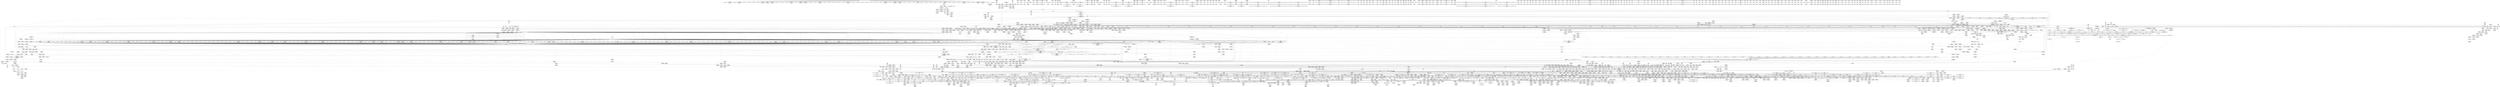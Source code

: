 digraph {
	CE0x632e660 [shape=record,shape=Mrecord,label="{CE0x632e660|tomoyo_audit_path_number_log:idxprom|security/tomoyo/file.c,234}"]
	CE0x44b8870 [shape=record,shape=Mrecord,label="{CE0x44b8870|%struct.lockdep_map*_null|*Constant*|*SummSink*}"]
	CE0x63c8d40 [shape=record,shape=Mrecord,label="{CE0x63c8d40|tomoyo_const_part_length:tmp20|security/tomoyo/util.c,628}"]
	CE0x62bbaa0 [shape=record,shape=Mrecord,label="{CE0x62bbaa0|tomoyo_init_request_info:profile3|security/tomoyo/util.c,1008|*SummSource*}"]
	CE0x6236ec0 [shape=record,shape=Mrecord,label="{CE0x6236ec0|i64*_getelementptr_inbounds_(_11_x_i64_,_11_x_i64_*___llvm_gcov_ctr54147,_i64_0,_i64_1)|*Constant*}"]
	CE0x46df290 [shape=record,shape=Mrecord,label="{CE0x46df290|tomoyo_file_ioctl:file|Function::tomoyo_file_ioctl&Arg::file::}"]
	CE0x53b7ee0 [shape=record,shape=Mrecord,label="{CE0x53b7ee0|tomoyo_file_ioctl:conv|security/tomoyo/tomoyo.c,350}"]
	CE0x4468e90 [shape=record,shape=Mrecord,label="{CE0x4468e90|tomoyo_print_ulong:conv7|security/tomoyo/util.c,242|*SummSink*}"]
	CE0x5fab0b0 [shape=record,shape=Mrecord,label="{CE0x5fab0b0|tomoyo_print_ulong:cmp11|security/tomoyo/util.c,243|*SummSource*}"]
	CE0x52106d0 [shape=record,shape=Mrecord,label="{CE0x52106d0|24:_%struct.dentry*,_:_SCMRE_104,105_}"]
	CE0x60c6480 [shape=record,shape=Mrecord,label="{CE0x60c6480|i64_4|*Constant*|*SummSink*}"]
	CE0x52ecca0 [shape=record,shape=Mrecord,label="{CE0x52ecca0|24:_%struct.dentry*,_:_SCMRE_396,397_}"]
	CE0x6408060 [shape=record,shape=Mrecord,label="{CE0x6408060|tomoyo_const_part_length:tmp51|security/tomoyo/util.c,651}"]
	CE0x7bbc040 [shape=record,shape=Mrecord,label="{CE0x7bbc040|0:_i8,_array:_GCRE_tomoyo_index2category_constant_39_x_i8_c_00_00_00_00_00_00_00_00_00_00_00_00_00_00_00_00_00_00_00_00_00_00_00_01_01_01_01_01_01_01_01_01_01_01_01_01_01_01_02_,_align_16:_elem_12::|security/tomoyo/util.c,983}"]
	CE0x6480c50 [shape=record,shape=Mrecord,label="{CE0x6480c50|tomoyo_add_slash:entry|*SummSink*}"]
	CE0x644d860 [shape=record,shape=Mrecord,label="{CE0x644d860|tomoyo_fill_path_info:conv4|security/tomoyo/util.c,667}"]
	CE0x60c6580 [shape=record,shape=Mrecord,label="{CE0x60c6580|tomoyo_path_number_perm:tmp14|security/tomoyo/file.c,701}"]
	CE0x79bef70 [shape=record,shape=Mrecord,label="{CE0x79bef70|0:_i8*,_array:_GCRE_tomoyo_mac_keywords_external_constant_42_x_i8*_:_elem_39::|security/tomoyo/file.c,233}"]
	CE0x79fb090 [shape=record,shape=Mrecord,label="{CE0x79fb090|i64*_getelementptr_inbounds_(_2_x_i64_,_2_x_i64_*___llvm_gcov_ctr31,_i64_0,_i64_1)|*Constant*|*SummSink*}"]
	CE0x636e7d0 [shape=record,shape=Mrecord,label="{CE0x636e7d0|i1_false|*Constant*|*SummSource*}"]
	CE0x5209d10 [shape=record,shape=Mrecord,label="{CE0x5209d10|24:_%struct.dentry*,_:_SCMRE_87,88_}"]
	CE0x5281eb0 [shape=record,shape=Mrecord,label="{CE0x5281eb0|24:_%struct.dentry*,_:_SCMRE_146,147_}"]
	CE0x5f174b0 [shape=record,shape=Mrecord,label="{CE0x5f174b0|tomoyo_const_part_length:tmp22|security/tomoyo/util.c,634|*SummSink*}"]
	CE0x4468130 [shape=record,shape=Mrecord,label="{CE0x4468130|tomoyo_print_ulong:tmp15|security/tomoyo/util.c,243}"]
	CE0x7c12430 [shape=record,shape=Mrecord,label="{CE0x7c12430|tomoyo_path_number_perm:tmp50|security/tomoyo/file.c,723|*SummSink*}"]
	CE0x624ffb0 [shape=record,shape=Mrecord,label="{CE0x624ffb0|i64_19|*Constant*|*SummSource*}"]
	CE0x52ece70 [shape=record,shape=Mrecord,label="{CE0x52ece70|24:_%struct.dentry*,_:_SCMRE_397,398_}"]
	CE0x453fc10 [shape=record,shape=Mrecord,label="{CE0x453fc10|tomoyo_audit_path_number_log:sw.epilog|*SummSink*}"]
	CE0x64cca30 [shape=record,shape=Mrecord,label="{CE0x64cca30|i64*_getelementptr_inbounds_(_12_x_i64_,_12_x_i64_*___llvm_gcov_ctr31133,_i64_0,_i64_6)|*Constant*|*SummSink*}"]
	CE0x64dac10 [shape=record,shape=Mrecord,label="{CE0x64dac10|tomoyo_fill_path_info:call|security/tomoyo/util.c,664}"]
	CE0x512f0c0 [shape=record,shape=Mrecord,label="{CE0x512f0c0|tomoyo_path_number_perm:tmp53|security/tomoyo/file.c,724}"]
	CE0x5ef2ef0 [shape=record,shape=Mrecord,label="{CE0x5ef2ef0|tomoyo_domain:do.end}"]
	CE0x443e590 [shape=record,shape=Mrecord,label="{CE0x443e590|i64_4|*Constant*}"]
	CE0x62ad350 [shape=record,shape=Mrecord,label="{CE0x62ad350|i64*_getelementptr_inbounds_(_2_x_i64_,_2_x_i64_*___llvm_gcov_ctr23,_i64_0,_i64_0)|*Constant*|*SummSink*}"]
	CE0x792ae40 [shape=record,shape=Mrecord,label="{CE0x792ae40|_ret_i32_%call,_!dbg_!38932|security/tomoyo/file.c,236}"]
	CE0x502fcf0 [shape=record,shape=Mrecord,label="{CE0x502fcf0|tomoyo_print_ulong:tmp7|security/tomoyo/util.c,240|*SummSource*}"]
	CE0x50baf80 [shape=record,shape=Mrecord,label="{CE0x50baf80|24:_%struct.dentry*,_:_SCMRE_64,65_}"]
	CE0x63d4a50 [shape=record,shape=Mrecord,label="{CE0x63d4a50|tomoyo_const_part_length:tmp11|security/tomoyo/util.c,626|*SummSource*}"]
	CE0x7bbce20 [shape=record,shape=Mrecord,label="{CE0x7bbce20|0:_i8,_array:_GCRE_tomoyo_index2category_constant_39_x_i8_c_00_00_00_00_00_00_00_00_00_00_00_00_00_00_00_00_00_00_00_00_00_00_00_01_01_01_01_01_01_01_01_01_01_01_01_01_01_01_02_,_align_16:_elem_38::|security/tomoyo/util.c,983}"]
	CE0x7966d40 [shape=record,shape=Mrecord,label="{CE0x7966d40|tomoyo_const_part_length:tmp5|security/tomoyo/util.c,624|*SummSink*}"]
	CE0x64c89b0 [shape=record,shape=Mrecord,label="{CE0x64c89b0|tomoyo_path_number_perm:call15|security/tomoyo/file.c,716}"]
	CE0x62670c0 [shape=record,shape=Mrecord,label="{CE0x62670c0|i32_4|*Constant*|*SummSink*}"]
	CE0x793b370 [shape=record,shape=Mrecord,label="{CE0x793b370|GLOBAL:full_name_hash|*Constant*}"]
	CE0x5f17c70 [shape=record,shape=Mrecord,label="{CE0x5f17c70|tomoyo_const_part_length:tmp10|security/tomoyo/util.c,626}"]
	CE0x52650f0 [shape=record,shape=Mrecord,label="{CE0x52650f0|tomoyo_const_part_length:tmp27|security/tomoyo/util.c,641|*SummSource*}"]
	CE0x5f749c0 [shape=record,shape=Mrecord,label="{CE0x5f749c0|tomoyo_domain:tmp11|security/tomoyo/common.h,1205}"]
	CE0x6235020 [shape=record,shape=Mrecord,label="{CE0x6235020|tomoyo_path_number_perm:do.cond|*SummSource*}"]
	CE0x63353d0 [shape=record,shape=Mrecord,label="{CE0x63353d0|GLOBAL:tomoyo_print_ulong|*Constant*}"]
	CE0x53782f0 [shape=record,shape=Mrecord,label="{CE0x53782f0|i32_47|*Constant*}"]
	CE0x64497b0 [shape=record,shape=Mrecord,label="{CE0x64497b0|tomoyo_path_number_perm:tmp30|security/tomoyo/file.c,709|*SummSink*}"]
	CE0x532f970 [shape=record,shape=Mrecord,label="{CE0x532f970|128:_i8*,_1208:_%struct.file*,_:_CMRE_24,25_}"]
	CE0x45c8960 [shape=record,shape=Mrecord,label="{CE0x45c8960|tomoyo_get_mode:tmp20|security/tomoyo/util.c,985|*SummSink*}"]
	CE0x44b8c60 [shape=record,shape=Mrecord,label="{CE0x44b8c60|i64_ptrtoint_(i8*_blockaddress(_rcu_lock_acquire,_%__here)_to_i64)|*Constant*|*SummSink*}"]
	CE0x525eb60 [shape=record,shape=Mrecord,label="{CE0x525eb60|tomoyo_fill_path_info:bb|*SummSource*}"]
	CE0x635c000 [shape=record,shape=Mrecord,label="{CE0x635c000|tomoyo_audit_path_number_log:arrayidx|security/tomoyo/file.c,234|*SummSource*}"]
	CE0x5fe1a90 [shape=record,shape=Mrecord,label="{CE0x5fe1a90|tomoyo_domain:land.lhs.true2}"]
	CE0x7a9f910 [shape=record,shape=Mrecord,label="{CE0x7a9f910|_call_void_mcount()_#3|*SummSink*}"]
	CE0x64c0550 [shape=record,shape=Mrecord,label="{CE0x64c0550|i64*_getelementptr_inbounds_(_31_x_i64_,_31_x_i64_*___llvm_gcov_ctr43150,_i64_0,_i64_30)|*Constant*|*SummSink*}"]
	CE0x5146d90 [shape=record,shape=Mrecord,label="{CE0x5146d90|i64_5|*Constant*}"]
	CE0x440e420 [shape=record,shape=Mrecord,label="{CE0x440e420|__llvm_gcov_indirect_counter_increment114:tmp5|*SummSource*}"]
	CE0x5f94360 [shape=record,shape=Mrecord,label="{CE0x5f94360|tomoyo_print_ulong:tmp1|*SummSource*}"]
	CE0x78e27c0 [shape=record,shape=Mrecord,label="{CE0x78e27c0|tomoyo_fill_path_info:const_len|security/tomoyo/util.c,666|*SummSource*}"]
	CE0x64c7f30 [shape=record,shape=Mrecord,label="{CE0x64c7f30|GLOBAL:get_current|*Constant*}"]
	CE0x793f2e0 [shape=record,shape=Mrecord,label="{CE0x793f2e0|tomoyo_fill_path_info:conv7|security/tomoyo/util.c,668|*SummSink*}"]
	CE0x60829f0 [shape=record,shape=Mrecord,label="{CE0x60829f0|i64*_getelementptr_inbounds_(_14_x_i64_,_14_x_i64_*___llvm_gcov_ctr18115,_i64_0,_i64_10)|*Constant*}"]
	CE0x5f76530 [shape=record,shape=Mrecord,label="{CE0x5f76530|i64_1|*Constant*}"]
	CE0x52643b0 [shape=record,shape=Mrecord,label="{CE0x52643b0|i8*_undef|*Constant*}"]
	CE0x7ba1a10 [shape=record,shape=Mrecord,label="{CE0x7ba1a10|tomoyo_domain:cred|security/tomoyo/common.h,1205|*SummSource*}"]
	CE0x62ae4f0 [shape=record,shape=Mrecord,label="{CE0x62ae4f0|__llvm_gcov_indirect_counter_increment:counter|*SummSink*}"]
	CE0x52105e0 [shape=record,shape=Mrecord,label="{CE0x52105e0|24:_%struct.dentry*,_:_SCMRE_103,104_}"]
	CE0x45bcc10 [shape=record,shape=Mrecord,label="{CE0x45bcc10|tomoyo_const_part_length:tmp12|security/tomoyo/util.c,626|*SummSink*}"]
	CE0x7a33950 [shape=record,shape=Mrecord,label="{CE0x7a33950|%struct.lockdep_map*_null|*Constant*|*SummSource*}"]
	CE0x6072330 [shape=record,shape=Mrecord,label="{CE0x6072330|tomoyo_const_part_length:conv24|security/tomoyo/util.c,644|*SummSource*}"]
	CE0x62aa100 [shape=record,shape=Mrecord,label="{CE0x62aa100|tomoyo_fill_path_info:ptr|Function::tomoyo_fill_path_info&Arg::ptr::}"]
	CE0x7bbc5a0 [shape=record,shape=Mrecord,label="{CE0x7bbc5a0|0:_i8,_array:_GCRE_tomoyo_index2category_constant_39_x_i8_c_00_00_00_00_00_00_00_00_00_00_00_00_00_00_00_00_00_00_00_00_00_00_00_01_01_01_01_01_01_01_01_01_01_01_01_01_01_01_02_,_align_16:_elem_14::|security/tomoyo/util.c,983}"]
	CE0x5201890 [shape=record,shape=Mrecord,label="{CE0x5201890|i64*_getelementptr_inbounds_(_12_x_i64_,_12_x_i64_*___llvm_gcov_ctr28,_i64_0,_i64_0)|*Constant*|*SummSource*}"]
	CE0x638f090 [shape=record,shape=Mrecord,label="{CE0x638f090|tomoyo_const_part_length:tmp40|security/tomoyo/util.c,644|*SummSource*}"]
	CE0x4468d60 [shape=record,shape=Mrecord,label="{CE0x4468d60|tomoyo_print_ulong:conv7|security/tomoyo/util.c,242}"]
	CE0x7a5c840 [shape=record,shape=Mrecord,label="{CE0x7a5c840|get_current:tmp1|*SummSource*}"]
	CE0x6383990 [shape=record,shape=Mrecord,label="{CE0x6383990|_call_void_tomoyo_fill_path_info(%struct.tomoyo_path_info*_%buf)_#9,_!dbg_!38913|security/tomoyo/file.c,152|*SummSource*}"]
	CE0x5132690 [shape=record,shape=Mrecord,label="{CE0x5132690|i64*_getelementptr_inbounds_(_4_x_i64_,_4_x_i64_*___llvm_gcov_ctr33,_i64_0,_i64_1)|*Constant*|*SummSink*}"]
	CE0x7a4f8c0 [shape=record,shape=Mrecord,label="{CE0x7a4f8c0|tomoyo_fill_path_info:frombool10|security/tomoyo/util.c,668|*SummSink*}"]
	CE0x7966c80 [shape=record,shape=Mrecord,label="{CE0x7966c80|tomoyo_const_part_length:tmp5|security/tomoyo/util.c,624|*SummSource*}"]
	CE0x7a64820 [shape=record,shape=Mrecord,label="{CE0x7a64820|GLOBAL:__llvm_gcov_global_state_pred45|Global_var:__llvm_gcov_global_state_pred45|*SummSource*}"]
	CE0x4381090 [shape=record,shape=Mrecord,label="{CE0x4381090|tomoyo_get_mode:tmp25|security/tomoyo/util.c,987}"]
	CE0x5131960 [shape=record,shape=Mrecord,label="{CE0x5131960|GLOBAL:__llvm_gcov_indirect_counter_increment114|*Constant*}"]
	CE0x638f660 [shape=record,shape=Mrecord,label="{CE0x638f660|tomoyo_const_part_length:tmp41|security/tomoyo/util.c,644|*SummSink*}"]
	CE0x796d740 [shape=record,shape=Mrecord,label="{CE0x796d740|tomoyo_path_number_perm:tmp28|security/tomoyo/file.c,708|*SummSource*}"]
	CE0x51f1d80 [shape=record,shape=Mrecord,label="{CE0x51f1d80|GLOBAL:lockdep_rcu_suspicious|*Constant*|*SummSource*}"]
	CE0x536e260 [shape=record,shape=Mrecord,label="{CE0x536e260|128:_i8*,_1208:_%struct.file*,_:_CMRE_52,56_|*MultipleSource*|security/tomoyo/common.h,1205|security/tomoyo/common.h,1205}"]
	CE0x5199c40 [shape=record,shape=Mrecord,label="{CE0x5199c40|tomoyo_const_part_length:tmp1}"]
	CE0x50ff940 [shape=record,shape=Mrecord,label="{CE0x50ff940|tomoyo_const_part_length:tmp21|security/tomoyo/util.c,631}"]
	CE0x5f61cf0 [shape=record,shape=Mrecord,label="{CE0x5f61cf0|tomoyo_path_number_perm:tmp13|security/tomoyo/file.c,701}"]
	CE0x6f0b270 [shape=record,shape=Mrecord,label="{CE0x6f0b270|tomoyo_domain:tmp21|security/tomoyo/common.h,1205|*SummSource*}"]
	CE0x43835f0 [shape=record,shape=Mrecord,label="{CE0x43835f0|tomoyo_path_number_perm:retval.0|*SummSink*}"]
	CE0x5217770 [shape=record,shape=Mrecord,label="{CE0x5217770|24:_%struct.dentry*,_:_SCMRE_115,116_}"]
	CE0x63d3f80 [shape=record,shape=Mrecord,label="{CE0x63d3f80|i32_50|*Constant*|*SummSink*}"]
	CE0x5f18d90 [shape=record,shape=Mrecord,label="{CE0x5f18d90|tomoyo_get_mode:tmp12|security/tomoyo/util.c,982}"]
	CE0x649a6b0 [shape=record,shape=Mrecord,label="{CE0x649a6b0|GLOBAL:tomoyo_const_part_length|*Constant*}"]
	CE0x64de150 [shape=record,shape=Mrecord,label="{CE0x64de150|tomoyo_add_slash:tobool|security/tomoyo/file.c,131}"]
	CE0x5f71a50 [shape=record,shape=Mrecord,label="{CE0x5f71a50|tomoyo_audit_path_number_log:tmp5|security/tomoyo/file.c,222|*SummSource*}"]
	CE0x79b3720 [shape=record,shape=Mrecord,label="{CE0x79b3720|tomoyo_add_slash:name|security/tomoyo/file.c,136}"]
	CE0x5efe250 [shape=record,shape=Mrecord,label="{CE0x5efe250|_call_void_mcount()_#3|*SummSource*}"]
	CE0x78ef950 [shape=record,shape=Mrecord,label="{CE0x78ef950|rcu_lock_acquire:tmp7}"]
	CE0x512d5b0 [shape=record,shape=Mrecord,label="{CE0x512d5b0|i64*_getelementptr_inbounds_(_2_x_i64_,_2_x_i64_*___llvm_gcov_ctr40189,_i64_0,_i64_1)|*Constant*|*SummSink*}"]
	CE0x62602f0 [shape=record,shape=Mrecord,label="{CE0x62602f0|i32_49|*Constant*}"]
	CE0x43c1cb0 [shape=record,shape=Mrecord,label="{CE0x43c1cb0|__llvm_gcov_indirect_counter_increment:counters|Function::__llvm_gcov_indirect_counter_increment&Arg::counters::|*SummSink*}"]
	CE0x621c710 [shape=record,shape=Mrecord,label="{CE0x621c710|0:_%struct.tomoyo_obj_info*,_24:_%struct.tomoyo_path_info*,_32:_i64,_40:_i8,_72:_i8,_76:_i8,_:_SCMRE_37,38_}"]
	CE0x6425b70 [shape=record,shape=Mrecord,label="{CE0x6425b70|i64_9|*Constant*}"]
	CE0x7c1d400 [shape=record,shape=Mrecord,label="{CE0x7c1d400|i64_17|*Constant*}"]
	CE0x79e99f0 [shape=record,shape=Mrecord,label="{CE0x79e99f0|tomoyo_init_request_info:entry|*SummSink*}"]
	CE0x636e3b0 [shape=record,shape=Mrecord,label="{CE0x636e3b0|tomoyo_init_request_info:domain1|security/tomoyo/util.c,1006}"]
	CE0x6243b90 [shape=record,shape=Mrecord,label="{CE0x6243b90|tomoyo_init_request_info:tmp12|security/tomoyo/util.c,1010|*SummSink*}"]
	CE0x63eb790 [shape=record,shape=Mrecord,label="{CE0x63eb790|tomoyo_read_lock:tmp1}"]
	CE0x53e1690 [shape=record,shape=Mrecord,label="{CE0x53e1690|i64*_getelementptr_inbounds_(_5_x_i64_,_5_x_i64_*___llvm_gcov_ctr32134,_i64_0,_i64_0)|*Constant*|*SummSink*}"]
	CE0x6277d20 [shape=record,shape=Mrecord,label="{CE0x6277d20|_call_void_tomoyo_print_ulong(i8*_%arraydecay,_i32_64,_i64_%tmp12,_i8_zeroext_%radix.0)_#9,_!dbg_!38923|security/tomoyo/file.c,231}"]
	CE0x453fa70 [shape=record,shape=Mrecord,label="{CE0x453fa70|_ret_void,_!dbg_!38907|include/linux/srcu.h,238|*SummSink*}"]
	CE0x625feb0 [shape=record,shape=Mrecord,label="{CE0x625feb0|COLLAPSED:_GCMRE___llvm_gcov_ctr24_internal_global_4_x_i64_zeroinitializer:_elem_0:default:}"]
	CE0x5287e40 [shape=record,shape=Mrecord,label="{CE0x5287e40|24:_%struct.dentry*,_:_SCMRE_177,178_}"]
	CE0x440ded0 [shape=record,shape=Mrecord,label="{CE0x440ded0|tomoyo_const_part_length:tmp13|security/tomoyo/util.c,626|*SummSource*}"]
	CE0x7970ec0 [shape=record,shape=Mrecord,label="{CE0x7970ec0|tomoyo_get_realpath:name|security/tomoyo/file.c,150|*SummSource*}"]
	CE0x53cc810 [shape=record,shape=Mrecord,label="{CE0x53cc810|tomoyo_path_number_perm:param_type|security/tomoyo/file.c,710|*SummSink*}"]
	CE0x79f8b10 [shape=record,shape=Mrecord,label="{CE0x79f8b10|tomoyo_audit_path_number_log:tmp17|security/tomoyo/file.c,236|*SummSource*}"]
	CE0x5ec16b0 [shape=record,shape=Mrecord,label="{CE0x5ec16b0|i64*_getelementptr_inbounds_(_11_x_i64_,_11_x_i64_*___llvm_gcov_ctr54147,_i64_0,_i64_10)|*Constant*}"]
	CE0x5fa15e0 [shape=record,shape=Mrecord,label="{CE0x5fa15e0|VOIDTB_TE:_CE_2048,2096_|*MultipleSource*|security/tomoyo/util.c,1010|Function::tomoyo_get_mode&Arg::ns::}"]
	CE0x6456c10 [shape=record,shape=Mrecord,label="{CE0x6456c10|GLOBAL:tomoyo_add_slash|*Constant*|*SummSink*}"]
	CE0x61d7da0 [shape=record,shape=Mrecord,label="{CE0x61d7da0|tomoyo_fill_path_info:sub|security/tomoyo/util.c,667}"]
	CE0x52a1990 [shape=record,shape=Mrecord,label="{CE0x52a1990|i64*_getelementptr_inbounds_(_14_x_i64_,_14_x_i64_*___llvm_gcov_ctr18115,_i64_0,_i64_6)|*Constant*|*SummSink*}"]
	CE0x6185030 [shape=record,shape=Mrecord,label="{CE0x6185030|i8*_getelementptr_inbounds_(_45_x_i8_,_45_x_i8_*_.str13,_i32_0,_i32_0)|*Constant*|*SummSink*}"]
	CE0x7a08900 [shape=record,shape=Mrecord,label="{CE0x7a08900|tomoyo_add_slash:tmp|*SummSink*}"]
	CE0x601c240 [shape=record,shape=Mrecord,label="{CE0x601c240|tomoyo_domain:call|security/tomoyo/common.h,1205}"]
	CE0x6324f10 [shape=record,shape=Mrecord,label="{CE0x6324f10|tomoyo_init_request_info:tmp10|security/tomoyo/util.c,1006|*SummSource*}"]
	CE0x6143dc0 [shape=record,shape=Mrecord,label="{CE0x6143dc0|tomoyo_path_number_perm:cmp|security/tomoyo/file.c,702|*SummSource*}"]
	CE0x52ebb30 [shape=record,shape=Mrecord,label="{CE0x52ebb30|__llvm_gcov_indirect_counter_increment:tmp|*SummSink*}"]
	CE0x7995a10 [shape=record,shape=Mrecord,label="{CE0x7995a10|tomoyo_const_part_length:tmp36|security/tomoyo/util.c,644}"]
	CE0x538fcf0 [shape=record,shape=Mrecord,label="{CE0x538fcf0|tomoyo_fill_path_info:land.end|*SummSource*}"]
	CE0x632ede0 [shape=record,shape=Mrecord,label="{CE0x632ede0|i32_64|*Constant*|*SummSink*}"]
	CE0x5f94150 [shape=record,shape=Mrecord,label="{CE0x5f94150|tomoyo_print_ulong:tmp|*SummSink*}"]
	CE0x793ee60 [shape=record,shape=Mrecord,label="{CE0x793ee60|tomoyo_fill_path_info:conv7|security/tomoyo/util.c,668}"]
	CE0x5f5f8e0 [shape=record,shape=Mrecord,label="{CE0x5f5f8e0|0:_%struct.tomoyo_obj_info*,_24:_%struct.tomoyo_path_info*,_32:_i64,_40:_i8,_72:_i8,_76:_i8,_:_SCMRE_16,24_|*MultipleSource*|security/tomoyo/file.c,693|security/tomoyo/file.c, 693|security/tomoyo/file.c,707|Function::tomoyo_init_request_info&Arg::r::}"]
	CE0x7a96640 [shape=record,shape=Mrecord,label="{CE0x7a96640|tomoyo_read_unlock:idx|Function::tomoyo_read_unlock&Arg::idx::|*SummSink*}"]
	CE0x5317170 [shape=record,shape=Mrecord,label="{CE0x5317170|24:_%struct.dentry*,_:_SCMRE_456,464_|*MultipleSource*|security/tomoyo/tomoyo.c,350|Function::tomoyo_file_ioctl&Arg::file::}"]
	CE0x6344c60 [shape=record,shape=Mrecord,label="{CE0x6344c60|i32_-1|*Constant*|*SummSource*}"]
	CE0x62cd3d0 [shape=record,shape=Mrecord,label="{CE0x62cd3d0|tomoyo_print_ulong:tmp8|security/tomoyo/util.c,241|*SummSink*}"]
	CE0x512e8a0 [shape=record,shape=Mrecord,label="{CE0x512e8a0|tomoyo_path_number_perm:tmp52|security/tomoyo/file.c,724|*SummSource*}"]
	CE0x621c550 [shape=record,shape=Mrecord,label="{CE0x621c550|0:_%struct.tomoyo_obj_info*,_24:_%struct.tomoyo_path_info*,_32:_i64,_40:_i8,_72:_i8,_76:_i8,_:_SCMRE_36,37_}"]
	CE0x440f8c0 [shape=record,shape=Mrecord,label="{CE0x440f8c0|tomoyo_get_mode:cmp|security/tomoyo/util.c,982|*SummSource*}"]
	CE0x5f084f0 [shape=record,shape=Mrecord,label="{CE0x5f084f0|i64*_getelementptr_inbounds_(_2_x_i64_,_2_x_i64_*___llvm_gcov_ctr22,_i64_0,_i64_0)|*Constant*}"]
	CE0x79e0800 [shape=record,shape=Mrecord,label="{CE0x79e0800|_call_void_kfree(i8*_%tmp41)_#9,_!dbg_!38956|security/tomoyo/file.c,718|*SummSource*}"]
	CE0x6434c60 [shape=record,shape=Mrecord,label="{CE0x6434c60|i64_9|*Constant*|*SummSource*}"]
	CE0x50b9690 [shape=record,shape=Mrecord,label="{CE0x50b9690|tomoyo_path_number_perm:tmp11|security/tomoyo/file.c,702|*SummSink*}"]
	CE0x5218110 [shape=record,shape=Mrecord,label="{CE0x5218110|24:_%struct.dentry*,_:_SCMRE_118,119_}"]
	CE0x60700e0 [shape=record,shape=Mrecord,label="{CE0x60700e0|i32_0|*Constant*}"]
	CE0x443d730 [shape=record,shape=Mrecord,label="{CE0x443d730|rcu_lock_release:entry|*SummSource*}"]
	CE0x6402a10 [shape=record,shape=Mrecord,label="{CE0x6402a10|GLOBAL:__llvm_gcov_ctr9|Global_var:__llvm_gcov_ctr9}"]
	CE0x454d2c0 [shape=record,shape=Mrecord,label="{CE0x454d2c0|tomoyo_get_mode:tmp17|security/tomoyo/util.c,983|*SummSource*}"]
	CE0x7c013b0 [shape=record,shape=Mrecord,label="{CE0x7c013b0|tomoyo_read_unlock:bb|*SummSink*}"]
	CE0x7995390 [shape=record,shape=Mrecord,label="{CE0x7995390|i64_22|*Constant*}"]
	CE0x7a3eb10 [shape=record,shape=Mrecord,label="{CE0x7a3eb10|tomoyo_audit_path_number_log:path_number7|security/tomoyo/file.c,235|*SummSource*}"]
	CE0x52f7040 [shape=record,shape=Mrecord,label="{CE0x52f7040|24:_%struct.dentry*,_:_SCMRE_428,432_|*MultipleSource*|security/tomoyo/tomoyo.c,350|Function::tomoyo_file_ioctl&Arg::file::}"]
	CE0x44a9da0 [shape=record,shape=Mrecord,label="{CE0x44a9da0|tomoyo_print_ulong:tmp6|security/tomoyo/util.c,240|*SummSource*}"]
	CE0x793fc90 [shape=record,shape=Mrecord,label="{CE0x793fc90|tomoyo_path_number_perm:param|security/tomoyo/file.c,711|*SummSink*}"]
	CE0x637c510 [shape=record,shape=Mrecord,label="{CE0x637c510|0:_i8,_array:_GCRE_tomoyo_pn2mac_constant_8_x_i8_c_02_05_07_08_12_0F_10_11_,_align_1:_elem_6::|security/tomoyo/file.c,701}"]
	CE0x5182bb0 [shape=record,shape=Mrecord,label="{CE0x5182bb0|24:_%struct.dentry*,_:_SCMRE_14,15_}"]
	CE0x796d800 [shape=record,shape=Mrecord,label="{CE0x796d800|tomoyo_path_number_perm:tmp28|security/tomoyo/file.c,708|*SummSink*}"]
	CE0x4693f90 [shape=record,shape=Mrecord,label="{CE0x4693f90|tomoyo_path_number_perm:idxprom|security/tomoyo/file.c,701|*SummSource*}"]
	CE0x5201630 [shape=record,shape=Mrecord,label="{CE0x5201630|srcu_read_lock:tmp2}"]
	CE0x605fa10 [shape=record,shape=Mrecord,label="{CE0x605fa10|0:_%struct.tomoyo_obj_info*,_24:_%struct.tomoyo_path_info*,_32:_i64,_40:_i8,_72:_i8,_76:_i8,_:_SCMRE_61,62_}"]
	CE0x7908350 [shape=record,shape=Mrecord,label="{CE0x7908350|0:_i8*,_array:_GCRE_tomoyo_mac_keywords_external_constant_42_x_i8*_:_elem_30::|security/tomoyo/file.c,233}"]
	CE0x43e4e90 [shape=record,shape=Mrecord,label="{CE0x43e4e90|tomoyo_audit_path_number_log:sw.default|*SummSink*}"]
	CE0x5267040 [shape=record,shape=Mrecord,label="{CE0x5267040|tomoyo_domain:tmp11|security/tomoyo/common.h,1205|*SummSink*}"]
	CE0x4476bf0 [shape=record,shape=Mrecord,label="{CE0x4476bf0|0:_i8,_array:_GCRE_tomoyo_index2category_constant_39_x_i8_c_00_00_00_00_00_00_00_00_00_00_00_00_00_00_00_00_00_00_00_00_00_00_00_01_01_01_01_01_01_01_01_01_01_01_01_01_01_01_02_,_align_16:_elem_26::|security/tomoyo/util.c,983}"]
	CE0x61edd80 [shape=record,shape=Mrecord,label="{CE0x61edd80|tomoyo_const_part_length:tmp16|security/tomoyo/util.c,627|*SummSource*}"]
	"CONST[source:1(input),value:2(dynamic)][purpose:{operation}][SrcIdx:1]"
	CE0x638ca90 [shape=record,shape=Mrecord,label="{CE0x638ca90|_call_void_rcu_lock_release(%struct.lockdep_map*_%dep_map)_#9,_!dbg_!38905|include/linux/srcu.h,236|*SummSink*}"]
	CE0x7bfd2f0 [shape=record,shape=Mrecord,label="{CE0x7bfd2f0|tomoyo_read_unlock:bb|*SummSource*}"]
	CE0x6037990 [shape=record,shape=Mrecord,label="{CE0x6037990|tomoyo_get_realpath:return}"]
	CE0x7a18be0 [shape=record,shape=Mrecord,label="{CE0x7a18be0|tomoyo_fill_path_info:frombool|security/tomoyo/util.c,667|*SummSink*}"]
	CE0x5269350 [shape=record,shape=Mrecord,label="{CE0x5269350|tomoyo_const_part_length:if.then17|*SummSink*}"]
	CE0x46ffc50 [shape=record,shape=Mrecord,label="{CE0x46ffc50|i8_4|*Constant*}"]
	CE0x7a1c100 [shape=record,shape=Mrecord,label="{CE0x7a1c100|tomoyo_const_part_length:tmp45|security/tomoyo/util.c,645}"]
	CE0x7a68470 [shape=record,shape=Mrecord,label="{CE0x7a68470|tomoyo_const_part_length:tmp29|security/tomoyo/util.c,641|*SummSource*}"]
	CE0x45731b0 [shape=record,shape=Mrecord,label="{CE0x45731b0|tomoyo_get_mode:mode.0|*SummSink*}"]
	CE0x616c6b0 [shape=record,shape=Mrecord,label="{CE0x616c6b0|tomoyo_path_number_perm:tmp12|*LoadInst*|security/tomoyo/file.c,702|*SummSink*}"]
	CE0x5268890 [shape=record,shape=Mrecord,label="{CE0x5268890|__llvm_gcov_indirect_counter_increment114:bb|*SummSource*}"]
	CE0x536d4a0 [shape=record,shape=Mrecord,label="{CE0x536d4a0|128:_i8*,_1208:_%struct.file*,_:_CMRE_41,42_}"]
	CE0x5161380 [shape=record,shape=Mrecord,label="{CE0x5161380|tomoyo_print_ulong:tmp8|security/tomoyo/util.c,241}"]
	CE0x53cc770 [shape=record,shape=Mrecord,label="{CE0x53cc770|tomoyo_path_number_perm:param_type|security/tomoyo/file.c,710|*SummSource*}"]
	CE0x7a7f960 [shape=record,shape=Mrecord,label="{CE0x7a7f960|_call_void_tomoyo_read_unlock(i32_%call1)_#9,_!dbg_!38957|security/tomoyo/file.c,720|*SummSource*}"]
	CE0x79a2520 [shape=record,shape=Mrecord,label="{CE0x79a2520|tomoyo_path_number_perm:name|security/tomoyo/file.c,718|*SummSource*}"]
	CE0x636e8f0 [shape=record,shape=Mrecord,label="{CE0x636e8f0|tomoyo_get_realpath:retval.0}"]
	CE0x454d4d0 [shape=record,shape=Mrecord,label="{CE0x454d4d0|tomoyo_get_mode:tmp17|security/tomoyo/util.c,983|*SummSink*}"]
	CE0x5132830 [shape=record,shape=Mrecord,label="{CE0x5132830|tomoyo_const_part_length:if.end18|*SummSource*}"]
	CE0x6505550 [shape=record,shape=Mrecord,label="{CE0x6505550|tomoyo_fill_path_info:ptr|Function::tomoyo_fill_path_info&Arg::ptr::|*SummSink*}"]
	CE0x63d50a0 [shape=record,shape=Mrecord,label="{CE0x63d50a0|tomoyo_const_part_length:if.end}"]
	CE0x5e5c250 [shape=record,shape=Mrecord,label="{CE0x5e5c250|128:_i8*,_1208:_%struct.file*,_:_CMRE_104,112_|*MultipleSource*|security/tomoyo/common.h,1205|security/tomoyo/common.h,1205}"]
	CE0x78c6a90 [shape=record,shape=Mrecord,label="{CE0x78c6a90|tomoyo_path_number_perm:filename|security/tomoyo/file.c,712|*SummSink*}"]
	CE0x52a0d00 [shape=record,shape=Mrecord,label="{CE0x52a0d00|rcu_lock_release:map|Function::rcu_lock_release&Arg::map::|*SummSink*}"]
	CE0x5282350 [shape=record,shape=Mrecord,label="{CE0x5282350|24:_%struct.dentry*,_:_SCMRE_152,153_}"]
	CE0x510b100 [shape=record,shape=Mrecord,label="{CE0x510b100|tomoyo_print_ulong:if.else16}"]
	CE0x5073490 [shape=record,shape=Mrecord,label="{CE0x5073490|tomoyo_print_ulong:if.end|*SummSource*}"]
	CE0x7a32ee0 [shape=record,shape=Mrecord,label="{CE0x7a32ee0|i64*_getelementptr_inbounds_(_2_x_i64_,_2_x_i64_*___llvm_gcov_ctr53148,_i64_0,_i64_0)|*Constant*|*SummSink*}"]
	CE0x5f37150 [shape=record,shape=Mrecord,label="{CE0x5f37150|tomoyo_path_number_perm:path1|security/tomoyo/file.c,694|*SummSource*}"]
	CE0x64c0840 [shape=record,shape=Mrecord,label="{CE0x64c0840|tomoyo_const_part_length:tmp53|security/tomoyo/util.c,652|*SummSource*}"]
	CE0x636c830 [shape=record,shape=Mrecord,label="{CE0x636c830|tomoyo_domain:tmp6|security/tomoyo/common.h,1205}"]
	CE0x46ecca0 [shape=record,shape=Mrecord,label="{CE0x46ecca0|tomoyo_const_part_length:tmp47|security/tomoyo/util.c,646|*SummSink*}"]
	CE0x5048450 [shape=record,shape=Mrecord,label="{CE0x5048450|tomoyo_path_number_perm:tmp8|security/tomoyo/file.c,702}"]
	CE0x5fb94c0 [shape=record,shape=Mrecord,label="{CE0x5fb94c0|tomoyo_add_slash:if.then|*SummSink*}"]
	CE0x6442160 [shape=record,shape=Mrecord,label="{CE0x6442160|i64*_getelementptr_inbounds_(_4_x_i64_,_4_x_i64_*___llvm_gcov_ctr24,_i64_0,_i64_2)|*Constant*|*SummSink*}"]
	CE0x6460700 [shape=record,shape=Mrecord,label="{CE0x6460700|i64*_getelementptr_inbounds_(_22_x_i64_,_22_x_i64_*___llvm_gcov_ctr9,_i64_0,_i64_8)|*Constant*}"]
	CE0x7907e10 [shape=record,shape=Mrecord,label="{CE0x7907e10|0:_i8*,_array:_GCRE_tomoyo_mac_keywords_external_constant_42_x_i8*_:_elem_27::|security/tomoyo/file.c,233}"]
	CE0x447ef40 [shape=record,shape=Mrecord,label="{CE0x447ef40|_call_void_mcount()_#3|*SummSink*}"]
	CE0x6311970 [shape=record,shape=Mrecord,label="{CE0x6311970|tomoyo_init_request_info:ns|security/tomoyo/util.c,1010}"]
	CE0x52927a0 [shape=record,shape=Mrecord,label="{CE0x52927a0|24:_%struct.dentry*,_:_SCMRE_187,188_}"]
	CE0x50bb170 [shape=record,shape=Mrecord,label="{CE0x50bb170|i64*_getelementptr_inbounds_(_2_x_i64_,_2_x_i64_*___llvm_gcov_ctr40189,_i64_0,_i64_1)|*Constant*}"]
	CE0x50a0c80 [shape=record,shape=Mrecord,label="{CE0x50a0c80|24:_%struct.dentry*,_:_SCMRE_78,79_}"]
	CE0x65050c0 [shape=record,shape=Mrecord,label="{CE0x65050c0|tomoyo_fill_path_info:entry|*SummSink*}"]
	CE0x443e6a0 [shape=record,shape=Mrecord,label="{CE0x443e6a0|tomoyo_print_ulong:cmp4|security/tomoyo/util.c,241|*SummSource*}"]
	CE0x6252620 [shape=record,shape=Mrecord,label="{CE0x6252620|tomoyo_const_part_length:filename|Function::tomoyo_const_part_length&Arg::filename::}"]
	CE0x6234c50 [shape=record,shape=Mrecord,label="{CE0x6234c50|i64*_getelementptr_inbounds_(_2_x_i64_,_2_x_i64_*___llvm_gcov_ctr22,_i64_0,_i64_1)|*Constant*}"]
	CE0x60b42b0 [shape=record,shape=Mrecord,label="{CE0x60b42b0|tomoyo_const_part_length:bb|*SummSink*}"]
	CE0x516a1a0 [shape=record,shape=Mrecord,label="{CE0x516a1a0|tomoyo_const_part_length:tmp11|security/tomoyo/util.c,626}"]
	CE0x7b6e3b0 [shape=record,shape=Mrecord,label="{CE0x7b6e3b0|tomoyo_get_mode:tmp14|security/tomoyo/util.c,983|*SummSource*}"]
	CE0x4468810 [shape=record,shape=Mrecord,label="{CE0x4468810|tomoyo_print_ulong:tmp16|security/tomoyo/util.c,243|*SummSink*}"]
	CE0x6456100 [shape=record,shape=Mrecord,label="{CE0x6456100|_call_void_tomoyo_add_slash(%struct.tomoyo_path_info*_%buf)_#9,_!dbg_!38934|security/tomoyo/file.c,709}"]
	CE0x4381810 [shape=record,shape=Mrecord,label="{CE0x4381810|tomoyo_get_mode:tmp25|security/tomoyo/util.c,987|*SummSink*}"]
	CE0x538f290 [shape=record,shape=Mrecord,label="{CE0x538f290|_call_void_rcu_lock_acquire(%struct.lockdep_map*_%dep_map)_#9,_!dbg_!38906|include/linux/srcu.h,222|*SummSource*}"]
	CE0x621bfa0 [shape=record,shape=Mrecord,label="{CE0x621bfa0|GLOBAL:tomoyo_ss|Global_var:tomoyo_ss}"]
	CE0x46b14a0 [shape=record,shape=Mrecord,label="{CE0x46b14a0|tomoyo_get_mode:mode.1}"]
	CE0x60820d0 [shape=record,shape=Mrecord,label="{CE0x60820d0|tomoyo_print_ulong:call15|security/tomoyo/util.c,244}"]
	CE0x5266ec0 [shape=record,shape=Mrecord,label="{CE0x5266ec0|tomoyo_domain:tmp11|security/tomoyo/common.h,1205|*SummSource*}"]
	CE0x7995400 [shape=record,shape=Mrecord,label="{CE0x7995400|i64_22|*Constant*|*SummSource*}"]
	CE0x5fc03e0 [shape=record,shape=Mrecord,label="{CE0x5fc03e0|i1_false|*Constant*}"]
	CE0x6243a80 [shape=record,shape=Mrecord,label="{CE0x6243a80|tomoyo_init_request_info:tmp12|security/tomoyo/util.c,1010|*SummSource*}"]
	CE0x7c1d8a0 [shape=record,shape=Mrecord,label="{CE0x7c1d8a0|rcu_lock_release:tmp6}"]
	CE0x51003f0 [shape=record,shape=Mrecord,label="{CE0x51003f0|i64*_getelementptr_inbounds_(_4_x_i64_,_4_x_i64_*___llvm_gcov_ctr33,_i64_0,_i64_2)|*Constant*}"]
	CE0x52f6770 [shape=record,shape=Mrecord,label="{CE0x52f6770|24:_%struct.dentry*,_:_SCMRE_402,403_}"]
	CE0x510bdc0 [shape=record,shape=Mrecord,label="{CE0x510bdc0|tomoyo_audit_path_number_log:buffer|security/tomoyo/file.c, 215}"]
	CE0x52074f0 [shape=record,shape=Mrecord,label="{CE0x52074f0|tomoyo_domain:tmp|*SummSink*}"]
	CE0x61380a0 [shape=record,shape=Mrecord,label="{CE0x61380a0|i64*_getelementptr_inbounds_(_2_x_i64_,_2_x_i64_*___llvm_gcov_ctr53148,_i64_0,_i64_1)|*Constant*|*SummSource*}"]
	CE0x43e4980 [shape=record,shape=Mrecord,label="{CE0x43e4980|_call_void___llvm_gcov_indirect_counter_increment(i32*___llvm_gcov_global_state_pred30,_i64**_getelementptr_inbounds_(_3_x_i64*_,_3_x_i64*_*___llvm_gcda_edge_table29,_i64_0,_i64_1)),_!dbg_!38911|security/tomoyo/file.c,222|*SummSink*}"]
	CE0x6398c10 [shape=record,shape=Mrecord,label="{CE0x6398c10|tomoyo_const_part_length:tmp24|security/tomoyo/util.c,640}"]
	CE0x5f2df00 [shape=record,shape=Mrecord,label="{CE0x5f2df00|tomoyo_path_number_perm:tmp2|security/tomoyo/file.c,693}"]
	CE0x649a310 [shape=record,shape=Mrecord,label="{CE0x649a310|i64*_getelementptr_inbounds_(_12_x_i64_,_12_x_i64_*___llvm_gcov_ctr31133,_i64_0,_i64_3)|*Constant*}"]
	CE0x5298720 [shape=record,shape=Mrecord,label="{CE0x5298720|24:_%struct.dentry*,_:_SCMRE_191,192_}"]
	CE0x61d4c00 [shape=record,shape=Mrecord,label="{CE0x61d4c00|_ret_i1_%retval.0,_!dbg_!38916|security/tomoyo/file.c,156|*SummSource*}"]
	CE0x510aac0 [shape=record,shape=Mrecord,label="{CE0x510aac0|i64*_getelementptr_inbounds_(_14_x_i64_,_14_x_i64_*___llvm_gcov_ctr18115,_i64_0,_i64_0)|*Constant*}"]
	CE0x78c6f80 [shape=record,shape=Mrecord,label="{CE0x78c6f80|tomoyo_path_number_perm:param12|security/tomoyo/file.c,713|*SummSource*}"]
	CE0x7a5d430 [shape=record,shape=Mrecord,label="{CE0x7a5d430|rcu_lock_release:tmp}"]
	CE0x60adb50 [shape=record,shape=Mrecord,label="{CE0x60adb50|tomoyo_audit_path_number_log:path_number3|security/tomoyo/file.c,231|*SummSink*}"]
	CE0x42c9f00 [shape=record,shape=Mrecord,label="{CE0x42c9f00|GLOBAL:tomoyo_domain.__warned|Global_var:tomoyo_domain.__warned|*SummSink*}"]
	CE0x5f19620 [shape=record,shape=Mrecord,label="{CE0x5f19620|tomoyo_get_mode:tmp3|security/tomoyo/util.c,978}"]
	CE0x62ff730 [shape=record,shape=Mrecord,label="{CE0x62ff730|tomoyo_get_mode:tmp6|security/tomoyo/util.c,978}"]
	CE0x5fee9c0 [shape=record,shape=Mrecord,label="{CE0x5fee9c0|tomoyo_const_part_length:lor.lhs.false|*SummSink*}"]
	CE0x54ae840 [shape=record,shape=Mrecord,label="{CE0x54ae840|128:_i8*,_1208:_%struct.file*,_:_CMRE_3,4_}"]
	CE0x50d5880 [shape=record,shape=Mrecord,label="{CE0x50d5880|tomoyo_get_mode:tmp28|security/tomoyo/util.c,988|*SummSource*}"]
	CE0x62989a0 [shape=record,shape=Mrecord,label="{CE0x62989a0|tomoyo_init_request_info:profile2|security/tomoyo/util.c,1007|*SummSource*}"]
	CE0x7a3f310 [shape=record,shape=Mrecord,label="{CE0x7a3f310|tomoyo_audit_path_number_log:filename|security/tomoyo/file.c,235|*SummSink*}"]
	CE0x449f6e0 [shape=record,shape=Mrecord,label="{CE0x449f6e0|GLOBAL:tomoyo_const_part_length|*Constant*|*SummSource*}"]
	CE0x63f1260 [shape=record,shape=Mrecord,label="{CE0x63f1260|tomoyo_init_request_info:call|security/tomoyo/util.c,1005|*SummSource*}"]
	CE0x4691910 [shape=record,shape=Mrecord,label="{CE0x4691910|24:_%struct.dentry*,_:_SCMRE_96,97_}"]
	CE0x63c9820 [shape=record,shape=Mrecord,label="{CE0x63c9820|get_current:tmp3}"]
	CE0x6398ab0 [shape=record,shape=Mrecord,label="{CE0x6398ab0|tomoyo_const_part_length:incdec.ptr10|security/tomoyo/util.c,640|*SummSource*}"]
	CE0x63ca2c0 [shape=record,shape=Mrecord,label="{CE0x63ca2c0|0:_i8*,_array:_GCRE_tomoyo_mac_keywords_external_constant_42_x_i8*_:_elem_10::|security/tomoyo/file.c,233}"]
	CE0x5f276e0 [shape=record,shape=Mrecord,label="{CE0x5f276e0|__llvm_gcov_indirect_counter_increment114:tmp1|*SummSink*}"]
	CE0x5202c80 [shape=record,shape=Mrecord,label="{CE0x5202c80|tomoyo_path_number_perm:call1|security/tomoyo/file.c,704|*SummSource*}"]
	CE0x7a9fc10 [shape=record,shape=Mrecord,label="{CE0x7a9fc10|tomoyo_print_ulong:if.end21}"]
	CE0x5281d00 [shape=record,shape=Mrecord,label="{CE0x5281d00|24:_%struct.dentry*,_:_SCMRE_144,145_}"]
	CE0x61439b0 [shape=record,shape=Mrecord,label="{CE0x61439b0|i64*_getelementptr_inbounds_(_2_x_i64_,_2_x_i64_*___llvm_gcov_ctr22,_i64_0,_i64_1)|*Constant*|*SummSink*}"]
	CE0x637bf90 [shape=record,shape=Mrecord,label="{CE0x637bf90|tomoyo_get_realpath:call|security/tomoyo/file.c,150}"]
	CE0x5f83250 [shape=record,shape=Mrecord,label="{CE0x5f83250|tomoyo_path_number_perm:path_number13|security/tomoyo/file.c,713}"]
	CE0x52bbc10 [shape=record,shape=Mrecord,label="{CE0x52bbc10|24:_%struct.dentry*,_:_SCMRE_248,256_|*MultipleSource*|security/tomoyo/tomoyo.c,350|Function::tomoyo_file_ioctl&Arg::file::}"]
	CE0x62987d0 [shape=record,shape=Mrecord,label="{CE0x62987d0|tomoyo_init_request_info:profile2|security/tomoyo/util.c,1007}"]
	CE0x51985e0 [shape=record,shape=Mrecord,label="{CE0x51985e0|tomoyo_print_ulong:tmp19|security/tomoyo/util.c,244|*SummSource*}"]
	CE0x46fff70 [shape=record,shape=Mrecord,label="{CE0x46fff70|_ret_i32_%call,_!dbg_!38908|security/tomoyo/tomoyo.c,350}"]
	CE0x4475dd0 [shape=record,shape=Mrecord,label="{CE0x4475dd0|tomoyo_fill_path_info:bb|*SummSink*}"]
	CE0x62ef010 [shape=record,shape=Mrecord,label="{CE0x62ef010|tomoyo_init_request_info:domain.addr.0|*SummSink*}"]
	CE0x7b549a0 [shape=record,shape=Mrecord,label="{CE0x7b549a0|tomoyo_path_number_perm:tmp43|security/tomoyo/file.c,721|*SummSource*}"]
	CE0x600acb0 [shape=record,shape=Mrecord,label="{CE0x600acb0|tomoyo_add_slash:if.then|*SummSource*}"]
	CE0x52bb680 [shape=record,shape=Mrecord,label="{CE0x52bb680|24:_%struct.dentry*,_:_SCMRE_215,216_}"]
	CE0x46ba800 [shape=record,shape=Mrecord,label="{CE0x46ba800|24:_%struct.dentry*,_:_SCMRE_69,70_}"]
	CE0x50e48f0 [shape=record,shape=Mrecord,label="{CE0x50e48f0|tomoyo_path_number_perm:call|security/tomoyo/file.c,701|*SummSource*}"]
	CE0x65051f0 [shape=record,shape=Mrecord,label="{CE0x65051f0|i64*_getelementptr_inbounds_(_6_x_i64_,_6_x_i64_*___llvm_gcov_ctr25,_i64_0,_i64_4)|*Constant*}"]
	CE0x62ab530 [shape=record,shape=Mrecord,label="{CE0x62ab530|_call_void___srcu_read_unlock(%struct.srcu_struct*_%sp,_i32_%idx)_#9,_!dbg_!38906|include/linux/srcu.h,237|*SummSource*}"]
	CE0x52cb6b0 [shape=record,shape=Mrecord,label="{CE0x52cb6b0|24:_%struct.dentry*,_:_SCMRE_304,312_|*MultipleSource*|security/tomoyo/tomoyo.c,350|Function::tomoyo_file_ioctl&Arg::file::}"]
	CE0x7a10060 [shape=record,shape=Mrecord,label="{CE0x7a10060|GLOBAL:__llvm_gcov_ctr26|Global_var:__llvm_gcov_ctr26|*SummSink*}"]
	CE0x464f240 [shape=record,shape=Mrecord,label="{CE0x464f240|tomoyo_file_ioctl:tmp|*SummSource*}"]
	CE0x4593800 [shape=record,shape=Mrecord,label="{CE0x4593800|tomoyo_get_mode:conv|security/tomoyo/util.c,982|*SummSink*}"]
	CE0x51bd610 [shape=record,shape=Mrecord,label="{CE0x51bd610|tomoyo_path_number_perm:tmp7|security/tomoyo/file.c,701|*SummSink*}"]
	CE0x52a1a00 [shape=record,shape=Mrecord,label="{CE0x52a1a00|tomoyo_print_ulong:tmp12|security/tomoyo/util.c,242|*SummSource*}"]
	CE0x636e880 [shape=record,shape=Mrecord,label="{CE0x636e880|i1_false|*Constant*|*SummSink*}"]
	CE0x6f03240 [shape=record,shape=Mrecord,label="{CE0x6f03240|tomoyo_domain:tmp13|security/tomoyo/common.h,1205|*SummSink*}"]
	CE0x60b5690 [shape=record,shape=Mrecord,label="{CE0x60b5690|tomoyo_domain:tmp15|security/tomoyo/common.h,1205|*SummSink*}"]
	CE0x510aed0 [shape=record,shape=Mrecord,label="{CE0x510aed0|_call_void_rcu_lock_release(%struct.lockdep_map*_%dep_map)_#9,_!dbg_!38905|include/linux/srcu.h,236}"]
	CE0x6201f60 [shape=record,shape=Mrecord,label="{CE0x6201f60|i64*_getelementptr_inbounds_(_5_x_i64_,_5_x_i64_*___llvm_gcov_ctr32134,_i64_0,_i64_4)|*Constant*|*SummSource*}"]
	CE0x52eb4e0 [shape=record,shape=Mrecord,label="{CE0x52eb4e0|tomoyo_fill_path_info:tmp4|security/tomoyo/util.c,667}"]
	CE0x7a69000 [shape=record,shape=Mrecord,label="{CE0x7a69000|_call_void_lock_release(%struct.lockdep_map*_%map,_i32_1,_i64_ptrtoint_(i8*_blockaddress(_rcu_lock_release,_%__here)_to_i64))_#9,_!dbg_!38907|include/linux/rcupdate.h,423|*SummSource*}"]
	CE0x63f0f30 [shape=record,shape=Mrecord,label="{CE0x63f0f30|tomoyo_init_request_info:tmp8|security/tomoyo/util.c,1005|*SummSink*}"]
	CE0x7ba1e40 [shape=record,shape=Mrecord,label="{CE0x7ba1e40|tomoyo_domain:tmp21|security/tomoyo/common.h,1205}"]
	CE0x609e000 [shape=record,shape=Mrecord,label="{CE0x609e000|tomoyo_fill_path_info:call11|security/tomoyo/util.c,669}"]
	CE0x79710e0 [shape=record,shape=Mrecord,label="{CE0x79710e0|tomoyo_get_realpath:tmp4|security/tomoyo/file.c,151|*SummSource*}"]
	CE0x6058590 [shape=record,shape=Mrecord,label="{CE0x6058590|i64*_getelementptr_inbounds_(_5_x_i64_,_5_x_i64_*___llvm_gcov_ctr32134,_i64_0,_i64_3)|*Constant*|*SummSource*}"]
	CE0x62aa630 [shape=record,shape=Mrecord,label="{CE0x62aa630|tomoyo_add_slash:tmp12|security/tomoyo/file.c,138|*SummSource*}"]
	CE0x7bbcb00 [shape=record,shape=Mrecord,label="{CE0x7bbcb00|0:_i8,_array:_GCRE_tomoyo_index2category_constant_39_x_i8_c_00_00_00_00_00_00_00_00_00_00_00_00_00_00_00_00_00_00_00_00_00_00_00_01_01_01_01_01_01_01_01_01_01_01_01_01_01_01_02_,_align_16:_elem_16::|security/tomoyo/util.c,983}"]
	CE0x62ccee0 [shape=record,shape=Mrecord,label="{CE0x62ccee0|tomoyo_print_ulong:cmp4|security/tomoyo/util.c,241}"]
	CE0x4383740 [shape=record,shape=Mrecord,label="{CE0x4383740|i64*_getelementptr_inbounds_(_22_x_i64_,_22_x_i64_*___llvm_gcov_ctr9,_i64_0,_i64_21)|*Constant*}"]
	CE0x52a0e10 [shape=record,shape=Mrecord,label="{CE0x52a0e10|_call_void___srcu_read_unlock(%struct.srcu_struct*_%sp,_i32_%idx)_#9,_!dbg_!38906|include/linux/srcu.h,237}"]
	CE0x5100310 [shape=record,shape=Mrecord,label="{CE0x5100310|_call_void_mcount()_#3|*SummSink*}"]
	CE0x50e4430 [shape=record,shape=Mrecord,label="{CE0x50e4430|24:_%struct.dentry*,_:_SCMRE_75,76_}"]
	CE0x798fb90 [shape=record,shape=Mrecord,label="{CE0x798fb90|tomoyo_path_number_perm:tmp38|security/tomoyo/file.c,717|*SummSink*}"]
	CE0x7a5df10 [shape=record,shape=Mrecord,label="{CE0x7a5df10|tomoyo_audit_path_number_log:name|security/tomoyo/file.c,235}"]
	CE0x53819c0 [shape=record,shape=Mrecord,label="{CE0x53819c0|tomoyo_fill_path_info:tmp7|security/tomoyo/util.c,667}"]
	CE0x63116f0 [shape=record,shape=Mrecord,label="{CE0x63116f0|tomoyo_init_request_info:type|security/tomoyo/util.c,1009|*SummSink*}"]
	CE0x78d47d0 [shape=record,shape=Mrecord,label="{CE0x78d47d0|_call_void_tomoyo_check_acl(%struct.tomoyo_request_info*_%r,_i1_(%struct.tomoyo_request_info*,_%struct.tomoyo_acl_info*)*_tomoyo_check_path_number_acl)_#9,_!dbg_!38950|security/tomoyo/file.c,715|*SummSource*}"]
	CE0x626fd40 [shape=record,shape=Mrecord,label="{CE0x626fd40|tomoyo_get_mode:entry|*SummSource*}"]
	CE0x443d870 [shape=record,shape=Mrecord,label="{CE0x443d870|rcu_lock_release:map|Function::rcu_lock_release&Arg::map::}"]
	CE0x46a0c60 [shape=record,shape=Mrecord,label="{CE0x46a0c60|tomoyo_file_ioctl:file|Function::tomoyo_file_ioctl&Arg::file::|*SummSource*}"]
	CE0x440e100 [shape=record,shape=Mrecord,label="{CE0x440e100|tomoyo_const_part_length:tmp14|security/tomoyo/util.c,626}"]
	CE0x644d570 [shape=record,shape=Mrecord,label="{CE0x644d570|tomoyo_get_mode:tmp15|security/tomoyo/util.c,983|*SummSource*}"]
	CE0x52921b0 [shape=record,shape=Mrecord,label="{CE0x52921b0|24:_%struct.dentry*,_:_SCMRE_182,183_}"]
	CE0x5f77030 [shape=record,shape=Mrecord,label="{CE0x5f77030|tomoyo_get_realpath:if.then|*SummSink*}"]
	CE0x4411070 [shape=record,shape=Mrecord,label="{CE0x4411070|tomoyo_domain:tmp3}"]
	CE0x5264940 [shape=record,shape=Mrecord,label="{CE0x5264940|rcu_lock_release:tmp7|*SummSink*}"]
	CE0x621be30 [shape=record,shape=Mrecord,label="{CE0x621be30|srcu_read_lock:entry|*SummSource*}"]
	CE0x60cee50 [shape=record,shape=Mrecord,label="{CE0x60cee50|tomoyo_get_realpath:tmp8|security/tomoyo/file.c,152}"]
	CE0x5278e00 [shape=record,shape=Mrecord,label="{CE0x5278e00|24:_%struct.dentry*,_:_SCMRE_157,158_}"]
	CE0x63f18c0 [shape=record,shape=Mrecord,label="{CE0x63f18c0|tomoyo_get_realpath:tmp5|security/tomoyo/file.c,151|*SummSink*}"]
	CE0x60506f0 [shape=record,shape=Mrecord,label="{CE0x60506f0|i8_1|*Constant*}"]
	CE0x629e4a0 [shape=record,shape=Mrecord,label="{CE0x629e4a0|tomoyo_const_part_length:if.then5|*SummSink*}"]
	CE0x54af9e0 [shape=record,shape=Mrecord,label="{CE0x54af9e0|128:_i8*,_1208:_%struct.file*,_:_CMRE_23,24_}"]
	CE0x5f5f870 [shape=record,shape=Mrecord,label="{CE0x5f5f870|0:_%struct.tomoyo_obj_info*,_24:_%struct.tomoyo_path_info*,_32:_i64,_40:_i8,_72:_i8,_76:_i8,_:_SCMRE_8,16_|*MultipleSource*|security/tomoyo/file.c,693|security/tomoyo/file.c, 693|security/tomoyo/file.c,707|Function::tomoyo_init_request_info&Arg::r::}"]
	CE0x793ebc0 [shape=record,shape=Mrecord,label="{CE0x793ebc0|tomoyo_fill_path_info:tmp13|*LoadInst*|security/tomoyo/util.c,668|*SummSource*}"]
	CE0x62d5ab0 [shape=record,shape=Mrecord,label="{CE0x62d5ab0|tomoyo_const_part_length:tmp9|security/tomoyo/util.c,626}"]
	CE0x60ac9c0 [shape=record,shape=Mrecord,label="{CE0x60ac9c0|i32_0|*Constant*}"]
	CE0x61ecc20 [shape=record,shape=Mrecord,label="{CE0x61ecc20|i64*_getelementptr_inbounds_(_5_x_i64_,_5_x_i64_*___llvm_gcov_ctr32134,_i64_0,_i64_4)|*Constant*|*SummSink*}"]
	CE0x7bacc00 [shape=record,shape=Mrecord,label="{CE0x7bacc00|tomoyo_const_part_length:tmp34|security/tomoyo/util.c,642}"]
	CE0x7983910 [shape=record,shape=Mrecord,label="{CE0x7983910|tomoyo_print_ulong:tmp26|security/tomoyo/util.c,247|*SummSink*}"]
	CE0x61b8d50 [shape=record,shape=Mrecord,label="{CE0x61b8d50|tomoyo_get_mode:tmp1|*SummSource*}"]
	CE0x7c12b00 [shape=record,shape=Mrecord,label="{CE0x7c12b00|tomoyo_path_number_perm:retval.0}"]
	CE0x44c2b00 [shape=record,shape=Mrecord,label="{CE0x44c2b00|tomoyo_file_ioctl:tmp3|*SummSink*}"]
	CE0x792e030 [shape=record,shape=Mrecord,label="{CE0x792e030|i32_92|*Constant*}"]
	CE0x63e3420 [shape=record,shape=Mrecord,label="{CE0x63e3420|tomoyo_path_number_perm:tmp7|security/tomoyo/file.c,701}"]
	CE0x7c187c0 [shape=record,shape=Mrecord,label="{CE0x7c187c0|GLOBAL:__llvm_gcov_ctr28130|Global_var:__llvm_gcov_ctr28130|*SummSource*}"]
	CE0x525d040 [shape=record,shape=Mrecord,label="{CE0x525d040|rcu_lock_release:tmp6|*SummSource*}"]
	CE0x46deea0 [shape=record,shape=Mrecord,label="{CE0x46deea0|i32_0|*Constant*|*SummSink*}"]
	CE0x5377510 [shape=record,shape=Mrecord,label="{CE0x5377510|tomoyo_fill_path_info:const_len6|security/tomoyo/util.c,668}"]
	CE0x529ec90 [shape=record,shape=Mrecord,label="{CE0x529ec90|i64**_getelementptr_inbounds_(_3_x_i64*_,_3_x_i64*_*___llvm_gcda_edge_table44,_i64_0,_i64_0)|*Constant*|*SummSink*}"]
	CE0x62511f0 [shape=record,shape=Mrecord,label="{CE0x62511f0|tomoyo_const_part_length:tmp7|security/tomoyo/util.c,625|*SummSink*}"]
	CE0x634ccd0 [shape=record,shape=Mrecord,label="{CE0x634ccd0|GLOBAL:__llvm_gcov_ctr43150|Global_var:__llvm_gcov_ctr43150|*SummSink*}"]
	CE0x51501c0 [shape=record,shape=Mrecord,label="{CE0x51501c0|tomoyo_path_number_perm:tmp54|security/tomoyo/file.c,724|*SummSink*}"]
	CE0x7b7df50 [shape=record,shape=Mrecord,label="{CE0x7b7df50|i64_18|*Constant*|*SummSource*}"]
	CE0x5eb3e40 [shape=record,shape=Mrecord,label="{CE0x5eb3e40|tomoyo_print_ulong:if.end21|*SummSink*}"]
	CE0x79dce10 [shape=record,shape=Mrecord,label="{CE0x79dce10|tomoyo_const_part_length:tmp28|security/tomoyo/util.c,641}"]
	CE0x4410f90 [shape=record,shape=Mrecord,label="{CE0x4410f90|i64*_getelementptr_inbounds_(_11_x_i64_,_11_x_i64_*___llvm_gcov_ctr54147,_i64_0,_i64_1)|*Constant*|*SummSink*}"]
	CE0x60e5940 [shape=record,shape=Mrecord,label="{CE0x60e5940|i64_176|*Constant*|*SummSink*}"]
	CE0x6449110 [shape=record,shape=Mrecord,label="{CE0x6449110|tomoyo_path_number_perm:tmp29|security/tomoyo/file.c,709|*SummSource*}"]
	CE0x5f0b8c0 [shape=record,shape=Mrecord,label="{CE0x5f0b8c0|tomoyo_get_realpath:tmp10|security/tomoyo/file.c,155}"]
	CE0x60b3250 [shape=record,shape=Mrecord,label="{CE0x60b3250|tomoyo_const_part_length:tmp20|security/tomoyo/util.c,628|*SummSink*}"]
	CE0x6424ef0 [shape=record,shape=Mrecord,label="{CE0x6424ef0|i64_10|*Constant*|*SummSource*}"]
	CE0x5030cc0 [shape=record,shape=Mrecord,label="{CE0x5030cc0|24:_%struct.dentry*,_:_SCMRE_5,6_}"]
	CE0x7b7dc90 [shape=record,shape=Mrecord,label="{CE0x7b7dc90|i64_18|*Constant*}"]
	CE0x60defc0 [shape=record,shape=Mrecord,label="{CE0x60defc0|GLOBAL:__llvm_gcov_ctr32134|Global_var:__llvm_gcov_ctr32134|*SummSource*}"]
	CE0x51dd3c0 [shape=record,shape=Mrecord,label="{CE0x51dd3c0|i8_1|*Constant*}"]
	CE0x4469030 [shape=record,shape=Mrecord,label="{CE0x4469030|tomoyo_print_ulong:call8|security/tomoyo/util.c,242}"]
	CE0x453f040 [shape=record,shape=Mrecord,label="{CE0x453f040|srcu_read_unlock:idx|Function::srcu_read_unlock&Arg::idx::|*SummSource*}"]
	CE0x46df0a0 [shape=record,shape=Mrecord,label="{CE0x46df0a0|tomoyo_file_ioctl:tmp1}"]
	CE0x524fb70 [shape=record,shape=Mrecord,label="{CE0x524fb70|i64_1|*Constant*}"]
	CE0x5187c80 [shape=record,shape=Mrecord,label="{CE0x5187c80|tomoyo_const_part_length:tmp26|security/tomoyo/util.c,641|*SummSource*}"]
	CE0x79949b0 [shape=record,shape=Mrecord,label="{CE0x79949b0|tomoyo_const_part_length:cmp21|security/tomoyo/util.c,644}"]
	CE0x52337d0 [shape=record,shape=Mrecord,label="{CE0x52337d0|__llvm_gcov_indirect_counter_increment114:bb4|*SummSink*}"]
	CE0x4714eb0 [shape=record,shape=Mrecord,label="{CE0x4714eb0|tomoyo_get_realpath:path|Function::tomoyo_get_realpath&Arg::path::|*SummSource*}"]
	CE0x5278d10 [shape=record,shape=Mrecord,label="{CE0x5278d10|24:_%struct.dentry*,_:_SCMRE_156,157_}"]
	CE0x7a4f0c0 [shape=record,shape=Mrecord,label="{CE0x7a4f0c0|tomoyo_fill_path_info:is_patterned|security/tomoyo/util.c,668|*SummSource*}"]
	CE0x64f0d40 [shape=record,shape=Mrecord,label="{CE0x64f0d40|i32_3|*Constant*}"]
	CE0x62ccad0 [shape=record,shape=Mrecord,label="{CE0x62ccad0|i64*_getelementptr_inbounds_(_2_x_i64_,_2_x_i64_*___llvm_gcov_ctr32,_i64_0,_i64_1)|*Constant*|*SummSink*}"]
	CE0x60e61a0 [shape=record,shape=Mrecord,label="{CE0x60e61a0|tomoyo_path_number_perm:do.cond}"]
	CE0x61b7f50 [shape=record,shape=Mrecord,label="{CE0x61b7f50|GLOBAL:tomoyo_policy_loaded|Global_var:tomoyo_policy_loaded}"]
	CE0x4714e40 [shape=record,shape=Mrecord,label="{CE0x4714e40|tomoyo_get_realpath:path|Function::tomoyo_get_realpath&Arg::path::}"]
	CE0x453f120 [shape=record,shape=Mrecord,label="{CE0x453f120|srcu_read_unlock:idx|Function::srcu_read_unlock&Arg::idx::|*SummSink*}"]
	CE0x63d4b20 [shape=record,shape=Mrecord,label="{CE0x63d4b20|tomoyo_const_part_length:tmp11|security/tomoyo/util.c,626|*SummSink*}"]
	CE0x64424b0 [shape=record,shape=Mrecord,label="{CE0x64424b0|rcu_lock_acquire:tmp4|include/linux/rcupdate.h,418|*SummSource*}"]
	CE0x78e12f0 [shape=record,shape=Mrecord,label="{CE0x78e12f0|tomoyo_const_part_length:tmp4|security/tomoyo/util.c,624|*SummSource*}"]
	CE0x6442520 [shape=record,shape=Mrecord,label="{CE0x6442520|rcu_lock_acquire:tmp4|include/linux/rcupdate.h,418|*SummSink*}"]
	CE0x63c9730 [shape=record,shape=Mrecord,label="{CE0x63c9730|get_current:tmp2|*SummSource*}"]
	CE0x60383c0 [shape=record,shape=Mrecord,label="{CE0x60383c0|0:_%struct.tomoyo_obj_info*,_24:_%struct.tomoyo_path_info*,_32:_i64,_40:_i8,_72:_i8,_76:_i8,_:_SCMRE_43,44_}"]
	CE0x629ad40 [shape=record,shape=Mrecord,label="{CE0x629ad40|tomoyo_path_number_perm:if.end9|*SummSource*}"]
	CE0x635be70 [shape=record,shape=Mrecord,label="{CE0x635be70|tomoyo_audit_path_number_log:arrayidx|security/tomoyo/file.c,234}"]
	CE0x447f7b0 [shape=record,shape=Mrecord,label="{CE0x447f7b0|_call_void_mcount()_#3}"]
	CE0x6051990 [shape=record,shape=Mrecord,label="{CE0x6051990|i32_1|*Constant*}"]
	CE0x6f09a50 [shape=record,shape=Mrecord,label="{CE0x6f09a50|tomoyo_get_mode:tmp9|security/tomoyo/util.c,981|*SummSource*}"]
	CE0x44bca70 [shape=record,shape=Mrecord,label="{CE0x44bca70|0:_i8,_array:_GCRE_tomoyo_index2category_constant_39_x_i8_c_00_00_00_00_00_00_00_00_00_00_00_00_00_00_00_00_00_00_00_00_00_00_00_01_01_01_01_01_01_01_01_01_01_01_01_01_01_01_02_,_align_16:_elem_37::|security/tomoyo/util.c,983}"]
	CE0x5160a30 [shape=record,shape=Mrecord,label="{CE0x5160a30|get_current:tmp2}"]
	CE0x6118930 [shape=record,shape=Mrecord,label="{CE0x6118930|tomoyo_init_request_info:tmp8|security/tomoyo/util.c,1005}"]
	CE0x4453d90 [shape=record,shape=Mrecord,label="{CE0x4453d90|_call_void_srcu_read_unlock(%struct.srcu_struct*_tomoyo_ss,_i32_%idx)_#9,_!dbg_!38903|security/tomoyo/common.h,1109|*SummSource*}"]
	CE0x4410240 [shape=record,shape=Mrecord,label="{CE0x4410240|tomoyo_get_mode:tmp4|security/tomoyo/util.c,978}"]
	CE0x6ef6a60 [shape=record,shape=Mrecord,label="{CE0x6ef6a60|i64_2|*Constant*}"]
	CE0x607d0f0 [shape=record,shape=Mrecord,label="{CE0x607d0f0|i64*_getelementptr_inbounds_(_31_x_i64_,_31_x_i64_*___llvm_gcov_ctr43150,_i64_0,_i64_3)|*Constant*|*SummSink*}"]
	CE0x7b7e350 [shape=record,shape=Mrecord,label="{CE0x7b7e350|tomoyo_path_number_perm:tmp43|security/tomoyo/file.c,721}"]
	CE0x7a3eaa0 [shape=record,shape=Mrecord,label="{CE0x7a3eaa0|tomoyo_audit_path_number_log:path_number7|security/tomoyo/file.c,235}"]
	CE0x79b3880 [shape=record,shape=Mrecord,label="{CE0x79b3880|tomoyo_add_slash:tmp10|security/tomoyo/file.c,136}"]
	CE0x449f350 [shape=record,shape=Mrecord,label="{CE0x449f350|i32_255|*Constant*|*SummSink*}"]
	CE0x6456230 [shape=record,shape=Mrecord,label="{CE0x6456230|_call_void_tomoyo_add_slash(%struct.tomoyo_path_info*_%buf)_#9,_!dbg_!38934|security/tomoyo/file.c,709|*SummSink*}"]
	CE0x5217e30 [shape=record,shape=Mrecord,label="{CE0x5217e30|24:_%struct.dentry*,_:_SCMRE_504,512_|*MultipleSource*|security/tomoyo/tomoyo.c,350|Function::tomoyo_file_ioctl&Arg::file::}"]
	CE0x536dea0 [shape=record,shape=Mrecord,label="{CE0x536dea0|128:_i8*,_1208:_%struct.file*,_:_CMRE_49,50_}"]
	CE0x5140230 [shape=record,shape=Mrecord,label="{CE0x5140230|i64*_getelementptr_inbounds_(_2_x_i64_,_2_x_i64_*___llvm_gcov_ctr23,_i64_0,_i64_0)|*Constant*|*SummSource*}"]
	CE0x4452010 [shape=record,shape=Mrecord,label="{CE0x4452010|tomoyo_const_part_length:conv24|security/tomoyo/util.c,644}"]
	CE0x6244250 [shape=record,shape=Mrecord,label="{CE0x6244250|GLOBAL:tomoyo_get_mode|*Constant*}"]
	CE0x63ebde0 [shape=record,shape=Mrecord,label="{CE0x63ebde0|i64_2|*Constant*}"]
	CE0x5f36f90 [shape=record,shape=Mrecord,label="{CE0x5f36f90|i64_176|*Constant*}"]
	CE0x63d0790 [shape=record,shape=Mrecord,label="{CE0x63d0790|i64*_getelementptr_inbounds_(_31_x_i64_,_31_x_i64_*___llvm_gcov_ctr43150,_i64_0,_i64_29)|*Constant*}"]
	CE0x797ef60 [shape=record,shape=Mrecord,label="{CE0x797ef60|tomoyo_path_number_perm:tmp36|security/tomoyo/file.c,717|*SummSource*}"]
	CE0x5f2e310 [shape=record,shape=Mrecord,label="{CE0x5f2e310|tomoyo_init_request_info:tmp5|security/tomoyo/util.c,1004}"]
	CE0x626fee0 [shape=record,shape=Mrecord,label="{CE0x626fee0|tomoyo_get_mode:ns|Function::tomoyo_get_mode&Arg::ns::|*SummSource*}"]
	CE0x64c82e0 [shape=record,shape=Mrecord,label="{CE0x64c82e0|GLOBAL:get_current|*Constant*|*SummSource*}"]
	CE0x7a5e200 [shape=record,shape=Mrecord,label="{CE0x7a5e200|i64*_getelementptr_inbounds_(_2_x_i64_,_2_x_i64_*___llvm_gcov_ctr23,_i64_0,_i64_1)|*Constant*}"]
	CE0x538f420 [shape=record,shape=Mrecord,label="{CE0x538f420|GLOBAL:rcu_lock_acquire|*Constant*}"]
	CE0x78e2570 [shape=record,shape=Mrecord,label="{CE0x78e2570|i32_2|*Constant*}"]
	CE0x50ffba0 [shape=record,shape=Mrecord,label="{CE0x50ffba0|_call_void_mcount()_#3}"]
	CE0x45ac0b0 [shape=record,shape=Mrecord,label="{CE0x45ac0b0|i32_39|*Constant*|*SummSource*}"]
	CE0x62bd6e0 [shape=record,shape=Mrecord,label="{CE0x62bd6e0|_ret_i32_%retval.0,_!dbg_!38935|security/tomoyo/util.c,988}"]
	CE0x50a11f0 [shape=record,shape=Mrecord,label="{CE0x50a11f0|24:_%struct.dentry*,_:_SCMRE_84,85_}"]
	CE0x60b5700 [shape=record,shape=Mrecord,label="{CE0x60b5700|tomoyo_domain:tmp16|security/tomoyo/common.h,1205}"]
	CE0x45ac580 [shape=record,shape=Mrecord,label="{CE0x45ac580|tomoyo_get_mode:conv10|security/tomoyo/util.c,985}"]
	CE0x6130840 [shape=record,shape=Mrecord,label="{CE0x6130840|tomoyo_get_mode:tmp2|security/tomoyo/util.c,978|*SummSink*}"]
	CE0x60b8580 [shape=record,shape=Mrecord,label="{CE0x60b8580|tomoyo_const_part_length:if.end6|*SummSink*}"]
	CE0x4551cf0 [shape=record,shape=Mrecord,label="{CE0x4551cf0|tomoyo_audit_path_number_log:tmp6|security/tomoyo/file.c,225|*SummSink*}"]
	CE0x50315e0 [shape=record,shape=Mrecord,label="{CE0x50315e0|tomoyo_path_number_perm:tmp23|security/tomoyo/file.c,706}"]
	CE0x524eec0 [shape=record,shape=Mrecord,label="{CE0x524eec0|i64*_getelementptr_inbounds_(_5_x_i64_,_5_x_i64_*___llvm_gcov_ctr28130,_i64_0,_i64_0)|*Constant*}"]
	CE0x612c820 [shape=record,shape=Mrecord,label="{CE0x612c820|0:_%struct.tomoyo_obj_info*,_24:_%struct.tomoyo_path_info*,_32:_i64,_40:_i8,_72:_i8,_76:_i8,_:_SCMRE_57,58_}"]
	CE0x512e9f0 [shape=record,shape=Mrecord,label="{CE0x512e9f0|tomoyo_path_number_perm:tmp52|security/tomoyo/file.c,724|*SummSink*}"]
	CE0x606fa70 [shape=record,shape=Mrecord,label="{CE0x606fa70|tomoyo_fill_path_info:name1|security/tomoyo/util.c,663|*SummSource*}"]
	CE0x5fc0450 [shape=record,shape=Mrecord,label="{CE0x5fc0450|tomoyo_fill_path_info:cmp|security/tomoyo/util.c,667}"]
	CE0x62bd450 [shape=record,shape=Mrecord,label="{CE0x62bd450|tomoyo_init_request_info:conv|security/tomoyo/util.c,1010}"]
	CE0x79adb40 [shape=record,shape=Mrecord,label="{CE0x79adb40|0:_i8*,_8:_i32,_12:_i16,_14:_i8,_15:_i8,_:_SCMRE_8,12_|*MultipleSource*|security/tomoyo/file.c, 698|Function::tomoyo_get_realpath&Arg::buf::|Function::tomoyo_add_slash&Arg::buf::|security/tomoyo/file.c,718}"]
	CE0x7a0f790 [shape=record,shape=Mrecord,label="{CE0x7a0f790|tomoyo_get_realpath:tmp3|security/tomoyo/file.c,151|*SummSink*}"]
	CE0x63d4890 [shape=record,shape=Mrecord,label="{CE0x63d4890|tomoyo_const_part_length:tmp12|security/tomoyo/util.c,626}"]
	CE0x5211030 [shape=record,shape=Mrecord,label="{CE0x5211030|24:_%struct.dentry*,_:_SCMRE_114,115_}"]
	CE0x64ddd60 [shape=record,shape=Mrecord,label="{CE0x64ddd60|_call_void_mcount()_#3}"]
	CE0x51c66e0 [shape=record,shape=Mrecord,label="{CE0x51c66e0|i64_2|*Constant*}"]
	CE0x5f3d1d0 [shape=record,shape=Mrecord,label="{CE0x5f3d1d0|get_current:tmp4|./arch/x86/include/asm/current.h,14|*SummSink*}"]
	CE0x61b7dd0 [shape=record,shape=Mrecord,label="{CE0x61b7dd0|_call_void_mcount()_#3|*SummSource*}"]
	CE0x64257f0 [shape=record,shape=Mrecord,label="{CE0x64257f0|tomoyo_path_number_perm:cmp6|security/tomoyo/file.c,708}"]
	CE0x793eb50 [shape=record,shape=Mrecord,label="{CE0x793eb50|tomoyo_fill_path_info:tmp13|*LoadInst*|security/tomoyo/util.c,668}"]
	CE0x5f93b30 [shape=record,shape=Mrecord,label="{CE0x5f93b30|GLOBAL:__srcu_read_unlock|*Constant*|*SummSink*}"]
	CE0x43c1770 [shape=record,shape=Mrecord,label="{CE0x43c1770|_call_void_mcount()_#3|*SummSink*}"]
	CE0x5eb4520 [shape=record,shape=Mrecord,label="{CE0x5eb4520|tomoyo_get_mode:tmp15|security/tomoyo/util.c,983|*SummSink*}"]
	CE0x612c460 [shape=record,shape=Mrecord,label="{CE0x612c460|0:_%struct.tomoyo_obj_info*,_24:_%struct.tomoyo_path_info*,_32:_i64,_40:_i8,_72:_i8,_76:_i8,_:_SCMRE_55,56_}"]
	CE0x447f680 [shape=record,shape=Mrecord,label="{CE0x447f680|get_current:tmp3|*SummSource*}"]
	CE0x520a0d0 [shape=record,shape=Mrecord,label="{CE0x520a0d0|24:_%struct.dentry*,_:_SCMRE_91,92_}"]
	CE0x502f3f0 [shape=record,shape=Mrecord,label="{CE0x502f3f0|GLOBAL:rcu_lock_release|*Constant*|*SummSource*}"]
	CE0x4694210 [shape=record,shape=Mrecord,label="{CE0x4694210|24:_%struct.dentry*,_:_SCMRE_52,53_}"]
	CE0x7a9ed00 [shape=record,shape=Mrecord,label="{CE0x7a9ed00|tomoyo_const_part_length:tmp19|security/tomoyo/util.c,628|*SummSource*}"]
	CE0x5143e10 [shape=record,shape=Mrecord,label="{CE0x5143e10|24:_%struct.dentry*,_:_SCMRE_58,59_}"]
	CE0x52f63a0 [shape=record,shape=Mrecord,label="{CE0x52f63a0|24:_%struct.dentry*,_:_SCMRE_398,399_}"]
	CE0x63ab160 [shape=record,shape=Mrecord,label="{CE0x63ab160|0:_i8*,_array:_GCRE_tomoyo_mac_keywords_external_constant_42_x_i8*_:_elem_14::|security/tomoyo/file.c,233}"]
	CE0x5f3dc40 [shape=record,shape=Mrecord,label="{CE0x5f3dc40|i64*_getelementptr_inbounds_(_4_x_i64_,_4_x_i64_*___llvm_gcov_ctr24,_i64_0,_i64_0)|*Constant*|*SummSink*}"]
	CE0x4451ad0 [shape=record,shape=Mrecord,label="{CE0x4451ad0|tomoyo_const_part_length:tmp39|security/tomoyo/util.c,644}"]
	CE0x45c7d80 [shape=record,shape=Mrecord,label="{CE0x45c7d80|tomoyo_get_mode:tmp18|security/tomoyo/util.c,985}"]
	CE0x63754b0 [shape=record,shape=Mrecord,label="{CE0x63754b0|i64_80|*Constant*}"]
	CE0x44e3d20 [shape=record,shape=Mrecord,label="{CE0x44e3d20|tomoyo_print_ulong:if.then6|*SummSink*}"]
	CE0x78c5170 [shape=record,shape=Mrecord,label="{CE0x78c5170|tomoyo_path_number_perm:path_number11|security/tomoyo/file.c,712}"]
	CE0x7a18b20 [shape=record,shape=Mrecord,label="{CE0x7a18b20|tomoyo_fill_path_info:frombool|security/tomoyo/util.c,667|*SummSource*}"]
	CE0x6056870 [shape=record,shape=Mrecord,label="{CE0x6056870|i8_3|*Constant*}"]
	CE0x5197f00 [shape=record,shape=Mrecord,label="{CE0x5197f00|i64*_getelementptr_inbounds_(_14_x_i64_,_14_x_i64_*___llvm_gcov_ctr18115,_i64_0,_i64_9)|*Constant*|*SummSource*}"]
	CE0x63fb9f0 [shape=record,shape=Mrecord,label="{CE0x63fb9f0|tomoyo_path_number_perm:tmp23|security/tomoyo/file.c,706|*SummSink*}"]
	CE0x6056b60 [shape=record,shape=Mrecord,label="{CE0x6056b60|tomoyo_audit_path_number_log:radix.0|*SummSource*}"]
	CE0x5f764c0 [shape=record,shape=Mrecord,label="{CE0x5f764c0|get_current:tmp|*SummSink*}"]
	CE0x5147b50 [shape=record,shape=Mrecord,label="{CE0x5147b50|tomoyo_const_part_length:tmp|*SummSink*}"]
	CE0x52790d0 [shape=record,shape=Mrecord,label="{CE0x52790d0|24:_%struct.dentry*,_:_SCMRE_160,161_}"]
	CE0x6050760 [shape=record,shape=Mrecord,label="{CE0x6050760|i8_1|*Constant*|*SummSource*}"]
	CE0x50c8860 [shape=record,shape=Mrecord,label="{CE0x50c8860|tomoyo_get_realpath:tmp|*SummSource*}"]
	CE0x439af20 [shape=record,shape=Mrecord,label="{CE0x439af20|tomoyo_fill_path_info:tmp4|security/tomoyo/util.c,667}"]
	CE0x5f79bc0 [shape=record,shape=Mrecord,label="{CE0x5f79bc0|i32_2|*Constant*}"]
	CE0x79b39d0 [shape=record,shape=Mrecord,label="{CE0x79b39d0|tomoyo_add_slash:tmp10|security/tomoyo/file.c,136|*SummSource*}"]
	CE0x60159c0 [shape=record,shape=Mrecord,label="{CE0x60159c0|tomoyo_get_mode:tmp8|security/tomoyo/util.c,979}"]
	CE0x5193e70 [shape=record,shape=Mrecord,label="{CE0x5193e70|24:_%struct.dentry*,_:_SCMRE_49,50_}"]
	CE0x539b5f0 [shape=record,shape=Mrecord,label="{CE0x539b5f0|tomoyo_init_request_info:mode5|security/tomoyo/util.c,1011|*SummSink*}"]
	CE0x6f03120 [shape=record,shape=Mrecord,label="{CE0x6f03120|i64*_getelementptr_inbounds_(_11_x_i64_,_11_x_i64_*___llvm_gcov_ctr54147,_i64_0,_i64_6)|*Constant*|*SummSource*}"]
	CE0x43816a0 [shape=record,shape=Mrecord,label="{CE0x43816a0|i64*_getelementptr_inbounds_(_12_x_i64_,_12_x_i64_*___llvm_gcov_ctr31133,_i64_0,_i64_10)|*Constant*|*SummSource*}"]
	CE0x609e300 [shape=record,shape=Mrecord,label="{CE0x609e300|srcu_read_unlock:tmp}"]
	CE0x7a013e0 [shape=record,shape=Mrecord,label="{CE0x7a013e0|GLOBAL:kfree|*Constant*|*SummSink*}"]
	CE0x7b343d0 [shape=record,shape=Mrecord,label="{CE0x7b343d0|tomoyo_path_number_perm:tmp45|security/tomoyo/file.c,721|*SummSink*}"]
	CE0x79ff790 [shape=record,shape=Mrecord,label="{CE0x79ff790|tomoyo_domain:tmp4|security/tomoyo/common.h,1205|*SummSource*}"]
	CE0x45587f0 [shape=record,shape=Mrecord,label="{CE0x45587f0|GLOBAL:__llvm_gcov_global_state_pred30|Global_var:__llvm_gcov_global_state_pred30|*SummSource*}"]
	"CONST[source:0(mediator),value:0(static)][purpose:{operation}]"
	CE0x63757b0 [shape=record,shape=Mrecord,label="{CE0x63757b0|i64_80|*Constant*|*SummSink*}"]
	CE0x45ac790 [shape=record,shape=Mrecord,label="{CE0x45ac790|tomoyo_get_mode:conv10|security/tomoyo/util.c,985|*SummSink*}"]
	CE0x649a510 [shape=record,shape=Mrecord,label="{CE0x649a510|tomoyo_fill_path_info:call2|security/tomoyo/util.c,666|*SummSink*}"]
	CE0x7900340 [shape=record,shape=Mrecord,label="{CE0x7900340|0:_%struct.tomoyo_obj_info*,_24:_%struct.tomoyo_path_info*,_32:_i64,_40:_i8,_72:_i8,_76:_i8,_:_SCMRE_30,31_}"]
	CE0x63ec0d0 [shape=record,shape=Mrecord,label="{CE0x63ec0d0|%struct.tomoyo_domain_info*_null|*Constant*}"]
	CE0x5085f50 [shape=record,shape=Mrecord,label="{CE0x5085f50|i32_2|*Constant*|*SummSink*}"]
	CE0x45e17d0 [shape=record,shape=Mrecord,label="{CE0x45e17d0|tomoyo_file_ioctl:tmp|*SummSink*}"]
	CE0x51f26a0 [shape=record,shape=Mrecord,label="{CE0x51f26a0|i32_1|*Constant*}"]
	CE0x7bd4c40 [shape=record,shape=Mrecord,label="{CE0x7bd4c40|_call_void_mcount()_#3|*SummSink*}"]
	CE0x52df2f0 [shape=record,shape=Mrecord,label="{CE0x52df2f0|24:_%struct.dentry*,_:_SCMRE_318,319_}"]
	CE0x6f0bcf0 [shape=record,shape=Mrecord,label="{CE0x6f0bcf0|128:_i8*,_1208:_%struct.file*,_:_CMRE_0,1_}"]
	CE0x4715370 [shape=record,shape=Mrecord,label="{CE0x4715370|_ret_i32_%retval.0,_!dbg_!38967|security/tomoyo/file.c,724}"]
	CE0x4383f10 [shape=record,shape=Mrecord,label="{CE0x4383f10|tomoyo_path_number_perm:tmp51|security/tomoyo/file.c,724|*SummSink*}"]
	CE0x7a68540 [shape=record,shape=Mrecord,label="{CE0x7a68540|tomoyo_const_part_length:tmp29|security/tomoyo/util.c,641|*SummSink*}"]
	CE0x5f37750 [shape=record,shape=Mrecord,label="{CE0x5f37750|tomoyo_path_number_perm:r|security/tomoyo/file.c, 693}"]
	CE0x79e0920 [shape=record,shape=Mrecord,label="{CE0x79e0920|_call_void_kfree(i8*_%tmp41)_#9,_!dbg_!38956|security/tomoyo/file.c,718|*SummSink*}"]
	CE0x6334b30 [shape=record,shape=Mrecord,label="{CE0x6334b30|i32_64|*Constant*}"]
	CE0x51f1f60 [shape=record,shape=Mrecord,label="{CE0x51f1f60|GLOBAL:lockdep_rcu_suspicious|*Constant*|*SummSink*}"]
	CE0x6480ea0 [shape=record,shape=Mrecord,label="{CE0x6480ea0|tomoyo_add_slash:buf|Function::tomoyo_add_slash&Arg::buf::|*SummSource*}"]
	CE0x60e59e0 [shape=record,shape=Mrecord,label="{CE0x60e59e0|i32_0|*Constant*}"]
	CE0x52791c0 [shape=record,shape=Mrecord,label="{CE0x52791c0|24:_%struct.dentry*,_:_SCMRE_161,162_}"]
	CE0x79438b0 [shape=record,shape=Mrecord,label="{CE0x79438b0|tomoyo_const_part_length:tmp5|security/tomoyo/util.c,624}"]
	CE0x440eb80 [shape=record,shape=Mrecord,label="{CE0x440eb80|tomoyo_const_part_length:conv14|security/tomoyo/util.c,641}"]
	CE0x793f5d0 [shape=record,shape=Mrecord,label="{CE0x793f5d0|i32_3|*Constant*}"]
	CE0x5f07a50 [shape=record,shape=Mrecord,label="{CE0x5f07a50|COLLAPSED:_GCMRE___llvm_gcov_ctr22_internal_global_2_x_i64_zeroinitializer:_elem_0:default:}"]
	CE0x533fb40 [shape=record,shape=Mrecord,label="{CE0x533fb40|tomoyo_path_number_perm:type|Function::tomoyo_path_number_perm&Arg::type::|*SummSource*}"]
	CE0x613a0c0 [shape=record,shape=Mrecord,label="{CE0x613a0c0|tomoyo_audit_path_number_log:operation|security/tomoyo/file.c,213|*SummSink*}"]
	CE0x78abb40 [shape=record,shape=Mrecord,label="{CE0x78abb40|tomoyo_get_mode:arrayidx4|security/tomoyo/util.c,983|*SummSink*}"]
	CE0x79b3290 [shape=record,shape=Mrecord,label="{CE0x79b3290|tomoyo_add_slash:tmp9|security/tomoyo/file.c,136|*SummSink*}"]
	CE0x7b6dde0 [shape=record,shape=Mrecord,label="{CE0x7b6dde0|tomoyo_fill_path_info:tmp4|security/tomoyo/util.c,667|*SummSource*}"]
	CE0x60055f0 [shape=record,shape=Mrecord,label="{CE0x60055f0|tomoyo_path_number_perm:lor.lhs.false|*SummSink*}"]
	CE0x6058e90 [shape=record,shape=Mrecord,label="{CE0x6058e90|GLOBAL:tomoyo_pn2mac|Global_var:tomoyo_pn2mac|*SummSink*}"]
	CE0x7940170 [shape=record,shape=Mrecord,label="{CE0x7940170|tomoyo_path_number_perm:operation|security/tomoyo/file.c,711}"]
	CE0x513e3d0 [shape=record,shape=Mrecord,label="{CE0x513e3d0|tomoyo_add_slash:call|security/tomoyo/file.c,136|*SummSource*}"]
	CE0x510b2d0 [shape=record,shape=Mrecord,label="{CE0x510b2d0|tomoyo_print_ulong:if.else16|*SummSource*}"]
	CE0x45bd020 [shape=record,shape=Mrecord,label="{CE0x45bd020|__llvm_gcov_indirect_counter_increment114:tmp6}"]
	CE0x64dd810 [shape=record,shape=Mrecord,label="{CE0x64dd810|GLOBAL:__llvm_gcov_indirect_counter_increment|*Constant*|*SummSource*}"]
	CE0x78e01b0 [shape=record,shape=Mrecord,label="{CE0x78e01b0|i64*_getelementptr_inbounds_(_31_x_i64_,_31_x_i64_*___llvm_gcov_ctr43150,_i64_0,_i64_4)|*Constant*}"]
	CE0x50e4610 [shape=record,shape=Mrecord,label="{CE0x50e4610|24:_%struct.dentry*,_:_SCMRE_77,78_}"]
	CE0x53e18e0 [shape=record,shape=Mrecord,label="{CE0x53e18e0|i64_16|*Constant*}"]
	CE0x622b220 [shape=record,shape=Mrecord,label="{CE0x622b220|__llvm_gcov_indirect_counter_increment:bb|*SummSink*}"]
	CE0x62cc330 [shape=record,shape=Mrecord,label="{CE0x62cc330|srcu_read_unlock:tmp1|*SummSink*}"]
	CE0x52acd10 [shape=record,shape=Mrecord,label="{CE0x52acd10|24:_%struct.dentry*,_:_SCMRE_207,208_}"]
	CE0x64f33a0 [shape=record,shape=Mrecord,label="{CE0x64f33a0|GLOBAL:tomoyo_realpath_from_path|*Constant*|*SummSink*}"]
	CE0x5039d90 [shape=record,shape=Mrecord,label="{CE0x5039d90|tomoyo_get_mode:conv15|security/tomoyo/util.c,987|*SummSource*}"]
	CE0x62bbbb0 [shape=record,shape=Mrecord,label="{CE0x62bbbb0|tomoyo_init_request_info:profile3|security/tomoyo/util.c,1008|*SummSink*}"]
	CE0x5193cd0 [shape=record,shape=Mrecord,label="{CE0x5193cd0|24:_%struct.dentry*,_:_SCMRE_51,52_}"]
	CE0x7928a10 [shape=record,shape=Mrecord,label="{CE0x7928a10|tomoyo_get_realpath:name|security/tomoyo/file.c,150}"]
	CE0x60b8320 [shape=record,shape=Mrecord,label="{CE0x60b8320|tomoyo_const_part_length:if.end6}"]
	CE0x60ce9b0 [shape=record,shape=Mrecord,label="{CE0x60ce9b0|i64_1|*Constant*}"]
	CE0x505ebf0 [shape=record,shape=Mrecord,label="{CE0x505ebf0|_call_void_mcount()_#3|*SummSink*}"]
	CE0x7c1da60 [shape=record,shape=Mrecord,label="{CE0x7c1da60|tomoyo_const_part_length:if.then}"]
	CE0x62ae0b0 [shape=record,shape=Mrecord,label="{CE0x62ae0b0|tomoyo_fill_path_info:tmp11|security/tomoyo/util.c,667}"]
	CE0x79ff860 [shape=record,shape=Mrecord,label="{CE0x79ff860|tomoyo_domain:tmp4|security/tomoyo/common.h,1205|*SummSink*}"]
	CE0x510ac90 [shape=record,shape=Mrecord,label="{CE0x510ac90|i32_9|*Constant*}"]
	CE0x51f2360 [shape=record,shape=Mrecord,label="{CE0x51f2360|i8*_getelementptr_inbounds_(_25_x_i8_,_25_x_i8_*_.str12,_i32_0,_i32_0)|*Constant*|*SummSink*}"]
	CE0x5207c70 [shape=record,shape=Mrecord,label="{CE0x5207c70|i64*_getelementptr_inbounds_(_2_x_i64_,_2_x_i64_*___llvm_gcov_ctr23,_i64_0,_i64_1)|*Constant*|*SummSink*}"]
	CE0x5fc0240 [shape=record,shape=Mrecord,label="{CE0x5fc0240|tomoyo_fill_path_info:cmp|security/tomoyo/util.c,667|*SummSink*}"]
	CE0x5f614b0 [shape=record,shape=Mrecord,label="{CE0x5f614b0|tomoyo_path_number_perm:obj|security/tomoyo/file.c, 694|*SummSink*}"]
	CE0x4410530 [shape=record,shape=Mrecord,label="{CE0x4410530|_ret_i32_%retval.0,_!dbg_!38957|security/tomoyo/util.c,652|*SummSource*}"]
	CE0x7a185c0 [shape=record,shape=Mrecord,label="{CE0x7a185c0|tomoyo_fill_path_info:frombool|security/tomoyo/util.c,667}"]
	CE0x638c4a0 [shape=record,shape=Mrecord,label="{CE0x638c4a0|_call_void_rcu_lock_release(%struct.lockdep_map*_%dep_map)_#9,_!dbg_!38905|include/linux/srcu.h,236|*SummSource*}"]
	CE0x638d3f0 [shape=record,shape=Mrecord,label="{CE0x638d3f0|tomoyo_print_ulong:conv3|security/tomoyo/util.c,241|*SummSink*}"]
	CE0x61b8290 [shape=record,shape=Mrecord,label="{CE0x61b8290|tomoyo_domain:tmp23|security/tomoyo/common.h,1205|*SummSink*}"]
	CE0x5269570 [shape=record,shape=Mrecord,label="{CE0x5269570|tomoyo_const_part_length:while.cond|*SummSource*}"]
	CE0x51cd240 [shape=record,shape=Mrecord,label="{CE0x51cd240|srcu_read_lock:call|include/linux/srcu.h,220}"]
	CE0x6505330 [shape=record,shape=Mrecord,label="{CE0x6505330|tomoyo_fill_path_info:ptr|Function::tomoyo_fill_path_info&Arg::ptr::}"]
	CE0x505eb50 [shape=record,shape=Mrecord,label="{CE0x505eb50|_call_void_mcount()_#3|*SummSource*}"]
	CE0x5f0b150 [shape=record,shape=Mrecord,label="{CE0x5f0b150|i1_true|*Constant*|*SummSink*}"]
	CE0x50e9660 [shape=record,shape=Mrecord,label="{CE0x50e9660|tomoyo_path_number_perm:tmp}"]
	CE0x7a334b0 [shape=record,shape=Mrecord,label="{CE0x7a334b0|GLOBAL:lock_acquire|*Constant*|*SummSink*}"]
	CE0x51328f0 [shape=record,shape=Mrecord,label="{CE0x51328f0|tomoyo_const_part_length:if.end18|*SummSink*}"]
	CE0x52333c0 [shape=record,shape=Mrecord,label="{CE0x52333c0|tomoyo_const_part_length:cmp3|security/tomoyo/util.c,627|*SummSink*}"]
	CE0x629d5e0 [shape=record,shape=Mrecord,label="{CE0x629d5e0|tomoyo_const_part_length:tmp14|security/tomoyo/util.c,626|*SummSink*}"]
	CE0x60b3ba0 [shape=record,shape=Mrecord,label="{CE0x60b3ba0|_call_void___llvm_gcov_indirect_counter_increment114(i32*___llvm_gcov_global_state_pred45,_i64**_getelementptr_inbounds_(_3_x_i64*_,_3_x_i64*_*___llvm_gcda_edge_table44,_i64_0,_i64_1)),_!dbg_!38927|security/tomoyo/util.c,634|*SummSink*}"]
	CE0x6252430 [shape=record,shape=Mrecord,label="{CE0x6252430|tomoyo_const_part_length:entry|*SummSource*}"]
	CE0x44a9d30 [shape=record,shape=Mrecord,label="{CE0x44a9d30|tomoyo_print_ulong:tmp6|security/tomoyo/util.c,240|*SummSink*}"]
	CE0x78c7390 [shape=record,shape=Mrecord,label="{CE0x78c7390|tomoyo_path_number_perm:number14|security/tomoyo/file.c,713}"]
	CE0x5233d90 [shape=record,shape=Mrecord,label="{CE0x5233d90|tomoyo_const_part_length:if.then17|*SummSource*}"]
	CE0x7c016c0 [shape=record,shape=Mrecord,label="{CE0x7c016c0|i64*_getelementptr_inbounds_(_2_x_i64_,_2_x_i64_*___llvm_gcov_ctr31,_i64_0,_i64_0)|*Constant*|*SummSource*}"]
	CE0x61ed160 [shape=record,shape=Mrecord,label="{CE0x61ed160|0:_i8,_array:_GCRE_tomoyo_pn2mac_constant_8_x_i8_c_02_05_07_08_12_0F_10_11_,_align_1:_elem_2::|security/tomoyo/file.c,701}"]
	CE0x52ad0a0 [shape=record,shape=Mrecord,label="{CE0x52ad0a0|24:_%struct.dentry*,_:_SCMRE_210,211_}"]
	CE0x5e5c070 [shape=record,shape=Mrecord,label="{CE0x5e5c070|128:_i8*,_1208:_%struct.file*,_:_CMRE_96,104_|*MultipleSource*|security/tomoyo/common.h,1205|security/tomoyo/common.h,1205}"]
	CE0x5316e70 [shape=record,shape=Mrecord,label="{CE0x5316e70|24:_%struct.dentry*,_:_SCMRE_440,448_|*MultipleSource*|security/tomoyo/tomoyo.c,350|Function::tomoyo_file_ioctl&Arg::file::}"]
	CE0x61c27b0 [shape=record,shape=Mrecord,label="{CE0x61c27b0|tomoyo_path_number_perm:tmp1}"]
	CE0x616c2d0 [shape=record,shape=Mrecord,label="{CE0x616c2d0|_call_void_mcount()_#3}"]
	CE0x62343a0 [shape=record,shape=Mrecord,label="{CE0x62343a0|_ret_%struct.tomoyo_domain_info*_%tmp23,_!dbg_!38929|security/tomoyo/common.h,1205|*SummSink*}"]
	CE0x63ebb70 [shape=record,shape=Mrecord,label="{CE0x63ebb70|tomoyo_path_number_perm:do.end|*SummSink*}"]
	CE0x7a96ab0 [shape=record,shape=Mrecord,label="{CE0x7a96ab0|_ret_void,_!dbg_!38904|security/tomoyo/common.h,1110|*SummSink*}"]
	CE0x5f75760 [shape=record,shape=Mrecord,label="{CE0x5f75760|rcu_lock_acquire:tmp2|*SummSource*}"]
	CE0x62bbfd0 [shape=record,shape=Mrecord,label="{CE0x62bbfd0|i32_10|*Constant*|*SummSink*}"]
	CE0x60df900 [shape=record,shape=Mrecord,label="{CE0x60df900|0:_%struct.tomoyo_obj_info*,_24:_%struct.tomoyo_path_info*,_32:_i64,_40:_i8,_72:_i8,_76:_i8,_:_SCMRE_49,50_}"]
	CE0x44bc510 [shape=record,shape=Mrecord,label="{CE0x44bc510|0:_i8,_array:_GCRE_tomoyo_index2category_constant_39_x_i8_c_00_00_00_00_00_00_00_00_00_00_00_00_00_00_00_00_00_00_00_00_00_00_00_01_01_01_01_01_01_01_01_01_01_01_01_01_01_01_02_,_align_16:_elem_35::|security/tomoyo/util.c,983}"]
	CE0x5200bd0 [shape=record,shape=Mrecord,label="{CE0x5200bd0|tomoyo_audit_path_number_log:conv|security/tomoyo/file.c,216}"]
	CE0x45a6aa0 [shape=record,shape=Mrecord,label="{CE0x45a6aa0|COLLAPSED:_GCMRE___llvm_gcov_ctr18115_internal_global_14_x_i64_zeroinitializer:_elem_0:default:}"]
	CE0x63231e0 [shape=record,shape=Mrecord,label="{CE0x63231e0|tomoyo_read_unlock:tmp2|*SummSource*}"]
	CE0x5fd12c0 [shape=record,shape=Mrecord,label="{CE0x5fd12c0|tomoyo_add_slash:tobool|security/tomoyo/file.c,131|*SummSink*}"]
	CE0x6499920 [shape=record,shape=Mrecord,label="{CE0x6499920|tomoyo_get_mode:arrayidx|security/tomoyo/util.c,981|*SummSource*}"]
	CE0x63d46b0 [shape=record,shape=Mrecord,label="{CE0x63d46b0|rcu_lock_release:tmp4|include/linux/rcupdate.h,423|*SummSink*}"]
	"CONST[source:2(external),value:2(dynamic)][purpose:{subject}][SrcIdx:3]"
	CE0x7c1d4c0 [shape=record,shape=Mrecord,label="{CE0x7c1d4c0|tomoyo_const_part_length:tmp25|security/tomoyo/util.c,641}"]
	CE0x7c19790 [shape=record,shape=Mrecord,label="{CE0x7c19790|tomoyo_fill_path_info:tmp7|security/tomoyo/util.c,667|*SummSink*}"]
	CE0x64490a0 [shape=record,shape=Mrecord,label="{CE0x64490a0|tomoyo_path_number_perm:tmp29|security/tomoyo/file.c,709}"]
	CE0x44541e0 [shape=record,shape=Mrecord,label="{CE0x44541e0|i64*_getelementptr_inbounds_(_12_x_i64_,_12_x_i64_*___llvm_gcov_ctr28,_i64_0,_i64_10)|*Constant*|*SummSource*}"]
	CE0x43b4fe0 [shape=record,shape=Mrecord,label="{CE0x43b4fe0|tomoyo_print_ulong:bb}"]
	CE0x52875f0 [shape=record,shape=Mrecord,label="{CE0x52875f0|24:_%struct.dentry*,_:_SCMRE_170,171_}"]
	CE0x63348e0 [shape=record,shape=Mrecord,label="{CE0x63348e0|tomoyo_print_ulong:entry}"]
	CE0x5fa1930 [shape=record,shape=Mrecord,label="{CE0x5fa1930|tomoyo_domain:bb|*SummSource*}"]
	CE0x4476230 [shape=record,shape=Mrecord,label="{CE0x4476230|0:_i32,_:_GCMR___llvm_gcov_global_state_pred30_internal_unnamed_addr_global_i32_-1:_elem_0:default:}"]
	CE0x540ac90 [shape=record,shape=Mrecord,label="{CE0x540ac90|0:_i8*,_array:_GCRE_tomoyo_mac_keywords_external_constant_42_x_i8*_:_elem_21::|security/tomoyo/file.c,233}"]
	CE0x52cb880 [shape=record,shape=Mrecord,label="{CE0x52cb880|24:_%struct.dentry*,_:_SCMRE_312,313_}"]
	CE0x6270430 [shape=record,shape=Mrecord,label="{CE0x6270430|tomoyo_get_mode:profile|Function::tomoyo_get_mode&Arg::profile::|*SummSource*}"]
	CE0x60c66f0 [shape=record,shape=Mrecord,label="{CE0x60c66f0|i64_3|*Constant*|*SummSource*}"]
	CE0x78f00a0 [shape=record,shape=Mrecord,label="{CE0x78f00a0|tomoyo_const_part_length:while.end|*SummSink*}"]
	CE0x4691cd0 [shape=record,shape=Mrecord,label="{CE0x4691cd0|24:_%struct.dentry*,_:_SCMRE_100,101_}"]
	CE0x60590e0 [shape=record,shape=Mrecord,label="{CE0x60590e0|tomoyo_path_number_perm:arrayidx|security/tomoyo/file.c,701}"]
	CE0x61d5870 [shape=record,shape=Mrecord,label="{CE0x61d5870|tomoyo_path_number_perm:if.then3|*SummSource*}"]
	CE0x629acd0 [shape=record,shape=Mrecord,label="{CE0x629acd0|tomoyo_path_number_perm:if.end9}"]
	CE0x54da4a0 [shape=record,shape=Mrecord,label="{CE0x54da4a0|_call_void_mcount()_#3}"]
	CE0x505f150 [shape=record,shape=Mrecord,label="{CE0x505f150|tomoyo_print_ulong:tmp17|security/tomoyo/util.c,243|*SummSink*}"]
	CE0x50ed450 [shape=record,shape=Mrecord,label="{CE0x50ed450|tomoyo_read_lock:call|security/tomoyo/common.h,1097|*SummSource*}"]
	CE0x63750c0 [shape=record,shape=Mrecord,label="{CE0x63750c0|tomoyo_init_request_info:r|Function::tomoyo_init_request_info&Arg::r::|*SummSink*}"]
	CE0x4451540 [shape=record,shape=Mrecord,label="{CE0x4451540|tomoyo_const_part_length:tmp38|security/tomoyo/util.c,644}"]
	CE0x538f640 [shape=record,shape=Mrecord,label="{CE0x538f640|tomoyo_fill_path_info:call2|security/tomoyo/util.c,666|*SummSource*}"]
	CE0x44681a0 [shape=record,shape=Mrecord,label="{CE0x44681a0|tomoyo_print_ulong:tmp15|security/tomoyo/util.c,243|*SummSource*}"]
	CE0x4572ca0 [shape=record,shape=Mrecord,label="{CE0x4572ca0|tomoyo_get_mode:mode.0}"]
	CE0x6373460 [shape=record,shape=Mrecord,label="{CE0x6373460|tomoyo_audit_path_number_log:idxprom4|security/tomoyo/file.c,233|*SummSink*}"]
	CE0x64da590 [shape=record,shape=Mrecord,label="{CE0x64da590|tomoyo_print_ulong:if.end20}"]
	CE0x61ee100 [shape=record,shape=Mrecord,label="{CE0x61ee100|__llvm_gcov_indirect_counter_increment114:counter|*SummSource*}"]
	CE0x6277bc0 [shape=record,shape=Mrecord,label="{CE0x6277bc0|tomoyo_audit_path_number_log:tmp12|security/tomoyo/file.c,231|*SummSink*}"]
	CE0x4476410 [shape=record,shape=Mrecord,label="{CE0x4476410|_call_void_mcount()_#3|*SummSource*}"]
	CE0x5f767a0 [shape=record,shape=Mrecord,label="{CE0x5f767a0|tomoyo_init_request_info:tmp13|*LoadInst*|security/tomoyo/util.c,1011}"]
	CE0x608dd60 [shape=record,shape=Mrecord,label="{CE0x608dd60|tomoyo_audit_path_number_log:tmp10|security/tomoyo/file.c,231|*SummSink*}"]
	CE0x5048350 [shape=record,shape=Mrecord,label="{CE0x5048350|i64_0|*Constant*}"]
	CE0x4468420 [shape=record,shape=Mrecord,label="{CE0x4468420|tomoyo_print_ulong:tmp16|security/tomoyo/util.c,243}"]
	CE0x6081db0 [shape=record,shape=Mrecord,label="{CE0x6081db0|tomoyo_print_ulong:conv14|security/tomoyo/util.c,244}"]
	CE0x5f757d0 [shape=record,shape=Mrecord,label="{CE0x5f757d0|rcu_lock_acquire:tmp2|*SummSink*}"]
	CE0x61949e0 [shape=record,shape=Mrecord,label="{CE0x61949e0|tomoyo_path_number_perm:tmp2|security/tomoyo/file.c,693|*SummSink*}"]
	CE0x61ee270 [shape=record,shape=Mrecord,label="{CE0x61ee270|__llvm_gcov_indirect_counter_increment114:counter|*SummSink*}"]
	CE0x63eb800 [shape=record,shape=Mrecord,label="{CE0x63eb800|tomoyo_read_lock:tmp1|*SummSource*}"]
	CE0x79b4d30 [shape=record,shape=Mrecord,label="{CE0x79b4d30|0:_i8*,_8:_i32,_12:_i16,_14:_i8,_15:_i8,_:_SCMRE_15,16_|*MultipleSource*|security/tomoyo/file.c, 698|Function::tomoyo_get_realpath&Arg::buf::|Function::tomoyo_add_slash&Arg::buf::|security/tomoyo/file.c,718}"]
	CE0x644d010 [shape=record,shape=Mrecord,label="{CE0x644d010|tomoyo_const_part_length:filename|Function::tomoyo_const_part_length&Arg::filename::|*SummSource*}"]
	CE0x64dab00 [shape=record,shape=Mrecord,label="{CE0x64dab00|tomoyo_fill_path_info:conv|security/tomoyo/util.c,664}"]
	CE0x7c1dc80 [shape=record,shape=Mrecord,label="{CE0x7c1dc80|tomoyo_const_part_length:if.then|*SummSink*}"]
	CE0x62de040 [shape=record,shape=Mrecord,label="{CE0x62de040|tomoyo_path_number_perm:bb}"]
	CE0x7c19160 [shape=record,shape=Mrecord,label="{CE0x7c19160|tomoyo_fill_path_info:tobool|security/tomoyo/util.c,667}"]
	CE0x61c2b10 [shape=record,shape=Mrecord,label="{CE0x61c2b10|tomoyo_add_slash:tmp7|security/tomoyo/file.c,132|*SummSource*}"]
	CE0x45114f0 [shape=record,shape=Mrecord,label="{CE0x45114f0|tomoyo_audit_path_number_log:path_number|security/tomoyo/file.c,213|*SummSource*}"]
	CE0x61d53c0 [shape=record,shape=Mrecord,label="{CE0x61d53c0|tomoyo_init_request_info:tmp5|security/tomoyo/util.c,1004|*SummSink*}"]
	CE0x50c53a0 [shape=record,shape=Mrecord,label="{CE0x50c53a0|0:_%struct.tomoyo_obj_info*,_24:_%struct.tomoyo_path_info*,_32:_i64,_40:_i8,_72:_i8,_76:_i8,_:_SCMRE_75,76_|*MultipleSource*|security/tomoyo/file.c,693|security/tomoyo/file.c, 693|security/tomoyo/file.c,707|Function::tomoyo_init_request_info&Arg::r::}"]
	CE0x5282080 [shape=record,shape=Mrecord,label="{CE0x5282080|24:_%struct.dentry*,_:_SCMRE_149,150_}"]
	CE0x46b0fe0 [shape=record,shape=Mrecord,label="{CE0x46b0fe0|tomoyo_get_mode:default_config|security/tomoyo/util.c,986|*SummSink*}"]
	CE0x794c310 [shape=record,shape=Mrecord,label="{CE0x794c310|i64_14|*Constant*|*SummSource*}"]
	CE0x794d850 [shape=record,shape=Mrecord,label="{CE0x794d850|i64*_getelementptr_inbounds_(_2_x_i64_,_2_x_i64_*___llvm_gcov_ctr31,_i64_0,_i64_1)|*Constant*}"]
	CE0x5e5b8a0 [shape=record,shape=Mrecord,label="{CE0x5e5b8a0|128:_i8*,_1208:_%struct.file*,_:_CMRE_64,72_|*MultipleSource*|security/tomoyo/common.h,1205|security/tomoyo/common.h,1205}"]
	CE0x5188660 [shape=record,shape=Mrecord,label="{CE0x5188660|tomoyo_print_ulong:tmp13|security/tomoyo/util.c,242|*SummSource*}"]
	CE0x79e7f30 [shape=record,shape=Mrecord,label="{CE0x79e7f30|i64*_getelementptr_inbounds_(_2_x_i64_,_2_x_i64_*___llvm_gcov_ctr31,_i64_0,_i64_0)|*Constant*|*SummSink*}"]
	CE0x6130370 [shape=record,shape=Mrecord,label="{CE0x6130370|tomoyo_get_mode:tmp13|security/tomoyo/util.c,982}"]
	CE0x6250430 [shape=record,shape=Mrecord,label="{CE0x6250430|i64_20|*Constant*|*SummSource*}"]
	CE0x4593af0 [shape=record,shape=Mrecord,label="{CE0x4593af0|tomoyo_domain:land.lhs.true|*SummSink*}"]
	CE0x7906300 [shape=record,shape=Mrecord,label="{CE0x7906300|tomoyo_print_ulong:tmp25}"]
	CE0x6325320 [shape=record,shape=Mrecord,label="{CE0x6325320|i32_0|*Constant*}"]
	CE0x6139570 [shape=record,shape=Mrecord,label="{CE0x6139570|tomoyo_path_number_perm:tmp14|security/tomoyo/file.c,701|*SummSource*}"]
	CE0x7bcabb0 [shape=record,shape=Mrecord,label="{CE0x7bcabb0|tomoyo_path_number_perm:tmp48|security/tomoyo/file.c,722|*SummSource*}"]
	CE0x607d240 [shape=record,shape=Mrecord,label="{CE0x607d240|tomoyo_const_part_length:tmp7|security/tomoyo/util.c,625}"]
	CE0x60c6090 [shape=record,shape=Mrecord,label="{CE0x60c6090|%struct.dentry*_null|*Constant*|*SummSource*}"]
	CE0x794bbb0 [shape=record,shape=Mrecord,label="{CE0x794bbb0|_ret_i32_%call,_!dbg_!38932|security/tomoyo/file.c,236|*SummSink*}"]
	CE0x60ad410 [shape=record,shape=Mrecord,label="{CE0x60ad410|tomoyo_audit_path_number_log:param2|security/tomoyo/file.c,231|*SummSource*}"]
	CE0x5f71b50 [shape=record,shape=Mrecord,label="{CE0x5f71b50|tomoyo_audit_path_number_log:tmp5|security/tomoyo/file.c,222|*SummSink*}"]
	CE0x5398ff0 [shape=record,shape=Mrecord,label="{CE0x5398ff0|i64*_getelementptr_inbounds_(_6_x_i64_,_6_x_i64_*___llvm_gcov_ctr25,_i64_0,_i64_0)|*Constant*|*SummSource*}"]
	CE0x5f3d5e0 [shape=record,shape=Mrecord,label="{CE0x5f3d5e0|tomoyo_const_part_length:conv8|security/tomoyo/util.c,632|*SummSink*}"]
	CE0x5f61ad0 [shape=record,shape=Mrecord,label="{CE0x5f61ad0|_ret_i32_%call,_!dbg_!38907|include/linux/srcu.h,223|*SummSource*}"]
	CE0x7a33680 [shape=record,shape=Mrecord,label="{CE0x7a33680|i32_2|*Constant*}"]
	CE0x5217c60 [shape=record,shape=Mrecord,label="{CE0x5217c60|24:_%struct.dentry*,_:_SCMRE_496,504_|*MultipleSource*|security/tomoyo/tomoyo.c,350|Function::tomoyo_file_ioctl&Arg::file::}"]
	CE0x6456d80 [shape=record,shape=Mrecord,label="{CE0x6456d80|tomoyo_add_slash:entry|*SummSource*}"]
	CE0x78abed0 [shape=record,shape=Mrecord,label="{CE0x78abed0|0:_i8,_array:_GCRE_tomoyo_index2category_constant_39_x_i8_c_00_00_00_00_00_00_00_00_00_00_00_00_00_00_00_00_00_00_00_00_00_00_00_01_01_01_01_01_01_01_01_01_01_01_01_01_01_01_02_,_align_16:_elem_2::|security/tomoyo/util.c,983}"]
	CE0x616bfc0 [shape=record,shape=Mrecord,label="{CE0x616bfc0|tomoyo_init_request_info:tmp1}"]
	CE0x46ff7e0 [shape=record,shape=Mrecord,label="{CE0x46ff7e0|GLOBAL:tomoyo_path_number_perm|*Constant*|*SummSink*}"]
	CE0x79ffcf0 [shape=record,shape=Mrecord,label="{CE0x79ffcf0|tomoyo_audit_path_number_log:param6|security/tomoyo/file.c,235}"]
	CE0x4518b40 [shape=record,shape=Mrecord,label="{CE0x4518b40|srcu_read_unlock:entry|*SummSource*}"]
	CE0x46a0490 [shape=record,shape=Mrecord,label="{CE0x46a0490|tomoyo_init_request_info:entry}"]
	CE0x62a9d70 [shape=record,shape=Mrecord,label="{CE0x62a9d70|tomoyo_fill_path_info:entry}"]
	CE0x7bb42c0 [shape=record,shape=Mrecord,label="{CE0x7bb42c0|tomoyo_audit_path_number_log:call|security/tomoyo/file.c,233|*SummSource*}"]
	CE0x5266760 [shape=record,shape=Mrecord,label="{CE0x5266760|tomoyo_get_mode:call|security/tomoyo/util.c,980|*SummSink*}"]
	CE0x51bb400 [shape=record,shape=Mrecord,label="{CE0x51bb400|tomoyo_add_slash:tmp11|*LoadInst*|security/tomoyo/file.c,136|*SummSource*}"]
	CE0x649a3d0 [shape=record,shape=Mrecord,label="{CE0x649a3d0|tomoyo_fill_path_info:call2|security/tomoyo/util.c,666}"]
	CE0x7983730 [shape=record,shape=Mrecord,label="{CE0x7983730|i64*_getelementptr_inbounds_(_14_x_i64_,_14_x_i64_*___llvm_gcov_ctr18115,_i64_0,_i64_13)|*Constant*|*SummSource*}"]
	CE0x52686b0 [shape=record,shape=Mrecord,label="{CE0x52686b0|__llvm_gcov_indirect_counter_increment114:entry}"]
	CE0x793a5f0 [shape=record,shape=Mrecord,label="{CE0x793a5f0|tomoyo_audit_path_number_log:bb}"]
	CE0x440f030 [shape=record,shape=Mrecord,label="{CE0x440f030|tomoyo_const_part_length:conv14|security/tomoyo/util.c,641|*SummSink*}"]
	CE0x50ff9b0 [shape=record,shape=Mrecord,label="{CE0x50ff9b0|tomoyo_const_part_length:tmp21|security/tomoyo/util.c,631|*SummSink*}"]
	CE0x794bfe0 [shape=record,shape=Mrecord,label="{CE0x794bfe0|tomoyo_path_number_perm:cmp16|security/tomoyo/file.c,717|*SummSource*}"]
	CE0x7baca30 [shape=record,shape=Mrecord,label="{CE0x7baca30|i64*_getelementptr_inbounds_(_31_x_i64_,_31_x_i64_*___llvm_gcov_ctr43150,_i64_0,_i64_21)|*Constant*|*SummSink*}"]
	CE0x79713c0 [shape=record,shape=Mrecord,label="{CE0x79713c0|tomoyo_audit_path_number_log:operation|security/tomoyo/file.c,213}"]
	CE0x60ce940 [shape=record,shape=Mrecord,label="{CE0x60ce940|tomoyo_path_number_perm:tmp|*SummSink*}"]
	CE0x50ed8f0 [shape=record,shape=Mrecord,label="{CE0x50ed8f0|tomoyo_path_number_perm:tmp5|security/tomoyo/file.c,695}"]
	CE0x5f08370 [shape=record,shape=Mrecord,label="{CE0x5f08370|tomoyo_read_lock:bb|*SummSink*}"]
	CE0x79fac90 [shape=record,shape=Mrecord,label="{CE0x79fac90|_call_void___llvm_gcov_indirect_counter_increment(i32*___llvm_gcov_global_state_pred30,_i64**_getelementptr_inbounds_(_3_x_i64*_,_3_x_i64*_*___llvm_gcda_edge_table29,_i64_0,_i64_1)),_!dbg_!38911|security/tomoyo/file.c,222}"]
	CE0x7c03fa0 [shape=record,shape=Mrecord,label="{CE0x7c03fa0|i64*_getelementptr_inbounds_(_22_x_i64_,_22_x_i64_*___llvm_gcov_ctr9,_i64_0,_i64_20)|*Constant*}"]
	CE0x51f0410 [shape=record,shape=Mrecord,label="{CE0x51f0410|tomoyo_audit_path_number_log:tmp4|security/tomoyo/file.c,222}"]
	CE0x4453e70 [shape=record,shape=Mrecord,label="{CE0x4453e70|_call_void_srcu_read_unlock(%struct.srcu_struct*_tomoyo_ss,_i32_%idx)_#9,_!dbg_!38903|security/tomoyo/common.h,1109|*SummSink*}"]
	CE0x5efdde0 [shape=record,shape=Mrecord,label="{CE0x5efdde0|tomoyo_get_realpath:entry|*SummSink*}"]
	CE0x529f1c0 [shape=record,shape=Mrecord,label="{CE0x529f1c0|i64*_getelementptr_inbounds_(_31_x_i64_,_31_x_i64_*___llvm_gcov_ctr43150,_i64_0,_i64_28)|*Constant*|*SummSink*}"]
	CE0x5209b30 [shape=record,shape=Mrecord,label="{CE0x5209b30|24:_%struct.dentry*,_:_SCMRE_85,86_}"]
	CE0x52336a0 [shape=record,shape=Mrecord,label="{CE0x52336a0|tomoyo_const_part_length:cmp3|security/tomoyo/util.c,627|*SummSource*}"]
	CE0x52874c0 [shape=record,shape=Mrecord,label="{CE0x52874c0|24:_%struct.dentry*,_:_SCMRE_169,170_}"]
	CE0x50ea0a0 [shape=record,shape=Mrecord,label="{CE0x50ea0a0|_ret_i32_%conv6,_!dbg_!38926|security/tomoyo/util.c,1011|*SummSink*}"]
	CE0x6118040 [shape=record,shape=Mrecord,label="{CE0x6118040|_call_void_mcount()_#3}"]
	CE0x46a0280 [shape=record,shape=Mrecord,label="{CE0x46a0280|GLOBAL:tomoyo_init_request_info|*Constant*|*SummSource*}"]
	CE0x4399e50 [shape=record,shape=Mrecord,label="{CE0x4399e50|i64*_getelementptr_inbounds_(_6_x_i64_,_6_x_i64_*___llvm_gcov_ctr25,_i64_0,_i64_3)|*Constant*}"]
	CE0x60ac850 [shape=record,shape=Mrecord,label="{CE0x60ac850|_call_void_lock_acquire(%struct.lockdep_map*_%map,_i32_0,_i32_0,_i32_2,_i32_0,_%struct.lockdep_map*_null,_i64_ptrtoint_(i8*_blockaddress(_rcu_lock_acquire,_%__here)_to_i64))_#9,_!dbg_!38907|include/linux/rcupdate.h,418|*SummSink*}"]
	CE0x6276c00 [shape=record,shape=Mrecord,label="{CE0x6276c00|tomoyo_const_part_length:while.body}"]
	CE0x5221620 [shape=record,shape=Mrecord,label="{CE0x5221620|tomoyo_fill_path_info:cmp|security/tomoyo/util.c,667}"]
	CE0x5f5ff90 [shape=record,shape=Mrecord,label="{CE0x5f5ff90|0:_%struct.tomoyo_obj_info*,_24:_%struct.tomoyo_path_info*,_32:_i64,_40:_i8,_72:_i8,_76:_i8,_:_SCMRE_24,25_}"]
	CE0x52ec360 [shape=record,shape=Mrecord,label="{CE0x52ec360|24:_%struct.dentry*,_:_SCMRE_360,368_|*MultipleSource*|security/tomoyo/tomoyo.c,350|Function::tomoyo_file_ioctl&Arg::file::}"]
	CE0x5f07c20 [shape=record,shape=Mrecord,label="{CE0x5f07c20|tomoyo_init_request_info:conv6|security/tomoyo/util.c,1011|*SummSource*}"]
	CE0x601c920 [shape=record,shape=Mrecord,label="{CE0x601c920|tomoyo_domain:if.end|*SummSink*}"]
	CE0x621c390 [shape=record,shape=Mrecord,label="{CE0x621c390|0:_%struct.tomoyo_obj_info*,_24:_%struct.tomoyo_path_info*,_32:_i64,_40:_i8,_72:_i8,_76:_i8,_:_SCMRE_35,36_}"]
	CE0x639f180 [shape=record,shape=Mrecord,label="{CE0x639f180|tomoyo_print_ulong:tmp23|*SummSink*}"]
	CE0x50d51d0 [shape=record,shape=Mrecord,label="{CE0x50d51d0|tomoyo_get_mode:tmp27|security/tomoyo/util.c,988|*SummSource*}"]
	CE0x525d6c0 [shape=record,shape=Mrecord,label="{CE0x525d6c0|i64*_getelementptr_inbounds_(_31_x_i64_,_31_x_i64_*___llvm_gcov_ctr43150,_i64_0,_i64_21)|*Constant*}"]
	CE0x64166a0 [shape=record,shape=Mrecord,label="{CE0x64166a0|tomoyo_path_number_perm:conv|security/tomoyo/file.c,708|*SummSource*}"]
	CE0x5f080f0 [shape=record,shape=Mrecord,label="{CE0x5f080f0|tomoyo_read_lock:bb}"]
	CE0x505ecb0 [shape=record,shape=Mrecord,label="{CE0x505ecb0|get_current:tmp4|./arch/x86/include/asm/current.h,14}"]
	CE0x78c51e0 [shape=record,shape=Mrecord,label="{CE0x78c51e0|tomoyo_path_number_perm:path_number11|security/tomoyo/file.c,712|*SummSink*}"]
	CE0x7ba17f0 [shape=record,shape=Mrecord,label="{CE0x7ba17f0|tomoyo_domain:cred|security/tomoyo/common.h,1205}"]
	CE0x60ac370 [shape=record,shape=Mrecord,label="{CE0x60ac370|rcu_lock_acquire:tmp5|include/linux/rcupdate.h,418|*SummSink*}"]
	CE0x5f83940 [shape=record,shape=Mrecord,label="{CE0x5f83940|tomoyo_init_request_info:tmp2|security/tomoyo/util.c,1003}"]
	CE0x793d160 [shape=record,shape=Mrecord,label="{CE0x793d160|rcu_lock_acquire:map|Function::rcu_lock_acquire&Arg::map::|*SummSink*}"]
	CE0x7a9eb70 [shape=record,shape=Mrecord,label="{CE0x7a9eb70|i64*_getelementptr_inbounds_(_31_x_i64_,_31_x_i64_*___llvm_gcov_ctr43150,_i64_0,_i64_9)|*Constant*}"]
	CE0x78d1020 [shape=record,shape=Mrecord,label="{CE0x78d1020|tomoyo_path_number_perm:number14|security/tomoyo/file.c,713|*SummSource*}"]
	CE0x6270090 [shape=record,shape=Mrecord,label="{CE0x6270090|tomoyo_get_mode:ns|Function::tomoyo_get_mode&Arg::ns::|*SummSink*}"]
	CE0x60adcb0 [shape=record,shape=Mrecord,label="{CE0x60adcb0|tomoyo_audit_path_number_log:number|security/tomoyo/file.c,231}"]
	CE0x7baab60 [shape=record,shape=Mrecord,label="{CE0x7baab60|tomoyo_path_number_perm:lor.lhs.false}"]
	CE0x45a6e60 [shape=record,shape=Mrecord,label="{CE0x45a6e60|tomoyo_const_part_length:cmp12|security/tomoyo/util.c,641|*SummSource*}"]
	CE0x5287260 [shape=record,shape=Mrecord,label="{CE0x5287260|24:_%struct.dentry*,_:_SCMRE_167,168_}"]
	CE0x45bd180 [shape=record,shape=Mrecord,label="{CE0x45bd180|__llvm_gcov_indirect_counter_increment114:tmp6|*SummSink*}"]
	CE0x6056670 [shape=record,shape=Mrecord,label="{CE0x6056670|i64*_getelementptr_inbounds_(_12_x_i64_,_12_x_i64_*___llvm_gcov_ctr28,_i64_0,_i64_11)|*Constant*}"]
	CE0x45fe7e0 [shape=record,shape=Mrecord,label="{CE0x45fe7e0|i64*_getelementptr_inbounds_(_12_x_i64_,_12_x_i64_*___llvm_gcov_ctr28,_i64_0,_i64_9)|*Constant*|*SummSink*}"]
	CE0x5ec1b00 [shape=record,shape=Mrecord,label="{CE0x5ec1b00|i64*_getelementptr_inbounds_(_11_x_i64_,_11_x_i64_*___llvm_gcov_ctr54147,_i64_0,_i64_10)|*Constant*|*SummSource*}"]
	CE0x6015ff0 [shape=record,shape=Mrecord,label="{CE0x6015ff0|tomoyo_domain:tmp9|security/tomoyo/common.h,1205|*SummSource*}"]
	CE0x64c16e0 [shape=record,shape=Mrecord,label="{CE0x64c16e0|rcu_lock_release:indirectgoto|*SummSink*}"]
	CE0x6416d30 [shape=record,shape=Mrecord,label="{CE0x6416d30|tomoyo_path_number_perm:tmp27|security/tomoyo/file.c,708}"]
	CE0x7a9fa20 [shape=record,shape=Mrecord,label="{CE0x7a9fa20|i32_0|*Constant*}"]
	CE0x5268ed0 [shape=record,shape=Mrecord,label="{CE0x5268ed0|tomoyo_const_part_length:tmp15|security/tomoyo/util.c,627}"]
	CE0x632e3d0 [shape=record,shape=Mrecord,label="{CE0x632e3d0|tomoyo_print_ulong:buffer_len|Function::tomoyo_print_ulong&Arg::buffer_len::|*SummSource*}"]
	CE0x5039f00 [shape=record,shape=Mrecord,label="{CE0x5039f00|tomoyo_get_mode:conv15|security/tomoyo/util.c,987|*SummSink*}"]
	CE0x5042e20 [shape=record,shape=Mrecord,label="{CE0x5042e20|tomoyo_file_ioctl:tmp1|*SummSink*}"]
	CE0x5298e40 [shape=record,shape=Mrecord,label="{CE0x5298e40|24:_%struct.dentry*,_:_SCMRE_197,198_}"]
	CE0x6424f90 [shape=record,shape=Mrecord,label="{CE0x6424f90|i64_10|*Constant*|*SummSink*}"]
	CE0x7a76c50 [shape=record,shape=Mrecord,label="{CE0x7a76c50|tomoyo_path_number_perm:tmp21|security/tomoyo/file.c,705}"]
	CE0x52df0c0 [shape=record,shape=Mrecord,label="{CE0x52df0c0|GLOBAL:tomoyo_path_number_perm|*Constant*}"]
	CE0x7a3f470 [shape=record,shape=Mrecord,label="{CE0x7a3f470|tomoyo_audit_path_number_log:tmp15|security/tomoyo/file.c,235}"]
	CE0x5218330 [shape=record,shape=Mrecord,label="{CE0x5218330|24:_%struct.dentry*,_:_SCMRE_120,128_|*MultipleSource*|security/tomoyo/tomoyo.c,350|Function::tomoyo_file_ioctl&Arg::file::}"]
	CE0x6449180 [shape=record,shape=Mrecord,label="{CE0x6449180|tomoyo_path_number_perm:tmp29|security/tomoyo/file.c,709|*SummSink*}"]
	CE0x62dd6a0 [shape=record,shape=Mrecord,label="{CE0x62dd6a0|__llvm_gcov_indirect_counter_increment:counters|Function::__llvm_gcov_indirect_counter_increment&Arg::counters::|*SummSource*}"]
	CE0x43e4430 [shape=record,shape=Mrecord,label="{CE0x43e4430|_call_void_mcount()_#3}"]
	CE0x458dc60 [shape=record,shape=Mrecord,label="{CE0x458dc60|GLOBAL:__llvm_gcov_global_state_pred30|Global_var:__llvm_gcov_global_state_pred30|*SummSink*}"]
	CE0x5f741e0 [shape=record,shape=Mrecord,label="{CE0x5f741e0|srcu_read_lock:tmp|*SummSource*}"]
	CE0x540a590 [shape=record,shape=Mrecord,label="{CE0x540a590|0:_i8*,_array:_GCRE_tomoyo_mac_keywords_external_constant_42_x_i8*_:_elem_17::|security/tomoyo/file.c,233}"]
	CE0x5281f50 [shape=record,shape=Mrecord,label="{CE0x5281f50|24:_%struct.dentry*,_:_SCMRE_148,149_}"]
	CE0x7b55520 [shape=record,shape=Mrecord,label="{CE0x7b55520|tomoyo_path_number_perm:conv18|security/tomoyo/file.c,721|*SummSink*}"]
	CE0x462fe60 [shape=record,shape=Mrecord,label="{CE0x462fe60|tomoyo_get_mode:config7|security/tomoyo/util.c,983}"]
	CE0x45e84a0 [shape=record,shape=Mrecord,label="{CE0x45e84a0|i64*_getelementptr_inbounds_(_2_x_i64_,_2_x_i64_*___llvm_gcov_ctr40189,_i64_0,_i64_0)|*Constant*}"]
	CE0x62afa70 [shape=record,shape=Mrecord,label="{CE0x62afa70|0:_%struct.tomoyo_obj_info*,_24:_%struct.tomoyo_path_info*,_32:_i64,_40:_i8,_72:_i8,_76:_i8,_:_SCMRE_52,53_}"]
	CE0x5ee3c30 [shape=record,shape=Mrecord,label="{CE0x5ee3c30|GLOBAL:tomoyo_get_realpath|*Constant*}"]
	CE0x792e2a0 [shape=record,shape=Mrecord,label="{CE0x792e2a0|GLOBAL:lock_release|*Constant*|*SummSource*}"]
	CE0x5f77120 [shape=record,shape=Mrecord,label="{CE0x5f77120|tomoyo_get_realpath:bb}"]
	CE0x4593d40 [shape=record,shape=Mrecord,label="{CE0x4593d40|i64*_getelementptr_inbounds_(_11_x_i64_,_11_x_i64_*___llvm_gcov_ctr54147,_i64_0,_i64_0)|*Constant*}"]
	CE0x794c3d0 [shape=record,shape=Mrecord,label="{CE0x794c3d0|i64_14|*Constant*|*SummSink*}"]
	CE0x78c6810 [shape=record,shape=Mrecord,label="{CE0x78c6810|tomoyo_path_number_perm:filename|security/tomoyo/file.c,712}"]
	CE0x61c2e30 [shape=record,shape=Mrecord,label="{CE0x61c2e30|tomoyo_path_number_perm:cmp|security/tomoyo/file.c,702}"]
	CE0x5143030 [shape=record,shape=Mrecord,label="{CE0x5143030|tomoyo_fill_path_info:tmp12|security/tomoyo/util.c,667}"]
	CE0x54d9bd0 [shape=record,shape=Mrecord,label="{CE0x54d9bd0|128:_i8*,_1208:_%struct.file*,_:_CMRE_160,168_|*MultipleSource*|security/tomoyo/common.h,1205|security/tomoyo/common.h,1205}"]
	CE0x64563c0 [shape=record,shape=Mrecord,label="{CE0x64563c0|tomoyo_add_slash:entry}"]
	CE0x5f3f400 [shape=record,shape=Mrecord,label="{CE0x5f3f400|i64_5|*Constant*}"]
	CE0x644ccd0 [shape=record,shape=Mrecord,label="{CE0x644ccd0|tomoyo_get_mode:tmp13|security/tomoyo/util.c,982|*SummSource*}"]
	CE0x5f84df0 [shape=record,shape=Mrecord,label="{CE0x5f84df0|tomoyo_add_slash:tmp}"]
	CE0x60b3c40 [shape=record,shape=Mrecord,label="{CE0x60b3c40|__llvm_gcov_indirect_counter_increment114:predecessor|Function::__llvm_gcov_indirect_counter_increment114&Arg::predecessor::}"]
	CE0x636eb10 [shape=record,shape=Mrecord,label="{CE0x636eb10|tomoyo_get_realpath:retval.0|*SummSink*}"]
	CE0x7c04790 [shape=record,shape=Mrecord,label="{CE0x7c04790|tomoyo_path_number_perm:tmp49|security/tomoyo/file.c,723|*SummSource*}"]
	CE0x64da7d0 [shape=record,shape=Mrecord,label="{CE0x64da7d0|rcu_lock_acquire:bb|*SummSink*}"]
	CE0x50a0d40 [shape=record,shape=Mrecord,label="{CE0x50a0d40|24:_%struct.dentry*,_:_SCMRE_79,80_}"]
	CE0x45ac3a0 [shape=record,shape=Mrecord,label="{CE0x45ac3a0|tomoyo_get_mode:add|security/tomoyo/util.c,984|*SummSink*}"]
	CE0x5381bf0 [shape=record,shape=Mrecord,label="{CE0x5381bf0|tomoyo_fill_path_info:tmp1|*SummSource*}"]
	CE0x793ecf0 [shape=record,shape=Mrecord,label="{CE0x793ecf0|tomoyo_fill_path_info:tmp13|*LoadInst*|security/tomoyo/util.c,668|*SummSink*}"]
	CE0x6324e50 [shape=record,shape=Mrecord,label="{CE0x6324e50|tomoyo_init_request_info:tmp10|security/tomoyo/util.c,1006}"]
	CE0x5efd970 [shape=record,shape=Mrecord,label="{CE0x5efd970|tomoyo_path_number_perm:call2|security/tomoyo/file.c,705|*SummSink*}"]
	CE0x46b0a90 [shape=record,shape=Mrecord,label="{CE0x46b0a90|tomoyo_get_mode:default_config|security/tomoyo/util.c,986}"]
	CE0x6456d10 [shape=record,shape=Mrecord,label="{CE0x6456d10|GLOBAL:tomoyo_add_slash|*Constant*|*SummSource*}"]
	CE0x6234780 [shape=record,shape=Mrecord,label="{CE0x6234780|tomoyo_path_number_perm:if.then|*SummSource*}"]
	CE0x63c9fc0 [shape=record,shape=Mrecord,label="{CE0x63c9fc0|0:_i8*,_array:_GCRE_tomoyo_mac_keywords_external_constant_42_x_i8*_:_elem_8::|security/tomoyo/file.c,233}"]
	CE0x5377800 [shape=record,shape=Mrecord,label="{CE0x5377800|tomoyo_fill_path_info:tmp9|security/tomoyo/util.c,667}"]
	CE0x62afdf0 [shape=record,shape=Mrecord,label="{CE0x62afdf0|0:_%struct.tomoyo_obj_info*,_24:_%struct.tomoyo_path_info*,_32:_i64,_40:_i8,_72:_i8,_76:_i8,_:_SCMRE_54,55_}"]
	CE0x43b4680 [shape=record,shape=Mrecord,label="{CE0x43b4680|tomoyo_get_mode:tmp10|security/tomoyo/util.c,982|*SummSink*}"]
	CE0x6073500 [shape=record,shape=Mrecord,label="{CE0x6073500|tomoyo_const_part_length:tmp41|security/tomoyo/util.c,644}"]
	CE0x52acbe0 [shape=record,shape=Mrecord,label="{CE0x52acbe0|24:_%struct.dentry*,_:_SCMRE_206,207_}"]
	CE0x6375cb0 [shape=record,shape=Mrecord,label="{CE0x6375cb0|tomoyo_path_number_perm:tmp16|security/tomoyo/file.c,701|*SummSink*}"]
	CE0x4573670 [shape=record,shape=Mrecord,label="{CE0x4573670|tomoyo_get_mode:conv5|security/tomoyo/util.c,983|*SummSink*}"]
	CE0x449f7f0 [shape=record,shape=Mrecord,label="{CE0x449f7f0|GLOBAL:tomoyo_const_part_length|*Constant*|*SummSink*}"]
	CE0x529e8d0 [shape=record,shape=Mrecord,label="{CE0x529e8d0|i64**_getelementptr_inbounds_(_3_x_i64*_,_3_x_i64*_*___llvm_gcda_edge_table44,_i64_0,_i64_0)|*Constant*}"]
	CE0x7b7d9f0 [shape=record,shape=Mrecord,label="{CE0x7b7d9f0|tomoyo_path_number_perm:cmp19|security/tomoyo/file.c,721|*SummSource*}"]
	CE0x46a0940 [shape=record,shape=Mrecord,label="{CE0x46a0940|tomoyo_file_ioctl:bb|*SummSink*}"]
	CE0x6058d60 [shape=record,shape=Mrecord,label="{CE0x6058d60|GLOBAL:tomoyo_pn2mac|Global_var:tomoyo_pn2mac|*SummSource*}"]
	CE0x443d9a0 [shape=record,shape=Mrecord,label="{CE0x443d9a0|tomoyo_print_ulong:tmp3|security/tomoyo/util.c,239}"]
	CE0x64aa130 [shape=record,shape=Mrecord,label="{CE0x64aa130|tomoyo_add_slash:return|*SummSource*}"]
	CE0x607c730 [shape=record,shape=Mrecord,label="{CE0x607c730|tomoyo_const_part_length:len.0}"]
	CE0x7995670 [shape=record,shape=Mrecord,label="{CE0x7995670|tomoyo_const_part_length:tmp37|security/tomoyo/util.c,644}"]
	CE0x6481030 [shape=record,shape=Mrecord,label="{CE0x6481030|i64*_getelementptr_inbounds_(_22_x_i64_,_22_x_i64_*___llvm_gcov_ctr9,_i64_0,_i64_12)|*Constant*}"]
	CE0x43817a0 [shape=record,shape=Mrecord,label="{CE0x43817a0|i64*_getelementptr_inbounds_(_12_x_i64_,_12_x_i64_*___llvm_gcov_ctr31133,_i64_0,_i64_10)|*Constant*|*SummSink*}"]
	CE0x7a5d4a0 [shape=record,shape=Mrecord,label="{CE0x7a5d4a0|COLLAPSED:_GCMRE___llvm_gcov_ctr33_internal_global_4_x_i64_zeroinitializer:_elem_0:default:}"]
	CE0x7c233f0 [shape=record,shape=Mrecord,label="{CE0x7c233f0|24:_%struct.dentry*,_:_SCMRE_8,9_}"]
	CE0x50a1010 [shape=record,shape=Mrecord,label="{CE0x50a1010|24:_%struct.dentry*,_:_SCMRE_82,83_}"]
	CE0x54a0460 [shape=record,shape=Mrecord,label="{CE0x54a0460|tomoyo_const_part_length:tmp32|security/tomoyo/util.c,641|*SummSink*}"]
	CE0x60ee550 [shape=record,shape=Mrecord,label="{CE0x60ee550|srcu_read_unlock:tmp3|*SummSource*}"]
	CE0x5317650 [shape=record,shape=Mrecord,label="{CE0x5317650|24:_%struct.dentry*,_:_SCMRE_480,488_|*MultipleSource*|security/tomoyo/tomoyo.c,350|Function::tomoyo_file_ioctl&Arg::file::}"]
	CE0x51bd810 [shape=record,shape=Mrecord,label="{CE0x51bd810|tomoyo_path_number_perm:call|security/tomoyo/file.c,701}"]
	CE0x5ff51a0 [shape=record,shape=Mrecord,label="{CE0x5ff51a0|tomoyo_get_realpath:tmp12|security/tomoyo/file.c,156}"]
	CE0x78efee0 [shape=record,shape=Mrecord,label="{CE0x78efee0|i8*_undef|*Constant*|*SummSource*}"]
	CE0x5287ab0 [shape=record,shape=Mrecord,label="{CE0x5287ab0|24:_%struct.dentry*,_:_SCMRE_174,175_}"]
	CE0x50e4be0 [shape=record,shape=Mrecord,label="{CE0x50e4be0|tomoyo_file_ioctl:f_path|security/tomoyo/tomoyo.c,350|*SummSink*}"]
	CE0x793f710 [shape=record,shape=Mrecord,label="{CE0x793f710|tomoyo_path_number_perm:param|security/tomoyo/file.c,711}"]
	CE0x43892a0 [shape=record,shape=Mrecord,label="{CE0x43892a0|_call_void_mcount()_#3|*SummSink*}"]
	CE0x62fffc0 [shape=record,shape=Mrecord,label="{CE0x62fffc0|tomoyo_get_realpath:tmp|*SummSink*}"]
	CE0x43b48f0 [shape=record,shape=Mrecord,label="{CE0x43b48f0|_call_void_mcount()_#3|*SummSource*}"]
	CE0x51e4910 [shape=record,shape=Mrecord,label="{CE0x51e4910|tomoyo_const_part_length:incdec.ptr19|security/tomoyo/util.c,643|*SummSource*}"]
	CE0x5042910 [shape=record,shape=Mrecord,label="{CE0x5042910|GLOBAL:tomoyo_init_request_info|*Constant*}"]
	CE0x6305670 [shape=record,shape=Mrecord,label="{CE0x6305670|tomoyo_const_part_length:tmp2|security/tomoyo/util.c,624|*SummSink*}"]
	CE0x64cd720 [shape=record,shape=Mrecord,label="{CE0x64cd720|0:_i8,_array:_GCRE_tomoyo_index2category_constant_39_x_i8_c_00_00_00_00_00_00_00_00_00_00_00_00_00_00_00_00_00_00_00_00_00_00_00_01_01_01_01_01_01_01_01_01_01_01_01_01_01_01_02_,_align_16:_elem_7::|security/tomoyo/util.c,983}"]
	CE0x43dce60 [shape=record,shape=Mrecord,label="{CE0x43dce60|tomoyo_domain:tmp8|security/tomoyo/common.h,1205|*SummSink*}"]
	CE0x6201c80 [shape=record,shape=Mrecord,label="{CE0x6201c80|tomoyo_path_number_perm:tmp19|security/tomoyo/file.c,705|*SummSource*}"]
	CE0x452a950 [shape=record,shape=Mrecord,label="{CE0x452a950|srcu_read_unlock:sp|Function::srcu_read_unlock&Arg::sp::|*SummSource*}"]
	CE0x51bb2b0 [shape=record,shape=Mrecord,label="{CE0x51bb2b0|tomoyo_add_slash:tmp11|*LoadInst*|security/tomoyo/file.c,136}"]
	CE0x5287850 [shape=record,shape=Mrecord,label="{CE0x5287850|24:_%struct.dentry*,_:_SCMRE_172,173_}"]
	CE0x796dfa0 [shape=record,shape=Mrecord,label="{CE0x796dfa0|i64*_getelementptr_inbounds_(_5_x_i64_,_5_x_i64_*___llvm_gcov_ctr32134,_i64_0,_i64_3)|*Constant*}"]
	CE0x6278430 [shape=record,shape=Mrecord,label="{CE0x6278430|tomoyo_print_ulong:type|Function::tomoyo_print_ulong&Arg::type::|*SummSink*}"]
	CE0x637c030 [shape=record,shape=Mrecord,label="{CE0x637c030|tomoyo_get_realpath:call|security/tomoyo/file.c,150|*SummSource*}"]
	CE0x635dc70 [shape=record,shape=Mrecord,label="{CE0x635dc70|40:_%struct.tomoyo_policy_namespace*,_48:_i8,_:_GCRE_tomoyo_kernel_domain_external_global_%struct.tomoyo_domain_info_40,48_|*MultipleSource*|security/tomoyo/util.c,1005|security/tomoyo/util.c,1007|Function::tomoyo_init_request_info&Arg::domain::}"]
	CE0x536dae0 [shape=record,shape=Mrecord,label="{CE0x536dae0|128:_i8*,_1208:_%struct.file*,_:_CMRE_46,47_}"]
	CE0x7990070 [shape=record,shape=Mrecord,label="{CE0x7990070|i64*_getelementptr_inbounds_(_22_x_i64_,_22_x_i64_*___llvm_gcov_ctr9,_i64_0,_i64_16)|*Constant*|*SummSource*}"]
	CE0x52a0fd0 [shape=record,shape=Mrecord,label="{CE0x52a0fd0|tomoyo_print_ulong:tmp4|security/tomoyo/util.c,239|*SummSource*}"]
	CE0x5faaa70 [shape=record,shape=Mrecord,label="{CE0x5faaa70|%struct.task_struct*_(%struct.task_struct**)*_asm_movq_%gs:$_1:P_,$0_,_r,im,_dirflag_,_fpsr_,_flags_}"]
	CE0x52210b0 [shape=record,shape=Mrecord,label="{CE0x52210b0|i64_1|*Constant*}"]
	CE0x5f37a20 [shape=record,shape=Mrecord,label="{CE0x5f37a20|tomoyo_path_number_perm:r|security/tomoyo/file.c, 693|*SummSource*}"]
	CE0x53309b0 [shape=record,shape=Mrecord,label="{CE0x53309b0|128:_i8*,_1208:_%struct.file*,_:_CMRE_37,38_}"]
	CE0x60411e0 [shape=record,shape=Mrecord,label="{CE0x60411e0|tomoyo_path_number_perm:tmp10|security/tomoyo/file.c,702}"]
	CE0x4714a00 [shape=record,shape=Mrecord,label="{CE0x4714a00|tomoyo_get_realpath:buf|Function::tomoyo_get_realpath&Arg::buf::}"]
	CE0x635c460 [shape=record,shape=Mrecord,label="{CE0x635c460|tomoyo_audit_path_number_log:tmp13|security/tomoyo/file.c,234}"]
	CE0x7a060e0 [shape=record,shape=Mrecord,label="{CE0x7a060e0|tomoyo_file_ioctl:tmp2}"]
	CE0x6f0b830 [shape=record,shape=Mrecord,label="{CE0x6f0b830|i32_22|*Constant*|*SummSource*}"]
	CE0x7b6eb20 [shape=record,shape=Mrecord,label="{CE0x7b6eb20|tomoyo_get_mode:bb|*SummSource*}"]
	CE0x6108960 [shape=record,shape=Mrecord,label="{CE0x6108960|0:_%struct.tomoyo_obj_info*,_24:_%struct.tomoyo_path_info*,_32:_i64,_40:_i8,_72:_i8,_76:_i8,_:_SCMRE_25,26_}"]
	CE0x52016a0 [shape=record,shape=Mrecord,label="{CE0x52016a0|srcu_read_lock:tmp2|*SummSource*}"]
	CE0x6066d00 [shape=record,shape=Mrecord,label="{CE0x6066d00|tomoyo_path_number_perm:tmp18|security/tomoyo/file.c,703|*SummSink*}"]
	CE0x7a7f690 [shape=record,shape=Mrecord,label="{CE0x7a7f690|_call_void_tomoyo_read_unlock(i32_%call1)_#9,_!dbg_!38957|security/tomoyo/file.c,720}"]
	CE0x5f64990 [shape=record,shape=Mrecord,label="{CE0x5f64990|i32_50|*Constant*|*SummSource*}"]
	CE0x79711a0 [shape=record,shape=Mrecord,label="{CE0x79711a0|tomoyo_get_realpath:tmp4|security/tomoyo/file.c,151|*SummSink*}"]
	CE0x638cb70 [shape=record,shape=Mrecord,label="{CE0x638cb70|GLOBAL:rcu_lock_release|*Constant*}"]
	CE0x79fab60 [shape=record,shape=Mrecord,label="{CE0x79fab60|i32_5|*Constant*}"]
	CE0x7a4f700 [shape=record,shape=Mrecord,label="{CE0x7a4f700|tomoyo_fill_path_info:frombool10|security/tomoyo/util.c,668|*SummSource*}"]
	CE0x61d8b10 [shape=record,shape=Mrecord,label="{CE0x61d8b10|i64*_getelementptr_inbounds_(_5_x_i64_,_5_x_i64_*___llvm_gcov_ctr28130,_i64_0,_i64_0)|*Constant*}"]
	CE0x44e2d60 [shape=record,shape=Mrecord,label="{CE0x44e2d60|tomoyo_print_ulong:tmp1}"]
	CE0x53400c0 [shape=record,shape=Mrecord,label="{CE0x53400c0|tomoyo_path_number_perm:type|Function::tomoyo_path_number_perm&Arg::type::}"]
	CE0x60ad730 [shape=record,shape=Mrecord,label="{CE0x60ad730|tomoyo_audit_path_number_log:path_number3|security/tomoyo/file.c,231}"]
	CE0x7b7e010 [shape=record,shape=Mrecord,label="{CE0x7b7e010|i64_18|*Constant*|*SummSink*}"]
	CE0x794df00 [shape=record,shape=Mrecord,label="{CE0x794df00|tomoyo_add_slash:tmp6|security/tomoyo/file.c,131|*SummSink*}"]
	CE0x5fab8f0 [shape=record,shape=Mrecord,label="{CE0x5fab8f0|tomoyo_print_ulong:if.end20|*SummSource*}"]
	CE0x6322e00 [shape=record,shape=Mrecord,label="{CE0x6322e00|tomoyo_add_slash:tmp6|security/tomoyo/file.c,131}"]
	CE0x6334ac0 [shape=record,shape=Mrecord,label="{CE0x6334ac0|tomoyo_print_ulong:entry|*SummSink*}"]
	CE0x5207900 [shape=record,shape=Mrecord,label="{CE0x5207900|srcu_read_lock:tmp1|*SummSink*}"]
	CE0x5f7a590 [shape=record,shape=Mrecord,label="{CE0x5f7a590|tomoyo_const_part_length:filename.addr.0|*SummSource*}"]
	CE0x7bca6d0 [shape=record,shape=Mrecord,label="{CE0x7bca6d0|tomoyo_path_number_perm:tmp47|security/tomoyo/file.c,722|*SummSink*}"]
	CE0x62ab790 [shape=record,shape=Mrecord,label="{CE0x62ab790|__llvm_gcov_indirect_counter_increment:exit|*SummSource*}"]
	CE0x6277f00 [shape=record,shape=Mrecord,label="{CE0x6277f00|tomoyo_print_ulong:value|Function::tomoyo_print_ulong&Arg::value::|*SummSource*}"]
	CE0x644ddd0 [shape=record,shape=Mrecord,label="{CE0x644ddd0|i64*_getelementptr_inbounds_(_12_x_i64_,_12_x_i64_*___llvm_gcov_ctr31133,_i64_0,_i64_0)|*Constant*|*SummSink*}"]
	CE0x5150930 [shape=record,shape=Mrecord,label="{CE0x5150930|tomoyo_init_request_info:bb|*SummSink*}"]
	CE0x78c70d0 [shape=record,shape=Mrecord,label="{CE0x78c70d0|tomoyo_path_number_perm:param12|security/tomoyo/file.c,713|*SummSink*}"]
	CE0x4691af0 [shape=record,shape=Mrecord,label="{CE0x4691af0|24:_%struct.dentry*,_:_SCMRE_98,99_}"]
	CE0x53402f0 [shape=record,shape=Mrecord,label="{CE0x53402f0|tomoyo_path_number_perm:path|Function::tomoyo_path_number_perm&Arg::path::|*SummSink*}"]
	CE0x63e29d0 [shape=record,shape=Mrecord,label="{CE0x63e29d0|tomoyo_path_number_perm:tmp5|security/tomoyo/file.c,695|*SummSource*}"]
	CE0x62ef080 [shape=record,shape=Mrecord,label="{CE0x62ef080|tomoyo_init_request_info:domain.addr.0|*SummSource*}"]
	CE0x6117fa0 [shape=record,shape=Mrecord,label="{CE0x6117fa0|tomoyo_read_lock:tmp3|*SummSink*}"]
	CE0x5f84ed0 [shape=record,shape=Mrecord,label="{CE0x5f84ed0|tomoyo_add_slash:tmp|*SummSource*}"]
	CE0x5ec1c90 [shape=record,shape=Mrecord,label="{CE0x5ec1c90|tomoyo_domain:tmp20|security/tomoyo/common.h,1205}"]
	CE0x606f840 [shape=record,shape=Mrecord,label="{CE0x606f840|tomoyo_fill_path_info:name1|security/tomoyo/util.c,663}"]
	CE0x616beb0 [shape=record,shape=Mrecord,label="{CE0x616beb0|tomoyo_path_number_perm:tmp7|security/tomoyo/file.c,701|*SummSource*}"]
	CE0x5ff5760 [shape=record,shape=Mrecord,label="{CE0x5ff5760|tomoyo_add_slash:bb|*SummSource*}"]
	CE0x522cec0 [shape=record,shape=Mrecord,label="{CE0x522cec0|tomoyo_const_part_length:incdec.ptr|security/tomoyo/util.c,626|*SummSource*}"]
	CE0x6266f60 [shape=record,shape=Mrecord,label="{CE0x6266f60|i32_4|*Constant*|*SummSource*}"]
	CE0x7965eb0 [shape=record,shape=Mrecord,label="{CE0x7965eb0|tomoyo_const_part_length:conv11|security/tomoyo/util.c,641|*SummSink*}"]
	CE0x5fa1000 [shape=record,shape=Mrecord,label="{CE0x5fa1000|GLOBAL:tomoyo_domain.__warned|Global_var:tomoyo_domain.__warned}"]
	CE0x7bb3660 [shape=record,shape=Mrecord,label="{CE0x7bb3660|tomoyo_audit_path_number_log:name|security/tomoyo/file.c,235|*SummSource*}"]
	CE0x7a90110 [shape=record,shape=Mrecord,label="{CE0x7a90110|i32_0|*Constant*}"]
	CE0x6108d90 [shape=record,shape=Mrecord,label="{CE0x6108d90|0:_%struct.tomoyo_obj_info*,_24:_%struct.tomoyo_path_info*,_32:_i64,_40:_i8,_72:_i8,_76:_i8,_:_SCMRE_28,29_}"]
	CE0x602bcb0 [shape=record,shape=Mrecord,label="{CE0x602bcb0|tomoyo_domain:tmp15|security/tomoyo/common.h,1205}"]
	CE0x6402ad0 [shape=record,shape=Mrecord,label="{CE0x6402ad0|tomoyo_path_number_perm:dentry|security/tomoyo/file.c,702|*SummSink*}"]
	CE0x60b3970 [shape=record,shape=Mrecord,label="{CE0x60b3970|_call_void___llvm_gcov_indirect_counter_increment114(i32*___llvm_gcov_global_state_pred45,_i64**_getelementptr_inbounds_(_3_x_i64*_,_3_x_i64*_*___llvm_gcda_edge_table44,_i64_0,_i64_1)),_!dbg_!38927|security/tomoyo/util.c,634}"]
	CE0x5fc0b30 [shape=record,shape=Mrecord,label="{CE0x5fc0b30|tomoyo_fill_path_info:tmp10|*SummSink*}"]
	CE0x79ea4d0 [shape=record,shape=Mrecord,label="{CE0x79ea4d0|tomoyo_path_number_perm:tmp9|security/tomoyo/file.c,702}"]
	CE0x52e35c0 [shape=record,shape=Mrecord,label="{CE0x52e35c0|0:_i8,_array:_GCRE_tomoyo_index2category_constant_39_x_i8_c_00_00_00_00_00_00_00_00_00_00_00_00_00_00_00_00_00_00_00_00_00_00_00_01_01_01_01_01_01_01_01_01_01_01_01_01_01_01_02_,_align_16:_elem_20::|security/tomoyo/util.c,983}"]
	CE0x440ef70 [shape=record,shape=Mrecord,label="{CE0x440ef70|tomoyo_const_part_length:conv14|security/tomoyo/util.c,641|*SummSource*}"]
	CE0x6408500 [shape=record,shape=Mrecord,label="{CE0x6408500|tomoyo_const_part_length:tmp51|security/tomoyo/util.c,651|*SummSink*}"]
	CE0x447f6f0 [shape=record,shape=Mrecord,label="{CE0x447f6f0|get_current:tmp3|*SummSink*}"]
	CE0x53b7920 [shape=record,shape=Mrecord,label="{CE0x53b7920|tomoyo_path_number_perm:number|Function::tomoyo_path_number_perm&Arg::number::}"]
	CE0x63f1c00 [shape=record,shape=Mrecord,label="{CE0x63f1c00|tomoyo_path_number_perm:out|*SummSource*}"]
	CE0x78efb70 [shape=record,shape=Mrecord,label="{CE0x78efb70|rcu_lock_acquire:tmp7|*SummSink*}"]
	CE0x5264690 [shape=record,shape=Mrecord,label="{CE0x5264690|tomoyo_const_part_length:tmp17|security/tomoyo/util.c,627}"]
	CE0x6072f70 [shape=record,shape=Mrecord,label="{CE0x6072f70|i64_24|*Constant*}"]
	CE0x61ed260 [shape=record,shape=Mrecord,label="{CE0x61ed260|0:_i8,_array:_GCRE_tomoyo_pn2mac_constant_8_x_i8_c_02_05_07_08_12_0F_10_11_,_align_1:_elem_4::|security/tomoyo/file.c,701}"]
	CE0x524fa40 [shape=record,shape=Mrecord,label="{CE0x524fa40|_call_void_mcount()_#3}"]
	CE0x63d40b0 [shape=record,shape=Mrecord,label="{CE0x63d40b0|i32_51|*Constant*}"]
	CE0x52cb000 [shape=record,shape=Mrecord,label="{CE0x52cb000|24:_%struct.dentry*,_:_SCMRE_264,280_|*MultipleSource*|security/tomoyo/tomoyo.c,350|Function::tomoyo_file_ioctl&Arg::file::}"]
	CE0x79838a0 [shape=record,shape=Mrecord,label="{CE0x79838a0|tomoyo_print_ulong:tmp26|security/tomoyo/util.c,247|*SummSource*}"]
	CE0x62784a0 [shape=record,shape=Mrecord,label="{CE0x62784a0|_ret_void,_!dbg_!38931|security/tomoyo/util.c,247}"]
	CE0x45e1480 [shape=record,shape=Mrecord,label="{CE0x45e1480|i32_1|*Constant*|*SummSink*}"]
	CE0x78e1de0 [shape=record,shape=Mrecord,label="{CE0x78e1de0|tomoyo_fill_path_info:cmp8|security/tomoyo/util.c,668}"]
	CE0x62505c0 [shape=record,shape=Mrecord,label="{CE0x62505c0|tomoyo_const_part_length:tmp29|security/tomoyo/util.c,641}"]
	CE0x60b7400 [shape=record,shape=Mrecord,label="{CE0x60b7400|tomoyo_const_part_length:conv2|security/tomoyo/util.c,627}"]
	CE0x5269070 [shape=record,shape=Mrecord,label="{CE0x5269070|__llvm_gcov_indirect_counter_increment114:exit|*SummSource*}"]
	CE0x6435680 [shape=record,shape=Mrecord,label="{CE0x6435680|tomoyo_path_number_perm:tmp27|security/tomoyo/file.c,708|*SummSink*}"]
	CE0x5399330 [shape=record,shape=Mrecord,label="{CE0x5399330|tomoyo_read_lock:tmp|*SummSink*}"]
	CE0x45c8270 [shape=record,shape=Mrecord,label="{CE0x45c8270|tomoyo_get_mode:tmp19|security/tomoyo/util.c,985|*SummSource*}"]
	CE0x439ac90 [shape=record,shape=Mrecord,label="{CE0x439ac90|i64_0|*Constant*}"]
	CE0x636c750 [shape=record,shape=Mrecord,label="{CE0x636c750|tomoyo_domain:tmp5|security/tomoyo/common.h,1205}"]
	CE0x79faa00 [shape=record,shape=Mrecord,label="{CE0x79faa00|tomoyo_audit_path_number_log:conv|security/tomoyo/file.c,216|*SummSink*}"]
	CE0x600be40 [shape=record,shape=Mrecord,label="{CE0x600be40|tomoyo_get_realpath:tmp3|security/tomoyo/file.c,151|*SummSource*}"]
	CE0x538f000 [shape=record,shape=Mrecord,label="{CE0x538f000|srcu_read_lock:dep_map|include/linux/srcu.h,222|*SummSource*}"]
	CE0x79849a0 [shape=record,shape=Mrecord,label="{CE0x79849a0|i64*_getelementptr_inbounds_(_2_x_i64_,_2_x_i64_*___llvm_gcov_ctr32,_i64_0,_i64_0)|*Constant*|*SummSink*}"]
	CE0x602bf50 [shape=record,shape=Mrecord,label="{CE0x602bf50|tomoyo_domain:tmp15|security/tomoyo/common.h,1205|*SummSource*}"]
	CE0x7a905a0 [shape=record,shape=Mrecord,label="{CE0x7a905a0|GLOBAL:tomoyo_fill_path_info|*Constant*|*SummSource*}"]
	CE0x64c6e90 [shape=record,shape=Mrecord,label="{CE0x64c6e90|tomoyo_const_part_length:conv11|security/tomoyo/util.c,641}"]
	CE0x5143ff0 [shape=record,shape=Mrecord,label="{CE0x5143ff0|24:_%struct.dentry*,_:_SCMRE_60,61_}"]
	CE0x51509a0 [shape=record,shape=Mrecord,label="{CE0x51509a0|tomoyo_init_request_info:if.then|*SummSource*}"]
	CE0x60b7fb0 [shape=record,shape=Mrecord,label="{CE0x60b7fb0|__llvm_gcov_indirect_counter_increment114:tmp3|*SummSink*}"]
	CE0x44763a0 [shape=record,shape=Mrecord,label="{CE0x44763a0|_call_void_mcount()_#3}"]
	CE0x62b2730 [shape=record,shape=Mrecord,label="{CE0x62b2730|tomoyo_const_part_length:add29|security/tomoyo/util.c,646|*SummSink*}"]
	CE0x51dd760 [shape=record,shape=Mrecord,label="{CE0x51dd760|_call_void_lockdep_rcu_suspicious(i8*_getelementptr_inbounds_(_25_x_i8_,_25_x_i8_*_.str12,_i32_0,_i32_0),_i32_1205,_i8*_getelementptr_inbounds_(_45_x_i8_,_45_x_i8_*_.str13,_i32_0,_i32_0))_#9,_!dbg_!38917|security/tomoyo/common.h,1205}"]
	CE0x78ac420 [shape=record,shape=Mrecord,label="{CE0x78ac420|tomoyo_fill_path_info:tmp6|security/tomoyo/util.c,667}"]
	CE0x63c8bf0 [shape=record,shape=Mrecord,label="{CE0x63c8bf0|i64*_getelementptr_inbounds_(_31_x_i64_,_31_x_i64_*___llvm_gcov_ctr43150,_i64_0,_i64_9)|*Constant*|*SummSink*}"]
	CE0x52bb2f0 [shape=record,shape=Mrecord,label="{CE0x52bb2f0|24:_%struct.dentry*,_:_SCMRE_212,213_}"]
	CE0x51f0480 [shape=record,shape=Mrecord,label="{CE0x51f0480|tomoyo_audit_path_number_log:tmp4|security/tomoyo/file.c,222|*SummSource*}"]
	CE0x5031240 [shape=record,shape=Mrecord,label="{CE0x5031240|i64*_getelementptr_inbounds_(_22_x_i64_,_22_x_i64_*___llvm_gcov_ctr9,_i64_0,_i64_8)|*Constant*|*SummSink*}"]
	CE0x622ae30 [shape=record,shape=Mrecord,label="{CE0x622ae30|GLOBAL:__llvm_gcov_ctr54147|Global_var:__llvm_gcov_ctr54147|*SummSource*}"]
	CE0x5f744c0 [shape=record,shape=Mrecord,label="{CE0x5f744c0|srcu_read_lock:tmp1}"]
	CE0x6270320 [shape=record,shape=Mrecord,label="{CE0x6270320|tomoyo_get_mode:profile|Function::tomoyo_get_mode&Arg::profile::}"]
	CE0x78d4890 [shape=record,shape=Mrecord,label="{CE0x78d4890|_call_void_tomoyo_check_acl(%struct.tomoyo_request_info*_%r,_i1_(%struct.tomoyo_request_info*,_%struct.tomoyo_acl_info*)*_tomoyo_check_path_number_acl)_#9,_!dbg_!38950|security/tomoyo/file.c,715|*SummSink*}"]
	CE0x52a1b70 [shape=record,shape=Mrecord,label="{CE0x52a1b70|i32_3|*Constant*}"]
	CE0x5452980 [shape=record,shape=Mrecord,label="{CE0x5452980|tomoyo_const_part_length:conv20|security/tomoyo/util.c,644|*SummSink*}"]
	CE0x50ffa90 [shape=record,shape=Mrecord,label="{CE0x50ffa90|rcu_lock_release:tmp3|*SummSink*}"]
	CE0x64c8a20 [shape=record,shape=Mrecord,label="{CE0x64c8a20|tomoyo_path_number_perm:call15|security/tomoyo/file.c,716|*SummSink*}"]
	CE0x52797b0 [shape=record,shape=Mrecord,label="{CE0x52797b0|24:_%struct.dentry*,_:_SCMRE_166,167_}"]
	CE0x64a9b00 [shape=record,shape=Mrecord,label="{CE0x64a9b00|GLOBAL:__llvm_gcov_ctr26|Global_var:__llvm_gcov_ctr26}"]
	CE0x50e4090 [shape=record,shape=Mrecord,label="{CE0x50e4090|tomoyo_file_ioctl:tmp3}"]
	CE0x60ad190 [shape=record,shape=Mrecord,label="{CE0x60ad190|tomoyo_audit_path_number_log:param2|security/tomoyo/file.c,231}"]
	CE0x6124e30 [shape=record,shape=Mrecord,label="{CE0x6124e30|tomoyo_print_ulong:tmp20|security/tomoyo/util.c,246|*SummSource*}"]
	CE0x5042850 [shape=record,shape=Mrecord,label="{CE0x5042850|tomoyo_path_number_perm:call|security/tomoyo/file.c,701|*SummSink*}"]
	CE0x61c2820 [shape=record,shape=Mrecord,label="{CE0x61c2820|tomoyo_path_number_perm:tmp1|*SummSource*}"]
	CE0x792a9b0 [shape=record,shape=Mrecord,label="{CE0x792a9b0|tomoyo_audit_path_number_log:r|Function::tomoyo_audit_path_number_log&Arg::r::}"]
	CE0x6067070 [shape=record,shape=Mrecord,label="{CE0x6067070|_ret_i32_%call,_!dbg_!38907|include/linux/srcu.h,223|*SummSink*}"]
	CE0x512f1f0 [shape=record,shape=Mrecord,label="{CE0x512f1f0|tomoyo_path_number_perm:tmp53|security/tomoyo/file.c,724|*SummSink*}"]
	CE0x525eca0 [shape=record,shape=Mrecord,label="{CE0x525eca0|get_current:tmp|*SummSource*}"]
	CE0x608e2e0 [shape=record,shape=Mrecord,label="{CE0x608e2e0|tomoyo_audit_path_number_log:tmp11|security/tomoyo/file.c,231|*SummSource*}"]
	CE0x51c6670 [shape=record,shape=Mrecord,label="{CE0x51c6670|i64_3|*Constant*}"]
	CE0x52a0c40 [shape=record,shape=Mrecord,label="{CE0x52a0c40|rcu_lock_release:map|Function::rcu_lock_release&Arg::map::|*SummSource*}"]
	CE0x52928d0 [shape=record,shape=Mrecord,label="{CE0x52928d0|24:_%struct.dentry*,_:_SCMRE_188,189_}"]
	CE0x63eb870 [shape=record,shape=Mrecord,label="{CE0x63eb870|tomoyo_read_lock:tmp1|*SummSink*}"]
	CE0x52d85c0 [shape=record,shape=Mrecord,label="{CE0x52d85c0|__llvm_gcov_indirect_counter_increment114:tmp}"]
	CE0x7929130 [shape=record,shape=Mrecord,label="{CE0x7929130|_ret_void,_!dbg_!38929|security/tomoyo/util.c,670|*SummSource*}"]
	CE0x5ff5870 [shape=record,shape=Mrecord,label="{CE0x5ff5870|tomoyo_add_slash:bb|*SummSink*}"]
	CE0x79290c0 [shape=record,shape=Mrecord,label="{CE0x79290c0|_ret_void,_!dbg_!38929|security/tomoyo/util.c,670}"]
	CE0x6345220 [shape=record,shape=Mrecord,label="{CE0x6345220|tomoyo_domain:tmp}"]
	CE0x60b8090 [shape=record,shape=Mrecord,label="{CE0x60b8090|__llvm_gcov_indirect_counter_increment114:tmp3|*SummSource*}"]
	CE0x4511620 [shape=record,shape=Mrecord,label="{CE0x4511620|tomoyo_audit_path_number_log:path_number|security/tomoyo/file.c,213|*SummSink*}"]
	CE0x7a10190 [shape=record,shape=Mrecord,label="{CE0x7a10190|tomoyo_get_realpath:if.then}"]
	CE0x5efe080 [shape=record,shape=Mrecord,label="{CE0x5efe080|_call_void_mcount()_#3}"]
	CE0x5209710 [shape=record,shape=Mrecord,label="{CE0x5209710|tomoyo_read_lock:entry}"]
	CE0x6480f40 [shape=record,shape=Mrecord,label="{CE0x6480f40|tomoyo_add_slash:buf|Function::tomoyo_add_slash&Arg::buf::|*SummSink*}"]
	CE0x79086d0 [shape=record,shape=Mrecord,label="{CE0x79086d0|0:_i8*,_array:_GCRE_tomoyo_mac_keywords_external_constant_42_x_i8*_:_elem_32::|security/tomoyo/file.c,233}"]
	CE0x7a9f8a0 [shape=record,shape=Mrecord,label="{CE0x7a9f8a0|_call_void_mcount()_#3|*SummSource*}"]
	CE0x44b9860 [shape=record,shape=Mrecord,label="{CE0x44b9860|i64*_getelementptr_inbounds_(_4_x_i64_,_4_x_i64_*___llvm_gcov_ctr24,_i64_0,_i64_3)|*Constant*}"]
	CE0x50712c0 [shape=record,shape=Mrecord,label="{CE0x50712c0|i8_0|*Constant*|*SummSink*}"]
	CE0x6056990 [shape=record,shape=Mrecord,label="{CE0x6056990|i8_3|*Constant*|*SummSink*}"]
	CE0x64da2c0 [shape=record,shape=Mrecord,label="{CE0x64da2c0|tomoyo_print_ulong:bb|*SummSource*}"]
	CE0x5eb6ed0 [shape=record,shape=Mrecord,label="{CE0x5eb6ed0|i64*_getelementptr_inbounds_(_11_x_i64_,_11_x_i64_*___llvm_gcov_ctr54147,_i64_0,_i64_9)|*Constant*|*SummSink*}"]
	CE0x63752e0 [shape=record,shape=Mrecord,label="{CE0x63752e0|%struct.tomoyo_domain_info*_null|*Constant*|*SummSource*}"]
	CE0x640b850 [shape=record,shape=Mrecord,label="{CE0x640b850|tomoyo_print_ulong:tmp11|security/tomoyo/util.c,241|*SummSink*}"]
	CE0x5fee890 [shape=record,shape=Mrecord,label="{CE0x5fee890|tomoyo_const_part_length:lor.lhs.false|*SummSource*}"]
	CE0x7907fd0 [shape=record,shape=Mrecord,label="{CE0x7907fd0|0:_i8*,_array:_GCRE_tomoyo_mac_keywords_external_constant_42_x_i8*_:_elem_28::|security/tomoyo/file.c,233}"]
	CE0x449fd40 [shape=record,shape=Mrecord,label="{CE0x449fd40|tomoyo_get_mode:tmp4|security/tomoyo/util.c,978|*SummSource*}"]
	CE0x6130080 [shape=record,shape=Mrecord,label="{CE0x6130080|tomoyo_get_mode:tmp12|security/tomoyo/util.c,982|*SummSource*}"]
	CE0x5f19a50 [shape=record,shape=Mrecord,label="{CE0x5f19a50|tomoyo_fill_path_info:tobool|security/tomoyo/util.c,667|*SummSink*}"]
	CE0x64f1050 [shape=record,shape=Mrecord,label="{CE0x64f1050|tomoyo_fill_path_info:is_dir|security/tomoyo/util.c,667}"]
	CE0x7bacda0 [shape=record,shape=Mrecord,label="{CE0x7bacda0|tomoyo_const_part_length:tmp34|security/tomoyo/util.c,642|*SummSource*}"]
	CE0x793a240 [shape=record,shape=Mrecord,label="{CE0x793a240|tomoyo_add_slash:tmp13|security/tomoyo/file.c,138|*SummSource*}"]
	CE0x5fed790 [shape=record,shape=Mrecord,label="{CE0x5fed790|GLOBAL:lock_release|*Constant*|*SummSink*}"]
	CE0x6185570 [shape=record,shape=Mrecord,label="{CE0x6185570|i64*_getelementptr_inbounds_(_11_x_i64_,_11_x_i64_*___llvm_gcov_ctr54147,_i64_0,_i64_9)|*Constant*}"]
	CE0x50fffd0 [shape=record,shape=Mrecord,label="{CE0x50fffd0|tomoyo_const_part_length:tmp18|security/tomoyo/util.c,627|*SummSource*}"]
	CE0x4694060 [shape=record,shape=Mrecord,label="{CE0x4694060|tomoyo_path_number_perm:idxprom|security/tomoyo/file.c,701|*SummSink*}"]
	CE0x5fe13b0 [shape=record,shape=Mrecord,label="{CE0x5fe13b0|tomoyo_domain:tmp|*SummSource*}"]
	CE0x603f920 [shape=record,shape=Mrecord,label="{CE0x603f920|tomoyo_audit_path_number_log:tmp8|security/tomoyo/file.c,228}"]
	CE0x532fbf0 [shape=record,shape=Mrecord,label="{CE0x532fbf0|128:_i8*,_1208:_%struct.file*,_:_CMRE_26,27_}"]
	CE0x79e9d60 [shape=record,shape=Mrecord,label="{CE0x79e9d60|tomoyo_audit_path_number_log:tmp2|security/tomoyo/file.c,213}"]
	CE0x605f4d0 [shape=record,shape=Mrecord,label="{CE0x605f4d0|GLOBAL:__llvm_gcov_ctr32134|Global_var:__llvm_gcov_ctr32134|*SummSink*}"]
	CE0x632ed70 [shape=record,shape=Mrecord,label="{CE0x632ed70|i32_64|*Constant*|*SummSource*}"]
	CE0x5210c70 [shape=record,shape=Mrecord,label="{CE0x5210c70|24:_%struct.dentry*,_:_SCMRE_110,111_}"]
	CE0x43e42e0 [shape=record,shape=Mrecord,label="{CE0x43e42e0|tomoyo_read_unlock:tmp3|*SummSink*}"]
	CE0x616c030 [shape=record,shape=Mrecord,label="{CE0x616c030|tomoyo_init_request_info:tmp1|*SummSource*}"]
	CE0x505f7a0 [shape=record,shape=Mrecord,label="{CE0x505f7a0|tomoyo_print_ulong:tmp18|security/tomoyo/util.c,244}"]
	CE0x540b1d0 [shape=record,shape=Mrecord,label="{CE0x540b1d0|0:_i8*,_array:_GCRE_tomoyo_mac_keywords_external_constant_42_x_i8*_:_elem_24::|security/tomoyo/file.c,233}"]
	CE0x7a90860 [shape=record,shape=Mrecord,label="{CE0x7a90860|tomoyo_fill_path_info:entry|*SummSource*}"]
	CE0x54d99f0 [shape=record,shape=Mrecord,label="{CE0x54d99f0|128:_i8*,_1208:_%struct.file*,_:_CMRE_152,160_|*MultipleSource*|security/tomoyo/common.h,1205|security/tomoyo/common.h,1205}"]
	CE0x62d6480 [shape=record,shape=Mrecord,label="{CE0x62d6480|i64*_getelementptr_inbounds_(_31_x_i64_,_31_x_i64_*___llvm_gcov_ctr43150,_i64_0,_i64_4)|*Constant*|*SummSink*}"]
	CE0x5f37540 [shape=record,shape=Mrecord,label="{CE0x5f37540|tomoyo_init_request_info:tmp2|security/tomoyo/util.c,1003|*SummSource*}"]
	CE0x78e0360 [shape=record,shape=Mrecord,label="{CE0x78e0360|tomoyo_const_part_length:tmp8|security/tomoyo/util.c,626|*SummSource*}"]
	CE0x6456b40 [shape=record,shape=Mrecord,label="{CE0x6456b40|GLOBAL:tomoyo_add_slash|*Constant*}"]
	CE0x61c2b80 [shape=record,shape=Mrecord,label="{CE0x61c2b80|tomoyo_add_slash:tmp7|security/tomoyo/file.c,132|*SummSink*}"]
	CE0x5030ad0 [shape=record,shape=Mrecord,label="{CE0x5030ad0|COLLAPSED:_GCMRE___llvm_gcov_ctr40189_internal_global_2_x_i64_zeroinitializer:_elem_0:default:}"]
	CE0x6375870 [shape=record,shape=Mrecord,label="{CE0x6375870|tomoyo_path_number_perm:tmp15|security/tomoyo/file.c,701|*SummSink*}"]
	CE0x523f7c0 [shape=record,shape=Mrecord,label="{CE0x523f7c0|i1_true|*Constant*}"]
	CE0x7b6e0b0 [shape=record,shape=Mrecord,label="{CE0x7b6e0b0|tomoyo_fill_path_info:tmp4|security/tomoyo/util.c,667|*SummSink*}"]
	CE0x4551640 [shape=record,shape=Mrecord,label="{CE0x4551640|tomoyo_domain:do.body|*SummSource*}"]
	CE0x5f83070 [shape=record,shape=Mrecord,label="{CE0x5f83070|i32_3|*Constant*|*SummSink*}"]
	CE0x64f0bd0 [shape=record,shape=Mrecord,label="{CE0x64f0bd0|tomoyo_fill_path_info:tmp12|security/tomoyo/util.c,667|*SummSink*}"]
	CE0x7906d80 [shape=record,shape=Mrecord,label="{CE0x7906d80|i64*_getelementptr_inbounds_(_14_x_i64_,_14_x_i64_*___llvm_gcov_ctr18115,_i64_0,_i64_13)|*Constant*}"]
	CE0x6276580 [shape=record,shape=Mrecord,label="{CE0x6276580|i32_92|*Constant*|*SummSource*}"]
	CE0x62ad090 [shape=record,shape=Mrecord,label="{CE0x62ad090|tomoyo_domain:tobool|security/tomoyo/common.h,1205|*SummSource*}"]
	CE0x447eeb0 [shape=record,shape=Mrecord,label="{CE0x447eeb0|_call_void_mcount()_#3|*SummSource*}"]
	CE0x440f680 [shape=record,shape=Mrecord,label="{CE0x440f680|tomoyo_get_mode:cmp|security/tomoyo/util.c,982|*SummSink*}"]
	CE0x79fb260 [shape=record,shape=Mrecord,label="{CE0x79fb260|tomoyo_get_realpath:if.end|*SummSink*}"]
	CE0x52e3060 [shape=record,shape=Mrecord,label="{CE0x52e3060|0:_i8,_array:_GCRE_tomoyo_index2category_constant_39_x_i8_c_00_00_00_00_00_00_00_00_00_00_00_00_00_00_00_00_00_00_00_00_00_00_00_01_01_01_01_01_01_01_01_01_01_01_01_01_01_01_02_,_align_16:_elem_18::|security/tomoyo/util.c,983}"]
	CE0x5264340 [shape=record,shape=Mrecord,label="{CE0x5264340|rcu_lock_release:tmp7|*SummSource*}"]
	CE0x50a1100 [shape=record,shape=Mrecord,label="{CE0x50a1100|24:_%struct.dentry*,_:_SCMRE_83,84_}"]
	CE0x5131d80 [shape=record,shape=Mrecord,label="{CE0x5131d80|i64*_getelementptr_inbounds_(_4_x_i64_,_4_x_i64_*___llvm_gcov_ctr33,_i64_0,_i64_1)|*Constant*}"]
	CE0x64e04a0 [shape=record,shape=Mrecord,label="{CE0x64e04a0|tomoyo_path_number_perm:tmp31|security/tomoyo/file.c,710|*SummSource*}"]
	CE0x5281b30 [shape=record,shape=Mrecord,label="{CE0x5281b30|24:_%struct.dentry*,_:_SCMRE_138,139_}"]
	CE0x62f34b0 [shape=record,shape=Mrecord,label="{CE0x62f34b0|tomoyo_const_part_length:tmp20|security/tomoyo/util.c,628|*SummSource*}"]
	CE0x45ad250 [shape=record,shape=Mrecord,label="{CE0x45ad250|i64_8|*Constant*|*SummSource*}"]
	CE0x7a1b640 [shape=record,shape=Mrecord,label="{CE0x7a1b640|i64*_getelementptr_inbounds_(_31_x_i64_,_31_x_i64_*___llvm_gcov_ctr43150,_i64_0,_i64_26)|*Constant*}"]
	CE0x5298be0 [shape=record,shape=Mrecord,label="{CE0x5298be0|24:_%struct.dentry*,_:_SCMRE_195,196_}"]
	CE0x6082b60 [shape=record,shape=Mrecord,label="{CE0x6082b60|tomoyo_print_ulong:tmp20|security/tomoyo/util.c,246}"]
	CE0x60c6380 [shape=record,shape=Mrecord,label="{CE0x60c6380|tomoyo_path_number_perm:tobool|security/tomoyo/file.c,702}"]
	CE0x43dc5c0 [shape=record,shape=Mrecord,label="{CE0x43dc5c0|0:_i8,_array:_GCRE_tomoyo_index2category_constant_39_x_i8_c_00_00_00_00_00_00_00_00_00_00_00_00_00_00_00_00_00_00_00_00_00_00_00_01_01_01_01_01_01_01_01_01_01_01_01_01_01_01_02_,_align_16:_elem_8::|security/tomoyo/util.c,983}"]
	CE0x63d0c40 [shape=record,shape=Mrecord,label="{CE0x63d0c40|i64*_getelementptr_inbounds_(_31_x_i64_,_31_x_i64_*___llvm_gcov_ctr43150,_i64_0,_i64_29)|*Constant*|*SummSource*}"]
	CE0x4657a50 [shape=record,shape=Mrecord,label="{CE0x4657a50|i64*_getelementptr_inbounds_(_12_x_i64_,_12_x_i64_*___llvm_gcov_ctr31133,_i64_0,_i64_9)|*Constant*}"]
	CE0x51882c0 [shape=record,shape=Mrecord,label="{CE0x51882c0|rcu_lock_acquire:indirectgoto|*SummSource*}"]
	CE0x78e29f0 [shape=record,shape=Mrecord,label="{CE0x78e29f0|tomoyo_get_mode:tmp|*SummSink*}"]
	CE0x5132510 [shape=record,shape=Mrecord,label="{CE0x5132510|i64*_getelementptr_inbounds_(_4_x_i64_,_4_x_i64_*___llvm_gcov_ctr33,_i64_0,_i64_1)|*Constant*|*SummSource*}"]
	CE0x54aee60 [shape=record,shape=Mrecord,label="{CE0x54aee60|128:_i8*,_1208:_%struct.file*,_:_CMRE_7,8_}"]
	CE0x51329d0 [shape=record,shape=Mrecord,label="{CE0x51329d0|tomoyo_const_part_length:sw.epilog}"]
	CE0x640a9b0 [shape=record,shape=Mrecord,label="{CE0x640a9b0|tomoyo_print_ulong:tmp14|security/tomoyo/util.c,243|*SummSink*}"]
	CE0x7b54ea0 [shape=record,shape=Mrecord,label="{CE0x7b54ea0|tomoyo_path_number_perm:tmp44|security/tomoyo/file.c,721|*SummSink*}"]
	CE0x7a68b80 [shape=record,shape=Mrecord,label="{CE0x7a68b80|tomoyo_const_part_length:tmp31|security/tomoyo/util.c,641}"]
	CE0x63eb950 [shape=record,shape=Mrecord,label="{CE0x63eb950|tomoyo_path_number_perm:do.end}"]
	CE0x601bcd0 [shape=record,shape=Mrecord,label="{CE0x601bcd0|_ret_void,_!dbg_!38908|include/linux/rcupdate.h,419}"]
	CE0x7c18ff0 [shape=record,shape=Mrecord,label="{CE0x7c18ff0|tomoyo_fill_path_info:const_len|security/tomoyo/util.c,666}"]
	CE0x638f5a0 [shape=record,shape=Mrecord,label="{CE0x638f5a0|tomoyo_const_part_length:tmp41|security/tomoyo/util.c,644|*SummSource*}"]
	CE0x62ae8d0 [shape=record,shape=Mrecord,label="{CE0x62ae8d0|i64*_getelementptr_inbounds_(_5_x_i64_,_5_x_i64_*___llvm_gcov_ctr28130,_i64_0,_i64_4)|*Constant*}"]
	CE0x64eff70 [shape=record,shape=Mrecord,label="{CE0x64eff70|i64*_getelementptr_inbounds_(_5_x_i64_,_5_x_i64_*___llvm_gcov_ctr28130,_i64_0,_i64_4)|*Constant*|*SummSource*}"]
	CE0x622b0c0 [shape=record,shape=Mrecord,label="{CE0x622b0c0|__llvm_gcov_indirect_counter_increment:bb}"]
	CE0x45bde10 [shape=record,shape=Mrecord,label="{CE0x45bde10|i64*_getelementptr_inbounds_(_31_x_i64_,_31_x_i64_*___llvm_gcov_ctr43150,_i64_0,_i64_0)|*Constant*|*SummSource*}"]
	CE0x793d0d0 [shape=record,shape=Mrecord,label="{CE0x793d0d0|rcu_lock_acquire:map|Function::rcu_lock_acquire&Arg::map::|*SummSource*}"]
	CE0x6323170 [shape=record,shape=Mrecord,label="{CE0x6323170|tomoyo_read_unlock:tmp2}"]
	CE0x64db3a0 [shape=record,shape=Mrecord,label="{CE0x64db3a0|i32_0|*Constant*}"]
	CE0x52a0f60 [shape=record,shape=Mrecord,label="{CE0x52a0f60|tomoyo_print_ulong:tmp4|security/tomoyo/util.c,239}"]
	CE0x525ec30 [shape=record,shape=Mrecord,label="{CE0x525ec30|COLLAPSED:_GCMRE___llvm_gcov_ctr53148_internal_global_2_x_i64_zeroinitializer:_elem_0:default:}"]
	CE0x7a1bfa0 [shape=record,shape=Mrecord,label="{CE0x7a1bfa0|tomoyo_const_part_length:tmp44|security/tomoyo/util.c,645|*SummSink*}"]
	CE0x6276d30 [shape=record,shape=Mrecord,label="{CE0x6276d30|tomoyo_const_part_length:while.body|*SummSource*}"]
	CE0x607d040 [shape=record,shape=Mrecord,label="{CE0x607d040|i64*_getelementptr_inbounds_(_31_x_i64_,_31_x_i64_*___llvm_gcov_ctr43150,_i64_0,_i64_3)|*Constant*|*SummSource*}"]
	CE0x6398a40 [shape=record,shape=Mrecord,label="{CE0x6398a40|i64**_getelementptr_inbounds_(_3_x_i64*_,_3_x_i64*_*___llvm_gcda_edge_table44,_i64_0,_i64_2)|*Constant*|*SummSink*}"]
	CE0x52eb720 [shape=record,shape=Mrecord,label="{CE0x52eb720|tomoyo_fill_path_info:tmp3|security/tomoyo/util.c,667|*SummSource*}"]
	CE0x62dde90 [shape=record,shape=Mrecord,label="{CE0x62dde90|tomoyo_add_slash:tmp5|security/tomoyo/file.c,131|*SummSource*}"]
	CE0x45c7ba0 [shape=record,shape=Mrecord,label="{CE0x45c7ba0|tomoyo_get_mode:tmp19|security/tomoyo/util.c,985}"]
	CE0x5039c10 [shape=record,shape=Mrecord,label="{CE0x5039c10|tomoyo_get_mode:conv15|security/tomoyo/util.c,987}"]
	CE0x6184f00 [shape=record,shape=Mrecord,label="{CE0x6184f00|i8*_getelementptr_inbounds_(_45_x_i8_,_45_x_i8_*_.str13,_i32_0,_i32_0)|*Constant*}"]
	CE0x60ac720 [shape=record,shape=Mrecord,label="{CE0x60ac720|_call_void_lock_acquire(%struct.lockdep_map*_%map,_i32_0,_i32_0,_i32_2,_i32_0,_%struct.lockdep_map*_null,_i64_ptrtoint_(i8*_blockaddress(_rcu_lock_acquire,_%__here)_to_i64))_#9,_!dbg_!38907|include/linux/rcupdate.h,418|*SummSource*}"]
	CE0x63832c0 [shape=record,shape=Mrecord,label="{CE0x63832c0|tomoyo_path_number_perm:if.then3|*SummSink*}"]
	CE0x52dfb10 [shape=record,shape=Mrecord,label="{CE0x52dfb10|24:_%struct.dentry*,_:_SCMRE_344,360_|*MultipleSource*|security/tomoyo/tomoyo.c,350|Function::tomoyo_file_ioctl&Arg::file::}"]
	CE0x62ad690 [shape=record,shape=Mrecord,label="{CE0x62ad690|tomoyo_domain:bb|*SummSink*}"]
	CE0x6138110 [shape=record,shape=Mrecord,label="{CE0x6138110|i64*_getelementptr_inbounds_(_2_x_i64_,_2_x_i64_*___llvm_gcov_ctr53148,_i64_0,_i64_1)|*Constant*|*SummSink*}"]
	CE0x42c0110 [shape=record,shape=Mrecord,label="{CE0x42c0110|24:_%struct.dentry*,_:_SCMRE_12,13_}"]
	CE0x5378210 [shape=record,shape=Mrecord,label="{CE0x5378210|tomoyo_fill_path_info:conv4|security/tomoyo/util.c,667|*SummSink*}"]
	CE0x6455540 [shape=record,shape=Mrecord,label="{CE0x6455540|GLOBAL:__llvm_gcov_ctr18115|Global_var:__llvm_gcov_ctr18115}"]
	CE0x626fdb0 [shape=record,shape=Mrecord,label="{CE0x626fdb0|tomoyo_get_mode:entry|*SummSink*}"]
	CE0x5264530 [shape=record,shape=Mrecord,label="{CE0x5264530|tomoyo_const_part_length:tmp16|security/tomoyo/util.c,627|*SummSink*}"]
	CE0x6f0a130 [shape=record,shape=Mrecord,label="{CE0x6f0a130|GLOBAL:__llvm_gcov_ctr28130|Global_var:__llvm_gcov_ctr28130}"]
	CE0x6033100 [shape=record,shape=Mrecord,label="{CE0x6033100|i64**_getelementptr_inbounds_(_3_x_i64*_,_3_x_i64*_*___llvm_gcda_edge_table44,_i64_0,_i64_2)|*Constant*}"]
	CE0x7c19720 [shape=record,shape=Mrecord,label="{CE0x7c19720|tomoyo_fill_path_info:tmp7|security/tomoyo/util.c,667|*SummSource*}"]
	CE0x64c05c0 [shape=record,shape=Mrecord,label="{CE0x64c05c0|tomoyo_const_part_length:tmp52|security/tomoyo/util.c,652|*SummSink*}"]
	CE0x52df210 [shape=record,shape=Mrecord,label="{CE0x52df210|24:_%struct.dentry*,_:_SCMRE_317,318_}"]
	CE0x5218000 [shape=record,shape=Mrecord,label="{CE0x5218000|tomoyo_file_ioctl:cmd|Function::tomoyo_file_ioctl&Arg::cmd::}"]
	CE0x5f711b0 [shape=record,shape=Mrecord,label="{CE0x5f711b0|tomoyo_audit_path_number_log:param|security/tomoyo/file.c,213|*SummSink*}"]
	CE0x52e3b20 [shape=record,shape=Mrecord,label="{CE0x52e3b20|0:_i8,_array:_GCRE_tomoyo_index2category_constant_39_x_i8_c_00_00_00_00_00_00_00_00_00_00_00_00_00_00_00_00_00_00_00_00_00_00_00_01_01_01_01_01_01_01_01_01_01_01_01_01_01_01_02_,_align_16:_elem_22::|security/tomoyo/util.c,983}"]
	CE0x7bfd0c0 [shape=record,shape=Mrecord,label="{CE0x7bfd0c0|tomoyo_audit_path_number_log:tmp17|security/tomoyo/file.c,236}"]
	CE0x52ac720 [shape=record,shape=Mrecord,label="{CE0x52ac720|24:_%struct.dentry*,_:_SCMRE_202,203_}"]
	CE0x60c61c0 [shape=record,shape=Mrecord,label="{CE0x60c61c0|%struct.dentry*_null|*Constant*|*SummSink*}"]
	CE0x4411000 [shape=record,shape=Mrecord,label="{CE0x4411000|tomoyo_domain:tmp2|*SummSink*}"]
	CE0x45acd90 [shape=record,shape=Mrecord,label="{CE0x45acd90|i64_7|*Constant*}"]
	CE0x7a190b0 [shape=record,shape=Mrecord,label="{CE0x7a190b0|tomoyo_fill_path_info:const_len6|security/tomoyo/util.c,668}"]
	CE0x5e5bcb0 [shape=record,shape=Mrecord,label="{CE0x5e5bcb0|128:_i8*,_1208:_%struct.file*,_:_CMRE_80,88_|*MultipleSource*|security/tomoyo/common.h,1205|security/tomoyo/common.h,1205}"]
	CE0x5f835e0 [shape=record,shape=Mrecord,label="{CE0x5f835e0|tomoyo_init_request_info:tmp1|*SummSink*}"]
	CE0x4475eb0 [shape=record,shape=Mrecord,label="{CE0x4475eb0|tomoyo_fill_path_info:land.end}"]
	CE0x52df760 [shape=record,shape=Mrecord,label="{CE0x52df760|24:_%struct.dentry*,_:_SCMRE_328,336_|*MultipleSource*|security/tomoyo/tomoyo.c,350|Function::tomoyo_file_ioctl&Arg::file::}"]
	CE0x7b7db40 [shape=record,shape=Mrecord,label="{CE0x7b7db40|tomoyo_path_number_perm:cmp19|security/tomoyo/file.c,721|*SummSink*}"]
	CE0x4399410 [shape=record,shape=Mrecord,label="{CE0x4399410|tomoyo_get_realpath:name1|security/tomoyo/file.c,151|*SummSource*}"]
	CE0x61d5070 [shape=record,shape=Mrecord,label="{CE0x61d5070|i64_7|*Constant*}"]
	CE0x454d020 [shape=record,shape=Mrecord,label="{CE0x454d020|tomoyo_get_mode:arrayidx8|security/tomoyo/util.c,983|*SummSource*}"]
	CE0x7bd4d30 [shape=record,shape=Mrecord,label="{CE0x7bd4d30|i32_0|*Constant*}"]
	CE0x794bef0 [shape=record,shape=Mrecord,label="{CE0x794bef0|tomoyo_path_number_perm:cmp16|security/tomoyo/file.c,717}"]
	CE0x5268e10 [shape=record,shape=Mrecord,label="{CE0x5268e10|i64_8|*Constant*}"]
	CE0x60e5720 [shape=record,shape=Mrecord,label="{CE0x60e5720|tomoyo_read_lock:tmp3}"]
	CE0x4657e50 [shape=record,shape=Mrecord,label="{CE0x4657e50|i64*_getelementptr_inbounds_(_12_x_i64_,_12_x_i64_*___llvm_gcov_ctr31133,_i64_0,_i64_9)|*Constant*|*SummSource*}"]
	CE0x607d160 [shape=record,shape=Mrecord,label="{CE0x607d160|tomoyo_const_part_length:tmp6|security/tomoyo/util.c,625|*SummSink*}"]
	CE0x60df3c0 [shape=record,shape=Mrecord,label="{CE0x60df3c0|0:_%struct.tomoyo_obj_info*,_24:_%struct.tomoyo_path_info*,_32:_i64,_40:_i8,_72:_i8,_76:_i8,_:_SCMRE_46,47_}"]
	CE0x60671f0 [shape=record,shape=Mrecord,label="{CE0x60671f0|tomoyo_get_realpath:return|*SummSink*}"]
	CE0x44b93d0 [shape=record,shape=Mrecord,label="{CE0x44b93d0|rcu_lock_acquire:tmp6}"]
	CE0x6399c30 [shape=record,shape=Mrecord,label="{CE0x6399c30|tomoyo_const_part_length:tmp3|security/tomoyo/util.c,624}"]
	CE0x60cf4b0 [shape=record,shape=Mrecord,label="{CE0x60cf4b0|tomoyo_path_number_perm:tmp6|security/tomoyo/file.c,695|*SummSink*}"]
	CE0x792a740 [shape=record,shape=Mrecord,label="{CE0x792a740|tomoyo_audit_path_number_log:entry|*SummSource*}"]
	CE0x6108230 [shape=record,shape=Mrecord,label="{CE0x6108230|GLOBAL:srcu_read_lock|*Constant*}"]
	CE0x639f8c0 [shape=record,shape=Mrecord,label="{CE0x639f8c0|i64*_getelementptr_inbounds_(_14_x_i64_,_14_x_i64_*___llvm_gcov_ctr18115,_i64_0,_i64_12)|*Constant*}"]
	CE0x524f2e0 [shape=record,shape=Mrecord,label="{CE0x524f2e0|GLOBAL:tomoyo_const_part_length|*Constant*}"]
	CE0x63fc010 [shape=record,shape=Mrecord,label="{CE0x63fc010|tomoyo_path_number_perm:tmp24|security/tomoyo/file.c,706|*SummSink*}"]
	CE0x5ff5480 [shape=record,shape=Mrecord,label="{CE0x5ff5480|tomoyo_get_realpath:tmp12|security/tomoyo/file.c,156|*SummSink*}"]
	CE0x44bc260 [shape=record,shape=Mrecord,label="{CE0x44bc260|0:_i8,_array:_GCRE_tomoyo_index2category_constant_39_x_i8_c_00_00_00_00_00_00_00_00_00_00_00_00_00_00_00_00_00_00_00_00_00_00_00_01_01_01_01_01_01_01_01_01_01_01_01_01_01_01_02_,_align_16:_elem_34::|security/tomoyo/util.c,983}"]
	CE0x640a8a0 [shape=record,shape=Mrecord,label="{CE0x640a8a0|i64_8|*Constant*}"]
	CE0x7a7fed0 [shape=record,shape=Mrecord,label="{CE0x7a7fed0|tomoyo_read_unlock:entry|*SummSink*}"]
	CE0x6234aa0 [shape=record,shape=Mrecord,label="{CE0x6234aa0|tomoyo_path_number_perm:if.end|*SummSource*}"]
	CE0x4399cf0 [shape=record,shape=Mrecord,label="{CE0x4399cf0|i8*_null|*Constant*|*SummSink*}"]
	CE0x4399510 [shape=record,shape=Mrecord,label="{CE0x4399510|tomoyo_get_realpath:name1|security/tomoyo/file.c,151|*SummSink*}"]
	CE0x7900500 [shape=record,shape=Mrecord,label="{CE0x7900500|0:_%struct.tomoyo_obj_info*,_24:_%struct.tomoyo_path_info*,_32:_i64,_40:_i8,_72:_i8,_76:_i8,_:_SCMRE_31,32_}"]
	CE0x7c01650 [shape=record,shape=Mrecord,label="{CE0x7c01650|i64*_getelementptr_inbounds_(_2_x_i64_,_2_x_i64_*___llvm_gcov_ctr31,_i64_0,_i64_0)|*Constant*}"]
	CE0x6303910 [shape=record,shape=Mrecord,label="{CE0x6303910|tomoyo_print_ulong:call19|security/tomoyo/util.c,246}"]
	CE0x6070470 [shape=record,shape=Mrecord,label="{CE0x6070470|i32_9|*Constant*}"]
	CE0x53e1070 [shape=record,shape=Mrecord,label="{CE0x53e1070|tomoyo_path_number_perm:tmp4|security/tomoyo/file.c,694}"]
	CE0x6131100 [shape=record,shape=Mrecord,label="{CE0x6131100|tomoyo_get_mode:if.end9|*SummSink*}"]
	CE0x5f278d0 [shape=record,shape=Mrecord,label="{CE0x5f278d0|tomoyo_const_part_length:if.end28}"]
	CE0x5208230 [shape=record,shape=Mrecord,label="{CE0x5208230|tomoyo_audit_path_number_log:tmp}"]
	CE0x439b8a0 [shape=record,shape=Mrecord,label="{CE0x439b8a0|tomoyo_fill_path_info:sub|security/tomoyo/util.c,667}"]
	CE0x600c0d0 [shape=record,shape=Mrecord,label="{CE0x600c0d0|tomoyo_get_realpath:tmp7|security/tomoyo/file.c,152|*SummSource*}"]
	CE0x4468700 [shape=record,shape=Mrecord,label="{CE0x4468700|tomoyo_print_ulong:tmp16|security/tomoyo/util.c,243|*SummSource*}"]
	CE0x458dfe0 [shape=record,shape=Mrecord,label="{CE0x458dfe0|tomoyo_domain:do.body|*SummSink*}"]
	CE0x62cd1c0 [shape=record,shape=Mrecord,label="{CE0x62cd1c0|tomoyo_print_ulong:cmp4|security/tomoyo/util.c,241|*SummSink*}"]
	CE0x5100710 [shape=record,shape=Mrecord,label="{CE0x5100710|tomoyo_const_part_length:sw.bb|*SummSource*}"]
	CE0x629dc00 [shape=record,shape=Mrecord,label="{CE0x629dc00|GLOBAL:__llvm_gcov_indirect_counter_increment114|*Constant*|*SummSource*}"]
	CE0x5f19bc0 [shape=record,shape=Mrecord,label="{CE0x5f19bc0|tomoyo_get_mode:if.then13|*SummSink*}"]
	CE0x79be870 [shape=record,shape=Mrecord,label="{CE0x79be870|0:_i8*,_array:_GCRE_tomoyo_mac_keywords_external_constant_42_x_i8*_:_elem_35::|security/tomoyo/file.c,233}"]
	CE0x7b6e8c0 [shape=record,shape=Mrecord,label="{CE0x7b6e8c0|tomoyo_print_ulong:conv|security/tomoyo/util.c,239}"]
	CE0x63736b0 [shape=record,shape=Mrecord,label="{CE0x63736b0|GLOBAL:tomoyo_mac_keywords|Global_var:tomoyo_mac_keywords|*SummSink*}"]
	CE0x62dd930 [shape=record,shape=Mrecord,label="{CE0x62dd930|tomoyo_init_request_info:if.end}"]
	CE0x54d9db0 [shape=record,shape=Mrecord,label="{CE0x54d9db0|128:_i8*,_1208:_%struct.file*,_:_CMRE_168,176_|*MultipleSource*|security/tomoyo/common.h,1205|security/tomoyo/common.h,1205}"]
	CE0x625ff20 [shape=record,shape=Mrecord,label="{CE0x625ff20|rcu_lock_acquire:tmp|*SummSource*}"]
	CE0x5efc120 [shape=record,shape=Mrecord,label="{CE0x5efc120|GLOBAL:__llvm_gcov_ctr25|Global_var:__llvm_gcov_ctr25|*SummSink*}"]
	CE0x61d8260 [shape=record,shape=Mrecord,label="{CE0x61d8260|__llvm_gcov_indirect_counter_increment:counter}"]
	CE0x6448d10 [shape=record,shape=Mrecord,label="{CE0x6448d10|i64*_getelementptr_inbounds_(_22_x_i64_,_22_x_i64_*___llvm_gcov_ctr9,_i64_0,_i64_11)|*Constant*|*SummSink*}"]
	CE0x45e8690 [shape=record,shape=Mrecord,label="{CE0x45e8690|24:_%struct.dentry*,_:_SCMRE_0,1_}"]
	CE0x43e46f0 [shape=record,shape=Mrecord,label="{CE0x43e46f0|_call_void___llvm_gcov_indirect_counter_increment(i32*___llvm_gcov_global_state_pred30,_i64**_getelementptr_inbounds_(_3_x_i64*_,_3_x_i64*_*___llvm_gcda_edge_table29,_i64_0,_i64_1)),_!dbg_!38911|security/tomoyo/file.c,222|*SummSource*}"]
	CE0x60b5da0 [shape=record,shape=Mrecord,label="{CE0x60b5da0|VOIDTB_TE:_CE_6384,6388_|*MultipleSource*|security/tomoyo/util.c,1010|Function::tomoyo_get_mode&Arg::ns::}"]
	CE0x50c8a80 [shape=record,shape=Mrecord,label="{CE0x50c8a80|i32_9|*Constant*}"]
	CE0x6481310 [shape=record,shape=Mrecord,label="{CE0x6481310|_ret_void,_!dbg_!38913|security/tomoyo/file.c,138|*SummSource*}"]
	CE0x53ce680 [shape=record,shape=Mrecord,label="{CE0x53ce680|rcu_lock_release:tmp|*SummSink*}"]
	CE0x4518920 [shape=record,shape=Mrecord,label="{CE0x4518920|srcu_read_unlock:entry}"]
	CE0x53cc230 [shape=record,shape=Mrecord,label="{CE0x53cc230|i32_5|*Constant*|*SummSource*}"]
	CE0x636e6d0 [shape=record,shape=Mrecord,label="{CE0x636e6d0|tomoyo_init_request_info:domain1|security/tomoyo/util.c,1006|*SummSource*}"]
	CE0x6139f60 [shape=record,shape=Mrecord,label="{CE0x6139f60|tomoyo_audit_path_number_log:operation|security/tomoyo/file.c,213|*SummSource*}"]
	CE0x45583d0 [shape=record,shape=Mrecord,label="{CE0x45583d0|tomoyo_domain:tmp7|security/tomoyo/common.h,1205}"]
	CE0x6201a40 [shape=record,shape=Mrecord,label="{CE0x6201a40|i64_6|*Constant*|*SummSource*}"]
	CE0x5132390 [shape=record,shape=Mrecord,label="{CE0x5132390|rcu_lock_release:tmp1|*SummSink*}"]
	CE0x5fedad0 [shape=record,shape=Mrecord,label="{CE0x5fedad0|i64_ptrtoint_(i8*_blockaddress(_rcu_lock_release,_%__here)_to_i64)|*Constant*|*SummSource*}"]
	CE0x50ff7f0 [shape=record,shape=Mrecord,label="{CE0x50ff7f0|0:_i32,_:_GCMR___llvm_gcov_global_state_pred45_internal_unnamed_addr_global_i32_-1:_elem_0:default:}"]
	CE0x616bcb0 [shape=record,shape=Mrecord,label="{CE0x616bcb0|0:_i8,_array:_GCRE_tomoyo_pn2mac_constant_8_x_i8_c_02_05_07_08_12_0F_10_11_,_align_1:_elem_7::|security/tomoyo/file.c,701}"]
	CE0x79902c0 [shape=record,shape=Mrecord,label="{CE0x79902c0|i64*_getelementptr_inbounds_(_22_x_i64_,_22_x_i64_*___llvm_gcov_ctr9,_i64_0,_i64_16)|*Constant*|*SummSink*}"]
	CE0x63ca140 [shape=record,shape=Mrecord,label="{CE0x63ca140|0:_i8*,_array:_GCRE_tomoyo_mac_keywords_external_constant_42_x_i8*_:_elem_9::|security/tomoyo/file.c,233}"]
	CE0x538fa80 [shape=record,shape=Mrecord,label="{CE0x538fa80|tomoyo_const_part_length:tmp17|security/tomoyo/util.c,627|*SummSink*}"]
	CE0x44aa260 [shape=record,shape=Mrecord,label="{CE0x44aa260|rcu_lock_release:bb|*SummSource*}"]
	CE0x61d54d0 [shape=record,shape=Mrecord,label="{CE0x61d54d0|tomoyo_init_request_info:tmp6|security/tomoyo/util.c,1004}"]
	CE0x60e5e00 [shape=record,shape=Mrecord,label="{CE0x60e5e00|tomoyo_domain:entry|*SummSink*}"]
	CE0x52f69d0 [shape=record,shape=Mrecord,label="{CE0x52f69d0|24:_%struct.dentry*,_:_SCMRE_404,408_|*MultipleSource*|security/tomoyo/tomoyo.c,350|Function::tomoyo_file_ioctl&Arg::file::}"]
	CE0x638ef70 [shape=record,shape=Mrecord,label="{CE0x638ef70|tomoyo_const_part_length:tmp40|security/tomoyo/util.c,644}"]
	CE0x636d2e0 [shape=record,shape=Mrecord,label="{CE0x636d2e0|i64_4|*Constant*}"]
	CE0x62bc520 [shape=record,shape=Mrecord,label="{CE0x62bc520|tomoyo_path_number_perm:if.end9|*SummSink*}"]
	CE0x53cc1c0 [shape=record,shape=Mrecord,label="{CE0x53cc1c0|i32_5|*Constant*}"]
	CE0x6449660 [shape=record,shape=Mrecord,label="{CE0x6449660|tomoyo_path_number_perm:tmp30|security/tomoyo/file.c,709|*SummSource*}"]
	CE0x52218c0 [shape=record,shape=Mrecord,label="{CE0x52218c0|i64*_getelementptr_inbounds_(_5_x_i64_,_5_x_i64_*___llvm_gcov_ctr28130,_i64_0,_i64_0)|*Constant*|*SummSink*}"]
	CE0x440ea10 [shape=record,shape=Mrecord,label="{CE0x440ea10|tomoyo_const_part_length:tmp28|security/tomoyo/util.c,641|*SummSink*}"]
	CE0x5266c40 [shape=record,shape=Mrecord,label="{CE0x5266c40|tomoyo_domain:tmp10|security/tomoyo/common.h,1205|*SummSink*}"]
	CE0x53b7ac0 [shape=record,shape=Mrecord,label="{CE0x53b7ac0|tomoyo_path_number_perm:number|Function::tomoyo_path_number_perm&Arg::number::|*SummSink*}"]
	CE0x529f420 [shape=record,shape=Mrecord,label="{CE0x529f420|tomoyo_const_part_length:tmp49|security/tomoyo/util.c,649}"]
	CE0x536d860 [shape=record,shape=Mrecord,label="{CE0x536d860|128:_i8*,_1208:_%struct.file*,_:_CMRE_44,45_}"]
	CE0x50ea1a0 [shape=record,shape=Mrecord,label="{CE0x50ea1a0|tomoyo_path_number_perm:cmp|security/tomoyo/file.c,702|*SummSink*}"]
	CE0x5f74450 [shape=record,shape=Mrecord,label="{CE0x5f74450|i64_1|*Constant*}"]
	CE0x62bd9e0 [shape=record,shape=Mrecord,label="{CE0x62bd9e0|_ret_i32_%retval.0,_!dbg_!38935|security/tomoyo/util.c,988|*SummSource*}"]
	CE0x453f900 [shape=record,shape=Mrecord,label="{CE0x453f900|_ret_void,_!dbg_!38907|include/linux/srcu.h,238|*SummSource*}"]
	CE0x5f77210 [shape=record,shape=Mrecord,label="{CE0x5f77210|tomoyo_get_realpath:bb|*SummSource*}"]
	CE0x64c6d30 [shape=record,shape=Mrecord,label="{CE0x64c6d30|tomoyo_const_part_length:tmp24|security/tomoyo/util.c,640|*SummSink*}"]
	"CONST[source:1(input),value:2(dynamic)][purpose:{object}][SrcIdx:0]"
	CE0x5e627a0 [shape=record,shape=Mrecord,label="{CE0x5e627a0|tomoyo_get_mode:tmp1|*SummSink*}"]
	CE0x6303690 [shape=record,shape=Mrecord,label="{CE0x6303690|tomoyo_print_ulong:conv18|security/tomoyo/util.c,246|*SummSource*}"]
	CE0x5072750 [shape=record,shape=Mrecord,label="{CE0x5072750|_ret_void,_!dbg_!38908|include/linux/rcupdate.h,424}"]
	CE0x5298f70 [shape=record,shape=Mrecord,label="{CE0x5298f70|24:_%struct.dentry*,_:_SCMRE_198,199_}"]
	CE0x61d5760 [shape=record,shape=Mrecord,label="{CE0x61d5760|tomoyo_init_request_info:tmp6|security/tomoyo/util.c,1004|*SummSink*}"]
	CE0x524f530 [shape=record,shape=Mrecord,label="{CE0x524f530|tomoyo_fill_path_info:conv3|security/tomoyo/util.c,666}"]
	CE0x5198090 [shape=record,shape=Mrecord,label="{CE0x5198090|tomoyo_print_ulong:tmp18|security/tomoyo/util.c,244|*SummSink*}"]
	CE0x5f173b0 [shape=record,shape=Mrecord,label="{CE0x5f173b0|i64*_getelementptr_inbounds_(_31_x_i64_,_31_x_i64_*___llvm_gcov_ctr43150,_i64_0,_i64_16)|*Constant*|*SummSource*}"]
	CE0x6073350 [shape=record,shape=Mrecord,label="{CE0x6073350|i64_24|*Constant*|*SummSink*}"]
	CE0x4477400 [shape=record,shape=Mrecord,label="{CE0x4477400|0:_i8,_array:_GCRE_tomoyo_index2category_constant_39_x_i8_c_00_00_00_00_00_00_00_00_00_00_00_00_00_00_00_00_00_00_00_00_00_00_00_01_01_01_01_01_01_01_01_01_01_01_01_01_01_01_02_,_align_16:_elem_29::|security/tomoyo/util.c,983}"]
	CE0x6243f10 [shape=record,shape=Mrecord,label="{CE0x6243f10|tomoyo_init_request_info:call4|security/tomoyo/util.c,1010|*SummSource*}"]
	CE0x632ea90 [shape=record,shape=Mrecord,label="{CE0x632ea90|tomoyo_print_ulong:buffer|Function::tomoyo_print_ulong&Arg::buffer::|*SummSource*}"]
	CE0x60b3620 [shape=record,shape=Mrecord,label="{CE0x60b3620|i64_1|*Constant*}"]
	CE0x61d8c10 [shape=record,shape=Mrecord,label="{CE0x61d8c10|i64*_getelementptr_inbounds_(_5_x_i64_,_5_x_i64_*___llvm_gcov_ctr28130,_i64_0,_i64_0)|*Constant*|*SummSource*}"]
	CE0x447fdc0 [shape=record,shape=Mrecord,label="{CE0x447fdc0|tomoyo_print_ulong:conv10|security/tomoyo/util.c,243}"]
	CE0x536d720 [shape=record,shape=Mrecord,label="{CE0x536d720|128:_i8*,_1208:_%struct.file*,_:_CMRE_43,44_}"]
	CE0x462f910 [shape=record,shape=Mrecord,label="{CE0x462f910|tomoyo_get_mode:add|security/tomoyo/util.c,984|*SummSource*}"]
	CE0x5039450 [shape=record,shape=Mrecord,label="{CE0x5039450|tomoyo_get_mode:tmp26|security/tomoyo/util.c,987|*SummSink*}"]
	CE0x5198780 [shape=record,shape=Mrecord,label="{CE0x5198780|tomoyo_print_ulong:tmp19|security/tomoyo/util.c,244|*SummSink*}"]
	CE0x54d9630 [shape=record,shape=Mrecord,label="{CE0x54d9630|128:_i8*,_1208:_%struct.file*,_:_CMRE_136,144_|*MultipleSource*|security/tomoyo/common.h,1205|security/tomoyo/common.h,1205}"]
	CE0x6f0b5b0 [shape=record,shape=Mrecord,label="{CE0x6f0b5b0|tomoyo_domain:tmp21|security/tomoyo/common.h,1205|*SummSink*}"]
	CE0x522d000 [shape=record,shape=Mrecord,label="{CE0x522d000|tomoyo_const_part_length:incdec.ptr|security/tomoyo/util.c,626|*SummSink*}"]
	CE0x61ecee0 [shape=record,shape=Mrecord,label="{CE0x61ecee0|tomoyo_init_request_info:tmp9|security/tomoyo/util.c,1006|*SummSink*}"]
	CE0x63001a0 [shape=record,shape=Mrecord,label="{CE0x63001a0|tomoyo_path_number_perm:if.then8}"]
	CE0x5072460 [shape=record,shape=Mrecord,label="{CE0x5072460|tomoyo_print_ulong:tmp5|security/tomoyo/util.c,239|*SummSink*}"]
	CE0x62bdca0 [shape=record,shape=Mrecord,label="{CE0x62bdca0|tomoyo_init_request_info:ns|security/tomoyo/util.c,1010|*SummSink*}"]
	CE0x4476ea0 [shape=record,shape=Mrecord,label="{CE0x4476ea0|0:_i8,_array:_GCRE_tomoyo_index2category_constant_39_x_i8_c_00_00_00_00_00_00_00_00_00_00_00_00_00_00_00_00_00_00_00_00_00_00_00_01_01_01_01_01_01_01_01_01_01_01_01_01_01_01_02_,_align_16:_elem_27::|security/tomoyo/util.c,983}"]
	CE0x5071200 [shape=record,shape=Mrecord,label="{CE0x5071200|i8_0|*Constant*|*SummSource*}"]
	CE0x5207a80 [shape=record,shape=Mrecord,label="{CE0x5207a80|i64*_getelementptr_inbounds_(_2_x_i64_,_2_x_i64_*___llvm_gcov_ctr23,_i64_0,_i64_1)|*Constant*|*SummSource*}"]
	CE0x6124ea0 [shape=record,shape=Mrecord,label="{CE0x6124ea0|tomoyo_print_ulong:tmp20|security/tomoyo/util.c,246|*SummSink*}"]
	CE0x60b3a90 [shape=record,shape=Mrecord,label="{CE0x60b3a90|_call_void___llvm_gcov_indirect_counter_increment114(i32*___llvm_gcov_global_state_pred45,_i64**_getelementptr_inbounds_(_3_x_i64*_,_3_x_i64*_*___llvm_gcda_edge_table44,_i64_0,_i64_1)),_!dbg_!38927|security/tomoyo/util.c,634|*SummSource*}"]
	CE0x6056a60 [shape=record,shape=Mrecord,label="{CE0x6056a60|tomoyo_audit_path_number_log:radix.0}"]
	CE0x6408920 [shape=record,shape=Mrecord,label="{CE0x6408920|tomoyo_const_part_length:retval.0}"]
	CE0x51cd050 [shape=record,shape=Mrecord,label="{CE0x51cd050|_call_void_mcount()_#3|*SummSource*}"]
	CE0x53b7a50 [shape=record,shape=Mrecord,label="{CE0x53b7a50|tomoyo_path_number_perm:number|Function::tomoyo_path_number_perm&Arg::number::|*SummSource*}"]
	CE0x45a7b00 [shape=record,shape=Mrecord,label="{CE0x45a7b00|tomoyo_print_ulong:if.then13|*SummSource*}"]
	CE0x52f6590 [shape=record,shape=Mrecord,label="{CE0x52f6590|24:_%struct.dentry*,_:_SCMRE_400,401_}"]
	CE0x52098c0 [shape=record,shape=Mrecord,label="{CE0x52098c0|tomoyo_read_lock:entry|*SummSink*}"]
	CE0x7b7e0d0 [shape=record,shape=Mrecord,label="{CE0x7b7e0d0|i64_17|*Constant*}"]
	CE0x452af70 [shape=record,shape=Mrecord,label="{CE0x452af70|_call_void___llvm_gcov_indirect_counter_increment(i32*___llvm_gcov_global_state_pred30,_i64**_getelementptr_inbounds_(_3_x_i64*_,_3_x_i64*_*___llvm_gcda_edge_table29,_i64_0,_i64_2)),_!dbg_!38915|security/tomoyo/file.c,225|*SummSink*}"]
	CE0x7ba1570 [shape=record,shape=Mrecord,label="{CE0x7ba1570|i32_78|*Constant*}"]
	CE0x5193d40 [shape=record,shape=Mrecord,label="{CE0x5193d40|24:_%struct.dentry*,_:_SCMRE_48,49_}"]
	CE0x4518d30 [shape=record,shape=Mrecord,label="{CE0x4518d30|i64*_getelementptr_inbounds_(_12_x_i64_,_12_x_i64_*___llvm_gcov_ctr28,_i64_0,_i64_8)|*Constant*}"]
	CE0x63fbdc0 [shape=record,shape=Mrecord,label="{CE0x63fbdc0|tomoyo_path_number_perm:tmp24|security/tomoyo/file.c,706}"]
	CE0x62bbea0 [shape=record,shape=Mrecord,label="{CE0x62bbea0|i32_10|*Constant*|*SummSource*}"]
	CE0x600c060 [shape=record,shape=Mrecord,label="{CE0x600c060|tomoyo_get_realpath:tmp7|security/tomoyo/file.c,152}"]
	CE0x6505050 [shape=record,shape=Mrecord,label="{CE0x6505050|tomoyo_add_slash:tmp2|*LoadInst*|security/tomoyo/file.c,131|*SummSource*}"]
	CE0x4477960 [shape=record,shape=Mrecord,label="{CE0x4477960|0:_i8,_array:_GCRE_tomoyo_index2category_constant_39_x_i8_c_00_00_00_00_00_00_00_00_00_00_00_00_00_00_00_00_00_00_00_00_00_00_00_01_01_01_01_01_01_01_01_01_01_01_01_01_01_01_02_,_align_16:_elem_31::|security/tomoyo/util.c,983}"]
	CE0x5377b20 [shape=record,shape=Mrecord,label="{CE0x5377b20|tomoyo_fill_path_info:tmp9|security/tomoyo/util.c,667|*SummSource*}"]
	CE0x62504c0 [shape=record,shape=Mrecord,label="{CE0x62504c0|i64_20|*Constant*|*SummSink*}"]
	CE0x50ed4f0 [shape=record,shape=Mrecord,label="{CE0x50ed4f0|tomoyo_read_lock:call|security/tomoyo/common.h,1097|*SummSink*}"]
	CE0x52cb300 [shape=record,shape=Mrecord,label="{CE0x52cb300|24:_%struct.dentry*,_:_SCMRE_288,292_|*MultipleSource*|security/tomoyo/tomoyo.c,350|Function::tomoyo_file_ioctl&Arg::file::}"]
	CE0x510c730 [shape=record,shape=Mrecord,label="{CE0x510c730|_call_void___llvm_gcov_indirect_counter_increment(i32*___llvm_gcov_global_state_pred30,_i64**_getelementptr_inbounds_(_3_x_i64*_,_3_x_i64*_*___llvm_gcda_edge_table29,_i64_0,_i64_0)),_!dbg_!38917|security/tomoyo/file.c,228|*SummSource*}"]
	CE0x5f93940 [shape=record,shape=Mrecord,label="{CE0x5f93940|GLOBAL:__srcu_read_unlock|*Constant*|*SummSource*}"]
	CE0x5f944b0 [shape=record,shape=Mrecord,label="{CE0x5f944b0|rcu_lock_acquire:tmp3|*SummSource*}"]
	CE0x5ee3aa0 [shape=record,shape=Mrecord,label="{CE0x5ee3aa0|_ret_i32_%call,_!dbg_!38902|security/tomoyo/common.h,1097|*SummSource*}"]
	CE0x53174b0 [shape=record,shape=Mrecord,label="{CE0x53174b0|24:_%struct.dentry*,_:_SCMRE_472,480_|*MultipleSource*|security/tomoyo/tomoyo.c,350|Function::tomoyo_file_ioctl&Arg::file::}"]
	CE0x6408990 [shape=record,shape=Mrecord,label="{CE0x6408990|tomoyo_const_part_length:retval.0|*SummSource*}"]
	CE0x43e4220 [shape=record,shape=Mrecord,label="{CE0x43e4220|tomoyo_read_unlock:tmp3|*SummSource*}"]
	CE0x43813c0 [shape=record,shape=Mrecord,label="{CE0x43813c0|i64*_getelementptr_inbounds_(_12_x_i64_,_12_x_i64_*___llvm_gcov_ctr31133,_i64_0,_i64_10)|*Constant*}"]
	CE0x536d220 [shape=record,shape=Mrecord,label="{CE0x536d220|128:_i8*,_1208:_%struct.file*,_:_CMRE_39,40_}"]
	CE0x7906120 [shape=record,shape=Mrecord,label="{CE0x7906120|i64*_getelementptr_inbounds_(_14_x_i64_,_14_x_i64_*___llvm_gcov_ctr18115,_i64_0,_i64_12)|*Constant*|*SummSource*}"]
	CE0x5210f40 [shape=record,shape=Mrecord,label="{CE0x5210f40|24:_%struct.dentry*,_:_SCMRE_113,114_}"]
	CE0x5072cc0 [shape=record,shape=Mrecord,label="{CE0x5072cc0|tomoyo_print_ulong:call|security/tomoyo/util.c,240|*SummSource*}"]
	CE0x5381810 [shape=record,shape=Mrecord,label="{CE0x5381810|tomoyo_fill_path_info:tmp6|security/tomoyo/util.c,667}"]
	CE0x5316ad0 [shape=record,shape=Mrecord,label="{CE0x5316ad0|24:_%struct.dentry*,_:_SCMRE_432,436_|*MultipleSource*|security/tomoyo/tomoyo.c,350|Function::tomoyo_file_ioctl&Arg::file::}"]
	CE0x6244640 [shape=record,shape=Mrecord,label="{CE0x6244640|GLOBAL:tomoyo_get_mode|*Constant*|*SummSource*}"]
	CE0x5efe490 [shape=record,shape=Mrecord,label="{CE0x5efe490|tomoyo_path_number_perm:lor.lhs.false|*SummSource*}"]
	CE0x5eb7530 [shape=record,shape=Mrecord,label="{CE0x5eb7530|tomoyo_domain:tmp19|security/tomoyo/common.h,1205}"]
	CE0x62440d0 [shape=record,shape=Mrecord,label="{CE0x62440d0|tomoyo_init_request_info:call4|security/tomoyo/util.c,1010|*SummSink*}"]
	CE0x52eb100 [shape=record,shape=Mrecord,label="{CE0x52eb100|tomoyo_fill_path_info:tmp2|*LoadInst*|security/tomoyo/util.c,663|*SummSink*}"]
	CE0x42c0020 [shape=record,shape=Mrecord,label="{CE0x42c0020|24:_%struct.dentry*,_:_SCMRE_11,12_}"]
	CE0x61d4ee0 [shape=record,shape=Mrecord,label="{CE0x61d4ee0|i64_6|*Constant*|*SummSink*}"]
	CE0x78c7320 [shape=record,shape=Mrecord,label="{CE0x78c7320|tomoyo_path_number_perm:path_number13|security/tomoyo/file.c,713|*SummSink*}"]
	CE0x7983f00 [shape=record,shape=Mrecord,label="{CE0x7983f00|tomoyo_print_ulong:tmp27|security/tomoyo/util.c,247|*SummSource*}"]
	CE0x6f02990 [shape=record,shape=Mrecord,label="{CE0x6f02990|tomoyo_fill_path_info:land.end|*SummSink*}"]
	CE0x5f74890 [shape=record,shape=Mrecord,label="{CE0x5f74890|tomoyo_domain:tmp10|security/tomoyo/common.h,1205|*SummSource*}"]
	CE0x533fbe0 [shape=record,shape=Mrecord,label="{CE0x533fbe0|tomoyo_path_number_perm:type|Function::tomoyo_path_number_perm&Arg::type::|*SummSink*}"]
	CE0x51e5170 [shape=record,shape=Mrecord,label="{CE0x51e5170|i64*_getelementptr_inbounds_(_31_x_i64_,_31_x_i64_*___llvm_gcov_ctr43150,_i64_0,_i64_3)|*Constant*}"]
	CE0x61eec30 [shape=record,shape=Mrecord,label="{CE0x61eec30|tomoyo_const_part_length:if.then27|*SummSource*}"]
	CE0x6278000 [shape=record,shape=Mrecord,label="{CE0x6278000|tomoyo_print_ulong:value|Function::tomoyo_print_ulong&Arg::value::|*SummSink*}"]
	CE0x45bdd30 [shape=record,shape=Mrecord,label="{CE0x45bdd30|COLLAPSED:_GCMRE___llvm_gcov_ctr43150_internal_global_31_x_i64_zeroinitializer:_elem_0:default:}"]
	CE0x638ee70 [shape=record,shape=Mrecord,label="{CE0x638ee70|i64_25|*Constant*|*SummSink*}"]
	CE0x607c890 [shape=record,shape=Mrecord,label="{CE0x607c890|tomoyo_const_part_length:add|security/tomoyo/util.c,634|*SummSink*}"]
	CE0x7ba0e70 [shape=record,shape=Mrecord,label="{CE0x7ba0e70|_ret_%struct.task_struct*_%tmp4,_!dbg_!38905|./arch/x86/include/asm/current.h,14|*SummSource*}"]
	CE0x5208160 [shape=record,shape=Mrecord,label="{CE0x5208160|i64*_getelementptr_inbounds_(_12_x_i64_,_12_x_i64_*___llvm_gcov_ctr28,_i64_0,_i64_0)|*Constant*|*SummSink*}"]
	CE0x79958a0 [shape=record,shape=Mrecord,label="{CE0x79958a0|i64_23|*Constant*|*SummSource*}"]
	CE0x62cc500 [shape=record,shape=Mrecord,label="{CE0x62cc500|i64*_getelementptr_inbounds_(_2_x_i64_,_2_x_i64_*___llvm_gcov_ctr32,_i64_0,_i64_1)|*Constant*|*SummSource*}"]
	CE0x7a19370 [shape=record,shape=Mrecord,label="{CE0x7a19370|tomoyo_fill_path_info:const_len6|security/tomoyo/util.c,668|*SummSink*}"]
	CE0x5220740 [shape=record,shape=Mrecord,label="{CE0x5220740|0:_i64*,_array:_GCR___llvm_gcda_edge_table29_internal_unnamed_addr_constant_3_x_i64*_i64*_getelementptr_inbounds_(_12_x_i64_,_12_x_i64_*___llvm_gcov_ctr28,_i64_0,_i64_1),_i64*_getelementptr_inbounds_(_12_x_i64_,_12_x_i64_*___llvm_gcov_ctr28,_i64_0,_i64_6),_i64*_getelementptr_inbounds_(_12_x_i64_,_12_x_i64_*___llvm_gcov_ctr28,_i64_0,_i64_7)_:_elem_0::}"]
	CE0x53811f0 [shape=record,shape=Mrecord,label="{CE0x53811f0|tomoyo_fill_path_info:tmp8|security/tomoyo/util.c,667}"]
	CE0x7a68910 [shape=record,shape=Mrecord,label="{CE0x7a68910|tomoyo_const_part_length:tmp30|security/tomoyo/util.c,641|*SummSource*}"]
	CE0x7a3f720 [shape=record,shape=Mrecord,label="{CE0x7a3f720|tomoyo_audit_path_number_log:tmp15|security/tomoyo/file.c,235|*SummSink*}"]
	CE0x62ff650 [shape=record,shape=Mrecord,label="{CE0x62ff650|tomoyo_get_mode:tmp5|security/tomoyo/util.c,978|*SummSink*}"]
	CE0x5f3d160 [shape=record,shape=Mrecord,label="{CE0x5f3d160|get_current:tmp4|./arch/x86/include/asm/current.h,14|*SummSource*}"]
	CE0x605f590 [shape=record,shape=Mrecord,label="{CE0x605f590|tomoyo_init_request_info:tmp4|security/tomoyo/util.c,1004|*SummSource*}"]
	CE0x5f07ac0 [shape=record,shape=Mrecord,label="{CE0x5f07ac0|tomoyo_read_lock:tmp|*SummSource*}"]
	CE0x52095c0 [shape=record,shape=Mrecord,label="{CE0x52095c0|GLOBAL:tomoyo_read_lock|*Constant*|*SummSource*}"]
	CE0x7a1c2a0 [shape=record,shape=Mrecord,label="{CE0x7a1c2a0|tomoyo_const_part_length:tmp45|security/tomoyo/util.c,645|*SummSource*}"]
	CE0x5042b40 [shape=record,shape=Mrecord,label="{CE0x5042b40|24:_%struct.dentry*,_:_SCMRE_54,55_}"]
	CE0x50ed730 [shape=record,shape=Mrecord,label="{CE0x50ed730|tomoyo_path_number_perm:idxprom|security/tomoyo/file.c,701}"]
	CE0x5377280 [shape=record,shape=Mrecord,label="{CE0x5377280|tomoyo_fill_path_info:tmp13|*LoadInst*|security/tomoyo/util.c,668}"]
	CE0x6344a40 [shape=record,shape=Mrecord,label="{CE0x6344a40|i32_-1|*Constant*}"]
	CE0x7a85070 [shape=record,shape=Mrecord,label="{CE0x7a85070|tomoyo_init_request_info:tmp}"]
	CE0x79a1fa0 [shape=record,shape=Mrecord,label="{CE0x79a1fa0|tomoyo_path_number_perm:tmp40|security/tomoyo/file.c,718}"]
	CE0x43c1d20 [shape=record,shape=Mrecord,label="{CE0x43c1d20|_ret_void}"]
	CE0x5fb9780 [shape=record,shape=Mrecord,label="{CE0x5fb9780|i64*_getelementptr_inbounds_(_6_x_i64_,_6_x_i64_*___llvm_gcov_ctr26,_i64_0,_i64_0)|*Constant*|*SummSource*}"]
	CE0x63f1b60 [shape=record,shape=Mrecord,label="{CE0x63f1b60|tomoyo_path_number_perm:out}"]
	CE0x78f08e0 [shape=record,shape=Mrecord,label="{CE0x78f08e0|rcu_lock_release:__here|*SummSource*}"]
	CE0x64db0a0 [shape=record,shape=Mrecord,label="{CE0x64db0a0|rcu_lock_acquire:bb}"]
	CE0x53e1370 [shape=record,shape=Mrecord,label="{CE0x53e1370|i64*_getelementptr_inbounds_(_5_x_i64_,_5_x_i64_*___llvm_gcov_ctr32134,_i64_0,_i64_0)|*Constant*}"]
	CE0x5143f00 [shape=record,shape=Mrecord,label="{CE0x5143f00|24:_%struct.dentry*,_:_SCMRE_59,60_}"]
	CE0x50ed090 [shape=record,shape=Mrecord,label="{CE0x50ed090|tomoyo_init_request_info:index|Function::tomoyo_init_request_info&Arg::index::}"]
	CE0x5161580 [shape=record,shape=Mrecord,label="{CE0x5161580|tomoyo_print_ulong:tmp8|security/tomoyo/util.c,241|*SummSource*}"]
	CE0x603f750 [shape=record,shape=Mrecord,label="{CE0x603f750|i64**_getelementptr_inbounds_(_3_x_i64*_,_3_x_i64*_*___llvm_gcda_edge_table29,_i64_0,_i64_0)|*Constant*|*SummSink*}"]
	CE0x46df030 [shape=record,shape=Mrecord,label="{CE0x46df030|i64_1|*Constant*}"]
	CE0x50eced0 [shape=record,shape=Mrecord,label="{CE0x50eced0|tomoyo_init_request_info:domain|Function::tomoyo_init_request_info&Arg::domain::|*SummSource*}"]
	CE0x61bca80 [shape=record,shape=Mrecord,label="{CE0x61bca80|tomoyo_audit_path_number_log:number|security/tomoyo/file.c,231|*SummSink*}"]
	CE0x793b6c0 [shape=record,shape=Mrecord,label="{CE0x793b6c0|GLOBAL:full_name_hash|*Constant*|*SummSource*}"]
	CE0x7a08250 [shape=record,shape=Mrecord,label="{CE0x7a08250|tomoyo_get_realpath:tmp3|security/tomoyo/file.c,151}"]
	CE0x7995910 [shape=record,shape=Mrecord,label="{CE0x7995910|i64_23|*Constant*|*SummSink*}"]
	CE0x6243ce0 [shape=record,shape=Mrecord,label="{CE0x6243ce0|tomoyo_init_request_info:call4|security/tomoyo/util.c,1010}"]
	CE0x5f3f290 [shape=record,shape=Mrecord,label="{CE0x5f3f290|tomoyo_get_mode:conv|security/tomoyo/util.c,982|*SummSource*}"]
	CE0x62ad730 [shape=record,shape=Mrecord,label="{CE0x62ad730|tomoyo_domain:if.then}"]
	CE0x5eb6e60 [shape=record,shape=Mrecord,label="{CE0x5eb6e60|i64*_getelementptr_inbounds_(_11_x_i64_,_11_x_i64_*___llvm_gcov_ctr54147,_i64_0,_i64_9)|*Constant*|*SummSource*}"]
	CE0x5fc28c0 [shape=record,shape=Mrecord,label="{CE0x5fc28c0|tomoyo_path_number_perm:mode|security/tomoyo/file.c,721|*SummSource*}"]
	CE0x538f4d0 [shape=record,shape=Mrecord,label="{CE0x538f4d0|tomoyo_fill_path_info:conv|security/tomoyo/util.c,664|*SummSink*}"]
	CE0x79e9a60 [shape=record,shape=Mrecord,label="{CE0x79e9a60|tomoyo_init_request_info:r|Function::tomoyo_init_request_info&Arg::r::}"]
	CE0x79946c0 [shape=record,shape=Mrecord,label="{CE0x79946c0|i64*_getelementptr_inbounds_(_2_x_i64_,_2_x_i64_*___llvm_gcov_ctr32,_i64_0,_i64_0)|*Constant*}"]
	CE0x629d9e0 [shape=record,shape=Mrecord,label="{CE0x629d9e0|__llvm_gcov_indirect_counter_increment114:tmp2|*SummSource*}"]
	CE0x54aed20 [shape=record,shape=Mrecord,label="{CE0x54aed20|128:_i8*,_1208:_%struct.file*,_:_CMRE_6,7_}"]
	CE0x5f84870 [shape=record,shape=Mrecord,label="{CE0x5f84870|COLLAPSED:_GCMRE___llvm_gcov_ctr31_internal_global_2_x_i64_zeroinitializer:_elem_0:default:}"]
	CE0x5f0b0e0 [shape=record,shape=Mrecord,label="{CE0x5f0b0e0|i1_true|*Constant*|*SummSource*}"]
	CE0x63d0cf0 [shape=record,shape=Mrecord,label="{CE0x63d0cf0|i64*_getelementptr_inbounds_(_31_x_i64_,_31_x_i64_*___llvm_gcov_ctr43150,_i64_0,_i64_29)|*Constant*|*SummSink*}"]
	CE0x7a85150 [shape=record,shape=Mrecord,label="{CE0x7a85150|tomoyo_init_request_info:tmp|*SummSource*}"]
	CE0x51c72e0 [shape=record,shape=Mrecord,label="{CE0x51c72e0|tomoyo_audit_path_number_log:sw.bb|*SummSource*}"]
	CE0x6277e90 [shape=record,shape=Mrecord,label="{CE0x6277e90|tomoyo_print_ulong:value|Function::tomoyo_print_ulong&Arg::value::}"]
	CE0x79a25e0 [shape=record,shape=Mrecord,label="{CE0x79a25e0|tomoyo_path_number_perm:name|security/tomoyo/file.c,718|*SummSink*}"]
	CE0x454c980 [shape=record,shape=Mrecord,label="{CE0x454c980|tomoyo_get_mode:idxprom6|security/tomoyo/util.c,983|*SummSource*}"]
	CE0x62ff570 [shape=record,shape=Mrecord,label="{CE0x62ff570|tomoyo_get_mode:tmp5|security/tomoyo/util.c,978|*SummSource*}"]
	CE0x52a1a70 [shape=record,shape=Mrecord,label="{CE0x52a1a70|tomoyo_print_ulong:tmp12|security/tomoyo/util.c,242|*SummSink*}"]
	CE0x5398a90 [shape=record,shape=Mrecord,label="{CE0x5398a90|tomoyo_add_slash:tmp1}"]
	CE0x6015b20 [shape=record,shape=Mrecord,label="{CE0x6015b20|rcu_lock_acquire:entry|*SummSource*}"]
	CE0x79ea180 [shape=record,shape=Mrecord,label="{CE0x79ea180|i64_0|*Constant*|*SummSource*}"]
	CE0x52990a0 [shape=record,shape=Mrecord,label="{CE0x52990a0|24:_%struct.dentry*,_:_SCMRE_199,200_}"]
	CE0x61ece70 [shape=record,shape=Mrecord,label="{CE0x61ece70|tomoyo_init_request_info:tmp9|security/tomoyo/util.c,1006|*SummSource*}"]
	CE0x5398b00 [shape=record,shape=Mrecord,label="{CE0x5398b00|tomoyo_add_slash:tmp1|*SummSource*}"]
	CE0x5faaff0 [shape=record,shape=Mrecord,label="{CE0x5faaff0|i64_7|*Constant*}"]
	CE0x45ad120 [shape=record,shape=Mrecord,label="{CE0x45ad120|i64_8|*Constant*}"]
	CE0x4715510 [shape=record,shape=Mrecord,label="{CE0x4715510|_ret_i32_%retval.0,_!dbg_!38967|security/tomoyo/file.c,724|*SummSource*}"]
	CE0x5188800 [shape=record,shape=Mrecord,label="{CE0x5188800|tomoyo_print_ulong:tmp13|security/tomoyo/util.c,242|*SummSink*}"]
	CE0x6004f40 [shape=record,shape=Mrecord,label="{CE0x6004f40|GLOBAL:tomoyo_read_unlock|*Constant*|*SummSource*}"]
	CE0x60b4150 [shape=record,shape=Mrecord,label="{CE0x60b4150|tomoyo_const_part_length:bb}"]
	CE0x793d610 [shape=record,shape=Mrecord,label="{CE0x793d610|__llvm_gcov_indirect_counter_increment:tmp3}"]
	CE0x502fe60 [shape=record,shape=Mrecord,label="{CE0x502fe60|tomoyo_print_ulong:tmp7|security/tomoyo/util.c,240|*SummSink*}"]
	CE0x6015760 [shape=record,shape=Mrecord,label="{CE0x6015760|i64*_getelementptr_inbounds_(_12_x_i64_,_12_x_i64_*___llvm_gcov_ctr31133,_i64_0,_i64_3)|*Constant*|*SummSink*}"]
	CE0x5287720 [shape=record,shape=Mrecord,label="{CE0x5287720|24:_%struct.dentry*,_:_SCMRE_171,172_}"]
	CE0x78ac7f0 [shape=record,shape=Mrecord,label="{CE0x78ac7f0|tomoyo_get_mode:idxprom3|security/tomoyo/util.c,983|*SummSource*}"]
	CE0x62ab860 [shape=record,shape=Mrecord,label="{CE0x62ab860|__llvm_gcov_indirect_counter_increment:exit|*SummSink*}"]
	CE0x7c18f00 [shape=record,shape=Mrecord,label="{CE0x7c18f00|i32_2|*Constant*}"]
	CE0x78ab950 [shape=record,shape=Mrecord,label="{CE0x78ab950|tomoyo_get_mode:arrayidx4|security/tomoyo/util.c,983|*SummSource*}"]
	CE0x51f1b30 [shape=record,shape=Mrecord,label="{CE0x51f1b30|GLOBAL:lockdep_rcu_suspicious|*Constant*}"]
	CE0x5143730 [shape=record,shape=Mrecord,label="{CE0x5143730|24:_%struct.dentry*,_:_SCMRE_24,32_|*MultipleSource*|security/tomoyo/tomoyo.c,350|Function::tomoyo_file_ioctl&Arg::file::}"]
	CE0x60b5ee0 [shape=record,shape=Mrecord,label="{CE0x60b5ee0|VOIDTB_TE:_CE_6392,6400_|*MultipleSource*|security/tomoyo/util.c,1010|Function::tomoyo_get_mode&Arg::ns::}"]
	CE0x5100090 [shape=record,shape=Mrecord,label="{CE0x5100090|tomoyo_const_part_length:tmp18|security/tomoyo/util.c,627|*SummSink*}"]
	CE0x605ff50 [shape=record,shape=Mrecord,label="{CE0x605ff50|0:_%struct.tomoyo_obj_info*,_24:_%struct.tomoyo_path_info*,_32:_i64,_40:_i8,_72:_i8,_76:_i8,_:_SCMRE_64,72_|*MultipleSource*|security/tomoyo/file.c,693|security/tomoyo/file.c, 693|security/tomoyo/file.c,707|Function::tomoyo_init_request_info&Arg::r::}"]
	CE0x622b3b0 [shape=record,shape=Mrecord,label="{CE0x622b3b0|__llvm_gcov_indirect_counter_increment:pred|*SummSource*}"]
	CE0x5330370 [shape=record,shape=Mrecord,label="{CE0x5330370|128:_i8*,_1208:_%struct.file*,_:_CMRE_32,33_}"]
	CE0x5eb6f40 [shape=record,shape=Mrecord,label="{CE0x5eb6f40|tomoyo_domain:tmp17|security/tomoyo/common.h,1205|*SummSink*}"]
	CE0x529f230 [shape=record,shape=Mrecord,label="{CE0x529f230|tomoyo_const_part_length:tmp48|security/tomoyo/util.c,649|*SummSink*}"]
	CE0x6067470 [shape=record,shape=Mrecord,label="{CE0x6067470|tomoyo_path_number_perm:if.end22}"]
	CE0x63d0240 [shape=record,shape=Mrecord,label="{CE0x63d0240|tomoyo_const_part_length:tmp49|security/tomoyo/util.c,649|*SummSink*}"]
	CE0x53304b0 [shape=record,shape=Mrecord,label="{CE0x53304b0|128:_i8*,_1208:_%struct.file*,_:_CMRE_33,34_}"]
	CE0x7bca5f0 [shape=record,shape=Mrecord,label="{CE0x7bca5f0|tomoyo_path_number_perm:tmp47|security/tomoyo/file.c,722}"]
	CE0x50ed6c0 [shape=record,shape=Mrecord,label="{CE0x50ed6c0|i64_16|*Constant*|*SummSink*}"]
	CE0x50ecf40 [shape=record,shape=Mrecord,label="{CE0x50ecf40|tomoyo_init_request_info:domain|Function::tomoyo_init_request_info&Arg::domain::|*SummSink*}"]
	CE0x60b41c0 [shape=record,shape=Mrecord,label="{CE0x60b41c0|tomoyo_const_part_length:bb|*SummSource*}"]
	CE0x5f834b0 [shape=record,shape=Mrecord,label="{CE0x5f834b0|i32_3|*Constant*|*SummSource*}"]
	CE0x6139990 [shape=record,shape=Mrecord,label="{CE0x6139990|tomoyo_path_number_perm:tmp15|security/tomoyo/file.c,701|*SummSource*}"]
	CE0x63032e0 [shape=record,shape=Mrecord,label="{CE0x63032e0|tomoyo_print_ulong:conv18|security/tomoyo/util.c,246}"]
	CE0x636ed50 [shape=record,shape=Mrecord,label="{CE0x636ed50|i64*_getelementptr_inbounds_(_6_x_i64_,_6_x_i64_*___llvm_gcov_ctr25,_i64_0,_i64_5)|*Constant*|*SummSource*}"]
	CE0x51bb860 [shape=record,shape=Mrecord,label="{CE0x51bb860|tomoyo_add_slash:tmp11|*LoadInst*|security/tomoyo/file.c,136|*SummSink*}"]
	CE0x6375350 [shape=record,shape=Mrecord,label="{CE0x6375350|%struct.tomoyo_domain_info*_null|*Constant*|*SummSink*}"]
	CE0x603ef10 [shape=record,shape=Mrecord,label="{CE0x603ef10|i64*_getelementptr_inbounds_(_12_x_i64_,_12_x_i64_*___llvm_gcov_ctr28,_i64_0,_i64_10)|*Constant*}"]
	CE0x793b780 [shape=record,shape=Mrecord,label="{CE0x793b780|GLOBAL:full_name_hash|*Constant*|*SummSink*}"]
	CE0x7a68f90 [shape=record,shape=Mrecord,label="{CE0x7a68f90|_call_void_lock_release(%struct.lockdep_map*_%map,_i32_1,_i64_ptrtoint_(i8*_blockaddress(_rcu_lock_release,_%__here)_to_i64))_#9,_!dbg_!38907|include/linux/rcupdate.h,423}"]
	CE0x53813a0 [shape=record,shape=Mrecord,label="{CE0x53813a0|tomoyo_fill_path_info:conv|security/tomoyo/util.c,664}"]
	CE0x60414f0 [shape=record,shape=Mrecord,label="{CE0x60414f0|srcu_read_lock:sp|Function::srcu_read_lock&Arg::sp::|*SummSource*}"]
	CE0x52017a0 [shape=record,shape=Mrecord,label="{CE0x52017a0|i64*_getelementptr_inbounds_(_12_x_i64_,_12_x_i64_*___llvm_gcov_ctr28,_i64_0,_i64_0)|*Constant*}"]
	CE0x50fa9f0 [shape=record,shape=Mrecord,label="{CE0x50fa9f0|tomoyo_path_number_perm:obj5|security/tomoyo/file.c,707|*SummSource*}"]
	CE0x6416c70 [shape=record,shape=Mrecord,label="{CE0x6416c70|tomoyo_path_number_perm:tmp26|security/tomoyo/file.c,708|*SummSource*}"]
	CE0x63d4640 [shape=record,shape=Mrecord,label="{CE0x63d4640|rcu_lock_release:tmp4|include/linux/rcupdate.h,423}"]
	CE0x63989d0 [shape=record,shape=Mrecord,label="{CE0x63989d0|i64**_getelementptr_inbounds_(_3_x_i64*_,_3_x_i64*_*___llvm_gcda_edge_table44,_i64_0,_i64_2)|*Constant*|*SummSource*}"]
	CE0x60b43b0 [shape=record,shape=Mrecord,label="{CE0x60b43b0|tomoyo_const_part_length:sw.bb9}"]
	CE0x6455bc0 [shape=record,shape=Mrecord,label="{CE0x6455bc0|__llvm_gcov_indirect_counter_increment:exit}"]
	CE0x7bac480 [shape=record,shape=Mrecord,label="{CE0x7bac480|i64*_getelementptr_inbounds_(_4_x_i64_,_4_x_i64_*___llvm_gcov_ctr33,_i64_0,_i64_3)|*Constant*}"]
	CE0x5fc09c0 [shape=record,shape=Mrecord,label="{CE0x5fc09c0|i64*_getelementptr_inbounds_(_5_x_i64_,_5_x_i64_*___llvm_gcov_ctr28130,_i64_0,_i64_4)|*Constant*}"]
	CE0x609deb0 [shape=record,shape=Mrecord,label="{CE0x609deb0|GLOBAL:full_name_hash|*Constant*}"]
	CE0x440e530 [shape=record,shape=Mrecord,label="{CE0x440e530|__llvm_gcov_indirect_counter_increment114:tmp5|*SummSink*}"]
	CE0x6124fa0 [shape=record,shape=Mrecord,label="{CE0x6124fa0|tomoyo_print_ulong:tmp22}"]
	CE0x52ac470 [shape=record,shape=Mrecord,label="{CE0x52ac470|24:_%struct.dentry*,_:_SCMRE_200,201_}"]
	CE0x50e4b70 [shape=record,shape=Mrecord,label="{CE0x50e4b70|tomoyo_file_ioctl:f_path|security/tomoyo/tomoyo.c,350|*SummSource*}"]
	CE0x6f0b3e0 [shape=record,shape=Mrecord,label="{CE0x6f0b3e0|i32_22|*Constant*}"]
	CE0x6305180 [shape=record,shape=Mrecord,label="{CE0x6305180|tomoyo_const_part_length:inc|security/tomoyo/util.c,628|*SummSink*}"]
	CE0x636ef80 [shape=record,shape=Mrecord,label="{CE0x636ef80|tomoyo_path_number_perm:cleanup|*SummSink*}"]
	CE0x5f60240 [shape=record,shape=Mrecord,label="{CE0x5f60240|tomoyo_init_request_info:tmp3|security/tomoyo/util.c,1004|*SummSink*}"]
	CE0x5378100 [shape=record,shape=Mrecord,label="{CE0x5378100|tomoyo_fill_path_info:conv4|security/tomoyo/util.c,667|*SummSource*}"]
	CE0x52eb1e0 [shape=record,shape=Mrecord,label="{CE0x52eb1e0|tomoyo_fill_path_info:call|security/tomoyo/util.c,664}"]
	CE0x5200dc0 [shape=record,shape=Mrecord,label="{CE0x5200dc0|tomoyo_audit_path_number_log:conv|security/tomoyo/file.c,216|*SummSource*}"]
	CE0x52bb8e0 [shape=record,shape=Mrecord,label="{CE0x52bb8e0|24:_%struct.dentry*,_:_SCMRE_224,232_|*MultipleSource*|security/tomoyo/tomoyo.c,350|Function::tomoyo_file_ioctl&Arg::file::}"]
	CE0x6398ba0 [shape=record,shape=Mrecord,label="{CE0x6398ba0|tomoyo_const_part_length:incdec.ptr10|security/tomoyo/util.c,640|*SummSink*}"]
	CE0x5218420 [shape=record,shape=Mrecord,label="{CE0x5218420|24:_%struct.dentry*,_:_SCMRE_128,132_|*MultipleSource*|security/tomoyo/tomoyo.c,350|Function::tomoyo_file_ioctl&Arg::file::}"]
	CE0x61855e0 [shape=record,shape=Mrecord,label="{CE0x61855e0|tomoyo_domain:tmp17|security/tomoyo/common.h,1205|*SummSource*}"]
	CE0x64a9d80 [shape=record,shape=Mrecord,label="{CE0x64a9d80|__llvm_gcov_indirect_counter_increment:predecessor|Function::__llvm_gcov_indirect_counter_increment&Arg::predecessor::|*SummSink*}"]
	CE0x50d46e0 [shape=record,shape=Mrecord,label="{CE0x50d46e0|tomoyo_get_mode:retval.0}"]
	CE0x7b54ff0 [shape=record,shape=Mrecord,label="{CE0x7b54ff0|tomoyo_path_number_perm:tmp45|security/tomoyo/file.c,721}"]
	CE0x5e2e460 [shape=record,shape=Mrecord,label="{CE0x5e2e460|GLOBAL:tomoyo_get_realpath|*Constant*|*SummSink*}"]
	CE0x43dc870 [shape=record,shape=Mrecord,label="{CE0x43dc870|0:_i8,_array:_GCRE_tomoyo_index2category_constant_39_x_i8_c_00_00_00_00_00_00_00_00_00_00_00_00_00_00_00_00_00_00_00_00_00_00_00_01_01_01_01_01_01_01_01_01_01_01_01_01_01_01_02_,_align_16:_elem_9::|security/tomoyo/util.c,983}"]
	CE0x5f74530 [shape=record,shape=Mrecord,label="{CE0x5f74530|srcu_read_lock:tmp1|*SummSource*}"]
	CE0x52f64a0 [shape=record,shape=Mrecord,label="{CE0x52f64a0|24:_%struct.dentry*,_:_SCMRE_399,400_}"]
	CE0x62b35b0 [shape=record,shape=Mrecord,label="{CE0x62b35b0|tomoyo_const_part_length:tobool|security/tomoyo/util.c,624|*SummSource*}"]
	CE0x5f72ee0 [shape=record,shape=Mrecord,label="{CE0x5f72ee0|i64*_getelementptr_inbounds_(_5_x_i64_,_5_x_i64_*___llvm_gcov_ctr28130,_i64_0,_i64_3)|*Constant*|*SummSource*}"]
	CE0x4381ba0 [shape=record,shape=Mrecord,label="{CE0x4381ba0|tomoyo_get_mode:tmp26|security/tomoyo/util.c,987|*SummSource*}"]
	CE0x46ffdd0 [shape=record,shape=Mrecord,label="{CE0x46ffdd0|i8_4|*Constant*|*SummSink*}"]
	CE0x447fbe0 [shape=record,shape=Mrecord,label="{CE0x447fbe0|VOIDTB_TE_array:_GCR_.str3117_private_unnamed_addr_constant_5_x_i8_c_0%lo_00_,_align_1:_elem_0:default:}"]
	CE0x5182af0 [shape=record,shape=Mrecord,label="{CE0x5182af0|24:_%struct.dentry*,_:_SCMRE_13,14_}"]
	CE0x5f0b5f0 [shape=record,shape=Mrecord,label="{CE0x5f0b5f0|tomoyo_get_realpath:tmp9|security/tomoyo/file.c,155|*SummSink*}"]
	CE0x5269470 [shape=record,shape=Mrecord,label="{CE0x5269470|tomoyo_const_part_length:while.cond}"]
	CE0x60502d0 [shape=record,shape=Mrecord,label="{CE0x60502d0|tomoyo_audit_path_number_log:tmp9|security/tomoyo/file.c,228|*SummSource*}"]
	CE0x46ec4d0 [shape=record,shape=Mrecord,label="{CE0x46ec4d0|i64*_getelementptr_inbounds_(_31_x_i64_,_31_x_i64_*___llvm_gcov_ctr43150,_i64_0,_i64_27)|*Constant*|*SummSink*}"]
	CE0x44b97f0 [shape=record,shape=Mrecord,label="{CE0x44b97f0|GLOBAL:lock_acquire|*Constant*}"]
	CE0x79bedb0 [shape=record,shape=Mrecord,label="{CE0x79bedb0|0:_i8*,_array:_GCRE_tomoyo_mac_keywords_external_constant_42_x_i8*_:_elem_38::|security/tomoyo/file.c,233}"]
	CE0x795d5c0 [shape=record,shape=Mrecord,label="{CE0x795d5c0|tomoyo_print_ulong:tmp10|security/tomoyo/util.c,241|*SummSource*}"]
	CE0x64f1160 [shape=record,shape=Mrecord,label="{CE0x64f1160|tomoyo_fill_path_info:is_dir|security/tomoyo/util.c,667|*SummSource*}"]
	CE0x52acab0 [shape=record,shape=Mrecord,label="{CE0x52acab0|24:_%struct.dentry*,_:_SCMRE_205,206_}"]
	CE0x4519550 [shape=record,shape=Mrecord,label="{CE0x4519550|tomoyo_audit_path_number_log:sw.epilog}"]
	CE0x7a90010 [shape=record,shape=Mrecord,label="{CE0x7a90010|tomoyo_domain:call|security/tomoyo/common.h,1205|*SummSink*}"]
	CE0x5e62050 [shape=record,shape=Mrecord,label="{CE0x5e62050|tomoyo_get_mode:if.end|*SummSink*}"]
	CE0x7a85520 [shape=record,shape=Mrecord,label="{CE0x7a85520|tomoyo_init_request_info:index|Function::tomoyo_init_request_info&Arg::index::|*SummSource*}"]
	CE0x629d6d0 [shape=record,shape=Mrecord,label="{CE0x629d6d0|__llvm_gcov_indirect_counter_increment114:tmp2}"]
	CE0x6323780 [shape=record,shape=Mrecord,label="{CE0x6323780|tomoyo_add_slash:if.end}"]
	CE0x7bcaaf0 [shape=record,shape=Mrecord,label="{CE0x7bcaaf0|tomoyo_path_number_perm:tmp48|security/tomoyo/file.c,722}"]
	CE0x63d5230 [shape=record,shape=Mrecord,label="{CE0x63d5230|tomoyo_const_part_length:if.end|*SummSource*}"]
	CE0x7a689d0 [shape=record,shape=Mrecord,label="{CE0x7a689d0|tomoyo_const_part_length:tmp30|security/tomoyo/util.c,641|*SummSink*}"]
	CE0x621c8d0 [shape=record,shape=Mrecord,label="{CE0x621c8d0|0:_%struct.tomoyo_obj_info*,_24:_%struct.tomoyo_path_info*,_32:_i64,_40:_i8,_72:_i8,_76:_i8,_:_SCMRE_38,39_}"]
	CE0x64aa070 [shape=record,shape=Mrecord,label="{CE0x64aa070|i64**_getelementptr_inbounds_(_3_x_i64*_,_3_x_i64*_*___llvm_gcda_edge_table29,_i64_0,_i64_1)|*Constant*}"]
	CE0x5072dd0 [shape=record,shape=Mrecord,label="{CE0x5072dd0|tomoyo_print_ulong:call|security/tomoyo/util.c,240|*SummSink*}"]
	CE0x7906ed0 [shape=record,shape=Mrecord,label="{CE0x7906ed0|tomoyo_print_ulong:tmp26|security/tomoyo/util.c,247}"]
	CE0x5279420 [shape=record,shape=Mrecord,label="{CE0x5279420|24:_%struct.dentry*,_:_SCMRE_163,164_}"]
	CE0x5f26930 [shape=record,shape=Mrecord,label="{CE0x5f26930|i64**_getelementptr_inbounds_(_3_x_i64*_,_3_x_i64*_*___llvm_gcda_edge_table44,_i64_0,_i64_1)|*Constant*}"]
	CE0x43c1690 [shape=record,shape=Mrecord,label="{CE0x43c1690|_call_void_mcount()_#3|*SummSource*}"]
	CE0x53ae190 [shape=record,shape=Mrecord,label="{CE0x53ae190|tomoyo_const_part_length:tmp25|security/tomoyo/util.c,641|*SummSink*}"]
	CE0x50b93a0 [shape=record,shape=Mrecord,label="{CE0x50b93a0|tomoyo_path_number_perm:tmp11|security/tomoyo/file.c,702}"]
	CE0x6015bb0 [shape=record,shape=Mrecord,label="{CE0x6015bb0|rcu_lock_acquire:entry|*SummSink*}"]
	CE0x454cc90 [shape=record,shape=Mrecord,label="{CE0x454cc90|tomoyo_get_mode:arrayidx8|security/tomoyo/util.c,983}"]
	CE0x4454000 [shape=record,shape=Mrecord,label="{CE0x4454000|srcu_read_unlock:entry|*SummSink*}"]
	CE0x7a3ee30 [shape=record,shape=Mrecord,label="{CE0x7a3ee30|tomoyo_audit_path_number_log:filename|security/tomoyo/file.c,235}"]
	CE0x63d4ed0 [shape=record,shape=Mrecord,label="{CE0x63d4ed0|rcu_lock_release:tmp5|include/linux/rcupdate.h,423|*SummSink*}"]
	CE0x5ec1820 [shape=record,shape=Mrecord,label="{CE0x5ec1820|tomoyo_domain:tmp19|security/tomoyo/common.h,1205|*SummSource*}"]
	CE0x612c190 [shape=record,shape=Mrecord,label="{CE0x612c190|tomoyo_init_request_info:tobool|security/tomoyo/util.c,1004|*SummSink*}"]
	CE0x7bcad00 [shape=record,shape=Mrecord,label="{CE0x7bcad00|tomoyo_path_number_perm:tmp48|security/tomoyo/file.c,722|*SummSink*}"]
	CE0x7b54de0 [shape=record,shape=Mrecord,label="{CE0x7b54de0|tomoyo_path_number_perm:tmp44|security/tomoyo/file.c,721|*SummSource*}"]
	CE0x5fc07f0 [shape=record,shape=Mrecord,label="{CE0x5fc07f0|tomoyo_fill_path_info:tmp10}"]
	CE0x4380e80 [shape=record,shape=Mrecord,label="{CE0x4380e80|tomoyo_get_mode:mode.1|*SummSource*}"]
	CE0x512e7e0 [shape=record,shape=Mrecord,label="{CE0x512e7e0|tomoyo_path_number_perm:tmp52|security/tomoyo/file.c,724}"]
	CE0x7a96450 [shape=record,shape=Mrecord,label="{CE0x7a96450|tomoyo_read_unlock:idx|Function::tomoyo_read_unlock&Arg::idx::}"]
	CE0x6194f20 [shape=record,shape=Mrecord,label="{CE0x6194f20|tomoyo_get_mode:idxprom|security/tomoyo/util.c,981|*SummSink*}"]
	CE0x532fe70 [shape=record,shape=Mrecord,label="{CE0x532fe70|128:_i8*,_1208:_%struct.file*,_:_CMRE_28,29_}"]
	CE0x5f72070 [shape=record,shape=Mrecord,label="{CE0x5f72070|tomoyo_fill_path_info:tmp6|security/tomoyo/util.c,667|*SummSource*}"]
	CE0x792e710 [shape=record,shape=Mrecord,label="{CE0x792e710|tomoyo_const_part_length:return|*SummSink*}"]
	CE0x5281c60 [shape=record,shape=Mrecord,label="{CE0x5281c60|24:_%struct.dentry*,_:_SCMRE_147,148_}"]
	CE0x5030320 [shape=record,shape=Mrecord,label="{CE0x5030320|tomoyo_print_ulong:if.else9}"]
	CE0x6081e20 [shape=record,shape=Mrecord,label="{CE0x6081e20|tomoyo_print_ulong:conv14|security/tomoyo/util.c,244|*SummSource*}"]
	CE0x54da170 [shape=record,shape=Mrecord,label="{CE0x54da170|tomoyo_domain:tmp22|security/tomoyo/common.h,1205|*SummSource*}"]
	CE0x7c18da0 [shape=record,shape=Mrecord,label="{CE0x7c18da0|i64*_getelementptr_inbounds_(_14_x_i64_,_14_x_i64_*___llvm_gcov_ctr18115,_i64_0,_i64_3)|*Constant*}"]
	CE0x53b8180 [shape=record,shape=Mrecord,label="{CE0x53b8180|tomoyo_file_ioctl:call|security/tomoyo/tomoyo.c,350}"]
	CE0x524ed50 [shape=record,shape=Mrecord,label="{CE0x524ed50|tomoyo_fill_path_info:land.rhs}"]
	CE0x539aca0 [shape=record,shape=Mrecord,label="{CE0x539aca0|tomoyo_init_request_info:conv|security/tomoyo/util.c,1010|*SummSink*}"]
	CE0x52f6c30 [shape=record,shape=Mrecord,label="{CE0x52f6c30|24:_%struct.dentry*,_:_SCMRE_416,424_|*MultipleSource*|security/tomoyo/tomoyo.c,350|Function::tomoyo_file_ioctl&Arg::file::}"]
	CE0x7bbbd90 [shape=record,shape=Mrecord,label="{CE0x7bbbd90|0:_i8,_array:_GCRE_tomoyo_index2category_constant_39_x_i8_c_00_00_00_00_00_00_00_00_00_00_00_00_00_00_00_00_00_00_00_00_00_00_00_01_01_01_01_01_01_01_01_01_01_01_01_01_01_01_02_,_align_16:_elem_11::|security/tomoyo/util.c,983}"]
	CE0x524f9d0 [shape=record,shape=Mrecord,label="{CE0x524f9d0|tomoyo_fill_path_info:tmp1}"]
	CE0x64c1620 [shape=record,shape=Mrecord,label="{CE0x64c1620|rcu_lock_release:indirectgoto|*SummSource*}"]
	CE0x4558b10 [shape=record,shape=Mrecord,label="{CE0x4558b10|_call_void_mcount()_#3}"]
	CE0x79e9fb0 [shape=record,shape=Mrecord,label="{CE0x79e9fb0|tomoyo_audit_path_number_log:tmp2|security/tomoyo/file.c,213|*SummSource*}"]
	CE0x5fab640 [shape=record,shape=Mrecord,label="{CE0x5fab640|tomoyo_print_ulong:cmp11|security/tomoyo/util.c,243|*SummSink*}"]
	CE0x52bb1f0 [shape=record,shape=Mrecord,label="{CE0x52bb1f0|24:_%struct.dentry*,_:_SCMRE_211,212_}"]
	CE0x632e470 [shape=record,shape=Mrecord,label="{CE0x632e470|tomoyo_print_ulong:buffer_len|Function::tomoyo_print_ulong&Arg::buffer_len::|*SummSink*}"]
	CE0x63050c0 [shape=record,shape=Mrecord,label="{CE0x63050c0|tomoyo_const_part_length:inc|security/tomoyo/util.c,628|*SummSource*}"]
	CE0x61307b0 [shape=record,shape=Mrecord,label="{CE0x61307b0|i64_2|*Constant*}"]
	CE0x54d9810 [shape=record,shape=Mrecord,label="{CE0x54d9810|128:_i8*,_1208:_%struct.file*,_:_CMRE_144,152_|*MultipleSource*|security/tomoyo/common.h,1205|security/tomoyo/common.h,1205}"]
	CE0x60b3690 [shape=record,shape=Mrecord,label="{CE0x60b3690|rcu_lock_release:tmp1}"]
	CE0x61189f0 [shape=record,shape=Mrecord,label="{CE0x61189f0|tomoyo_init_request_info:tmp8|security/tomoyo/util.c,1005|*SummSource*}"]
	CE0x78f0590 [shape=record,shape=Mrecord,label="{CE0x78f0590|tomoyo_const_part_length:while.end|*SummSource*}"]
	CE0x50484c0 [shape=record,shape=Mrecord,label="{CE0x50484c0|tomoyo_path_number_perm:tmp8|security/tomoyo/file.c,702|*SummSource*}"]
	CE0x5f0b3e0 [shape=record,shape=Mrecord,label="{CE0x5f0b3e0|i1_false|*Constant*}"]
	CE0x52240a0 [shape=record,shape=Mrecord,label="{CE0x52240a0|tomoyo_const_part_length:tmp46|security/tomoyo/util.c,646|*SummSource*}"]
	CE0x522d7d0 [shape=record,shape=Mrecord,label="{CE0x522d7d0|tomoyo_const_part_length:tmp10|security/tomoyo/util.c,626|*SummSink*}"]
	CE0x78d4760 [shape=record,shape=Mrecord,label="{CE0x78d4760|_call_void_tomoyo_check_acl(%struct.tomoyo_request_info*_%r,_i1_(%struct.tomoyo_request_info*,_%struct.tomoyo_acl_info*)*_tomoyo_check_path_number_acl)_#9,_!dbg_!38950|security/tomoyo/file.c,715}"]
	CE0x46ec6a0 [shape=record,shape=Mrecord,label="{CE0x46ec6a0|tomoyo_const_part_length:tmp47|security/tomoyo/util.c,646}"]
	CE0x5266630 [shape=record,shape=Mrecord,label="{CE0x5266630|tomoyo_get_mode:call|security/tomoyo/util.c,980|*SummSource*}"]
	CE0x792a4f0 [shape=record,shape=Mrecord,label="{CE0x792a4f0|GLOBAL:tomoyo_audit_path_number_log|*Constant*|*SummSink*}"]
	CE0x51ccdc0 [shape=record,shape=Mrecord,label="{CE0x51ccdc0|tomoyo_audit_path_number_log:tmp1}"]
	CE0x46942d0 [shape=record,shape=Mrecord,label="{CE0x46942d0|24:_%struct.dentry*,_:_SCMRE_55,56_}"]
	CE0x6201d90 [shape=record,shape=Mrecord,label="{CE0x6201d90|tomoyo_path_number_perm:tmp19|security/tomoyo/file.c,705|*SummSink*}"]
	CE0x4411170 [shape=record,shape=Mrecord,label="{CE0x4411170|i64*_getelementptr_inbounds_(_12_x_i64_,_12_x_i64_*___llvm_gcov_ctr28,_i64_0,_i64_9)|*Constant*}"]
	CE0x4410390 [shape=record,shape=Mrecord,label="{CE0x4410390|_ret_i32_%retval.0,_!dbg_!38957|security/tomoyo/util.c,652}"]
	CE0x6124d10 [shape=record,shape=Mrecord,label="{CE0x6124d10|i64*_getelementptr_inbounds_(_14_x_i64_,_14_x_i64_*___llvm_gcov_ctr18115,_i64_0,_i64_10)|*Constant*|*SummSource*}"]
	CE0x61d8390 [shape=record,shape=Mrecord,label="{CE0x61d8390|__llvm_gcov_indirect_counter_increment:counter|*SummSource*}"]
	CE0x63ab4e0 [shape=record,shape=Mrecord,label="{CE0x63ab4e0|0:_i8*,_array:_GCRE_tomoyo_mac_keywords_external_constant_42_x_i8*_:_elem_16::|security/tomoyo/file.c,233}"]
	CE0x639eee0 [shape=record,shape=Mrecord,label="{CE0x639eee0|tomoyo_print_ulong:tmp23}"]
	CE0x42c9850 [shape=record,shape=Mrecord,label="{CE0x42c9850|tomoyo_fill_path_info:tmp8|security/tomoyo/util.c,667|*SummSink*}"]
	CE0x5072930 [shape=record,shape=Mrecord,label="{CE0x5072930|_ret_void,_!dbg_!38908|include/linux/rcupdate.h,424|*SummSource*}"]
	CE0x5291cf0 [shape=record,shape=Mrecord,label="{CE0x5291cf0|24:_%struct.dentry*,_:_SCMRE_178,179_}"]
	CE0x5fedba0 [shape=record,shape=Mrecord,label="{CE0x5fedba0|i32_55|*Constant*|*SummSource*}"]
	CE0x61440d0 [shape=record,shape=Mrecord,label="{CE0x61440d0|i64_2|*Constant*}"]
	CE0x6082590 [shape=record,shape=Mrecord,label="{CE0x6082590|tomoyo_print_ulong:call15|security/tomoyo/util.c,244|*SummSink*}"]
	CE0x52ec560 [shape=record,shape=Mrecord,label="{CE0x52ec560|24:_%struct.dentry*,_:_SCMRE_368,372_|*MultipleSource*|security/tomoyo/tomoyo.c,350|Function::tomoyo_file_ioctl&Arg::file::}"]
	CE0x7a08370 [shape=record,shape=Mrecord,label="{CE0x7a08370|tomoyo_get_realpath:tmp5|security/tomoyo/file.c,151}"]
	CE0x44106f0 [shape=record,shape=Mrecord,label="{CE0x44106f0|tomoyo_get_mode:if.end14|*SummSource*}"]
	CE0x5f2e600 [shape=record,shape=Mrecord,label="{CE0x5f2e600|tomoyo_init_request_info:tmp5|security/tomoyo/util.c,1004|*SummSource*}"]
	CE0x439bcd0 [shape=record,shape=Mrecord,label="{CE0x439bcd0|tomoyo_get_mode:bb|*SummSink*}"]
	CE0x7bb3980 [shape=record,shape=Mrecord,label="{CE0x7bb3980|tomoyo_audit_path_number_log:tmp16|security/tomoyo/file.c,235}"]
	CE0x7907c50 [shape=record,shape=Mrecord,label="{CE0x7907c50|0:_i8*,_array:_GCRE_tomoyo_mac_keywords_external_constant_42_x_i8*_:_elem_26::|security/tomoyo/file.c,233}"]
	CE0x7b34520 [shape=record,shape=Mrecord,label="{CE0x7b34520|tomoyo_path_number_perm:tmp46|security/tomoyo/file.c,721}"]
	CE0x539af00 [shape=record,shape=Mrecord,label="{CE0x539af00|tomoyo_init_request_info:mode|security/tomoyo/util.c,1010|*SummSource*}"]
	CE0x52ac980 [shape=record,shape=Mrecord,label="{CE0x52ac980|24:_%struct.dentry*,_:_SCMRE_204,205_}"]
	CE0x45a74d0 [shape=record,shape=Mrecord,label="{CE0x45a74d0|i64*_getelementptr_inbounds_(_14_x_i64_,_14_x_i64_*___llvm_gcov_ctr18115,_i64_0,_i64_3)|*Constant*|*SummSink*}"]
	CE0x53e1ab0 [shape=record,shape=Mrecord,label="{CE0x53e1ab0|GLOBAL:tomoyo_pn2mac|Global_var:tomoyo_pn2mac}"]
	CE0x7c12220 [shape=record,shape=Mrecord,label="{CE0x7c12220|tomoyo_path_number_perm:tmp50|security/tomoyo/file.c,723}"]
	CE0x53e1980 [shape=record,shape=Mrecord,label="{CE0x53e1980|i64_16|*Constant*|*SummSource*}"]
	CE0x6481210 [shape=record,shape=Mrecord,label="{CE0x6481210|_ret_void,_!dbg_!38913|security/tomoyo/file.c,138}"]
	CE0x6277830 [shape=record,shape=Mrecord,label="{CE0x6277830|tomoyo_audit_path_number_log:tmp12|security/tomoyo/file.c,231}"]
	CE0x6323250 [shape=record,shape=Mrecord,label="{CE0x6323250|tomoyo_read_unlock:tmp2|*SummSink*}"]
	CE0x7bbc850 [shape=record,shape=Mrecord,label="{CE0x7bbc850|0:_i8,_array:_GCRE_tomoyo_index2category_constant_39_x_i8_c_00_00_00_00_00_00_00_00_00_00_00_00_00_00_00_00_00_00_00_00_00_00_00_01_01_01_01_01_01_01_01_01_01_01_01_01_01_01_02_,_align_16:_elem_15::|security/tomoyo/util.c,983}"]
	CE0x78c4af0 [shape=record,shape=Mrecord,label="{CE0x78c4af0|tomoyo_path_number_perm:param10|security/tomoyo/file.c,712}"]
	CE0x5fc2540 [shape=record,shape=Mrecord,label="{CE0x5fc2540|i32_9|*Constant*|*SummSource*}"]
	CE0x794bb40 [shape=record,shape=Mrecord,label="{CE0x794bb40|_ret_i32_%call,_!dbg_!38932|security/tomoyo/file.c,236|*SummSource*}"]
	CE0x79b2f30 [shape=record,shape=Mrecord,label="{CE0x79b2f30|i64*_getelementptr_inbounds_(_6_x_i64_,_6_x_i64_*___llvm_gcov_ctr26,_i64_0,_i64_4)|*Constant*|*SummSink*}"]
	CE0x7a5e700 [shape=record,shape=Mrecord,label="{CE0x7a5e700|i8*_getelementptr_inbounds_(_25_x_i8_,_25_x_i8_*_.str12,_i32_0,_i32_0)|*Constant*}"]
	CE0x538ed90 [shape=record,shape=Mrecord,label="{CE0x538ed90|srcu_read_lock:dep_map|include/linux/srcu.h,222}"]
	CE0x78abe60 [shape=record,shape=Mrecord,label="{CE0x78abe60|0:_i8,_array:_GCRE_tomoyo_index2category_constant_39_x_i8_c_00_00_00_00_00_00_00_00_00_00_00_00_00_00_00_00_00_00_00_00_00_00_00_01_01_01_01_01_01_01_01_01_01_01_01_01_01_01_02_,_align_16:_elem_1::|security/tomoyo/util.c,983}"]
	CE0x79a1b80 [shape=record,shape=Mrecord,label="{CE0x79a1b80|tomoyo_path_number_perm:tmp39|security/tomoyo/file.c,718|*SummSink*}"]
	CE0x7bfd1c0 [shape=record,shape=Mrecord,label="{CE0x7bfd1c0|tomoyo_read_unlock:bb}"]
	CE0x46b12e0 [shape=record,shape=Mrecord,label="{CE0x46b12e0|tomoyo_get_mode:tmp24|security/tomoyo/util.c,986|*SummSource*}"]
	CE0x458e0c0 [shape=record,shape=Mrecord,label="{CE0x458e0c0|tomoyo_domain:if.end|*SummSource*}"]
	CE0x64cd020 [shape=record,shape=Mrecord,label="{CE0x64cd020|__llvm_gcov_indirect_counter_increment:tmp5|*SummSource*}"]
	CE0x5146bf0 [shape=record,shape=Mrecord,label="{CE0x5146bf0|tomoyo_const_part_length:cmp|security/tomoyo/util.c,626|*SummSource*}"]
	CE0x7b6d9f0 [shape=record,shape=Mrecord,label="{CE0x7b6d9f0|tomoyo_get_mode:tmp11|security/tomoyo/util.c,982}"]
	CE0x44e38c0 [shape=record,shape=Mrecord,label="{CE0x44e38c0|rcu_lock_acquire:tmp5|include/linux/rcupdate.h,418}"]
	CE0x78efc70 [shape=record,shape=Mrecord,label="{CE0x78efc70|i8*_undef|*Constant*}"]
	CE0x52f6b00 [shape=record,shape=Mrecord,label="{CE0x52f6b00|24:_%struct.dentry*,_:_SCMRE_408,416_|*MultipleSource*|security/tomoyo/tomoyo.c,350|Function::tomoyo_file_ioctl&Arg::file::}"]
	CE0x5f61610 [shape=record,shape=Mrecord,label="{CE0x5f61610|tomoyo_path_number_perm:buf|security/tomoyo/file.c, 698}"]
	CE0x7929230 [shape=record,shape=Mrecord,label="{CE0x7929230|_ret_void,_!dbg_!38929|security/tomoyo/util.c,670|*SummSink*}"]
	CE0x6f0c140 [shape=record,shape=Mrecord,label="{CE0x6f0c140|128:_i8*,_1208:_%struct.file*,_:_CMRE_1,2_}"]
	CE0x6130a00 [shape=record,shape=Mrecord,label="{CE0x6130a00|tomoyo_get_mode:tobool|security/tomoyo/util.c,978}"]
	CE0x7bfcd80 [shape=record,shape=Mrecord,label="{CE0x7bfcd80|GLOBAL:tomoyo_supervisor|*Constant*|*SummSource*}"]
	CE0x45c7cb0 [shape=record,shape=Mrecord,label="{CE0x45c7cb0|i64_8|*Constant*|*SummSink*}"]
	CE0x50bae90 [shape=record,shape=Mrecord,label="{CE0x50bae90|24:_%struct.dentry*,_:_SCMRE_63,64_}"]
	CE0x7983830 [shape=record,shape=Mrecord,label="{CE0x7983830|i64*_getelementptr_inbounds_(_14_x_i64_,_14_x_i64_*___llvm_gcov_ctr18115,_i64_0,_i64_13)|*Constant*|*SummSink*}"]
	CE0x6066af0 [shape=record,shape=Mrecord,label="{CE0x6066af0|tomoyo_path_number_perm:tmp18|security/tomoyo/file.c,703}"]
	CE0x52eaf30 [shape=record,shape=Mrecord,label="{CE0x52eaf30|tomoyo_fill_path_info:tmp2|*LoadInst*|security/tomoyo/util.c,663}"]
	CE0x622b660 [shape=record,shape=Mrecord,label="{CE0x622b660|tomoyo_domain:tmp13|security/tomoyo/common.h,1205}"]
	CE0x6409130 [shape=record,shape=Mrecord,label="{CE0x6409130|i64*_getelementptr_inbounds_(_31_x_i64_,_31_x_i64_*___llvm_gcov_ctr43150,_i64_0,_i64_30)|*Constant*}"]
	CE0x46b0a20 [shape=record,shape=Mrecord,label="{CE0x46b0a20|i32_5|*Constant*}"]
	CE0x513e9a0 [shape=record,shape=Mrecord,label="{CE0x513e9a0|_call_void_tomoyo_fill_path_info(%struct.tomoyo_path_info*_%buf)_#9,_!dbg_!38911|security/tomoyo/file.c,137|*SummSink*}"]
	CE0x52acf70 [shape=record,shape=Mrecord,label="{CE0x52acf70|24:_%struct.dentry*,_:_SCMRE_209,210_}"]
	CE0x62aa260 [shape=record,shape=Mrecord,label="{CE0x62aa260|i64*_getelementptr_inbounds_(_6_x_i64_,_6_x_i64_*___llvm_gcov_ctr26,_i64_0,_i64_5)|*Constant*|*SummSource*}"]
	CE0x440df90 [shape=record,shape=Mrecord,label="{CE0x440df90|tomoyo_const_part_length:tmp13|security/tomoyo/util.c,626|*SummSink*}"]
	CE0x797f530 [shape=record,shape=Mrecord,label="{CE0x797f530|tomoyo_path_number_perm:tmp37|security/tomoyo/file.c,717|*SummSink*}"]
	CE0x5fab220 [shape=record,shape=Mrecord,label="{CE0x5fab220|tomoyo_print_ulong:cmp11|security/tomoyo/util.c,243}"]
	CE0x5f93d10 [shape=record,shape=Mrecord,label="{CE0x5f93d10|get_current:bb|*SummSource*}"]
	CE0x61b88e0 [shape=record,shape=Mrecord,label="{CE0x61b88e0|GLOBAL:__srcu_read_lock|*Constant*}"]
	CE0x52985f0 [shape=record,shape=Mrecord,label="{CE0x52985f0|24:_%struct.dentry*,_:_SCMRE_190,191_}"]
	CE0x5291f50 [shape=record,shape=Mrecord,label="{CE0x5291f50|24:_%struct.dentry*,_:_SCMRE_180,181_}"]
	CE0x6139c50 [shape=record,shape=Mrecord,label="{CE0x6139c50|tomoyo_path_number_perm:tobool|security/tomoyo/file.c,702|*SummSink*}"]
	CE0x6409290 [shape=record,shape=Mrecord,label="{CE0x6409290|tomoyo_const_part_length:tmp52|security/tomoyo/util.c,652|*SummSource*}"]
	CE0x50afaa0 [shape=record,shape=Mrecord,label="{CE0x50afaa0|i32_1205|*Constant*|*SummSink*}"]
	CE0x6322ed0 [shape=record,shape=Mrecord,label="{CE0x6322ed0|tomoyo_add_slash:tmp6|security/tomoyo/file.c,131|*SummSource*}"]
	CE0x53e1780 [shape=record,shape=Mrecord,label="{CE0x53e1780|tomoyo_path_number_perm:tmp6|security/tomoyo/file.c,695}"]
	CE0x453f7b0 [shape=record,shape=Mrecord,label="{CE0x453f7b0|_ret_void,_!dbg_!38907|include/linux/srcu.h,238}"]
	CE0x79a2060 [shape=record,shape=Mrecord,label="{CE0x79a2060|tomoyo_path_number_perm:tmp40|security/tomoyo/file.c,718|*SummSource*}"]
	CE0x4510fc0 [shape=record,shape=Mrecord,label="{CE0x4510fc0|GLOBAL:srcu_read_unlock|*Constant*|*SummSink*}"]
	CE0x61d57d0 [shape=record,shape=Mrecord,label="{CE0x61d57d0|tomoyo_path_number_perm:if.then3}"]
	CE0x5f61df0 [shape=record,shape=Mrecord,label="{CE0x5f61df0|tomoyo_path_number_perm:tmp13|security/tomoyo/file.c,701|*SummSource*}"]
	CE0x5ec1fb0 [shape=record,shape=Mrecord,label="{CE0x5ec1fb0|tomoyo_domain:tmp20|security/tomoyo/common.h,1205|*SummSink*}"]
	CE0x5fc2600 [shape=record,shape=Mrecord,label="{CE0x5fc2600|i32_9|*Constant*|*SummSink*}"]
	CE0x7a1af20 [shape=record,shape=Mrecord,label="{CE0x7a1af20|tomoyo_const_part_length:tmp43|security/tomoyo/util.c,644|*SummSource*}"]
	CE0x63d41d0 [shape=record,shape=Mrecord,label="{CE0x63d41d0|i32_51|*Constant*|*SummSource*}"]
	CE0x50ffa20 [shape=record,shape=Mrecord,label="{CE0x50ffa20|rcu_lock_release:tmp3|*SummSource*}"]
	CE0x5ef2350 [shape=record,shape=Mrecord,label="{CE0x5ef2350|VOIDTB_TE:_CE_2272,6368_|*MultipleSource*|security/tomoyo/util.c,1010|Function::tomoyo_get_mode&Arg::ns::}"]
	CE0x62cce30 [shape=record,shape=Mrecord,label="{CE0x62cce30|srcu_read_unlock:tmp2}"]
	CE0x601beb0 [shape=record,shape=Mrecord,label="{CE0x601beb0|_ret_void,_!dbg_!38908|include/linux/rcupdate.h,419|*SummSource*}"]
	CE0x5f64e80 [shape=record,shape=Mrecord,label="{CE0x5f64e80|tomoyo_const_part_length:tmp19|security/tomoyo/util.c,628}"]
	CE0x794d5f0 [shape=record,shape=Mrecord,label="{CE0x794d5f0|tomoyo_read_unlock:tmp1|*SummSource*}"]
	CE0x78e1940 [shape=record,shape=Mrecord,label="{CE0x78e1940|tomoyo_get_mode:tmp14|security/tomoyo/util.c,983}"]
	CE0x793d7d0 [shape=record,shape=Mrecord,label="{CE0x793d7d0|__llvm_gcov_indirect_counter_increment:tmp3|*SummSource*}"]
	CE0x649a7e0 [shape=record,shape=Mrecord,label="{CE0x649a7e0|tomoyo_get_mode:if.then}"]
	CE0x78c4d40 [shape=record,shape=Mrecord,label="{CE0x78c4d40|tomoyo_path_number_perm:param10|security/tomoyo/file.c,712|*SummSource*}"]
	CE0x62e1480 [shape=record,shape=Mrecord,label="{CE0x62e1480|tomoyo_init_request_info:tmp11|security/tomoyo/util.c,1007|*SummSink*}"]
	CE0x6f02580 [shape=record,shape=Mrecord,label="{CE0x6f02580|__llvm_gcov_indirect_counter_increment:tmp1|*SummSource*}"]
	CE0x5086050 [shape=record,shape=Mrecord,label="{CE0x5086050|i32_8|*Constant*}"]
	CE0x6f09ce0 [shape=record,shape=Mrecord,label="{CE0x6f09ce0|tomoyo_get_mode:tmp9|security/tomoyo/util.c,981|*SummSink*}"]
	CE0x50d4850 [shape=record,shape=Mrecord,label="{CE0x50d4850|tomoyo_get_mode:and|security/tomoyo/util.c,987|*SummSink*}"]
	CE0x5381fc0 [shape=record,shape=Mrecord,label="{CE0x5381fc0|srcu_read_lock:tmp|*SummSink*}"]
	CE0x6ef6780 [shape=record,shape=Mrecord,label="{CE0x6ef6780|tomoyo_print_ulong:conv|security/tomoyo/util.c,239|*SummSource*}"]
	CE0x50c8af0 [shape=record,shape=Mrecord,label="{CE0x50c8af0|tomoyo_init_request_info:conv|security/tomoyo/util.c,1010|*SummSource*}"]
	CE0x638f810 [shape=record,shape=Mrecord,label="{CE0x638f810|tomoyo_const_part_length:tmp42|security/tomoyo/util.c,644}"]
	CE0x634cba0 [shape=record,shape=Mrecord,label="{CE0x634cba0|GLOBAL:__llvm_gcov_ctr43150|Global_var:__llvm_gcov_ctr43150}"]
	CE0x795d170 [shape=record,shape=Mrecord,label="{CE0x795d170|tomoyo_print_ulong:tmp9|security/tomoyo/util.c,241|*SummSink*}"]
	CE0x60df580 [shape=record,shape=Mrecord,label="{CE0x60df580|0:_%struct.tomoyo_obj_info*,_24:_%struct.tomoyo_path_info*,_32:_i64,_40:_i8,_72:_i8,_76:_i8,_:_SCMRE_47,48_}"]
	CE0x6311a80 [shape=record,shape=Mrecord,label="{CE0x6311a80|tomoyo_init_request_info:ns|security/tomoyo/util.c,1010|*SummSource*}"]
	CE0x639e7c0 [shape=record,shape=Mrecord,label="{CE0x639e7c0|rcu_lock_acquire:__here}"]
	CE0x5fc2f40 [shape=record,shape=Mrecord,label="{CE0x5fc2f40|tomoyo_path_number_perm:conv18|security/tomoyo/file.c,721}"]
	CE0x61eed60 [shape=record,shape=Mrecord,label="{CE0x61eed60|tomoyo_const_part_length:if.then27|*SummSink*}"]
	CE0x525e260 [shape=record,shape=Mrecord,label="{CE0x525e260|GLOBAL:tomoyo_profile|*Constant*}"]
	CE0x536d360 [shape=record,shape=Mrecord,label="{CE0x536d360|128:_i8*,_1208:_%struct.file*,_:_CMRE_40,41_}"]
	CE0x5223dc0 [shape=record,shape=Mrecord,label="{CE0x5223dc0|tomoyo_const_part_length:tmp46|security/tomoyo/util.c,646}"]
	CE0x639efe0 [shape=record,shape=Mrecord,label="{CE0x639efe0|tomoyo_print_ulong:tmp23|*SummSource*}"]
	CE0x7c1db50 [shape=record,shape=Mrecord,label="{CE0x7c1db50|tomoyo_const_part_length:if.then|*SummSource*}"]
	CE0x51f06a0 [shape=record,shape=Mrecord,label="{CE0x51f06a0|i64_1|*Constant*}"]
	CE0x5209810 [shape=record,shape=Mrecord,label="{CE0x5209810|tomoyo_read_lock:entry|*SummSource*}"]
	CE0x63f11f0 [shape=record,shape=Mrecord,label="{CE0x63f11f0|tomoyo_init_request_info:call|security/tomoyo/util.c,1005}"]
	CE0x51c6ed0 [shape=record,shape=Mrecord,label="{CE0x51c6ed0|srcu_read_lock:call|include/linux/srcu.h,220|*SummSink*}"]
	CE0x79dcca0 [shape=record,shape=Mrecord,label="{CE0x79dcca0|tomoyo_const_part_length:tmp27|security/tomoyo/util.c,641|*SummSink*}"]
	CE0x5287390 [shape=record,shape=Mrecord,label="{CE0x5287390|24:_%struct.dentry*,_:_SCMRE_168,169_}"]
	CE0x52e3310 [shape=record,shape=Mrecord,label="{CE0x52e3310|0:_i8,_array:_GCRE_tomoyo_index2category_constant_39_x_i8_c_00_00_00_00_00_00_00_00_00_00_00_00_00_00_00_00_00_00_00_00_00_00_00_01_01_01_01_01_01_01_01_01_01_01_01_01_01_01_02_,_align_16:_elem_19::|security/tomoyo/util.c,983}"]
	CE0x50d5380 [shape=record,shape=Mrecord,label="{CE0x50d5380|i64*_getelementptr_inbounds_(_12_x_i64_,_12_x_i64_*___llvm_gcov_ctr31133,_i64_0,_i64_11)|*Constant*|*SummSource*}"]
	CE0x797eaa0 [shape=record,shape=Mrecord,label="{CE0x797eaa0|tomoyo_path_number_perm:tmp35|security/tomoyo/file.c,717|*SummSource*}"]
	CE0x5e62940 [shape=record,shape=Mrecord,label="{CE0x5e62940|tomoyo_get_mode:tmp}"]
	CE0x61b7e40 [shape=record,shape=Mrecord,label="{CE0x61b7e40|_call_void_mcount()_#3|*SummSink*}"]
	CE0x6185d60 [shape=record,shape=Mrecord,label="{CE0x6185d60|i64*_getelementptr_inbounds_(_2_x_i64_,_2_x_i64_*___llvm_gcov_ctr40189,_i64_0,_i64_0)|*Constant*|*SummSource*}"]
	CE0x61b8500 [shape=record,shape=Mrecord,label="{CE0x61b8500|tomoyo_get_mode:if.then2|*SummSource*}"]
	CE0x510ad60 [shape=record,shape=Mrecord,label="{CE0x510ad60|srcu_read_unlock:dep_map|include/linux/srcu.h,236}"]
	CE0x622af60 [shape=record,shape=Mrecord,label="{CE0x622af60|GLOBAL:__llvm_gcov_ctr54147|Global_var:__llvm_gcov_ctr54147|*SummSink*}"]
	CE0x63c8b40 [shape=record,shape=Mrecord,label="{CE0x63c8b40|i64*_getelementptr_inbounds_(_31_x_i64_,_31_x_i64_*___llvm_gcov_ctr43150,_i64_0,_i64_9)|*Constant*|*SummSource*}"]
	CE0x6005100 [shape=record,shape=Mrecord,label="{CE0x6005100|tomoyo_path_number_perm:tmp9|security/tomoyo/file.c,702|*SummSource*}"]
	CE0x792db40 [shape=record,shape=Mrecord,label="{CE0x792db40|i32_1|*Constant*}"]
	CE0x79ea3d0 [shape=record,shape=Mrecord,label="{CE0x79ea3d0|GLOBAL:__llvm_gcov_ctr9|Global_var:__llvm_gcov_ctr9|*SummSink*}"]
	CE0x638ed90 [shape=record,shape=Mrecord,label="{CE0x638ed90|i64_25|*Constant*}"]
	CE0x5eb3d30 [shape=record,shape=Mrecord,label="{CE0x5eb3d30|tomoyo_print_ulong:if.end21|*SummSource*}"]
	CE0x7a76b50 [shape=record,shape=Mrecord,label="{CE0x7a76b50|tomoyo_path_number_perm:tmp20|security/tomoyo/file.c,705|*SummSink*}"]
	CE0x5ef2ae0 [shape=record,shape=Mrecord,label="{CE0x5ef2ae0|tomoyo_fill_path_info:call|security/tomoyo/util.c,664|*SummSource*}"]
	CE0x6130b30 [shape=record,shape=Mrecord,label="{CE0x6130b30|tomoyo_get_mode:tobool|security/tomoyo/util.c,978|*SummSource*}"]
	CE0x7905e50 [shape=record,shape=Mrecord,label="{CE0x7905e50|tomoyo_print_ulong:tmp24|*SummSource*}"]
	CE0x53b8080 [shape=record,shape=Mrecord,label="{CE0x53b8080|tomoyo_file_ioctl:conv|security/tomoyo/tomoyo.c,350|*SummSink*}"]
	CE0x5f65710 [shape=record,shape=Mrecord,label="{CE0x5f65710|tomoyo_const_part_length:lor.lhs.false23}"]
	CE0x639ed50 [shape=record,shape=Mrecord,label="{CE0x639ed50|i64*_getelementptr_inbounds_(_14_x_i64_,_14_x_i64_*___llvm_gcov_ctr18115,_i64_0,_i64_11)|*Constant*|*SummSource*}"]
	CE0x634c470 [shape=record,shape=Mrecord,label="{CE0x634c470|tomoyo_const_part_length:add|security/tomoyo/util.c,634|*SummSource*}"]
	CE0x79b5230 [shape=record,shape=Mrecord,label="{CE0x79b5230|tomoyo_path_number_perm:tmp41|security/tomoyo/file.c,718|*SummSource*}"]
	CE0x60f9e20 [shape=record,shape=Mrecord,label="{CE0x60f9e20|tomoyo_fill_path_info:entry}"]
	CE0x7b6ea10 [shape=record,shape=Mrecord,label="{CE0x7b6ea10|tomoyo_get_mode:bb}"]
	CE0x539ae40 [shape=record,shape=Mrecord,label="{CE0x539ae40|tomoyo_init_request_info:mode|security/tomoyo/util.c,1010}"]
	CE0x7b7e240 [shape=record,shape=Mrecord,label="{CE0x7b7e240|i64_17|*Constant*|*SummSource*}"]
	CE0x51437f0 [shape=record,shape=Mrecord,label="{CE0x51437f0|24:_%struct.dentry*,_:_SCMRE_32,40_|*MultipleSource*|security/tomoyo/tomoyo.c,350|Function::tomoyo_file_ioctl&Arg::file::}"]
	CE0x626fe20 [shape=record,shape=Mrecord,label="{CE0x626fe20|tomoyo_get_mode:ns|Function::tomoyo_get_mode&Arg::ns::}"]
	CE0x79ae2a0 [shape=record,shape=Mrecord,label="{CE0x79ae2a0|0:_i8*,_8:_i32,_12:_i16,_14:_i8,_15:_i8,_:_SCMRE_14,15_|*MultipleSource*|security/tomoyo/file.c, 698|Function::tomoyo_get_realpath&Arg::buf::|Function::tomoyo_add_slash&Arg::buf::|security/tomoyo/file.c,718}"]
	CE0x46deb60 [shape=record,shape=Mrecord,label="{CE0x46deb60|tomoyo_file_ioctl:tmp1|*SummSource*}"]
	CE0x64e02e0 [shape=record,shape=Mrecord,label="{CE0x64e02e0|tomoyo_path_number_perm:tmp31|security/tomoyo/file.c,710}"]
	CE0x62705b0 [shape=record,shape=Mrecord,label="{CE0x62705b0|tomoyo_get_mode:profile|Function::tomoyo_get_mode&Arg::profile::|*SummSink*}"]
	CE0x7bd56b0 [shape=record,shape=Mrecord,label="{CE0x7bd56b0|tomoyo_fill_path_info:idxprom|security/tomoyo/util.c,667}"]
	CE0x61d3790 [shape=record,shape=Mrecord,label="{CE0x61d3790|_call_void___llvm_gcov_indirect_counter_increment114(i32*___llvm_gcov_global_state_pred45,_i64**_getelementptr_inbounds_(_3_x_i64*_,_3_x_i64*_*___llvm_gcda_edge_table44,_i64_0,_i64_2)),_!dbg_!38930|security/tomoyo/util.c,640|*SummSink*}"]
	CE0x631d760 [shape=record,shape=Mrecord,label="{CE0x631d760|40:_%struct.tomoyo_policy_namespace*,_48:_i8,_:_GCRE_tomoyo_kernel_domain_external_global_%struct.tomoyo_domain_info_48,49_|*MultipleSource*|security/tomoyo/util.c,1005|security/tomoyo/util.c,1007|Function::tomoyo_init_request_info&Arg::domain::}"]
	CE0x60340c0 [shape=record,shape=Mrecord,label="{CE0x60340c0|tomoyo_const_part_length:tobool|security/tomoyo/util.c,624}"]
	CE0x46b0c10 [shape=record,shape=Mrecord,label="{CE0x46b0c10|tomoyo_get_mode:default_config|security/tomoyo/util.c,986|*SummSource*}"]
	CE0x52034a0 [shape=record,shape=Mrecord,label="{CE0x52034a0|i64_4|*Constant*}"]
	CE0x43b4ab0 [shape=record,shape=Mrecord,label="{CE0x43b4ab0|i64*_getelementptr_inbounds_(_4_x_i64_,_4_x_i64_*___llvm_gcov_ctr24,_i64_0,_i64_2)|*Constant*}"]
	CE0x5f7a2a0 [shape=record,shape=Mrecord,label="{CE0x5f7a2a0|tomoyo_const_part_length:incdec.ptr19|security/tomoyo/util.c,643|*SummSink*}"]
	CE0x533fa40 [shape=record,shape=Mrecord,label="{CE0x533fa40|tomoyo_file_ioctl:cmd|Function::tomoyo_file_ioctl&Arg::cmd::|*SummSink*}"]
	CE0x50e4160 [shape=record,shape=Mrecord,label="{CE0x50e4160|24:_%struct.dentry*,_:_SCMRE_72,73_}"]
	CE0x532fd30 [shape=record,shape=Mrecord,label="{CE0x532fd30|128:_i8*,_1208:_%struct.file*,_:_CMRE_27,28_}"]
	CE0x6304200 [shape=record,shape=Mrecord,label="{CE0x6304200|tomoyo_print_ulong:tmp22|*SummSource*}"]
	CE0x4475950 [shape=record,shape=Mrecord,label="{CE0x4475950|tomoyo_get_mode:tmp6|security/tomoyo/util.c,978|*SummSource*}"]
	CE0x7a650c0 [shape=record,shape=Mrecord,label="{CE0x7a650c0|tomoyo_const_part_length:if.end18}"]
	CE0x5278c20 [shape=record,shape=Mrecord,label="{CE0x5278c20|24:_%struct.dentry*,_:_SCMRE_155,156_}"]
	CE0x5ee3e50 [shape=record,shape=Mrecord,label="{CE0x5ee3e50|tomoyo_path_number_perm:call2|security/tomoyo/file.c,705}"]
	CE0x5f198e0 [shape=record,shape=Mrecord,label="{CE0x5f198e0|tomoyo_fill_path_info:tobool|security/tomoyo/util.c,667|*SummSource*}"]
	CE0x4714c00 [shape=record,shape=Mrecord,label="{CE0x4714c00|tomoyo_get_realpath:buf|Function::tomoyo_get_realpath&Arg::buf::|*SummSink*}"]
	CE0x7c04800 [shape=record,shape=Mrecord,label="{CE0x7c04800|tomoyo_path_number_perm:tmp49|security/tomoyo/file.c,723|*SummSink*}"]
	CE0x536d5e0 [shape=record,shape=Mrecord,label="{CE0x536d5e0|128:_i8*,_1208:_%struct.file*,_:_CMRE_42,43_}"]
	CE0x7c04530 [shape=record,shape=Mrecord,label="{CE0x7c04530|i64*_getelementptr_inbounds_(_22_x_i64_,_22_x_i64_*___llvm_gcov_ctr9,_i64_0,_i64_20)|*Constant*|*SummSink*}"]
	CE0x60413b0 [shape=record,shape=Mrecord,label="{CE0x60413b0|srcu_read_lock:sp|Function::srcu_read_lock&Arg::sp::}"]
	CE0x46ed540 [shape=record,shape=Mrecord,label="{CE0x46ed540|_call_void___llvm_gcov_indirect_counter_increment114(i32*___llvm_gcov_global_state_pred45,_i64**_getelementptr_inbounds_(_3_x_i64*_,_3_x_i64*_*___llvm_gcda_edge_table44,_i64_0,_i64_0)),_!dbg_!38954|security/tomoyo/util.c,649}"]
	CE0x5efe2c0 [shape=record,shape=Mrecord,label="{CE0x5efe2c0|_call_void_mcount()_#3|*SummSink*}"]
	CE0x7984840 [shape=record,shape=Mrecord,label="{CE0x7984840|i64*_getelementptr_inbounds_(_2_x_i64_,_2_x_i64_*___llvm_gcov_ctr32,_i64_0,_i64_0)|*Constant*|*SummSource*}"]
	CE0x631e080 [shape=record,shape=Mrecord,label="{CE0x631e080|tomoyo_path_number_perm:if.then8|*SummSink*}"]
	CE0x44e3c10 [shape=record,shape=Mrecord,label="{CE0x44e3c10|tomoyo_print_ulong:if.then6|*SummSource*}"]
	CE0x44105a0 [shape=record,shape=Mrecord,label="{CE0x44105a0|_ret_i32_%retval.0,_!dbg_!38957|security/tomoyo/util.c,652|*SummSink*}"]
	CE0x44b92b0 [shape=record,shape=Mrecord,label="{CE0x44b92b0|i64*_getelementptr_inbounds_(_4_x_i64_,_4_x_i64_*___llvm_gcov_ctr24,_i64_0,_i64_3)|*Constant*|*SummSource*}"]
	CE0x7a5d370 [shape=record,shape=Mrecord,label="{CE0x7a5d370|tomoyo_const_part_length:cmp12|security/tomoyo/util.c,641}"]
	CE0x61ee990 [shape=record,shape=Mrecord,label="{CE0x61ee990|i64_1|*Constant*}"]
	CE0x50d56e0 [shape=record,shape=Mrecord,label="{CE0x50d56e0|tomoyo_get_mode:tmp28|security/tomoyo/util.c,988}"]
	CE0x6276180 [shape=record,shape=Mrecord,label="{CE0x6276180|i64*_getelementptr_inbounds_(_4_x_i64_,_4_x_i64_*___llvm_gcov_ctr33,_i64_0,_i64_2)|*Constant*|*SummSource*}"]
	CE0x63c9310 [shape=record,shape=Mrecord,label="{CE0x63c9310|i64*_getelementptr_inbounds_(_4_x_i64_,_4_x_i64_*___llvm_gcov_ctr33,_i64_0,_i64_0)|*Constant*|*SummSource*}"]
	CE0x62f3d00 [shape=record,shape=Mrecord,label="{CE0x62f3d00|tomoyo_const_part_length:tmp21|security/tomoyo/util.c,631|*SummSource*}"]
	CE0x529e2f0 [shape=record,shape=Mrecord,label="{CE0x529e2f0|tomoyo_const_part_length:tmp48|security/tomoyo/util.c,649}"]
	CE0x7c03d50 [shape=record,shape=Mrecord,label="{CE0x7c03d50|tomoyo_path_number_perm:error.1|*SummSource*}"]
	CE0x51f0af0 [shape=record,shape=Mrecord,label="{CE0x51f0af0|tomoyo_audit_path_number_log:sw.bb|*SummSink*}"]
	CE0x5030400 [shape=record,shape=Mrecord,label="{CE0x5030400|tomoyo_print_ulong:if.else9|*SummSource*}"]
	CE0x60e5d50 [shape=record,shape=Mrecord,label="{CE0x60e5d50|tomoyo_domain:entry|*SummSource*}"]
	CE0x60b7ef0 [shape=record,shape=Mrecord,label="{CE0x60b7ef0|__llvm_gcov_indirect_counter_increment114:tmp3}"]
	CE0x44b8b00 [shape=record,shape=Mrecord,label="{CE0x44b8b00|i64_ptrtoint_(i8*_blockaddress(_rcu_lock_acquire,_%__here)_to_i64)|*Constant*|*SummSource*}"]
	CE0x7b34960 [shape=record,shape=Mrecord,label="{CE0x7b34960|i64*_getelementptr_inbounds_(_22_x_i64_,_22_x_i64_*___llvm_gcov_ctr9,_i64_0,_i64_19)|*Constant*}"]
	CE0x45a79d0 [shape=record,shape=Mrecord,label="{CE0x45a79d0|tomoyo_print_ulong:if.then13}"]
	CE0x439b430 [shape=record,shape=Mrecord,label="{CE0x439b430|0:_i8,_array:_GCRE_tomoyo_index2category_constant_39_x_i8_c_00_00_00_00_00_00_00_00_00_00_00_00_00_00_00_00_00_00_00_00_00_00_00_01_01_01_01_01_01_01_01_01_01_01_01_01_01_01_02_,_align_16:_elem_4::|security/tomoyo/util.c,983}"]
	CE0x64556e0 [shape=record,shape=Mrecord,label="{CE0x64556e0|tomoyo_print_ulong:tmp2|security/tomoyo/util.c,239|*SummSink*}"]
	CE0x5282170 [shape=record,shape=Mrecord,label="{CE0x5282170|24:_%struct.dentry*,_:_SCMRE_150,151_}"]
	CE0x7983c30 [shape=record,shape=Mrecord,label="{CE0x7983c30|tomoyo_print_ulong:tmp27|security/tomoyo/util.c,247}"]
	CE0x62cc710 [shape=record,shape=Mrecord,label="{CE0x62cc710|tomoyo_print_ulong:tmp2|security/tomoyo/util.c,239|*SummSource*}"]
	CE0x605f850 [shape=record,shape=Mrecord,label="{CE0x605f850|0:_%struct.tomoyo_obj_info*,_24:_%struct.tomoyo_path_info*,_32:_i64,_40:_i8,_72:_i8,_76:_i8,_:_SCMRE_60,61_}"]
	CE0x5264d90 [shape=record,shape=Mrecord,label="{CE0x5264d90|tomoyo_const_part_length:tmp27|security/tomoyo/util.c,641}"]
	CE0x52d78c0 [shape=record,shape=Mrecord,label="{CE0x52d78c0|__llvm_gcov_indirect_counter_increment114:predecessor|Function::__llvm_gcov_indirect_counter_increment114&Arg::predecessor::|*SummSource*}"]
	CE0x50d5480 [shape=record,shape=Mrecord,label="{CE0x50d5480|i64*_getelementptr_inbounds_(_12_x_i64_,_12_x_i64_*___llvm_gcov_ctr31133,_i64_0,_i64_11)|*Constant*|*SummSink*}"]
	CE0x64c7520 [shape=record,shape=Mrecord,label="{CE0x64c7520|tomoyo_const_part_length:tmp3|security/tomoyo/util.c,624|*SummSource*}"]
	CE0x61d4d50 [shape=record,shape=Mrecord,label="{CE0x61d4d50|_ret_i1_%retval.0,_!dbg_!38916|security/tomoyo/file.c,156|*SummSink*}"]
	CE0x635ba60 [shape=record,shape=Mrecord,label="{CE0x635ba60|tomoyo_audit_path_number_log:idxprom|security/tomoyo/file.c,234|*SummSink*}"]
	CE0x5233ab0 [shape=record,shape=Mrecord,label="{CE0x5233ab0|__llvm_gcov_indirect_counter_increment114:bb4|*SummSource*}"]
	CE0x50e4520 [shape=record,shape=Mrecord,label="{CE0x50e4520|24:_%struct.dentry*,_:_SCMRE_76,77_}"]
	CE0x5fd1cb0 [shape=record,shape=Mrecord,label="{CE0x5fd1cb0|i64*_getelementptr_inbounds_(_6_x_i64_,_6_x_i64_*___llvm_gcov_ctr26,_i64_0,_i64_4)|*Constant*|*SummSource*}"]
	CE0x52d8820 [shape=record,shape=Mrecord,label="{CE0x52d8820|tomoyo_const_part_length:while.cond|*SummSink*}"]
	CE0x50bada0 [shape=record,shape=Mrecord,label="{CE0x50bada0|24:_%struct.dentry*,_:_SCMRE_62,63_}"]
	CE0x5031650 [shape=record,shape=Mrecord,label="{CE0x5031650|tomoyo_path_number_perm:tmp23|security/tomoyo/file.c,706|*SummSource*}"]
	CE0x45fe450 [shape=record,shape=Mrecord,label="{CE0x45fe450|i64**_getelementptr_inbounds_(_3_x_i64*_,_3_x_i64*_*___llvm_gcda_edge_table29,_i64_0,_i64_2)|*Constant*}"]
	CE0x5268f40 [shape=record,shape=Mrecord,label="{CE0x5268f40|__llvm_gcov_indirect_counter_increment114:exit}"]
	CE0x5279680 [shape=record,shape=Mrecord,label="{CE0x5279680|24:_%struct.dentry*,_:_SCMRE_165,166_}"]
	CE0x792de80 [shape=record,shape=Mrecord,label="{CE0x792de80|tomoyo_const_part_length:conv2|security/tomoyo/util.c,627|*SummSink*}"]
	CE0x54af220 [shape=record,shape=Mrecord,label="{CE0x54af220|128:_i8*,_1208:_%struct.file*,_:_CMRE_20,21_}"]
	CE0x536e120 [shape=record,shape=Mrecord,label="{CE0x536e120|128:_i8*,_1208:_%struct.file*,_:_CMRE_51,52_}"]
	CE0x52df500 [shape=record,shape=Mrecord,label="{CE0x52df500|24:_%struct.dentry*,_:_SCMRE_320,324_|*MultipleSource*|security/tomoyo/tomoyo.c,350|Function::tomoyo_file_ioctl&Arg::file::}"]
	CE0x52e3dd0 [shape=record,shape=Mrecord,label="{CE0x52e3dd0|0:_i8,_array:_GCRE_tomoyo_index2category_constant_39_x_i8_c_00_00_00_00_00_00_00_00_00_00_00_00_00_00_00_00_00_00_00_00_00_00_00_01_01_01_01_01_01_01_01_01_01_01_01_01_01_01_02_,_align_16:_elem_23::|security/tomoyo/util.c,983}"]
	CE0x6108440 [shape=record,shape=Mrecord,label="{CE0x6108440|GLOBAL:srcu_read_lock|*Constant*|*SummSink*}"]
	CE0x7a3f150 [shape=record,shape=Mrecord,label="{CE0x7a3f150|tomoyo_audit_path_number_log:filename|security/tomoyo/file.c,235|*SummSource*}"]
	CE0x62b3670 [shape=record,shape=Mrecord,label="{CE0x62b3670|i64_2|*Constant*}"]
	CE0x54aebe0 [shape=record,shape=Mrecord,label="{CE0x54aebe0|128:_i8*,_1208:_%struct.file*,_:_CMRE_5,6_}"]
	CE0x7906480 [shape=record,shape=Mrecord,label="{CE0x7906480|tomoyo_print_ulong:tmp25|*SummSource*}"]
	CE0x5201120 [shape=record,shape=Mrecord,label="{CE0x5201120|tomoyo_domain:tmp3|*SummSink*}"]
	CE0x7b54a70 [shape=record,shape=Mrecord,label="{CE0x7b54a70|tomoyo_path_number_perm:tmp43|security/tomoyo/file.c,721|*SummSink*}"]
	CE0x43891d0 [shape=record,shape=Mrecord,label="{CE0x43891d0|_call_void_mcount()_#3|*SummSource*}"]
	CE0x53cc700 [shape=record,shape=Mrecord,label="{CE0x53cc700|tomoyo_path_number_perm:param_type|security/tomoyo/file.c,710}"]
	CE0x5fd1490 [shape=record,shape=Mrecord,label="{CE0x5fd1490|tomoyo_add_slash:tmp3|security/tomoyo/file.c,131|*SummSink*}"]
	CE0x792e830 [shape=record,shape=Mrecord,label="{CE0x792e830|tomoyo_const_part_length:lor.lhs.false}"]
	CE0x45c8560 [shape=record,shape=Mrecord,label="{CE0x45c8560|tomoyo_get_mode:tmp20|security/tomoyo/util.c,985}"]
	CE0x64f0a70 [shape=record,shape=Mrecord,label="{CE0x64f0a70|tomoyo_fill_path_info:tmp12|security/tomoyo/util.c,667|*SummSource*}"]
	CE0x60f9fa0 [shape=record,shape=Mrecord,label="{CE0x60f9fa0|GLOBAL:tomoyo_fill_path_info|*Constant*}"]
	CE0x5f76bb0 [shape=record,shape=Mrecord,label="{CE0x5f76bb0|_ret_void|*SummSink*}"]
	CE0x60ee5c0 [shape=record,shape=Mrecord,label="{CE0x60ee5c0|srcu_read_unlock:tmp3|*SummSink*}"]
	CE0x60eeae0 [shape=record,shape=Mrecord,label="{CE0x60eeae0|tomoyo_print_ulong:tmp12|security/tomoyo/util.c,242}"]
	CE0x636c990 [shape=record,shape=Mrecord,label="{CE0x636c990|tomoyo_domain:tmp5|security/tomoyo/common.h,1205|*SummSink*}"]
	CE0x5199280 [shape=record,shape=Mrecord,label="{CE0x5199280|tomoyo_const_part_length:conv|security/tomoyo/util.c,626|*SummSource*}"]
	CE0x46a0340 [shape=record,shape=Mrecord,label="{CE0x46a0340|GLOBAL:tomoyo_init_request_info|*Constant*|*SummSink*}"]
	CE0x6456170 [shape=record,shape=Mrecord,label="{CE0x6456170|_call_void_tomoyo_add_slash(%struct.tomoyo_path_info*_%buf)_#9,_!dbg_!38934|security/tomoyo/file.c,709|*SummSource*}"]
	CE0x5f61910 [shape=record,shape=Mrecord,label="{CE0x5f61910|_ret_i32_%call,_!dbg_!38907|include/linux/srcu.h,223}"]
	CE0x5ef2ca0 [shape=record,shape=Mrecord,label="{CE0x5ef2ca0|tomoyo_fill_path_info:call|security/tomoyo/util.c,664|*SummSink*}"]
	CE0x7b552b0 [shape=record,shape=Mrecord,label="{CE0x7b552b0|tomoyo_path_number_perm:tmp45|security/tomoyo/file.c,721|*SummSource*}"]
	CE0x539b0c0 [shape=record,shape=Mrecord,label="{CE0x539b0c0|tomoyo_init_request_info:mode|security/tomoyo/util.c,1010|*SummSink*}"]
	CE0x6ef7420 [shape=record,shape=Mrecord,label="{CE0x6ef7420|tomoyo_fill_path_info:tmp|*SummSink*}"]
	CE0x61ee600 [shape=record,shape=Mrecord,label="{CE0x61ee600|_ret_void|*SummSink*}"]
	CE0x6f01da0 [shape=record,shape=Mrecord,label="{CE0x6f01da0|tomoyo_fill_path_info:sub|security/tomoyo/util.c,667|*SummSource*}"]
	CE0x52689f0 [shape=record,shape=Mrecord,label="{CE0x52689f0|__llvm_gcov_indirect_counter_increment114:bb|*SummSink*}"]
	CE0x5281930 [shape=record,shape=Mrecord,label="{CE0x5281930|24:_%struct.dentry*,_:_SCMRE_139,140_}"]
	CE0x52df940 [shape=record,shape=Mrecord,label="{CE0x52df940|24:_%struct.dentry*,_:_SCMRE_336,344_|*MultipleSource*|security/tomoyo/tomoyo.c,350|Function::tomoyo_file_ioctl&Arg::file::}"]
	CE0x5f0b9d0 [shape=record,shape=Mrecord,label="{CE0x5f0b9d0|tomoyo_get_realpath:tmp10|security/tomoyo/file.c,155|*SummSource*}"]
	CE0x61bc130 [shape=record,shape=Mrecord,label="{CE0x61bc130|_ret_void,_!dbg_!38931|security/tomoyo/util.c,247|*SummSink*}"]
	CE0x7bb4160 [shape=record,shape=Mrecord,label="{CE0x7bb4160|tomoyo_audit_path_number_log:call|security/tomoyo/file.c,233}"]
	CE0x44bbfb0 [shape=record,shape=Mrecord,label="{CE0x44bbfb0|0:_i8,_array:_GCRE_tomoyo_index2category_constant_39_x_i8_c_00_00_00_00_00_00_00_00_00_00_00_00_00_00_00_00_00_00_00_00_00_00_00_01_01_01_01_01_01_01_01_01_01_01_01_01_01_01_02_,_align_16:_elem_33::|security/tomoyo/util.c,983}"]
	CE0x640b520 [shape=record,shape=Mrecord,label="{CE0x640b520|tomoyo_print_ulong:tmp11|security/tomoyo/util.c,241}"]
	CE0x6442600 [shape=record,shape=Mrecord,label="{CE0x6442600|i64*_getelementptr_inbounds_(_4_x_i64_,_4_x_i64_*___llvm_gcov_ctr24,_i64_0,_i64_2)|*Constant*|*SummSource*}"]
	CE0x4389840 [shape=record,shape=Mrecord,label="{CE0x4389840|24:_%struct.dentry*,_:_SCMRE_50,51_}"]
	CE0x43c1c40 [shape=record,shape=Mrecord,label="{CE0x43c1c40|i64**_getelementptr_inbounds_(_3_x_i64*_,_3_x_i64*_*___llvm_gcda_edge_table29,_i64_0,_i64_1)|*Constant*|*SummSink*}"]
	CE0x60b5620 [shape=record,shape=Mrecord,label="{CE0x60b5620|i64*_getelementptr_inbounds_(_11_x_i64_,_11_x_i64_*___llvm_gcov_ctr54147,_i64_0,_i64_8)|*Constant*|*SummSink*}"]
	CE0x4694480 [shape=record,shape=Mrecord,label="{CE0x4694480|24:_%struct.dentry*,_:_SCMRE_57,58_}"]
	CE0x443d800 [shape=record,shape=Mrecord,label="{CE0x443d800|rcu_lock_release:entry|*SummSink*}"]
	CE0x7a331e0 [shape=record,shape=Mrecord,label="{CE0x7a331e0|GLOBAL:lock_acquire|*Constant*|*SummSource*}"]
	CE0x7c1d780 [shape=record,shape=Mrecord,label="{CE0x7c1d780|i64*_getelementptr_inbounds_(_4_x_i64_,_4_x_i64_*___llvm_gcov_ctr33,_i64_0,_i64_3)|*Constant*|*SummSource*}"]
	CE0x638ee00 [shape=record,shape=Mrecord,label="{CE0x638ee00|i64_25|*Constant*|*SummSource*}"]
	CE0x53e0f60 [shape=record,shape=Mrecord,label="{CE0x53e0f60|tomoyo_path_number_perm:tmp3|security/tomoyo/file.c,694|*SummSink*}"]
	CE0x5e5ba80 [shape=record,shape=Mrecord,label="{CE0x5e5ba80|128:_i8*,_1208:_%struct.file*,_:_CMRE_72,80_|*MultipleSource*|security/tomoyo/common.h,1205|security/tomoyo/common.h,1205}"]
	CE0x52107c0 [shape=record,shape=Mrecord,label="{CE0x52107c0|24:_%struct.dentry*,_:_SCMRE_105,106_}"]
	CE0x5f193d0 [shape=record,shape=Mrecord,label="{CE0x5f193d0|tomoyo_get_mode:tobool|security/tomoyo/util.c,978|*SummSink*}"]
	CE0x43b5410 [shape=record,shape=Mrecord,label="{CE0x43b5410|tomoyo_get_mode:return|*SummSource*}"]
	CE0x793b200 [shape=record,shape=Mrecord,label="{CE0x793b200|tomoyo_fill_path_info:call11|security/tomoyo/util.c,669|*SummSink*}"]
	CE0x53e12a0 [shape=record,shape=Mrecord,label="{CE0x53e12a0|tomoyo_path_number_perm:tmp4|security/tomoyo/file.c,694|*SummSink*}"]
	CE0x50c56a0 [shape=record,shape=Mrecord,label="{CE0x50c56a0|0:_%struct.tomoyo_obj_info*,_24:_%struct.tomoyo_path_info*,_32:_i64,_40:_i8,_72:_i8,_76:_i8,_:_SCMRE_77,78_|*MultipleSource*|security/tomoyo/file.c,693|security/tomoyo/file.c, 693|security/tomoyo/file.c,707|Function::tomoyo_init_request_info&Arg::r::}"]
	CE0x50c87f0 [shape=record,shape=Mrecord,label="{CE0x50c87f0|COLLAPSED:_GCMRE___llvm_gcov_ctr25_internal_global_6_x_i64_zeroinitializer:_elem_0:default:}"]
	CE0x45bd430 [shape=record,shape=Mrecord,label="{CE0x45bd430|__llvm_gcov_indirect_counter_increment114:counters|Function::__llvm_gcov_indirect_counter_increment114&Arg::counters::}"]
	CE0x5fed960 [shape=record,shape=Mrecord,label="{CE0x5fed960|i64_ptrtoint_(i8*_blockaddress(_rcu_lock_release,_%__here)_to_i64)|*Constant*}"]
	CE0x621cb00 [shape=record,shape=Mrecord,label="{CE0x621cb00|0:_%struct.tomoyo_obj_info*,_24:_%struct.tomoyo_path_info*,_32:_i64,_40:_i8,_72:_i8,_76:_i8,_:_SCMRE_40,41_}"]
	CE0x6373b90 [shape=record,shape=Mrecord,label="{CE0x6373b90|tomoyo_audit_path_number_log:arrayidx5|security/tomoyo/file.c,233}"]
	CE0x6143ca0 [shape=record,shape=Mrecord,label="{CE0x6143ca0|tomoyo_read_lock:tmp2}"]
	"CONST[source:0(mediator),value:2(dynamic)][purpose:{subject}]"
	CE0x524f870 [shape=record,shape=Mrecord,label="{CE0x524f870|rcu_lock_acquire:tmp|*SummSink*}"]
	CE0x79b31b0 [shape=record,shape=Mrecord,label="{CE0x79b31b0|tomoyo_add_slash:tmp9|security/tomoyo/file.c,136}"]
	CE0x50af8b0 [shape=record,shape=Mrecord,label="{CE0x50af8b0|i32_1205|*Constant*}"]
	CE0x7bd5800 [shape=record,shape=Mrecord,label="{CE0x7bd5800|tomoyo_get_mode:if.end|*SummSource*}"]
	CE0x5048560 [shape=record,shape=Mrecord,label="{CE0x5048560|tomoyo_path_number_perm:tmp8|security/tomoyo/file.c,702|*SummSink*}"]
	CE0x4381510 [shape=record,shape=Mrecord,label="{CE0x4381510|tomoyo_get_mode:tmp25|security/tomoyo/util.c,987|*SummSource*}"]
	CE0x5eb7020 [shape=record,shape=Mrecord,label="{CE0x5eb7020|tomoyo_domain:tmp18|security/tomoyo/common.h,1205|*SummSource*}"]
	CE0x5f0b850 [shape=record,shape=Mrecord,label="{CE0x5f0b850|i1_true|*Constant*}"]
	CE0x43c22d0 [shape=record,shape=Mrecord,label="{CE0x43c22d0|tomoyo_audit_path_number_log:sw.bb1|*SummSource*}"]
	CE0x79bebf0 [shape=record,shape=Mrecord,label="{CE0x79bebf0|0:_i8*,_array:_GCRE_tomoyo_mac_keywords_external_constant_42_x_i8*_:_elem_37::|security/tomoyo/file.c,233}"]
	CE0x6f02a30 [shape=record,shape=Mrecord,label="{CE0x6f02a30|tomoyo_fill_path_info:land.rhs}"]
	CE0x5f37890 [shape=record,shape=Mrecord,label="{CE0x5f37890|tomoyo_path_number_perm:r|security/tomoyo/file.c, 693|*SummSink*}"]
	CE0x6073290 [shape=record,shape=Mrecord,label="{CE0x6073290|i64_24|*Constant*|*SummSource*}"]
	CE0x60ad570 [shape=record,shape=Mrecord,label="{CE0x60ad570|tomoyo_audit_path_number_log:param2|security/tomoyo/file.c,231|*SummSink*}"]
	CE0x5f759e0 [shape=record,shape=Mrecord,label="{CE0x5f759e0|rcu_lock_acquire:tmp3}"]
	CE0x7a64fa0 [shape=record,shape=Mrecord,label="{CE0x7a64fa0|tomoyo_const_part_length:sw.bb9|*SummSink*}"]
	CE0x62aea50 [shape=record,shape=Mrecord,label="{CE0x62aea50|tomoyo_fill_path_info:tmp10}"]
	CE0x529ed00 [shape=record,shape=Mrecord,label="{CE0x529ed00|i64*_getelementptr_inbounds_(_31_x_i64_,_31_x_i64_*___llvm_gcov_ctr43150,_i64_0,_i64_28)|*Constant*}"]
	CE0x5fa12d0 [shape=record,shape=Mrecord,label="{CE0x5fa12d0|GLOBAL:tomoyo_domain.__warned|Global_var:tomoyo_domain.__warned|*SummSource*}"]
	CE0x5209ef0 [shape=record,shape=Mrecord,label="{CE0x5209ef0|24:_%struct.dentry*,_:_SCMRE_89,90_}"]
	CE0x443ddb0 [shape=record,shape=Mrecord,label="{CE0x443ddb0|srcu_read_unlock:tmp1|*SummSource*}"]
	CE0x793f6a0 [shape=record,shape=Mrecord,label="{CE0x793f6a0|tomoyo_path_number_perm:path_number|security/tomoyo/file.c,711}"]
	CE0x5f27330 [shape=record,shape=Mrecord,label="{CE0x5f27330|tomoyo_const_part_length:tmp12|security/tomoyo/util.c,626|*SummSource*}"]
	CE0x45ac230 [shape=record,shape=Mrecord,label="{CE0x45ac230|i32_39|*Constant*|*SummSink*}"]
	CE0x54a03a0 [shape=record,shape=Mrecord,label="{CE0x54a03a0|tomoyo_const_part_length:tmp32|security/tomoyo/util.c,641|*SummSource*}"]
	CE0x6118c20 [shape=record,shape=Mrecord,label="{CE0x6118c20|tomoyo_path_number_perm:if.end22|*SummSink*}"]
	CE0x6425970 [shape=record,shape=Mrecord,label="{CE0x6425970|tomoyo_path_number_perm:cmp6|security/tomoyo/file.c,708|*SummSink*}"]
	CE0x5047e60 [shape=record,shape=Mrecord,label="{CE0x5047e60|i64*_getelementptr_inbounds_(_6_x_i64_,_6_x_i64_*___llvm_gcov_ctr25,_i64_0,_i64_3)|*Constant*|*SummSource*}"]
	CE0x44776b0 [shape=record,shape=Mrecord,label="{CE0x44776b0|0:_i8,_array:_GCRE_tomoyo_index2category_constant_39_x_i8_c_00_00_00_00_00_00_00_00_00_00_00_00_00_00_00_00_00_00_00_00_00_00_00_01_01_01_01_01_01_01_01_01_01_01_01_01_01_01_02_,_align_16:_elem_30::|security/tomoyo/util.c,983}"]
	CE0x539b3e0 [shape=record,shape=Mrecord,label="{CE0x539b3e0|tomoyo_init_request_info:mode5|security/tomoyo/util.c,1011}"]
	CE0x793a130 [shape=record,shape=Mrecord,label="{CE0x793a130|tomoyo_add_slash:tmp13|security/tomoyo/file.c,138}"]
	CE0x5fd1930 [shape=record,shape=Mrecord,label="{CE0x5fd1930|tomoyo_add_slash:tmp8|security/tomoyo/file.c,132|*SummSource*}"]
	CE0x5292540 [shape=record,shape=Mrecord,label="{CE0x5292540|24:_%struct.dentry*,_:_SCMRE_185,186_}"]
	CE0x52922e0 [shape=record,shape=Mrecord,label="{CE0x52922e0|24:_%struct.dentry*,_:_SCMRE_183,184_}"]
	CE0x64a9e90 [shape=record,shape=Mrecord,label="{CE0x64a9e90|__llvm_gcov_indirect_counter_increment:counters|Function::__llvm_gcov_indirect_counter_increment&Arg::counters::}"]
	CE0x4451e60 [shape=record,shape=Mrecord,label="{CE0x4451e60|tomoyo_const_part_length:tmp39|security/tomoyo/util.c,644|*SummSink*}"]
	CE0x5071060 [shape=record,shape=Mrecord,label="{CE0x5071060|i8_0|*Constant*}"]
	CE0x64e0b40 [shape=record,shape=Mrecord,label="{CE0x64e0b40|tomoyo_path_number_perm:tmp32|security/tomoyo/file.c,710|*SummSource*}"]
	CE0x797e8e0 [shape=record,shape=Mrecord,label="{CE0x797e8e0|tomoyo_path_number_perm:tmp36|security/tomoyo/file.c,717}"]
	CE0x510b010 [shape=record,shape=Mrecord,label="{CE0x510b010|srcu_read_unlock:dep_map|include/linux/srcu.h,236|*SummSource*}"]
	CE0x61c2aa0 [shape=record,shape=Mrecord,label="{CE0x61c2aa0|tomoyo_add_slash:tmp7|security/tomoyo/file.c,132}"]
	CE0x51dcca0 [shape=record,shape=Mrecord,label="{CE0x51dcca0|0:_i8,_array:_GCRE_tomoyo_index2category_constant_39_x_i8_c_00_00_00_00_00_00_00_00_00_00_00_00_00_00_00_00_00_00_00_00_00_00_00_01_01_01_01_01_01_01_01_01_01_01_01_01_01_01_02_,_align_16:_elem_0::|security/tomoyo/util.c,983}"]
	CE0x629e370 [shape=record,shape=Mrecord,label="{CE0x629e370|tomoyo_const_part_length:if.then5|*SummSource*}"]
	CE0x5efdcc0 [shape=record,shape=Mrecord,label="{CE0x5efdcc0|tomoyo_get_realpath:entry|*SummSource*}"]
	CE0x78c46c0 [shape=record,shape=Mrecord,label="{CE0x78c46c0|tomoyo_path_number_perm:operation|security/tomoyo/file.c,711|*SummSink*}"]
	CE0x62ef2c0 [shape=record,shape=Mrecord,label="{CE0x62ef2c0|tomoyo_path_number_perm:bb|*SummSink*}"]
	CE0x797f020 [shape=record,shape=Mrecord,label="{CE0x797f020|tomoyo_path_number_perm:tmp36|security/tomoyo/file.c,717|*SummSink*}"]
	CE0x5141a40 [shape=record,shape=Mrecord,label="{CE0x5141a40|tomoyo_fill_path_info:tmp3|security/tomoyo/util.c,667}"]
	CE0x52df630 [shape=record,shape=Mrecord,label="{CE0x52df630|24:_%struct.dentry*,_:_SCMRE_324,328_|*MultipleSource*|security/tomoyo/tomoyo.c,350|Function::tomoyo_file_ioctl&Arg::file::}"]
	CE0x78ac230 [shape=record,shape=Mrecord,label="{CE0x78ac230|tomoyo_fill_path_info:tmp5|security/tomoyo/util.c,667|*SummSource*}"]
	CE0x64f3a80 [shape=record,shape=Mrecord,label="{CE0x64f3a80|tomoyo_get_realpath:if.end}"]
	CE0x5268da0 [shape=record,shape=Mrecord,label="{CE0x5268da0|i64_7|*Constant*}"]
	CE0x792a430 [shape=record,shape=Mrecord,label="{CE0x792a430|GLOBAL:tomoyo_audit_path_number_log|*Constant*|*SummSource*}"]
	CE0x637c720 [shape=record,shape=Mrecord,label="{CE0x637c720|tomoyo_init_request_info:tobool|security/tomoyo/util.c,1004}"]
	CE0x6108330 [shape=record,shape=Mrecord,label="{CE0x6108330|GLOBAL:srcu_read_lock|*Constant*|*SummSource*}"]
	CE0x635e190 [shape=record,shape=Mrecord,label="{CE0x635e190|tomoyo_path_number_perm:cleanup|*SummSource*}"]
	CE0x4691170 [shape=record,shape=Mrecord,label="{CE0x4691170|tomoyo_path_number_perm:buf|security/tomoyo/file.c, 698|*SummSource*}"]
	CE0x62aa5c0 [shape=record,shape=Mrecord,label="{CE0x62aa5c0|tomoyo_add_slash:tmp12|security/tomoyo/file.c,138}"]
	CE0x44c2ba0 [shape=record,shape=Mrecord,label="{CE0x44c2ba0|_call_void_mcount()_#3}"]
	CE0x5381720 [shape=record,shape=Mrecord,label="{CE0x5381720|i64*_getelementptr_inbounds_(_5_x_i64_,_5_x_i64_*___llvm_gcov_ctr28130,_i64_0,_i64_3)|*Constant*}"]
	CE0x6125b20 [shape=record,shape=Mrecord,label="{CE0x6125b20|tomoyo_print_ulong:conv17|security/tomoyo/util.c,246|*SummSink*}"]
	CE0x78e10c0 [shape=record,shape=Mrecord,label="{CE0x78e10c0|tomoyo_const_part_length:tmp3|security/tomoyo/util.c,624|*SummSink*}"]
	CE0x62bc1b0 [shape=record,shape=Mrecord,label="{CE0x62bc1b0|tomoyo_get_mode:index|Function::tomoyo_get_mode&Arg::index::|*SummSource*}"]
	CE0x644d3d0 [shape=record,shape=Mrecord,label="{CE0x644d3d0|tomoyo_get_mode:tmp15|security/tomoyo/util.c,983}"]
	CE0x62d63d0 [shape=record,shape=Mrecord,label="{CE0x62d63d0|i64*_getelementptr_inbounds_(_31_x_i64_,_31_x_i64_*___llvm_gcov_ctr43150,_i64_0,_i64_4)|*Constant*|*SummSource*}"]
	CE0x78abf40 [shape=record,shape=Mrecord,label="{CE0x78abf40|0:_i8,_array:_GCRE_tomoyo_index2category_constant_39_x_i8_c_00_00_00_00_00_00_00_00_00_00_00_00_00_00_00_00_00_00_00_00_00_00_00_01_01_01_01_01_01_01_01_01_01_01_01_01_01_01_02_,_align_16:_elem_24::|security/tomoyo/util.c,983}"]
	CE0x4657f70 [shape=record,shape=Mrecord,label="{CE0x4657f70|tomoyo_get_mode:tmp22|security/tomoyo/util.c,986|*SummSink*}"]
	CE0x5f82f10 [shape=record,shape=Mrecord,label="{CE0x5f82f10|i8_2|*Constant*|*SummSink*}"]
	CE0x7a1afe0 [shape=record,shape=Mrecord,label="{CE0x7a1afe0|tomoyo_const_part_length:tmp43|security/tomoyo/util.c,644|*SummSink*}"]
	CE0x53ae8f0 [shape=record,shape=Mrecord,label="{CE0x53ae8f0|i32_1|*Constant*}"]
	CE0x60b5410 [shape=record,shape=Mrecord,label="{CE0x60b5410|i64*_getelementptr_inbounds_(_11_x_i64_,_11_x_i64_*___llvm_gcov_ctr54147,_i64_0,_i64_8)|*Constant*}"]
	CE0x43999a0 [shape=record,shape=Mrecord,label="{CE0x43999a0|i8*_null|*Constant*|*SummSource*}"]
	CE0x462f400 [shape=record,shape=Mrecord,label="{CE0x462f400|tomoyo_get_mode:tmp16|security/tomoyo/util.c,983|*SummSource*}"]
	CE0x60ee6d0 [shape=record,shape=Mrecord,label="{CE0x60ee6d0|_call_void_mcount()_#3}"]
	CE0x43dccc0 [shape=record,shape=Mrecord,label="{CE0x43dccc0|tomoyo_domain:tobool1|security/tomoyo/common.h,1205}"]
	CE0x5fd83b0 [shape=record,shape=Mrecord,label="{CE0x5fd83b0|tomoyo_get_realpath:tmp11|security/tomoyo/file.c,156|*SummSource*}"]
	CE0x4691580 [shape=record,shape=Mrecord,label="{CE0x4691580|24:_%struct.dentry*,_:_SCMRE_92,93_}"]
	CE0x61bbf70 [shape=record,shape=Mrecord,label="{CE0x61bbf70|_ret_void,_!dbg_!38931|security/tomoyo/util.c,247|*SummSource*}"]
	CE0x6260690 [shape=record,shape=Mrecord,label="{CE0x6260690|get_current:tmp1}"]
	CE0x61ee3a0 [shape=record,shape=Mrecord,label="{CE0x61ee3a0|i64**_getelementptr_inbounds_(_3_x_i64*_,_3_x_i64*_*___llvm_gcda_edge_table44,_i64_0,_i64_1)|*Constant*|*SummSink*}"]
	CE0x60e60f0 [shape=record,shape=Mrecord,label="{CE0x60e60f0|_ret_%struct.tomoyo_domain_info*_%tmp23,_!dbg_!38929|security/tomoyo/common.h,1205|*SummSource*}"]
	CE0x52ec900 [shape=record,shape=Mrecord,label="{CE0x52ec900|24:_%struct.dentry*,_:_SCMRE_384,392_|*MultipleSource*|security/tomoyo/tomoyo.c,350|Function::tomoyo_file_ioctl&Arg::file::}"]
	CE0x50860c0 [shape=record,shape=Mrecord,label="{CE0x50860c0|i32_8|*Constant*|*SummSource*}"]
	CE0x79293c0 [shape=record,shape=Mrecord,label="{CE0x79293c0|i64*_getelementptr_inbounds_(_6_x_i64_,_6_x_i64_*___llvm_gcov_ctr25,_i64_0,_i64_4)|*Constant*|*SummSource*}"]
	CE0x7ba1620 [shape=record,shape=Mrecord,label="{CE0x7ba1620|i32_78|*Constant*|*SummSink*}"]
	CE0x5fee0d0 [shape=record,shape=Mrecord,label="{CE0x5fee0d0|tomoyo_const_part_length:cmp15|security/tomoyo/util.c,641|*SummSink*}"]
	CE0x525d870 [shape=record,shape=Mrecord,label="{CE0x525d870|tomoyo_const_part_length:tmp33|security/tomoyo/util.c,642|*SummSource*}"]
	CE0x61edfa0 [shape=record,shape=Mrecord,label="{CE0x61edfa0|__llvm_gcov_indirect_counter_increment114:counter}"]
	CE0x796dca0 [shape=record,shape=Mrecord,label="{CE0x796dca0|i64*_getelementptr_inbounds_(_22_x_i64_,_22_x_i64_*___llvm_gcov_ctr9,_i64_0,_i64_11)|*Constant*|*SummSource*}"]
	CE0x649a8a0 [shape=record,shape=Mrecord,label="{CE0x649a8a0|tomoyo_get_mode:if.then|*SummSink*}"]
	CE0x63037a0 [shape=record,shape=Mrecord,label="{CE0x63037a0|tomoyo_print_ulong:conv18|security/tomoyo/util.c,246|*SummSink*}"]
	CE0x6108500 [shape=record,shape=Mrecord,label="{CE0x6108500|srcu_read_lock:entry}"]
	CE0x50e99b0 [shape=record,shape=Mrecord,label="{CE0x50e99b0|_call_void_mcount()_#3|*SummSource*}"]
	CE0x602c7d0 [shape=record,shape=Mrecord,label="{CE0x602c7d0|tomoyo_domain:do.end|*SummSource*}"]
	CE0x6278240 [shape=record,shape=Mrecord,label="{CE0x6278240|tomoyo_print_ulong:type|Function::tomoyo_print_ulong&Arg::type::|*SummSource*}"]
	CE0x6f020f0 [shape=record,shape=Mrecord,label="{CE0x6f020f0|tomoyo_fill_path_info:arrayidx|security/tomoyo/util.c,667}"]
	CE0x5142960 [shape=record,shape=Mrecord,label="{CE0x5142960|__llvm_gcov_indirect_counter_increment:tmp2|*SummSource*}"]
	CE0x60b5570 [shape=record,shape=Mrecord,label="{CE0x60b5570|i64*_getelementptr_inbounds_(_11_x_i64_,_11_x_i64_*___llvm_gcov_ctr54147,_i64_0,_i64_8)|*Constant*|*SummSource*}"]
	CE0x5224430 [shape=record,shape=Mrecord,label="{CE0x5224430|i64*_getelementptr_inbounds_(_31_x_i64_,_31_x_i64_*___llvm_gcov_ctr43150,_i64_0,_i64_27)|*Constant*|*SummSource*}"]
	CE0x503a200 [shape=record,shape=Mrecord,label="{CE0x503a200|tomoyo_get_mode:and|security/tomoyo/util.c,987|*SummSource*}"]
	CE0x795cad0 [shape=record,shape=Mrecord,label="{CE0x795cad0|GLOBAL:__srcu_read_unlock|*Constant*}"]
	CE0x6139730 [shape=record,shape=Mrecord,label="{CE0x6139730|tomoyo_path_number_perm:tmp15|security/tomoyo/file.c,701}"]
	CE0x45bdf30 [shape=record,shape=Mrecord,label="{CE0x45bdf30|tomoyo_const_part_length:tmp|*SummSource*}"]
	CE0x6441940 [shape=record,shape=Mrecord,label="{CE0x6441940|i64*_getelementptr_inbounds_(_4_x_i64_,_4_x_i64_*___llvm_gcov_ctr24,_i64_0,_i64_1)|*Constant*|*SummSink*}"]
	CE0x5292670 [shape=record,shape=Mrecord,label="{CE0x5292670|24:_%struct.dentry*,_:_SCMRE_186,187_}"]
	CE0x52ecad0 [shape=record,shape=Mrecord,label="{CE0x52ecad0|24:_%struct.dentry*,_:_SCMRE_392,396_|*MultipleSource*|security/tomoyo/tomoyo.c,350|Function::tomoyo_file_ioctl&Arg::file::}"]
	CE0x60049d0 [shape=record,shape=Mrecord,label="{CE0x60049d0|tomoyo_path_number_perm:dentry|security/tomoyo/file.c,702}"]
	CE0x5131b70 [shape=record,shape=Mrecord,label="{CE0x5131b70|rcu_lock_release:tmp1|*SummSource*}"]
	CE0x5f94050 [shape=record,shape=Mrecord,label="{CE0x5f94050|tomoyo_print_ulong:tmp|*SummSource*}"]
	CE0x607c9c0 [shape=record,shape=Mrecord,label="{CE0x607c9c0|tomoyo_const_part_length:len.0|*SummSource*}"]
	CE0x54af8a0 [shape=record,shape=Mrecord,label="{CE0x54af8a0|128:_i8*,_1208:_%struct.file*,_:_CMRE_22,23_}"]
	CE0x6373a40 [shape=record,shape=Mrecord,label="{CE0x6373a40|GLOBAL:tomoyo_mac_keywords|Global_var:tomoyo_mac_keywords}"]
	CE0x79c4b00 [shape=record,shape=Mrecord,label="{CE0x79c4b00|0:_i8*,_array:_GCRE_tomoyo_mac_keywords_external_constant_42_x_i8*_:_elem_41::|security/tomoyo/file.c,233}"]
	CE0x64417a0 [shape=record,shape=Mrecord,label="{CE0x64417a0|tomoyo_const_part_length:tmp15|security/tomoyo/util.c,627|*SummSource*}"]
	CE0x639f4b0 [shape=record,shape=Mrecord,label="{CE0x639f4b0|tomoyo_print_ulong:tmp24}"]
	CE0x79a21f0 [shape=record,shape=Mrecord,label="{CE0x79a21f0|tomoyo_path_number_perm:tmp40|security/tomoyo/file.c,718|*SummSink*}"]
	CE0x600a7a0 [shape=record,shape=Mrecord,label="{CE0x600a7a0|i64*_getelementptr_inbounds_(_6_x_i64_,_6_x_i64_*___llvm_gcov_ctr26,_i64_0,_i64_3)|*Constant*|*SummSink*}"]
	CE0x4551ad0 [shape=record,shape=Mrecord,label="{CE0x4551ad0|tomoyo_audit_path_number_log:tmp6|security/tomoyo/file.c,225|*SummSource*}"]
	CE0x5f18540 [shape=record,shape=Mrecord,label="{CE0x5f18540|_call_void_mcount()_#3}"]
	CE0x608e710 [shape=record,shape=Mrecord,label="{CE0x608e710|tomoyo_audit_path_number_log:arraydecay|security/tomoyo/file.c,231}"]
	CE0x638fb70 [shape=record,shape=Mrecord,label="{CE0x638fb70|tomoyo_const_part_length:tmp42|security/tomoyo/util.c,644|*SummSource*}"]
	CE0x536b6d0 [shape=record,shape=Mrecord,label="{CE0x536b6d0|i32_6|*Constant*|*SummSink*}"]
	CE0x7a7f7e0 [shape=record,shape=Mrecord,label="{CE0x7a7f7e0|tomoyo_path_number_perm:error.0|*SummSink*}"]
	CE0x6455950 [shape=record,shape=Mrecord,label="{CE0x6455950|tomoyo_fill_path_info:hash|security/tomoyo/util.c,669}"]
	CE0x52a18e0 [shape=record,shape=Mrecord,label="{CE0x52a18e0|i64*_getelementptr_inbounds_(_14_x_i64_,_14_x_i64_*___llvm_gcov_ctr18115,_i64_0,_i64_6)|*Constant*|*SummSource*}"]
	CE0x78e13b0 [shape=record,shape=Mrecord,label="{CE0x78e13b0|tomoyo_const_part_length:tmp4|security/tomoyo/util.c,624|*SummSink*}"]
	CE0x5042c10 [shape=record,shape=Mrecord,label="{CE0x5042c10|24:_%struct.dentry*,_:_SCMRE_15,16_}"]
	CE0x6005420 [shape=record,shape=Mrecord,label="{CE0x6005420|i64_1|*Constant*}"]
	CE0x46ec540 [shape=record,shape=Mrecord,label="{CE0x46ec540|tomoyo_const_part_length:tmp46|security/tomoyo/util.c,646|*SummSink*}"]
	CE0x539b7f0 [shape=record,shape=Mrecord,label="{CE0x539b7f0|i64*_getelementptr_inbounds_(_2_x_i64_,_2_x_i64_*___llvm_gcov_ctr22,_i64_0,_i64_0)|*Constant*|*SummSink*}"]
	CE0x64c0d80 [shape=record,shape=Mrecord,label="{CE0x64c0d80|tomoyo_const_part_length:tmp53|security/tomoyo/util.c,652|*SummSink*}"]
	CE0x5f2e150 [shape=record,shape=Mrecord,label="{CE0x5f2e150|tomoyo_path_number_perm:tmp2|security/tomoyo/file.c,693|*SummSource*}"]
	CE0x6139be0 [shape=record,shape=Mrecord,label="{CE0x6139be0|tomoyo_path_number_perm:tobool|security/tomoyo/file.c,702|*SummSource*}"]
	CE0x644ce50 [shape=record,shape=Mrecord,label="{CE0x644ce50|tomoyo_get_mode:tmp13|security/tomoyo/util.c,982|*SummSink*}"]
	CE0x6108c60 [shape=record,shape=Mrecord,label="{CE0x6108c60|0:_%struct.tomoyo_obj_info*,_24:_%struct.tomoyo_path_info*,_32:_i64,_40:_i8,_72:_i8,_76:_i8,_:_SCMRE_27,28_}"]
	CE0x6275c80 [shape=record,shape=Mrecord,label="{CE0x6275c80|i32_49|*Constant*|*SummSink*}"]
	CE0x51f04f0 [shape=record,shape=Mrecord,label="{CE0x51f04f0|tomoyo_audit_path_number_log:tmp4|security/tomoyo/file.c,222|*SummSink*}"]
	CE0x78ac600 [shape=record,shape=Mrecord,label="{CE0x78ac600|GLOBAL:tomoyo_index2category|Global_var:tomoyo_index2category}"]
	CE0x45acc20 [shape=record,shape=Mrecord,label="{CE0x45acc20|tomoyo_get_mode:cmp11|security/tomoyo/util.c,985|*SummSink*}"]
	CE0x522d660 [shape=record,shape=Mrecord,label="{CE0x522d660|tomoyo_const_part_length:conv|security/tomoyo/util.c,626}"]
	CE0x5223590 [shape=record,shape=Mrecord,label="{CE0x5223590|tomoyo_const_part_length:tmp45|security/tomoyo/util.c,645|*SummSink*}"]
	CE0x51ccd50 [shape=record,shape=Mrecord,label="{CE0x51ccd50|tomoyo_audit_path_number_log:tmp|*SummSink*}"]
	CE0x60e5f40 [shape=record,shape=Mrecord,label="{CE0x60e5f40|_ret_%struct.tomoyo_domain_info*_%tmp23,_!dbg_!38929|security/tomoyo/common.h,1205}"]
	CE0x539b4a0 [shape=record,shape=Mrecord,label="{CE0x539b4a0|tomoyo_init_request_info:mode5|security/tomoyo/util.c,1011|*SummSource*}"]
	CE0x61185f0 [shape=record,shape=Mrecord,label="{CE0x61185f0|tomoyo_init_request_info:domain|Function::tomoyo_init_request_info&Arg::domain::}"]
	CE0x5f08220 [shape=record,shape=Mrecord,label="{CE0x5f08220|tomoyo_read_lock:bb|*SummSource*}"]
	CE0x51bb9b0 [shape=record,shape=Mrecord,label="{CE0x51bb9b0|tomoyo_add_slash:call|security/tomoyo/file.c,136}"]
	CE0x443dc70 [shape=record,shape=Mrecord,label="{CE0x443dc70|tomoyo_print_ulong:tmp3|security/tomoyo/util.c,239|*SummSource*}"]
	CE0x5fa14c0 [shape=record,shape=Mrecord,label="{CE0x5fa14c0|VOIDTB_TE:_CE_0,2048_|*MultipleSource*|security/tomoyo/util.c,1010|Function::tomoyo_get_mode&Arg::ns::}"]
	CE0x510a6d0 [shape=record,shape=Mrecord,label="{CE0x510a6d0|%struct.task_struct*_(%struct.task_struct**)*_asm_movq_%gs:$_1:P_,$0_,_r,im,_dirflag_,_fpsr_,_flags_|*SummSink*}"]
	CE0x4630030 [shape=record,shape=Mrecord,label="{CE0x4630030|tomoyo_get_mode:config7|security/tomoyo/util.c,983|*SummSink*}"]
	CE0x5fee420 [shape=record,shape=Mrecord,label="{CE0x5fee420|i64_ptrtoint_(i8*_blockaddress(_rcu_lock_release,_%__here)_to_i64)|*Constant*|*SummSink*}"]
	CE0x443db10 [shape=record,shape=Mrecord,label="{CE0x443db10|tomoyo_print_ulong:tmp3|security/tomoyo/util.c,239|*SummSink*}"]
	CE0x7bd4b20 [shape=record,shape=Mrecord,label="{CE0x7bd4b20|_call_void_mcount()_#3|*SummSource*}"]
	CE0x452a5c0 [shape=record,shape=Mrecord,label="{CE0x452a5c0|_call_void_mcount()_#3|*SummSink*}"]
	CE0x5146cb0 [shape=record,shape=Mrecord,label="{CE0x5146cb0|tomoyo_const_part_length:cmp|security/tomoyo/util.c,626|*SummSink*}"]
	CE0x64c15b0 [shape=record,shape=Mrecord,label="{CE0x64c15b0|rcu_lock_release:indirectgoto}"]
	CE0x7ba1090 [shape=record,shape=Mrecord,label="{CE0x7ba1090|_ret_%struct.task_struct*_%tmp4,_!dbg_!38905|./arch/x86/include/asm/current.h,14}"]
	CE0x7a4e8a0 [shape=record,shape=Mrecord,label="{CE0x7a4e8a0|tomoyo_fill_path_info:cmp8|security/tomoyo/util.c,668}"]
	CE0x603faa0 [shape=record,shape=Mrecord,label="{CE0x603faa0|tomoyo_audit_path_number_log:tmp8|security/tomoyo/file.c,228|*SummSource*}"]
	CE0x54d9f90 [shape=record,shape=Mrecord,label="{CE0x54d9f90|tomoyo_domain:tmp22|security/tomoyo/common.h,1205}"]
	CE0x7a3ecd0 [shape=record,shape=Mrecord,label="{CE0x7a3ecd0|tomoyo_audit_path_number_log:path_number7|security/tomoyo/file.c,235|*SummSink*}"]
	CE0x634c320 [shape=record,shape=Mrecord,label="{CE0x634c320|tomoyo_const_part_length:add|security/tomoyo/util.c,634}"]
	CE0x629df40 [shape=record,shape=Mrecord,label="{CE0x629df40|__llvm_gcov_indirect_counter_increment114:tmp2|*SummSink*}"]
	CE0x4573540 [shape=record,shape=Mrecord,label="{CE0x4573540|tomoyo_get_mode:conv5|security/tomoyo/util.c,983|*SummSource*}"]
	CE0x5e5c610 [shape=record,shape=Mrecord,label="{CE0x5e5c610|128:_i8*,_1208:_%struct.file*,_:_CMRE_120,128_|*MultipleSource*|security/tomoyo/common.h,1205|security/tomoyo/common.h,1205}"]
	CE0x609e370 [shape=record,shape=Mrecord,label="{CE0x609e370|COLLAPSED:_GCMRE___llvm_gcov_ctr32_internal_global_2_x_i64_zeroinitializer:_elem_0:default:}"]
	CE0x621bea0 [shape=record,shape=Mrecord,label="{CE0x621bea0|srcu_read_lock:entry|*SummSink*}"]
	CE0x5fb9690 [shape=record,shape=Mrecord,label="{CE0x5fb9690|i64*_getelementptr_inbounds_(_6_x_i64_,_6_x_i64_*___llvm_gcov_ctr26,_i64_0,_i64_0)|*Constant*}"]
	CE0x4573750 [shape=record,shape=Mrecord,label="{CE0x4573750|i32_39|*Constant*}"]
	CE0x60edf60 [shape=record,shape=Mrecord,label="{CE0x60edf60|srcu_read_unlock:tmp3}"]
	CE0x6038200 [shape=record,shape=Mrecord,label="{CE0x6038200|0:_%struct.tomoyo_obj_info*,_24:_%struct.tomoyo_path_info*,_32:_i64,_40:_i8,_72:_i8,_76:_i8,_:_SCMRE_42,43_}"]
	CE0x4383ea0 [shape=record,shape=Mrecord,label="{CE0x4383ea0|tomoyo_path_number_perm:tmp51|security/tomoyo/file.c,724|*SummSource*}"]
	CE0x42c9cd0 [shape=record,shape=Mrecord,label="{CE0x42c9cd0|tomoyo_get_mode:tmp2|security/tomoyo/util.c,978|*SummSource*}"]
	CE0x514fe70 [shape=record,shape=Mrecord,label="{CE0x514fe70|tomoyo_path_number_perm:tmp54|security/tomoyo/file.c,724}"]
	CE0x62671c0 [shape=record,shape=Mrecord,label="{CE0x62671c0|tomoyo_init_request_info:profile2|security/tomoyo/util.c,1007|*SummSink*}"]
	CE0x45bdec0 [shape=record,shape=Mrecord,label="{CE0x45bdec0|i64*_getelementptr_inbounds_(_31_x_i64_,_31_x_i64_*___llvm_gcov_ctr43150,_i64_0,_i64_0)|*Constant*|*SummSink*}"]
	CE0x5fc26c0 [shape=record,shape=Mrecord,label="{CE0x5fc26c0|tomoyo_path_number_perm:tmp42|security/tomoyo/file.c,721}"]
	CE0x52691d0 [shape=record,shape=Mrecord,label="{CE0x52691d0|__llvm_gcov_indirect_counter_increment114:exit|*SummSink*}"]
	CE0x64f04b0 [shape=record,shape=Mrecord,label="{CE0x64f04b0|tomoyo_fill_path_info:tmp11|security/tomoyo/util.c,667|*SummSource*}"]
	CE0x62bc110 [shape=record,shape=Mrecord,label="{CE0x62bc110|tomoyo_init_request_info:type|security/tomoyo/util.c,1009}"]
	CE0x45aca70 [shape=record,shape=Mrecord,label="{CE0x45aca70|tomoyo_get_mode:cmp11|security/tomoyo/util.c,985|*SummSource*}"]
	CE0x5147cf0 [shape=record,shape=Mrecord,label="{CE0x5147cf0|i64_1|*Constant*}"]
	CE0x79fa940 [shape=record,shape=Mrecord,label="{CE0x79fa940|tomoyo_add_slash:is_dir|security/tomoyo/file.c,131}"]
	CE0x54af0e0 [shape=record,shape=Mrecord,label="{CE0x54af0e0|128:_i8*,_1208:_%struct.file*,_:_CMRE_16,20_|*MultipleSource*|security/tomoyo/common.h,1205|security/tomoyo/common.h,1205}"]
	CE0x6375000 [shape=record,shape=Mrecord,label="{CE0x6375000|tomoyo_init_request_info:r|Function::tomoyo_init_request_info&Arg::r::|*SummSource*}"]
	CE0x7a081e0 [shape=record,shape=Mrecord,label="{CE0x7a081e0|tomoyo_get_realpath:tobool|security/tomoyo/file.c,151|*SummSink*}"]
	CE0x51611d0 [shape=record,shape=Mrecord,label="{CE0x51611d0|get_current:tmp1|*SummSink*}"]
	CE0x6143d10 [shape=record,shape=Mrecord,label="{CE0x6143d10|tomoyo_read_lock:tmp2|*SummSource*}"]
	CE0x7b7e1d0 [shape=record,shape=Mrecord,label="{CE0x7b7e1d0|tomoyo_path_number_perm:tmp44|security/tomoyo/file.c,721}"]
	CE0x5266ab0 [shape=record,shape=Mrecord,label="{CE0x5266ab0|tomoyo_fill_path_info:tmp1|*SummSink*}"]
	CE0x6425470 [shape=record,shape=Mrecord,label="{CE0x6425470|tomoyo_path_number_perm:tmp25|security/tomoyo/file.c,708}"]
	CE0x5330870 [shape=record,shape=Mrecord,label="{CE0x5330870|128:_i8*,_1208:_%struct.file*,_:_CMRE_36,37_}"]
	CE0x62bd860 [shape=record,shape=Mrecord,label="{CE0x62bd860|tomoyo_get_mode:index|Function::tomoyo_get_mode&Arg::index::|*SummSink*}"]
	CE0x52819a0 [shape=record,shape=Mrecord,label="{CE0x52819a0|24:_%struct.dentry*,_:_SCMRE_137,138_}"]
	CE0x5fb9170 [shape=record,shape=Mrecord,label="{CE0x5fb9170|tomoyo_fill_path_info:is_patterned|security/tomoyo/util.c,668}"]
	CE0x50e4cc0 [shape=record,shape=Mrecord,label="{CE0x50e4cc0|24:_%struct.dentry*,_:_SCMRE_2,3_}"]
	CE0x46b0350 [shape=record,shape=Mrecord,label="{CE0x46b0350|tomoyo_get_mode:tmp23|security/tomoyo/util.c,986|*SummSink*}"]
	CE0x62a9f00 [shape=record,shape=Mrecord,label="{CE0x62a9f00|i64*_getelementptr_inbounds_(_6_x_i64_,_6_x_i64_*___llvm_gcov_ctr26,_i64_0,_i64_5)|*Constant*}"]
	CE0x4657f00 [shape=record,shape=Mrecord,label="{CE0x4657f00|i64*_getelementptr_inbounds_(_12_x_i64_,_12_x_i64_*___llvm_gcov_ctr31133,_i64_0,_i64_9)|*Constant*|*SummSink*}"]
	CE0x7bd4920 [shape=record,shape=Mrecord,label="{CE0x7bd4920|tomoyo_fill_path_info:tmp5|security/tomoyo/util.c,667}"]
	CE0x63ca620 [shape=record,shape=Mrecord,label="{CE0x63ca620|0:_i8*,_array:_GCRE_tomoyo_mac_keywords_external_constant_42_x_i8*_:_elem_5::|security/tomoyo/file.c,233}"]
	CE0x510bbe0 [shape=record,shape=Mrecord,label="{CE0x510bbe0|tomoyo_audit_path_number_log:tmp1|*SummSink*}"]
	CE0x64163c0 [shape=record,shape=Mrecord,label="{CE0x64163c0|tomoyo_path_number_perm:conv|security/tomoyo/file.c,708}"]
	CE0x64c7dc0 [shape=record,shape=Mrecord,label="{CE0x64c7dc0|tomoyo_domain:call3|security/tomoyo/common.h,1205|*SummSink*}"]
	CE0x45bd330 [shape=record,shape=Mrecord,label="{CE0x45bd330|__llvm_gcov_indirect_counter_increment114:tmp6|*SummSource*}"]
	CE0x46ba8f0 [shape=record,shape=Mrecord,label="{CE0x46ba8f0|24:_%struct.dentry*,_:_SCMRE_70,71_}"]
	CE0x63733f0 [shape=record,shape=Mrecord,label="{CE0x63733f0|tomoyo_audit_path_number_log:idxprom4|security/tomoyo/file.c,233|*SummSource*}"]
	CE0x52bbdb0 [shape=record,shape=Mrecord,label="{CE0x52bbdb0|24:_%struct.dentry*,_:_SCMRE_256,264_|*MultipleSource*|security/tomoyo/tomoyo.c,350|Function::tomoyo_file_ioctl&Arg::file::}"]
	CE0x6144250 [shape=record,shape=Mrecord,label="{CE0x6144250|i64_2|*Constant*|*SummSink*}"]
	CE0x6201970 [shape=record,shape=Mrecord,label="{CE0x6201970|i64_6|*Constant*}"]
	CE0x53fbbc0 [shape=record,shape=Mrecord,label="{CE0x53fbbc0|tomoyo_path_number_perm:tmp33|security/tomoyo/file.c,715|*SummSink*}"]
	CE0x64dff50 [shape=record,shape=Mrecord,label="{CE0x64dff50|_ret_void,_!dbg_!38913|security/tomoyo/file.c,138|*SummSink*}"]
	CE0x513fd30 [shape=record,shape=Mrecord,label="{CE0x513fd30|srcu_read_lock:bb|*SummSource*}"]
	CE0x63d4bf0 [shape=record,shape=Mrecord,label="{CE0x63d4bf0|rcu_lock_release:tmp5|include/linux/rcupdate.h,423}"]
	CE0x50ed1d0 [shape=record,shape=Mrecord,label="{CE0x50ed1d0|tomoyo_read_lock:call|security/tomoyo/common.h,1097}"]
	CE0x644d8d0 [shape=record,shape=Mrecord,label="{CE0x644d8d0|i32_47|*Constant*}"]
	CE0x44689c0 [shape=record,shape=Mrecord,label="{CE0x44689c0|rcu_lock_acquire:tmp1|*SummSource*}"]
	CE0x612c0c0 [shape=record,shape=Mrecord,label="{CE0x612c0c0|tomoyo_init_request_info:tmp7|security/tomoyo/util.c,1005|*SummSource*}"]
	CE0x640ab50 [shape=record,shape=Mrecord,label="{CE0x640ab50|tomoyo_print_ulong:tmp14|security/tomoyo/util.c,243}"]
	CE0x5340280 [shape=record,shape=Mrecord,label="{CE0x5340280|tomoyo_path_number_perm:path|Function::tomoyo_path_number_perm&Arg::path::|*SummSource*}"]
	CE0x6425370 [shape=record,shape=Mrecord,label="{CE0x6425370|tomoyo_path_number_perm:tmp26|security/tomoyo/file.c,708}"]
	CE0x62e1790 [shape=record,shape=Mrecord,label="{CE0x62e1790|i32_3|*Constant*}"]
	CE0x5f948c0 [shape=record,shape=Mrecord,label="{CE0x5f948c0|tomoyo_print_ulong:if.then|*SummSink*}"]
	CE0x53adf00 [shape=record,shape=Mrecord,label="{CE0x53adf00|tomoyo_const_part_length:tmp26|security/tomoyo/util.c,641}"]
	CE0x6277a60 [shape=record,shape=Mrecord,label="{CE0x6277a60|tomoyo_audit_path_number_log:tmp12|security/tomoyo/file.c,231|*SummSource*}"]
	CE0x5fc00d0 [shape=record,shape=Mrecord,label="{CE0x5fc00d0|i32_47|*Constant*|*SummSink*}"]
	CE0x62cd230 [shape=record,shape=Mrecord,label="{CE0x62cd230|i64_5|*Constant*}"]
	CE0x7c188d0 [shape=record,shape=Mrecord,label="{CE0x7c188d0|GLOBAL:__llvm_gcov_ctr28130|Global_var:__llvm_gcov_ctr28130|*SummSink*}"]
	CE0x5377c70 [shape=record,shape=Mrecord,label="{CE0x5377c70|tomoyo_fill_path_info:tmp9|security/tomoyo/util.c,667|*SummSink*}"]
	CE0x52077c0 [shape=record,shape=Mrecord,label="{CE0x52077c0|tomoyo_domain:tmp1}"]
	CE0x5143520 [shape=record,shape=Mrecord,label="{CE0x5143520|tomoyo_fill_path_info:tmp}"]
	CE0x5efb7f0 [shape=record,shape=Mrecord,label="{CE0x5efb7f0|tomoyo_read_unlock:tmp|*SummSink*}"]
	CE0x78ef750 [shape=record,shape=Mrecord,label="{CE0x78ef750|rcu_lock_acquire:tmp6|*SummSink*}"]
	CE0x7c1d910 [shape=record,shape=Mrecord,label="{CE0x7c1d910|i64*_getelementptr_inbounds_(_4_x_i64_,_4_x_i64_*___llvm_gcov_ctr33,_i64_0,_i64_3)|*Constant*|*SummSink*}"]
	CE0x6383c20 [shape=record,shape=Mrecord,label="{CE0x6383c20|tomoyo_path_number_perm:tmp17|security/tomoyo/file.c,703|*SummSink*}"]
	CE0x6051ae0 [shape=record,shape=Mrecord,label="{CE0x6051ae0|tomoyo_path_number_perm:tmp1|*SummSink*}"]
	CE0x78f04d0 [shape=record,shape=Mrecord,label="{CE0x78f04d0|tomoyo_const_part_length:while.end}"]
	CE0x6f0a990 [shape=record,shape=Mrecord,label="{CE0x6f0a990|GLOBAL:tomoyo_policy_loaded|Global_var:tomoyo_policy_loaded|*SummSink*}"]
	CE0x795c7e0 [shape=record,shape=Mrecord,label="{CE0x795c7e0|tomoyo_print_ulong:call|security/tomoyo/util.c,240}"]
	CE0x53fb860 [shape=record,shape=Mrecord,label="{CE0x53fb860|tomoyo_path_number_perm:tmp34|security/tomoyo/file.c,715|*SummSource*}"]
	CE0x52d7a80 [shape=record,shape=Mrecord,label="{CE0x52d7a80|__llvm_gcov_indirect_counter_increment114:predecessor|Function::__llvm_gcov_indirect_counter_increment114&Arg::predecessor::|*SummSink*}"]
	CE0x439bde0 [shape=record,shape=Mrecord,label="{CE0x439bde0|tomoyo_get_mode:if.end14}"]
	CE0x7bac980 [shape=record,shape=Mrecord,label="{CE0x7bac980|i64*_getelementptr_inbounds_(_31_x_i64_,_31_x_i64_*___llvm_gcov_ctr43150,_i64_0,_i64_21)|*Constant*|*SummSource*}"]
	CE0x44a9fc0 [shape=record,shape=Mrecord,label="{CE0x44a9fc0|tomoyo_print_ulong:tmp7|security/tomoyo/util.c,240}"]
	CE0x43993a0 [shape=record,shape=Mrecord,label="{CE0x43993a0|tomoyo_get_realpath:name1|security/tomoyo/file.c,151}"]
	CE0x5f3f6f0 [shape=record,shape=Mrecord,label="{CE0x5f3f6f0|tomoyo_domain:tmp10|security/tomoyo/common.h,1205}"]
	CE0x43c18c0 [shape=record,shape=Mrecord,label="{CE0x43c18c0|GLOBAL:srcu_read_unlock|*Constant*}"]
	CE0x644dcf0 [shape=record,shape=Mrecord,label="{CE0x644dcf0|i64*_getelementptr_inbounds_(_12_x_i64_,_12_x_i64_*___llvm_gcov_ctr31133,_i64_0,_i64_0)|*Constant*|*SummSource*}"]
	CE0x53fc2f0 [shape=record,shape=Mrecord,label="{CE0x53fc2f0|tomoyo_path_number_perm:operation|security/tomoyo/file.c,711|*SummSource*}"]
	CE0x78c6dc0 [shape=record,shape=Mrecord,label="{CE0x78c6dc0|tomoyo_path_number_perm:param12|security/tomoyo/file.c,713}"]
	CE0x60c5b30 [shape=record,shape=Mrecord,label="{CE0x60c5b30|GLOBAL:tomoyo_domain|*Constant*|*SummSource*}"]
	CE0x5fb9910 [shape=record,shape=Mrecord,label="{CE0x5fb9910|i64*_getelementptr_inbounds_(_6_x_i64_,_6_x_i64_*___llvm_gcov_ctr26,_i64_0,_i64_0)|*Constant*|*SummSink*}"]
	CE0x64cd890 [shape=record,shape=Mrecord,label="{CE0x64cd890|tomoyo_get_mode:conv5|security/tomoyo/util.c,983}"]
	CE0x5faaa00 [shape=record,shape=Mrecord,label="{CE0x5faaa00|GLOBAL:current_task|Global_var:current_task|*SummSink*}"]
	CE0x5f27580 [shape=record,shape=Mrecord,label="{CE0x5f27580|__llvm_gcov_indirect_counter_increment114:tmp1|*SummSource*}"]
	CE0x6434cd0 [shape=record,shape=Mrecord,label="{CE0x6434cd0|i64_9|*Constant*|*SummSink*}"]
	CE0x61d8a30 [shape=record,shape=Mrecord,label="{CE0x61d8a30|tomoyo_fill_path_info:land.rhs|*SummSink*}"]
	CE0x63aafa0 [shape=record,shape=Mrecord,label="{CE0x63aafa0|0:_i8*,_array:_GCRE_tomoyo_mac_keywords_external_constant_42_x_i8*_:_elem_13::|security/tomoyo/file.c,233}"]
	CE0x46ffd10 [shape=record,shape=Mrecord,label="{CE0x46ffd10|i8_4|*Constant*|*SummSource*}"]
	CE0x60df740 [shape=record,shape=Mrecord,label="{CE0x60df740|0:_%struct.tomoyo_obj_info*,_24:_%struct.tomoyo_path_info*,_32:_i64,_40:_i8,_72:_i8,_76:_i8,_:_SCMRE_48,49_}"]
	CE0x5f07de0 [shape=record,shape=Mrecord,label="{CE0x5f07de0|tomoyo_init_request_info:conv6|security/tomoyo/util.c,1011|*SummSink*}"]
	CE0x538fbf0 [shape=record,shape=Mrecord,label="{CE0x538fbf0|tomoyo_const_part_length:tmp18|security/tomoyo/util.c,627}"]
	CE0x7a96880 [shape=record,shape=Mrecord,label="{CE0x7a96880|_ret_void,_!dbg_!38904|security/tomoyo/common.h,1110}"]
	CE0x64f3200 [shape=record,shape=Mrecord,label="{CE0x64f3200|tomoyo_get_realpath:call|security/tomoyo/file.c,150|*SummSink*}"]
	CE0x5fd86a0 [shape=record,shape=Mrecord,label="{CE0x5fd86a0|tomoyo_get_realpath:tmp11|security/tomoyo/file.c,156|*SummSink*}"]
	CE0x7b34810 [shape=record,shape=Mrecord,label="{CE0x7b34810|tomoyo_path_number_perm:tmp46|security/tomoyo/file.c,721|*SummSink*}"]
	CE0x7a337f0 [shape=record,shape=Mrecord,label="{CE0x7a337f0|%struct.lockdep_map*_null|*Constant*}"]
	CE0x7bd5640 [shape=record,shape=Mrecord,label="{CE0x7bd5640|i32_1|*Constant*}"]
	CE0x6460570 [shape=record,shape=Mrecord,label="{CE0x6460570|tomoyo_path_number_perm:tmp22|security/tomoyo/file.c,705|*SummSink*}"]
	CE0x510a9e0 [shape=record,shape=Mrecord,label="{CE0x510a9e0|tomoyo_print_ulong:tmp}"]
	CE0x5f763b0 [shape=record,shape=Mrecord,label="{CE0x5f763b0|rcu_lock_acquire:indirectgoto}"]
	CE0x6278070 [shape=record,shape=Mrecord,label="{CE0x6278070|tomoyo_print_ulong:type|Function::tomoyo_print_ulong&Arg::type::}"]
	CE0x4480040 [shape=record,shape=Mrecord,label="{CE0x4480040|tomoyo_print_ulong:conv10|security/tomoyo/util.c,243|*SummSink*}"]
	CE0x43b5190 [shape=record,shape=Mrecord,label="{CE0x43b5190|__llvm_gcov_indirect_counter_increment:tmp6|*SummSink*}"]
	CE0x78c69c0 [shape=record,shape=Mrecord,label="{CE0x78c69c0|tomoyo_path_number_perm:filename|security/tomoyo/file.c,712|*SummSource*}"]
	CE0x524f8e0 [shape=record,shape=Mrecord,label="{CE0x524f8e0|i64_1|*Constant*}"]
	CE0x52d7ce0 [shape=record,shape=Mrecord,label="{CE0x52d7ce0|__llvm_gcov_indirect_counter_increment114:pred|*SummSource*}"]
	CE0x52eafa0 [shape=record,shape=Mrecord,label="{CE0x52eafa0|tomoyo_fill_path_info:tmp2|*LoadInst*|security/tomoyo/util.c,663|*SummSource*}"]
	CE0x612c050 [shape=record,shape=Mrecord,label="{CE0x612c050|tomoyo_init_request_info:tmp7|security/tomoyo/util.c,1005}"]
	CE0x7a7f620 [shape=record,shape=Mrecord,label="{CE0x7a7f620|i32_-12|*Constant*|*SummSink*}"]
	CE0x797f1b0 [shape=record,shape=Mrecord,label="{CE0x797f1b0|tomoyo_path_number_perm:tmp37|security/tomoyo/file.c,717}"]
	CE0x79b4fb0 [shape=record,shape=Mrecord,label="{CE0x79b4fb0|tomoyo_path_number_perm:tmp41|security/tomoyo/file.c,718}"]
	CE0x44bbd00 [shape=record,shape=Mrecord,label="{CE0x44bbd00|0:_i8,_array:_GCRE_tomoyo_index2category_constant_39_x_i8_c_00_00_00_00_00_00_00_00_00_00_00_00_00_00_00_00_00_00_00_00_00_00_00_01_01_01_01_01_01_01_01_01_01_01_01_01_01_01_02_,_align_16:_elem_32::|security/tomoyo/util.c,983}"]
	CE0x63c8c60 [shape=record,shape=Mrecord,label="{CE0x63c8c60|tomoyo_const_part_length:tmp19|security/tomoyo/util.c,628|*SummSink*}"]
	CE0x45e1840 [shape=record,shape=Mrecord,label="{CE0x45e1840|i64_1|*Constant*|*SummSource*}"]
	CE0x62afc30 [shape=record,shape=Mrecord,label="{CE0x62afc30|0:_%struct.tomoyo_obj_info*,_24:_%struct.tomoyo_path_info*,_32:_i64,_40:_i8,_72:_i8,_76:_i8,_:_SCMRE_53,54_}"]
	CE0x5330230 [shape=record,shape=Mrecord,label="{CE0x5330230|128:_i8*,_1208:_%struct.file*,_:_CMRE_31,32_}"]
	CE0x604fc60 [shape=record,shape=Mrecord,label="{CE0x604fc60|tomoyo_audit_path_number_log:tmp8|security/tomoyo/file.c,228|*SummSink*}"]
	CE0x43b5510 [shape=record,shape=Mrecord,label="{CE0x43b5510|tomoyo_get_mode:return|*SummSink*}"]
	CE0x63aa9a0 [shape=record,shape=Mrecord,label="{CE0x63aa9a0|tomoyo_get_mode:tmp9|security/tomoyo/util.c,981}"]
	CE0x5377670 [shape=record,shape=Mrecord,label="{CE0x5377670|tomoyo_fill_path_info:arrayidx|security/tomoyo/util.c,667|*SummSink*}"]
	CE0x62d59b0 [shape=record,shape=Mrecord,label="{CE0x62d59b0|tomoyo_const_part_length:tmp8|security/tomoyo/util.c,626|*SummSink*}"]
	CE0x51002a0 [shape=record,shape=Mrecord,label="{CE0x51002a0|_call_void_mcount()_#3|*SummSource*}"]
	"CONST[source:0(mediator),value:2(dynamic)][purpose:{object}]"
	CE0x6201fd0 [shape=record,shape=Mrecord,label="{CE0x6201fd0|i64*_getelementptr_inbounds_(_5_x_i64_,_5_x_i64_*___llvm_gcov_ctr32134,_i64_0,_i64_4)|*Constant*}"]
	CE0x52a1100 [shape=record,shape=Mrecord,label="{CE0x52a1100|tomoyo_print_ulong:tmp4|security/tomoyo/util.c,239|*SummSink*}"]
	CE0x60edc50 [shape=record,shape=Mrecord,label="{CE0x60edc50|srcu_read_unlock:tmp2|*SummSink*}"]
	CE0x6312320 [shape=record,shape=Mrecord,label="{CE0x6312320|tomoyo_path_number_perm:if.then8|*SummSource*}"]
	CE0x5072330 [shape=record,shape=Mrecord,label="{CE0x5072330|tomoyo_print_ulong:tmp5|security/tomoyo/util.c,239|*SummSource*}"]
	CE0x4691730 [shape=record,shape=Mrecord,label="{CE0x4691730|24:_%struct.dentry*,_:_SCMRE_94,95_}"]
	CE0x7b34750 [shape=record,shape=Mrecord,label="{CE0x7b34750|tomoyo_path_number_perm:tmp46|security/tomoyo/file.c,721|*SummSource*}"]
	CE0x7bfcbf0 [shape=record,shape=Mrecord,label="{CE0x7bfcbf0|GLOBAL:tomoyo_supervisor|*Constant*|*SummSink*}"]
	CE0x5f64870 [shape=record,shape=Mrecord,label="{CE0x5f64870|i32_50|*Constant*}"]
	CE0x52665c0 [shape=record,shape=Mrecord,label="{CE0x52665c0|tomoyo_get_mode:call|security/tomoyo/util.c,980}"]
	CE0x4532390 [shape=record,shape=Mrecord,label="{CE0x4532390|_call_void___llvm_gcov_indirect_counter_increment114(i32*___llvm_gcov_global_state_pred45,_i64**_getelementptr_inbounds_(_3_x_i64*_,_3_x_i64*_*___llvm_gcda_edge_table44,_i64_0,_i64_0)),_!dbg_!38954|security/tomoyo/util.c,649|*SummSink*}"]
	CE0x44693e0 [shape=record,shape=Mrecord,label="{CE0x44693e0|tomoyo_print_ulong:call8|security/tomoyo/util.c,242|*SummSource*}"]
	CE0x53b81f0 [shape=record,shape=Mrecord,label="{CE0x53b81f0|tomoyo_file_ioctl:call|security/tomoyo/tomoyo.c,350|*SummSource*}"]
	CE0x46ed4d0 [shape=record,shape=Mrecord,label="{CE0x46ed4d0|i32_4|*Constant*}"]
	CE0x6f02ae0 [shape=record,shape=Mrecord,label="{CE0x6f02ae0|tomoyo_get_mode:if.then|*SummSource*}"]
	CE0x6345180 [shape=record,shape=Mrecord,label="{CE0x6345180|tomoyo_domain:land.lhs.true|*SummSource*}"]
	CE0x43e4880 [shape=record,shape=Mrecord,label="{CE0x43e4880|__llvm_gcov_indirect_counter_increment:predecessor|Function::__llvm_gcov_indirect_counter_increment&Arg::predecessor::}"]
	CE0x513fbb0 [shape=record,shape=Mrecord,label="{CE0x513fbb0|srcu_read_lock:bb}"]
	CE0x5efd860 [shape=record,shape=Mrecord,label="{CE0x5efd860|tomoyo_path_number_perm:call2|security/tomoyo/file.c,705|*SummSource*}"]
	CE0x6038040 [shape=record,shape=Mrecord,label="{CE0x6038040|0:_%struct.tomoyo_obj_info*,_24:_%struct.tomoyo_path_info*,_32:_i64,_40:_i8,_72:_i8,_76:_i8,_:_SCMRE_41,42_}"]
	CE0x62349b0 [shape=record,shape=Mrecord,label="{CE0x62349b0|tomoyo_path_number_perm:if.end}"]
	CE0x5f3f120 [shape=record,shape=Mrecord,label="{CE0x5f3f120|i32_255|*Constant*|*SummSource*}"]
	CE0x5f26ac0 [shape=record,shape=Mrecord,label="{CE0x5f26ac0|__llvm_gcov_indirect_counter_increment114:counters|Function::__llvm_gcov_indirect_counter_increment114&Arg::counters::|*SummSource*}"]
	CE0x5f93e30 [shape=record,shape=Mrecord,label="{CE0x5f93e30|get_current:bb|*SummSink*}"]
	CE0x53b8400 [shape=record,shape=Mrecord,label="{CE0x53b8400|GLOBAL:tomoyo_path_number_perm|*Constant*|*SummSource*}"]
	CE0x50e4250 [shape=record,shape=Mrecord,label="{CE0x50e4250|24:_%struct.dentry*,_:_SCMRE_73,74_}"]
	CE0x510bec0 [shape=record,shape=Mrecord,label="{CE0x510bec0|tomoyo_audit_path_number_log:buffer|security/tomoyo/file.c, 215|*SummSource*}"]
	CE0x45a7c10 [shape=record,shape=Mrecord,label="{CE0x45a7c10|tomoyo_print_ulong:if.then13|*SummSink*}"]
	CE0x7a18870 [shape=record,shape=Mrecord,label="{CE0x7a18870|tomoyo_fill_path_info:is_dir|security/tomoyo/util.c,667|*SummSink*}"]
	CE0x6275bc0 [shape=record,shape=Mrecord,label="{CE0x6275bc0|i32_49|*Constant*|*SummSource*}"]
	CE0x5f71110 [shape=record,shape=Mrecord,label="{CE0x5f71110|tomoyo_audit_path_number_log:param|security/tomoyo/file.c,213|*SummSource*}"]
	CE0x4558a00 [shape=record,shape=Mrecord,label="{CE0x4558a00|srcu_read_lock:tmp3|*SummSink*}"]
	CE0x5ef24e0 [shape=record,shape=Mrecord,label="{CE0x5ef24e0|VOIDTB_TE:_CE_6368,6376_|*MultipleSource*|security/tomoyo/util.c,1010|Function::tomoyo_get_mode&Arg::ns::}"]
	CE0x529edf0 [shape=record,shape=Mrecord,label="{CE0x529edf0|tomoyo_const_part_length:tmp48|security/tomoyo/util.c,649|*SummSource*}"]
	CE0x52671b0 [shape=record,shape=Mrecord,label="{CE0x52671b0|tomoyo_domain:tmp12|security/tomoyo/common.h,1205}"]
	CE0x5efdf50 [shape=record,shape=Mrecord,label="{CE0x5efdf50|_ret_i1_%retval.0,_!dbg_!38916|security/tomoyo/file.c,156}"]
	CE0x60415f0 [shape=record,shape=Mrecord,label="{CE0x60415f0|srcu_read_lock:sp|Function::srcu_read_lock&Arg::sp::|*SummSink*}"]
	CE0x79c4e80 [shape=record,shape=Mrecord,label="{CE0x79c4e80|tomoyo_audit_path_number_log:tmp14|security/tomoyo/file.c,233|*SummSource*}"]
	CE0x78f6df0 [shape=record,shape=Mrecord,label="{CE0x78f6df0|GLOBAL:tomoyo_audit_path_number_log|*Constant*}"]
	CE0x4558960 [shape=record,shape=Mrecord,label="{CE0x4558960|srcu_read_lock:tmp3|*SummSource*}"]
	CE0x52ace40 [shape=record,shape=Mrecord,label="{CE0x52ace40|24:_%struct.dentry*,_:_SCMRE_208,209_}"]
	CE0x43e4d70 [shape=record,shape=Mrecord,label="{CE0x43e4d70|tomoyo_domain:tmp1|*SummSink*}"]
	CE0x5e2e3a0 [shape=record,shape=Mrecord,label="{CE0x5e2e3a0|GLOBAL:tomoyo_get_realpath|*Constant*|*SummSource*}"]
	CE0x53fc070 [shape=record,shape=Mrecord,label="{CE0x53fc070|tomoyo_path_number_perm:path_number13|security/tomoyo/file.c,713|*SummSource*}"]
	CE0x79bea30 [shape=record,shape=Mrecord,label="{CE0x79bea30|0:_i8*,_array:_GCRE_tomoyo_mac_keywords_external_constant_42_x_i8*_:_elem_36::|security/tomoyo/file.c,233}"]
	CE0x50e9b00 [shape=record,shape=Mrecord,label="{CE0x50e9b00|_call_void_mcount()_#3|*SummSink*}"]
	CE0x5086190 [shape=record,shape=Mrecord,label="{CE0x5086190|i32_8|*Constant*|*SummSink*}"]
	CE0x45e16a0 [shape=record,shape=Mrecord,label="{CE0x45e16a0|i64*_getelementptr_inbounds_(_2_x_i64_,_2_x_i64_*___llvm_gcov_ctr40189,_i64_0,_i64_1)|*Constant*|*SummSource*}"]
	CE0x6244510 [shape=record,shape=Mrecord,label="{CE0x6244510|tomoyo_get_mode:entry}"]
	CE0x4468dd0 [shape=record,shape=Mrecord,label="{CE0x4468dd0|tomoyo_print_ulong:conv7|security/tomoyo/util.c,242|*SummSource*}"]
	CE0x42c9160 [shape=record,shape=Mrecord,label="{CE0x42c9160|tomoyo_fill_path_info:conv7|security/tomoyo/util.c,668}"]
	CE0x638f1a0 [shape=record,shape=Mrecord,label="{CE0x638f1a0|tomoyo_const_part_length:tmp40|security/tomoyo/util.c,644|*SummSink*}"]
	CE0x7bb3820 [shape=record,shape=Mrecord,label="{CE0x7bb3820|tomoyo_audit_path_number_log:name|security/tomoyo/file.c,235|*SummSink*}"]
	CE0x4453e00 [shape=record,shape=Mrecord,label="{CE0x4453e00|GLOBAL:srcu_read_unlock|*Constant*|*SummSource*}"]
	CE0x52cb1d0 [shape=record,shape=Mrecord,label="{CE0x52cb1d0|24:_%struct.dentry*,_:_SCMRE_280,288_|*MultipleSource*|security/tomoyo/tomoyo.c,350|Function::tomoyo_file_ioctl&Arg::file::}"]
	CE0x61ee4f0 [shape=record,shape=Mrecord,label="{CE0x61ee4f0|_ret_void|*SummSource*}"]
	CE0x7b6e240 [shape=record,shape=Mrecord,label="{CE0x7b6e240|i64*_getelementptr_inbounds_(_12_x_i64_,_12_x_i64_*___llvm_gcov_ctr31133,_i64_0,_i64_6)|*Constant*}"]
	CE0x639e6f0 [shape=record,shape=Mrecord,label="{CE0x639e6f0|%struct.task_struct*_(%struct.task_struct**)*_asm_movq_%gs:$_1:P_,$0_,_r,im,_dirflag_,_fpsr_,_flags_|*SummSource*}"]
	CE0x626fc40 [shape=record,shape=Mrecord,label="{CE0x626fc40|GLOBAL:tomoyo_get_mode|*Constant*|*SummSink*}"]
	CE0x5fd1170 [shape=record,shape=Mrecord,label="{CE0x5fd1170|tomoyo_add_slash:tobool|security/tomoyo/file.c,131|*SummSource*}"]
	CE0x46a0a30 [shape=record,shape=Mrecord,label="{CE0x46a0a30|i32_0|*Constant*}"]
	CE0x60cf440 [shape=record,shape=Mrecord,label="{CE0x60cf440|tomoyo_path_number_perm:tmp6|security/tomoyo/file.c,695|*SummSource*}"]
	CE0x54846b0 [shape=record,shape=Mrecord,label="{CE0x54846b0|tomoyo_add_slash:if.end|*SummSink*}"]
	CE0x64c7910 [shape=record,shape=Mrecord,label="{CE0x64c7910|tomoyo_domain:call3|security/tomoyo/common.h,1205}"]
	CE0x53b7fb0 [shape=record,shape=Mrecord,label="{CE0x53b7fb0|tomoyo_file_ioctl:conv|security/tomoyo/tomoyo.c,350|*SummSource*}"]
	CE0x7984470 [shape=record,shape=Mrecord,label="{CE0x7984470|srcu_read_unlock:bb}"]
	CE0x516ae50 [shape=record,shape=Mrecord,label="{CE0x516ae50|tomoyo_const_part_length:tmp35|security/tomoyo/util.c,643|*SummSource*}"]
	CE0x5281dc0 [shape=record,shape=Mrecord,label="{CE0x5281dc0|24:_%struct.dentry*,_:_SCMRE_145,146_}"]
	CE0x64f0830 [shape=record,shape=Mrecord,label="{CE0x64f0830|tomoyo_fill_path_info:tmp12|security/tomoyo/util.c,667}"]
	CE0x503a190 [shape=record,shape=Mrecord,label="{CE0x503a190|tomoyo_get_mode:and|security/tomoyo/util.c,987}"]
	CE0x6252950 [shape=record,shape=Mrecord,label="{CE0x6252950|i64*_getelementptr_inbounds_(_12_x_i64_,_12_x_i64_*___llvm_gcov_ctr31133,_i64_0,_i64_0)|*Constant*}"]
	CE0x64f0520 [shape=record,shape=Mrecord,label="{CE0x64f0520|tomoyo_fill_path_info:tmp11|security/tomoyo/util.c,667|*SummSink*}"]
	CE0x43e4b80 [shape=record,shape=Mrecord,label="{CE0x43e4b80|tomoyo_domain:tmp2}"]
	CE0x616c800 [shape=record,shape=Mrecord,label="{CE0x616c800|%struct.dentry*_null|*Constant*}"]
	CE0x78d10f0 [shape=record,shape=Mrecord,label="{CE0x78d10f0|tomoyo_path_number_perm:number14|security/tomoyo/file.c,713|*SummSink*}"]
	CE0x612c9e0 [shape=record,shape=Mrecord,label="{CE0x612c9e0|0:_%struct.tomoyo_obj_info*,_24:_%struct.tomoyo_path_info*,_32:_i64,_40:_i8,_72:_i8,_76:_i8,_:_SCMRE_58,59_}"]
	CE0x62dd820 [shape=record,shape=Mrecord,label="{CE0x62dd820|tomoyo_init_request_info:if.then}"]
	CE0x786d5e0 [shape=record,shape=Mrecord,label="{CE0x786d5e0|tomoyo_fill_path_info:tmp}"]
	CE0x5eb3f00 [shape=record,shape=Mrecord,label="{CE0x5eb3f00|tomoyo_print_ulong:if.else}"]
	CE0x5fc0860 [shape=record,shape=Mrecord,label="{CE0x5fc0860|tomoyo_fill_path_info:tmp10|*SummSource*}"]
	CE0x78e26b0 [shape=record,shape=Mrecord,label="{CE0x78e26b0|tomoyo_fill_path_info:const_len|security/tomoyo/util.c,666}"]
	CE0x6056c70 [shape=record,shape=Mrecord,label="{CE0x6056c70|tomoyo_audit_path_number_log:radix.0|*SummSink*}"]
	CE0x5f26d60 [shape=record,shape=Mrecord,label="{CE0x5f26d60|__llvm_gcov_indirect_counter_increment114:tmp|*SummSource*}"]
	CE0x603f430 [shape=record,shape=Mrecord,label="{CE0x603f430|i64**_getelementptr_inbounds_(_3_x_i64*_,_3_x_i64*_*___llvm_gcda_edge_table29,_i64_0,_i64_0)|*Constant*}"]
	CE0x536dc20 [shape=record,shape=Mrecord,label="{CE0x536dc20|128:_i8*,_1208:_%struct.file*,_:_CMRE_47,48_}"]
	CE0x5209fe0 [shape=record,shape=Mrecord,label="{CE0x5209fe0|24:_%struct.dentry*,_:_SCMRE_90,91_}"]
	CE0x5f18c20 [shape=record,shape=Mrecord,label="{CE0x5f18c20|tomoyo_get_mode:tmp11|security/tomoyo/util.c,982|*SummSink*}"]
	CE0x4451390 [shape=record,shape=Mrecord,label="{CE0x4451390|tomoyo_const_part_length:tmp37|security/tomoyo/util.c,644|*SummSink*}"]
	CE0x64e0220 [shape=record,shape=Mrecord,label="{CE0x64e0220|i64*_getelementptr_inbounds_(_22_x_i64_,_22_x_i64_*___llvm_gcov_ctr9,_i64_0,_i64_12)|*Constant*|*SummSink*}"]
	CE0x62ad5a0 [shape=record,shape=Mrecord,label="{CE0x62ad5a0|COLLAPSED:_GCMRE___llvm_gcov_ctr23_internal_global_2_x_i64_zeroinitializer:_elem_0:default:}"]
	CE0x5030170 [shape=record,shape=Mrecord,label="{CE0x5030170|i64*_getelementptr_inbounds_(_4_x_i64_,_4_x_i64_*___llvm_gcov_ctr24,_i64_0,_i64_1)|*Constant*|*SummSource*}"]
	CE0x60156b0 [shape=record,shape=Mrecord,label="{CE0x60156b0|i64*_getelementptr_inbounds_(_12_x_i64_,_12_x_i64_*___llvm_gcov_ctr31133,_i64_0,_i64_3)|*Constant*|*SummSource*}"]
	CE0x46b0d80 [shape=record,shape=Mrecord,label="{CE0x46b0d80|tomoyo_get_mode:tmp24|security/tomoyo/util.c,986}"]
	CE0x6240610 [shape=record,shape=Mrecord,label="{CE0x6240610|tomoyo_init_request_info:tmp7|security/tomoyo/util.c,1005|*SummSink*}"]
	CE0x4511480 [shape=record,shape=Mrecord,label="{CE0x4511480|tomoyo_audit_path_number_log:path_number|security/tomoyo/file.c,213}"]
	CE0x632e2d0 [shape=record,shape=Mrecord,label="{CE0x632e2d0|tomoyo_print_ulong:buffer_len|Function::tomoyo_print_ulong&Arg::buffer_len::}"]
	CE0x5207830 [shape=record,shape=Mrecord,label="{CE0x5207830|tomoyo_domain:tmp1|*SummSource*}"]
	CE0x7906290 [shape=record,shape=Mrecord,label="{CE0x7906290|tomoyo_print_ulong:tmp24|*SummSink*}"]
	CE0x52ac5f0 [shape=record,shape=Mrecord,label="{CE0x52ac5f0|24:_%struct.dentry*,_:_SCMRE_201,202_}"]
	CE0x52d77a0 [shape=record,shape=Mrecord,label="{CE0x52d77a0|__llvm_gcov_indirect_counter_increment114:entry|*SummSink*}"]
	CE0x63cfd10 [shape=record,shape=Mrecord,label="{CE0x63cfd10|tomoyo_const_part_length:tmp49|security/tomoyo/util.c,649|*SummSource*}"]
	CE0x78ac960 [shape=record,shape=Mrecord,label="{CE0x78ac960|tomoyo_get_mode:idxprom3|security/tomoyo/util.c,983|*SummSink*}"]
	CE0x5100840 [shape=record,shape=Mrecord,label="{CE0x5100840|tomoyo_const_part_length:sw.bb|*SummSink*}"]
	CE0x79a1b10 [shape=record,shape=Mrecord,label="{CE0x79a1b10|tomoyo_path_number_perm:tmp39|security/tomoyo/file.c,718|*SummSource*}"]
	CE0x52ec730 [shape=record,shape=Mrecord,label="{CE0x52ec730|24:_%struct.dentry*,_:_SCMRE_376,384_|*MultipleSource*|security/tomoyo/tomoyo.c,350|Function::tomoyo_file_ioctl&Arg::file::}"]
	CE0x5fd1420 [shape=record,shape=Mrecord,label="{CE0x5fd1420|tomoyo_add_slash:tmp3|security/tomoyo/file.c,131|*SummSource*}"]
	CE0x50d4ce0 [shape=record,shape=Mrecord,label="{CE0x50d4ce0|tomoyo_get_mode:retval.0|*SummSink*}"]
	CE0x63bb5e0 [shape=record,shape=Mrecord,label="{CE0x63bb5e0|GLOBAL:rcu_lock_acquire|*Constant*|*SummSource*}"]
	CE0x5f74030 [shape=record,shape=Mrecord,label="{CE0x5f74030|tomoyo_domain:tmp7|security/tomoyo/common.h,1205|*SummSink*}"]
	CE0x62acee0 [shape=record,shape=Mrecord,label="{CE0x62acee0|tomoyo_domain:tobool|security/tomoyo/common.h,1205}"]
	CE0x52984f0 [shape=record,shape=Mrecord,label="{CE0x52984f0|24:_%struct.dentry*,_:_SCMRE_189,190_}"]
	CE0x61437d0 [shape=record,shape=Mrecord,label="{CE0x61437d0|i64*_getelementptr_inbounds_(_22_x_i64_,_22_x_i64_*___llvm_gcov_ctr9,_i64_0,_i64_0)|*Constant*|*SummSource*}"]
	CE0x5eb7130 [shape=record,shape=Mrecord,label="{CE0x5eb7130|tomoyo_domain:tmp18|security/tomoyo/common.h,1205|*SummSink*}"]
	CE0x449f960 [shape=record,shape=Mrecord,label="{CE0x449f960|tomoyo_const_part_length:entry}"]
	CE0x52d83d0 [shape=record,shape=Mrecord,label="{CE0x52d83d0|0:_i64*,_array:_GCR___llvm_gcda_edge_table44_internal_unnamed_addr_constant_3_x_i64*_i64*_getelementptr_inbounds_(_31_x_i64_,_31_x_i64_*___llvm_gcov_ctr43150,_i64_0,_i64_10),_i64*_getelementptr_inbounds_(_31_x_i64_,_31_x_i64_*___llvm_gcov_ctr43150,_i64_0,_i64_11),_i64*_getelementptr_inbounds_(_31_x_i64_,_31_x_i64_*___llvm_gcov_ctr43150,_i64_0,_i64_15)_:_elem_0::}"]
	CE0x792ab30 [shape=record,shape=Mrecord,label="{CE0x792ab30|tomoyo_audit_path_number_log:r|Function::tomoyo_audit_path_number_log&Arg::r::|*SummSource*}"]
	CE0x52bba10 [shape=record,shape=Mrecord,label="{CE0x52bba10|24:_%struct.dentry*,_:_SCMRE_232,240_|*MultipleSource*|security/tomoyo/tomoyo.c,350|Function::tomoyo_file_ioctl&Arg::file::}"]
	CE0x6072590 [shape=record,shape=Mrecord,label="{CE0x6072590|tomoyo_const_part_length:cmp25|security/tomoyo/util.c,644}"]
	CE0x5141280 [shape=record,shape=Mrecord,label="{CE0x5141280|tomoyo_domain:tmp8|security/tomoyo/common.h,1205|*SummSource*}"]
	CE0x64ccd20 [shape=record,shape=Mrecord,label="{CE0x64ccd20|__llvm_gcov_indirect_counter_increment:tmp3|*SummSink*}"]
	CE0x7a0ff10 [shape=record,shape=Mrecord,label="{CE0x7a0ff10|GLOBAL:__llvm_gcov_ctr26|Global_var:__llvm_gcov_ctr26|*SummSource*}"]
	CE0x62de0b0 [shape=record,shape=Mrecord,label="{CE0x62de0b0|tomoyo_path_number_perm:bb|*SummSource*}"]
	CE0x6399400 [shape=record,shape=Mrecord,label="{CE0x6399400|tomoyo_const_part_length:tmp9|security/tomoyo/util.c,626|*SummSink*}"]
	CE0x5efc010 [shape=record,shape=Mrecord,label="{CE0x5efc010|GLOBAL:__llvm_gcov_ctr25|Global_var:__llvm_gcov_ctr25|*SummSource*}"]
	CE0x5f079e0 [shape=record,shape=Mrecord,label="{CE0x5f079e0|tomoyo_read_lock:tmp}"]
	CE0x7a08b30 [shape=record,shape=Mrecord,label="{CE0x7a08b30|i64*_getelementptr_inbounds_(_6_x_i64_,_6_x_i64_*___llvm_gcov_ctr25,_i64_0,_i64_4)|*Constant*|*SummSink*}"]
	CE0x53cc2f0 [shape=record,shape=Mrecord,label="{CE0x53cc2f0|i32_5|*Constant*|*SummSink*}"]
	CE0x4657bc0 [shape=record,shape=Mrecord,label="{CE0x4657bc0|tomoyo_get_mode:tmp22|security/tomoyo/util.c,986|*SummSource*}"]
	CE0x629e0b0 [shape=record,shape=Mrecord,label="{CE0x629e0b0|i64*_null|*Constant*}"]
	CE0x54753a0 [shape=record,shape=Mrecord,label="{CE0x54753a0|tomoyo_domain:tmp12|security/tomoyo/common.h,1205|*SummSource*}"]
	CE0x796d950 [shape=record,shape=Mrecord,label="{CE0x796d950|i64*_getelementptr_inbounds_(_22_x_i64_,_22_x_i64_*___llvm_gcov_ctr9,_i64_0,_i64_11)|*Constant*}"]
	CE0x7a4f230 [shape=record,shape=Mrecord,label="{CE0x7a4f230|tomoyo_fill_path_info:frombool10|security/tomoyo/util.c,668}"]
	CE0x64f3920 [shape=record,shape=Mrecord,label="{CE0x64f3920|__llvm_gcov_indirect_counter_increment:predecessor|Function::__llvm_gcov_indirect_counter_increment&Arg::predecessor::|*SummSource*}"]
	CE0x7a648e0 [shape=record,shape=Mrecord,label="{CE0x7a648e0|GLOBAL:__llvm_gcov_global_state_pred45|Global_var:__llvm_gcov_global_state_pred45|*SummSink*}"]
	CE0x7940020 [shape=record,shape=Mrecord,label="{CE0x7940020|tomoyo_path_number_perm:path_number|security/tomoyo/file.c,711|*SummSink*}"]
	CE0x5210b80 [shape=record,shape=Mrecord,label="{CE0x5210b80|24:_%struct.dentry*,_:_SCMRE_109,110_}"]
	CE0x6125430 [shape=record,shape=Mrecord,label="{CE0x6125430|tomoyo_print_ulong:tmp21|security/tomoyo/util.c,246|*SummSource*}"]
	CE0x792a8a0 [shape=record,shape=Mrecord,label="{CE0x792a8a0|tomoyo_audit_path_number_log:entry|*SummSink*}"]
	CE0x6270180 [shape=record,shape=Mrecord,label="{CE0x6270180|tomoyo_get_mode:index|Function::tomoyo_get_mode&Arg::index::}"]
	CE0x6f0bad0 [shape=record,shape=Mrecord,label="{CE0x6f0bad0|tomoyo_domain:security|security/tomoyo/common.h,1205|*SummSink*}"]
	CE0x63c9d40 [shape=record,shape=Mrecord,label="{CE0x63c9d40|0:_i8*,_array:_GCRE_tomoyo_mac_keywords_external_constant_42_x_i8*_:_elem_6::|security/tomoyo/file.c,233}"]
	CE0x79e89a0 [shape=record,shape=Mrecord,label="{CE0x79e89a0|VOIDTB_TE_array:_GCE_.str3_private_unnamed_addr_constant_15_x_i8_c_file_%s_%s_%s_0A_00_,_align_1:_elem_0:default:}"]
	CE0x78d1250 [shape=record,shape=Mrecord,label="{CE0x78d1250|i64*_getelementptr_inbounds_(_22_x_i64_,_22_x_i64_*___llvm_gcov_ctr9,_i64_0,_i64_13)|*Constant*}"]
	CE0x6050470 [shape=record,shape=Mrecord,label="{CE0x6050470|tomoyo_audit_path_number_log:tmp9|security/tomoyo/file.c,228|*SummSink*}"]
	CE0x601c050 [shape=record,shape=Mrecord,label="{CE0x601c050|_call_void_mcount()_#3|*SummSource*}"]
	CE0x78d4060 [shape=record,shape=Mrecord,label="{CE0x78d4060|i64*_getelementptr_inbounds_(_22_x_i64_,_22_x_i64_*___llvm_gcov_ctr9,_i64_0,_i64_13)|*Constant*|*SummSink*}"]
	CE0x60ceb20 [shape=record,shape=Mrecord,label="{CE0x60ceb20|tomoyo_path_number_perm:tmp10|security/tomoyo/file.c,702|*SummSink*}"]
	CE0x51c71e0 [shape=record,shape=Mrecord,label="{CE0x51c71e0|tomoyo_audit_path_number_log:sw.bb}"]
	CE0x5efb860 [shape=record,shape=Mrecord,label="{CE0x5efb860|tomoyo_read_unlock:tmp1}"]
	CE0x7a0f560 [shape=record,shape=Mrecord,label="{CE0x7a0f560|tomoyo_get_realpath:tobool|security/tomoyo/file.c,151}"]
	CE0x639ee70 [shape=record,shape=Mrecord,label="{CE0x639ee70|tomoyo_print_ulong:tmp22|*SummSink*}"]
	CE0x6050140 [shape=record,shape=Mrecord,label="{CE0x6050140|tomoyo_audit_path_number_log:tmp9|security/tomoyo/file.c,228}"]
	CE0x7bfcfe0 [shape=record,shape=Mrecord,label="{CE0x7bfcfe0|i8*_getelementptr_inbounds_(_15_x_i8_,_15_x_i8_*_.str3,_i32_0,_i32_0)|*Constant*|*SummSource*}"]
	CE0x5264bd0 [shape=record,shape=Mrecord,label="{CE0x5264bd0|__llvm_gcov_indirect_counter_increment114:bb4}"]
	CE0x64dd980 [shape=record,shape=Mrecord,label="{CE0x64dd980|__llvm_gcov_indirect_counter_increment:entry}"]
	CE0x5278b30 [shape=record,shape=Mrecord,label="{CE0x5278b30|24:_%struct.dentry*,_:_SCMRE_154,155_}"]
	CE0x6066bb0 [shape=record,shape=Mrecord,label="{CE0x6066bb0|tomoyo_path_number_perm:tmp18|security/tomoyo/file.c,703|*SummSource*}"]
	CE0x787fce0 [shape=record,shape=Mrecord,label="{CE0x787fce0|0:_i8*,_array:_GCRE_tomoyo_mac_keywords_external_constant_42_x_i8*_:_elem_3::|security/tomoyo/file.c,233}"]
	CE0x63835b0 [shape=record,shape=Mrecord,label="{CE0x63835b0|tomoyo_path_number_perm:if.end4|*SummSink*}"]
	CE0x7bb3b30 [shape=record,shape=Mrecord,label="{CE0x7bb3b30|tomoyo_audit_path_number_log:tmp16|security/tomoyo/file.c,235|*SummSource*}"]
	CE0x6335270 [shape=record,shape=Mrecord,label="{CE0x6335270|_call_void_tomoyo_print_ulong(i8*_%arraydecay,_i32_64,_i64_%tmp12,_i8_zeroext_%radix.0)_#9,_!dbg_!38923|security/tomoyo/file.c,231|*SummSink*}"]
	CE0x7bb3ee0 [shape=record,shape=Mrecord,label="{CE0x7bb3ee0|tomoyo_audit_path_number_log:arraydecay8|security/tomoyo/file.c,235}"]
	CE0x454d150 [shape=record,shape=Mrecord,label="{CE0x454d150|tomoyo_get_mode:arrayidx8|security/tomoyo/util.c,983|*SummSink*}"]
	CE0x538f390 [shape=record,shape=Mrecord,label="{CE0x538f390|_call_void_rcu_lock_acquire(%struct.lockdep_map*_%dep_map)_#9,_!dbg_!38906|include/linux/srcu.h,222|*SummSink*}"]
	CE0x522df30 [shape=record,shape=Mrecord,label="{CE0x522df30|tomoyo_const_part_length:tmp6|security/tomoyo/util.c,625|*SummSource*}"]
	CE0x51e47f0 [shape=record,shape=Mrecord,label="{CE0x51e47f0|tomoyo_const_part_length:incdec.ptr19|security/tomoyo/util.c,643}"]
	CE0x63aac60 [shape=record,shape=Mrecord,label="{CE0x63aac60|0:_i8*,_array:_GCRE_tomoyo_mac_keywords_external_constant_42_x_i8*_:_elem_11::|security/tomoyo/file.c,233}"]
	CE0x42c9b70 [shape=record,shape=Mrecord,label="{CE0x42c9b70|tomoyo_get_mode:tmp2|security/tomoyo/util.c,978}"]
	CE0x63d4d20 [shape=record,shape=Mrecord,label="{CE0x63d4d20|rcu_lock_release:tmp5|include/linux/rcupdate.h,423|*SummSource*}"]
	CE0x5f83700 [shape=record,shape=Mrecord,label="{CE0x5f83700|_call_void_mcount()_#3|*SummSource*}"]
	CE0x7bca660 [shape=record,shape=Mrecord,label="{CE0x7bca660|tomoyo_path_number_perm:tmp47|security/tomoyo/file.c,722|*SummSource*}"]
	CE0x795c540 [shape=record,shape=Mrecord,label="{CE0x795c540|tomoyo_print_ulong:conv2|security/tomoyo/util.c,240}"]
	CE0x79006c0 [shape=record,shape=Mrecord,label="{CE0x79006c0|0:_%struct.tomoyo_obj_info*,_24:_%struct.tomoyo_path_info*,_32:_i64,_40:_i8,_72:_i8,_76:_i8,_:_SCMRE_32,33_}"]
	CE0x52cba50 [shape=record,shape=Mrecord,label="{CE0x52cba50|24:_%struct.dentry*,_:_SCMRE_313,314_}"]
	CE0x60668a0 [shape=record,shape=Mrecord,label="{CE0x60668a0|i64_4|*Constant*|*SummSource*}"]
	CE0x46ba620 [shape=record,shape=Mrecord,label="{CE0x46ba620|24:_%struct.dentry*,_:_SCMRE_67,68_}"]
	CE0x5f19690 [shape=record,shape=Mrecord,label="{CE0x5f19690|tomoyo_get_mode:tmp3|security/tomoyo/util.c,978|*SummSource*}"]
	CE0x524fab0 [shape=record,shape=Mrecord,label="{CE0x524fab0|tomoyo_fill_path_info:name1|security/tomoyo/util.c,663}"]
	CE0x5faac00 [shape=record,shape=Mrecord,label="{CE0x5faac00|i64_1|*Constant*}"]
	CE0x440f810 [shape=record,shape=Mrecord,label="{CE0x440f810|tomoyo_get_mode:cmp|security/tomoyo/util.c,982}"]
	CE0x64f36c0 [shape=record,shape=Mrecord,label="{CE0x64f36c0|tomoyo_audit_path_number_log:tmp2|security/tomoyo/file.c,213|*SummSink*}"]
	CE0x62f4500 [shape=record,shape=Mrecord,label="{CE0x62f4500|tomoyo_const_part_length:sw.epilog|*SummSource*}"]
	CE0x79954c0 [shape=record,shape=Mrecord,label="{CE0x79954c0|i64_22|*Constant*|*SummSink*}"]
	CE0x640ad70 [shape=record,shape=Mrecord,label="{CE0x640ad70|tomoyo_print_ulong:tmp14|security/tomoyo/util.c,243|*SummSource*}"]
	CE0x44aaed0 [shape=record,shape=Mrecord,label="{CE0x44aaed0|tomoyo_print_ulong:if.else|*SummSink*}"]
	CE0x4511b30 [shape=record,shape=Mrecord,label="{CE0x4511b30|tomoyo_audit_path_number_log:sw.bb1|*SummSink*}"]
	CE0x5fe1980 [shape=record,shape=Mrecord,label="{CE0x5fe1980|tomoyo_domain:if.then|*SummSink*}"]
	CE0x44aae00 [shape=record,shape=Mrecord,label="{CE0x44aae00|tomoyo_print_ulong:if.else|*SummSource*}"]
	CE0x7ba1860 [shape=record,shape=Mrecord,label="{CE0x7ba1860|COLLAPSED:_GCRE_current_task_external_global_%struct.task_struct*:_elem_0::|security/tomoyo/common.h,1205}"]
	CE0x609e3e0 [shape=record,shape=Mrecord,label="{CE0x609e3e0|srcu_read_unlock:tmp|*SummSource*}"]
	CE0x61bc8c0 [shape=record,shape=Mrecord,label="{CE0x61bc8c0|tomoyo_audit_path_number_log:number|security/tomoyo/file.c,231|*SummSource*}"]
	CE0x6251de0 [shape=record,shape=Mrecord,label="{CE0x6251de0|_call_void_mcount()_#3}"]
	CE0x64de090 [shape=record,shape=Mrecord,label="{CE0x64de090|tomoyo_add_slash:tmp3|security/tomoyo/file.c,131}"]
	CE0x6144140 [shape=record,shape=Mrecord,label="{CE0x6144140|i64_2|*Constant*|*SummSource*}"]
	CE0x4399740 [shape=record,shape=Mrecord,label="{CE0x4399740|tomoyo_get_realpath:tmp2|*LoadInst*|security/tomoyo/file.c,151|*SummSink*}"]
	CE0x5fd80e0 [shape=record,shape=Mrecord,label="{CE0x5fd80e0|i64*_getelementptr_inbounds_(_6_x_i64_,_6_x_i64_*___llvm_gcov_ctr25,_i64_0,_i64_5)|*Constant*|*SummSink*}"]
	CE0x5198020 [shape=record,shape=Mrecord,label="{CE0x5198020|tomoyo_print_ulong:tmp18|security/tomoyo/util.c,244|*SummSource*}"]
	CE0x7a9f5f0 [shape=record,shape=Mrecord,label="{CE0x7a9f5f0|tomoyo_print_ulong:conv2|security/tomoyo/util.c,240|*SummSource*}"]
	CE0x5fa1840 [shape=record,shape=Mrecord,label="{CE0x5fa1840|tomoyo_domain:bb}"]
	CE0x621c150 [shape=record,shape=Mrecord,label="{CE0x621c150|GLOBAL:tomoyo_ss|Global_var:tomoyo_ss|*SummSink*}"]
	CE0x46580e0 [shape=record,shape=Mrecord,label="{CE0x46580e0|tomoyo_get_mode:tmp23|security/tomoyo/util.c,986}"]
	CE0x7a4ebc0 [shape=record,shape=Mrecord,label="{CE0x7a4ebc0|tomoyo_fill_path_info:cmp8|security/tomoyo/util.c,668|*SummSink*}"]
	CE0x5fd1c40 [shape=record,shape=Mrecord,label="{CE0x5fd1c40|i64*_getelementptr_inbounds_(_6_x_i64_,_6_x_i64_*___llvm_gcov_ctr26,_i64_0,_i64_4)|*Constant*}"]
	CE0x636e9e0 [shape=record,shape=Mrecord,label="{CE0x636e9e0|tomoyo_get_realpath:retval.0|*SummSource*}"]
	CE0x62b2670 [shape=record,shape=Mrecord,label="{CE0x62b2670|tomoyo_const_part_length:add29|security/tomoyo/util.c,646|*SummSource*}"]
	CE0x4715580 [shape=record,shape=Mrecord,label="{CE0x4715580|_ret_i32_%retval.0,_!dbg_!38967|security/tomoyo/file.c,724|*SummSink*}"]
	CE0x5e617d0 [shape=record,shape=Mrecord,label="{CE0x5e617d0|tomoyo_get_mode:tmp4|security/tomoyo/util.c,978|*SummSink*}"]
	CE0x6266da0 [shape=record,shape=Mrecord,label="{CE0x6266da0|i32_4|*Constant*}"]
	CE0x60e5530 [shape=record,shape=Mrecord,label="{CE0x60e5530|tomoyo_read_lock:tmp2|*SummSink*}"]
	CE0x513eaf0 [shape=record,shape=Mrecord,label="{CE0x513eaf0|_ret_void,_!dbg_!38929|security/tomoyo/util.c,670}"]
	CE0x60def00 [shape=record,shape=Mrecord,label="{CE0x60def00|GLOBAL:__llvm_gcov_ctr32134|Global_var:__llvm_gcov_ctr32134}"]
	CE0x5fedc70 [shape=record,shape=Mrecord,label="{CE0x5fedc70|i32_55|*Constant*|*SummSink*}"]
	CE0x64ddf30 [shape=record,shape=Mrecord,label="{CE0x64ddf30|tomoyo_add_slash:tmp2|*LoadInst*|security/tomoyo/file.c,131|*SummSink*}"]
	CE0x4475c20 [shape=record,shape=Mrecord,label="{CE0x4475c20|tomoyo_get_mode:tmp7|security/tomoyo/util.c,979}"]
	CE0x6480cc0 [shape=record,shape=Mrecord,label="{CE0x6480cc0|tomoyo_add_slash:buf|Function::tomoyo_add_slash&Arg::buf::}"]
	CE0x4410e90 [shape=record,shape=Mrecord,label="{CE0x4410e90|i64*_getelementptr_inbounds_(_11_x_i64_,_11_x_i64_*___llvm_gcov_ctr54147,_i64_0,_i64_1)|*Constant*|*SummSource*}"]
	CE0x53b0100 [shape=record,shape=Mrecord,label="{CE0x53b0100|COLLAPSED:_GCMRE___llvm_gcov_ctr28_internal_global_12_x_i64_zeroinitializer:_elem_0:default:}"]
	CE0x5f27510 [shape=record,shape=Mrecord,label="{CE0x5f27510|__llvm_gcov_indirect_counter_increment114:tmp1}"]
	CE0x5398b70 [shape=record,shape=Mrecord,label="{CE0x5398b70|tomoyo_add_slash:tmp1|*SummSink*}"]
	CE0x621ca90 [shape=record,shape=Mrecord,label="{CE0x621ca90|0:_%struct.tomoyo_obj_info*,_24:_%struct.tomoyo_path_info*,_32:_i64,_40:_i8,_72:_i8,_76:_i8,_:_SCMRE_39,40_}"]
	CE0x44518a0 [shape=record,shape=Mrecord,label="{CE0x44518a0|tomoyo_const_part_length:tmp38|security/tomoyo/util.c,644|*SummSource*}"]
	CE0x44a0360 [shape=record,shape=Mrecord,label="{CE0x44a0360|tomoyo_get_mode:if.end14|*SummSink*}"]
	CE0x6f0b960 [shape=record,shape=Mrecord,label="{CE0x6f0b960|i32_22|*Constant*|*SummSink*}"]
	CE0x794c6c0 [shape=record,shape=Mrecord,label="{CE0x794c6c0|i64_15|*Constant*}"]
	CE0x79c4cc0 [shape=record,shape=Mrecord,label="{CE0x79c4cc0|tomoyo_audit_path_number_log:tmp14|security/tomoyo/file.c,233}"]
	CE0x538ef90 [shape=record,shape=Mrecord,label="{CE0x538ef90|srcu_read_lock:dep_map|include/linux/srcu.h,222|*SummSink*}"]
	CE0x44107d0 [shape=record,shape=Mrecord,label="{CE0x44107d0|tomoyo_get_mode:return}"]
	CE0x60053b0 [shape=record,shape=Mrecord,label="{CE0x60053b0|tomoyo_init_request_info:tmp|*SummSink*}"]
	CE0x5161850 [shape=record,shape=Mrecord,label="{CE0x5161850|tomoyo_print_ulong:tmp9|security/tomoyo/util.c,241}"]
	CE0x61d56a0 [shape=record,shape=Mrecord,label="{CE0x61d56a0|tomoyo_init_request_info:tmp6|security/tomoyo/util.c,1004|*SummSource*}"]
	CE0x6ef7510 [shape=record,shape=Mrecord,label="{CE0x6ef7510|tomoyo_get_mode:if.then13}"]
	CE0x52108b0 [shape=record,shape=Mrecord,label="{CE0x52108b0|24:_%struct.dentry*,_:_SCMRE_106,107_}"]
	CE0x43b4960 [shape=record,shape=Mrecord,label="{CE0x43b4960|_call_void_mcount()_#3|*SummSink*}"]
	CE0x7beaa80 [shape=record,shape=Mrecord,label="{CE0x7beaa80|tomoyo_const_part_length:tmp}"]
	CE0x64415e0 [shape=record,shape=Mrecord,label="{CE0x64415e0|tomoyo_const_part_length:tmp16|security/tomoyo/util.c,627}"]
	CE0x5073250 [shape=record,shape=Mrecord,label="{CE0x5073250|tomoyo_print_ulong:if.else16|*SummSink*}"]
	CE0x42c9790 [shape=record,shape=Mrecord,label="{CE0x42c9790|tomoyo_fill_path_info:tmp8|security/tomoyo/util.c,667|*SummSource*}"]
	CE0x7a32f50 [shape=record,shape=Mrecord,label="{CE0x7a32f50|get_current:tmp}"]
	CE0x52103b0 [shape=record,shape=Mrecord,label="{CE0x52103b0|24:_%struct.dentry*,_:_SCMRE_101,102_}"]
	CE0x6139630 [shape=record,shape=Mrecord,label="{CE0x6139630|tomoyo_path_number_perm:tmp14|security/tomoyo/file.c,701|*SummSink*}"]
	CE0x5fa1410 [shape=record,shape=Mrecord,label="{CE0x5fa1410|GLOBAL:tomoyo_profile|*Constant*|*SummSink*}"]
	CE0x7a4eb00 [shape=record,shape=Mrecord,label="{CE0x7a4eb00|tomoyo_fill_path_info:cmp8|security/tomoyo/util.c,668|*SummSource*}"]
	CE0x61ece00 [shape=record,shape=Mrecord,label="{CE0x61ece00|tomoyo_init_request_info:tmp9|security/tomoyo/util.c,1006}"]
	CE0x63c94e0 [shape=record,shape=Mrecord,label="{CE0x63c94e0|i64*_getelementptr_inbounds_(_4_x_i64_,_4_x_i64_*___llvm_gcov_ctr33,_i64_0,_i64_0)|*Constant*|*SummSink*}"]
	CE0x50e9bf0 [shape=record,shape=Mrecord,label="{CE0x50e9bf0|GLOBAL:tomoyo_realpath_from_path|*Constant*}"]
	CE0x51c6860 [shape=record,shape=Mrecord,label="{CE0x51c6860|tomoyo_domain:tmp4|security/tomoyo/common.h,1205}"]
	CE0x6f02260 [shape=record,shape=Mrecord,label="{CE0x6f02260|tomoyo_fill_path_info:arrayidx|security/tomoyo/util.c,667|*SummSource*}"]
	CE0x7a100d0 [shape=record,shape=Mrecord,label="{CE0x7a100d0|tomoyo_add_slash:tmp4|security/tomoyo/file.c,131|*SummSource*}"]
	CE0x64355c0 [shape=record,shape=Mrecord,label="{CE0x64355c0|tomoyo_path_number_perm:tmp27|security/tomoyo/file.c,708|*SummSource*}"]
	CE0x6ef6400 [shape=record,shape=Mrecord,label="{CE0x6ef6400|i32_4|*Constant*}"]
	CE0x6303af0 [shape=record,shape=Mrecord,label="{CE0x6303af0|tomoyo_print_ulong:call19|security/tomoyo/util.c,246|*SummSource*}"]
	CE0x638fc30 [shape=record,shape=Mrecord,label="{CE0x638fc30|tomoyo_const_part_length:tmp42|security/tomoyo/util.c,644|*SummSink*}"]
	CE0x53300f0 [shape=record,shape=Mrecord,label="{CE0x53300f0|128:_i8*,_1208:_%struct.file*,_:_CMRE_30,31_}"]
	CE0x638c680 [shape=record,shape=Mrecord,label="{CE0x638c680|tomoyo_print_ulong:cmp|security/tomoyo/util.c,239|*SummSource*}"]
	CE0x462fc20 [shape=record,shape=Mrecord,label="{CE0x462fc20|tomoyo_get_mode:tmp17|security/tomoyo/util.c,983}"]
	CE0x609e910 [shape=record,shape=Mrecord,label="{CE0x609e910|__llvm_gcov_indirect_counter_increment:bb4|*SummSource*}"]
	CE0x7b7d730 [shape=record,shape=Mrecord,label="{CE0x7b7d730|tomoyo_path_number_perm:cmp19|security/tomoyo/file.c,721}"]
	CE0x7a4e7b0 [shape=record,shape=Mrecord,label="{CE0x7a4e7b0|tomoyo_fill_path_info:conv7|security/tomoyo/util.c,668|*SummSource*}"]
	CE0x50c4e50 [shape=record,shape=Mrecord,label="{CE0x50c4e50|0:_%struct.tomoyo_obj_info*,_24:_%struct.tomoyo_path_info*,_32:_i64,_40:_i8,_72:_i8,_76:_i8,_:_SCMRE_73,74_|*MultipleSource*|security/tomoyo/file.c,693|security/tomoyo/file.c, 693|security/tomoyo/file.c,707|Function::tomoyo_init_request_info&Arg::r::}"]
	CE0x793b9c0 [shape=record,shape=Mrecord,label="{CE0x793b9c0|tomoyo_fill_path_info:hash|security/tomoyo/util.c,669}"]
	CE0x798fad0 [shape=record,shape=Mrecord,label="{CE0x798fad0|tomoyo_path_number_perm:tmp38|security/tomoyo/file.c,717|*SummSource*}"]
	CE0x5f94800 [shape=record,shape=Mrecord,label="{CE0x5f94800|tomoyo_print_ulong:if.then}"]
	CE0x5160750 [shape=record,shape=Mrecord,label="{CE0x5160750|i64*_getelementptr_inbounds_(_2_x_i64_,_2_x_i64_*___llvm_gcov_ctr53148,_i64_0,_i64_0)|*Constant*|*SummSource*}"]
	CE0x63e2ac0 [shape=record,shape=Mrecord,label="{CE0x63e2ac0|i32_2|*Constant*|*SummSource*}"]
	CE0x7907a90 [shape=record,shape=Mrecord,label="{CE0x7907a90|0:_i8*,_array:_GCRE_tomoyo_mac_keywords_external_constant_42_x_i8*_:_elem_25::|security/tomoyo/file.c,233}"]
	CE0x5278ef0 [shape=record,shape=Mrecord,label="{CE0x5278ef0|24:_%struct.dentry*,_:_SCMRE_158,159_}"]
	CE0x6408a50 [shape=record,shape=Mrecord,label="{CE0x6408a50|tomoyo_const_part_length:retval.0|*SummSink*}"]
	CE0x42ca070 [shape=record,shape=Mrecord,label="{CE0x42ca070|tomoyo_domain:tmp8|security/tomoyo/common.h,1205}"]
	CE0x6f0bdd0 [shape=record,shape=Mrecord,label="{CE0x6f0bdd0|tomoyo_domain:security|security/tomoyo/common.h,1205|*SummSource*}"]
	CE0x6131210 [shape=record,shape=Mrecord,label="{CE0x6131210|COLLAPSED:_GCMRE___llvm_gcov_ctr31133_internal_global_12_x_i64_zeroinitializer:_elem_0:default:}"]
	CE0x64250b0 [shape=record,shape=Mrecord,label="{CE0x64250b0|tomoyo_path_number_perm:tmp25|security/tomoyo/file.c,708|*SummSink*}"]
	CE0x62bdf90 [shape=record,shape=Mrecord,label="{CE0x62bdf90|tomoyo_path_number_perm:if.then21}"]
	CE0x513e590 [shape=record,shape=Mrecord,label="{CE0x513e590|tomoyo_add_slash:call|security/tomoyo/file.c,136|*SummSink*}"]
	CE0x7a7f700 [shape=record,shape=Mrecord,label="{CE0x7a7f700|tomoyo_path_number_perm:error.0}"]
	CE0x45c83f0 [shape=record,shape=Mrecord,label="{CE0x45c83f0|tomoyo_get_mode:tmp19|security/tomoyo/util.c,985|*SummSink*}"]
	CE0x5217a60 [shape=record,shape=Mrecord,label="{CE0x5217a60|24:_%struct.dentry*,_:_SCMRE_488,496_|*MultipleSource*|security/tomoyo/tomoyo.c,350|Function::tomoyo_file_ioctl&Arg::file::}"]
	CE0x7b7e2b0 [shape=record,shape=Mrecord,label="{CE0x7b7e2b0|i64_17|*Constant*|*SummSink*}"]
	CE0x634cc10 [shape=record,shape=Mrecord,label="{CE0x634cc10|GLOBAL:__llvm_gcov_ctr43150|Global_var:__llvm_gcov_ctr43150|*SummSource*}"]
	CE0x5281fc0 [shape=record,shape=Mrecord,label="{CE0x5281fc0|24:_%struct.dentry*,_:_SCMRE_315,316_}"]
	CE0x794c560 [shape=record,shape=Mrecord,label="{CE0x794c560|i64_15|*Constant*|*SummSink*}"]
	"CONST[source:1(input),value:2(dynamic)][purpose:{operation}][SrcIdx:2]"
	CE0x63d43f0 [shape=record,shape=Mrecord,label="{CE0x63d43f0|i64*_getelementptr_inbounds_(_4_x_i64_,_4_x_i64_*___llvm_gcov_ctr33,_i64_0,_i64_2)|*Constant*|*SummSink*}"]
	CE0x601c850 [shape=record,shape=Mrecord,label="{CE0x601c850|tomoyo_domain:if.end}"]
	CE0x5f60340 [shape=record,shape=Mrecord,label="{CE0x5f60340|tomoyo_init_request_info:tmp3|security/tomoyo/util.c,1004|*SummSource*}"]
	CE0x64554d0 [shape=record,shape=Mrecord,label="{CE0x64554d0|tomoyo_print_ulong:cmp|security/tomoyo/util.c,239|*SummSink*}"]
	CE0x64601c0 [shape=record,shape=Mrecord,label="{CE0x64601c0|tomoyo_path_number_perm:tmp21|security/tomoyo/file.c,705|*SummSource*}"]
	CE0x5199540 [shape=record,shape=Mrecord,label="{CE0x5199540|tomoyo_const_part_length:cmp|security/tomoyo/util.c,626}"]
	CE0x7995830 [shape=record,shape=Mrecord,label="{CE0x7995830|i64_23|*Constant*}"]
	CE0x6504d20 [shape=record,shape=Mrecord,label="{CE0x6504d20|tomoyo_add_slash:is_dir|security/tomoyo/file.c,131|*SummSource*}"]
	CE0x505f040 [shape=record,shape=Mrecord,label="{CE0x505f040|tomoyo_print_ulong:tmp17|security/tomoyo/util.c,243|*SummSource*}"]
	CE0x5e53bb0 [shape=record,shape=Mrecord,label="{CE0x5e53bb0|GLOBAL:tomoyo_mac_keywords|Global_var:tomoyo_mac_keywords|*SummSource*}"]
	CE0x5fe1340 [shape=record,shape=Mrecord,label="{CE0x5fe1340|i64*_getelementptr_inbounds_(_11_x_i64_,_11_x_i64_*___llvm_gcov_ctr54147,_i64_0,_i64_0)|*Constant*|*SummSink*}"]
	CE0x5287be0 [shape=record,shape=Mrecord,label="{CE0x5287be0|24:_%struct.dentry*,_:_SCMRE_175,176_}"]
	CE0x525e9f0 [shape=record,shape=Mrecord,label="{CE0x525e9f0|_ret_void,_!dbg_!38908|include/linux/rcupdate.h,419|*SummSink*}"]
	CE0x5268820 [shape=record,shape=Mrecord,label="{CE0x5268820|__llvm_gcov_indirect_counter_increment114:bb}"]
	CE0x7bfc740 [shape=record,shape=Mrecord,label="{CE0x7bfc740|tomoyo_audit_path_number_log:call|security/tomoyo/file.c,233|*SummSink*}"]
	CE0x638d280 [shape=record,shape=Mrecord,label="{CE0x638d280|tomoyo_print_ulong:conv3|security/tomoyo/util.c,241|*SummSource*}"]
	CE0x7a7f770 [shape=record,shape=Mrecord,label="{CE0x7a7f770|tomoyo_path_number_perm:error.0|*SummSource*}"]
	CE0x525e590 [shape=record,shape=Mrecord,label="{CE0x525e590|i64_0|*Constant*}"]
	CE0x46ed600 [shape=record,shape=Mrecord,label="{CE0x46ed600|_call_void___llvm_gcov_indirect_counter_increment114(i32*___llvm_gcov_global_state_pred45,_i64**_getelementptr_inbounds_(_3_x_i64*_,_3_x_i64*_*___llvm_gcda_edge_table44,_i64_0,_i64_0)),_!dbg_!38954|security/tomoyo/util.c,649|*SummSource*}"]
	CE0x60b5a20 [shape=record,shape=Mrecord,label="{CE0x60b5a20|tomoyo_domain:tmp16|security/tomoyo/common.h,1205|*SummSink*}"]
	CE0x4510ec0 [shape=record,shape=Mrecord,label="{CE0x4510ec0|_call_void_srcu_read_unlock(%struct.srcu_struct*_tomoyo_ss,_i32_%idx)_#9,_!dbg_!38903|security/tomoyo/common.h,1109}"]
	CE0x6305050 [shape=record,shape=Mrecord,label="{CE0x6305050|tomoyo_const_part_length:inc|security/tomoyo/util.c,628}"]
	CE0x6383bb0 [shape=record,shape=Mrecord,label="{CE0x6383bb0|tomoyo_path_number_perm:tmp17|security/tomoyo/file.c,703|*SummSource*}"]
	CE0x622b2b0 [shape=record,shape=Mrecord,label="{CE0x622b2b0|__llvm_gcov_indirect_counter_increment:pred}"]
	CE0x5f3ebc0 [shape=record,shape=Mrecord,label="{CE0x5f3ebc0|_call_void_mcount()_#3}"]
	CE0x43c1d90 [shape=record,shape=Mrecord,label="{CE0x43c1d90|_ret_void|*SummSource*}"]
	CE0x516b000 [shape=record,shape=Mrecord,label="{CE0x516b000|tomoyo_const_part_length:tmp35|security/tomoyo/util.c,643|*SummSink*}"]
	CE0x7a968f0 [shape=record,shape=Mrecord,label="{CE0x7a968f0|_ret_void,_!dbg_!38904|security/tomoyo/common.h,1110|*SummSource*}"]
	CE0x7bfd050 [shape=record,shape=Mrecord,label="{CE0x7bfd050|i8*_getelementptr_inbounds_(_15_x_i8_,_15_x_i8_*_.str3,_i32_0,_i32_0)|*Constant*|*SummSink*}"]
	CE0x5f17440 [shape=record,shape=Mrecord,label="{CE0x5f17440|i64*_getelementptr_inbounds_(_31_x_i64_,_31_x_i64_*___llvm_gcov_ctr43150,_i64_0,_i64_16)|*Constant*|*SummSink*}"]
	CE0x5223ef0 [shape=record,shape=Mrecord,label="{CE0x5223ef0|i64*_getelementptr_inbounds_(_31_x_i64_,_31_x_i64_*___llvm_gcov_ctr43150,_i64_0,_i64_27)|*Constant*}"]
	CE0x62f3b70 [shape=record,shape=Mrecord,label="{CE0x62f3b70|rcu_lock_release:tmp2|*SummSink*}"]
	CE0x7ba1690 [shape=record,shape=Mrecord,label="{CE0x7ba1690|i32_78|*Constant*|*SummSource*}"]
	CE0x606f900 [shape=record,shape=Mrecord,label="{CE0x606f900|tomoyo_fill_path_info:name1|security/tomoyo/util.c,663|*SummSink*}"]
	CE0x6250220 [shape=record,shape=Mrecord,label="{CE0x6250220|tomoyo_const_part_length:tmp30|security/tomoyo/util.c,641}"]
	CE0x5f7a420 [shape=record,shape=Mrecord,label="{CE0x5f7a420|tomoyo_const_part_length:filename.addr.0}"]
	CE0x63fc620 [shape=record,shape=Mrecord,label="{CE0x63fc620|tomoyo_path_number_perm:out|*SummSink*}"]
	CE0x5eb7c80 [shape=record,shape=Mrecord,label="{CE0x5eb7c80|i32_0|*Constant*|*SummSource*}"]
	CE0x43b4c90 [shape=record,shape=Mrecord,label="{CE0x43b4c90|tomoyo_get_mode:tmp3|security/tomoyo/util.c,978|*SummSink*}"]
	CE0x7a012a0 [shape=record,shape=Mrecord,label="{CE0x7a012a0|COLLAPSED:_GCMRE_.str2_private_unnamed_addr_constant_2_x_i8_c_/_00_,_align_1:_elem_0:default:}"]
	CE0x5fc29d0 [shape=record,shape=Mrecord,label="{CE0x5fc29d0|tomoyo_path_number_perm:mode|security/tomoyo/file.c,721|*SummSink*}"]
	CE0x53e11b0 [shape=record,shape=Mrecord,label="{CE0x53e11b0|tomoyo_path_number_perm:tmp4|security/tomoyo/file.c,694|*SummSource*}"]
	CE0x64e0510 [shape=record,shape=Mrecord,label="{CE0x64e0510|tomoyo_path_number_perm:tmp31|security/tomoyo/file.c,710|*SummSink*}"]
	CE0x5f94520 [shape=record,shape=Mrecord,label="{CE0x5f94520|rcu_lock_acquire:tmp3|*SummSink*}"]
	CE0x43899d0 [shape=record,shape=Mrecord,label="{CE0x43899d0|tomoyo_file_ioctl:tmp3|*SummSource*}"]
	CE0x5233c40 [shape=record,shape=Mrecord,label="{CE0x5233c40|tomoyo_const_part_length:if.then17}"]
	CE0x6275df0 [shape=record,shape=Mrecord,label="{CE0x6275df0|i32_48|*Constant*}"]
	CE0x540b010 [shape=record,shape=Mrecord,label="{CE0x540b010|0:_i8*,_array:_GCRE_tomoyo_mac_keywords_external_constant_42_x_i8*_:_elem_23::|security/tomoyo/file.c,233}"]
	CE0x5292080 [shape=record,shape=Mrecord,label="{CE0x5292080|24:_%struct.dentry*,_:_SCMRE_181,182_}"]
	CE0x5f3d490 [shape=record,shape=Mrecord,label="{CE0x5f3d490|tomoyo_const_part_length:conv8|security/tomoyo/util.c,632|*SummSource*}"]
	CE0x60b6120 [shape=record,shape=Mrecord,label="{CE0x60b6120|tomoyo_domain:land.lhs.true}"]
	CE0x797e980 [shape=record,shape=Mrecord,label="{CE0x797e980|tomoyo_path_number_perm:tmp35|security/tomoyo/file.c,717}"]
	CE0x4511930 [shape=record,shape=Mrecord,label="{CE0x4511930|tomoyo_get_mode:tmp8|security/tomoyo/util.c,979|*SummSink*}"]
	CE0x5fc27c0 [shape=record,shape=Mrecord,label="{CE0x5fc27c0|tomoyo_path_number_perm:mode|security/tomoyo/file.c,721}"]
	CE0x6441870 [shape=record,shape=Mrecord,label="{CE0x6441870|tomoyo_const_part_length:tmp15|security/tomoyo/util.c,627|*SummSink*}"]
	CE0x60b6040 [shape=record,shape=Mrecord,label="{CE0x60b6040|tomoyo_domain:do.end|*SummSink*}"]
	CE0x6004cf0 [shape=record,shape=Mrecord,label="{CE0x6004cf0|tomoyo_path_number_perm:dentry|security/tomoyo/file.c,702|*SummSource*}"]
	CE0x62e1290 [shape=record,shape=Mrecord,label="{CE0x62e1290|tomoyo_init_request_info:tmp11|security/tomoyo/util.c,1007}"]
	CE0x5f76960 [shape=record,shape=Mrecord,label="{CE0x5f76960|tomoyo_init_request_info:tmp13|*LoadInst*|security/tomoyo/util.c,1011|*SummSink*}"]
	CE0x62aac40 [shape=record,shape=Mrecord,label="{CE0x62aac40|__llvm_gcov_indirect_counter_increment:tmp6}"]
	CE0x7908510 [shape=record,shape=Mrecord,label="{CE0x7908510|0:_i8*,_array:_GCRE_tomoyo_mac_keywords_external_constant_42_x_i8*_:_elem_31::|security/tomoyo/file.c,233}"]
	CE0x64604b0 [shape=record,shape=Mrecord,label="{CE0x64604b0|tomoyo_path_number_perm:tmp22|security/tomoyo/file.c,705|*SummSource*}"]
	CE0x60df080 [shape=record,shape=Mrecord,label="{CE0x60df080|tomoyo_init_request_info:tmp4|security/tomoyo/util.c,1004}"]
	CE0x64c8720 [shape=record,shape=Mrecord,label="{CE0x64c8720|get_current:entry|*SummSource*}"]
	CE0x533fe90 [shape=record,shape=Mrecord,label="{CE0x533fe90|tomoyo_path_number_perm:path|Function::tomoyo_path_number_perm&Arg::path::}"]
	CE0x63449b0 [shape=record,shape=Mrecord,label="{CE0x63449b0|__llvm_gcov_indirect_counter_increment:pred|*SummSink*}"]
	CE0x52209d0 [shape=record,shape=Mrecord,label="{CE0x52209d0|i64*_null|*Constant*}"]
	CE0x6038580 [shape=record,shape=Mrecord,label="{CE0x6038580|0:_%struct.tomoyo_obj_info*,_24:_%struct.tomoyo_path_info*,_32:_i64,_40:_i8,_72:_i8,_76:_i8,_:_SCMRE_44,45_}"]
	CE0x6252590 [shape=record,shape=Mrecord,label="{CE0x6252590|tomoyo_const_part_length:entry|*SummSink*}"]
	CE0x5fc23b0 [shape=record,shape=Mrecord,label="{CE0x5fc23b0|i32_9|*Constant*}"]
	CE0x62ab3f0 [shape=record,shape=Mrecord,label="{CE0x62ab3f0|_ret_void,_!dbg_!38908|include/linux/rcupdate.h,424|*SummSink*}"]
	CE0x5201710 [shape=record,shape=Mrecord,label="{CE0x5201710|srcu_read_lock:tmp2|*SummSink*}"]
	CE0x44101d0 [shape=record,shape=Mrecord,label="{CE0x44101d0|GLOBAL:__llvm_gcov_ctr31133|Global_var:__llvm_gcov_ctr31133|*SummSink*}"]
	CE0x793ff60 [shape=record,shape=Mrecord,label="{CE0x793ff60|tomoyo_path_number_perm:path_number|security/tomoyo/file.c,711|*SummSource*}"]
	CE0x78ac340 [shape=record,shape=Mrecord,label="{CE0x78ac340|tomoyo_fill_path_info:tmp5|security/tomoyo/util.c,667|*SummSink*}"]
	CE0x532fab0 [shape=record,shape=Mrecord,label="{CE0x532fab0|128:_i8*,_1208:_%struct.file*,_:_CMRE_25,26_}"]
	CE0x6108b30 [shape=record,shape=Mrecord,label="{CE0x6108b30|0:_%struct.tomoyo_obj_info*,_24:_%struct.tomoyo_path_info*,_32:_i64,_40:_i8,_72:_i8,_76:_i8,_:_SCMRE_26,27_}"]
	CE0x52109a0 [shape=record,shape=Mrecord,label="{CE0x52109a0|24:_%struct.dentry*,_:_SCMRE_107,108_}"]
	CE0x4518f30 [shape=record,shape=Mrecord,label="{CE0x4518f30|i64*_getelementptr_inbounds_(_12_x_i64_,_12_x_i64_*___llvm_gcov_ctr28,_i64_0,_i64_8)|*Constant*|*SummSource*}"]
	CE0x505e580 [shape=record,shape=Mrecord,label="{CE0x505e580|i64*_getelementptr_inbounds_(_2_x_i64_,_2_x_i64_*___llvm_gcov_ctr53148,_i64_0,_i64_0)|*Constant*}"]
	CE0x54aeaa0 [shape=record,shape=Mrecord,label="{CE0x54aeaa0|128:_i8*,_1208:_%struct.file*,_:_CMRE_4,5_}"]
	CE0x53b0170 [shape=record,shape=Mrecord,label="{CE0x53b0170|tomoyo_audit_path_number_log:tmp|*SummSource*}"]
	CE0x61d4730 [shape=record,shape=Mrecord,label="{CE0x61d4730|tomoyo_const_part_length:tmp7|security/tomoyo/util.c,625|*SummSource*}"]
	CE0x78c6750 [shape=record,shape=Mrecord,label="{CE0x78c6750|tomoyo_path_number_perm:path_number11|security/tomoyo/file.c,712|*SummSource*}"]
	CE0x52bbab0 [shape=record,shape=Mrecord,label="{CE0x52bbab0|24:_%struct.dentry*,_:_SCMRE_240,248_|*MultipleSource*|security/tomoyo/tomoyo.c,350|Function::tomoyo_file_ioctl&Arg::file::}"]
	CE0x462fed0 [shape=record,shape=Mrecord,label="{CE0x462fed0|tomoyo_get_mode:config7|security/tomoyo/util.c,983|*SummSource*}"]
	CE0x4691380 [shape=record,shape=Mrecord,label="{CE0x4691380|_call_void_mcount()_#3}"]
	CE0x61b8a60 [shape=record,shape=Mrecord,label="{CE0x61b8a60|GLOBAL:__srcu_read_lock|*Constant*|*SummSource*}"]
	CE0x53e1460 [shape=record,shape=Mrecord,label="{CE0x53e1460|i64*_getelementptr_inbounds_(_5_x_i64_,_5_x_i64_*___llvm_gcov_ctr32134,_i64_0,_i64_0)|*Constant*|*SummSource*}"]
	CE0x46ba4e0 [shape=record,shape=Mrecord,label="{CE0x46ba4e0|24:_%struct.dentry*,_:_SCMRE_66,67_}"]
	CE0x5150100 [shape=record,shape=Mrecord,label="{CE0x5150100|tomoyo_path_number_perm:tmp54|security/tomoyo/file.c,724|*SummSource*}"]
	CE0x7bb4030 [shape=record,shape=Mrecord,label="{CE0x7bb4030|tomoyo_audit_path_number_log:arraydecay8|security/tomoyo/file.c,235|*SummSink*}"]
	CE0x6194d90 [shape=record,shape=Mrecord,label="{CE0x6194d90|tomoyo_get_mode:idxprom|security/tomoyo/util.c,981|*SummSource*}"]
	CE0x46ec840 [shape=record,shape=Mrecord,label="{CE0x46ec840|tomoyo_const_part_length:tmp47|security/tomoyo/util.c,646|*SummSource*}"]
	CE0x51f2280 [shape=record,shape=Mrecord,label="{CE0x51f2280|i8*_getelementptr_inbounds_(_25_x_i8_,_25_x_i8_*_.str12,_i32_0,_i32_0)|*Constant*|*SummSource*}"]
	CE0x5452850 [shape=record,shape=Mrecord,label="{CE0x5452850|tomoyo_const_part_length:conv20|security/tomoyo/util.c,644}"]
	CE0x6131060 [shape=record,shape=Mrecord,label="{CE0x6131060|tomoyo_get_mode:if.end9|*SummSource*}"]
	CE0x439a010 [shape=record,shape=Mrecord,label="{CE0x439a010|GLOBAL:__llvm_gcov_ctr25|Global_var:__llvm_gcov_ctr25}"]
	CE0x6504fe0 [shape=record,shape=Mrecord,label="{CE0x6504fe0|tomoyo_add_slash:is_dir|security/tomoyo/file.c,131|*SummSink*}"]
	CE0x7a1b190 [shape=record,shape=Mrecord,label="{CE0x7a1b190|tomoyo_const_part_length:tmp44|security/tomoyo/util.c,645}"]
	CE0x5209930 [shape=record,shape=Mrecord,label="{CE0x5209930|_ret_i32_%call,_!dbg_!38902|security/tomoyo/common.h,1097}"]
	CE0x64f3330 [shape=record,shape=Mrecord,label="{CE0x64f3330|GLOBAL:tomoyo_realpath_from_path|*Constant*|*SummSource*}"]
	CE0x5042a50 [shape=record,shape=Mrecord,label="{CE0x5042a50|24:_%struct.dentry*,_:_SCMRE_53,54_}"]
	CE0x7bbce90 [shape=record,shape=Mrecord,label="{CE0x7bbce90|tomoyo_get_mode:tmp16|security/tomoyo/util.c,983}"]
	CE0x600a080 [shape=record,shape=Mrecord,label="{CE0x600a080|GLOBAL:__llvm_gcov_indirect_counter_increment|*Constant*|*SummSink*}"]
	CE0x636d0e0 [shape=record,shape=Mrecord,label="{CE0x636d0e0|tomoyo_domain:tobool1|security/tomoyo/common.h,1205|*SummSource*}"]
	CE0x793d9c0 [shape=record,shape=Mrecord,label="{CE0x793d9c0|tomoyo_domain:if.then|*SummSource*}"]
	CE0x6f0a8c0 [shape=record,shape=Mrecord,label="{CE0x6f0a8c0|GLOBAL:tomoyo_policy_loaded|Global_var:tomoyo_policy_loaded|*SummSource*}"]
	CE0x7908190 [shape=record,shape=Mrecord,label="{CE0x7908190|0:_i8*,_array:_GCRE_tomoyo_mac_keywords_external_constant_42_x_i8*_:_elem_29::|security/tomoyo/file.c,233}"]
	CE0x5fc2df0 [shape=record,shape=Mrecord,label="{CE0x5fc2df0|tomoyo_path_number_perm:tmp42|security/tomoyo/file.c,721|*SummSink*}"]
	CE0x46deaf0 [shape=record,shape=Mrecord,label="{CE0x46deaf0|i64_1|*Constant*|*SummSink*}"]
	CE0x62d5bd0 [shape=record,shape=Mrecord,label="{CE0x62d5bd0|tomoyo_const_part_length:tmp9|security/tomoyo/util.c,626|*SummSource*}"]
	CE0x536dfe0 [shape=record,shape=Mrecord,label="{CE0x536dfe0|128:_i8*,_1208:_%struct.file*,_:_CMRE_50,51_}"]
	CE0x5287d10 [shape=record,shape=Mrecord,label="{CE0x5287d10|24:_%struct.dentry*,_:_SCMRE_176,177_}"]
	CE0x5030510 [shape=record,shape=Mrecord,label="{CE0x5030510|tomoyo_print_ulong:if.else9|*SummSink*}"]
	CE0x5073360 [shape=record,shape=Mrecord,label="{CE0x5073360|tomoyo_print_ulong:if.end}"]
	CE0x62b37e0 [shape=record,shape=Mrecord,label="{CE0x62b37e0|tomoyo_const_part_length:tobool|security/tomoyo/util.c,624|*SummSink*}"]
	CE0x62dd8c0 [shape=record,shape=Mrecord,label="{CE0x62dd8c0|tomoyo_init_request_info:if.then|*SummSink*}"]
	CE0x46ffb90 [shape=record,shape=Mrecord,label="{CE0x46ffb90|tomoyo_path_number_perm:entry|*SummSink*}"]
	CE0x5f9e060 [shape=record,shape=Mrecord,label="{CE0x5f9e060|i8*_null|*Constant*}"]
	CE0x7c196b0 [shape=record,shape=Mrecord,label="{CE0x7c196b0|tomoyo_fill_path_info:tmp7|security/tomoyo/util.c,667}"]
	CE0x5218180 [shape=record,shape=Mrecord,label="{CE0x5218180|24:_%struct.dentry*,_:_SCMRE_136,137_}"]
	CE0x639e880 [shape=record,shape=Mrecord,label="{CE0x639e880|rcu_lock_acquire:__here|*SummSource*}"]
	CE0x62aa390 [shape=record,shape=Mrecord,label="{CE0x62aa390|i64*_getelementptr_inbounds_(_6_x_i64_,_6_x_i64_*___llvm_gcov_ctr26,_i64_0,_i64_5)|*Constant*|*SummSink*}"]
	CE0x794d660 [shape=record,shape=Mrecord,label="{CE0x794d660|tomoyo_read_unlock:tmp1|*SummSink*}"]
	CE0x5266850 [shape=record,shape=Mrecord,label="{CE0x5266850|_call_void_mcount()_#3}"]
	CE0x64dda60 [shape=record,shape=Mrecord,label="{CE0x64dda60|__llvm_gcov_indirect_counter_increment:entry|*SummSink*}"]
	CE0x45a7830 [shape=record,shape=Mrecord,label="{CE0x45a7830|i64*_getelementptr_inbounds_(_4_x_i64_,_4_x_i64_*___llvm_gcov_ctr24,_i64_0,_i64_0)|*Constant*}"]
	CE0x60570f0 [shape=record,shape=Mrecord,label="{CE0x60570f0|i64*_getelementptr_inbounds_(_12_x_i64_,_12_x_i64_*___llvm_gcov_ctr28,_i64_0,_i64_11)|*Constant*|*SummSink*}"]
	CE0x45fe850 [shape=record,shape=Mrecord,label="{CE0x45fe850|tomoyo_audit_path_number_log:tmp6|security/tomoyo/file.c,225}"]
	CE0x44682b0 [shape=record,shape=Mrecord,label="{CE0x44682b0|tomoyo_print_ulong:tmp15|security/tomoyo/util.c,243|*SummSink*}"]
	CE0x61ee410 [shape=record,shape=Mrecord,label="{CE0x61ee410|__llvm_gcov_indirect_counter_increment114:counters|Function::__llvm_gcov_indirect_counter_increment114&Arg::counters::|*SummSink*}"]
	CE0x50ed880 [shape=record,shape=Mrecord,label="{CE0x50ed880|tomoyo_path_number_perm:path1|security/tomoyo/file.c,694}"]
	CE0x6416980 [shape=record,shape=Mrecord,label="{CE0x6416980|tomoyo_path_number_perm:conv|security/tomoyo/file.c,708|*SummSink*}"]
	CE0x538ff30 [shape=record,shape=Mrecord,label="{CE0x538ff30|tomoyo_fill_path_info:land.rhs|*SummSource*}"]
	CE0x52eb660 [shape=record,shape=Mrecord,label="{CE0x52eb660|tomoyo_fill_path_info:tmp3|security/tomoyo/util.c,667}"]
	CE0x6373040 [shape=record,shape=Mrecord,label="{CE0x6373040|tomoyo_audit_path_number_log:idxprom4|security/tomoyo/file.c,233}"]
	CE0x5ef2d70 [shape=record,shape=Mrecord,label="{CE0x5ef2d70|tomoyo_domain:land.lhs.true2|*SummSource*}"]
	CE0x61259a0 [shape=record,shape=Mrecord,label="{CE0x61259a0|tomoyo_print_ulong:conv17|security/tomoyo/util.c,246}"]
	CE0x45515d0 [shape=record,shape=Mrecord,label="{CE0x45515d0|tomoyo_domain:do.body}"]
	CE0x443e050 [shape=record,shape=Mrecord,label="{CE0x443e050|i64*_getelementptr_inbounds_(_2_x_i64_,_2_x_i64_*___llvm_gcov_ctr32,_i64_0,_i64_1)|*Constant*}"]
	CE0x51cd7b0 [shape=record,shape=Mrecord,label="{CE0x51cd7b0|tomoyo_audit_path_number_log:tmp7|security/tomoyo/file.c,225|*SummSource*}"]
	CE0x7a7fd20 [shape=record,shape=Mrecord,label="{CE0x7a7fd20|tomoyo_read_unlock:entry}"]
	CE0x7906620 [shape=record,shape=Mrecord,label="{CE0x7906620|tomoyo_print_ulong:tmp25|*SummSink*}"]
	CE0x44b9680 [shape=record,shape=Mrecord,label="{CE0x44b9680|rcu_lock_acquire:tmp6|*SummSource*}"]
	CE0x637c310 [shape=record,shape=Mrecord,label="{CE0x637c310|0:_i8,_array:_GCRE_tomoyo_pn2mac_constant_8_x_i8_c_02_05_07_08_12_0F_10_11_,_align_1:_elem_5::|security/tomoyo/file.c,701}"]
	CE0x5f600f0 [shape=record,shape=Mrecord,label="{CE0x5f600f0|tomoyo_init_request_info:tmp3|security/tomoyo/util.c,1004}"]
	CE0x63756f0 [shape=record,shape=Mrecord,label="{CE0x63756f0|i64_80|*Constant*|*SummSource*}"]
	CE0x5298ab0 [shape=record,shape=Mrecord,label="{CE0x5298ab0|24:_%struct.dentry*,_:_SCMRE_194,195_}"]
	CE0x79b3220 [shape=record,shape=Mrecord,label="{CE0x79b3220|tomoyo_add_slash:tmp9|security/tomoyo/file.c,136|*SummSource*}"]
	CE0x5f83800 [shape=record,shape=Mrecord,label="{CE0x5f83800|_call_void_mcount()_#3|*SummSink*}"]
	CE0x43b4500 [shape=record,shape=Mrecord,label="{CE0x43b4500|tomoyo_get_mode:tmp10|security/tomoyo/util.c,982|*SummSource*}"]
	CE0x54845e0 [shape=record,shape=Mrecord,label="{CE0x54845e0|tomoyo_add_slash:if.end|*SummSource*}"]
	CE0x64daef0 [shape=record,shape=Mrecord,label="{CE0x64daef0|rcu_lock_acquire:__here|*SummSink*}"]
	CE0x6250070 [shape=record,shape=Mrecord,label="{CE0x6250070|i64_19|*Constant*|*SummSink*}"]
	CE0x60abd20 [shape=record,shape=Mrecord,label="{CE0x60abd20|tomoyo_const_part_length:add29|security/tomoyo/util.c,646}"]
	CE0x5330730 [shape=record,shape=Mrecord,label="{CE0x5330730|128:_i8*,_1208:_%struct.file*,_:_CMRE_35,36_}"]
	CE0x51993d0 [shape=record,shape=Mrecord,label="{CE0x51993d0|tomoyo_const_part_length:conv|security/tomoyo/util.c,626|*SummSink*}"]
	CE0x78f7970 [shape=record,shape=Mrecord,label="{CE0x78f7970|tomoyo_path_number_perm:call15|security/tomoyo/file.c,716|*SummSource*}"]
	CE0x7a77460 [shape=record,shape=Mrecord,label="{CE0x7a77460|tomoyo_path_number_perm:do.body|*SummSink*}"]
	CE0x51c6fd0 [shape=record,shape=Mrecord,label="{CE0x51c6fd0|GLOBAL:__srcu_read_lock|*Constant*|*SummSink*}"]
	CE0x53b82b0 [shape=record,shape=Mrecord,label="{CE0x53b82b0|tomoyo_file_ioctl:call|security/tomoyo/tomoyo.c,350|*SummSink*}"]
	CE0x53fbf80 [shape=record,shape=Mrecord,label="{CE0x53fbf80|tomoyo_path_number_perm:tmp34|security/tomoyo/file.c,715}"]
	CE0x44a9ea0 [shape=record,shape=Mrecord,label="{CE0x44a9ea0|i32_2|*Constant*}"]
	CE0x5fd8d20 [shape=record,shape=Mrecord,label="{CE0x5fd8d20|tomoyo_get_realpath:tmp2|*LoadInst*|security/tomoyo/file.c,151}"]
	CE0x7c122e0 [shape=record,shape=Mrecord,label="{CE0x7c122e0|tomoyo_path_number_perm:tmp50|security/tomoyo/file.c,723|*SummSource*}"]
	CE0x5381600 [shape=record,shape=Mrecord,label="{CE0x5381600|tomoyo_fill_path_info:conv|security/tomoyo/util.c,664|*SummSource*}"]
	CE0x5030d30 [shape=record,shape=Mrecord,label="{CE0x5030d30|24:_%struct.dentry*,_:_SCMRE_40,48_|*MultipleSource*|security/tomoyo/tomoyo.c,350|Function::tomoyo_file_ioctl&Arg::file::}"]
	CE0x46ba710 [shape=record,shape=Mrecord,label="{CE0x46ba710|24:_%struct.dentry*,_:_SCMRE_68,69_}"]
	CE0x54aefa0 [shape=record,shape=Mrecord,label="{CE0x54aefa0|128:_i8*,_1208:_%struct.file*,_:_CMRE_8,16_|*MultipleSource*|security/tomoyo/common.h,1205|security/tomoyo/common.h,1205}"]
	CE0x46a0890 [shape=record,shape=Mrecord,label="{CE0x46a0890|tomoyo_file_ioctl:bb}"]
	CE0x79e9890 [shape=record,shape=Mrecord,label="{CE0x79e9890|tomoyo_init_request_info:entry|*SummSource*}"]
	CE0x4383c40 [shape=record,shape=Mrecord,label="{CE0x4383c40|i64*_getelementptr_inbounds_(_22_x_i64_,_22_x_i64_*___llvm_gcov_ctr9,_i64_0,_i64_21)|*Constant*|*SummSink*}"]
	CE0x44aa320 [shape=record,shape=Mrecord,label="{CE0x44aa320|rcu_lock_release:bb|*SummSink*}"]
	CE0x64c7c90 [shape=record,shape=Mrecord,label="{CE0x64c7c90|tomoyo_domain:call3|security/tomoyo/common.h,1205|*SummSource*}"]
	CE0x50e4c50 [shape=record,shape=Mrecord,label="{CE0x50e4c50|24:_%struct.dentry*,_:_SCMRE_1,2_}"]
	CE0x5fd8cb0 [shape=record,shape=Mrecord,label="{CE0x5fd8cb0|tomoyo_get_realpath:name|security/tomoyo/file.c,150|*SummSink*}"]
	CE0x62bdc30 [shape=record,shape=Mrecord,label="{CE0x62bdc30|tomoyo_init_request_info:tmp12|security/tomoyo/util.c,1010}"]
	CE0x7bfca50 [shape=record,shape=Mrecord,label="{CE0x7bfca50|GLOBAL:tomoyo_supervisor|*Constant*}"]
	CE0x6195610 [shape=record,shape=Mrecord,label="{CE0x6195610|i64*_getelementptr_inbounds_(_22_x_i64_,_22_x_i64_*___llvm_gcov_ctr9,_i64_0,_i64_5)|*Constant*|*SummSource*}"]
	CE0x62aada0 [shape=record,shape=Mrecord,label="{CE0x62aada0|__llvm_gcov_indirect_counter_increment:tmp6|*SummSource*}"]
	CE0x62aec60 [shape=record,shape=Mrecord,label="{CE0x62aec60|GLOBAL:__llvm_gcov_ctr18115|Global_var:__llvm_gcov_ctr18115|*SummSink*}"]
	CE0x62f3a90 [shape=record,shape=Mrecord,label="{CE0x62f3a90|rcu_lock_release:tmp2}"]
	CE0x51401c0 [shape=record,shape=Mrecord,label="{CE0x51401c0|i64*_getelementptr_inbounds_(_2_x_i64_,_2_x_i64_*___llvm_gcov_ctr23,_i64_0,_i64_0)|*Constant*}"]
	CE0x795d2e0 [shape=record,shape=Mrecord,label="{CE0x795d2e0|tomoyo_print_ulong:tmp10|security/tomoyo/util.c,241}"]
	CE0x61b81b0 [shape=record,shape=Mrecord,label="{CE0x61b81b0|tomoyo_domain:tmp23|security/tomoyo/common.h,1205|*SummSource*}"]
	CE0x538f9c0 [shape=record,shape=Mrecord,label="{CE0x538f9c0|tomoyo_const_part_length:tmp17|security/tomoyo/util.c,627|*SummSource*}"]
	CE0x5faa760 [shape=record,shape=Mrecord,label="{CE0x5faa760|GLOBAL:current_task|Global_var:current_task}"]
	CE0x45936e0 [shape=record,shape=Mrecord,label="{CE0x45936e0|tomoyo_get_mode:conv|security/tomoyo/util.c,982}"]
	CE0x7965d60 [shape=record,shape=Mrecord,label="{CE0x7965d60|tomoyo_const_part_length:conv11|security/tomoyo/util.c,641|*SummSource*}"]
	CE0x5ff59f0 [shape=record,shape=Mrecord,label="{CE0x5ff59f0|tomoyo_add_slash:return}"]
	CE0x60dfa00 [shape=record,shape=Mrecord,label="{CE0x60dfa00|0:_%struct.tomoyo_obj_info*,_24:_%struct.tomoyo_path_info*,_32:_i64,_40:_i8,_72:_i8,_76:_i8,_:_SCMRE_50,51_}"]
	CE0x6184f70 [shape=record,shape=Mrecord,label="{CE0x6184f70|i8*_getelementptr_inbounds_(_45_x_i8_,_45_x_i8_*_.str13,_i32_0,_i32_0)|*Constant*|*SummSource*}"]
	CE0x5f0b260 [shape=record,shape=Mrecord,label="{CE0x5f0b260|i64*_getelementptr_inbounds_(_6_x_i64_,_6_x_i64_*___llvm_gcov_ctr25,_i64_0,_i64_5)|*Constant*}"]
	CE0x50d54f0 [shape=record,shape=Mrecord,label="{CE0x50d54f0|tomoyo_get_mode:tmp27|security/tomoyo/util.c,988|*SummSink*}"]
	CE0x5f72a90 [shape=record,shape=Mrecord,label="{CE0x5f72a90|__llvm_gcov_indirect_counter_increment:tmp}"]
	CE0x44100a0 [shape=record,shape=Mrecord,label="{CE0x44100a0|GLOBAL:__llvm_gcov_ctr31133|Global_var:__llvm_gcov_ctr31133|*SummSource*}"]
	CE0x60e5b80 [shape=record,shape=Mrecord,label="{CE0x60e5b80|i32_2|*Constant*}"]
	CE0x51bb070 [shape=record,shape=Mrecord,label="{CE0x51bb070|tomoyo_add_slash:tmp10|security/tomoyo/file.c,136|*SummSink*}"]
	CE0x6057280 [shape=record,shape=Mrecord,label="{CE0x6057280|tomoyo_audit_path_number_log:tmp10|security/tomoyo/file.c,231}"]
	CE0x63ca5b0 [shape=record,shape=Mrecord,label="{CE0x63ca5b0|0:_i8*,_array:_GCRE_tomoyo_mac_keywords_external_constant_42_x_i8*_:_elem_4::|security/tomoyo/file.c,233}"]
	CE0x63eba40 [shape=record,shape=Mrecord,label="{CE0x63eba40|tomoyo_path_number_perm:do.end|*SummSource*}"]
	CE0x6460280 [shape=record,shape=Mrecord,label="{CE0x6460280|tomoyo_path_number_perm:tmp22|security/tomoyo/file.c,705}"]
	CE0x53305f0 [shape=record,shape=Mrecord,label="{CE0x53305f0|128:_i8*,_1208:_%struct.file*,_:_CMRE_34,35_}"]
	CE0x5fedfc0 [shape=record,shape=Mrecord,label="{CE0x5fedfc0|tomoyo_const_part_length:cmp15|security/tomoyo/util.c,641}"]
	CE0x6050920 [shape=record,shape=Mrecord,label="{CE0x6050920|i8_1|*Constant*|*SummSink*}"]
	CE0x62ddd40 [shape=record,shape=Mrecord,label="{CE0x62ddd40|tomoyo_add_slash:tmp5|security/tomoyo/file.c,131}"]
	CE0x46ff8f0 [shape=record,shape=Mrecord,label="{CE0x46ff8f0|tomoyo_path_number_perm:entry}"]
	CE0x60cef60 [shape=record,shape=Mrecord,label="{CE0x60cef60|tomoyo_get_realpath:tmp8|security/tomoyo/file.c,152|*SummSource*}"]
	CE0x6125140 [shape=record,shape=Mrecord,label="{CE0x6125140|tomoyo_print_ulong:tmp21|security/tomoyo/util.c,246}"]
	CE0x6138710 [shape=record,shape=Mrecord,label="{CE0x6138710|rcu_lock_acquire:indirectgoto|*SummSink*}"]
	CE0x7c04720 [shape=record,shape=Mrecord,label="{CE0x7c04720|tomoyo_path_number_perm:tmp49|security/tomoyo/file.c,723}"]
	CE0x51e4700 [shape=record,shape=Mrecord,label="{CE0x51e4700|tomoyo_const_part_length:incdec.ptr7|security/tomoyo/util.c,631|*SummSource*}"]
	CE0x793cda0 [shape=record,shape=Mrecord,label="{CE0x793cda0|i32_6|*Constant*}"]
	CE0x52a1c90 [shape=record,shape=Mrecord,label="{CE0x52a1c90|tomoyo_print_ulong:tmp13|security/tomoyo/util.c,242}"]
	CE0x6234490 [shape=record,shape=Mrecord,label="{CE0x6234490|tomoyo_init_request_info:domain.addr.0}"]
	CE0x6118290 [shape=record,shape=Mrecord,label="{CE0x6118290|_call_void_mcount()_#3|*SummSink*}"]
	CE0x6016310 [shape=record,shape=Mrecord,label="{CE0x6016310|tomoyo_domain:tmp9|security/tomoyo/common.h,1205|*SummSink*}"]
	CE0x44aa190 [shape=record,shape=Mrecord,label="{CE0x44aa190|rcu_lock_release:bb}"]
	CE0x454cab0 [shape=record,shape=Mrecord,label="{CE0x454cab0|tomoyo_get_mode:idxprom6|security/tomoyo/util.c,983|*SummSink*}"]
	CE0x6f031d0 [shape=record,shape=Mrecord,label="{CE0x6f031d0|i64*_getelementptr_inbounds_(_11_x_i64_,_11_x_i64_*___llvm_gcov_ctr54147,_i64_0,_i64_6)|*Constant*|*SummSink*}"]
	CE0x5202d40 [shape=record,shape=Mrecord,label="{CE0x5202d40|tomoyo_path_number_perm:call1|security/tomoyo/file.c,704|*SummSink*}"]
	CE0x51506c0 [shape=record,shape=Mrecord,label="{CE0x51506c0|tomoyo_init_request_info:bb|*SummSource*}"]
	CE0x5ec1c20 [shape=record,shape=Mrecord,label="{CE0x5ec1c20|tomoyo_domain:tmp19|security/tomoyo/common.h,1205|*SummSink*}"]
	CE0x795c670 [shape=record,shape=Mrecord,label="{CE0x795c670|tomoyo_print_ulong:conv2|security/tomoyo/util.c,240|*SummSink*}"]
	CE0x51982b0 [shape=record,shape=Mrecord,label="{CE0x51982b0|tomoyo_print_ulong:tmp19|security/tomoyo/util.c,244}"]
	CE0x632e9f0 [shape=record,shape=Mrecord,label="{CE0x632e9f0|tomoyo_print_ulong:buffer|Function::tomoyo_print_ulong&Arg::buffer::}"]
	CE0x52e3870 [shape=record,shape=Mrecord,label="{CE0x52e3870|0:_i8,_array:_GCRE_tomoyo_index2category_constant_39_x_i8_c_00_00_00_00_00_00_00_00_00_00_00_00_00_00_00_00_00_00_00_00_00_00_00_01_01_01_01_01_01_01_01_01_01_01_01_01_01_01_02_,_align_16:_elem_21::|security/tomoyo/util.c,983}"]
	CE0x5ff56f0 [shape=record,shape=Mrecord,label="{CE0x5ff56f0|tomoyo_add_slash:bb}"]
	CE0x64c06a0 [shape=record,shape=Mrecord,label="{CE0x64c06a0|tomoyo_const_part_length:tmp53|security/tomoyo/util.c,652}"]
	CE0x52bb420 [shape=record,shape=Mrecord,label="{CE0x52bb420|24:_%struct.dentry*,_:_SCMRE_213,214_}"]
	CE0x7bacaa0 [shape=record,shape=Mrecord,label="{CE0x7bacaa0|tomoyo_const_part_length:tmp33|security/tomoyo/util.c,642|*SummSink*}"]
	CE0x7bfcee0 [shape=record,shape=Mrecord,label="{CE0x7bfcee0|i8*_getelementptr_inbounds_(_15_x_i8_,_15_x_i8_*_.str3,_i32_0,_i32_0)|*Constant*}"]
	CE0x6037a50 [shape=record,shape=Mrecord,label="{CE0x6037a50|tomoyo_get_realpath:return|*SummSource*}"]
	CE0x53ccb70 [shape=record,shape=Mrecord,label="{CE0x53ccb70|i8_2|*Constant*|*SummSource*}"]
	CE0x79adc00 [shape=record,shape=Mrecord,label="{CE0x79adc00|0:_i8*,_8:_i32,_12:_i16,_14:_i8,_15:_i8,_:_SCMRE_12,14_|*MultipleSource*|security/tomoyo/file.c, 698|Function::tomoyo_get_realpath&Arg::buf::|Function::tomoyo_add_slash&Arg::buf::|security/tomoyo/file.c,718}"]
	CE0x54528c0 [shape=record,shape=Mrecord,label="{CE0x54528c0|tomoyo_const_part_length:conv20|security/tomoyo/util.c,644|*SummSource*}"]
	CE0x64dd9f0 [shape=record,shape=Mrecord,label="{CE0x64dd9f0|__llvm_gcov_indirect_counter_increment:entry|*SummSource*}"]
	CE0x5282260 [shape=record,shape=Mrecord,label="{CE0x5282260|24:_%struct.dentry*,_:_SCMRE_151,152_}"]
	CE0x6f0bd60 [shape=record,shape=Mrecord,label="{CE0x6f0bd60|tomoyo_domain:security|security/tomoyo/common.h,1205}"]
	CE0x4519640 [shape=record,shape=Mrecord,label="{CE0x4519640|tomoyo_audit_path_number_log:sw.epilog|*SummSource*}"]
	CE0x4715070 [shape=record,shape=Mrecord,label="{CE0x4715070|tomoyo_get_realpath:path|Function::tomoyo_get_realpath&Arg::path::|*SummSink*}"]
	CE0x793a700 [shape=record,shape=Mrecord,label="{CE0x793a700|tomoyo_audit_path_number_log:bb|*SummSource*}"]
	CE0x5fd1890 [shape=record,shape=Mrecord,label="{CE0x5fd1890|tomoyo_audit_path_number_log:tmp5|security/tomoyo/file.c,222}"]
	CE0x7a647b0 [shape=record,shape=Mrecord,label="{CE0x7a647b0|GLOBAL:__llvm_gcov_global_state_pred45|Global_var:__llvm_gcov_global_state_pred45}"]
	CE0x45e1410 [shape=record,shape=Mrecord,label="{CE0x45e1410|i32_1|*Constant*|*SummSource*}"]
	CE0x7994520 [shape=record,shape=Mrecord,label="{CE0x7994520|srcu_read_unlock:bb|*SummSink*}"]
	CE0x51dce10 [shape=record,shape=Mrecord,label="{CE0x51dce10|tomoyo_get_mode:arrayidx4|security/tomoyo/util.c,983}"]
	CE0x5e61be0 [shape=record,shape=Mrecord,label="{CE0x5e61be0|tomoyo_fill_path_info:conv3|security/tomoyo/util.c,666|*SummSource*}"]
	CE0x793bb90 [shape=record,shape=Mrecord,label="{CE0x793bb90|tomoyo_fill_path_info:hash|security/tomoyo/util.c,669|*SummSink*}"]
	CE0x61436e0 [shape=record,shape=Mrecord,label="{CE0x61436e0|i64*_getelementptr_inbounds_(_22_x_i64_,_22_x_i64_*___llvm_gcov_ctr9,_i64_0,_i64_0)|*Constant*}"]
	CE0x4691640 [shape=record,shape=Mrecord,label="{CE0x4691640|24:_%struct.dentry*,_:_SCMRE_93,94_}"]
	CE0x79b54b0 [shape=record,shape=Mrecord,label="{CE0x79b54b0|tomoyo_path_number_perm:tmp41|security/tomoyo/file.c,718|*SummSink*}"]
	CE0x50c5140 [shape=record,shape=Mrecord,label="{CE0x50c5140|0:_%struct.tomoyo_obj_info*,_24:_%struct.tomoyo_path_info*,_32:_i64,_40:_i8,_72:_i8,_76:_i8,_:_SCMRE_74,75_|*MultipleSource*|security/tomoyo/file.c,693|security/tomoyo/file.c, 693|security/tomoyo/file.c,707|Function::tomoyo_init_request_info&Arg::r::}"]
	CE0x5f3f580 [shape=record,shape=Mrecord,label="{CE0x5f3f580|i64_5|*Constant*|*SummSource*}"]
	CE0x60338d0 [shape=record,shape=Mrecord,label="{CE0x60338d0|tomoyo_const_part_length:incdec.ptr7|security/tomoyo/util.c,631|*SummSink*}"]
	CE0x5042d00 [shape=record,shape=Mrecord,label="{CE0x5042d00|24:_%struct.dentry*,_:_SCMRE_16,24_|*MultipleSource*|security/tomoyo/tomoyo.c,350|Function::tomoyo_file_ioctl&Arg::file::}"]
	CE0x4691a00 [shape=record,shape=Mrecord,label="{CE0x4691a00|24:_%struct.dentry*,_:_SCMRE_97,98_}"]
	CE0x52792f0 [shape=record,shape=Mrecord,label="{CE0x52792f0|24:_%struct.dentry*,_:_SCMRE_162,163_}"]
	CE0x61255d0 [shape=record,shape=Mrecord,label="{CE0x61255d0|tomoyo_print_ulong:tmp21|security/tomoyo/util.c,246|*SummSink*}"]
	CE0x5f94670 [shape=record,shape=Mrecord,label="{CE0x5f94670|_call_void_mcount()_#3}"]
	CE0x44512d0 [shape=record,shape=Mrecord,label="{CE0x44512d0|tomoyo_const_part_length:tmp37|security/tomoyo/util.c,644|*SummSource*}"]
	CE0x5e61d80 [shape=record,shape=Mrecord,label="{CE0x5e61d80|tomoyo_fill_path_info:conv3|security/tomoyo/util.c,666|*SummSink*}"]
	CE0x6251bd0 [shape=record,shape=Mrecord,label="{CE0x6251bd0|tomoyo_print_ulong:tmp1|*SummSink*}"]
	CE0x5f172a0 [shape=record,shape=Mrecord,label="{CE0x5f172a0|tomoyo_const_part_length:tmp22|security/tomoyo/util.c,634|*SummSource*}"]
	CE0x5202ed0 [shape=record,shape=Mrecord,label="{CE0x5202ed0|GLOBAL:tomoyo_read_lock|*Constant*}"]
	CE0x7a85590 [shape=record,shape=Mrecord,label="{CE0x7a85590|tomoyo_init_request_info:index|Function::tomoyo_init_request_info&Arg::index::|*SummSink*}"]
	CE0x523f110 [shape=record,shape=Mrecord,label="{CE0x523f110|tomoyo_domain:tmp14|security/tomoyo/common.h,1205}"]
	CE0x795c9f0 [shape=record,shape=Mrecord,label="{CE0x795c9f0|get_current:bb}"]
	CE0x516a0e0 [shape=record,shape=Mrecord,label="{CE0x516a0e0|i64_6|*Constant*}"]
	CE0x63759c0 [shape=record,shape=Mrecord,label="{CE0x63759c0|tomoyo_path_number_perm:tmp16|security/tomoyo/file.c,701}"]
	CE0x4558cf0 [shape=record,shape=Mrecord,label="{CE0x4558cf0|tomoyo_audit_path_number_log:sw.default}"]
	CE0x54da350 [shape=record,shape=Mrecord,label="{CE0x54da350|tomoyo_domain:tmp22|security/tomoyo/common.h,1205|*SummSink*}"]
	CE0x644dc10 [shape=record,shape=Mrecord,label="{CE0x644dc10|tomoyo_get_mode:tmp|*SummSource*}"]
	CE0x79c4980 [shape=record,shape=Mrecord,label="{CE0x79c4980|0:_i8*,_array:_GCRE_tomoyo_mac_keywords_external_constant_42_x_i8*_:_elem_40::|security/tomoyo/file.c,233}"]
	CE0x63ab320 [shape=record,shape=Mrecord,label="{CE0x63ab320|0:_i8*,_array:_GCRE_tomoyo_mac_keywords_external_constant_42_x_i8*_:_elem_15::|security/tomoyo/file.c,233}"]
	CE0x4572e60 [shape=record,shape=Mrecord,label="{CE0x4572e60|tomoyo_get_mode:mode.0|*SummSource*}"]
	CE0x510c8f0 [shape=record,shape=Mrecord,label="{CE0x510c8f0|_call_void___llvm_gcov_indirect_counter_increment(i32*___llvm_gcov_global_state_pred30,_i64**_getelementptr_inbounds_(_3_x_i64*_,_3_x_i64*_*___llvm_gcda_edge_table29,_i64_0,_i64_0)),_!dbg_!38917|security/tomoyo/file.c,228|*SummSink*}"]
	CE0x7a9faf0 [shape=record,shape=Mrecord,label="{CE0x7a9faf0|tomoyo_print_ulong:if.then|*SummSource*}"]
	CE0x6015a50 [shape=record,shape=Mrecord,label="{CE0x6015a50|rcu_lock_acquire:entry}"]
	CE0x60ee080 [shape=record,shape=Mrecord,label="{CE0x60ee080|i64_0|*Constant*}"]
	CE0x513e8e0 [shape=record,shape=Mrecord,label="{CE0x513e8e0|_call_void_tomoyo_fill_path_info(%struct.tomoyo_path_info*_%buf)_#9,_!dbg_!38911|security/tomoyo/file.c,137|*SummSource*}"]
	CE0x64da420 [shape=record,shape=Mrecord,label="{CE0x64da420|tomoyo_print_ulong:bb|*SummSink*}"]
	CE0x53fb9b0 [shape=record,shape=Mrecord,label="{CE0x53fb9b0|tomoyo_path_number_perm:tmp34|security/tomoyo/file.c,715|*SummSink*}"]
	CE0x45a7420 [shape=record,shape=Mrecord,label="{CE0x45a7420|i64*_getelementptr_inbounds_(_14_x_i64_,_14_x_i64_*___llvm_gcov_ctr18115,_i64_0,_i64_3)|*Constant*|*SummSource*}"]
	CE0x5f756f0 [shape=record,shape=Mrecord,label="{CE0x5f756f0|rcu_lock_acquire:tmp2}"]
	CE0x62af8b0 [shape=record,shape=Mrecord,label="{CE0x62af8b0|0:_%struct.tomoyo_obj_info*,_24:_%struct.tomoyo_path_info*,_32:_i64,_40:_i8,_72:_i8,_76:_i8,_:_SCMRE_51,52_}"]
	CE0x78c4ea0 [shape=record,shape=Mrecord,label="{CE0x78c4ea0|tomoyo_path_number_perm:param10|security/tomoyo/file.c,712|*SummSink*}"]
	CE0x46575f0 [shape=record,shape=Mrecord,label="{CE0x46575f0|tomoyo_get_mode:tmp22|security/tomoyo/util.c,986}"]
	CE0x440fb30 [shape=record,shape=Mrecord,label="{CE0x440fb30|tomoyo_fill_path_info:conv3|security/tomoyo/util.c,666}"]
	CE0x5221450 [shape=record,shape=Mrecord,label="{CE0x5221450|i1_false|*Constant*}"]
	CE0x5f17590 [shape=record,shape=Mrecord,label="{CE0x5f17590|tomoyo_const_part_length:tmp23|security/tomoyo/util.c,634}"]
	CE0x5fe1240 [shape=record,shape=Mrecord,label="{CE0x5fe1240|i64*_getelementptr_inbounds_(_11_x_i64_,_11_x_i64_*___llvm_gcov_ctr54147,_i64_0,_i64_0)|*Constant*|*SummSource*}"]
	CE0x43839c0 [shape=record,shape=Mrecord,label="{CE0x43839c0|i64*_getelementptr_inbounds_(_22_x_i64_,_22_x_i64_*___llvm_gcov_ctr9,_i64_0,_i64_21)|*Constant*|*SummSource*}"]
	CE0x60df200 [shape=record,shape=Mrecord,label="{CE0x60df200|0:_%struct.tomoyo_obj_info*,_24:_%struct.tomoyo_path_info*,_32:_i64,_40:_i8,_72:_i8,_76:_i8,_:_SCMRE_45,46_}"]
	CE0x793a850 [shape=record,shape=Mrecord,label="{CE0x793a850|tomoyo_audit_path_number_log:bb|*SummSink*}"]
	CE0x50bb070 [shape=record,shape=Mrecord,label="{CE0x50bb070|24:_%struct.dentry*,_:_SCMRE_65,66_}"]
	CE0x795d6f0 [shape=record,shape=Mrecord,label="{CE0x795d6f0|tomoyo_print_ulong:tmp10|security/tomoyo/util.c,241|*SummSink*}"]
	CE0x4714b10 [shape=record,shape=Mrecord,label="{CE0x4714b10|tomoyo_get_realpath:buf|Function::tomoyo_get_realpath&Arg::buf::|*SummSource*}"]
	CE0x62017a0 [shape=record,shape=Mrecord,label="{CE0x62017a0|i64_7|*Constant*|*SummSink*}"]
	CE0x63d0940 [shape=record,shape=Mrecord,label="{CE0x63d0940|tomoyo_const_part_length:tmp50|security/tomoyo/util.c,651|*SummSource*}"]
	CE0x4410ad0 [shape=record,shape=Mrecord,label="{CE0x4410ad0|tomoyo_audit_path_number_log:param|security/tomoyo/file.c,213}"]
	CE0x45932e0 [shape=record,shape=Mrecord,label="{CE0x45932e0|tomoyo_domain:call|security/tomoyo/common.h,1205|*SummSource*}"]
	CE0x51cd0f0 [shape=record,shape=Mrecord,label="{CE0x51cd0f0|_call_void_mcount()_#3|*SummSink*}"]
	CE0x630b720 [shape=record,shape=Mrecord,label="{CE0x630b720|tomoyo_file_ioctl:entry}"]
	CE0x79844e0 [shape=record,shape=Mrecord,label="{CE0x79844e0|srcu_read_unlock:bb|*SummSource*}"]
	CE0x64a9780 [shape=record,shape=Mrecord,label="{CE0x64a9780|srcu_read_lock:tmp3}"]
	CE0x50e4020 [shape=record,shape=Mrecord,label="{CE0x50e4020|tomoyo_file_ioctl:tmp2|*SummSource*}"]
	CE0x51cd620 [shape=record,shape=Mrecord,label="{CE0x51cd620|tomoyo_audit_path_number_log:tmp7|security/tomoyo/file.c,225}"]
	CE0x525eaf0 [shape=record,shape=Mrecord,label="{CE0x525eaf0|tomoyo_fill_path_info:bb}"]
	CE0x7a4efb0 [shape=record,shape=Mrecord,label="{CE0x7a4efb0|tomoyo_fill_path_info:is_patterned|security/tomoyo/util.c,668}"]
	CE0x45bdc50 [shape=record,shape=Mrecord,label="{CE0x45bdc50|i64*_getelementptr_inbounds_(_31_x_i64_,_31_x_i64_*___llvm_gcov_ctr43150,_i64_0,_i64_0)|*Constant*}"]
	CE0x449fea0 [shape=record,shape=Mrecord,label="{CE0x449fea0|tomoyo_fill_path_info:tmp9|security/tomoyo/util.c,667}"]
	CE0x61ee480 [shape=record,shape=Mrecord,label="{CE0x61ee480|_ret_void}"]
	CE0x5316ca0 [shape=record,shape=Mrecord,label="{CE0x5316ca0|24:_%struct.dentry*,_:_SCMRE_436,440_|*MultipleSource*|security/tomoyo/tomoyo.c,350|Function::tomoyo_file_ioctl&Arg::file::}"]
	CE0x4477150 [shape=record,shape=Mrecord,label="{CE0x4477150|0:_i8,_array:_GCRE_tomoyo_index2category_constant_39_x_i8_c_00_00_00_00_00_00_00_00_00_00_00_00_00_00_00_00_00_00_00_00_00_00_00_01_01_01_01_01_01_01_01_01_01_01_01_01_01_01_02_,_align_16:_elem_28::|security/tomoyo/util.c,983}"]
	CE0x7ba1ae0 [shape=record,shape=Mrecord,label="{CE0x7ba1ae0|tomoyo_domain:cred|security/tomoyo/common.h,1205|*SummSink*}"]
	CE0x447fed0 [shape=record,shape=Mrecord,label="{CE0x447fed0|tomoyo_print_ulong:conv10|security/tomoyo/util.c,243|*SummSource*}"]
	CE0x61d34b0 [shape=record,shape=Mrecord,label="{CE0x61d34b0|tomoyo_const_part_length:incdec.ptr10|security/tomoyo/util.c,640}"]
	CE0x4657480 [shape=record,shape=Mrecord,label="{CE0x4657480|tomoyo_get_mode:tmp21|security/tomoyo/util.c,985|*SummSink*}"]
	CE0x60ac6b0 [shape=record,shape=Mrecord,label="{CE0x60ac6b0|_call_void_lock_acquire(%struct.lockdep_map*_%map,_i32_0,_i32_0,_i32_2,_i32_0,_%struct.lockdep_map*_null,_i64_ptrtoint_(i8*_blockaddress(_rcu_lock_acquire,_%__here)_to_i64))_#9,_!dbg_!38907|include/linux/rcupdate.h,418}"]
	CE0x5f0ae20 [shape=record,shape=Mrecord,label="{CE0x5f0ae20|tomoyo_get_realpath:tmp10|security/tomoyo/file.c,155|*SummSink*}"]
	CE0x7b34cb0 [shape=record,shape=Mrecord,label="{CE0x7b34cb0|i64*_getelementptr_inbounds_(_22_x_i64_,_22_x_i64_*___llvm_gcov_ctr9,_i64_0,_i64_19)|*Constant*|*SummSource*}"]
	CE0x45c8ad0 [shape=record,shape=Mrecord,label="{CE0x45c8ad0|tomoyo_get_mode:tmp21|security/tomoyo/util.c,985}"]
	CE0x64555b0 [shape=record,shape=Mrecord,label="{CE0x64555b0|tomoyo_print_ulong:tmp2|security/tomoyo/util.c,239}"]
	CE0x62e1340 [shape=record,shape=Mrecord,label="{CE0x62e1340|tomoyo_init_request_info:tmp11|security/tomoyo/util.c,1007|*SummSource*}"]
	CE0x5faac70 [shape=record,shape=Mrecord,label="{CE0x5faac70|srcu_read_unlock:tmp1}"]
	CE0x5143590 [shape=record,shape=Mrecord,label="{CE0x5143590|COLLAPSED:_GCMRE___llvm_gcov_ctr28130_internal_global_5_x_i64_zeroinitializer:_elem_0:default:}"]
	CE0x64c85e0 [shape=record,shape=Mrecord,label="{CE0x64c85e0|get_current:entry}"]
	CE0x4381a00 [shape=record,shape=Mrecord,label="{CE0x4381a00|tomoyo_get_mode:tmp26|security/tomoyo/util.c,987}"]
	CE0x63aa8d0 [shape=record,shape=Mrecord,label="{CE0x63aa8d0|tomoyo_get_mode:config|security/tomoyo/util.c,981|*SummSink*}"]
	CE0x516ad90 [shape=record,shape=Mrecord,label="{CE0x516ad90|tomoyo_const_part_length:tmp35|security/tomoyo/util.c,643}"]
	CE0x62503c0 [shape=record,shape=Mrecord,label="{CE0x62503c0|i64_20|*Constant*}"]
	CE0x62b28e0 [shape=record,shape=Mrecord,label="{CE0x62b28e0|i32_0|*Constant*}"]
	CE0x6442260 [shape=record,shape=Mrecord,label="{CE0x6442260|rcu_lock_acquire:tmp4|include/linux/rcupdate.h,418}"]
	CE0x787fb80 [shape=record,shape=Mrecord,label="{CE0x787fb80|0:_i8*,_array:_GCRE_tomoyo_mac_keywords_external_constant_42_x_i8*_:_elem_2::|security/tomoyo/file.c,233}"]
	CE0x50fab70 [shape=record,shape=Mrecord,label="{CE0x50fab70|tomoyo_path_number_perm:obj5|security/tomoyo/file.c,707|*SummSink*}"]
	CE0x45aca00 [shape=record,shape=Mrecord,label="{CE0x45aca00|tomoyo_get_mode:cmp11|security/tomoyo/util.c,985}"]
	CE0x5031710 [shape=record,shape=Mrecord,label="{CE0x5031710|tomoyo_file_ioctl:entry|*SummSink*}"]
	CE0x5143340 [shape=record,shape=Mrecord,label="{CE0x5143340|tomoyo_fill_path_info:frombool|security/tomoyo/util.c,667}"]
	CE0x793d530 [shape=record,shape=Mrecord,label="{CE0x793d530|__llvm_gcov_indirect_counter_increment:tmp5}"]
	CE0x7971640 [shape=record,shape=Mrecord,label="{CE0x7971640|GLOBAL:__llvm_gcov_indirect_counter_increment|*Constant*}"]
	CE0x6072c90 [shape=record,shape=Mrecord,label="{CE0x6072c90|tomoyo_const_part_length:cmp25|security/tomoyo/util.c,644|*SummSource*}"]
	CE0x7a64eb0 [shape=record,shape=Mrecord,label="{CE0x7a64eb0|tomoyo_const_part_length:sw.bb9|*SummSource*}"]
	CE0x536bed0 [shape=record,shape=Mrecord,label="{CE0x536bed0|tomoyo_add_slash:if.then}"]
	CE0x600a4f0 [shape=record,shape=Mrecord,label="{CE0x600a4f0|i64*_getelementptr_inbounds_(_6_x_i64_,_6_x_i64_*___llvm_gcov_ctr26,_i64_0,_i64_3)|*Constant*|*SummSource*}"]
	CE0x78ac020 [shape=record,shape=Mrecord,label="{CE0x78ac020|0:_i8,_array:_GCRE_tomoyo_index2category_constant_39_x_i8_c_00_00_00_00_00_00_00_00_00_00_00_00_00_00_00_00_00_00_00_00_00_00_00_01_01_01_01_01_01_01_01_01_01_01_01_01_01_01_02_,_align_16:_elem_3::|security/tomoyo/util.c,983}"]
	CE0x502ffc0 [shape=record,shape=Mrecord,label="{CE0x502ffc0|rcu_lock_acquire:tmp1|*SummSink*}"]
	CE0x505ee10 [shape=record,shape=Mrecord,label="{CE0x505ee10|tomoyo_print_ulong:tmp17|security/tomoyo/util.c,243}"]
	CE0x60157d0 [shape=record,shape=Mrecord,label="{CE0x60157d0|tomoyo_get_mode:tmp7|security/tomoyo/util.c,979|*SummSink*}"]
	CE0x60b7c90 [shape=record,shape=Mrecord,label="{CE0x60b7c90|tomoyo_const_part_length:tmp22|security/tomoyo/util.c,634}"]
	CE0x525d0b0 [shape=record,shape=Mrecord,label="{CE0x525d0b0|rcu_lock_release:tmp6|*SummSink*}"]
	CE0x7b6df50 [shape=record,shape=Mrecord,label="{CE0x7b6df50|tomoyo_fill_path_info:tmp5|security/tomoyo/util.c,667}"]
	CE0x46b1430 [shape=record,shape=Mrecord,label="{CE0x46b1430|tomoyo_get_mode:tmp24|security/tomoyo/util.c,986|*SummSink*}"]
	CE0x5fa1740 [shape=record,shape=Mrecord,label="{CE0x5fa1740|VOIDTB_TE:_CE_2096,2272_|*MultipleSource*|security/tomoyo/util.c,1010|Function::tomoyo_get_mode&Arg::ns::}"]
	CE0x64353c0 [shape=record,shape=Mrecord,label="{CE0x64353c0|tomoyo_path_number_perm:tmp26|security/tomoyo/file.c,708|*SummSink*}"]
	CE0x62bb9e0 [shape=record,shape=Mrecord,label="{CE0x62bb9e0|tomoyo_init_request_info:profile3|security/tomoyo/util.c,1008}"]
	CE0x5317040 [shape=record,shape=Mrecord,label="{CE0x5317040|24:_%struct.dentry*,_:_SCMRE_448,456_|*MultipleSource*|security/tomoyo/tomoyo.c,350|Function::tomoyo_file_ioctl&Arg::file::}"]
	CE0x5f73eb0 [shape=record,shape=Mrecord,label="{CE0x5f73eb0|tomoyo_domain:tmp7|security/tomoyo/common.h,1205|*SummSource*}"]
	CE0x50a0e30 [shape=record,shape=Mrecord,label="{CE0x50a0e30|24:_%struct.dentry*,_:_SCMRE_80,81_}"]
	CE0x60dee90 [shape=record,shape=Mrecord,label="{CE0x60dee90|i64_0|*Constant*}"]
	CE0x79ffe50 [shape=record,shape=Mrecord,label="{CE0x79ffe50|tomoyo_audit_path_number_log:param6|security/tomoyo/file.c,235|*SummSource*}"]
	CE0x608e780 [shape=record,shape=Mrecord,label="{CE0x608e780|tomoyo_audit_path_number_log:arraydecay|security/tomoyo/file.c,231|*SummSource*}"]
	CE0x540ae50 [shape=record,shape=Mrecord,label="{CE0x540ae50|0:_i8*,_array:_GCRE_tomoyo_mac_keywords_external_constant_42_x_i8*_:_elem_22::|security/tomoyo/file.c,233}"]
	CE0x62e18a0 [shape=record,shape=Mrecord,label="{CE0x62e18a0|tomoyo_path_number_perm:if.then21|*SummSink*}"]
	CE0x52eb7e0 [shape=record,shape=Mrecord,label="{CE0x52eb7e0|GLOBAL:__llvm_gcov_ctr28130|Global_var:__llvm_gcov_ctr28130}"]
	CE0x44a0190 [shape=record,shape=Mrecord,label="{CE0x44a0190|tomoyo_fill_path_info:arrayidx|security/tomoyo/util.c,667}"]
	CE0x79be6b0 [shape=record,shape=Mrecord,label="{CE0x79be6b0|0:_i8*,_array:_GCRE_tomoyo_mac_keywords_external_constant_42_x_i8*_:_elem_34::|security/tomoyo/file.c,233}"]
	CE0x60cf000 [shape=record,shape=Mrecord,label="{CE0x60cf000|tomoyo_get_realpath:tmp8|security/tomoyo/file.c,152|*SummSink*}"]
	CE0x6082700 [shape=record,shape=Mrecord,label="{CE0x6082700|VOIDTB_TE_array:_GCR_.str4118_private_unnamed_addr_constant_6_x_i8_c_0x%lX_00_,_align_1:_elem_0:default:}"]
	CE0x5f279d0 [shape=record,shape=Mrecord,label="{CE0x5f279d0|tomoyo_const_part_length:if.end28|*SummSink*}"]
	CE0x61ee330 [shape=record,shape=Mrecord,label="{CE0x61ee330|i64**_getelementptr_inbounds_(_3_x_i64*_,_3_x_i64*_*___llvm_gcda_edge_table44,_i64_0,_i64_1)|*Constant*|*SummSource*}"]
	CE0x549ff60 [shape=record,shape=Mrecord,label="{CE0x549ff60|tomoyo_const_part_length:tmp31|security/tomoyo/util.c,641|*SummSink*}"]
	CE0x640b740 [shape=record,shape=Mrecord,label="{CE0x640b740|tomoyo_print_ulong:tmp11|security/tomoyo/util.c,241|*SummSource*}"]
	CE0x6236fd0 [shape=record,shape=Mrecord,label="{CE0x6236fd0|tomoyo_domain:tmp2|*SummSource*}"]
	CE0x5eb6fb0 [shape=record,shape=Mrecord,label="{CE0x5eb6fb0|tomoyo_domain:tmp18|security/tomoyo/common.h,1205}"]
	CE0x6425540 [shape=record,shape=Mrecord,label="{CE0x6425540|tomoyo_path_number_perm:tmp25|security/tomoyo/file.c,708|*SummSource*}"]
	CE0x79add50 [shape=record,shape=Mrecord,label="{CE0x79add50|GLOBAL:kfree|*Constant*}"]
	CE0x79fa870 [shape=record,shape=Mrecord,label="{CE0x79fa870|tomoyo_add_slash:tmp2|*LoadInst*|security/tomoyo/file.c,131}"]
	CE0x60c6760 [shape=record,shape=Mrecord,label="{CE0x60c6760|i64_3|*Constant*|*SummSink*}"]
	CE0x45c7e20 [shape=record,shape=Mrecord,label="{CE0x45c7e20|tomoyo_get_mode:tmp18|security/tomoyo/util.c,985|*SummSource*}"]
	CE0x797ebb0 [shape=record,shape=Mrecord,label="{CE0x797ebb0|tomoyo_path_number_perm:tmp35|security/tomoyo/file.c,717|*SummSink*}"]
	CE0x6201b80 [shape=record,shape=Mrecord,label="{CE0x6201b80|tomoyo_path_number_perm:tmp19|security/tomoyo/file.c,705}"]
	CE0x452adb0 [shape=record,shape=Mrecord,label="{CE0x452adb0|_call_void___llvm_gcov_indirect_counter_increment(i32*___llvm_gcov_global_state_pred30,_i64**_getelementptr_inbounds_(_3_x_i64*_,_3_x_i64*_*___llvm_gcda_edge_table29,_i64_0,_i64_2)),_!dbg_!38915|security/tomoyo/file.c,225}"]
	CE0x63aade0 [shape=record,shape=Mrecord,label="{CE0x63aade0|0:_i8*,_array:_GCRE_tomoyo_mac_keywords_external_constant_42_x_i8*_:_elem_12::|security/tomoyo/file.c,233}"]
	CE0x7a5e590 [shape=record,shape=Mrecord,label="{CE0x7a5e590|_call_void_lockdep_rcu_suspicious(i8*_getelementptr_inbounds_(_25_x_i8_,_25_x_i8_*_.str12,_i32_0,_i32_0),_i32_1205,_i8*_getelementptr_inbounds_(_45_x_i8_,_45_x_i8_*_.str13,_i32_0,_i32_0))_#9,_!dbg_!38917|security/tomoyo/common.h,1205|*SummSource*}"]
	CE0x7b6dce0 [shape=record,shape=Mrecord,label="{CE0x7b6dce0|tomoyo_get_mode:tmp11|security/tomoyo/util.c,982|*SummSource*}"]
	CE0x54af5e0 [shape=record,shape=Mrecord,label="{CE0x54af5e0|128:_i8*,_1208:_%struct.file*,_:_CMRE_21,22_}"]
	CE0x61d7f10 [shape=record,shape=Mrecord,label="{CE0x61d7f10|tomoyo_fill_path_info:sub|security/tomoyo/util.c,667|*SummSink*}"]
	CE0x43c1a40 [shape=record,shape=Mrecord,label="{CE0x43c1a40|i64**_getelementptr_inbounds_(_3_x_i64*_,_3_x_i64*_*___llvm_gcda_edge_table29,_i64_0,_i64_1)|*Constant*|*SummSource*}"]
	CE0x53996e0 [shape=record,shape=Mrecord,label="{CE0x53996e0|tomoyo_init_request_info:tmp13|*LoadInst*|security/tomoyo/util.c,1011|*SummSource*}"]
	CE0x7900880 [shape=record,shape=Mrecord,label="{CE0x7900880|0:_%struct.tomoyo_obj_info*,_24:_%struct.tomoyo_path_info*,_32:_i64,_40:_i8,_72:_i8,_76:_i8,_:_SCMRE_33,34_}"]
	CE0x6304060 [shape=record,shape=Mrecord,label="{CE0x6304060|i64*_getelementptr_inbounds_(_14_x_i64_,_14_x_i64_*___llvm_gcov_ctr18115,_i64_0,_i64_11)|*Constant*}"]
	CE0x4519350 [shape=record,shape=Mrecord,label="{CE0x4519350|srcu_read_unlock:sp|Function::srcu_read_unlock&Arg::sp::}"]
	CE0x4380fb0 [shape=record,shape=Mrecord,label="{CE0x4380fb0|tomoyo_get_mode:mode.1|*SummSink*}"]
	CE0x524eb80 [shape=record,shape=Mrecord,label="{CE0x524eb80|tomoyo_fill_path_info:bb}"]
	CE0x549fea0 [shape=record,shape=Mrecord,label="{CE0x549fea0|tomoyo_const_part_length:tmp31|security/tomoyo/util.c,641|*SummSource*}"]
	CE0x637c7c0 [shape=record,shape=Mrecord,label="{CE0x637c7c0|tomoyo_init_request_info:tobool|security/tomoyo/util.c,1004|*SummSource*}"]
	CE0x63c9e40 [shape=record,shape=Mrecord,label="{CE0x63c9e40|0:_i8*,_array:_GCRE_tomoyo_mac_keywords_external_constant_42_x_i8*_:_elem_7::|security/tomoyo/file.c,233}"]
	CE0x63254f0 [shape=record,shape=Mrecord,label="{CE0x63254f0|tomoyo_path_number_perm:cleanup}"]
	CE0x609e6a0 [shape=record,shape=Mrecord,label="{CE0x609e6a0|__llvm_gcov_indirect_counter_increment:bb4}"]
	CE0x792abf0 [shape=record,shape=Mrecord,label="{CE0x792abf0|tomoyo_audit_path_number_log:r|Function::tomoyo_audit_path_number_log&Arg::r::|*SummSink*}"]
	CE0x45fe010 [shape=record,shape=Mrecord,label="{CE0x45fe010|tomoyo_get_mode:tmp8|security/tomoyo/util.c,979|*SummSource*}"]
	CE0x5292410 [shape=record,shape=Mrecord,label="{CE0x5292410|24:_%struct.dentry*,_:_SCMRE_184,185_}"]
	CE0x60723f0 [shape=record,shape=Mrecord,label="{CE0x60723f0|tomoyo_const_part_length:conv24|security/tomoyo/util.c,644|*SummSink*}"]
	CE0x52df3d0 [shape=record,shape=Mrecord,label="{CE0x52df3d0|24:_%struct.dentry*,_:_SCMRE_319,320_}"]
	CE0x601c600 [shape=record,shape=Mrecord,label="{CE0x601c600|COLLAPSED:_CRE:_elem_0:default:}"]
	CE0x5f76ab0 [shape=record,shape=Mrecord,label="{CE0x5f76ab0|tomoyo_init_request_info:conv6|security/tomoyo/util.c,1011}"]
	CE0x5197fb0 [shape=record,shape=Mrecord,label="{CE0x5197fb0|i64*_getelementptr_inbounds_(_14_x_i64_,_14_x_i64_*___llvm_gcov_ctr18115,_i64_0,_i64_9)|*Constant*|*SummSink*}"]
	CE0x63834c0 [shape=record,shape=Mrecord,label="{CE0x63834c0|tomoyo_path_number_perm:if.end4|*SummSource*}"]
	CE0x7971970 [shape=record,shape=Mrecord,label="{CE0x7971970|tomoyo_get_realpath:tmp9|security/tomoyo/file.c,155|*SummSource*}"]
	CE0x52df130 [shape=record,shape=Mrecord,label="{CE0x52df130|24:_%struct.dentry*,_:_SCMRE_316,317_}"]
	CE0x63d0660 [shape=record,shape=Mrecord,label="{CE0x63d0660|tomoyo_const_part_length:tmp50|security/tomoyo/util.c,651}"]
	CE0x62022f0 [shape=record,shape=Mrecord,label="{CE0x62022f0|tomoyo_path_number_perm:if.end22|*SummSource*}"]
	CE0x7a7fa20 [shape=record,shape=Mrecord,label="{CE0x7a7fa20|_call_void_tomoyo_read_unlock(i32_%call1)_#9,_!dbg_!38957|security/tomoyo/file.c,720|*SummSink*}"]
	CE0x45582f0 [shape=record,shape=Mrecord,label="{CE0x45582f0|tomoyo_domain:tmp6|security/tomoyo/common.h,1205|*SummSink*}"]
	CE0x792e5d0 [shape=record,shape=Mrecord,label="{CE0x792e5d0|tomoyo_const_part_length:return|*SummSource*}"]
	CE0x6125a10 [shape=record,shape=Mrecord,label="{CE0x6125a10|tomoyo_print_ulong:conv17|security/tomoyo/util.c,246|*SummSource*}"]
	CE0x79ff5a0 [shape=record,shape=Mrecord,label="{CE0x79ff5a0|GLOBAL:__llvm_gcov_ctr54147|Global_var:__llvm_gcov_ctr54147}"]
	CE0x63c8e60 [shape=record,shape=Mrecord,label="{CE0x63c8e60|rcu_lock_acquire:bb|*SummSource*}"]
	CE0x7a1bf30 [shape=record,shape=Mrecord,label="{CE0x7a1bf30|i64*_getelementptr_inbounds_(_31_x_i64_,_31_x_i64_*___llvm_gcov_ctr43150,_i64_0,_i64_26)|*Constant*|*SummSink*}"]
	CE0x63c96c0 [shape=record,shape=Mrecord,label="{CE0x63c96c0|get_current:tmp2|*SummSink*}"]
	CE0x44aa5c0 [shape=record,shape=Mrecord,label="{CE0x44aa5c0|tomoyo_print_ulong:tmp6|security/tomoyo/util.c,240}"]
	CE0x4691be0 [shape=record,shape=Mrecord,label="{CE0x4691be0|24:_%struct.dentry*,_:_SCMRE_99,100_}"]
	CE0x6056800 [shape=record,shape=Mrecord,label="{CE0x6056800|i8_2|*Constant*}"]
	CE0x60c6680 [shape=record,shape=Mrecord,label="{CE0x60c6680|i64_3|*Constant*}"]
	CE0x5086770 [shape=record,shape=Mrecord,label="{CE0x5086770|24:_%struct.dentry*,_:_SCMRE_3,4_}"]
	CE0x6276e60 [shape=record,shape=Mrecord,label="{CE0x6276e60|tomoyo_const_part_length:while.body|*SummSink*}"]
	CE0x525e800 [shape=record,shape=Mrecord,label="{CE0x525e800|tomoyo_domain:tmp5|security/tomoyo/common.h,1205|*SummSource*}"]
	CE0x523f330 [shape=record,shape=Mrecord,label="{CE0x523f330|tomoyo_domain:tmp14|security/tomoyo/common.h,1205|*SummSink*}"]
	CE0x6303d70 [shape=record,shape=Mrecord,label="{CE0x6303d70|VOIDTB_TE_array:_GCR_.str5119_private_unnamed_addr_constant_9_x_i8_c_type(%u)_00_,_align_1:_elem_0:default:}"]
	CE0x7a4ed30 [shape=record,shape=Mrecord,label="{CE0x7a4ed30|i32_4|*Constant*}"]
	CE0x64c1890 [shape=record,shape=Mrecord,label="{CE0x64c1890|rcu_lock_release:__here}"]
	CE0x54a00d0 [shape=record,shape=Mrecord,label="{CE0x54a00d0|tomoyo_const_part_length:tmp32|security/tomoyo/util.c,641}"]
	CE0x5143260 [shape=record,shape=Mrecord,label="{CE0x5143260|i32_3|*Constant*}"]
	CE0x60412f0 [shape=record,shape=Mrecord,label="{CE0x60412f0|GLOBAL:tomoyo_ss|Global_var:tomoyo_ss|*SummSource*}"]
	CE0x51e3ec0 [shape=record,shape=Mrecord,label="{CE0x51e3ec0|i64*_getelementptr_inbounds_(_31_x_i64_,_31_x_i64_*___llvm_gcov_ctr43150,_i64_0,_i64_16)|*Constant*}"]
	CE0x6266b10 [shape=record,shape=Mrecord,label="{CE0x6266b10|tomoyo_init_request_info:domain1|security/tomoyo/util.c,1006|*SummSink*}"]
	CE0x43b4e00 [shape=record,shape=Mrecord,label="{CE0x43b4e00|GLOBAL:__llvm_gcov_ctr31133|Global_var:__llvm_gcov_ctr31133}"]
	CE0x51dcad0 [shape=record,shape=Mrecord,label="{CE0x51dcad0|GLOBAL:tomoyo_index2category|Global_var:tomoyo_index2category|*SummSource*}"]
	CE0x61b8370 [shape=record,shape=Mrecord,label="{CE0x61b8370|tomoyo_get_mode:if.then2}"]
	CE0x51bb0e0 [shape=record,shape=Mrecord,label="{CE0x51bb0e0|tomoyo_add_slash:name|security/tomoyo/file.c,136|*SummSource*}"]
	CE0x536dd60 [shape=record,shape=Mrecord,label="{CE0x536dd60|128:_i8*,_1208:_%struct.file*,_:_CMRE_48,49_}"]
	CE0x7a76f10 [shape=record,shape=Mrecord,label="{CE0x7a76f10|tomoyo_path_number_perm:tmp21|security/tomoyo/file.c,705|*SummSink*}"]
	CE0x793ae50 [shape=record,shape=Mrecord,label="{CE0x793ae50|tomoyo_fill_path_info:call11|security/tomoyo/util.c,669}"]
	CE0x6240bc0 [shape=record,shape=Mrecord,label="{CE0x6240bc0|tomoyo_add_slash:tmp8|security/tomoyo/file.c,132}"]
	CE0x4476940 [shape=record,shape=Mrecord,label="{CE0x4476940|0:_i8,_array:_GCRE_tomoyo_index2category_constant_39_x_i8_c_00_00_00_00_00_00_00_00_00_00_00_00_00_00_00_00_00_00_00_00_00_00_00_01_01_01_01_01_01_01_01_01_01_01_01_01_01_01_02_,_align_16:_elem_25::|security/tomoyo/util.c,983}"]
	CE0x6f01f70 [shape=record,shape=Mrecord,label="{CE0x6f01f70|tomoyo_fill_path_info:idxprom|security/tomoyo/util.c,667|*SummSource*}"]
	CE0x6234e30 [shape=record,shape=Mrecord,label="{CE0x6234e30|i64*_getelementptr_inbounds_(_2_x_i64_,_2_x_i64_*___llvm_gcov_ctr22,_i64_0,_i64_1)|*Constant*|*SummSource*}"]
	CE0x63e33b0 [shape=record,shape=Mrecord,label="{CE0x63e33b0|0:_i8,_array:_GCRE_tomoyo_pn2mac_constant_8_x_i8_c_02_05_07_08_12_0F_10_11_,_align_1:_elem_0::|security/tomoyo/file.c,701}"]
	CE0x5fede20 [shape=record,shape=Mrecord,label="{CE0x5fede20|i64_19|*Constant*}"]
	CE0x6383a00 [shape=record,shape=Mrecord,label="{CE0x6383a00|_call_void_tomoyo_fill_path_info(%struct.tomoyo_path_info*_%buf)_#9,_!dbg_!38913|security/tomoyo/file.c,152|*SummSink*}"]
	CE0x60b5880 [shape=record,shape=Mrecord,label="{CE0x60b5880|tomoyo_domain:tmp16|security/tomoyo/common.h,1205|*SummSource*}"]
	CE0x79a1aa0 [shape=record,shape=Mrecord,label="{CE0x79a1aa0|tomoyo_path_number_perm:tmp39|security/tomoyo/file.c,718}"]
	CE0x60b5c30 [shape=record,shape=Mrecord,label="{CE0x60b5c30|VOIDTB_TE:_CE_6376,6384_|*MultipleSource*|security/tomoyo/util.c,1010|Function::tomoyo_get_mode&Arg::ns::}"]
	CE0x46ffa40 [shape=record,shape=Mrecord,label="{CE0x46ffa40|tomoyo_path_number_perm:entry|*SummSource*}"]
	CE0x787f6d0 [shape=record,shape=Mrecord,label="{CE0x787f6d0|0:_i8*,_array:_GCRE_tomoyo_mac_keywords_external_constant_42_x_i8*_:_elem_0::|security/tomoyo/file.c,233}"]
	CE0x5199cb0 [shape=record,shape=Mrecord,label="{CE0x5199cb0|tomoyo_const_part_length:tmp1|*SummSource*}"]
	CE0x63117f0 [shape=record,shape=Mrecord,label="{CE0x63117f0|tomoyo_init_request_info:type|security/tomoyo/util.c,1009|*SummSource*}"]
	CE0x5187d40 [shape=record,shape=Mrecord,label="{CE0x5187d40|tomoyo_const_part_length:tmp26|security/tomoyo/util.c,641|*SummSink*}"]
	CE0x603f6e0 [shape=record,shape=Mrecord,label="{CE0x603f6e0|i64**_getelementptr_inbounds_(_3_x_i64*_,_3_x_i64*_*___llvm_gcda_edge_table29,_i64_0,_i64_0)|*Constant*|*SummSource*}"]
	CE0x7a906e0 [shape=record,shape=Mrecord,label="{CE0x7a906e0|GLOBAL:tomoyo_fill_path_info|*Constant*|*SummSink*}"]
	CE0x5200f80 [shape=record,shape=Mrecord,label="{CE0x5200f80|tomoyo_domain:tmp3|*SummSource*}"]
	CE0x53fbdf0 [shape=record,shape=Mrecord,label="{CE0x53fbdf0|tomoyo_path_number_perm:tmp33|security/tomoyo/file.c,715}"]
	CE0x6f02690 [shape=record,shape=Mrecord,label="{CE0x6f02690|__llvm_gcov_indirect_counter_increment:tmp1|*SummSink*}"]
	CE0x60b8450 [shape=record,shape=Mrecord,label="{CE0x60b8450|tomoyo_const_part_length:if.end6|*SummSource*}"]
	CE0x64cc980 [shape=record,shape=Mrecord,label="{CE0x64cc980|i64*_getelementptr_inbounds_(_12_x_i64_,_12_x_i64_*___llvm_gcov_ctr31133,_i64_0,_i64_6)|*Constant*|*SummSource*}"]
	CE0x43b4490 [shape=record,shape=Mrecord,label="{CE0x43b4490|tomoyo_get_mode:tmp10|security/tomoyo/util.c,982}"]
	CE0x5faa880 [shape=record,shape=Mrecord,label="{CE0x5faa880|GLOBAL:current_task|Global_var:current_task|*SummSource*}"]
	CE0x7942820 [shape=record,shape=Mrecord,label="{CE0x7942820|tomoyo_const_part_length:tmp24|security/tomoyo/util.c,640|*SummSource*}"]
	CE0x5047b90 [shape=record,shape=Mrecord,label="{CE0x5047b90|_call_void_mcount()_#3|*SummSource*}"]
	CE0x79e0790 [shape=record,shape=Mrecord,label="{CE0x79e0790|_call_void_kfree(i8*_%tmp41)_#9,_!dbg_!38956|security/tomoyo/file.c,718}"]
	CE0x6300030 [shape=record,shape=Mrecord,label="{CE0x6300030|tomoyo_get_realpath:tmp1}"]
	CE0x51dcb40 [shape=record,shape=Mrecord,label="{CE0x51dcb40|GLOBAL:tomoyo_index2category|Global_var:tomoyo_index2category|*SummSink*}"]
	CE0x7a06070 [shape=record,shape=Mrecord,label="{CE0x7a06070|tomoyo_file_ioctl:tmp2|*SummSink*}"]
	CE0x6373d50 [shape=record,shape=Mrecord,label="{CE0x6373d50|tomoyo_audit_path_number_log:arrayidx5|security/tomoyo/file.c,233|*SummSink*}"]
	CE0x78efb00 [shape=record,shape=Mrecord,label="{CE0x78efb00|rcu_lock_acquire:tmp7|*SummSource*}"]
	CE0x6383380 [shape=record,shape=Mrecord,label="{CE0x6383380|tomoyo_path_number_perm:if.end4}"]
	CE0x60cf2c0 [shape=record,shape=Mrecord,label="{CE0x60cf2c0|0:_i8,_array:_GCRE_tomoyo_pn2mac_constant_8_x_i8_c_02_05_07_08_12_0F_10_11_,_align_1:_elem_3::|security/tomoyo/file.c,701}"]
	CE0x453f3a0 [shape=record,shape=Mrecord,label="{CE0x453f3a0|tomoyo_audit_path_number_log:tmp1|*SummSource*}"]
	CE0x6f0aa50 [shape=record,shape=Mrecord,label="{CE0x6f0aa50|0:_i8,_:_GCRE_tomoyo_policy_loaded_global_i8_0,_align_1:_elem_0:default:}"]
	CE0x50d4bb0 [shape=record,shape=Mrecord,label="{CE0x50d4bb0|tomoyo_get_mode:retval.0|*SummSource*}"]
	CE0x79e8180 [shape=record,shape=Mrecord,label="{CE0x79e8180|tomoyo_read_unlock:tmp|*SummSource*}"]
	CE0x53172e0 [shape=record,shape=Mrecord,label="{CE0x53172e0|24:_%struct.dentry*,_:_SCMRE_464,472_|*MultipleSource*|security/tomoyo/tomoyo.c,350|Function::tomoyo_file_ioctl&Arg::file::}"]
	CE0x51c6a70 [shape=record,shape=Mrecord,label="{CE0x51c6a70|tomoyo_audit_path_number_log:tmp3|security/tomoyo/file.c,215|*SummSource*}"]
	CE0x5fb93f0 [shape=record,shape=Mrecord,label="{CE0x5fb93f0|tomoyo_fill_path_info:frombool10|security/tomoyo/util.c,668}"]
	CE0x50ea030 [shape=record,shape=Mrecord,label="{CE0x50ea030|_ret_i32_%conv6,_!dbg_!38926|security/tomoyo/util.c,1011|*SummSource*}"]
	CE0x462fc90 [shape=record,shape=Mrecord,label="{CE0x462fc90|tomoyo_get_mode:idxprom6|security/tomoyo/util.c,983}"]
	CE0x6373c00 [shape=record,shape=Mrecord,label="{CE0x6373c00|tomoyo_audit_path_number_log:arrayidx5|security/tomoyo/file.c,233|*SummSource*}"]
	CE0x794c2a0 [shape=record,shape=Mrecord,label="{CE0x794c2a0|i64_14|*Constant*}"]
	CE0x79faec0 [shape=record,shape=Mrecord,label="{CE0x79faec0|i64*_getelementptr_inbounds_(_2_x_i64_,_2_x_i64_*___llvm_gcov_ctr31,_i64_0,_i64_1)|*Constant*|*SummSource*}"]
	CE0x5fd8340 [shape=record,shape=Mrecord,label="{CE0x5fd8340|tomoyo_get_realpath:tmp11|security/tomoyo/file.c,156}"]
	CE0x7bbc2f0 [shape=record,shape=Mrecord,label="{CE0x7bbc2f0|0:_i8,_array:_GCRE_tomoyo_index2category_constant_39_x_i8_c_00_00_00_00_00_00_00_00_00_00_00_00_00_00_00_00_00_00_00_00_00_00_00_01_01_01_01_01_01_01_01_01_01_01_01_01_01_01_02_,_align_16:_elem_13::|security/tomoyo/util.c,983}"]
	CE0x510afa0 [shape=record,shape=Mrecord,label="{CE0x510afa0|srcu_read_unlock:dep_map|include/linux/srcu.h,236|*SummSink*}"]
	CE0x7a10200 [shape=record,shape=Mrecord,label="{CE0x7a10200|tomoyo_get_realpath:if.then|*SummSource*}"]
	CE0x638cf50 [shape=record,shape=Mrecord,label="{CE0x638cf50|VOIDTB_TE_array:_GCR_.str2116_private_unnamed_addr_constant_4_x_i8_c_%lu_00_,_align_1:_elem_0:default:}"]
	CE0x5210a90 [shape=record,shape=Mrecord,label="{CE0x5210a90|24:_%struct.dentry*,_:_SCMRE_108,109_}"]
	CE0x7c042b0 [shape=record,shape=Mrecord,label="{CE0x7c042b0|i64*_getelementptr_inbounds_(_22_x_i64_,_22_x_i64_*___llvm_gcov_ctr9,_i64_0,_i64_20)|*Constant*|*SummSource*}"]
	CE0x60e5880 [shape=record,shape=Mrecord,label="{CE0x60e5880|tomoyo_read_lock:tmp3|*SummSource*}"]
	CE0x7a01640 [shape=record,shape=Mrecord,label="{CE0x7a01640|i32_-12|*Constant*|*SummSource*}"]
	CE0x5f71730 [shape=record,shape=Mrecord,label="{CE0x5f71730|tomoyo_read_unlock:tmp3}"]
	CE0x62bbb40 [shape=record,shape=Mrecord,label="{CE0x62bbb40|i32_10|*Constant*}"]
	CE0x5efc340 [shape=record,shape=Mrecord,label="{CE0x5efc340|tomoyo_get_realpath:tmp4|security/tomoyo/file.c,151}"]
	CE0x63350b0 [shape=record,shape=Mrecord,label="{CE0x63350b0|_call_void_tomoyo_print_ulong(i8*_%arraydecay,_i32_64,_i64_%tmp12,_i8_zeroext_%radix.0)_#9,_!dbg_!38923|security/tomoyo/file.c,231|*SummSource*}"]
	CE0x794e050 [shape=record,shape=Mrecord,label="{CE0x794e050|i64*_getelementptr_inbounds_(_6_x_i64_,_6_x_i64_*___llvm_gcov_ctr26,_i64_0,_i64_3)|*Constant*}"]
	CE0x439b5a0 [shape=record,shape=Mrecord,label="{CE0x439b5a0|0:_i8,_array:_GCRE_tomoyo_index2category_constant_39_x_i8_c_00_00_00_00_00_00_00_00_00_00_00_00_00_00_00_00_00_00_00_00_00_00_00_01_01_01_01_01_01_01_01_01_01_01_01_01_01_01_02_,_align_16:_elem_5::|security/tomoyo/util.c,983}"]
	CE0x61853e0 [shape=record,shape=Mrecord,label="{CE0x61853e0|tomoyo_domain:tmp17|security/tomoyo/common.h,1205}"]
	CE0x6334a50 [shape=record,shape=Mrecord,label="{CE0x6334a50|tomoyo_print_ulong:entry|*SummSource*}"]
	CE0x6194a80 [shape=record,shape=Mrecord,label="{CE0x6194a80|tomoyo_path_number_perm:tmp3|security/tomoyo/file.c,694}"]
	CE0x7c03ce0 [shape=record,shape=Mrecord,label="{CE0x7c03ce0|tomoyo_path_number_perm:error.1}"]
	CE0x608e440 [shape=record,shape=Mrecord,label="{CE0x608e440|tomoyo_audit_path_number_log:tmp11|security/tomoyo/file.c,231|*SummSink*}"]
	CE0x7a1be80 [shape=record,shape=Mrecord,label="{CE0x7a1be80|i64*_getelementptr_inbounds_(_31_x_i64_,_31_x_i64_*___llvm_gcov_ctr43150,_i64_0,_i64_26)|*Constant*|*SummSource*}"]
	CE0x7a85700 [shape=record,shape=Mrecord,label="{CE0x7a85700|_ret_i32_%conv6,_!dbg_!38926|security/tomoyo/util.c,1011}"]
	CE0x510c6c0 [shape=record,shape=Mrecord,label="{CE0x510c6c0|_call_void___llvm_gcov_indirect_counter_increment(i32*___llvm_gcov_global_state_pred30,_i64**_getelementptr_inbounds_(_3_x_i64*_,_3_x_i64*_*___llvm_gcda_edge_table29,_i64_0,_i64_0)),_!dbg_!38917|security/tomoyo/file.c,228}"]
	CE0x63d0d60 [shape=record,shape=Mrecord,label="{CE0x63d0d60|tomoyo_const_part_length:tmp50|security/tomoyo/util.c,651|*SummSink*}"]
	CE0x5218240 [shape=record,shape=Mrecord,label="{CE0x5218240|24:_%struct.dentry*,_:_SCMRE_119,120_}"]
	CE0x5f61ec0 [shape=record,shape=Mrecord,label="{CE0x5f61ec0|tomoyo_path_number_perm:tmp13|security/tomoyo/file.c,701|*SummSink*}"]
	CE0x5071390 [shape=record,shape=Mrecord,label="{CE0x5071390|tomoyo_file_ioctl:entry|*SummSource*}"]
	CE0x52f68a0 [shape=record,shape=Mrecord,label="{CE0x52f68a0|24:_%struct.dentry*,_:_SCMRE_403,404_}"]
	CE0x6434e20 [shape=record,shape=Mrecord,label="{CE0x6434e20|i64_10|*Constant*}"]
	CE0x7bbcdb0 [shape=record,shape=Mrecord,label="{CE0x7bbcdb0|0:_i8,_array:_GCRE_tomoyo_index2category_constant_39_x_i8_c_00_00_00_00_00_00_00_00_00_00_00_00_00_00_00_00_00_00_00_00_00_00_00_01_01_01_01_01_01_01_01_01_01_01_01_01_01_01_02_,_align_16:_elem_17::|security/tomoyo/util.c,983}"]
	CE0x44aa430 [shape=record,shape=Mrecord,label="{CE0x44aa430|i64*_getelementptr_inbounds_(_4_x_i64_,_4_x_i64_*___llvm_gcov_ctr33,_i64_0,_i64_0)|*Constant*}"]
	CE0x7906220 [shape=record,shape=Mrecord,label="{CE0x7906220|i64*_getelementptr_inbounds_(_14_x_i64_,_14_x_i64_*___llvm_gcov_ctr18115,_i64_0,_i64_12)|*Constant*|*SummSink*}"]
	CE0x6056f50 [shape=record,shape=Mrecord,label="{CE0x6056f50|i64*_getelementptr_inbounds_(_12_x_i64_,_12_x_i64_*___llvm_gcov_ctr28,_i64_0,_i64_11)|*Constant*|*SummSource*}"]
	CE0x79c5580 [shape=record,shape=Mrecord,label="{CE0x79c5580|tomoyo_audit_path_number_log:tmp17|security/tomoyo/file.c,236|*SummSink*}"]
	CE0x50e9740 [shape=record,shape=Mrecord,label="{CE0x50e9740|tomoyo_path_number_perm:tmp|*SummSource*}"]
	CE0x52a11e0 [shape=record,shape=Mrecord,label="{CE0x52a11e0|tomoyo_print_ulong:tmp5|security/tomoyo/util.c,239}"]
	CE0x64258b0 [shape=record,shape=Mrecord,label="{CE0x64258b0|tomoyo_path_number_perm:cmp6|security/tomoyo/file.c,708|*SummSource*}"]
	CE0x7c03e10 [shape=record,shape=Mrecord,label="{CE0x7c03e10|tomoyo_path_number_perm:error.1|*SummSink*}"]
	CE0x6402c20 [shape=record,shape=Mrecord,label="{CE0x6402c20|tomoyo_path_number_perm:tmp12|*LoadInst*|security/tomoyo/file.c,702}"]
	CE0x7994ae0 [shape=record,shape=Mrecord,label="{CE0x7994ae0|tomoyo_const_part_length:cmp21|security/tomoyo/util.c,644|*SummSource*}"]
	CE0x64c87f0 [shape=record,shape=Mrecord,label="{CE0x64c87f0|get_current:entry|*SummSink*}"]
	CE0x45c8c80 [shape=record,shape=Mrecord,label="{CE0x45c8c80|tomoyo_get_mode:tmp21|security/tomoyo/util.c,985|*SummSource*}"]
	CE0x78d3d50 [shape=record,shape=Mrecord,label="{CE0x78d3d50|i64*_getelementptr_inbounds_(_22_x_i64_,_22_x_i64_*___llvm_gcov_ctr9,_i64_0,_i64_13)|*Constant*|*SummSource*}"]
	CE0x6004fb0 [shape=record,shape=Mrecord,label="{CE0x6004fb0|GLOBAL:__llvm_gcov_ctr9|Global_var:__llvm_gcov_ctr9|*SummSource*}"]
	CE0x5f3efb0 [shape=record,shape=Mrecord,label="{CE0x5f3efb0|i32_255|*Constant*}"]
	CE0x798fd20 [shape=record,shape=Mrecord,label="{CE0x798fd20|i64*_getelementptr_inbounds_(_22_x_i64_,_22_x_i64_*___llvm_gcov_ctr9,_i64_0,_i64_16)|*Constant*}"]
	CE0x52d7bb0 [shape=record,shape=Mrecord,label="{CE0x52d7bb0|__llvm_gcov_indirect_counter_increment114:pred}"]
	CE0x50af920 [shape=record,shape=Mrecord,label="{CE0x50af920|i32_1205|*Constant*|*SummSource*}"]
	CE0x502f380 [shape=record,shape=Mrecord,label="{CE0x502f380|GLOBAL:rcu_lock_release|*Constant*|*SummSink*}"]
	CE0x6056920 [shape=record,shape=Mrecord,label="{CE0x6056920|i8_3|*Constant*|*SummSource*}"]
	CE0x6ef6850 [shape=record,shape=Mrecord,label="{CE0x6ef6850|tomoyo_print_ulong:conv|security/tomoyo/util.c,239|*SummSink*}"]
	CE0x50c5570 [shape=record,shape=Mrecord,label="{CE0x50c5570|0:_%struct.tomoyo_obj_info*,_24:_%struct.tomoyo_path_info*,_32:_i64,_40:_i8,_72:_i8,_76:_i8,_:_SCMRE_76,77_|*MultipleSource*|security/tomoyo/file.c,693|security/tomoyo/file.c, 693|security/tomoyo/file.c,707|Function::tomoyo_init_request_info&Arg::r::}"]
	CE0x6303c00 [shape=record,shape=Mrecord,label="{CE0x6303c00|tomoyo_print_ulong:call19|security/tomoyo/util.c,246|*SummSink*}"]
	CE0x61d3dd0 [shape=record,shape=Mrecord,label="{CE0x61d3dd0|tomoyo_const_part_length:incdec.ptr|security/tomoyo/util.c,626}"]
	CE0x4451960 [shape=record,shape=Mrecord,label="{CE0x4451960|tomoyo_const_part_length:tmp38|security/tomoyo/util.c,644|*SummSink*}"]
	CE0x636cb80 [shape=record,shape=Mrecord,label="{CE0x636cb80|tomoyo_get_mode:tmp7|security/tomoyo/util.c,979|*SummSource*}"]
	CE0x63e2750 [shape=record,shape=Mrecord,label="{CE0x63e2750|tomoyo_path_number_perm:path1|security/tomoyo/file.c,694|*SummSink*}"]
	CE0x44b89c0 [shape=record,shape=Mrecord,label="{CE0x44b89c0|i64_ptrtoint_(i8*_blockaddress(_rcu_lock_acquire,_%__here)_to_i64)|*Constant*}"]
	CE0x793ce80 [shape=record,shape=Mrecord,label="{CE0x793ce80|tomoyo_get_mode:config|security/tomoyo/util.c,981}"]
	CE0x52104f0 [shape=record,shape=Mrecord,label="{CE0x52104f0|24:_%struct.dentry*,_:_SCMRE_102,103_}"]
	CE0x45fe680 [shape=record,shape=Mrecord,label="{CE0x45fe680|i64**_getelementptr_inbounds_(_3_x_i64*_,_3_x_i64*_*___llvm_gcda_edge_table29,_i64_0,_i64_2)|*Constant*|*SummSink*}"]
	CE0x7a5d930 [shape=record,shape=Mrecord,label="{CE0x7a5d930|srcu_read_unlock:tmp|*SummSink*}"]
	CE0x62aa920 [shape=record,shape=Mrecord,label="{CE0x62aa920|tomoyo_add_slash:tmp12|security/tomoyo/file.c,138|*SummSink*}"]
	CE0x798f8a0 [shape=record,shape=Mrecord,label="{CE0x798f8a0|tomoyo_path_number_perm:tmp38|security/tomoyo/file.c,717}"]
	CE0x5eb7d20 [shape=record,shape=Mrecord,label="{CE0x5eb7d20|i64*_getelementptr_inbounds_(_2_x_i64_,_2_x_i64_*___llvm_gcov_ctr40189,_i64_0,_i64_0)|*Constant*|*SummSink*}"]
	CE0x63f1a10 [shape=record,shape=Mrecord,label="{CE0x63f1a10|tomoyo_get_realpath:tmp6|security/tomoyo/file.c,151}"]
	CE0x609ea20 [shape=record,shape=Mrecord,label="{CE0x609ea20|__llvm_gcov_indirect_counter_increment:bb4|*SummSink*}"]
	CE0x62ab5a0 [shape=record,shape=Mrecord,label="{CE0x62ab5a0|_call_void___srcu_read_unlock(%struct.srcu_struct*_%sp,_i32_%idx)_#9,_!dbg_!38906|include/linux/srcu.h,237|*SummSink*}"]
	CE0x6305830 [shape=record,shape=Mrecord,label="{CE0x6305830|tomoyo_const_part_length:tmp2|security/tomoyo/util.c,624|*SummSource*}"]
	CE0x4451da0 [shape=record,shape=Mrecord,label="{CE0x4451da0|tomoyo_const_part_length:tmp39|security/tomoyo/util.c,644|*SummSource*}"]
	CE0x45a7940 [shape=record,shape=Mrecord,label="{CE0x45a7940|i64*_getelementptr_inbounds_(_4_x_i64_,_4_x_i64_*___llvm_gcov_ctr24,_i64_0,_i64_0)|*Constant*|*SummSource*}"]
	CE0x5210d60 [shape=record,shape=Mrecord,label="{CE0x5210d60|24:_%struct.dentry*,_:_SCMRE_111,112_}"]
	CE0x452aa60 [shape=record,shape=Mrecord,label="{CE0x452aa60|srcu_read_unlock:sp|Function::srcu_read_unlock&Arg::sp::|*SummSink*}"]
	CE0x52bb550 [shape=record,shape=Mrecord,label="{CE0x52bb550|24:_%struct.dentry*,_:_SCMRE_214,215_}"]
	CE0x61b87a0 [shape=record,shape=Mrecord,label="{CE0x61b87a0|tomoyo_get_mode:if.end}"]
	CE0x43c2260 [shape=record,shape=Mrecord,label="{CE0x43c2260|tomoyo_audit_path_number_log:sw.bb1}"]
	CE0x44e3a40 [shape=record,shape=Mrecord,label="{CE0x44e3a40|rcu_lock_acquire:tmp5|include/linux/rcupdate.h,418|*SummSource*}"]
	CE0x79ea240 [shape=record,shape=Mrecord,label="{CE0x79ea240|i64_0|*Constant*|*SummSink*}"]
	CE0x6322cb0 [shape=record,shape=Mrecord,label="{CE0x6322cb0|tomoyo_add_slash:tmp5|security/tomoyo/file.c,131|*SummSink*}"]
	CE0x53cbf00 [shape=record,shape=Mrecord,label="{CE0x53cbf00|tomoyo_path_number_perm:tmp32|security/tomoyo/file.c,710|*SummSink*}"]
	CE0x62d6c90 [shape=record,shape=Mrecord,label="{CE0x62d6c90|tomoyo_const_part_length:tmp2|security/tomoyo/util.c,624}"]
	CE0x792ddc0 [shape=record,shape=Mrecord,label="{CE0x792ddc0|tomoyo_const_part_length:conv2|security/tomoyo/util.c,627|*SummSource*}"]
	CE0x64ccaa0 [shape=record,shape=Mrecord,label="{CE0x64ccaa0|tomoyo_get_mode:tmp14|security/tomoyo/util.c,983|*SummSink*}"]
	CE0x51432d0 [shape=record,shape=Mrecord,label="{CE0x51432d0|tomoyo_fill_path_info:is_dir|security/tomoyo/util.c,667}"]
	CE0x6334770 [shape=record,shape=Mrecord,label="{CE0x6334770|GLOBAL:tomoyo_print_ulong|*Constant*|*SummSink*}"]
	CE0x7a1b7f0 [shape=record,shape=Mrecord,label="{CE0x7a1b7f0|tomoyo_const_part_length:tmp44|security/tomoyo/util.c,645|*SummSource*}"]
	CE0x51bb150 [shape=record,shape=Mrecord,label="{CE0x51bb150|tomoyo_add_slash:name|security/tomoyo/file.c,136|*SummSink*}"]
	CE0x4694390 [shape=record,shape=Mrecord,label="{CE0x4694390|24:_%struct.dentry*,_:_SCMRE_56,57_}"]
	CE0x6194cc0 [shape=record,shape=Mrecord,label="{CE0x6194cc0|tomoyo_path_number_perm:tmp3|security/tomoyo/file.c,694|*SummSource*}"]
	CE0x7971900 [shape=record,shape=Mrecord,label="{CE0x7971900|tomoyo_get_realpath:tmp9|security/tomoyo/file.c,155}"]
	CE0x5282440 [shape=record,shape=Mrecord,label="{CE0x5282440|24:_%struct.dentry*,_:_SCMRE_153,154_}"]
	CE0x5fab960 [shape=record,shape=Mrecord,label="{CE0x5fab960|tomoyo_print_ulong:if.end20|*SummSink*}"]
	CE0x529ec20 [shape=record,shape=Mrecord,label="{CE0x529ec20|i64**_getelementptr_inbounds_(_3_x_i64*_,_3_x_i64*_*___llvm_gcda_edge_table44,_i64_0,_i64_0)|*Constant*|*SummSource*}"]
	CE0x45a6cb0 [shape=record,shape=Mrecord,label="{CE0x45a6cb0|i64*_getelementptr_inbounds_(_14_x_i64_,_14_x_i64_*___llvm_gcov_ctr18115,_i64_0,_i64_0)|*Constant*|*SummSink*}"]
	CE0x51440e0 [shape=record,shape=Mrecord,label="{CE0x51440e0|24:_%struct.dentry*,_:_SCMRE_61,62_}"]
	CE0x5ec1e10 [shape=record,shape=Mrecord,label="{CE0x5ec1e10|tomoyo_domain:tmp20|security/tomoyo/common.h,1205|*SummSource*}"]
	CE0x797f470 [shape=record,shape=Mrecord,label="{CE0x797f470|tomoyo_path_number_perm:tmp37|security/tomoyo/file.c,717|*SummSource*}"]
	CE0x4693d90 [shape=record,shape=Mrecord,label="{CE0x4693d90|tomoyo_path_number_perm:tmp5|security/tomoyo/file.c,695|*SummSink*}"]
	CE0x60edbe0 [shape=record,shape=Mrecord,label="{CE0x60edbe0|srcu_read_unlock:tmp2|*SummSource*}"]
	CE0x6375bf0 [shape=record,shape=Mrecord,label="{CE0x6375bf0|tomoyo_path_number_perm:tmp16|security/tomoyo/file.c,701|*SummSource*}"]
	CE0x452ab70 [shape=record,shape=Mrecord,label="{CE0x452ab70|srcu_read_unlock:idx|Function::srcu_read_unlock&Arg::idx::}"]
	CE0x61435e0 [shape=record,shape=Mrecord,label="{CE0x61435e0|tomoyo_path_number_perm:if.end|*SummSink*}"]
	CE0x50d5080 [shape=record,shape=Mrecord,label="{CE0x50d5080|i64*_getelementptr_inbounds_(_12_x_i64_,_12_x_i64_*___llvm_gcov_ctr31133,_i64_0,_i64_11)|*Constant*}"]
	CE0x524ebf0 [shape=record,shape=Mrecord,label="{CE0x524ebf0|tomoyo_fill_path_info:land.end}"]
	CE0x5030ff0 [shape=record,shape=Mrecord,label="{CE0x5030ff0|i64*_getelementptr_inbounds_(_22_x_i64_,_22_x_i64_*___llvm_gcov_ctr9,_i64_0,_i64_8)|*Constant*|*SummSource*}"]
	CE0x513fea0 [shape=record,shape=Mrecord,label="{CE0x513fea0|srcu_read_lock:bb|*SummSink*}"]
	CE0x43996d0 [shape=record,shape=Mrecord,label="{CE0x43996d0|tomoyo_get_realpath:tmp2|*LoadInst*|security/tomoyo/file.c,151|*SummSource*}"]
	CE0x462f6b0 [shape=record,shape=Mrecord,label="{CE0x462f6b0|tomoyo_get_mode:tmp16|security/tomoyo/util.c,983|*SummSink*}"]
	CE0x540aad0 [shape=record,shape=Mrecord,label="{CE0x540aad0|0:_i8*,_array:_GCRE_tomoyo_mac_keywords_external_constant_42_x_i8*_:_elem_20::|security/tomoyo/file.c,233}"]
	CE0x61d3cd0 [shape=record,shape=Mrecord,label="{CE0x61d3cd0|tomoyo_const_part_length:len.0|*SummSink*}"]
	CE0x605f750 [shape=record,shape=Mrecord,label="{CE0x605f750|tomoyo_init_request_info:tmp4|security/tomoyo/util.c,1004|*SummSink*}"]
	CE0x6460d60 [shape=record,shape=Mrecord,label="{CE0x6460d60|tomoyo_path_number_perm:do.body}"]
	CE0x7a01540 [shape=record,shape=Mrecord,label="{CE0x7a01540|i32_-12|*Constant*}"]
	CE0x45a6bb0 [shape=record,shape=Mrecord,label="{CE0x45a6bb0|i64*_getelementptr_inbounds_(_14_x_i64_,_14_x_i64_*___llvm_gcov_ctr18115,_i64_0,_i64_0)|*Constant*|*SummSource*}"]
	CE0x5fe1160 [shape=record,shape=Mrecord,label="{CE0x5fe1160|COLLAPSED:_GCMRE___llvm_gcov_ctr54147_internal_global_11_x_i64_zeroinitializer:_elem_0:default:}"]
	CE0x4450f00 [shape=record,shape=Mrecord,label="{CE0x4450f00|tomoyo_const_part_length:tmp36|security/tomoyo/util.c,644|*SummSink*}"]
	CE0x7a19200 [shape=record,shape=Mrecord,label="{CE0x7a19200|tomoyo_fill_path_info:const_len6|security/tomoyo/util.c,668|*SummSource*}"]
	CE0x607bfc0 [shape=record,shape=Mrecord,label="{CE0x607bfc0|tomoyo_const_part_length:tmp23|security/tomoyo/util.c,634|*SummSink*}"]
	CE0x529f000 [shape=record,shape=Mrecord,label="{CE0x529f000|i64*_getelementptr_inbounds_(_31_x_i64_,_31_x_i64_*___llvm_gcov_ctr43150,_i64_0,_i64_28)|*Constant*|*SummSource*}"]
	CE0x5399180 [shape=record,shape=Mrecord,label="{CE0x5399180|i64*_getelementptr_inbounds_(_6_x_i64_,_6_x_i64_*___llvm_gcov_ctr25,_i64_0,_i64_0)|*Constant*|*SummSink*}"]
	CE0x629dd70 [shape=record,shape=Mrecord,label="{CE0x629dd70|__llvm_gcov_indirect_counter_increment114:entry|*SummSource*}"]
	CE0x4691820 [shape=record,shape=Mrecord,label="{CE0x4691820|24:_%struct.dentry*,_:_SCMRE_95,96_}"]
	CE0x64998b0 [shape=record,shape=Mrecord,label="{CE0x64998b0|tomoyo_get_mode:arrayidx|security/tomoyo/util.c,981}"]
	CE0x6f01fe0 [shape=record,shape=Mrecord,label="{CE0x6f01fe0|tomoyo_fill_path_info:idxprom|security/tomoyo/util.c,667|*SummSink*}"]
	CE0x793cf70 [shape=record,shape=Mrecord,label="{CE0x793cf70|tomoyo_get_mode:config|security/tomoyo/util.c,981|*SummSource*}"]
	CE0x5233630 [shape=record,shape=Mrecord,label="{CE0x5233630|tomoyo_const_part_length:cmp3|security/tomoyo/util.c,627}"]
	CE0x50faf50 [shape=record,shape=Mrecord,label="{CE0x50faf50|0:_%struct.tomoyo_obj_info*,_24:_%struct.tomoyo_path_info*,_32:_i64,_40:_i8,_72:_i8,_76:_i8,_:_SCMRE_0,8_|*MultipleSource*|security/tomoyo/file.c,693|security/tomoyo/file.c, 693|security/tomoyo/file.c,707|Function::tomoyo_init_request_info&Arg::r::}"]
	CE0x6051c30 [shape=record,shape=Mrecord,label="{CE0x6051c30|tomoyo_path_number_perm:obj|security/tomoyo/file.c, 694}"]
	CE0x644d0d0 [shape=record,shape=Mrecord,label="{CE0x644d0d0|tomoyo_const_part_length:filename|Function::tomoyo_const_part_length&Arg::filename::|*SummSink*}"]
	CE0x5f79cf0 [shape=record,shape=Mrecord,label="{CE0x5f79cf0|_call_void___llvm_gcov_indirect_counter_increment114(i32*___llvm_gcov_global_state_pred45,_i64**_getelementptr_inbounds_(_3_x_i64*_,_3_x_i64*_*___llvm_gcda_edge_table44,_i64_0,_i64_2)),_!dbg_!38930|security/tomoyo/util.c,640|*SummSource*}"]
	CE0x52f6e70 [shape=record,shape=Mrecord,label="{CE0x52f6e70|24:_%struct.dentry*,_:_SCMRE_424,428_|*MultipleSource*|security/tomoyo/tomoyo.c,350|Function::tomoyo_file_ioctl&Arg::file::}"]
	CE0x6383b40 [shape=record,shape=Mrecord,label="{CE0x6383b40|tomoyo_path_number_perm:tmp17|security/tomoyo/file.c,703}"]
	CE0x540a910 [shape=record,shape=Mrecord,label="{CE0x540a910|0:_i8*,_array:_GCRE_tomoyo_mac_keywords_external_constant_42_x_i8*_:_elem_19::|security/tomoyo/file.c,233}"]
	CE0x5efbd50 [shape=record,shape=Mrecord,label="{CE0x5efbd50|tomoyo_get_realpath:tobool|security/tomoyo/file.c,151|*SummSource*}"]
	CE0x5ff5300 [shape=record,shape=Mrecord,label="{CE0x5ff5300|tomoyo_get_realpath:tmp12|security/tomoyo/file.c,156|*SummSource*}"]
	CE0x61bc290 [shape=record,shape=Mrecord,label="{CE0x61bc290|tomoyo_audit_path_number_log:idxprom|security/tomoyo/file.c,234|*SummSource*}"]
	CE0x447f090 [shape=record,shape=Mrecord,label="{CE0x447f090|i32_1|*Constant*}"]
	CE0x45bce10 [shape=record,shape=Mrecord,label="{CE0x45bce10|tomoyo_const_part_length:tmp13|security/tomoyo/util.c,626}"]
	CE0x792e230 [shape=record,shape=Mrecord,label="{CE0x792e230|GLOBAL:lock_release|*Constant*}"]
	CE0x63ebc70 [shape=record,shape=Mrecord,label="{CE0x63ebc70|tomoyo_path_number_perm:if.then}"]
	CE0x5150570 [shape=record,shape=Mrecord,label="{CE0x5150570|tomoyo_init_request_info:bb}"]
	CE0x50b95d0 [shape=record,shape=Mrecord,label="{CE0x50b95d0|tomoyo_path_number_perm:tmp11|security/tomoyo/file.c,702|*SummSource*}"]
	CE0x45fdb90 [shape=record,shape=Mrecord,label="{CE0x45fdb90|i64*_getelementptr_inbounds_(_12_x_i64_,_12_x_i64_*___llvm_gcov_ctr28,_i64_0,_i64_8)|*Constant*|*SummSink*}"]
	CE0x5e5c430 [shape=record,shape=Mrecord,label="{CE0x5e5c430|128:_i8*,_1208:_%struct.file*,_:_CMRE_112,120_|*MultipleSource*|security/tomoyo/common.h,1205|security/tomoyo/common.h,1205}"]
	CE0x513f3f0 [shape=record,shape=Mrecord,label="{CE0x513f3f0|tomoyo_get_mode:tmp28|security/tomoyo/util.c,988|*SummSink*}"]
	CE0x6124dc0 [shape=record,shape=Mrecord,label="{CE0x6124dc0|i64*_getelementptr_inbounds_(_14_x_i64_,_14_x_i64_*___llvm_gcov_ctr18115,_i64_0,_i64_10)|*Constant*|*SummSink*}"]
	CE0x42c9560 [shape=record,shape=Mrecord,label="{CE0x42c9560|tomoyo_fill_path_info:tmp8|security/tomoyo/util.c,667}"]
	CE0x5398f30 [shape=record,shape=Mrecord,label="{CE0x5398f30|i64*_getelementptr_inbounds_(_6_x_i64_,_6_x_i64_*___llvm_gcov_ctr25,_i64_0,_i64_0)|*Constant*}"]
	CE0x7a96550 [shape=record,shape=Mrecord,label="{CE0x7a96550|tomoyo_read_unlock:idx|Function::tomoyo_read_unlock&Arg::idx::|*SummSource*}"]
	CE0x5ee3320 [shape=record,shape=Mrecord,label="{CE0x5ee3320|_ret_i32_%call,_!dbg_!38908|security/tomoyo/tomoyo.c,350|*SummSource*}"]
	CE0x60cede0 [shape=record,shape=Mrecord,label="{CE0x60cede0|_call_void_tomoyo_fill_path_info(%struct.tomoyo_path_info*_%buf)_#9,_!dbg_!38913|security/tomoyo/file.c,152}"]
	CE0x7995b30 [shape=record,shape=Mrecord,label="{CE0x7995b30|tomoyo_const_part_length:tmp36|security/tomoyo/util.c,644|*SummSource*}"]
	CE0x45d3fe0 [shape=record,shape=Mrecord,label="{CE0x45d3fe0|24:_%struct.dentry*,_:_SCMRE_10,11_}"]
	CE0x4383530 [shape=record,shape=Mrecord,label="{CE0x4383530|tomoyo_path_number_perm:retval.0|*SummSource*}"]
	CE0x62bb8b0 [shape=record,shape=Mrecord,label="{CE0x62bb8b0|i32_8|*Constant*}"]
	CE0x78e00f0 [shape=record,shape=Mrecord,label="{CE0x78e00f0|tomoyo_const_part_length:tmp8|security/tomoyo/util.c,626}"]
	CE0x5f3d420 [shape=record,shape=Mrecord,label="{CE0x5f3d420|tomoyo_const_part_length:conv8|security/tomoyo/util.c,632}"]
	CE0x612c660 [shape=record,shape=Mrecord,label="{CE0x612c660|0:_%struct.tomoyo_obj_info*,_24:_%struct.tomoyo_path_info*,_32:_i64,_40:_i8,_72:_i8,_76:_i8,_:_SCMRE_56,57_}"]
	CE0x5f72180 [shape=record,shape=Mrecord,label="{CE0x5f72180|tomoyo_fill_path_info:tmp6|security/tomoyo/util.c,667|*SummSink*}"]
	CE0x44bc7c0 [shape=record,shape=Mrecord,label="{CE0x44bc7c0|0:_i8,_array:_GCRE_tomoyo_index2category_constant_39_x_i8_c_00_00_00_00_00_00_00_00_00_00_00_00_00_00_00_00_00_00_00_00_00_00_00_01_01_01_01_01_01_01_01_01_01_01_01_01_01_01_02_,_align_16:_elem_36::|security/tomoyo/util.c,983}"]
	CE0x63e3070 [shape=record,shape=Mrecord,label="{CE0x63e3070|tomoyo_path_number_perm:arrayidx|security/tomoyo/file.c,701|*SummSink*}"]
	CE0x44aaff0 [shape=record,shape=Mrecord,label="{CE0x44aaff0|tomoyo_print_ulong:if.then6}"]
	CE0x5fbffc0 [shape=record,shape=Mrecord,label="{CE0x5fbffc0|i32_47|*Constant*|*SummSource*}"]
	CE0x64f0180 [shape=record,shape=Mrecord,label="{CE0x64f0180|i64*_getelementptr_inbounds_(_5_x_i64_,_5_x_i64_*___llvm_gcov_ctr28130,_i64_0,_i64_4)|*Constant*|*SummSink*}"]
	CE0x532ffb0 [shape=record,shape=Mrecord,label="{CE0x532ffb0|128:_i8*,_1208:_%struct.file*,_:_CMRE_29,30_}"]
	CE0x608e940 [shape=record,shape=Mrecord,label="{CE0x608e940|tomoyo_audit_path_number_log:arraydecay|security/tomoyo/file.c,231|*SummSink*}"]
	CE0x45ac640 [shape=record,shape=Mrecord,label="{CE0x45ac640|tomoyo_get_mode:conv10|security/tomoyo/util.c,985|*SummSource*}"]
	CE0x7a5c910 [shape=record,shape=Mrecord,label="{CE0x7a5c910|i64*_getelementptr_inbounds_(_2_x_i64_,_2_x_i64_*___llvm_gcov_ctr53148,_i64_0,_i64_1)|*Constant*}"]
	CE0x7a5d510 [shape=record,shape=Mrecord,label="{CE0x7a5d510|rcu_lock_release:tmp|*SummSource*}"]
	CE0x4468950 [shape=record,shape=Mrecord,label="{CE0x4468950|rcu_lock_acquire:tmp1}"]
	CE0x45e8380 [shape=record,shape=Mrecord,label="{CE0x45e8380|tomoyo_file_ioctl:tmp}"]
	CE0x601c480 [shape=record,shape=Mrecord,label="{CE0x601c480|GLOBAL:tomoyo_profile|*Constant*|*SummSource*}"]
	CE0x7a4f3f0 [shape=record,shape=Mrecord,label="{CE0x7a4f3f0|tomoyo_fill_path_info:is_patterned|security/tomoyo/util.c,668|*SummSink*}"]
	CE0x7bad240 [shape=record,shape=Mrecord,label="{CE0x7bad240|tomoyo_const_part_length:tmp34|security/tomoyo/util.c,642|*SummSink*}"]
	CE0x63ec170 [shape=record,shape=Mrecord,label="{CE0x63ec170|tomoyo_path_number_perm:do.cond|*SummSink*}"]
	CE0x6ef7660 [shape=record,shape=Mrecord,label="{CE0x6ef7660|tomoyo_get_mode:if.then13|*SummSource*}"]
	CE0x42c99c0 [shape=record,shape=Mrecord,label="{CE0x42c99c0|i32_1|*Constant*}"]
	CE0x6f02dc0 [shape=record,shape=Mrecord,label="{CE0x6f02dc0|tomoyo_domain:tmp13|security/tomoyo/common.h,1205|*SummSource*}"]
	CE0x62f4710 [shape=record,shape=Mrecord,label="{CE0x62f4710|tomoyo_const_part_length:sw.bb}"]
	CE0x60410d0 [shape=record,shape=Mrecord,label="{CE0x60410d0|tomoyo_path_number_perm:tmp9|security/tomoyo/file.c,702|*SummSink*}"]
	CE0x6334f00 [shape=record,shape=Mrecord,label="{CE0x6334f00|GLOBAL:tomoyo_print_ulong|*Constant*|*SummSource*}"]
	CE0x462f8a0 [shape=record,shape=Mrecord,label="{CE0x462f8a0|tomoyo_get_mode:add|security/tomoyo/util.c,984}"]
	CE0x794bce0 [shape=record,shape=Mrecord,label="{CE0x794bce0|tomoyo_path_number_perm:cmp16|security/tomoyo/file.c,717|*SummSink*}"]
	CE0x5141bc0 [shape=record,shape=Mrecord,label="{CE0x5141bc0|i64_2|*Constant*}"]
	CE0x440e3b0 [shape=record,shape=Mrecord,label="{CE0x440e3b0|__llvm_gcov_indirect_counter_increment114:tmp5}"]
	CE0x5f65840 [shape=record,shape=Mrecord,label="{CE0x5f65840|tomoyo_const_part_length:lor.lhs.false23|*SummSource*}"]
	CE0x6015c20 [shape=record,shape=Mrecord,label="{CE0x6015c20|rcu_lock_acquire:map|Function::rcu_lock_acquire&Arg::map::}"]
	CE0x44b9440 [shape=record,shape=Mrecord,label="{CE0x44b9440|i64*_getelementptr_inbounds_(_4_x_i64_,_4_x_i64_*___llvm_gcov_ctr24,_i64_0,_i64_3)|*Constant*|*SummSink*}"]
	CE0x632eb30 [shape=record,shape=Mrecord,label="{CE0x632eb30|tomoyo_print_ulong:buffer|Function::tomoyo_print_ulong&Arg::buffer::|*SummSink*}"]
	CE0x60591f0 [shape=record,shape=Mrecord,label="{CE0x60591f0|tomoyo_path_number_perm:arrayidx|security/tomoyo/file.c,701|*SummSource*}"]
	CE0x7ba1130 [shape=record,shape=Mrecord,label="{CE0x7ba1130|_ret_%struct.task_struct*_%tmp4,_!dbg_!38905|./arch/x86/include/asm/current.h,14|*SummSink*}"]
	CE0x5291e20 [shape=record,shape=Mrecord,label="{CE0x5291e20|24:_%struct.dentry*,_:_SCMRE_179,180_}"]
	CE0x5f728e0 [shape=record,shape=Mrecord,label="{CE0x5f728e0|__llvm_gcov_indirect_counter_increment:tmp1}"]
	CE0x5f27af0 [shape=record,shape=Mrecord,label="{CE0x5f27af0|tomoyo_const_part_length:if.then5}"]
	CE0x7a7fb20 [shape=record,shape=Mrecord,label="{CE0x7a7fb20|GLOBAL:tomoyo_read_unlock|*Constant*}"]
	CE0x64c8410 [shape=record,shape=Mrecord,label="{CE0x64c8410|GLOBAL:get_current|*Constant*|*SummSink*}"]
	CE0x793bab0 [shape=record,shape=Mrecord,label="{CE0x793bab0|tomoyo_fill_path_info:hash|security/tomoyo/util.c,669|*SummSource*}"]
	CE0x636d170 [shape=record,shape=Mrecord,label="{CE0x636d170|tomoyo_domain:tobool1|security/tomoyo/common.h,1205|*SummSink*}"]
	CE0x5f37030 [shape=record,shape=Mrecord,label="{CE0x5f37030|i64_176|*Constant*|*SummSource*}"]
	CE0x6f0c330 [shape=record,shape=Mrecord,label="{CE0x6f0c330|tomoyo_domain:tmp23|security/tomoyo/common.h,1205}"]
	CE0x522d160 [shape=record,shape=Mrecord,label="{CE0x522d160|tomoyo_const_part_length:incdec.ptr7|security/tomoyo/util.c,631}"]
	CE0x60c5d40 [shape=record,shape=Mrecord,label="{CE0x60c5d40|tomoyo_domain:entry}"]
	CE0x61b8b90 [shape=record,shape=Mrecord,label="{CE0x61b8b90|0:_i32,_8:_%struct.srcu_struct_array*,_16:_i32,_20:_i32,_24:_i32,_32:_i8*,_40:_%struct.lock_class_key*,_48:_2_x_%struct.lock_class*_,_64:_i8*,_72:_i32,_80:_i64,_88:_i8,_96:_%struct.callback_head*,_104:_%struct.callback_head**,_112:_%struct.callback_head*,_120:_%struct.callback_head**,_128:_%struct.callback_head*,_136:_%struct.callback_head**,_144:_%struct.callback_head*,_152:_%struct.callback_head**,_160:_i64,_168:_%struct.list_head*,_176:_%struct.list_head*,_184:_void_(%struct.work_struct*)*,_192:_%struct.lock_class_key*,_200:_2_x_%struct.lock_class*_,_216:_i8*,_224:_i32,_232:_i64,_240:_%struct.list_head*,_248:_%struct.list_head*,_256:_i64,_264:_%struct.tvec_base*,_272:_void_(i64)*,_280:_i64,_288:_i32,_292:_i32,_296:_i8*,_304:_16_x_i8_,_320:_%struct.lock_class_key*,_328:_2_x_%struct.lock_class*_,_344:_i8*,_352:_i32,_360:_i64,_368:_%struct.workqueue_struct*,_376:_i32,_384:_%struct.lock_class_key*,_392:_2_x_%struct.lock_class*_,_408:_i8*,_416:_i32,_424:_i64,_:_GCE_tomoyo_ss_global_%struct.srcu_struct_i32_-300,_%struct.srcu_struct_array*_tomoyo_ss_srcu_array,_%struct.spinlock_%union.anon.14_%struct.raw_spinlock_%struct.arch_spinlock_zeroinitializer,_i32_-559067475,_i32_-1,_i8*_inttoptr_(i64_-1_to_i8*),_%struct.lockdep_map_%struct.lock_class_key*_null,_2_x_%struct.lock_class*_zeroinitializer,_i8*_getelementptr_inbounds_(_21_x_i8_,_21_x_i8_*_.str171,_i32_0,_i32_0),_i32_0,_i64_0_,_i8_0,_%struct.rcu_batch_%struct.callback_head*_null,_%struct.callback_head**_bitcast_(i8*_getelementptr_(i8,_i8*_bitcast_(%struct.srcu_struct*_tomoyo_ss_to_i8*),_i64_96)_to_%struct.callback_head**)_,_%struct.rcu_batch_%struct.callback_head*_null,_%struct.callback_head**_bitcast_(i8*_getelementptr_(i8,_i8*_bitcast_(%struct.srcu_struct*_tomoyo_ss_to_i8*),_i64_112)_to_%struct.callback_head**)_,_%struct.rcu_batch_%struct.callback_head*_null,_%struct.callback_head**_bitcast_(i8*_getelementptr_(i8,_i8*_bitcast_(%struct.srcu_struct*_tomoyo_ss_to_i8*),_i64_128)_to_%struct.callback_head**)_,_%struct.rcu_batch_%struct.callback_head*_null,_%struct.callback_head**_bitcast_(i8*_getelementptr_(i8,_i8*_bitcast_(%struct.srcu_struct*_tomoyo_ss_to_i8*),_i64_144)_to_%struct.callback_head**)_,_%struct.delayed_work_%struct.work_struct_%struct.atomic64_t_i64_137438953424_,_%struct.list_head_%struct.list_head*_bitcast_(i8*_getelementptr_(i8,_i8*_bitcast_(%struct.srcu_struct*_tomoyo_ss_to_i8*),_i64_168)_to_%struct.list_head*),_%struct.list_head*_bitcast_(i8*_getelementptr_(i8,_i8*_bitcast_(%struct.srcu_struct*_tomoyo_ss_to_i8*),_i64_168)_to_%struct.list_head*)_,_void_(%struct.work_struct*)*_process_srcu,_%struct.lockdep_map_%struct.lock_class_key*_bitcast_(i8*_getelementptr_(i8,_i8*_bitcast_(%struct.srcu_struct*_tomoyo_ss_to_i8*),_i64_160)_to_%struct.lock_class_key*),_2_x_%struct.lock_class*_zeroinitializer,_i8*_getelementptr_inbounds_(_22_x_i8_,_22_x_i8_*_.str1172,_i32_0,_i32_0),_i32_0,_i64_0_,_%struct.timer_list_%struct.list_head_%struct.list_head*_null,_%struct.list_head*_inttoptr_(i64_1953723489_to_%struct.list_head*)_,_i64_0,_%struct.tvec_base*_bitcast_(i8*_getelementptr_(i8,_i8*_bitcast_(%struct.tvec_base*_boot_tvec_bases_to_i8*),_i64_2)_to_%struct.tvec_base*),_void_(i64)*_delayed_work_timer_fn,_i64_ptrtoint_(i8*_getelementptr_(i8,_i8*_bitcast_(%struct.srcu_struct*_tomoyo_ss_to_i8*),_i64_160)_to_i64),_i32_-1,_i32_0,_i8*_null,_16_x_i8_zeroinitializer,_%struct.lockdep_map_%struct.lock_class_key*_bitcast_(_29_x_i8_*_.str2173_to_%struct.lock_class_key*),_2_x_%struct.lock_class*_zeroinitializer,_i8*_getelementptr_inbounds_(_29_x_i8_,_29_x_i8_*_.str2173,_i32_0,_i32_0),_i32_0,_i64_0_,_%struct.workqueue_struct*_null,_i32_0_,_%struct.lockdep_map_%struct.lock_class_key*_null,_2_x_%struct.lock_class*_zeroinitializer,_i8*_getelementptr_inbounds_(_10_x_i8_,_10_x_i8_*_.str3174,_i32_0,_i32_0),_i32_0,_i64_0_,_align_8:_elem_0:default:}"]
	CE0x5381b10 [shape=record,shape=Mrecord,label="{CE0x5381b10|i64_1|*Constant*}"]
	CE0x608e1e0 [shape=record,shape=Mrecord,label="{CE0x608e1e0|tomoyo_audit_path_number_log:tmp11|security/tomoyo/file.c,231}"]
	CE0x62acfc0 [shape=record,shape=Mrecord,label="{CE0x62acfc0|tomoyo_domain:tobool|security/tomoyo/common.h,1205|*SummSink*}"]
	CE0x5f646d0 [shape=record,shape=Mrecord,label="{CE0x5f646d0|i32_48|*Constant*|*SummSource*}"]
	CE0x61b8630 [shape=record,shape=Mrecord,label="{CE0x61b8630|tomoyo_get_mode:if.then2|*SummSink*}"]
	CE0x50d4e10 [shape=record,shape=Mrecord,label="{CE0x50d4e10|tomoyo_get_mode:tmp27|security/tomoyo/util.c,988}"]
	CE0x510a8c0 [shape=record,shape=Mrecord,label="{CE0x510a8c0|tomoyo_print_ulong:if.end|*SummSink*}"]
	CE0x7c23350 [shape=record,shape=Mrecord,label="{CE0x7c23350|24:_%struct.dentry*,_:_SCMRE_7,8_}"]
	CE0x5202c10 [shape=record,shape=Mrecord,label="{CE0x5202c10|tomoyo_path_number_perm:call1|security/tomoyo/file.c,704}"]
	CE0x7bb43c0 [shape=record,shape=Mrecord,label="{CE0x7bb43c0|tomoyo_audit_path_number_log:arraydecay8|security/tomoyo/file.c,235|*SummSource*}"]
	CE0x79e8110 [shape=record,shape=Mrecord,label="{CE0x79e8110|tomoyo_read_unlock:tmp}"]
	CE0x46941a0 [shape=record,shape=Mrecord,label="{CE0x46941a0|24:_%struct.dentry*,_:_SCMRE_117,118_}"]
	CE0x5264b60 [shape=record,shape=Mrecord,label="{CE0x5264b60|i32_-1|*Constant*}"]
	CE0x52d8940 [shape=record,shape=Mrecord,label="{CE0x52d8940|tomoyo_const_part_length:if.end28|*SummSource*}"]
	CE0x6f0c1b0 [shape=record,shape=Mrecord,label="{CE0x6f0c1b0|128:_i8*,_1208:_%struct.file*,_:_CMRE_2,3_}"]
	CE0x62ddb10 [shape=record,shape=Mrecord,label="{CE0x62ddb10|tomoyo_init_request_info:if.end|*SummSink*}"]
	CE0x603f8b0 [shape=record,shape=Mrecord,label="{CE0x603f8b0|i64*_getelementptr_inbounds_(_12_x_i64_,_12_x_i64_*___llvm_gcov_ctr28,_i64_0,_i64_10)|*Constant*|*SummSink*}"]
	CE0x6130200 [shape=record,shape=Mrecord,label="{CE0x6130200|tomoyo_get_mode:tmp12|security/tomoyo/util.c,982|*SummSink*}"]
	CE0x60708e0 [shape=record,shape=Mrecord,label="{CE0x60708e0|srcu_read_lock:call|include/linux/srcu.h,220|*SummSource*}"]
	CE0x52d8720 [shape=record,shape=Mrecord,label="{CE0x52d8720|__llvm_gcov_indirect_counter_increment114:tmp|*SummSink*}"]
	CE0x78f0980 [shape=record,shape=Mrecord,label="{CE0x78f0980|rcu_lock_release:__here|*SummSink*}"]
	CE0x64dadf0 [shape=record,shape=Mrecord,label="{CE0x64dadf0|tomoyo_fill_path_info:call2|security/tomoyo/util.c,666}"]
	CE0x5217860 [shape=record,shape=Mrecord,label="{CE0x5217860|24:_%struct.dentry*,_:_SCMRE_116,117_}"]
	CE0x5298d10 [shape=record,shape=Mrecord,label="{CE0x5298d10|24:_%struct.dentry*,_:_SCMRE_196,197_}"]
	CE0x64f0440 [shape=record,shape=Mrecord,label="{CE0x64f0440|tomoyo_fill_path_info:tmp11|security/tomoyo/util.c,667}"]
	CE0x62acc50 [shape=record,shape=Mrecord,label="{CE0x62acc50|tomoyo_get_mode:idxprom|security/tomoyo/util.c,981}"]
	CE0x64495a0 [shape=record,shape=Mrecord,label="{CE0x64495a0|tomoyo_path_number_perm:tmp30|security/tomoyo/file.c,709}"]
	CE0x7a3f5c0 [shape=record,shape=Mrecord,label="{CE0x7a3f5c0|tomoyo_audit_path_number_log:tmp15|security/tomoyo/file.c,235|*SummSource*}"]
	CE0x63d4fc0 [shape=record,shape=Mrecord,label="{CE0x63d4fc0|tomoyo_const_part_length:lor.lhs.false23|*SummSink*}"]
	CE0x5f7ab90 [shape=record,shape=Mrecord,label="{CE0x5f7ab90|tomoyo_const_part_length:tmp1|*SummSink*}"]
	CE0x50a0f20 [shape=record,shape=Mrecord,label="{CE0x50a0f20|24:_%struct.dentry*,_:_SCMRE_81,82_}"]
	CE0x5e5b760 [shape=record,shape=Mrecord,label="{CE0x5e5b760|128:_i8*,_1208:_%struct.file*,_:_CMRE_56,64_|*MultipleSource*|security/tomoyo/common.h,1205|security/tomoyo/common.h,1205}"]
	CE0x5209e00 [shape=record,shape=Mrecord,label="{CE0x5209e00|24:_%struct.dentry*,_:_SCMRE_88,89_}"]
	CE0x6041250 [shape=record,shape=Mrecord,label="{CE0x6041250|tomoyo_path_number_perm:tmp10|security/tomoyo/file.c,702|*SummSource*}"]
	CE0x6118220 [shape=record,shape=Mrecord,label="{CE0x6118220|_call_void_mcount()_#3|*SummSource*}"]
	CE0x4558630 [shape=record,shape=Mrecord,label="{CE0x4558630|tomoyo_audit_path_number_log:buffer|security/tomoyo/file.c, 215|*SummSink*}"]
	CE0x625fe40 [shape=record,shape=Mrecord,label="{CE0x625fe40|rcu_lock_acquire:tmp}"]
	CE0x6409410 [shape=record,shape=Mrecord,label="{CE0x6409410|i64*_getelementptr_inbounds_(_31_x_i64_,_31_x_i64_*___llvm_gcov_ctr43150,_i64_0,_i64_30)|*Constant*|*SummSource*}"]
	CE0x62f3b00 [shape=record,shape=Mrecord,label="{CE0x62f3b00|rcu_lock_release:tmp2|*SummSource*}"]
	CE0x5f64770 [shape=record,shape=Mrecord,label="{CE0x5f64770|i32_48|*Constant*|*SummSink*}"]
	CE0x63999f0 [shape=record,shape=Mrecord,label="{CE0x63999f0|i64_0|*Constant*}"]
	CE0x52cb4e0 [shape=record,shape=Mrecord,label="{CE0x52cb4e0|24:_%struct.dentry*,_:_SCMRE_296,304_|*MultipleSource*|security/tomoyo/tomoyo.c,350|Function::tomoyo_file_ioctl&Arg::file::}"]
	CE0x62f45f0 [shape=record,shape=Mrecord,label="{CE0x62f45f0|tomoyo_const_part_length:sw.epilog|*SummSink*}"]
	CE0x63e2c30 [shape=record,shape=Mrecord,label="{CE0x63e2c30|tomoyo_get_realpath:tmp6|security/tomoyo/file.c,151|*SummSource*}"]
	CE0x5efdb70 [shape=record,shape=Mrecord,label="{CE0x5efdb70|tomoyo_get_realpath:entry}"]
	CE0x62dda20 [shape=record,shape=Mrecord,label="{CE0x62dda20|tomoyo_init_request_info:if.end|*SummSource*}"]
	CE0x5f17d60 [shape=record,shape=Mrecord,label="{CE0x5f17d60|tomoyo_const_part_length:tmp10|security/tomoyo/util.c,626|*SummSource*}"]
	CE0x638d150 [shape=record,shape=Mrecord,label="{CE0x638d150|tomoyo_print_ulong:conv3|security/tomoyo/util.c,241}"]
	CE0x793a390 [shape=record,shape=Mrecord,label="{CE0x793a390|tomoyo_add_slash:tmp13|security/tomoyo/file.c,138|*SummSink*}"]
	CE0x7a69170 [shape=record,shape=Mrecord,label="{CE0x7a69170|tomoyo_const_part_length:if.end|*SummSink*}"]
	CE0x787fab0 [shape=record,shape=Mrecord,label="{CE0x787fab0|0:_i8*,_array:_GCRE_tomoyo_mac_keywords_external_constant_42_x_i8*_:_elem_1::|security/tomoyo/file.c,233}"]
	CE0x5ef2de0 [shape=record,shape=Mrecord,label="{CE0x5ef2de0|tomoyo_domain:land.lhs.true2|*SummSink*}"]
	CE0x51c6cc0 [shape=record,shape=Mrecord,label="{CE0x51c6cc0|tomoyo_audit_path_number_log:tmp3|security/tomoyo/file.c,215|*SummSink*}"]
	CE0x510c400 [shape=record,shape=Mrecord,label="{CE0x510c400|tomoyo_audit_path_number_log:tmp7|security/tomoyo/file.c,225|*SummSink*}"]
	CE0x6408c00 [shape=record,shape=Mrecord,label="{CE0x6408c00|tomoyo_const_part_length:tmp52|security/tomoyo/util.c,652}"]
	CE0x7b55460 [shape=record,shape=Mrecord,label="{CE0x7b55460|tomoyo_path_number_perm:conv18|security/tomoyo/file.c,721|*SummSource*}"]
	CE0x7a0f920 [shape=record,shape=Mrecord,label="{CE0x7a0f920|i64*_getelementptr_inbounds_(_6_x_i64_,_6_x_i64_*___llvm_gcov_ctr25,_i64_0,_i64_3)|*Constant*|*SummSink*}"]
	CE0x7bca250 [shape=record,shape=Mrecord,label="{CE0x7bca250|i64*_getelementptr_inbounds_(_22_x_i64_,_22_x_i64_*___llvm_gcov_ctr9,_i64_0,_i64_19)|*Constant*|*SummSink*}"]
	CE0x6460e00 [shape=record,shape=Mrecord,label="{CE0x6460e00|tomoyo_path_number_perm:do.body|*SummSource*}"]
	CE0x45c7f30 [shape=record,shape=Mrecord,label="{CE0x45c7f30|tomoyo_get_mode:tmp18|security/tomoyo/util.c,985|*SummSink*}"]
	CE0x62348b0 [shape=record,shape=Mrecord,label="{CE0x62348b0|tomoyo_path_number_perm:if.then|*SummSink*}"]
	CE0x6ef6b90 [shape=record,shape=Mrecord,label="{CE0x6ef6b90|tomoyo_fill_path_info:tmp2|*LoadInst*|security/tomoyo/util.c,663}"]
	CE0x5f7ad60 [shape=record,shape=Mrecord,label="{CE0x5f7ad60|_call_void_mcount()_#3|*SummSource*}"]
	CE0x792a640 [shape=record,shape=Mrecord,label="{CE0x792a640|tomoyo_audit_path_number_log:entry}"]
	CE0x5220f40 [shape=record,shape=Mrecord,label="{CE0x5220f40|__llvm_gcov_indirect_counter_increment:tmp5|*SummSink*}"]
	CE0x52d7df0 [shape=record,shape=Mrecord,label="{CE0x52d7df0|__llvm_gcov_indirect_counter_increment114:pred|*SummSink*}"]
	CE0x6072dc0 [shape=record,shape=Mrecord,label="{CE0x6072dc0|tomoyo_const_part_length:cmp25|security/tomoyo/util.c,644|*SummSink*}"]
	CE0x62f3be0 [shape=record,shape=Mrecord,label="{CE0x62f3be0|rcu_lock_release:tmp3}"]
	CE0x63e2d40 [shape=record,shape=Mrecord,label="{CE0x63e2d40|tomoyo_get_realpath:tmp6|security/tomoyo/file.c,151|*SummSink*}"]
	CE0x4693e90 [shape=record,shape=Mrecord,label="{CE0x4693e90|tomoyo_path_number_perm:tmp6|security/tomoyo/file.c,695}"]
	CE0x609eb50 [shape=record,shape=Mrecord,label="{CE0x609eb50|__llvm_gcov_indirect_counter_increment:bb|*SummSource*}"]
	CE0x53cc480 [shape=record,shape=Mrecord,label="{CE0x53cc480|i8_2|*Constant*}"]
	CE0x5381b80 [shape=record,shape=Mrecord,label="{CE0x5381b80|tomoyo_fill_path_info:tmp1}"]
	CE0x5047ae0 [shape=record,shape=Mrecord,label="{CE0x5047ae0|tomoyo_path_number_perm:buf|security/tomoyo/file.c, 698|*SummSink*}"]
	CE0x505f690 [shape=record,shape=Mrecord,label="{CE0x505f690|i64*_getelementptr_inbounds_(_14_x_i64_,_14_x_i64_*___llvm_gcov_ctr18115,_i64_0,_i64_9)|*Constant*}"]
	CE0x50fa930 [shape=record,shape=Mrecord,label="{CE0x50fa930|tomoyo_path_number_perm:obj5|security/tomoyo/file.c,707}"]
	CE0x5eb35d0 [shape=record,shape=Mrecord,label="{CE0x5eb35d0|i32_55|*Constant*}"]
	CE0x79a24b0 [shape=record,shape=Mrecord,label="{CE0x79a24b0|tomoyo_path_number_perm:name|security/tomoyo/file.c,718}"]
	CE0x5264120 [shape=record,shape=Mrecord,label="{CE0x5264120|rcu_lock_release:tmp7}"]
	CE0x51618c0 [shape=record,shape=Mrecord,label="{CE0x51618c0|tomoyo_print_ulong:tmp9|security/tomoyo/util.c,241|*SummSource*}"]
	CE0x78e2af0 [shape=record,shape=Mrecord,label="{CE0x78e2af0|tomoyo_get_mode:tmp1}"]
	CE0x78eff50 [shape=record,shape=Mrecord,label="{CE0x78eff50|i8*_undef|*Constant*|*SummSink*}"]
	CE0x52180a0 [shape=record,shape=Mrecord,label="{CE0x52180a0|tomoyo_file_ioctl:cmd|Function::tomoyo_file_ioctl&Arg::cmd::|*SummSource*}"]
	CE0x4411650 [shape=record,shape=Mrecord,label="{CE0x4411650|i64**_getelementptr_inbounds_(_3_x_i64*_,_3_x_i64*_*___llvm_gcda_edge_table29,_i64_0,_i64_2)|*Constant*|*SummSource*}"]
	CE0x5047ca0 [shape=record,shape=Mrecord,label="{CE0x5047ca0|_call_void_mcount()_#3|*SummSink*}"]
	CE0x64ddb20 [shape=record,shape=Mrecord,label="{CE0x64ddb20|tomoyo_get_realpath:tmp1|*SummSource*}"]
	CE0x612cba0 [shape=record,shape=Mrecord,label="{CE0x612cba0|0:_%struct.tomoyo_obj_info*,_24:_%struct.tomoyo_path_info*,_32:_i64,_40:_i8,_72:_i8,_76:_i8,_:_SCMRE_59,60_}"]
	CE0x5f72770 [shape=record,shape=Mrecord,label="{CE0x5f72770|i32_-1|*Constant*|*SummSink*}"]
	CE0x62ee830 [shape=record,shape=Mrecord,label="{CE0x62ee830|GLOBAL:tomoyo_domain|*Constant*}"]
	CE0x635c4d0 [shape=record,shape=Mrecord,label="{CE0x635c4d0|tomoyo_audit_path_number_log:tmp13|security/tomoyo/file.c,234|*SummSource*}"]
	CE0x5f64660 [shape=record,shape=Mrecord,label="{CE0x5f64660|GLOBAL:__llvm_gcov_indirect_counter_increment114|*Constant*|*SummSink*}"]
	CE0x5142450 [shape=record,shape=Mrecord,label="{CE0x5142450|tomoyo_fill_path_info:const_len|security/tomoyo/util.c,666|*SummSink*}"]
	CE0x7900a40 [shape=record,shape=Mrecord,label="{CE0x7900a40|0:_%struct.tomoyo_obj_info*,_24:_%struct.tomoyo_path_info*,_32:_i64,_40:_i8,_72:_i8,_76:_i8,_:_SCMRE_34,35_}"]
	CE0x5e5be90 [shape=record,shape=Mrecord,label="{CE0x5e5be90|128:_i8*,_1208:_%struct.file*,_:_CMRE_88,89_|*MultipleSource*|security/tomoyo/common.h,1205|security/tomoyo/common.h,1205}"]
	CE0x794c730 [shape=record,shape=Mrecord,label="{CE0x794c730|i64_15|*Constant*|*SummSource*}"]
	CE0x792d9d0 [shape=record,shape=Mrecord,label="{CE0x792d9d0|_call_void_lock_release(%struct.lockdep_map*_%map,_i32_1,_i64_ptrtoint_(i8*_blockaddress(_rcu_lock_release,_%__here)_to_i64))_#9,_!dbg_!38907|include/linux/rcupdate.h,423|*SummSink*}"]
	CE0x4558e00 [shape=record,shape=Mrecord,label="{CE0x4558e00|tomoyo_audit_path_number_log:sw.default|*SummSource*}"]
	CE0x639ee00 [shape=record,shape=Mrecord,label="{CE0x639ee00|i64*_getelementptr_inbounds_(_14_x_i64_,_14_x_i64_*___llvm_gcov_ctr18115,_i64_0,_i64_11)|*Constant*|*SummSink*}"]
	CE0x4475ab0 [shape=record,shape=Mrecord,label="{CE0x4475ab0|tomoyo_get_mode:tmp6|security/tomoyo/util.c,978|*SummSink*}"]
	CE0x7a7fcb0 [shape=record,shape=Mrecord,label="{CE0x7a7fcb0|tomoyo_read_unlock:entry|*SummSource*}"]
	CE0x793f7e0 [shape=record,shape=Mrecord,label="{CE0x793f7e0|tomoyo_path_number_perm:param|security/tomoyo/file.c,711|*SummSource*}"]
	CE0x5f2e870 [shape=record,shape=Mrecord,label="{CE0x5f2e870|i64*_getelementptr_inbounds_(_22_x_i64_,_22_x_i64_*___llvm_gcov_ctr9,_i64_0,_i64_5)|*Constant*|*SummSink*}"]
	CE0x513e6f0 [shape=record,shape=Mrecord,label="{CE0x513e6f0|_call_void_tomoyo_fill_path_info(%struct.tomoyo_path_info*_%buf)_#9,_!dbg_!38911|security/tomoyo/file.c,137}"]
	CE0x6081f30 [shape=record,shape=Mrecord,label="{CE0x6081f30|tomoyo_print_ulong:conv14|security/tomoyo/util.c,244|*SummSink*}"]
	CE0x5f79c30 [shape=record,shape=Mrecord,label="{CE0x5f79c30|_call_void___llvm_gcov_indirect_counter_increment114(i32*___llvm_gcov_global_state_pred45,_i64**_getelementptr_inbounds_(_3_x_i64*_,_3_x_i64*_*___llvm_gcda_edge_table44,_i64_0,_i64_2)),_!dbg_!38930|security/tomoyo/util.c,640}"]
	CE0x50e96d0 [shape=record,shape=Mrecord,label="{CE0x50e96d0|COLLAPSED:_GCMRE___llvm_gcov_ctr9_internal_global_22_x_i64_zeroinitializer:_elem_0:default:}"]
	CE0x6015e60 [shape=record,shape=Mrecord,label="{CE0x6015e60|i64_5|*Constant*|*SummSink*}"]
	CE0x6505450 [shape=record,shape=Mrecord,label="{CE0x6505450|tomoyo_fill_path_info:ptr|Function::tomoyo_fill_path_info&Arg::ptr::|*SummSource*}"]
	CE0x79a2650 [shape=record,shape=Mrecord,label="{CE0x79a2650|0:_i8*,_8:_i32,_12:_i16,_14:_i8,_15:_i8,_:_SCMRE_0,8_|*MultipleSource*|security/tomoyo/file.c, 698|Function::tomoyo_get_realpath&Arg::buf::|Function::tomoyo_add_slash&Arg::buf::|security/tomoyo/file.c,718}"]
	CE0x5f77320 [shape=record,shape=Mrecord,label="{CE0x5f77320|tomoyo_get_realpath:bb|*SummSink*}"]
	CE0x5278fe0 [shape=record,shape=Mrecord,label="{CE0x5278fe0|24:_%struct.dentry*,_:_SCMRE_159,160_}"]
	CE0x536d0e0 [shape=record,shape=Mrecord,label="{CE0x536d0e0|128:_i8*,_1208:_%struct.file*,_:_CMRE_38,39_}"]
	CE0x63fbe80 [shape=record,shape=Mrecord,label="{CE0x63fbe80|tomoyo_path_number_perm:tmp24|security/tomoyo/file.c,706|*SummSource*}"]
	CE0x45a7010 [shape=record,shape=Mrecord,label="{CE0x45a7010|tomoyo_const_part_length:cmp12|security/tomoyo/util.c,641|*SummSink*}"]
	CE0x52eb9a0 [shape=record,shape=Mrecord,label="{CE0x52eb9a0|tomoyo_fill_path_info:tmp3|security/tomoyo/util.c,667|*SummSink*}"]
	CE0x7c232b0 [shape=record,shape=Mrecord,label="{CE0x7c232b0|24:_%struct.dentry*,_:_SCMRE_6,7_}"]
	CE0x6f027e0 [shape=record,shape=Mrecord,label="{CE0x6f027e0|__llvm_gcov_indirect_counter_increment:tmp2}"]
	CE0x5f08560 [shape=record,shape=Mrecord,label="{CE0x5f08560|i64*_getelementptr_inbounds_(_2_x_i64_,_2_x_i64_*___llvm_gcov_ctr22,_i64_0,_i64_0)|*Constant*|*SummSource*}"]
	CE0x5210e50 [shape=record,shape=Mrecord,label="{CE0x5210e50|24:_%struct.dentry*,_:_SCMRE_112,113_}"]
	CE0x540a750 [shape=record,shape=Mrecord,label="{CE0x540a750|0:_i8*,_array:_GCRE_tomoyo_mac_keywords_external_constant_42_x_i8*_:_elem_18::|security/tomoyo/file.c,233}"]
	CE0x6325390 [shape=record,shape=Mrecord,label="{CE0x6325390|i32_2|*Constant*}"]
	CE0x64e0a80 [shape=record,shape=Mrecord,label="{CE0x64e0a80|tomoyo_path_number_perm:tmp32|security/tomoyo/file.c,710}"]
	CE0x5265370 [shape=record,shape=Mrecord,label="{CE0x5265370|tomoyo_const_part_length:tmp28|security/tomoyo/util.c,641|*SummSource*}"]
	CE0x79fffb0 [shape=record,shape=Mrecord,label="{CE0x79fffb0|tomoyo_audit_path_number_log:param6|security/tomoyo/file.c,235|*SummSink*}"]
	CE0x79be4f0 [shape=record,shape=Mrecord,label="{CE0x79be4f0|0:_i8*,_array:_GCRE_tomoyo_mac_keywords_external_constant_42_x_i8*_:_elem_33::|security/tomoyo/file.c,233}"]
	CE0x5e5c7f0 [shape=record,shape=Mrecord,label="{CE0x5e5c7f0|128:_i8*,_1208:_%struct.file*,_:_CMRE_128,136_|*MultipleSource*|security/tomoyo/common.h,1205|security/tomoyo/common.h,1205}"]
	CE0x4468c20 [shape=record,shape=Mrecord,label="{CE0x4468c20|i64*_getelementptr_inbounds_(_4_x_i64_,_4_x_i64_*___llvm_gcov_ctr24,_i64_0,_i64_1)|*Constant*}"]
	CE0x7a68060 [shape=record,shape=Mrecord,label="{CE0x7a68060|rcu_lock_release:tmp4|include/linux/rcupdate.h,423|*SummSource*}"]
	CE0x7a5ea90 [shape=record,shape=Mrecord,label="{CE0x7a5ea90|_call_void_lockdep_rcu_suspicious(i8*_getelementptr_inbounds_(_25_x_i8_,_25_x_i8_*_.str12,_i32_0,_i32_0),_i32_1205,_i8*_getelementptr_inbounds_(_45_x_i8_,_45_x_i8_*_.str13,_i32_0,_i32_0))_#9,_!dbg_!38917|security/tomoyo/common.h,1205|*SummSink*}"]
	CE0x60c5bf0 [shape=record,shape=Mrecord,label="{CE0x60c5bf0|GLOBAL:tomoyo_domain|*Constant*|*SummSink*}"]
	CE0x79c5040 [shape=record,shape=Mrecord,label="{CE0x79c5040|tomoyo_audit_path_number_log:tmp14|security/tomoyo/file.c,233|*SummSink*}"]
	CE0x793ce10 [shape=record,shape=Mrecord,label="{CE0x793ce10|i32_6|*Constant*|*SummSource*}"]
	CE0x5e61940 [shape=record,shape=Mrecord,label="{CE0x5e61940|tomoyo_get_mode:tmp5|security/tomoyo/util.c,978}"]
	CE0x5143600 [shape=record,shape=Mrecord,label="{CE0x5143600|tomoyo_fill_path_info:tmp|*SummSource*}"]
	CE0x7c19250 [shape=record,shape=Mrecord,label="{CE0x7c19250|i64*_getelementptr_inbounds_(_5_x_i64_,_5_x_i64_*___llvm_gcov_ctr28130,_i64_0,_i64_3)|*Constant*|*SummSink*}"]
	CE0x64a99b0 [shape=record,shape=Mrecord,label="{CE0x64a99b0|tomoyo_add_slash:tmp4|security/tomoyo/file.c,131}"]
	CE0x6f02c50 [shape=record,shape=Mrecord,label="{CE0x6f02c50|i64*_getelementptr_inbounds_(_11_x_i64_,_11_x_i64_*___llvm_gcov_ctr54147,_i64_0,_i64_6)|*Constant*}"]
	CE0x53ae0c0 [shape=record,shape=Mrecord,label="{CE0x53ae0c0|tomoyo_const_part_length:tmp25|security/tomoyo/util.c,641|*SummSource*}"]
	CE0x622b4f0 [shape=record,shape=Mrecord,label="{CE0x622b4f0|tomoyo_domain:tmp12|security/tomoyo/common.h,1205|*SummSink*}"]
	CE0x61ed010 [shape=record,shape=Mrecord,label="{CE0x61ed010|0:_i8,_array:_GCRE_tomoyo_pn2mac_constant_8_x_i8_c_02_05_07_08_12_0F_10_11_,_align_1:_elem_1::|security/tomoyo/file.c,701}"]
	CE0x46ba9e0 [shape=record,shape=Mrecord,label="{CE0x46ba9e0|24:_%struct.dentry*,_:_SCMRE_71,72_}"]
	CE0x5086610 [shape=record,shape=Mrecord,label="{CE0x5086610|24:_%struct.dentry*,_:_SCMRE_4,5_}"]
	CE0x6276640 [shape=record,shape=Mrecord,label="{CE0x6276640|i32_92|*Constant*|*SummSink*}"]
	CE0x5039ba0 [shape=record,shape=Mrecord,label="{CE0x5039ba0|i32_3|*Constant*}"]
	CE0x78ac670 [shape=record,shape=Mrecord,label="{CE0x78ac670|tomoyo_get_mode:idxprom3|security/tomoyo/util.c,983}"]
	CE0x6082480 [shape=record,shape=Mrecord,label="{CE0x6082480|tomoyo_print_ulong:call15|security/tomoyo/util.c,244|*SummSource*}"]
	CE0x6499a50 [shape=record,shape=Mrecord,label="{CE0x6499a50|tomoyo_get_mode:arrayidx|security/tomoyo/util.c,981|*SummSink*}"]
	CE0x5f72b30 [shape=record,shape=Mrecord,label="{CE0x5f72b30|i64*_getelementptr_inbounds_(_5_x_i64_,_5_x_i64_*___llvm_gcov_ctr28130,_i64_0,_i64_3)|*Constant*}"]
	CE0x6004ed0 [shape=record,shape=Mrecord,label="{CE0x6004ed0|GLOBAL:tomoyo_read_unlock|*Constant*|*SummSink*}"]
	CE0x600c2c0 [shape=record,shape=Mrecord,label="{CE0x600c2c0|tomoyo_get_realpath:tmp7|security/tomoyo/file.c,152|*SummSink*}"]
	CE0x447fa70 [shape=record,shape=Mrecord,label="{CE0x447fa70|tomoyo_print_ulong:call8|security/tomoyo/util.c,242|*SummSink*}"]
	CE0x62ad530 [shape=record,shape=Mrecord,label="{CE0x62ad530|srcu_read_lock:tmp}"]
	CE0x5ee3450 [shape=record,shape=Mrecord,label="{CE0x5ee3450|_ret_i32_%call,_!dbg_!38908|security/tomoyo/tomoyo.c,350|*SummSink*}"]
	CE0x7a69290 [shape=record,shape=Mrecord,label="{CE0x7a69290|tomoyo_const_part_length:return}"]
	CE0x7a76a90 [shape=record,shape=Mrecord,label="{CE0x7a76a90|tomoyo_path_number_perm:tmp20|security/tomoyo/file.c,705|*SummSource*}"]
	CE0x4383e30 [shape=record,shape=Mrecord,label="{CE0x4383e30|tomoyo_path_number_perm:tmp51|security/tomoyo/file.c,724}"]
	CE0x62ddc30 [shape=record,shape=Mrecord,label="{CE0x62ddc30|tomoyo_add_slash:tmp4|security/tomoyo/file.c,131|*SummSink*}"]
	CE0x5ee3b40 [shape=record,shape=Mrecord,label="{CE0x5ee3b40|_ret_i32_%call,_!dbg_!38902|security/tomoyo/common.h,1097|*SummSink*}"]
	CE0x78d0b30 [shape=record,shape=Mrecord,label="{CE0x78d0b30|tomoyo_path_number_perm:tmp33|security/tomoyo/file.c,715|*SummSource*}"]
	CE0x6311cd0 [shape=record,shape=Mrecord,label="{CE0x6311cd0|_ret_i32_%retval.0,_!dbg_!38935|security/tomoyo/util.c,988|*SummSink*}"]
	CE0x53ae760 [shape=record,shape=Mrecord,label="{CE0x53ae760|tomoyo_const_part_length:filename.addr.0|*SummSink*}"]
	CE0x7bd4710 [shape=record,shape=Mrecord,label="{CE0x7bd4710|i64_0|*Constant*}"]
	CE0x52ebac0 [shape=record,shape=Mrecord,label="{CE0x52ebac0|__llvm_gcov_indirect_counter_increment:tmp|*SummSource*}"]
	CE0x5209500 [shape=record,shape=Mrecord,label="{CE0x5209500|GLOBAL:tomoyo_read_lock|*Constant*|*SummSink*}"]
	CE0x6015ef0 [shape=record,shape=Mrecord,label="{CE0x6015ef0|tomoyo_domain:tmp9|security/tomoyo/common.h,1205}"]
	CE0x63d0ec0 [shape=record,shape=Mrecord,label="{CE0x63d0ec0|tomoyo_const_part_length:tmp51|security/tomoyo/util.c,651|*SummSource*}"]
	CE0x45e13a0 [shape=record,shape=Mrecord,label="{CE0x45e13a0|tomoyo_file_ioctl:file|Function::tomoyo_file_ioctl&Arg::file::|*SummSink*}"]
	CE0x61952c0 [shape=record,shape=Mrecord,label="{CE0x61952c0|i64*_getelementptr_inbounds_(_22_x_i64_,_22_x_i64_*___llvm_gcov_ctr9,_i64_0,_i64_5)|*Constant*}"]
	CE0x63f17b0 [shape=record,shape=Mrecord,label="{CE0x63f17b0|tomoyo_get_realpath:tmp5|security/tomoyo/file.c,151|*SummSource*}"]
	CE0x512f130 [shape=record,shape=Mrecord,label="{CE0x512f130|tomoyo_path_number_perm:tmp53|security/tomoyo/file.c,724|*SummSource*}"]
	CE0x60ee9d0 [shape=record,shape=Mrecord,label="{CE0x60ee9d0|i64*_getelementptr_inbounds_(_14_x_i64_,_14_x_i64_*___llvm_gcov_ctr18115,_i64_0,_i64_6)|*Constant*}"]
	CE0x61d8580 [shape=record,shape=Mrecord,label="{CE0x61d8580|i64*_null|*Constant*|*SummSource*}"]
	CE0x6139130 [shape=record,shape=Mrecord,label="{CE0x6139130|i64*_null|*Constant*|*SummSink*}"]
	CE0x45584d0 [shape=record,shape=Mrecord,label="{CE0x45584d0|GLOBAL:__llvm_gcov_global_state_pred30|Global_var:__llvm_gcov_global_state_pred30}"]
	CE0x5f5fa30 [shape=record,shape=Mrecord,label="{CE0x5f5fa30|0:_%struct.tomoyo_obj_info*,_24:_%struct.tomoyo_path_info*,_32:_i64,_40:_i8,_72:_i8,_76:_i8,_:_SCMRE_29,30_}"]
	CE0x60587a0 [shape=record,shape=Mrecord,label="{CE0x60587a0|i64*_getelementptr_inbounds_(_5_x_i64_,_5_x_i64_*___llvm_gcov_ctr32134,_i64_0,_i64_3)|*Constant*|*SummSink*}"]
	CE0x453f410 [shape=record,shape=Mrecord,label="{CE0x453f410|i32_1|*Constant*}"]
	CE0x52bb7b0 [shape=record,shape=Mrecord,label="{CE0x52bb7b0|24:_%struct.dentry*,_:_SCMRE_216,224_|*MultipleSource*|security/tomoyo/tomoyo.c,350|Function::tomoyo_file_ioctl&Arg::file::}"]
	CE0x638c760 [shape=record,shape=Mrecord,label="{CE0x638c760|tomoyo_print_ulong:cmp|security/tomoyo/util.c,239}"]
	CE0x5ec1bb0 [shape=record,shape=Mrecord,label="{CE0x5ec1bb0|i64*_getelementptr_inbounds_(_11_x_i64_,_11_x_i64_*___llvm_gcov_ctr54147,_i64_0,_i64_10)|*Constant*|*SummSink*}"]
	CE0x79840a0 [shape=record,shape=Mrecord,label="{CE0x79840a0|tomoyo_print_ulong:tmp27|security/tomoyo/util.c,247|*SummSink*}"]
	CE0x50e4340 [shape=record,shape=Mrecord,label="{CE0x50e4340|24:_%struct.dentry*,_:_SCMRE_74,75_}"]
	CE0x635c140 [shape=record,shape=Mrecord,label="{CE0x635c140|tomoyo_audit_path_number_log:arrayidx|security/tomoyo/file.c,234|*SummSink*}"]
	CE0x43dcb20 [shape=record,shape=Mrecord,label="{CE0x43dcb20|0:_i8,_array:_GCRE_tomoyo_index2category_constant_39_x_i8_c_00_00_00_00_00_00_00_00_00_00_00_00_00_00_00_00_00_00_00_00_00_00_00_01_01_01_01_01_01_01_01_01_01_01_01_01_01_01_02_,_align_16:_elem_10::|security/tomoyo/util.c,983}"]
	CE0x61eeb50 [shape=record,shape=Mrecord,label="{CE0x61eeb50|tomoyo_const_part_length:if.then27}"]
	CE0x4399850 [shape=record,shape=Mrecord,label="{CE0x4399850|i8*_null|*Constant*}"]
	CE0x45c87e0 [shape=record,shape=Mrecord,label="{CE0x45c87e0|tomoyo_get_mode:tmp20|security/tomoyo/util.c,985|*SummSource*}"]
	CE0x52f6640 [shape=record,shape=Mrecord,label="{CE0x52f6640|24:_%struct.dentry*,_:_SCMRE_401,402_}"]
	CE0x52ac850 [shape=record,shape=Mrecord,label="{CE0x52ac850|24:_%struct.dentry*,_:_SCMRE_203,204_}"]
	CE0x638fda0 [shape=record,shape=Mrecord,label="{CE0x638fda0|tomoyo_const_part_length:tmp43|security/tomoyo/util.c,644}"]
	CE0x538eec0 [shape=record,shape=Mrecord,label="{CE0x538eec0|_call_void_rcu_lock_acquire(%struct.lockdep_map*_%dep_map)_#9,_!dbg_!38906|include/linux/srcu.h,222}"]
	CE0x635c630 [shape=record,shape=Mrecord,label="{CE0x635c630|tomoyo_audit_path_number_log:tmp13|security/tomoyo/file.c,234|*SummSink*}"]
	CE0x5f61440 [shape=record,shape=Mrecord,label="{CE0x5f61440|tomoyo_path_number_perm:obj|security/tomoyo/file.c, 694|*SummSource*}"]
	CE0x45e7c90 [shape=record,shape=Mrecord,label="{CE0x45e7c90|tomoyo_file_ioctl:bb|*SummSource*}"]
	CE0x6375180 [shape=record,shape=Mrecord,label="{CE0x6375180|%struct.tomoyo_domain_info*_null|*Constant*}"]
	CE0x64ddb90 [shape=record,shape=Mrecord,label="{CE0x64ddb90|tomoyo_get_realpath:tmp1|*SummSink*}"]
	CE0x605fd90 [shape=record,shape=Mrecord,label="{CE0x605fd90|0:_%struct.tomoyo_obj_info*,_24:_%struct.tomoyo_path_info*,_32:_i64,_40:_i8,_72:_i8,_76:_i8,_:_SCMRE_63,64_}"]
	CE0x616c560 [shape=record,shape=Mrecord,label="{CE0x616c560|tomoyo_path_number_perm:tmp12|*LoadInst*|security/tomoyo/file.c,702|*SummSource*}"]
	CE0x61d7c90 [shape=record,shape=Mrecord,label="{CE0x61d7c90|tomoyo_fill_path_info:idxprom|security/tomoyo/util.c,667}"]
	CE0x605fbd0 [shape=record,shape=Mrecord,label="{CE0x605fbd0|0:_%struct.tomoyo_obj_info*,_24:_%struct.tomoyo_path_info*,_32:_i64,_40:_i8,_72:_i8,_76:_i8,_:_SCMRE_62,63_}"]
	CE0x64f3820 [shape=record,shape=Mrecord,label="{CE0x64f3820|tomoyo_audit_path_number_log:tmp3|security/tomoyo/file.c,215}"]
	CE0x5f19ca0 [shape=record,shape=Mrecord,label="{CE0x5f19ca0|tomoyo_get_mode:if.end9}"]
	CE0x5287980 [shape=record,shape=Mrecord,label="{CE0x5287980|24:_%struct.dentry*,_:_SCMRE_173,174_}"]
	CE0x608dcf0 [shape=record,shape=Mrecord,label="{CE0x608dcf0|tomoyo_audit_path_number_log:tmp10|security/tomoyo/file.c,231|*SummSource*}"]
	CE0x5142740 [shape=record,shape=Mrecord,label="{CE0x5142740|tomoyo_fill_path_info:tobool|security/tomoyo/util.c,667}"]
	CE0x7a01310 [shape=record,shape=Mrecord,label="{CE0x7a01310|GLOBAL:kfree|*Constant*|*SummSource*}"]
	CE0x5298980 [shape=record,shape=Mrecord,label="{CE0x5298980|24:_%struct.dentry*,_:_SCMRE_193,194_}"]
	CE0x601c0f0 [shape=record,shape=Mrecord,label="{CE0x601c0f0|_call_void_mcount()_#3|*SummSink*}"]
	CE0x536d9a0 [shape=record,shape=Mrecord,label="{CE0x536d9a0|128:_i8*,_1208:_%struct.file*,_:_CMRE_45,46_}"]
	CE0x64e00a0 [shape=record,shape=Mrecord,label="{CE0x64e00a0|i64*_getelementptr_inbounds_(_22_x_i64_,_22_x_i64_*___llvm_gcov_ctr9,_i64_0,_i64_12)|*Constant*|*SummSource*}"]
	CE0x7bb3d80 [shape=record,shape=Mrecord,label="{CE0x7bb3d80|tomoyo_audit_path_number_log:tmp16|security/tomoyo/file.c,235|*SummSink*}"]
	CE0x62be000 [shape=record,shape=Mrecord,label="{CE0x62be000|tomoyo_path_number_perm:if.then21|*SummSource*}"]
	CE0x6375410 [shape=record,shape=Mrecord,label="{CE0x6375410|tomoyo_init_request_info:tmp2|security/tomoyo/util.c,1003|*SummSink*}"]
	CE0x61bc420 [shape=record,shape=Mrecord,label="{CE0x61bc420|GLOBAL:tomoyo_pn2mac|Global_var:tomoyo_pn2mac}"]
	CE0x5fee030 [shape=record,shape=Mrecord,label="{CE0x5fee030|tomoyo_const_part_length:cmp15|security/tomoyo/util.c,641|*SummSource*}"]
	CE0x443d590 [shape=record,shape=Mrecord,label="{CE0x443d590|rcu_lock_release:entry}"]
	CE0x50c8780 [shape=record,shape=Mrecord,label="{CE0x50c8780|tomoyo_get_realpath:tmp}"]
	CE0x5fc2d30 [shape=record,shape=Mrecord,label="{CE0x5fc2d30|tomoyo_path_number_perm:tmp42|security/tomoyo/file.c,721|*SummSource*}"]
	CE0x5fc0520 [shape=record,shape=Mrecord,label="{CE0x5fc0520|tomoyo_fill_path_info:cmp|security/tomoyo/util.c,667|*SummSource*}"]
	CE0x5377de0 [shape=record,shape=Mrecord,label="{CE0x5377de0|tomoyo_fill_path_info:conv4|security/tomoyo/util.c,667}"]
	CE0x60ada50 [shape=record,shape=Mrecord,label="{CE0x60ada50|tomoyo_audit_path_number_log:path_number3|security/tomoyo/file.c,231|*SummSource*}"]
	CE0x63d42a0 [shape=record,shape=Mrecord,label="{CE0x63d42a0|i32_51|*Constant*|*SummSink*}"]
	CE0x62ee6a0 [shape=record,shape=Mrecord,label="{CE0x62ee6a0|tomoyo_init_request_info:call|security/tomoyo/util.c,1005|*SummSink*}"]
	CE0x7994c90 [shape=record,shape=Mrecord,label="{CE0x7994c90|tomoyo_const_part_length:cmp21|security/tomoyo/util.c,644|*SummSink*}"]
	CE0x64357d0 [shape=record,shape=Mrecord,label="{CE0x64357d0|tomoyo_path_number_perm:tmp28|security/tomoyo/file.c,708}"]
	CE0x50e95f0 [shape=record,shape=Mrecord,label="{CE0x50e95f0|i64*_getelementptr_inbounds_(_22_x_i64_,_22_x_i64_*___llvm_gcov_ctr9,_i64_0,_i64_0)|*Constant*|*SummSink*}"]
	CE0x4658280 [shape=record,shape=Mrecord,label="{CE0x4658280|tomoyo_get_mode:tmp23|security/tomoyo/util.c,986|*SummSource*}"]
	CE0x7c1d390 [shape=record,shape=Mrecord,label="{CE0x7c1d390|i64_18|*Constant*}"]
	CE0x46bab30 [shape=record,shape=Mrecord,label="{CE0x46bab30|tomoyo_file_ioctl:f_path|security/tomoyo/tomoyo.c,350}"]
	CE0x45d3f20 [shape=record,shape=Mrecord,label="{CE0x45d3f20|24:_%struct.dentry*,_:_SCMRE_9,10_}"]
	CE0x5f84e60 [shape=record,shape=Mrecord,label="{CE0x5f84e60|COLLAPSED:_GCMRE___llvm_gcov_ctr26_internal_global_6_x_i64_zeroinitializer:_elem_0:default:}"]
	CE0x629d520 [shape=record,shape=Mrecord,label="{CE0x629d520|tomoyo_const_part_length:tmp14|security/tomoyo/util.c,626|*SummSource*}"]
	CE0x64c7690 [shape=record,shape=Mrecord,label="{CE0x64c7690|tomoyo_const_part_length:tmp4|security/tomoyo/util.c,624}"]
	CE0x5fd1a80 [shape=record,shape=Mrecord,label="{CE0x5fd1a80|tomoyo_add_slash:tmp8|security/tomoyo/file.c,132|*SummSink*}"]
	CE0x5142ac0 [shape=record,shape=Mrecord,label="{CE0x5142ac0|__llvm_gcov_indirect_counter_increment:tmp2|*SummSink*}"]
	CE0x45581c0 [shape=record,shape=Mrecord,label="{CE0x45581c0|tomoyo_domain:tmp6|security/tomoyo/common.h,1205|*SummSource*}"]
	CE0x62b2d90 [shape=record,shape=Mrecord,label="{CE0x62b2d90|tomoyo_const_part_length:tmp23|security/tomoyo/util.c,634|*SummSource*}"]
	CE0x523f210 [shape=record,shape=Mrecord,label="{CE0x523f210|tomoyo_domain:tmp14|security/tomoyo/common.h,1205|*SummSource*}"]
	CE0x5279550 [shape=record,shape=Mrecord,label="{CE0x5279550|24:_%struct.dentry*,_:_SCMRE_164,165_}"]
	CE0x7966eb0 [shape=record,shape=Mrecord,label="{CE0x7966eb0|tomoyo_const_part_length:tmp6|security/tomoyo/util.c,625}"]
	CE0x52def80 [shape=record,shape=Mrecord,label="{CE0x52def80|24:_%struct.dentry*,_:_SCMRE_314,315_}"]
	CE0x5f9df00 [shape=record,shape=Mrecord,label="{CE0x5f9df00|_call_void_mcount()_#3|*SummSink*}"]
	CE0x5141030 [shape=record,shape=Mrecord,label="{CE0x5141030|0:_i8,_:_GCMR_tomoyo_domain.__warned_internal_global_i8_0,_section_.data.unlikely_,_align_1:_elem_0:default:}"]
	CE0x63bb570 [shape=record,shape=Mrecord,label="{CE0x63bb570|GLOBAL:rcu_lock_acquire|*Constant*|*SummSink*}"]
	CE0x62aebf0 [shape=record,shape=Mrecord,label="{CE0x62aebf0|GLOBAL:__llvm_gcov_ctr18115|Global_var:__llvm_gcov_ctr18115|*SummSource*}"]
	CE0x64cd470 [shape=record,shape=Mrecord,label="{CE0x64cd470|0:_i8,_array:_GCRE_tomoyo_index2category_constant_39_x_i8_c_00_00_00_00_00_00_00_00_00_00_00_00_00_00_00_00_00_00_00_00_00_00_00_01_01_01_01_01_01_01_01_01_01_01_01_01_01_01_02_,_align_16:_elem_6::|security/tomoyo/util.c,983}"]
	CE0x6201b10 [shape=record,shape=Mrecord,label="{CE0x6201b10|tomoyo_path_number_perm:tmp20|security/tomoyo/file.c,705}"]
	CE0x6325060 [shape=record,shape=Mrecord,label="{CE0x6325060|tomoyo_init_request_info:tmp10|security/tomoyo/util.c,1006|*SummSink*}"]
	CE0x452ad40 [shape=record,shape=Mrecord,label="{CE0x452ad40|_call_void___llvm_gcov_indirect_counter_increment(i32*___llvm_gcov_global_state_pred30,_i64**_getelementptr_inbounds_(_3_x_i64*_,_3_x_i64*_*___llvm_gcda_edge_table29,_i64_0,_i64_2)),_!dbg_!38915|security/tomoyo/file.c,225|*SummSource*}"]
	CE0x452b110 [shape=record,shape=Mrecord,label="{CE0x452b110|i64*_getelementptr_inbounds_(_12_x_i64_,_12_x_i64_*___llvm_gcov_ctr28,_i64_0,_i64_9)|*Constant*|*SummSource*}"]
	CE0x61d52b0 [shape=record,shape=Mrecord,label="{CE0x61d52b0|i64_7|*Constant*|*SummSource*}"]
	CE0x6060110 [shape=record,shape=Mrecord,label="{CE0x6060110|0:_%struct.tomoyo_obj_info*,_24:_%struct.tomoyo_path_info*,_32:_i64,_40:_i8,_72:_i8,_76:_i8,_:_SCMRE_72,73_|*MultipleSource*|security/tomoyo/file.c,693|security/tomoyo/file.c, 693|security/tomoyo/file.c,707|Function::tomoyo_init_request_info&Arg::r::}"]
	CE0x793b040 [shape=record,shape=Mrecord,label="{CE0x793b040|tomoyo_fill_path_info:call11|security/tomoyo/util.c,669|*SummSource*}"]
	CE0x794e220 [shape=record,shape=Mrecord,label="{CE0x794e220|tomoyo_get_realpath:if.end|*SummSource*}"]
	CE0x54a0610 [shape=record,shape=Mrecord,label="{CE0x54a0610|tomoyo_const_part_length:tmp33|security/tomoyo/util.c,642}"]
	CE0x536be30 [shape=record,shape=Mrecord,label="{CE0x536be30|tomoyo_add_slash:return|*SummSink*}"]
	CE0x5298850 [shape=record,shape=Mrecord,label="{CE0x5298850|24:_%struct.dentry*,_:_SCMRE_192,193_}"]
	CE0x5281800 [shape=record,shape=Mrecord,label="{CE0x5281800|24:_%struct.dentry*,_:_SCMRE_132,136_|*MultipleSource*|security/tomoyo/tomoyo.c,350|Function::tomoyo_file_ioctl&Arg::file::}"]
	CE0x7a850e0 [shape=record,shape=Mrecord,label="{CE0x7a850e0|COLLAPSED:_GCMRE___llvm_gcov_ctr32134_internal_global_5_x_i64_zeroinitializer:_elem_0:default:}"]
	CE0x5209c20 [shape=record,shape=Mrecord,label="{CE0x5209c20|24:_%struct.dentry*,_:_SCMRE_86,87_}"]
	CE0x5fa15e0 -> CE0x52665c0
	CE0x629acd0 -> CE0x62bc520
	CE0x64c89b0 -> CE0x64c8a20
	CE0x6505450 -> CE0x62aa100
	CE0x5f72a90 -> CE0x52ebb30
	CE0x7a33680 -> CE0x5085f50
	CE0x7a9ed00 -> CE0x5f64e80
	CE0x6277f00 -> CE0x6277e90
	CE0x612cba0 -> CE0x7bb4160
	CE0x60cf440 -> CE0x53e1780
	CE0x5071060 -> CE0x612cba0
	CE0x52927a0 -> CE0x637bf90
	CE0x52f6b00 -> CE0x637bf90
	CE0x44c2ba0 -> CE0x43892a0
	CE0x44100a0 -> CE0x43b4e00
	"CONST[source:1(input),value:2(dynamic)][purpose:{object}][SrcIdx:0]" -> CE0x5282080
	CE0x5086770 -> CE0x7a012a0
	CE0x78ac600 -> CE0x51dce10
	CE0x7971640 -> CE0x600a080
	CE0x60e5720 -> CE0x6117fa0
	CE0x5f834b0 -> CE0x793f5d0
	CE0x45bdd30 -> CE0x440e3b0
	CE0x5071060 -> CE0x52bbdb0
	CE0x4468c20 -> CE0x6441940
	"CONST[source:1(input),value:2(dynamic)][purpose:{object}][SrcIdx:0]" -> CE0x5042a50
	CE0x79be870 -> CE0x79c4cc0
	CE0x51c6a70 -> CE0x64f3820
	CE0x79ea180 -> CE0x60ee080
	CE0x45a6aa0 -> CE0x6082b60
	CE0x539b3e0 -> CE0x539b5f0
	CE0x5218420 -> CE0x7a012a0
	CE0x51bb400 -> CE0x51bb2b0
	CE0x63aac60 -> CE0x79c4cc0
	CE0x43999a0 -> CE0x5f9e060
	CE0x5f744c0 -> CE0x5207900
	CE0x51c6860 -> CE0x636c750
	CE0x5071060 -> CE0x52f63a0
	CE0x6108d90 -> CE0x7a3f470
	CE0x793eb50 -> CE0x793ee60
	CE0x53cc1c0 -> CE0x53cc700
	CE0x5268f40 -> CE0x52691d0
	"CONST[source:1(input),value:2(dynamic)][purpose:{object}][SrcIdx:0]" -> CE0x5292080
	CE0x5071060 -> CE0x621c710
	CE0x7a64eb0 -> CE0x60b43b0
	CE0x51c66e0 -> CE0x5f19620
	CE0x6345180 -> CE0x60b6120
	CE0x53ae8f0 -> CE0x6305050
	CE0x5fedba0 -> CE0x5eb35d0
	CE0x43999a0 -> CE0x4399850
	CE0x52cb000 -> CE0x637bf90
	CE0x63ebde0 -> CE0x5f600f0
	CE0x7bca660 -> CE0x7bca5f0
	CE0x79b3720 -> CE0x51bb2b0
	CE0x52922e0 -> CE0x7a012a0
	CE0x52106d0 -> CE0x7a012a0
	CE0x7906ed0 -> CE0x7983910
	CE0x510aac0 -> CE0x510a9e0
	"CONST[source:1(input),value:2(dynamic)][purpose:{object}][SrcIdx:0]" -> CE0x5086770
	CE0x7a69290 -> CE0x792e710
	CE0x78c6dc0 -> CE0x5f83250
	CE0x60413b0 -> CE0x51cd240
	CE0x79838a0 -> CE0x7906ed0
	CE0x5f61cf0 -> CE0x5f61ec0
	CE0x6325320 -> CE0x62bc110
	CE0x5071060 -> CE0x52bbc10
	CE0x63350b0 -> CE0x6277d20
	CE0x793d530 -> CE0x5220f40
	CE0x60ce9b0 -> CE0x63759c0
	CE0x525d040 -> CE0x7c1d8a0
	CE0x525eaf0 -> CE0x4475dd0
	CE0x62b28e0 -> CE0x6408920
	CE0x5071060 -> CE0x52ecad0
	CE0x52210b0 -> CE0x7983c30
	CE0x5071060 -> CE0x52f6b00
	CE0x792a9b0 -> CE0x4410ad0
	CE0x60dee90 -> CE0x64a99b0
	CE0x4453d90 -> CE0x4510ec0
	CE0x5f76ab0 -> CE0x5f07de0
	CE0x53fbf80 -> CE0x53fb9b0
	"CONST[source:1(input),value:2(dynamic)][purpose:{object}][SrcIdx:0]" -> CE0x5291f50
	CE0x6344a40 -> CE0x5f72770
	CE0x62ff730 -> CE0x6131210
	CE0x63c9820 -> CE0x525ec30
	CE0x5218240 -> CE0x637bf90
	CE0x6481310 -> CE0x6481210
	CE0x7900500 -> CE0x7bb4160
	CE0x4451da0 -> CE0x4451ad0
	CE0x7c18da0 -> CE0x44aa5c0
	CE0x46ed600 -> CE0x46ed540
	CE0x5071060 -> CE0x621ca90
	CE0x6416c70 -> CE0x6425370
	CE0x79713c0 -> CE0x79e9d60
	CE0x61ed010 -> CE0x63e3420
	CE0x79c4cc0 -> CE0x79c5040
	CE0x6304060 -> CE0x6124fa0
	CE0x62f3a90 -> CE0x62f3be0
	CE0x5071060 -> CE0x4691730
	CE0x5f61610 -> CE0x6108c60
	CE0x793ebc0 -> CE0x793eb50
	CE0x5264bd0 -> CE0x52337d0
	CE0x621be30 -> CE0x6108500
	CE0x5fb9170 -> CE0x7a4f3f0
	CE0x6144140 -> CE0x5141bc0
	CE0x6252620 -> CE0x5f7a420
	CE0x78ac230 -> CE0x7b6df50
	CE0x4453e00 -> CE0x43c18c0
	"CONST[source:1(input),value:2(dynamic)][purpose:{object}][SrcIdx:0]" -> CE0x52cb300
	CE0x5f73eb0 -> CE0x45583d0
	CE0x7995830 -> CE0x7995910
	CE0x6449660 -> CE0x64495a0
	CE0x5048350 -> CE0x60c6580
	CE0x61d52b0 -> CE0x5268da0
	CE0x53ccb70 -> CE0x53cc480
	CE0x792e230 -> CE0x5fed790
	CE0x7a3eaa0 -> CE0x7a3ecd0
	CE0x5f74890 -> CE0x5f3f6f0
	CE0x79e9a60 -> CE0x636e3b0
	CE0x79e9fb0 -> CE0x79e9d60
	CE0x50c53a0 -> CE0x7bb4160
	CE0x63c9730 -> CE0x5160a30
	CE0x61d52b0 -> CE0x45acd90
	CE0x52240a0 -> CE0x5223dc0
	CE0x5071060 -> CE0x5292670
	CE0x6051c30 -> CE0x5f614b0
	CE0x45acd90 -> CE0x45c7d80
	CE0x538ed90 -> CE0x6015c20
	CE0x50d5880 -> CE0x50d56e0
	CE0x6144140 -> CE0x63ebde0
	CE0x6234c50 -> CE0x6143ca0
	CE0x63834c0 -> CE0x6383380
	CE0x7983c30 -> CE0x79840a0
	CE0x794bb40 -> CE0x792ae40
	CE0x52107c0 -> CE0x637bf90
	CE0x5281d00 -> CE0x7a012a0
	CE0x440f8c0 -> CE0x440f810
	CE0x637bf90 -> CE0x79a2650
	CE0x5039c10 -> CE0x5039f00
	CE0x44b9860 -> CE0x44b93d0
	CE0x7a9fc10 -> CE0x5eb3e40
	CE0x60e60f0 -> CE0x60e5f40
	CE0x5142740 -> CE0x5f19a50
	CE0x6455540 -> CE0x62aec60
	CE0x505f690 -> CE0x5197fb0
	CE0x63c9d40 -> CE0x79c4cc0
	CE0x796d950 -> CE0x64490a0
	CE0x52bb680 -> CE0x637bf90
	CE0x4399410 -> CE0x43993a0
	CE0x624ffb0 -> CE0x5fede20
	CE0x7a1be80 -> CE0x7a1b640
	CE0x50a0c80 -> CE0x637bf90
	CE0x5071060 -> CE0x621c8d0
	CE0x53adf00 -> CE0x5187d40
	CE0x6ef6b90 -> CE0x52eb100
	CE0x78c6750 -> CE0x78c5170
	CE0x5f61910 -> CE0x6067070
	CE0x638cf50 -> CE0x7a012a0
	CE0x51985e0 -> CE0x51982b0
	CE0x7bd4710 -> CE0x79ea240
	CE0x64257f0 -> CE0x6425470
	CE0x7a01310 -> CE0x79add50
	CE0x52ace40 -> CE0x637bf90
	CE0x53b7ee0 -> CE0x53b7920
	CE0x44aae00 -> CE0x5eb3f00
	CE0x7ba1a10 -> CE0x7ba17f0
	CE0x539af00 -> CE0x539ae40
	CE0x6244250 -> CE0x626fc40
	CE0x5218110 -> CE0x7a012a0
	CE0x7b6eb20 -> CE0x7b6ea10
	CE0x60e59e0 -> CE0x50ed880
	CE0x5042c10 -> CE0x7a012a0
	"CONST[source:2(external),value:2(dynamic)][purpose:{subject}][SrcIdx:3]" -> CE0x536d220
	CE0x62ae0b0 -> CE0x5143030
	CE0x7bd4b20 -> CE0x5266850
	CE0x45a6aa0 -> CE0x6124fa0
	CE0x5381720 -> CE0x7c19250
	CE0x5282260 -> CE0x7a012a0
	CE0x5217e30 -> CE0x637bf90
	CE0x61d4c00 -> CE0x5efdf50
	CE0x5193e70 -> CE0x637bf90
	CE0x7a5df10 -> CE0x7bb3980
	CE0x5317650 -> CE0x7a012a0
	CE0x46b0c10 -> CE0x46b0a90
	CE0x60ce9b0 -> CE0x7c12220
	CE0x51f06a0 -> CE0x5ec1c90
	CE0x63aa9a0 -> CE0x45936e0
	CE0x5071060 -> CE0x5298d10
	CE0x64c89b0 -> CE0x7a7f700
	CE0x603f920 -> CE0x6050140
	CE0x4477400 -> CE0x7bbce90
	CE0x46ffc50 -> CE0x46ffdd0
	CE0x5071060 -> CE0x45e8690
	CE0x61d8c10 -> CE0x61d8b10
	"CONST[source:1(input),value:2(dynamic)][purpose:{object}][SrcIdx:0]" -> CE0x52f63a0
	CE0x64c7520 -> CE0x6399c30
	CE0x5071060 -> CE0x5209b30
	CE0x63733f0 -> CE0x6373040
	CE0x53fbf80 -> CE0x50e96d0
	CE0x6505330 -> CE0x78e26b0
	CE0x5f198e0 -> CE0x5142740
	"CONST[source:1(input),value:2(dynamic)][purpose:{object}][SrcIdx:0]" -> CE0x52cb000
	"CONST[source:1(input),value:2(dynamic)][purpose:{object}][SrcIdx:0]" -> CE0x5193e70
	CE0x609e370 -> CE0x62cce30
	CE0x7c03fa0 -> CE0x7c04530
	CE0x44763a0 -> CE0x452a5c0
	CE0x5147cf0 -> CE0x79438b0
	CE0x6505330 -> CE0x7a4efb0
	CE0x62d63d0 -> CE0x78e01b0
	CE0x5071060 -> CE0x51437f0
	CE0x454c980 -> CE0x462fc90
	CE0x51cd240 -> CE0x5f61910
	"CONST[source:1(input),value:2(dynamic)][purpose:{object}][SrcIdx:0]" -> CE0x52f64a0
	CE0x50c5570 -> CE0x5f767a0
	CE0x600c060 -> CE0x60cee50
	CE0x793bab0 -> CE0x6455950
	CE0x60413b0 -> CE0x538ed90
	CE0x7990070 -> CE0x798fd20
	CE0x5f600f0 -> CE0x60df080
	CE0x5fd1890 -> CE0x53b0100
	CE0x5071060 -> CE0x5279420
	CE0x52df630 -> CE0x7a012a0
	CE0x6131210 -> CE0x50d4e10
	CE0x61d5070 -> CE0x6201b80
	CE0x538f420 -> CE0x63bb570
	CE0x60df900 -> CE0x7bb4160
	CE0x44b89c0 -> CE0x44b8c60
	CE0x50d5080 -> CE0x50d5480
	CE0x5381b80 -> CE0x5266ab0
	"CONST[source:1(input),value:2(dynamic)][purpose:{object}][SrcIdx:0]" -> CE0x5287d10
	CE0x5071060 -> CE0x4694390
	CE0x51f06a0 -> CE0x6130370
	CE0x51e4910 -> CE0x51e47f0
	CE0x78e1de0 -> CE0x7a4ebc0
	CE0x61edfa0 -> CE0x440e3b0
	CE0x6270180 -> CE0x62acc50
	"CONST[source:2(external),value:2(dynamic)][purpose:{subject}][SrcIdx:3]" -> CE0x5e5c070
	CE0x50d51d0 -> CE0x50d4e10
	"CONST[source:2(external),value:2(dynamic)][purpose:{subject}][SrcIdx:3]" -> CE0x536d860
	CE0x5071060 -> CE0x52ad0a0
	CE0x5071060 -> CE0x5218180
	CE0x5fab220 -> CE0x640ab50
	CE0x6051c30 -> CE0x50ed880
	CE0x50c56a0 -> CE0x7bb4160
	CE0x60e59e0 -> CE0x7c03ce0
	CE0x6409130 -> CE0x6408c00
	CE0x5278c20 -> CE0x637bf90
	CE0x5377800 -> CE0x5377c70
	CE0x5143590 -> CE0x53819c0
	CE0x797e980 -> CE0x797ebb0
	CE0x62cc500 -> CE0x443e050
	CE0x79958a0 -> CE0x7995830
	CE0x79290c0 -> CE0x60cede0
	CE0x46b14a0 -> CE0x4380fb0
	CE0x6005420 -> CE0x793a130
	CE0x62aac40 -> CE0x43b5190
	CE0x7bac980 -> CE0x525d6c0
	CE0x51e3ec0 -> CE0x5f17440
	CE0x45bd430 -> CE0x61ee410
	CE0x53b7920 -> CE0x53b7ac0
	CE0x7c12220 -> CE0x7c12430
	CE0x612c050 -> CE0x6240610
	CE0x510bec0 -> CE0x510bdc0
	CE0x5071060 -> CE0x5217860
	CE0x61440d0 -> CE0x6144250
	"CONST[source:1(input),value:2(dynamic)][purpose:{object}][SrcIdx:0]" -> CE0x52f6c30
	CE0x6275df0 -> CE0x79949b0
	CE0x5143600 -> CE0x5143520
	CE0x5281f50 -> CE0x7a012a0
	CE0x612c820 -> CE0x7bb4160
	CE0x51401c0 -> CE0x62ad350
	CE0x50d4e10 -> CE0x50d56e0
	CE0x5143590 -> CE0x5143520
	CE0x52104f0 -> CE0x7a012a0
	CE0x52ad0a0 -> CE0x7a012a0
	CE0x7a90110 -> CE0x793ce80
	CE0x636e8f0 -> CE0x5efdf50
	CE0x5281d00 -> CE0x637bf90
	CE0x78abf40 -> CE0x7bbce90
	CE0x45bdd30 -> CE0x638f810
	CE0x63032e0 -> CE0x63037a0
	CE0x52017a0 -> CE0x5208160
	CE0x64c1620 -> CE0x64c15b0
	CE0x52cb880 -> CE0x7a012a0
	CE0x4658280 -> CE0x46580e0
	CE0x7c187c0 -> CE0x52eb7e0
	CE0x439b430 -> CE0x7bbce90
	CE0x50d5080 -> CE0x50d4e10
	CE0x629ad40 -> CE0x629acd0
	CE0x64cd720 -> CE0x7bbce90
	CE0x46575f0 -> CE0x4657f70
	"CONST[source:2(external),value:2(dynamic)][purpose:{subject}][SrcIdx:3]" -> CE0x536d720
	CE0x6131210 -> CE0x4475c20
	CE0x4476ea0 -> CE0x7bbce90
	CE0x6f0a130 -> CE0x52eb4e0
	CE0x45bdd30 -> CE0x7a68b80
	CE0x525e590 -> CE0x45c7ba0
	"CONST[source:1(input),value:2(dynamic)][purpose:{object}][SrcIdx:0]" -> CE0x52106d0
	CE0x606fa70 -> CE0x606f840
	CE0x6260690 -> CE0x525ec30
	CE0x52df760 -> CE0x7a012a0
	CE0x60e59e0 -> CE0x60590e0
	CE0x52dfb10 -> CE0x7a012a0
	CE0x62b3670 -> CE0x6144250
	CE0x5208230 -> CE0x51ccd50
	CE0x4381090 -> CE0x4381810
	CE0x42c9790 -> CE0x42c9560
	CE0x52cba50 -> CE0x637bf90
	CE0x7906480 -> CE0x7906300
	CE0x53cc230 -> CE0x53cc1c0
	CE0x63d4890 -> CE0x45bcc10
	CE0x6108c60 -> "CONST[source:0(mediator),value:2(dynamic)][purpose:{object}]"
	CE0x5fc0860 -> CE0x62aea50
	CE0x6434e20 -> CE0x6424f90
	CE0x52109a0 -> CE0x637bf90
	CE0x79710e0 -> CE0x5efc340
	CE0x5f93940 -> CE0x795cad0
	CE0x5071060 -> CE0x50c5140
	CE0x52acab0 -> CE0x7a012a0
	CE0x45e1840 -> CE0x60ce9b0
	CE0x6234490 -> CE0x5f5f8e0
	CE0x61d52b0 -> CE0x61d5070
	CE0x5faac70 -> CE0x609e370
	CE0x7a68060 -> CE0x63d4640
	CE0x5269070 -> CE0x5268f40
	CE0x53e1ab0 -> CE0x6058e90
	CE0x4573540 -> CE0x64cd890
	CE0x5147cf0 -> CE0x62d5ab0
	CE0x63eb800 -> CE0x63eb790
	CE0x4693f90 -> CE0x50ed730
	CE0x61bc8c0 -> CE0x60adcb0
	CE0x6060110 -> CE0x7bb4160
	CE0x524fb70 -> CE0x5381810
	CE0x79dce10 -> CE0x45bdd30
	CE0x5209930 -> CE0x5202c10
	CE0x644d860 -> CE0x5221620
	"CONST[source:1(input),value:2(dynamic)][purpose:{object}][SrcIdx:0]" -> CE0x4694390
	CE0x46a0a30 -> CE0x46bab30
	CE0x440e3b0 -> CE0x45bd020
	CE0x5071060 -> CE0x612c660
	"CONST[source:1(input),value:2(dynamic)][purpose:{object}][SrcIdx:0]" -> CE0x5086610
	CE0x5fa1740 -> CE0x52665c0
	CE0x793f5d0 -> CE0x7b7d730
	CE0x44541e0 -> CE0x603ef10
	CE0x64166a0 -> CE0x64163c0
	CE0x4468130 -> CE0x44682b0
	CE0x63999f0 -> CE0x79ea240
	CE0x5f2e600 -> CE0x5f2e310
	CE0x51506c0 -> CE0x5150570
	CE0x52eafa0 -> CE0x52eaf30
	CE0x452adb0 -> CE0x452af70
	CE0x4411170 -> CE0x45fe850
	CE0x644ccd0 -> CE0x6130370
	CE0x5f0b0e0 -> CE0x5f0b850
	"CONST[source:1(input),value:2(dynamic)][purpose:{object}][SrcIdx:0]" -> CE0x52bb420
	CE0x5ff5300 -> CE0x5ff51a0
	CE0x7a9eb70 -> CE0x63c8bf0
	CE0x5e61be0 -> CE0x440fb30
	CE0x6402a10 -> CE0x60c6580
	CE0x52f7040 -> CE0x637bf90
	CE0x793cda0 -> CE0x793ce80
	CE0x538f290 -> CE0x538eec0
	CE0x6434e20 -> CE0x6425470
	"CONST[source:1(input),value:2(dynamic)][purpose:{object}][SrcIdx:0]" -> CE0x52cb1d0
	CE0x538f640 -> CE0x649a3d0
	CE0x634cba0 -> CE0x7995670
	CE0x6276d30 -> CE0x6276c00
	CE0x5381810 -> CE0x5143590
	CE0x5071060 -> CE0x50a0d40
	CE0x516a0e0 -> CE0x516a1a0
	CE0x5398a90 -> CE0x5398b70
	CE0x5278d10 -> CE0x7a012a0
	CE0x53400c0 -> CE0x50ed730
	CE0x51f06a0 -> CE0x4411070
	CE0x7b6e8c0 -> CE0x6ef6850
	CE0x6201b80 -> CE0x6201b10
	CE0x60c6580 -> CE0x6139630
	CE0x443d730 -> CE0x443d590
	CE0x60b3c40 -> CE0x52d7bb0
	CE0x78ac7f0 -> CE0x78ac670
	CE0x626fee0 -> CE0x626fe20
	CE0x53b8180 -> CE0x46fff70
	CE0x50c8a80 -> CE0x539ae40
	CE0x5f74450 -> CE0x46deaf0
	CE0x792e830 -> CE0x5fee9c0
	CE0x43c1d90 -> CE0x43c1d20
	CE0x50e4430 -> CE0x7a012a0
	CE0x61d4730 -> CE0x607d240
	CE0x637c720 -> CE0x5f600f0
	CE0x5264340 -> CE0x5264120
	CE0x6118930 -> CE0x7a850e0
	CE0x5071060 -> CE0x5278d10
	CE0x44e3c10 -> CE0x44aaff0
	CE0x6234aa0 -> CE0x62349b0
	CE0x60b7c90 -> CE0x5f17590
	CE0x42c9160 -> CE0x78e1de0
	CE0x79a2650 -> CE0x6ef6b90
	CE0x6139730 -> CE0x6375870
	CE0x4691af0 -> CE0x7a012a0
	CE0x5208230 -> CE0x51ccdc0
	CE0x6303af0 -> CE0x6303910
	CE0x60c5b30 -> CE0x62ee830
	CE0x62f3b00 -> CE0x62f3a90
	CE0x5287390 -> CE0x7a012a0
	CE0x7900a40 -> CE0x6277830
	"CONST[source:1(input),value:2(dynamic)][purpose:{object}][SrcIdx:0]" -> CE0x5143730
	CE0x50e96d0 -> CE0x50315e0
	CE0x79e8110 -> CE0x5efb860
	CE0x45bdf30 -> CE0x7beaa80
	CE0x6275df0 -> CE0x5f64770
	"CONST[source:2(external),value:2(dynamic)][purpose:{subject}][SrcIdx:3]" -> CE0x54af220
	CE0x45a7830 -> CE0x5f3dc40
	CE0x52ecca0 -> CE0x7a012a0
	CE0x449fea0 -> CE0x644d860
	CE0x7c233f0 -> CE0x7a012a0
	"CONST[source:1(input),value:2(dynamic)][purpose:{object}][SrcIdx:0]" -> CE0x52107c0
	CE0x42c0110 -> CE0x6402c20
	CE0x453f900 -> CE0x453f7b0
	CE0x5f76530 -> CE0x46deaf0
	"CONST[source:1(input),value:2(dynamic)][purpose:{object}][SrcIdx:0]" -> CE0x5282170
	CE0x5048450 -> CE0x79ea4d0
	CE0x52106d0 -> CE0x637bf90
	CE0x7b7e1d0 -> CE0x7b54ea0
	CE0x7a68470 -> CE0x62505c0
	CE0x6325320 -> CE0x60ad190
	CE0x6056800 -> CE0x6056a60
	CE0x440eb80 -> CE0x5fedfc0
	CE0x5fc03e0 -> CE0x5fc07f0
	CE0x53b7920 -> CE0x621c390
	CE0x60049d0 -> CE0x6402c20
	CE0x50b93a0 -> CE0x50b9690
	CE0x6402c20 -> CE0x616c6b0
	CE0x5150570 -> CE0x5150930
	CE0x5071060 -> CE0x612c820
	CE0x45e8690 -> CE0x637bf90
	CE0x5282260 -> CE0x637bf90
	CE0x53174b0 -> CE0x7a012a0
	CE0x7c23350 -> CE0x7a012a0
	CE0x5f0b3e0 -> CE0x636e880
	CE0x634cba0 -> CE0x6250220
	CE0x62ccee0 -> CE0x5161380
	CE0x5f08220 -> CE0x5f080f0
	CE0x60b7ef0 -> CE0x60b7fb0
	CE0x621c390 -> CE0x6277830
	CE0x6270320 -> CE0x52665c0
	CE0x54528c0 -> CE0x5452850
	CE0x7a4f230 -> CE0x79b4d30
	CE0x462fc90 -> CE0x454cab0
	CE0x7906ed0 -> CE0x7983c30
	CE0x6402a10 -> CE0x6425370
	CE0x7a90110 -> CE0x62acee0
	"CONST[source:2(external),value:2(dynamic)][purpose:{subject}][SrcIdx:3]" -> CE0x5faa880
	CE0x45aca00 -> CE0x45acc20
	CE0x52921b0 -> CE0x637bf90
	CE0x78c4af0 -> CE0x78c4ea0
	CE0x5143260 -> CE0x5f83070
	"CONST[source:1(input),value:2(dynamic)][purpose:{object}][SrcIdx:0]" -> CE0x4691820
	CE0x601c240 -> CE0x62acee0
	CE0x5ec1c90 -> CE0x5fe1160
	CE0x5141bc0 -> CE0x5141a40
	CE0x7ba1e40 -> CE0x6f0bd60
	CE0x6303d70 -> CE0x6303910
	CE0x6383b40 -> CE0x6066af0
	CE0x4691be0 -> CE0x637bf90
	CE0x5071060 -> CE0x4691be0
	CE0x5071060 -> CE0x5282260
	CE0x601c050 -> CE0x5f3ebc0
	CE0x5264120 -> CE0x7a5d4a0
	CE0x7a19200 -> CE0x7a190b0
	CE0x523f110 -> CE0x5fe1160
	CE0x52df0c0 -> CE0x46ff7e0
	CE0x5264d90 -> CE0x79dcca0
	CE0x62aebf0 -> CE0x6455540
	CE0x4558cf0 -> CE0x43e4e90
	CE0x60ce9b0 -> CE0x64495a0
	CE0x62d5ab0 -> CE0x45bdd30
	CE0x7907c50 -> CE0x79c4cc0
	CE0x5fc2540 -> CE0x6070470
	CE0x6250220 -> CE0x7a689d0
	CE0x52ece70 -> CE0x637bf90
	"CONST[source:2(external),value:2(dynamic)][purpose:{subject}][SrcIdx:3]" -> CE0x53309b0
	CE0x79c4e80 -> CE0x79c4cc0
	CE0x43816a0 -> CE0x43813c0
	CE0x45932e0 -> CE0x601c240
	CE0x5281800 -> CE0x637bf90
	CE0x6051990 -> CE0x5f37750
	CE0x7b54ff0 -> CE0x7b343d0
	CE0x5fa15e0 -> CE0x601c600
	CE0x621c710 -> CE0x6277830
	CE0x5071060 -> CE0x5218420
	CE0x5f79bc0 -> CE0x5085f50
	CE0x44b93d0 -> CE0x78ef950
	CE0x6051c30 -> CE0x512f0c0
	"CONST[source:1(input),value:2(dynamic)][purpose:{object}][SrcIdx:0]" -> CE0x5281b30
	CE0x4715370 -> CE0x4715580
	CE0x5071060 -> CE0x5292410
	CE0x79fa870 -> CE0x64ddf30
	CE0x63759c0 -> CE0x6375cb0
	CE0x52f63a0 -> CE0x7a012a0
	CE0x50d4e10 -> CE0x50d54f0
	CE0x62aa100 -> CE0x51432d0
	CE0x78ef950 -> CE0x625feb0
	CE0x794e050 -> CE0x61c2aa0
	CE0x64aa070 -> CE0x43c1c40
	CE0x5071060 -> CE0x52f69d0
	CE0x6325390 -> CE0x5085f50
	CE0x5282080 -> CE0x7a012a0
	CE0x792db40 -> CE0x45e1480
	CE0x439b8a0 -> CE0x7bd56b0
	CE0x640ad70 -> CE0x640ab50
	CE0x53cc770 -> CE0x53cc700
	CE0x4410ad0 -> CE0x4511480
	CE0x60abd20 -> CE0x607c730
	CE0x63aade0 -> CE0x79c4cc0
	CE0x4399850 -> CE0x4399cf0
	CE0x462fc20 -> CE0x454d4d0
	CE0x5f084f0 -> CE0x5f079e0
	CE0x4519350 -> CE0x510ad60
	CE0x45bdd30 -> CE0x64c7690
	CE0x78ac670 -> CE0x51dce10
	CE0x44e38c0 -> CE0x625feb0
	CE0x621c390 -> "CONST[source:0(mediator),value:0(static)][purpose:{operation}]"
	CE0x5218240 -> CE0x7a012a0
	CE0x5f76530 -> CE0x63c9820
	"CONST[source:2(external),value:2(dynamic)][purpose:{subject}][SrcIdx:3]" -> CE0x532ffb0
	CE0x7b7d730 -> CE0x7b7e350
	CE0x53ccb70 -> CE0x6056800
	CE0x525ec30 -> CE0x7a32f50
	CE0x6322ed0 -> CE0x6322e00
	"CONST[source:1(input),value:2(dynamic)][purpose:{object}][SrcIdx:0]" -> CE0x52dfb10
	CE0x5281c60 -> CE0x637bf90
	CE0x787fb80 -> CE0x79c4cc0
	CE0x7b6d9f0 -> CE0x5f18c20
	CE0x7a060e0 -> CE0x50e4090
	CE0x5143590 -> CE0x7bd4920
	CE0x5071060 -> CE0x52dfb10
	CE0x608e780 -> CE0x608e710
	CE0x787f6d0 -> CE0x79c4cc0
	CE0x6277d20 -> CE0x6335270
	CE0x6235020 -> CE0x60e61a0
	CE0x42c0020 -> CE0x6402c20
	CE0x5381b10 -> CE0x78ac420
	CE0x63d0660 -> CE0x6408060
	CE0x5141280 -> CE0x42ca070
	CE0x79ea180 -> CE0x439ac90
	CE0x7c18f00 -> CE0x5085f50
	CE0x5071060 -> CE0x5291cf0
	"CONST[source:1(input),value:2(dynamic)][purpose:{object}][SrcIdx:0]" -> CE0x52985f0
	CE0x52a1b70 -> CE0x5fab220
	CE0x7900340 -> CE0x7a3f470
	CE0x60b5ee0 -> CE0x601c600
	CE0x7bcaaf0 -> CE0x50e96d0
	CE0x640ab50 -> CE0x640a9b0
	CE0x63d0ec0 -> CE0x6408060
	"CONST[source:1(input),value:2(dynamic)][purpose:{object}][SrcIdx:0]" -> CE0x52df210
	"CONST[source:1(input),value:2(dynamic)][purpose:{object}][SrcIdx:0]" -> CE0x50a11f0
	CE0x53e1370 -> CE0x7a85070
	CE0x5146d90 -> CE0x6015e60
	CE0x5223ef0 -> CE0x46ec4d0
	CE0x52077c0 -> CE0x43e4d70
	CE0x52cba50 -> CE0x7a012a0
	CE0x78e2570 -> CE0x78e26b0
	CE0x7994ae0 -> CE0x79949b0
	CE0x4691380 -> CE0x5047ca0
	CE0x51dd3c0 -> CE0x5141030
	CE0x447f7b0 -> CE0x505ebf0
	"CONST[source:1(input),value:2(dynamic)][purpose:{object}][SrcIdx:0]" -> CE0x52f7040
	CE0x79b3880 -> CE0x5f84e60
	CE0x5e61940 -> CE0x62ff650
	CE0x79ea180 -> CE0x63999f0
	CE0x61ee330 -> CE0x5f26930
	CE0x79adc00 -> CE0x793eb50
	CE0x46941a0 -> CE0x637bf90
	"CONST[source:2(external),value:2(dynamic)][purpose:{subject}][SrcIdx:3]" -> CE0x53305f0
	CE0x540aad0 -> CE0x79c4cc0
	CE0x5071060 -> CE0x5287980
	CE0x43b48f0 -> CE0x5f94670
	"CONST[source:2(external),value:2(dynamic)][purpose:{subject}][SrcIdx:3]" -> CE0x54d9810
	CE0x6073500 -> CE0x638f810
	CE0x6449110 -> CE0x64490a0
	CE0x52017a0 -> CE0x5208230
	CE0x6f0b3e0 -> CE0x6f0b960
	CE0x60506f0 -> CE0x6050920
	CE0x7b6e240 -> CE0x78e1940
	CE0x7ba1e40 -> CE0x6f0b5b0
	CE0x79e9a60 -> CE0x63750c0
	CE0x51003f0 -> CE0x63d43f0
	"CONST[source:2(external),value:2(dynamic)][purpose:{subject}][SrcIdx:3]" -> CE0x536dea0
	CE0x53adf00 -> CE0x5264d90
	CE0x5071060 -> CE0x5209d10
	CE0x5eb7c80 -> CE0x60e59e0
	CE0x626fe20 -> CE0x6270090
	CE0x64258b0 -> CE0x64257f0
	CE0x60b7400 -> CE0x792de80
	CE0x6131060 -> CE0x5f19ca0
	CE0x60506f0 -> CE0x6056a60
	CE0x7a9f8a0 -> CE0x60ee6d0
	CE0x5200bd0 -> CE0x79faa00
	CE0x4452010 -> CE0x6072590
	CE0x5071060 -> CE0x5281b30
	CE0x622b660 -> CE0x6f03240
	CE0x52819a0 -> CE0x637bf90
	CE0x793eb50 -> CE0x793ecf0
	CE0x609e6a0 -> CE0x609ea20
	CE0x5287e40 -> CE0x7a012a0
	CE0x65051f0 -> CE0x7971900
	CE0x60eeae0 -> CE0x52a1a70
	CE0x45a6aa0 -> CE0x4468420
	CE0x51bb9b0 -> CE0x513e590
	CE0x6056870 -> CE0x6056a60
	CE0x5281f50 -> CE0x637bf90
	CE0x4452010 -> CE0x60723f0
	CE0x439b5a0 -> CE0x7bbce90
	CE0x6005420 -> CE0x5f0b8c0
	CE0x5268820 -> CE0x52689f0
	CE0x52bb550 -> CE0x637bf90
	CE0x52df2f0 -> CE0x637bf90
	CE0x4411070 -> CE0x5201120
	CE0x7bd5640 -> CE0x439b8a0
	CE0x45fe850 -> CE0x51cd620
	CE0x45bce10 -> CE0x440e100
	CE0x600a4f0 -> CE0x794e050
	CE0x61b8a60 -> CE0x61b88e0
	CE0x4714e40 -> CE0x637bf90
	CE0x7a9fa20 -> CE0x46deea0
	CE0x607c730 -> CE0x61d3cd0
	CE0x4451ad0 -> CE0x4451e60
	CE0x6f02c50 -> CE0x6f031d0
	CE0x600c0d0 -> CE0x600c060
	CE0x61d57d0 -> CE0x63832c0
	CE0x5266630 -> CE0x52665c0
	CE0x793ae50 -> CE0x793b200
	CE0x5071060 -> CE0x50e4340
	"CONST[source:1(input),value:2(dynamic)][purpose:{object}][SrcIdx:0]" -> CE0x50e4430
	CE0x52671b0 -> CE0x622b4f0
	CE0x540b1d0 -> CE0x79c4cc0
	CE0x538ed90 -> CE0x538ef90
	CE0x5160750 -> CE0x505e580
	CE0x79ea4d0 -> CE0x60410d0
	CE0x79be4f0 -> CE0x79c4cc0
	CE0x5071060 -> CE0x5086770
	CE0x62602f0 -> CE0x6275c80
	CE0x5eb7530 -> CE0x5ec1c20
	CE0x78ac670 -> CE0x78ac960
	CE0x54753a0 -> CE0x52671b0
	CE0x61307b0 -> CE0x52eb660
	CE0x5071060 -> CE0x60df740
	CE0x6480cc0 -> CE0x79b3720
	CE0x60adcb0 -> CE0x6277830
	CE0x7a012a0 -> CE0x449fea0
	CE0x51cd620 -> CE0x510c400
	CE0x60591f0 -> CE0x60590e0
	CE0x787fab0 -> CE0x79c4cc0
	CE0x62bb8b0 -> CE0x62bb9e0
	CE0x513fbb0 -> CE0x513fea0
	CE0x45e1840 -> CE0x61ee990
	CE0x62acee0 -> CE0x51c6860
	CE0x7ba1860 -> CE0x7ba1860
	CE0x5f0b260 -> CE0x5fd8340
	CE0x51f06a0 -> CE0x5eb6fb0
	"CONST[source:1(input),value:2(dynamic)][purpose:{object}][SrcIdx:0]" -> CE0x5281dc0
	"CONST[source:1(input),value:2(dynamic)][purpose:{object}][SrcIdx:0]" -> CE0x52cb4e0
	CE0x60ad730 -> CE0x60adcb0
	CE0x64415e0 -> CE0x5264690
	CE0x78c5170 -> CE0x78c6810
	CE0x625feb0 -> CE0x6442260
	CE0x52d7bb0 -> CE0x52d7df0
	CE0x64dab00 -> CE0x609e000
	CE0x644d3d0 -> CE0x6131210
	CE0x640a8a0 -> CE0x640ab50
	CE0x6276180 -> CE0x51003f0
	CE0x4399e50 -> CE0x600c060
	CE0x440e100 -> CE0x629d5e0
	CE0x449f6e0 -> CE0x649a6b0
	CE0x6456170 -> CE0x6456100
	CE0x5eb35d0 -> CE0x5fedc70
	CE0x52ec560 -> CE0x7a012a0
	CE0x45e1840 -> CE0x52210b0
	CE0x793cf70 -> CE0x793ce80
	CE0x52210b0 -> CE0x7906300
	CE0x60cee50 -> CE0x60cf000
	CE0x63aafa0 -> CE0x79c4cc0
	CE0x45e1840 -> CE0x5f74450
	CE0x5071060 -> CE0x6038200
	CE0x538f000 -> CE0x538ed90
	CE0x5071060 -> CE0x42c0110
	CE0x525e260 -> CE0x5fa1410
	CE0x61d7da0 -> CE0x61d7c90
	CE0x64db3a0 -> CE0x5377510
	CE0x45ac640 -> CE0x45ac580
	CE0x5f84870 -> CE0x79e8110
	CE0x61b8500 -> CE0x61b8370
	CE0x443ddb0 -> CE0x5faac70
	CE0x63999f0 -> CE0x53adf00
	CE0x7a5d370 -> CE0x45a7010
	CE0x5fc03e0 -> CE0x636e880
	CE0x443dc70 -> CE0x443d9a0
	CE0x440f810 -> CE0x440f680
	"CONST[source:1(input),value:2(dynamic)][purpose:{object}][SrcIdx:0]" -> CE0x50baf80
	CE0x7966c80 -> CE0x79438b0
	CE0x44689c0 -> CE0x4468950
	CE0x7a96880 -> CE0x7a96ab0
	CE0x52a1b70 -> CE0x5f83070
	CE0x6ef6780 -> CE0x7b6e8c0
	CE0x62b28e0 -> CE0x50ff7f0
	"CONST[source:1(input),value:2(dynamic)][purpose:{object}][SrcIdx:0]" -> CE0x50bada0
	CE0x797eaa0 -> CE0x797e980
	CE0x6005420 -> CE0x6118930
	CE0x5071060 -> CE0x5298be0
	CE0x5f7ad60 -> CE0x5f18540
	CE0x7bac480 -> CE0x7c1d910
	"CONST[source:1(input),value:2(dynamic)][purpose:{object}][SrcIdx:0]" -> CE0x5281eb0
	CE0x793ce10 -> CE0x793cda0
	CE0x5100710 -> CE0x62f4710
	CE0x6056670 -> CE0x6057280
	CE0x6266f60 -> CE0x6266da0
	CE0x50ed8f0 -> CE0x4693d90
	CE0x5292410 -> CE0x637bf90
	CE0x5071060 -> CE0x52922e0
	CE0x7a0f560 -> CE0x7a08250
	CE0x7bfcee0 -> CE0x7bb4160
	CE0x7a18b20 -> CE0x7a185c0
	CE0x5071060 -> CE0x5193e70
	CE0x601c240 -> CE0x7a90010
	CE0x61b7f50 -> CE0x6f0a990
	CE0x505ee10 -> CE0x45a6aa0
	CE0x5f728e0 -> CE0x6f02690
	CE0x52ac720 -> CE0x637bf90
	CE0x5281930 -> CE0x7a012a0
	CE0x7907e10 -> CE0x79c4cc0
	CE0x520a0d0 -> CE0x637bf90
	CE0x64f0440 -> CE0x64f0520
	CE0x7a012a0 -> CE0x795c7e0
	CE0x62cce30 -> CE0x60edf60
	CE0x63752e0 -> CE0x6375180
	CE0x61853e0 -> CE0x5eb6fb0
	CE0x51432d0 -> CE0x7a18870
	CE0x50d56e0 -> CE0x513f3f0
	CE0x53b7ee0 -> CE0x53b8080
	CE0x51f06a0 -> CE0x46580e0
	CE0x608e710 -> CE0x632e9f0
	CE0x5071060 -> CE0x5143730
	CE0x62acc50 -> CE0x6194f20
	CE0x52103b0 -> CE0x637bf90
	CE0x4694390 -> CE0x7a012a0
	CE0x45e1840 -> CE0x5381b10
	CE0x45a6aa0 -> CE0x510a9e0
	CE0x52a18e0 -> CE0x60ee9d0
	CE0x7c04790 -> CE0x7c04720
	CE0x61436e0 -> CE0x50e95f0
	CE0x50ed880 -> CE0x63e2750
	CE0x79b4fb0 -> CE0x79b54b0
	CE0x78efb00 -> CE0x78ef950
	CE0x51003f0 -> CE0x63d4640
	CE0x7a90860 -> CE0x60f9e20
	CE0x5287ab0 -> CE0x637bf90
	CE0x793f5d0 -> CE0x78c6dc0
	CE0x5fa1930 -> CE0x5fa1840
	CE0x7907a90 -> CE0x79c4cc0
	CE0x7908190 -> CE0x79c4cc0
	CE0x46ba620 -> CE0x7a012a0
	"CONST[source:1(input),value:2(dynamic)][purpose:{object}][SrcIdx:0]" -> CE0x50a0d40
	CE0x5202c80 -> CE0x5202c10
	CE0x7a190b0 -> CE0x793eb50
	CE0x50ffba0 -> CE0x5100310
	CE0x621c550 -> CE0x6277830
	CE0x7a331e0 -> CE0x44b97f0
	CE0x52eb720 -> CE0x52eb660
	CE0x78e12f0 -> CE0x64c7690
	"CONST[source:2(external),value:2(dynamic)][purpose:{subject}][SrcIdx:3]" -> CE0x5330370
	CE0x7bd4d30 -> CE0x64f1050
	CE0x793ae50 -> CE0x79adb40
	CE0x63e3420 -> CE0x51bd610
	CE0x5071060 -> CE0x62afa70
	CE0x5218420 -> CE0x637bf90
	CE0x60ce9b0 -> CE0x53fbf80
	CE0x6504d20 -> CE0x79fa940
	CE0x440eb80 -> CE0x440f030
	"CONST[source:1(input),value:2(dynamic)][purpose:{object}][SrcIdx:0]" -> CE0x5030d30
	CE0x46b0a20 -> CE0x46b0a90
	CE0x5f74530 -> CE0x5f744c0
	CE0x50e9660 -> CE0x61c27b0
	CE0x447eeb0 -> CE0x6251de0
	CE0x7ba1570 -> CE0x7ba1620
	CE0x5fb9690 -> CE0x5f84df0
	CE0x5f61910 -> CE0x50ed1d0
	CE0x5218330 -> CE0x637bf90
	CE0x50baf80 -> CE0x7a012a0
	CE0x5071060 -> CE0x46ba9e0
	CE0x440e100 -> CE0x45bdd30
	CE0x792a640 -> CE0x792a8a0
	CE0x524fb70 -> CE0x524f9d0
	CE0x6505330 -> CE0x64f1050
	CE0x63e2ac0 -> CE0x44a9ea0
	"CONST[source:1(input),value:2(dynamic)][purpose:{object}][SrcIdx:0]" -> CE0x52928d0
	CE0x6325320 -> CE0x6373b90
	CE0x45fe010 -> CE0x60159c0
	CE0x51f0410 -> CE0x5fd1890
	CE0x792e2a0 -> CE0x792e230
	CE0x5f61610 -> CE0x6480cc0
	CE0x4714e40 -> CE0x4715070
	CE0x62afc30 -> CE0x7bb4160
	CE0x45583d0 -> CE0x5fe1160
	CE0x5047b90 -> CE0x4691380
	CE0x5ff51a0 -> CE0x50c87f0
	CE0x5fc0520 -> CE0x5fc0450
	CE0x6ef6a60 -> CE0x64555b0
	CE0x6124fa0 -> CE0x639ee70
	CE0x63c8e60 -> CE0x64db0a0
	CE0x50a0c80 -> CE0x7a012a0
	CE0x45e1840 -> CE0x60b3620
	"CONST[source:1(input),value:2(dynamic)][purpose:{object}][SrcIdx:0]" -> CE0x4691af0
	CE0x622b2b0 -> CE0x5f72a90
	CE0x632e660 -> CE0x635ba60
	"CONST[source:1(input),value:2(dynamic)][purpose:{object}][SrcIdx:0]" -> CE0x5217770
	"CONST[source:1(input),value:2(dynamic)][purpose:{object}][SrcIdx:0]" -> CE0x5209d10
	"CONST[source:1(input),value:2(dynamic)][purpose:{object}][SrcIdx:0]" -> CE0x5218110
	CE0x533fe90 -> CE0x4693e90
	CE0x64e02e0 -> CE0x64e0510
	CE0x449f6e0 -> CE0x524f2e0
	CE0x5071060 -> CE0x5042a50
	CE0x52bbc10 -> CE0x637bf90
	CE0x46575f0 -> CE0x46580e0
	CE0x79a2650 -> CE0x79b4fb0
	CE0x78c6dc0 -> CE0x78c70d0
	CE0x5071060 -> CE0x5209c20
	CE0x51cd7b0 -> CE0x51cd620
	CE0x64f0d40 -> CE0x64f1050
	CE0x51dce10 -> CE0x7bbce90
	"CONST[source:1(input),value:2(dynamic)][purpose:{object}][SrcIdx:0]" -> CE0x52bba10
	CE0x50a0e30 -> CE0x637bf90
	CE0x5f61610 -> CE0x4714a00
	CE0x44e2d60 -> CE0x45a6aa0
	CE0x524fab0 -> CE0x6ef6b90
	CE0x54a00d0 -> CE0x54a0460
	CE0x5291f50 -> CE0x637bf90
	CE0x60b5700 -> CE0x60b5a20
	CE0x5f84df0 -> CE0x5398a90
	CE0x5fe1160 -> CE0x636c830
	CE0x51f06a0 -> CE0x5f19620
	CE0x52665c0 -> CE0x793ce80
	CE0x5264120 -> CE0x5264940
	"CONST[source:1(input),value:2(dynamic)][purpose:{object}][SrcIdx:0]" -> CE0x50a1010
	"CONST[source:1(input),value:2(dynamic)][purpose:{object}][SrcIdx:0]" -> CE0x52103b0
	CE0x60159c0 -> CE0x4511930
	CE0x638ef70 -> CE0x638f1a0
	CE0x5281800 -> CE0x7a012a0
	CE0x52a0f60 -> CE0x52a11e0
	CE0x45aca00 -> CE0x45c7d80
	CE0x524eec0 -> CE0x786d5e0
	CE0x5fab8f0 -> CE0x64da590
	CE0x7bd4920 -> CE0x5381810
	CE0x5147cf0 -> CE0x64c06a0
	CE0x635c000 -> CE0x635be70
	"CONST[source:2(external),value:2(dynamic)][purpose:{subject}][SrcIdx:3]" -> CE0x5e5bcb0
	CE0x5071060 -> CE0x5211030
	CE0x45a6e60 -> CE0x7a5d370
	CE0x45bde10 -> CE0x45bdc50
	CE0x7bd4d30 -> CE0x606f840
	CE0x5071060 -> CE0x52bb8e0
	CE0x52eb1e0 -> CE0x5ef2ca0
	CE0x629d6d0 -> CE0x629df40
	CE0x5efc340 -> CE0x79711a0
	CE0x43813c0 -> CE0x4381090
	CE0x61ee480 -> CE0x46ed540
	CE0x5f74450 -> CE0x5f744c0
	CE0x5071060 -> CE0x5f5fa30
	CE0x510ac90 -> CE0x5fc2600
	CE0x52f6640 -> CE0x637bf90
	CE0x43c22d0 -> CE0x43c2260
	CE0x5071060 -> CE0x52875f0
	CE0x5071060 -> CE0x5282350
	CE0x62ef080 -> CE0x6234490
	CE0x60ac720 -> CE0x60ac6b0
	CE0x6073290 -> CE0x6072f70
	CE0x6072330 -> CE0x4452010
	CE0x64c7910 -> CE0x7ba17f0
	CE0x797f1b0 -> CE0x798f8a0
	CE0x62dd820 -> CE0x62dd8c0
	CE0x64998b0 -> CE0x63aa9a0
	CE0x60b7400 -> CE0x5233630
	CE0x63f11f0 -> CE0x62ee6a0
	CE0x78c4af0 -> CE0x78c5170
	CE0x60eeae0 -> CE0x52a1c90
	CE0x61259a0 -> CE0x6125b20
	CE0x6250220 -> CE0x7a68b80
	"CONST[source:1(input),value:2(dynamic)][purpose:{object}][SrcIdx:0]" -> CE0x5042b40
	CE0x625feb0 -> CE0x5f756f0
	CE0x6184f00 -> CE0x6185030
	CE0x6004fb0 -> CE0x6402a10
	CE0x5f19690 -> CE0x5f19620
	CE0x60e5b80 -> CE0x50ed880
	CE0x52ac5f0 -> CE0x637bf90
	CE0x5071060 -> CE0x4691820
	CE0x794c6c0 -> CE0x794c560
	CE0x51cd050 -> CE0x4558b10
	CE0x46ba4e0 -> CE0x637bf90
	CE0x510b2d0 -> CE0x510b100
	CE0x6131210 -> CE0x45c8560
	CE0x443e6a0 -> CE0x62ccee0
	CE0x46580e0 -> CE0x6131210
	CE0x45a6aa0 -> CE0x795d2e0
	CE0x5147cf0 -> CE0x6408060
	CE0x5071060 -> CE0x62af8b0
	CE0x5147cf0 -> CE0x5f17590
	CE0x538f640 -> CE0x64dadf0
	CE0x60df080 -> CE0x605f750
	CE0x6073500 -> CE0x638f660
	CE0x5f72070 -> CE0x78ac420
	CE0x4518d30 -> CE0x45fdb90
	CE0x607c730 -> CE0x634c320
	CE0x636e6d0 -> CE0x636e3b0
	CE0x43c1d20 -> CE0x510c6c0
	CE0x64db3a0 -> CE0x5fb9170
	CE0x5071060 -> CE0x5182bb0
	CE0x52df130 -> CE0x637bf90
	CE0x5e62940 -> CE0x78e29f0
	CE0x52cb4e0 -> CE0x637bf90
	CE0x63aa9a0 -> CE0x6f09ce0
	"CONST[source:2(external),value:2(dynamic)][purpose:{subject}][SrcIdx:3]" -> CE0x6f0bcf0
	CE0x5071060 -> CE0x5f5f870
	CE0x50a1010 -> CE0x637bf90
	CE0x43dcb20 -> CE0x7bbce90
	CE0x4657a50 -> CE0x4657f00
	CE0x5f744c0 -> CE0x62ad5a0
	CE0x797e980 -> CE0x797e8e0
	CE0x52def80 -> CE0x7a012a0
	CE0x50c8860 -> CE0x50c8780
	CE0x78e27c0 -> CE0x78e26b0
	CE0x62ff570 -> CE0x5e61940
	"CONST[source:1(input),value:2(dynamic)][purpose:{object}][SrcIdx:0]" -> CE0x5298d10
	CE0x60c6680 -> CE0x60c6760
	"CONST[source:2(external),value:2(dynamic)][purpose:{subject}][SrcIdx:3]" -> CE0x532fab0
	CE0x45acd90 -> CE0x62017a0
	CE0x45bdd30 -> CE0x7beaa80
	CE0x7b6dde0 -> CE0x52eb4e0
	CE0x644d010 -> CE0x6252620
	CE0x42c9560 -> CE0x42c9850
	CE0x6ef6400 -> CE0x5fb9170
	CE0x5071060 -> CE0x5042c10
	CE0x61c27b0 -> CE0x6051ae0
	CE0x78c69c0 -> CE0x78c6810
	CE0x52f69d0 -> CE0x637bf90
	CE0x45e1410 -> CE0x51f26a0
	CE0x63ab160 -> CE0x79c4cc0
	CE0x5042b40 -> CE0x7a012a0
	CE0x5fe1160 -> CE0x61853e0
	CE0x7b549a0 -> CE0x7b7e350
	CE0x52985f0 -> CE0x7a012a0
	CE0x79adc00 -> CE0x5377280
	CE0x6505330 -> CE0x7a190b0
	CE0x5fe1240 -> CE0x4593d40
	CE0x5030d30 -> CE0x637bf90
	CE0x5f79bc0 -> CE0x634c320
	CE0x60f9fa0 -> CE0x7a906e0
	CE0x64a9b00 -> CE0x64a99b0
	CE0x6481030 -> CE0x64e0220
	CE0x52eaf30 -> CE0x6f020f0
	CE0x52f6770 -> CE0x7a012a0
	CE0x626fd40 -> CE0x6244510
	CE0x5161380 -> CE0x5161850
	CE0x54a0610 -> CE0x7bacc00
	"CONST[source:1(input),value:2(dynamic)][purpose:{object}][SrcIdx:0]" -> CE0x52f6770
	CE0x516ad90 -> CE0x5452850
	CE0x510bdc0 -> CE0x608e710
	CE0x538eec0 -> CE0x538f390
	CE0x5071060 -> CE0x52984f0
	CE0x45c8ad0 -> CE0x4657480
	CE0x53cc230 -> CE0x46b0a20
	CE0x5147cf0 -> CE0x607d240
	CE0x440e3b0 -> CE0x440e530
	"CONST[source:1(input),value:2(dynamic)][purpose:{object}][SrcIdx:0]" -> CE0x50e4250
	CE0x5f26930 -> CE0x61ee3a0
	CE0x51f06a0 -> CE0x78e2af0
	CE0x52210b0 -> CE0x52a11e0
	CE0x44681a0 -> CE0x4468130
	"CONST[source:1(input),value:2(dynamic)][purpose:{object}][SrcIdx:0]" -> CE0x52f6e70
	CE0x5f36f90 -> CE0x60e5940
	CE0x62bd6e0 -> CE0x6243ce0
	CE0x792a9b0 -> CE0x792abf0
	CE0x50e4610 -> CE0x7a012a0
	CE0x60700e0 -> CE0x538ed90
	CE0x52a0f60 -> CE0x52a1100
	CE0x5201630 -> CE0x64a9780
	CE0x4573750 -> CE0x462f8a0
	CE0x6402a10 -> CE0x6201b10
	CE0x44bbd00 -> CE0x7bbce90
	CE0x5143f00 -> CE0x637bf90
	CE0x6252950 -> CE0x5e62940
	CE0x52210b0 -> CE0x46deaf0
	"CONST[source:1(input),value:2(dynamic)][purpose:{object}][SrcIdx:0]" -> CE0x5278e00
	CE0x796dca0 -> CE0x796d950
	CE0x5071060 -> CE0x52df630
	CE0x5faa760 -> CE0x5faaa00
	CE0x616beb0 -> CE0x63e3420
	CE0x4511480 -> CE0x79713c0
	CE0x5071060 -> CE0x5281800
	CE0x6005420 -> CE0x6050140
	CE0x5e53bb0 -> CE0x6373a40
	CE0x5071060 -> CE0x52108b0
	CE0x7a1b640 -> CE0x7a1bf30
	CE0x4657bc0 -> CE0x46575f0
	CE0x60ac6b0 -> CE0x60ac850
	CE0x52eb660 -> CE0x439af20
	CE0x45e1410 -> CE0x53ae8f0
	CE0x5268ed0 -> CE0x6441870
	CE0x5071060 -> CE0x52f6e70
	CE0x5071060 -> CE0x5210f40
	CE0x52665c0 -> CE0x5266760
	CE0x524fb70 -> CE0x53811f0
	CE0x510ad60 -> CE0x443d870
	CE0x5f278d0 -> CE0x5f279d0
	CE0x7b55460 -> CE0x5fc2f40
	CE0x53ae8f0 -> CE0x61d34b0
	CE0x46df030 -> CE0x50e4090
	"CONST[source:1(input),value:2(dynamic)][purpose:{object}][SrcIdx:0]" -> CE0x52ac5f0
	CE0x53996e0 -> CE0x5f767a0
	CE0x6108c60 -> CE0x7a3f470
	CE0x638cf50 -> CE0x795c7e0
	CE0x4691910 -> CE0x7a012a0
	CE0x4714e40 -> CE0x7a012a0
	CE0x45e1410 -> CE0x792db40
	CE0x44776b0 -> CE0x7bbce90
	CE0x5071060 -> CE0x5317040
	"CONST[source:1(input),value:2(dynamic)][purpose:{object}][SrcIdx:0]" -> CE0x52ace40
	CE0x4476230 -> CE0x622b2b0
	CE0x525d6c0 -> CE0x54a0610
	"CONST[source:1(input),value:2(dynamic)][purpose:{object}][SrcIdx:0]" -> CE0x5278b30
	CE0x524f8e0 -> CE0x4468950
	CE0x50a1010 -> CE0x7a012a0
	CE0x53813a0 -> CE0x61d7da0
	CE0x5161580 -> CE0x5161380
	CE0x60dee90 -> CE0x79ea240
	CE0x5147cf0 -> CE0x54a00d0
	CE0x7c03ce0 -> CE0x7c03e10
	CE0x45a7940 -> CE0x45a7830
	CE0x51437f0 -> CE0x7a012a0
	CE0x5f61610 -> CE0x5f5ff90
	CE0x5298f70 -> CE0x7a012a0
	CE0x7906300 -> CE0x45a6aa0
	CE0x50e48f0 -> CE0x51bd810
	CE0x52e3870 -> CE0x7bbce90
	CE0x45e8380 -> CE0x46df0a0
	CE0x6334a50 -> CE0x63348e0
	"CONST[source:1(input),value:2(dynamic)][purpose:{object}][SrcIdx:0]" -> CE0x5210c70
	CE0x53813a0 -> CE0x7a4e8a0
	CE0x52671b0 -> CE0x5fe1160
	"CONST[source:2(external),value:2(dynamic)][purpose:{subject}][SrcIdx:3]" -> CE0x532fd30
	CE0x5f3f400 -> CE0x6015ef0
	CE0x5fede20 -> CE0x62505c0
	CE0x6051990 -> CE0x45e1480
	CE0x64424b0 -> CE0x6442260
	CE0x60340c0 -> CE0x62d6c90
	CE0x5278c20 -> CE0x7a012a0
	CE0x621c550 -> "CONST[source:0(mediator),value:0(static)][purpose:{operation}]"
	CE0x6066af0 -> CE0x50e96d0
	CE0x5298720 -> CE0x7a012a0
	CE0x78e26b0 -> CE0x5142450
	CE0x636e3b0 -> CE0x6266b10
	CE0x5ee3e50 -> CE0x6201b80
	CE0x7a19200 -> CE0x5377510
	CE0x609e300 -> CE0x5faac70
	CE0x7a5d4a0 -> CE0x62f3a90
	CE0x5398b00 -> CE0x5398a90
	CE0x462fed0 -> CE0x462fe60
	CE0x4381510 -> CE0x4381090
	CE0x52eb4e0 -> CE0x7b6e0b0
	CE0x62de0b0 -> CE0x62de040
	CE0x60cf440 -> CE0x4693e90
	CE0x53e1370 -> CE0x53e1690
	CE0x78efc70 -> CE0x78eff50
	CE0x529e8d0 -> CE0x529ec90
	CE0x60def00 -> CE0x605f4d0
	CE0x53fc2f0 -> CE0x7940170
	CE0x639ed50 -> CE0x6304060
	CE0x53b7920 -> CE0x621ca90
	CE0x5143ff0 -> CE0x7a012a0
	CE0x793a240 -> CE0x793a130
	CE0x797f1b0 -> CE0x797f530
	CE0x52acab0 -> CE0x637bf90
	CE0x786d5e0 -> CE0x6ef7420
	CE0x53ae8f0 -> CE0x522d160
	CE0x522d160 -> CE0x6398c10
	CE0x5147cf0 -> CE0x46ec6a0
	CE0x5071060 -> CE0x5282440
	CE0x78abe60 -> CE0x7bbce90
	CE0x5071060 -> CE0x5287720
	CE0x6108960 -> "CONST[source:0(mediator),value:2(dynamic)][purpose:{object}]"
	CE0x5f83940 -> CE0x6375410
	CE0x5f37540 -> CE0x5f83940
	CE0x45e1840 -> CE0x46df030
	CE0x6058d60 -> CE0x61bc420
	CE0x626fe20 -> CE0x601c600
	CE0x636d2e0 -> CE0x43b4490
	CE0x7bd4920 -> CE0x78ac340
	CE0x522cec0 -> CE0x61d3dd0
	CE0x6201b80 -> CE0x6201d90
	CE0x5fa1000 -> CE0x42c9f00
	CE0x4383530 -> CE0x7c12b00
	CE0x60e5b80 -> CE0x5085f50
	CE0x6425470 -> CE0x64250b0
	CE0x7bcaaf0 -> CE0x7bcad00
	CE0x5278fe0 -> CE0x637bf90
	CE0x52acbe0 -> CE0x7a012a0
	CE0x78ac420 -> CE0x5f72180
	CE0x639e6f0 -> CE0x5faaa70
	CE0x61380a0 -> CE0x7a5c910
	CE0x539b3e0 -> CE0x5f767a0
	CE0x4381ba0 -> CE0x4381a00
	CE0x5f79c30 -> CE0x61d3790
	CE0x5071060 -> CE0x52acd10
	CE0x52ec900 -> CE0x637bf90
	CE0x7a3eb10 -> CE0x7a3eaa0
	CE0x79dce10 -> CE0x440ea10
	"CONST[source:1(input),value:2(dynamic)][purpose:{object}][SrcIdx:0]" -> CE0x52927a0
	CE0x452a950 -> CE0x4519350
	CE0x78efee0 -> CE0x78efc70
	CE0x5071060 -> CE0x45d3fe0
	CE0x608e1e0 -> CE0x53b0100
	CE0x54a0610 -> CE0x7bacaa0
	CE0x7c19160 -> CE0x5141a40
	CE0x6243ce0 -> CE0x62440d0
	CE0x7c1d8a0 -> CE0x5264120
	CE0x60ce9b0 -> CE0x5048450
	"CONST[source:2(external),value:2(dynamic)][purpose:{subject}][SrcIdx:3]" -> CE0x532fbf0
	CE0x609e000 -> CE0x793b200
	CE0x793f5d0 -> CE0x78c4af0
	CE0x62bc1b0 -> CE0x6270180
	CE0x5071060 -> CE0x6108c60
	"CONST[source:1(input),value:2(dynamic)][purpose:{object}][SrcIdx:0]" -> CE0x52bb7b0
	CE0x50ed090 -> CE0x50c56a0
	CE0x5143590 -> CE0x7c196b0
	CE0x5071060 -> CE0x5143e10
	CE0x6051990 -> CE0x78c7390
	CE0x5381bf0 -> CE0x524f9d0
	CE0x45e1840 -> CE0x5faac00
	CE0x51e47f0 -> CE0x5f7a420
	CE0x5071060 -> CE0x5287e40
	CE0x45bdd30 -> CE0x529e2f0
	CE0x5fc2f40 -> CE0x7b7d730
	"CONST[source:1(input),value:2(dynamic)][purpose:{object}][SrcIdx:0]" -> CE0x5281f50
	CE0x51c6860 -> CE0x79ff860
	CE0x5281b30 -> CE0x637bf90
	CE0x5efd860 -> CE0x5ee3e50
	CE0x61d8260 -> CE0x793d610
	CE0x795c540 -> CE0x795c670
	CE0x513eaf0 -> CE0x513e6f0
	CE0x5141bc0 -> CE0x6144250
	CE0x46a0a30 -> CE0x46deea0
	CE0x6499920 -> CE0x64998b0
	CE0x7a5d430 -> CE0x60b3690
	CE0x6383380 -> CE0x63835b0
	CE0x5042c10 -> CE0x6402c20
	CE0x634cba0 -> CE0x6073500
	CE0x5ef24e0 -> CE0x52665c0
	CE0x7a1b190 -> CE0x7a1bfa0
	"CONST[source:1(input),value:2(dynamic)][purpose:{object}][SrcIdx:0]" -> CE0x52f69d0
	CE0x452b110 -> CE0x4411170
	CE0x53400c0 -> CE0x533fbe0
	CE0x538fcf0 -> CE0x524ebf0
	CE0x7bbc2f0 -> CE0x7bbce90
	CE0x6398ab0 -> CE0x61d34b0
	CE0x605ff50 -> CE0x7bb4160
	CE0x6131210 -> CE0x5f18d90
	CE0x795c7e0 -> CE0x5072dd0
	CE0x5fee030 -> CE0x5fedfc0
	CE0x64f3330 -> CE0x50e9bf0
	CE0x6ef6b90 -> CE0x609e000
	CE0x62dda20 -> CE0x62dd930
	CE0x6130b30 -> CE0x6130a00
	CE0x7908350 -> CE0x79c4cc0
	CE0x60668a0 -> CE0x443e590
	"CONST[source:2(external),value:2(dynamic)][purpose:{subject}][SrcIdx:3]" -> CE0x5e5c7f0
	CE0x6037990 -> CE0x60671f0
	CE0x5071060 -> CE0x5291e20
	CE0x79a2650 -> CE0x5fd8d20
	CE0x5fd8d20 -> CE0x7a0f560
	CE0x61d34b0 -> CE0x516ad90
	CE0x43b4e00 -> CE0x7b6d9f0
	CE0x7a850e0 -> CE0x612c050
	CE0x5071060 -> CE0x60df200
	CE0x631d760 -> CE0x62e1290
	CE0x5f94800 -> CE0x5f948c0
	CE0x5269570 -> CE0x5269470
	CE0x4691a00 -> CE0x7a012a0
	CE0x798fad0 -> CE0x798f8a0
	CE0x44e38c0 -> CE0x60ac370
	CE0x7a76c50 -> CE0x7a76f10
	CE0x7b7d9f0 -> CE0x7b7d730
	"CONST[source:1(input),value:2(dynamic)][purpose:{object}][SrcIdx:0]" -> CE0x52108b0
	CE0x637c510 -> CE0x63e3420
	CE0x61855e0 -> CE0x61853e0
	CE0x60414f0 -> CE0x60413b0
	CE0x6373c00 -> CE0x6373b90
	CE0x462fe60 -> CE0x4630030
	CE0x7b54ff0 -> CE0x7b34520
	CE0x60049d0 -> CE0x6402ad0
	CE0x601bcd0 -> CE0x538eec0
	CE0x796dfa0 -> CE0x60587a0
	CE0x5287d10 -> CE0x637bf90
	CE0x4410390 -> CE0x649a3d0
	CE0x6194a80 -> CE0x53e0f60
	CE0x794e050 -> CE0x600a7a0
	CE0x53cc230 -> CE0x79fab60
	CE0x61307b0 -> CE0x6144250
	CE0x50fa9f0 -> CE0x50fa930
	CE0x63d0c40 -> CE0x63d0790
	CE0x63c8d40 -> CE0x60b3250
	CE0x43e4880 -> CE0x622b2b0
	CE0x5071060 -> CE0x52819a0
	CE0x60e59e0 -> CE0x46deea0
	CE0x5278e00 -> CE0x7a012a0
	CE0x5200dc0 -> CE0x5200bd0
	CE0x62bbb40 -> CE0x62bbfd0
	CE0x6050140 -> CE0x53b0100
	CE0x62cd230 -> CE0x5161380
	CE0x52bbab0 -> CE0x637bf90
	CE0x6130a00 -> CE0x5f19620
	CE0x7a647b0 -> CE0x7a648e0
	CE0x5340280 -> CE0x533fe90
	CE0x5146bf0 -> CE0x5199540
	CE0x5071060 -> CE0x5210b80
	CE0x63f11f0 -> CE0x6234490
	CE0x52210b0 -> CE0x639eee0
	CE0x5071060 -> CE0x52cb000
	CE0x6082700 -> CE0x7a012a0
	CE0x52f64a0 -> CE0x7a012a0
	CE0x6058590 -> CE0x796dfa0
	CE0x5381600 -> CE0x64dab00
	CE0x44bc510 -> CE0x7bbce90
	CE0x5143260 -> CE0x51432d0
	CE0x46580e0 -> CE0x46b0350
	CE0x51f06a0 -> CE0x4381a00
	CE0x50e96d0 -> CE0x7bca5f0
	CE0x5182af0 -> CE0x637bf90
	CE0x5071060 -> CE0x4694480
	CE0x5209b30 -> CE0x7a012a0
	CE0x7a012a0 -> CE0x64dac10
	CE0x6278070 -> CE0x638d150
	CE0x6345220 -> CE0x52074f0
	CE0x6305050 -> CE0x6305180
	CE0x64eff70 -> CE0x62ae8d0
	CE0x7c03ce0 -> CE0x7c12b00
	CE0x50c87f0 -> CE0x7971900
	CE0x632e9f0 -> CE0x632eb30
	CE0x5071060 -> CE0x52ac470
	CE0x6015ff0 -> CE0x6015ef0
	CE0x7bd4d30 -> CE0x793b9c0
	CE0x42c9160 -> CE0x793f2e0
	CE0x52016a0 -> CE0x5201630
	CE0x62784a0 -> CE0x6277d20
	CE0x524fa40 -> CE0x7bd4c40
	"CONST[source:1(input),value:2(dynamic)][purpose:{object}][SrcIdx:0]" -> CE0x5210d60
	"CONST[source:1(input),value:2(dynamic)][purpose:{object}][SrcIdx:0]" -> CE0x50e4cc0
	CE0x44a9fc0 -> CE0x45a6aa0
	"CONST[source:1(input),value:2(dynamic)][purpose:{object}][SrcIdx:0]" -> CE0x52bb8e0
	CE0x5ef2350 -> CE0x601c600
	CE0x79006c0 -> "CONST[source:0(mediator),value:0(static)][purpose:{operation}]"
	CE0x7b34750 -> CE0x7b34520
	CE0x4691170 -> CE0x5f61610
	CE0x52bb7b0 -> CE0x7a012a0
	CE0x63d41d0 -> CE0x63d40b0
	CE0x79ff5a0 -> CE0x636c750
	CE0x5071060 -> CE0x52927a0
	CE0x5264690 -> CE0x538fa80
	CE0x62af8b0 -> CE0x7bb4160
	CE0x510a9e0 -> CE0x5f94150
	CE0x505f7a0 -> CE0x5198090
	CE0x5143600 -> CE0x786d5e0
	CE0x640b740 -> CE0x640b520
	CE0x46ba8f0 -> CE0x637bf90
	CE0x52f68a0 -> CE0x637bf90
	CE0x5071060 -> CE0x6038040
	CE0x7b7d730 -> CE0x7b7db40
	CE0x5f07a50 -> CE0x6143ca0
	CE0x62e1790 -> CE0x79fa940
	CE0x53813a0 -> CE0x5142740
	CE0x5199cb0 -> CE0x5199c40
	CE0x4451540 -> CE0x4451ad0
	CE0x5071060 -> CE0x5217c60
	CE0x63e2ac0 -> CE0x60e5b80
	CE0x6005420 -> CE0x6324e50
	CE0x52ec900 -> CE0x7a012a0
	CE0x52874c0 -> CE0x7a012a0
	CE0x53b0100 -> CE0x793d530
	CE0x5f37750 -> CE0x79e9a60
	CE0x5210d60 -> CE0x7a012a0
	CE0x5291f50 -> CE0x7a012a0
	CE0x5209b30 -> CE0x637bf90
	CE0x64355c0 -> CE0x6416d30
	CE0x50e96d0 -> CE0x64e02e0
	CE0x51c72e0 -> CE0x51c71e0
	CE0x45fe450 -> CE0x64a9e90
	CE0x6236fd0 -> CE0x43e4b80
	CE0x78c5170 -> CE0x78c51e0
	CE0x51f1d80 -> CE0x51f1b30
	CE0x60e59e0 -> CE0x7c12b00
	CE0x45d3f20 -> CE0x637bf90
	CE0x523f7c0 -> CE0x5f0b150
	CE0x5eb7020 -> CE0x5eb6fb0
	CE0x6f0a130 -> CE0x7c188d0
	CE0x447fbe0 -> CE0x4469030
	CE0x60c6580 -> CE0x6139730
	"CONST[source:1(input),value:2(dynamic)][purpose:{object}][SrcIdx:0]" -> CE0x5143f00
	CE0x5071060 -> CE0x5278e00
	CE0x6456d80 -> CE0x64563c0
	CE0x5f84e60 -> CE0x62ddd40
	CE0x62a9d70 -> CE0x65050c0
	CE0x540b010 -> CE0x79c4cc0
	CE0x5193d40 -> CE0x637bf90
	CE0x636c750 -> CE0x636c830
	CE0x5f19ca0 -> CE0x6131100
	CE0x5ec16b0 -> CE0x5eb7530
	CE0x7bd4d30 -> CE0x5142740
	CE0x622b3b0 -> CE0x622b2b0
	CE0x4468d60 -> CE0x4468e90
	CE0x7c1da60 -> CE0x7c1dc80
	CE0x53ae8f0 -> CE0x51e47f0
	CE0x50e4090 -> CE0x44c2b00
	CE0x51f06a0 -> CE0x45583d0
	CE0x4572ca0 -> CE0x45ac580
	CE0x64490a0 -> CE0x6449180
	CE0x5071060 -> CE0x5292540
	CE0x6409130 -> CE0x64c0550
	CE0x51437f0 -> CE0x637bf90
	CE0x522d160 -> CE0x5f7a420
	CE0x52d7bb0 -> CE0x52d85c0
	CE0x7c233f0 -> CE0x637bf90
	CE0x7900880 -> "CONST[source:0(mediator),value:0(static)][purpose:{operation}]"
	CE0x6325320 -> CE0x4476230
	CE0x524f530 -> CE0x5e61d80
	CE0x793f6a0 -> CE0x7940020
	CE0x6455950 -> CE0x793bb90
	CE0x5381b80 -> CE0x5143590
	CE0x794bfe0 -> CE0x794bef0
	CE0x50e4c50 -> CE0x637bf90
	CE0x6f02580 -> CE0x5f728e0
	CE0x61ece00 -> CE0x61ecee0
	CE0x638ed90 -> CE0x638ef70
	CE0x529f000 -> CE0x529ed00
	CE0x7a96550 -> CE0x7a96450
	CE0x454d020 -> CE0x454cc90
	CE0x64c1890 -> CE0x78f0980
	CE0x5268890 -> CE0x5268820
	CE0x5071060 -> CE0x46ba710
	CE0x5266ec0 -> CE0x5f749c0
	CE0x454d2c0 -> CE0x462fc20
	CE0x4476940 -> CE0x7bbce90
	CE0x6375bf0 -> CE0x63759c0
	CE0x50484c0 -> CE0x5048450
	CE0x5278fe0 -> CE0x7a012a0
	CE0x7a33950 -> CE0x7a337f0
	CE0x796d740 -> CE0x64357d0
	CE0x5071060 -> CE0x50a0f20
	CE0x52def80 -> CE0x637bf90
	CE0x4691730 -> CE0x7a012a0
	"CONST[source:1(input),value:2(dynamic)][purpose:{object}][SrcIdx:0]" -> CE0x5279550
	CE0x43b4e00 -> CE0x4410240
	CE0x6056870 -> CE0x6056990
	CE0x79a1aa0 -> CE0x79a1b80
	CE0x4694480 -> CE0x7a012a0
	CE0x439bde0 -> CE0x44a0360
	CE0x62aa100 -> CE0x5377510
	CE0x52e35c0 -> CE0x7bbce90
	CE0x79a2650 -> CE0x52eaf30
	CE0x5217e30 -> CE0x7a012a0
	CE0x50e9740 -> CE0x50e9660
	CE0x50e96d0 -> CE0x6383b40
	CE0x6266da0 -> CE0x62670c0
	CE0x632e3d0 -> CE0x632e2d0
	CE0x5fe1160 -> CE0x622b660
	CE0x524ebf0 -> CE0x6f02990
	CE0x6334b30 -> CE0x632ede0
	CE0x64c06a0 -> CE0x45bdd30
	CE0x52f6590 -> CE0x637bf90
	CE0x629dd70 -> CE0x52686b0
	"CONST[source:1(input),value:2(dynamic)][purpose:{object}][SrcIdx:0]" -> CE0x5218420
	CE0x64db3a0 -> CE0x7c19160
	CE0x50e96d0 -> CE0x53fbdf0
	CE0x7a01540 -> CE0x7a7f620
	CE0x6201970 -> CE0x61d4ee0
	CE0x6f02260 -> CE0x6f020f0
	"CONST[source:2(external),value:2(dynamic)][purpose:{subject}][SrcIdx:3]" -> CE0x54ae840
	CE0x50e4340 -> CE0x637bf90
	CE0x637c030 -> CE0x637bf90
	CE0x64cd890 -> CE0x4573670
	"CONST[source:1(input),value:2(dynamic)][purpose:{object}][SrcIdx:0]" -> CE0x52f6590
	CE0x5047e60 -> CE0x4399e50
	CE0x5f84df0 -> CE0x7a08900
	CE0x7983c30 -> CE0x45a6aa0
	CE0x6373040 -> CE0x6373b90
	CE0x525e590 -> CE0x636c750
	CE0x5f84870 -> CE0x6323170
	CE0x5281fc0 -> CE0x637bf90
	CE0x5f72ee0 -> CE0x5f72b30
	CE0x5f9e060 -> CE0x4399cf0
	CE0x52eb7e0 -> CE0x7c188d0
	CE0x50e96d0 -> CE0x7a76c50
	CE0x5071060 -> CE0x52f68a0
	CE0x60ce9b0 -> CE0x798f8a0
	CE0x52ac5f0 -> CE0x7a012a0
	CE0x63d0940 -> CE0x63d0660
	CE0x45bdd30 -> CE0x4451540
	CE0x60dee90 -> CE0x60df080
	CE0x5f767a0 -> CE0x5f76960
	CE0x61b81b0 -> CE0x6f0c330
	CE0x64db3a0 -> CE0x524fab0
	CE0x63050c0 -> CE0x6305050
	"CONST[source:1(input),value:2(dynamic)][purpose:{object}][SrcIdx:0]" -> CE0x4694210
	CE0x45bdd30 -> CE0x60b7c90
	CE0x793f710 -> CE0x793f6a0
	CE0x45ad120 -> CE0x45c7cb0
	CE0x62aa100 -> CE0x5fb9170
	CE0x7995670 -> CE0x4451540
	CE0x5071060 -> CE0x7c233f0
	CE0x52a11e0 -> CE0x45a6aa0
	CE0x638c760 -> CE0x64555b0
	CE0x63fbdc0 -> CE0x50e96d0
	CE0x6236ec0 -> CE0x43e4b80
	CE0x616c030 -> CE0x616bfc0
	CE0x6270320 -> CE0x62705b0
	CE0x5282440 -> CE0x7a012a0
	CE0x60c6090 -> CE0x616c800
	CE0x64e00a0 -> CE0x6481030
	CE0x793a700 -> CE0x793a5f0
	CE0x64f3920 -> CE0x43e4880
	CE0x51bb2b0 -> CE0x51bb860
	CE0x6185570 -> CE0x61853e0
	CE0x524eb80 -> CE0x4475dd0
	CE0x5143590 -> CE0x62ae0b0
	CE0x5146d90 -> CE0x516a1a0
	CE0x4593d40 -> CE0x6345220
	CE0x62a9f00 -> CE0x62aa5c0
	CE0x6005100 -> CE0x79ea4d0
	CE0x6066af0 -> CE0x6066d00
	CE0x462f910 -> CE0x462f8a0
	CE0x5f5fa30 -> CE0x7bb4160
	CE0x636d2e0 -> CE0x60c6480
	CE0x5f079e0 -> CE0x63eb790
	CE0x50fa930 -> CE0x50fab70
	CE0x5efdf50 -> CE0x5ee3e50
	CE0x6108c60 -> CE0x7bb4160
	CE0x5fb93f0 -> CE0x7a4f8c0
	"CONST[source:1(input),value:2(dynamic)][purpose:{object}][SrcIdx:0]" -> CE0x5210f40
	CE0x637c7c0 -> CE0x637c720
	CE0x7928a10 -> CE0x5fd8cb0
	CE0x634cba0 -> CE0x634ccd0
	CE0x503a190 -> CE0x50d46e0
	CE0x60e5720 -> CE0x5f07a50
	"CONST[source:1(input),value:2(dynamic)][purpose:{object}][SrcIdx:0]" -> CE0x52ac850
	CE0x64ddb20 -> CE0x6300030
	CE0x5218180 -> CE0x637bf90
	CE0x5287980 -> CE0x7a012a0
	"CONST[source:1(input),value:2(dynamic)][purpose:{object}][SrcIdx:0]" -> CE0x5292540
	CE0x64de090 -> CE0x5fd1490
	CE0x7a337f0 -> CE0x44b8870
	CE0x64dadf0 -> CE0x524f530
	CE0x793b370 -> CE0x793b780
	CE0x46bab30 -> CE0x533fe90
	CE0x52792f0 -> CE0x7a012a0
	CE0x5f37750 -> CE0x514fe70
	"CONST[source:1(input),value:2(dynamic)][purpose:{object}][SrcIdx:0]" -> CE0x46ba8f0
	CE0x7bbce90 -> CE0x462f6b0
	CE0x60ad190 -> CE0x60ad730
	CE0x53cc480 -> CE0x6060110
	CE0x793b9c0 -> CE0x793bb90
	CE0x6251de0 -> CE0x447ef40
	CE0x50c87f0 -> CE0x50c8780
	CE0x6460280 -> CE0x50e96d0
	CE0x609e300 -> CE0x7a5d930
	CE0x50c87f0 -> CE0x5fd8340
	CE0x46a0490 -> CE0x79e99f0
	CE0x6480ea0 -> CE0x6480cc0
	CE0x636e7d0 -> CE0x5fc03e0
	CE0x53782f0 -> CE0x5fc00d0
	CE0x6056a60 -> CE0x6056c70
	CE0x5220740 -> CE0x61d8260
	CE0x52eb7e0 -> CE0x439af20
	CE0x5298be0 -> CE0x7a012a0
	CE0x634c470 -> CE0x634c320
	CE0x635dc70 -> CE0x62bdc30
	CE0x4573750 -> CE0x45ac230
	CE0x61c2820 -> CE0x61c27b0
	CE0x794d850 -> CE0x6323170
	CE0x4518920 -> CE0x4454000
	CE0x64a9780 -> CE0x62ad5a0
	CE0x5048350 -> CE0x6201b10
	CE0x5377b20 -> CE0x449fea0
	CE0x52210b0 -> CE0x640b520
	CE0x505ecb0 -> CE0x5f3d1d0
	CE0x7c1d780 -> CE0x7bac480
	CE0x78d1250 -> CE0x53fbdf0
	CE0x505f7a0 -> CE0x51982b0
	CE0x5fd8340 -> CE0x5fd86a0
	CE0x6f020f0 -> CE0x5377670
	CE0x5f37750 -> CE0x793f710
	CE0x640b520 -> CE0x640b850
	CE0x7a9f5f0 -> CE0x795c540
	CE0x6072590 -> CE0x6072dc0
	CE0x649a3d0 -> CE0x649a510
	CE0x6201a40 -> CE0x516a0e0
	CE0x796dfa0 -> CE0x612c050
	CE0x5071060 -> CE0x52105e0
	"CONST[source:1(input),value:2(dynamic)][purpose:{object}][SrcIdx:0]" -> CE0x52109a0
	CE0x52643b0 -> CE0x78eff50
	CE0x5147cf0 -> CE0x7a1c100
	"CONST[source:1(input),value:2(dynamic)][purpose:{object}][SrcIdx:0]" -> CE0x52792f0
	CE0x51f06a0 -> CE0x523f110
	CE0x5071060 -> CE0x50bada0
	CE0x5efbd50 -> CE0x7a0f560
	CE0x510bdc0 -> CE0x7bfd0c0
	CE0x7b7e1d0 -> CE0x7b54ff0
	CE0x43813c0 -> CE0x43817a0
	CE0x7bca5f0 -> CE0x7bca6d0
	"CONST[source:1(input),value:2(dynamic)][purpose:{object}][SrcIdx:0]" -> CE0x4691580
	CE0x529e8d0 -> CE0x45bd430
	CE0x78f6df0 -> CE0x792a4f0
	CE0x6505330 -> CE0x606f840
	CE0x5efb860 -> CE0x5f84870
	CE0x5199540 -> CE0x5146cb0
	CE0x5fe1a90 -> CE0x5ef2de0
	CE0x621ca90 -> CE0x6277830
	CE0x53172e0 -> CE0x7a012a0
	CE0x60590e0 -> CE0x63e3420
	CE0x7b7dc90 -> CE0x7b7e010
	CE0x60b3970 -> CE0x60b3ba0
	CE0x52921b0 -> CE0x7a012a0
	CE0x52105e0 -> CE0x7a012a0
	CE0x5071060 -> CE0x52103b0
	CE0x6278070 -> CE0x6278430
	CE0x6460700 -> CE0x5031240
	CE0x5381810 -> CE0x5f72180
	CE0x454cc90 -> CE0x462fc20
	CE0x5287260 -> CE0x7a012a0
	CE0x5071060 -> CE0x52df2f0
	CE0x5281930 -> CE0x637bf90
	"CONST[source:1(input),value:2(dynamic)][purpose:{object}][SrcIdx:0]" -> CE0x52ecad0
	CE0x50af920 -> CE0x50af8b0
	CE0x60e59e0 -> CE0x78c4af0
	CE0x5209710 -> CE0x52098c0
	CE0x5f3f580 -> CE0x5f3f400
	CE0x5377b20 -> CE0x5377800
	CE0x64555b0 -> CE0x443d9a0
	CE0x5147cf0 -> CE0x63c8d40
	CE0x6325320 -> CE0x7a3ee30
	CE0x5f71a50 -> CE0x5fd1890
	CE0x5e2e3a0 -> CE0x5ee3c30
	CE0x4691580 -> CE0x637bf90
	CE0x51618c0 -> CE0x5161850
	CE0x51dce10 -> CE0x78abb40
	CE0x61ece00 -> CE0x6324e50
	CE0x62d5bd0 -> CE0x62d5ab0
	CE0x7bbbd90 -> CE0x7bbce90
	CE0x5071060 -> CE0x52791c0
	CE0x6005420 -> CE0x51cd620
	CE0x4410240 -> CE0x5e61940
	CE0x5ef2ae0 -> CE0x52eb1e0
	CE0x5398ff0 -> CE0x5398f30
	CE0x5071060 -> CE0x4691580
	CE0x50a11f0 -> CE0x7a012a0
	CE0x45bdd30 -> CE0x6408c00
	CE0x62aa5c0 -> CE0x62aa920
	CE0x5071060 -> CE0x5281eb0
	CE0x605fbd0 -> CE0x7bb4160
	CE0x5eb7c80 -> CE0x64db3a0
	CE0x447fbe0 -> CE0x7a012a0
	CE0x45e8380 -> CE0x45e17d0
	CE0x44aa190 -> CE0x44aa320
	CE0x5f08560 -> CE0x5f084f0
	CE0x63eb790 -> CE0x5f07a50
	CE0x7a012a0 -> CE0x6398c10
	CE0x5071060 -> CE0x4691910
	CE0x629d9e0 -> CE0x629d6d0
	CE0x5f646d0 -> CE0x6275df0
	CE0x5fa14c0 -> CE0x52665c0
	CE0x622b2b0 -> CE0x5f728e0
	CE0x5071060 -> CE0x5287d10
	CE0x4691730 -> CE0x637bf90
	CE0x78ef950 -> CE0x78efb70
	CE0x52336a0 -> CE0x5233630
	CE0x64dd9f0 -> CE0x64dd980
	CE0x7a10200 -> CE0x7a10190
	CE0x5317170 -> CE0x7a012a0
	CE0x63eb790 -> CE0x63eb870
	CE0x644d570 -> CE0x644d3d0
	CE0x5287260 -> CE0x637bf90
	CE0x5071060 -> CE0x5298ab0
	CE0x6325320 -> CE0x7bb3ee0
	CE0x525e590 -> CE0x5f3f6f0
	CE0x7bb3b30 -> CE0x7bb3980
	CE0x5f77120 -> CE0x5f77320
	CE0x600c060 -> CE0x600c2c0
	CE0x6005420 -> CE0x79b3880
	CE0x5039ba0 -> CE0x503a190
	"CONST[source:1(input),value:2(dynamic)][purpose:{object}][SrcIdx:0]" -> CE0x50e4340
	CE0x5071060 -> CE0x5042b40
	CE0x61d7da0 -> CE0x61d7f10
	CE0x6375180 -> CE0x6375350
	CE0x6057280 -> CE0x608dd60
	"CONST[source:1(input),value:2(dynamic)][purpose:{object}][SrcIdx:0]" -> CE0x5292410
	CE0x5071060 -> CE0x52106d0
	CE0x5279420 -> CE0x637bf90
	CE0x7c19160 -> CE0x5f19a50
	CE0x516a1a0 -> CE0x63d4b20
	CE0x6277830 -> CE0x6277e90
	CE0x5147cf0 -> CE0x529f420
	"CONST[source:2(external),value:2(dynamic)][purpose:{subject}][SrcIdx:3]" -> CE0x5e5c430
	CE0x6345220 -> CE0x52077c0
	CE0x52e3b20 -> CE0x7bbce90
	"CONST[source:2(external),value:2(dynamic)][purpose:{subject}][SrcIdx:3]" -> CE0x5e5c610
	CE0x5198020 -> CE0x505f7a0
	CE0x5160a30 -> CE0x63c9820
	CE0x798f8a0 -> CE0x798fb90
	CE0x5143730 -> CE0x637bf90
	CE0x5071060 -> CE0x52797b0
	CE0x6456d10 -> CE0x6456b40
	CE0x529ed00 -> CE0x529e2f0
	CE0x793d9c0 -> CE0x62ad730
	CE0x603f430 -> CE0x64a9e90
	CE0x7c196b0 -> CE0x7c19790
	CE0x50ed730 -> CE0x4694060
	CE0x5f84e60 -> CE0x61c2aa0
	CE0x6325320 -> CE0x4410ad0
	CE0x5f3efb0 -> CE0x440f810
	CE0x52209d0 -> CE0x6139130
	"CONST[source:1(input),value:2(dynamic)][purpose:{object}][SrcIdx:0]" -> CE0x52bbdb0
	CE0x79e9a60 -> CE0x62bc110
	CE0x64163c0 -> CE0x6416980
	CE0x43dccc0 -> CE0x636d170
	CE0x6425370 -> CE0x64353c0
	CE0x79ffe50 -> CE0x79ffcf0
	CE0x793ee60 -> CE0x793f2e0
	CE0x53811f0 -> CE0x42c9850
	CE0x52108b0 -> CE0x637bf90
	CE0x63e2ac0 -> CE0x6325390
	"CONST[source:1(input),value:2(dynamic)][purpose:{object}][SrcIdx:0]" -> CE0x5316e70
	CE0x53b7fb0 -> CE0x53b7ee0
	CE0x50e96d0 -> CE0x6139730
	CE0x6f0aa50 -> CE0x42c9b70
	CE0x503a190 -> CE0x50d4850
	CE0x7a68b80 -> CE0x549ff60
	CE0x50eced0 -> CE0x61185f0
	CE0x62503c0 -> CE0x62504c0
	CE0x52650f0 -> CE0x5264d90
	CE0x62afa70 -> CE0x7bb4160
	CE0x7a1b7f0 -> CE0x7a1b190
	CE0x529ed00 -> CE0x529f1c0
	CE0x62b28e0 -> CE0x5199540
	CE0x607d040 -> CE0x51e5170
	CE0x5210f40 -> CE0x637bf90
	CE0x5fc23b0 -> CE0x5fc2600
	CE0x5f83250 -> CE0x78c7390
	CE0x5071060 -> CE0x605fd90
	CE0x7a0ff10 -> CE0x64a9b00
	CE0x5141030 -> CE0x42ca070
	CE0x601c600 -> CE0x462fc20
	CE0x6455bc0 -> CE0x62ab860
	CE0x5fc09c0 -> CE0x64f0440
	CE0x79a24b0 -> CE0x79b4fb0
	CE0x505eb50 -> CE0x447f7b0
	CE0x60ac9c0 -> CE0x46deea0
	"CONST[source:1(input),value:2(dynamic)][purpose:{object}][SrcIdx:0]" -> CE0x52ac720
	CE0x78e00f0 -> CE0x62d5ab0
	CE0x52928d0 -> CE0x637bf90
	"CONST[source:2(external),value:2(dynamic)][purpose:{subject}][SrcIdx:3]" -> CE0x54af9e0
	CE0x60ce9b0 -> CE0x6460280
	CE0x62bd450 -> CE0x50c5570
	CE0x792ae40 -> CE0x64c89b0
	CE0x7995390 -> CE0x7995a10
	CE0x5f27af0 -> CE0x629e4a0
	CE0x5071060 -> CE0x5278c20
	CE0x51509a0 -> CE0x62dd820
	CE0x5f37030 -> CE0x5f36f90
	CE0x7b552b0 -> CE0x7b54ff0
	CE0x7a4e8a0 -> CE0x7a4ebc0
	CE0x6ef6b90 -> CE0x44a0190
	CE0x5048350 -> CE0x6425370
	CE0x640b520 -> CE0x45a6aa0
	CE0x51329d0 -> CE0x62f45f0
	CE0x7c1db50 -> CE0x7c1da60
	CE0x5071060 -> CE0x605ff50
	CE0x62ddd40 -> CE0x6322e00
	CE0x52ac470 -> CE0x7a012a0
	CE0x52922e0 -> CE0x637bf90
	CE0x7a3ee30 -> CE0x7a3f470
	CE0x61d3dd0 -> CE0x522d000
	CE0x6108500 -> CE0x621bea0
	CE0x6050140 -> CE0x6050470
	CE0x42c9cd0 -> CE0x42c9b70
	CE0x60b3620 -> CE0x5264120
	CE0x601c600 -> CE0x63aa9a0
	CE0x6325320 -> CE0x636e3b0
	CE0x5071060 -> CE0x5278fe0
	CE0x4694210 -> CE0x7a012a0
	CE0x4572ca0 -> CE0x45731b0
	CE0x61d52b0 -> CE0x5faaff0
	CE0x5f17d60 -> CE0x5f17c70
	CE0x6275bc0 -> CE0x62602f0
	"CONST[source:2(external),value:2(dynamic)][purpose:{subject}][SrcIdx:3]" -> CE0x54aed20
	CE0x6038200 -> CE0x7bb4160
	CE0x61ee4f0 -> CE0x61ee480
	CE0x6005420 -> CE0x6322e00
	CE0x7906d80 -> CE0x7983830
	CE0x625ff20 -> CE0x625fe40
	CE0x64da590 -> CE0x5fab960
	CE0x5f5ff90 -> CE0x7a3f470
	CE0x6108d90 -> CE0x7bb4160
	"CONST[source:1(input),value:2(dynamic)][purpose:{object}][SrcIdx:0]" -> CE0x7c23350
	CE0x5efdb70 -> CE0x5efdde0
	CE0x5ef2ef0 -> CE0x60b6040
	CE0x443d870 -> CE0x52a0d00
	CE0x52210b0 -> CE0x6125140
	CE0x6015c20 -> CE0x793d160
	CE0x6398c10 -> CE0x64c6e90
	CE0x5071060 -> CE0x51440e0
	CE0x638d150 -> CE0x638d3f0
	CE0x5131d80 -> CE0x5132690
	CE0x7a0f560 -> CE0x7a081e0
	CE0x7971970 -> CE0x7971900
	CE0x794c2a0 -> CE0x797e980
	CE0x7a9fa20 -> CE0x510ad60
	CE0x5264b60 -> CE0x5f72770
	CE0x79ea180 -> CE0x60dee90
	CE0x6383b40 -> CE0x6383c20
	CE0x79b3880 -> CE0x51bb070
	CE0x608e1e0 -> CE0x608e440
	CE0x6460280 -> CE0x6460570
	CE0x525eb60 -> CE0x524eb80
	CE0x639efe0 -> CE0x639eee0
	CE0x5224430 -> CE0x5223ef0
	"CONST[source:2(external),value:2(dynamic)][purpose:{subject}][SrcIdx:3]" -> CE0x54aefa0
	CE0x50c8af0 -> CE0x62bd450
	CE0x62cce30 -> CE0x60edc50
	CE0x45bd020 -> CE0x45bdd30
	CE0x7c042b0 -> CE0x7c03fa0
	CE0x63d0660 -> CE0x63d0d60
	CE0x6130a00 -> CE0x5f193d0
	CE0x7a5c910 -> CE0x5160a30
	CE0x6344c60 -> CE0x6344a40
	CE0x5f27580 -> CE0x5f27510
	CE0x6f0b830 -> CE0x6f0b3e0
	CE0x5071060 -> CE0x50a0e30
	CE0x63c9fc0 -> CE0x79c4cc0
	"CONST[source:2(external),value:2(dynamic)][purpose:{subject}][SrcIdx:3]" -> CE0x7ba1860
	CE0x5071060 -> CE0x5279550
	CE0x6058d60 -> CE0x53e1ab0
	CE0x46ba8f0 -> CE0x7a012a0
	CE0x46ed4d0 -> CE0x62670c0
	CE0x6f02c50 -> CE0x622b660
	CE0x44e3a40 -> CE0x44e38c0
	CE0x78e2570 -> CE0x5085f50
	CE0x6325320 -> CE0x62bb9e0
	CE0x5278d10 -> CE0x637bf90
	CE0x5faaff0 -> CE0x640ab50
	CE0x5f749c0 -> CE0x5267040
	CE0x5071060 -> CE0x605fa10
	CE0x5377510 -> CE0x7a19370
	CE0x5039d90 -> CE0x5039c10
	CE0x42ca070 -> CE0x43dccc0
	CE0x52f7040 -> CE0x7a012a0
	CE0x64f0d40 -> CE0x5f83070
	CE0x4519640 -> CE0x4519550
	"CONST[source:1(input),value:2(dynamic)][purpose:{object}][SrcIdx:0]" -> CE0x45d3f20
	CE0x5f834b0 -> CE0x62e1790
	CE0x5278b30 -> CE0x7a012a0
	CE0x5fc23b0 -> CE0x5fc27c0
	CE0x43b4e00 -> CE0x45c7ba0
	CE0x53819c0 -> CE0x53811f0
	CE0x62505c0 -> CE0x6250220
	CE0x43b4490 -> CE0x43b4680
	CE0x5030400 -> CE0x5030320
	CE0x5291e20 -> CE0x637bf90
	CE0x603ef10 -> CE0x603f920
	CE0x63ab4e0 -> CE0x79c4cc0
	CE0x7c187c0 -> CE0x6f0a130
	CE0x793d530 -> CE0x62aac40
	CE0x62de040 -> CE0x62ef2c0
	CE0x621c710 -> "CONST[source:0(mediator),value:0(static)][purpose:{operation}]"
	CE0x64a99b0 -> CE0x62ddc30
	CE0x50c87f0 -> CE0x7a08370
	"CONST[source:1(input),value:2(dynamic)][purpose:{object}][SrcIdx:0]" -> CE0x46942d0
	CE0x62d6c90 -> CE0x6399c30
	CE0x6082b60 -> CE0x6125140
	CE0x609e3e0 -> CE0x609e300
	CE0x45bdd30 -> CE0x63d0660
	"CONST[source:2(external),value:2(dynamic)][purpose:{subject}][SrcIdx:3]" -> CE0x5e5ba80
	CE0x5140230 -> CE0x51401c0
	CE0x64c7690 -> CE0x78e13b0
	CE0x60e59e0 -> CE0x50fa930
	CE0x6118220 -> CE0x6118040
	CE0x52ecca0 -> CE0x637bf90
	CE0x4694480 -> CE0x637bf90
	CE0x601c850 -> CE0x601c920
	CE0x60b5ee0 -> CE0x52665c0
	CE0x61185f0 -> CE0x637c720
	CE0x7995400 -> CE0x7995390
	CE0x64dac10 -> CE0x5ef2ca0
	CE0x5ec1c90 -> CE0x5ec1fb0
	"CONST[source:1(input),value:2(dynamic)][purpose:{object}][SrcIdx:0]" -> CE0x52790d0
	CE0x793f7e0 -> CE0x793f710
	CE0x7ba17f0 -> CE0x7ba1ae0
	CE0x5071060 -> CE0x4691640
	CE0x635c460 -> CE0x635c630
	CE0x454cc90 -> CE0x454d150
	CE0x4468950 -> CE0x502ffc0
	CE0x7ba0e70 -> CE0x7ba1090
	CE0x5f94360 -> CE0x44e2d60
	CE0x62d5ab0 -> CE0x6399400
	CE0x6383990 -> CE0x60cede0
	CE0x7b7e240 -> CE0x7c1d400
	CE0x51982b0 -> CE0x5198780
	CE0x634c320 -> CE0x607c890
	CE0x797ef60 -> CE0x797e8e0
	CE0x5378100 -> CE0x5377de0
	CE0x61d3dd0 -> CE0x522d160
	CE0x61edfa0 -> CE0x60b7ef0
	CE0x7b34960 -> CE0x7bca250
	CE0x44b9860 -> CE0x44b9440
	"CONST[source:2(external),value:2(dynamic)][purpose:{subject}][SrcIdx:3]" -> CE0x5e5b8a0
	CE0x7c18da0 -> CE0x45a74d0
	CE0x6050760 -> CE0x60506f0
	CE0x5147cf0 -> CE0x5199c40
	CE0x6005420 -> CE0x63f1a10
	CE0x63ebde0 -> CE0x64de090
	CE0x5143e10 -> CE0x637bf90
	CE0x62f34b0 -> CE0x63c8d40
	CE0x632e2d0 -> CE0x61259a0
	CE0x60413b0 -> CE0x60415f0
	CE0x5071060 -> CE0x621c390
	CE0x7a5d510 -> CE0x7a5d430
	"CONST[source:1(input),value:2(dynamic)][purpose:{object}][SrcIdx:0]" -> CE0x7c232b0
	CE0x5030ff0 -> CE0x6460700
	CE0x60c66f0 -> CE0x60c6680
	CE0x4694390 -> CE0x637bf90
	CE0x6005420 -> CE0x63eb790
	CE0x5287980 -> CE0x637bf90
	CE0x5071060 -> CE0x50bb070
	CE0x78ab950 -> CE0x51dce10
	CE0x64604b0 -> CE0x6460280
	CE0x6125430 -> CE0x6125140
	CE0x5071060 -> CE0x52cba50
	CE0x64c7f30 -> CE0x64c8410
	CE0x522d160 -> CE0x60338d0
	"CONST[source:1(input),value:2(dynamic)][purpose:{object}][SrcIdx:0]" -> CE0x5217a60
	CE0x4410ad0 -> CE0x5f711b0
	CE0x529e2f0 -> CE0x529f420
	CE0x5071200 -> CE0x5071060
	CE0x5e5c7f0 -> CE0x54d9f90
	"CONST[source:1(input),value:2(dynamic)][purpose:{object}][SrcIdx:0]" -> CE0x5209ef0
	CE0x7a850e0 -> CE0x61ece00
	CE0x510c730 -> CE0x510c6c0
	CE0x7b34520 -> CE0x50e96d0
	CE0x54845e0 -> CE0x6323780
	CE0x60defc0 -> CE0x60def00
	CE0x6325320 -> CE0x79b3720
	CE0x61eec30 -> CE0x61eeb50
	CE0x797e8e0 -> CE0x797f1b0
	CE0x793b6c0 -> CE0x609deb0
	CE0x7bfcfe0 -> CE0x7bfcee0
	CE0x43dc870 -> CE0x7bbce90
	CE0x7bd5640 -> CE0x6455950
	CE0x79faec0 -> CE0x794d850
	CE0x794d850 -> CE0x79fb090
	CE0x7beaa80 -> CE0x5147b50
	CE0x462fc20 -> CE0x4572ca0
	CE0x443e050 -> CE0x62cce30
	CE0x50bb070 -> CE0x637bf90
	CE0x50c8a80 -> CE0x5fc2600
	CE0x5f07ac0 -> CE0x5f079e0
	CE0x793cda0 -> CE0x536b6d0
	CE0x64c06a0 -> CE0x64c0d80
	CE0x7bb4160 -> CE0x792ae40
	CE0x7ba1860 -> CE0x505ecb0
	CE0x5182af0 -> CE0x7a012a0
	CE0x7a012a0 -> CE0x50ff940
	CE0x52bbdb0 -> CE0x7a012a0
	CE0x79844e0 -> CE0x7984470
	CE0x63eba40 -> CE0x63eb950
	CE0x6312320 -> CE0x63001a0
	CE0x60e59e0 -> CE0x5fc27c0
	CE0x4381a00 -> CE0x5039450
	CE0x6260690 -> CE0x51611d0
	CE0x5298d10 -> CE0x7a012a0
	CE0x7bb3660 -> CE0x7a5df10
	CE0x636c830 -> CE0x45583d0
	CE0x62cd230 -> CE0x6015e60
	CE0x6460700 -> CE0x50315e0
	"CONST[source:1(input),value:2(dynamic)][purpose:{object}][SrcIdx:0]" -> CE0x52acf70
	CE0x79a1fa0 -> CE0x50e96d0
	CE0x53e18e0 -> CE0x50ed6c0
	CE0x5f37750 -> CE0x78c4af0
	CE0x52ac850 -> CE0x7a012a0
	CE0x51ccdc0 -> CE0x53b0100
	CE0x5316ca0 -> CE0x637bf90
	CE0x46b0d80 -> CE0x46b1430
	CE0x61b8b90 -> CE0x51cd240
	CE0x786d5e0 -> CE0x524f9d0
	CE0x79ea180 -> CE0x7bd4710
	CE0x63999f0 -> CE0x64415e0
	CE0x52bb2f0 -> CE0x637bf90
	"CONST[source:1(input),value:2(dynamic)][purpose:{object}][SrcIdx:0]" -> CE0x52984f0
	CE0x4518b40 -> CE0x4518920
	CE0x793a5f0 -> CE0x793a850
	"CONST[source:1(input),value:2(dynamic)][purpose:{object}][SrcIdx:0]" -> CE0x5209fe0
	CE0x52077c0 -> CE0x5fe1160
	CE0x5f944b0 -> CE0x5f759e0
	CE0x621c8d0 -> "CONST[source:0(mediator),value:0(static)][purpose:{operation}]"
	CE0x4691cd0 -> CE0x637bf90
	CE0x52797b0 -> CE0x637bf90
	CE0x7b6df50 -> CE0x78ac340
	"CONST[source:1(input),value:2(dynamic)][purpose:{object}][SrcIdx:0]" -> CE0x52ecca0
	CE0x5eb35d0 -> CE0x6072590
	CE0x6118040 -> CE0x6118290
	CE0x516ae50 -> CE0x516ad90
	CE0x5071060 -> CE0x4694210
	CE0x4411170 -> CE0x45fe7e0
	CE0x5287390 -> CE0x637bf90
	CE0x52cb6b0 -> CE0x637bf90
	CE0x602bcb0 -> CE0x60b5700
	CE0x7bd56b0 -> CE0x44a0190
	CE0x5f61610 -> CE0x7900340
	CE0x5fb9780 -> CE0x5fb9690
	CE0x5071060 -> CE0x7900340
	CE0x5f0b8c0 -> CE0x50c87f0
	CE0x5398a90 -> CE0x5f84e60
	CE0x4399850 -> CE0x7a0f560
	CE0x6056a60 -> CE0x6278070
	CE0x787fce0 -> CE0x79c4cc0
	CE0x601c480 -> CE0x525e260
	CE0x46b14a0 -> CE0x5039c10
	CE0x64db3a0 -> CE0x46deea0
	CE0x52eb4e0 -> CE0x7bd4920
	CE0x6005420 -> CE0x6300030
	CE0x64dab00 -> CE0x78e1de0
	CE0x795cad0 -> CE0x5f93b30
	CE0x7a850e0 -> CE0x5f2e310
	CE0x525eca0 -> CE0x7a32f50
	CE0x63d50a0 -> CE0x7a69170
	CE0x60b8450 -> CE0x60b8320
	CE0x63d4bf0 -> CE0x63d4ed0
	CE0x42c0020 -> CE0x637bf90
	CE0x62bc110 -> CE0x63116f0
	CE0x79e0800 -> CE0x79e0790
	CE0x63e29d0 -> CE0x50ed8f0
	CE0x5071060 -> CE0x6038580
	CE0x7b7e350 -> CE0x7b7e1d0
	CE0x5faac00 -> CE0x60edf60
	CE0x52686b0 -> CE0x52d77a0
	CE0x52095c0 -> CE0x5202ed0
	CE0x53b81f0 -> CE0x53b8180
	CE0x5f37750 -> CE0x5f2df00
	"CONST[source:1(input),value:2(dynamic)][purpose:{object}][SrcIdx:0]" -> CE0x52df630
	CE0x63cfd10 -> CE0x529f420
	CE0x52104f0 -> CE0x637bf90
	CE0x6408c00 -> CE0x64c05c0
	CE0x5f76ab0 -> CE0x7a85700
	CE0x7c01650 -> CE0x79e7f30
	CE0x5210f40 -> CE0x7a012a0
	CE0x60df200 -> CE0x7bb4160
	CE0x45bdd30 -> CE0x5223dc0
	CE0x45a6bb0 -> CE0x510aac0
	CE0x4691640 -> CE0x7a012a0
	CE0x7a650c0 -> CE0x51328f0
	CE0x5147cf0 -> CE0x79dce10
	CE0x60b8320 -> CE0x60b8580
	CE0x5317040 -> CE0x7a012a0
	CE0x606fa70 -> CE0x524fab0
	CE0x793ee60 -> CE0x7a4e8a0
	CE0x5298e40 -> CE0x637bf90
	CE0x60b5da0 -> CE0x601c600
	CE0x6278070 -> CE0x7b6e8c0
	CE0x5071060 -> CE0x5287260
	CE0x7a08250 -> CE0x7a0f790
	CE0x45fe450 -> CE0x45fe680
	CE0x5209d10 -> CE0x637bf90
	CE0x79c4980 -> CE0x79c4cc0
	CE0x636c750 -> CE0x636c990
	CE0x62022f0 -> CE0x6067470
	CE0x798f8a0 -> CE0x50e96d0
	CE0x529f420 -> CE0x63d0240
	CE0x6425540 -> CE0x6425470
	CE0x6144140 -> CE0x61307b0
	CE0x5eb6fb0 -> CE0x5eb7130
	CE0x51002a0 -> CE0x50ffba0
	CE0x5316ad0 -> CE0x7a012a0
	CE0x46ec840 -> CE0x46ec6a0
	CE0x626fe20 -> CE0x52665c0
	CE0x64c15b0 -> CE0x64c16e0
	CE0x4714b10 -> CE0x4714a00
	CE0x6425370 -> CE0x6416d30
	CE0x63d40b0 -> CE0x63d42a0
	CE0x5f3f580 -> CE0x62cd230
	"CONST[source:2(external),value:2(dynamic)][purpose:{subject}][SrcIdx:3]" -> CE0x536d0e0
	CE0x50e4cc0 -> CE0x637bf90
	CE0x52180a0 -> CE0x5218000
	CE0x64cc980 -> CE0x7b6e240
	CE0x5381b10 -> CE0x52eb660
	CE0x5207a80 -> CE0x7a5e200
	CE0x64dab00 -> CE0x7c19160
	CE0x79e9d60 -> CE0x632e660
	CE0x50315e0 -> CE0x63fbdc0
	CE0x7a012a0 -> CE0x609e000
	CE0x5291cf0 -> CE0x637bf90
	CE0x52ec360 -> CE0x7a012a0
	CE0x52ebac0 -> CE0x5f72a90
	CE0x6f02dc0 -> CE0x622b660
	CE0x63ebc70 -> CE0x62348b0
	CE0x52bb420 -> CE0x7a012a0
	CE0x5071060 -> CE0x50bae90
	"CONST[source:1(input),value:2(dynamic)][purpose:{object}][SrcIdx:0]" -> CE0x5287850
	CE0x5f600f0 -> CE0x5f60240
	CE0x7ba1090 -> CE0x7ba1130
	CE0x53ae8f0 -> CE0x61d3dd0
	"CONST[source:1(input),value:2(dynamic)][purpose:{object}][SrcIdx:0]" -> CE0x52f6b00
	CE0x50ed730 -> CE0x60590e0
	CE0x6201a40 -> CE0x6201970
	CE0x52bb8e0 -> CE0x637bf90
	CE0x78e1de0 -> CE0x5fb93f0
	CE0x62ae0b0 -> CE0x64f0520
	"CONST[source:1(input),value:2(dynamic)][purpose:{object}][SrcIdx:0]" -> CE0x50bae90
	"CONST[source:1(input),value:2(dynamic)][purpose:{object}][SrcIdx:0]" -> CE0x52acab0
	CE0x50c87f0 -> CE0x600c060
	CE0x50e4020 -> CE0x7a060e0
	CE0x5fbffc0 -> CE0x644d8d0
	CE0x52cb300 -> CE0x637bf90
	CE0x5030cc0 -> CE0x7a012a0
	CE0x50a1100 -> CE0x637bf90
	CE0x603f430 -> CE0x603f750
	CE0x7a96880 -> CE0x7a7f690
	CE0x44a0190 -> CE0x449fea0
	CE0x5071060 -> CE0x6060110
	CE0x5143730 -> CE0x7a012a0
	CE0x45c87e0 -> CE0x45c8560
	CE0x7a85150 -> CE0x7a85070
	CE0x510bdc0 -> CE0x7bb3ee0
	CE0x5ee3c30 -> CE0x5e2e460
	CE0x60ce9b0 -> CE0x7bcaaf0
	CE0x78d3d50 -> CE0x78d1250
	CE0x50ed090 -> CE0x6270180
	CE0x50e4520 -> CE0x7a012a0
	CE0x5281c60 -> CE0x7a012a0
	CE0x6072c90 -> CE0x6072590
	CE0x63d0790 -> CE0x63d0cf0
	CE0x60e5880 -> CE0x60e5720
	CE0x7984840 -> CE0x79946c0
	CE0x5fc2540 -> CE0x50c8a80
	CE0x7a060e0 -> CE0x7a06070
	CE0x52792f0 -> CE0x637bf90
	CE0x5071060 -> CE0x50e4160
	CE0x53b7920 -> CE0x621c710
	CE0x5efc340 -> CE0x7a08370
	CE0x6373b90 -> CE0x6373d50
	"CONST[source:1(input),value:2(dynamic)][purpose:{object}][SrcIdx:0]" -> CE0x5298850
	CE0x79fa940 -> CE0x6504fe0
	CE0x62987d0 -> CE0x62e1290
	CE0x60820d0 -> CE0x6082590
	CE0x5071060 -> CE0x7900a40
	CE0x60829f0 -> CE0x6124dc0
	CE0x453f7b0 -> CE0x453fa70
	CE0x6325320 -> CE0x43993a0
	CE0x45ac580 -> CE0x45ac790
	CE0x63999f0 -> CE0x7995670
	CE0x53e1070 -> CE0x53e12a0
	CE0x62ee830 -> CE0x60c5bf0
	CE0x78e01b0 -> CE0x78e00f0
	CE0x6051990 -> CE0x6051c30
	CE0x60b3a90 -> CE0x60b3970
	CE0x7a1af20 -> CE0x638fda0
	CE0x63c9310 -> CE0x44aa430
	CE0x5071060 -> CE0x5281dc0
	CE0x794c6c0 -> CE0x797e980
	CE0x61440d0 -> CE0x5048450
	CE0x4519350 -> CE0x452aa60
	CE0x5ec1820 -> CE0x5eb7530
	CE0x7b6dde0 -> CE0x439af20
	CE0x44aa430 -> CE0x7a5d430
	CE0x64cd890 -> CE0x462f8a0
	CE0x525eb60 -> CE0x525eaf0
	CE0x5f61610 -> CE0x7900500
	CE0x62e1340 -> CE0x62e1290
	CE0x510aac0 -> CE0x45a6cb0
	CE0x63d4640 -> CE0x63d4bf0
	CE0x61ee480 -> CE0x60b3970
	CE0x5193d40 -> CE0x7a012a0
	CE0x63c8d40 -> CE0x45bdd30
	CE0x64dac10 -> CE0x64dab00
	CE0x64ddd60 -> CE0x50e9b00
	CE0x45a7420 -> CE0x7c18da0
	CE0x79e9d60 -> CE0x5200bd0
	CE0x634cba0 -> CE0x6399c30
	CE0x607d240 -> CE0x45bdd30
	CE0x50315e0 -> CE0x63fb9f0
	CE0x7bfca50 -> CE0x7bfcbf0
	CE0x6481210 -> CE0x6456100
	CE0x462fe60 -> CE0x454cc90
	CE0x45a6aa0 -> CE0x52a0f60
	CE0x793ce80 -> CE0x63aa8d0
	CE0x533fb40 -> CE0x53400c0
	"CONST[source:1(input),value:2(dynamic)][purpose:{object}][SrcIdx:0]" -> CE0x7c233f0
	CE0x7b34960 -> CE0x7bca5f0
	CE0x42c99c0 -> CE0x61d7da0
	CE0x5071060 -> CE0x5209fe0
	CE0x7c233f0 -> CE0x6402c20
	CE0x4383e30 -> CE0x512e7e0
	CE0x46942d0 -> CE0x7a012a0
	CE0x63bb5e0 -> CE0x538f420
	CE0x51401c0 -> CE0x62ad530
	CE0x79006c0 -> CE0x7bb4160
	CE0x7a012a0 -> CE0x793ae50
	CE0x609eb50 -> CE0x622b0c0
	CE0x50a0d40 -> CE0x7a012a0
	CE0x62bdf90 -> CE0x62e18a0
	"CONST[source:1(input),value:2(dynamic)][purpose:{object}][SrcIdx:0]" -> CE0x5210e50
	CE0x514fe70 -> CE0x51501c0
	CE0x5f3f6f0 -> CE0x5f749c0
	CE0x50a1100 -> CE0x7a012a0
	CE0x4691820 -> CE0x7a012a0
	"CONST[source:1(input),value:2(dynamic)][purpose:{object}][SrcIdx:0]" -> CE0x51437f0
	CE0x62e1290 -> CE0x50c53a0
	CE0x5281dc0 -> CE0x7a012a0
	"CONST[source:2(external),value:2(dynamic)][purpose:{subject}][SrcIdx:3]" -> CE0x53304b0
	CE0x439af20 -> CE0x7b6e0b0
	CE0x5071060 -> CE0x52792f0
	CE0x62987d0 -> CE0x62671c0
	CE0x44b92b0 -> CE0x44b9860
	CE0x7a76c50 -> CE0x6460280
	CE0x7a100d0 -> CE0x64a99b0
	CE0x6311a80 -> CE0x6311970
	CE0x5071060 -> CE0x5193d40
	CE0x7a90860 -> CE0x62a9d70
	CE0x61189f0 -> CE0x6118930
	CE0x64dd810 -> CE0x7971640
	CE0x7a90110 -> CE0x454cc90
	CE0x792ddc0 -> CE0x60b7400
	CE0x5292540 -> CE0x7a012a0
	CE0x7bb3ee0 -> CE0x7bb4160
	CE0x6455540 -> CE0x4468130
	CE0x5217c60 -> CE0x7a012a0
	CE0x6056800 -> CE0x5f82f10
	CE0x7a4e8a0 -> CE0x7a4f230
	CE0x62bbea0 -> CE0x62bbb40
	CE0x6ef6400 -> CE0x62670c0
	CE0x51e3ec0 -> CE0x60b7c90
	CE0x6456100 -> CE0x6456230
	CE0x5048350 -> CE0x797e8e0
	CE0x5fc26c0 -> CE0x5fc2f40
	CE0x4714a00 -> CE0x4714c00
	CE0x62ddd40 -> CE0x6322cb0
	CE0x644d860 -> CE0x5378210
	CE0x7bca5f0 -> CE0x7bcaaf0
	"CONST[source:1(input),value:2(dynamic)][purpose:{object}][SrcIdx:0]" -> CE0x52acbe0
	CE0x7942820 -> CE0x6398c10
	CE0x52bb1f0 -> CE0x7a012a0
	CE0x7bb4160 -> CE0x7bfc740
	CE0x51f06a0 -> CE0x62ff730
	CE0x5221450 -> CE0x62aea50
	CE0x6276c00 -> CE0x6276e60
	"CONST[source:1(input),value:2(dynamic)][purpose:{object}][SrcIdx:0]" -> CE0x52df2f0
	CE0x62ae8d0 -> CE0x62ae0b0
	CE0x6066bb0 -> CE0x6066af0
	CE0x7bb42c0 -> CE0x7bb4160
	CE0x5141a40 -> CE0x52eb9a0
	CE0x52210b0 -> CE0x64555b0
	"CONST[source:1(input),value:2(dynamic)][purpose:{object}][SrcIdx:0]" -> CE0x4694480
	CE0x4714a00 -> CE0x43993a0
	CE0x510c6c0 -> CE0x510c8f0
	CE0x5f756f0 -> CE0x5f757d0
	CE0x52a0c40 -> CE0x443d870
	CE0x795c9f0 -> CE0x5f93e30
	CE0x6033100 -> CE0x45bd430
	CE0x5193cd0 -> CE0x637bf90
	CE0x60edf60 -> CE0x60ee5c0
	CE0x60383c0 -> CE0x7bb4160
	CE0x45e1840 -> CE0x5f76530
	CE0x64db3a0 -> CE0x51432d0
	CE0x616c800 -> CE0x60c61c0
	CE0x6f027e0 -> CE0x61d8260
	CE0x7a5df10 -> CE0x7bb3820
	CE0x50a0d40 -> CE0x637bf90
	CE0x440fb30 -> CE0x5e61d80
	CE0x7906120 -> CE0x639f8c0
	CE0x64601c0 -> CE0x7a76c50
	CE0x45ac580 -> CE0x45aca00
	CE0x46b0a90 -> CE0x46b0d80
	CE0x53811f0 -> CE0x5143590
	CE0x440e420 -> CE0x440e3b0
	CE0x4476bf0 -> CE0x7bbce90
	CE0x7c23350 -> CE0x637bf90
	CE0x5f3ebc0 -> CE0x601c0f0
	CE0x45583d0 -> CE0x5f74030
	CE0x513e3d0 -> CE0x51bb9b0
	CE0x5071060 -> CE0x53172e0
	CE0x439ac90 -> CE0x79ea240
	CE0x45ad250 -> CE0x5268e10
	CE0x53e1ab0 -> CE0x60590e0
	CE0x5131d80 -> CE0x62f3a90
	CE0x5298720 -> CE0x637bf90
	CE0x6194cc0 -> CE0x6194a80
	CE0x6505050 -> CE0x79fa870
	CE0x79bef70 -> CE0x79c4cc0
	CE0x5f18d90 -> CE0x6130200
	CE0x51f06a0 -> CE0x644d3d0
	CE0x4468dd0 -> CE0x4468d60
	CE0x45e1410 -> CE0x42c99c0
	CE0x634cc10 -> CE0x634cba0
	CE0x5071060 -> CE0x50faf50
	CE0x51cd620 -> CE0x53b0100
	CE0x62784a0 -> CE0x61bc130
	CE0x5fe1160 -> CE0x43e4b80
	CE0x62aa100 -> CE0x7c18ff0
	CE0x5071060 -> CE0x5298980
	CE0x78d0b30 -> CE0x53fbdf0
	CE0x61ee100 -> CE0x61edfa0
	CE0x5233630 -> CE0x5268ed0
	CE0x6f03120 -> CE0x6f02c50
	CE0x6041250 -> CE0x60411e0
	CE0x516a1a0 -> CE0x63d4890
	CE0x7a012a0 -> CE0x6303910
	CE0x51dd3c0 -> CE0x6050920
	CE0x61d8580 -> CE0x52209d0
	CE0x45e84a0 -> CE0x45e8380
	CE0x6305830 -> CE0x62d6c90
	CE0x51f0410 -> CE0x51f04f0
	CE0x5ec1b00 -> CE0x5ec16b0
	CE0x44aa5c0 -> CE0x44a9d30
	CE0x5086050 -> CE0x5086190
	CE0x79438b0 -> CE0x7966d40
	"CONST[source:1(input),value:2(dynamic)][purpose:{object}][SrcIdx:0]" -> CE0x4389840
	CE0x616c560 -> CE0x6402c20
	CE0x6456b40 -> CE0x6456c10
	CE0x5141a40 -> CE0x52eb4e0
	CE0x61ed160 -> CE0x635c460
	CE0x6f09a50 -> CE0x63aa9a0
	CE0x525e800 -> CE0x636c750
	CE0x54d9f90 -> CE0x54da350
	CE0x5f0b3e0 -> CE0x636e8f0
	CE0x7940170 -> CE0x78c46c0
	CE0x4411070 -> CE0x5fe1160
	CE0x439b8a0 -> CE0x61d7f10
	CE0x5f79cf0 -> CE0x5f79c30
	CE0x46ed540 -> CE0x4532390
	CE0x53b8180 -> CE0x53b82b0
	CE0x5150100 -> CE0x514fe70
	CE0x64257f0 -> CE0x6425970
	CE0x62a9f00 -> CE0x62aa390
	CE0x52ac980 -> CE0x7a012a0
	CE0x50e4090 -> CE0x5030ad0
	CE0x60abd20 -> CE0x62b2730
	CE0x5268da0 -> CE0x5268ed0
	"CONST[source:1(input),value:2(dynamic)][purpose:{object}][SrcIdx:0]" -> CE0x5291cf0
	CE0x5071060 -> CE0x52985f0
	CE0x5217770 -> CE0x637bf90
	CE0x6143dc0 -> CE0x61c2e30
	CE0x52103b0 -> CE0x7a012a0
	CE0x45e16a0 -> CE0x50bb170
	CE0x612c0c0 -> CE0x612c050
	CE0x4383740 -> CE0x4383c40
	CE0x512f130 -> CE0x512f0c0
	CE0x64563c0 -> CE0x6480c50
	CE0x62ad530 -> CE0x5381fc0
	"CONST[source:1(input),value:2(dynamic)][purpose:{object}][SrcIdx:0]" -> CE0x5298980
	CE0x52acf70 -> CE0x7a012a0
	CE0x5fc2d30 -> CE0x5fc26c0
	CE0x4383740 -> CE0x4383e30
	CE0x60e61a0 -> CE0x63ec170
	CE0x63117f0 -> CE0x62bc110
	CE0x53ae8f0 -> CE0x45e1480
	CE0x5048350 -> CE0x7b7e1d0
	CE0x7a012a0 -> CE0x5377800
	CE0x53172e0 -> CE0x637bf90
	CE0x635be70 -> CE0x635c460
	CE0x5f26d60 -> CE0x52d85c0
	CE0x6323170 -> CE0x5f71730
	CE0x79fac90 -> CE0x43e4980
	CE0x51dcad0 -> CE0x78ac600
	CE0x6005420 -> CE0x46deaf0
	CE0x79a1aa0 -> CE0x79a1fa0
	CE0x5072930 -> CE0x5072750
	CE0x50ed880 -> CE0x50ed8f0
	CE0x6234490 -> CE0x62ef010
	CE0x5282080 -> CE0x637bf90
	CE0x50e4250 -> CE0x637bf90
	CE0x4691a00 -> CE0x637bf90
	CE0x51440e0 -> CE0x637bf90
	CE0x6408060 -> CE0x6408500
	"CONST[source:1(input),value:2(dynamic)][purpose:{object}][SrcIdx:0]" -> CE0x5193d40
	CE0x6185570 -> CE0x5eb6ed0
	CE0x6325320 -> CE0x539b3e0
	CE0x605fd90 -> CE0x7bb4160
	CE0x5f5f870 -> CE0x7bb4160
	CE0x5292670 -> CE0x637bf90
	CE0x5071060 -> CE0x7c23350
	CE0x538fcf0 -> CE0x4475eb0
	CE0x7a1c100 -> CE0x45bdd30
	CE0x78ac600 -> CE0x51dcb40
	CE0x50e4160 -> CE0x637bf90
	CE0x79be6b0 -> CE0x79c4cc0
	CE0x61ed160 -> CE0x63e3420
	CE0x5f756f0 -> CE0x5f759e0
	CE0x60b3c40 -> CE0x52d7a80
	CE0x5f7a420 -> CE0x5f17c70
	CE0x5071060 -> CE0x6108d90
	CE0x5071060 -> CE0x52bba10
	CE0x53e1780 -> CE0x60cf4b0
	CE0x5071060 -> CE0x52df940
	CE0x50a0f20 -> CE0x7a012a0
	CE0x793ebc0 -> CE0x5377280
	CE0x6270180 -> CE0x62bd860
	CE0x5287720 -> CE0x7a012a0
	CE0x79a24b0 -> CE0x79a25e0
	CE0x5fbffc0 -> CE0x53782f0
	CE0x6402a10 -> CE0x79ea3d0
	CE0x5143520 -> CE0x6ef7420
	CE0x50bada0 -> CE0x7a012a0
	CE0x6416d30 -> CE0x64357d0
	CE0x5377de0 -> CE0x5fc0450
	CE0x7bacda0 -> CE0x7bacc00
	CE0x4657a50 -> CE0x46575f0
	CE0x6373a40 -> CE0x63736b0
	CE0x7c1d8a0 -> CE0x525d0b0
	CE0x61952c0 -> CE0x5f2e870
	CE0x7a96450 -> CE0x452ab70
	CE0x4693e90 -> CE0x60cf4b0
	CE0x53b0100 -> CE0x6057280
	CE0x52f63a0 -> CE0x637bf90
	CE0x43e4b80 -> CE0x4411070
	CE0x5071060 -> CE0x5278b30
	CE0x7b7e0d0 -> CE0x7b7e350
	CE0x61437d0 -> CE0x61436e0
	CE0x51c66e0 -> CE0x51c6860
	CE0x5042d00 -> CE0x7a012a0
	CE0x5fa1000 -> CE0x42ca070
	CE0x5197f00 -> CE0x505f690
	CE0x60dfa00 -> CE0x7bb4160
	CE0x52bb420 -> CE0x637bf90
	CE0x7a3f150 -> CE0x7a3ee30
	CE0x4551640 -> CE0x45515d0
	CE0x5071060 -> CE0x5279680
	CE0x5eb7c80 -> CE0x7a9fa20
	CE0x60c6680 -> CE0x5f61cf0
	CE0x6323780 -> CE0x54846b0
	CE0x6f0b270 -> CE0x7ba1e40
	CE0x52eaf30 -> CE0x793ae50
	CE0x5071060 -> CE0x5287390
	CE0x62bbaa0 -> CE0x62bb9e0
	CE0x621bfa0 -> CE0x60413b0
	CE0x5ee3320 -> CE0x46fff70
	CE0x6373a40 -> CE0x6373b90
	CE0x6050760 -> CE0x51dd3c0
	CE0x43b4e00 -> CE0x44101d0
	CE0x5143520 -> CE0x5381b80
	CE0x5f07c20 -> CE0x5f76ab0
	CE0x5071060 -> CE0x52109a0
	CE0x46ba9e0 -> CE0x637bf90
	CE0x6480cc0 -> CE0x79fa940
	CE0x64495a0 -> CE0x50e96d0
	CE0x6300030 -> CE0x50c87f0
	CE0x6038040 -> CE0x7bb4160
	CE0x5223ef0 -> CE0x5223dc0
	CE0x5218110 -> CE0x637bf90
	CE0x6240bc0 -> CE0x5f84e60
	CE0x5eb7c80 -> CE0x46a0a30
	CE0x5ff5760 -> CE0x5ff56f0
	CE0x5209e00 -> CE0x637bf90
	CE0x512e8a0 -> CE0x512e7e0
	CE0x64f0830 -> CE0x5143590
	CE0x4410240 -> CE0x5e617d0
	CE0x510a9e0 -> CE0x44e2d60
	CE0x52108b0 -> CE0x7a012a0
	CE0x64f0830 -> CE0x64f0bd0
	CE0x5071060 -> CE0x52df210
	CE0x5377de0 -> CE0x5378210
	CE0x63759c0 -> CE0x50e96d0
	CE0x5f83700 -> CE0x616c2d0
	CE0x5fc09c0 -> CE0x64f0180
	CE0x78e2af0 -> CE0x6131210
	CE0x46ed4d0 -> CE0x60abd20
	CE0x616bfc0 -> CE0x7a850e0
	CE0x54a03a0 -> CE0x54a00d0
	CE0x637c310 -> CE0x635c460
	CE0x4475950 -> CE0x62ff730
	CE0x42c99c0 -> CE0x45e1480
	CE0x5207830 -> CE0x52077c0
	CE0x61d3dd0 -> CE0x5f7a420
	"CONST[source:1(input),value:2(dynamic)][purpose:{object}][SrcIdx:0]" -> CE0x52df130
	CE0x45a6aa0 -> CE0x44aa5c0
	CE0x5eb7c80 -> CE0x7a90110
	CE0x61b87a0 -> CE0x5e62050
	CE0x4691af0 -> CE0x637bf90
	CE0x5071060 -> CE0x5316ca0
	CE0x46ba710 -> CE0x637bf90
	CE0x5f0b260 -> CE0x5fd80e0
	CE0x5f76530 -> CE0x6260690
	CE0x62e1790 -> CE0x79ffcf0
	CE0x51e4700 -> CE0x522d160
	CE0x50e4430 -> CE0x637bf90
	CE0x793f710 -> CE0x793fc90
	CE0x793d610 -> CE0x64ccd20
	CE0x644dc10 -> CE0x5e62940
	CE0x5fc2540 -> CE0x5fc23b0
	CE0x632e2d0 -> CE0x632e470
	CE0x63ca620 -> CE0x79c4cc0
	CE0x6038580 -> CE0x7bb4160
	CE0x44b97f0 -> CE0x7a334b0
	CE0x5281eb0 -> CE0x637bf90
	CE0x6344a40 -> CE0x5f72a90
	CE0x513e8e0 -> CE0x513e6f0
	CE0x7a90110 -> CE0x51dce10
	CE0x5199540 -> CE0x516a1a0
	CE0x5071060 -> CE0x52cb880
	CE0x5202ed0 -> CE0x5209500
	CE0x637c720 -> CE0x612c190
	CE0x5efe080 -> CE0x5efe2c0
	"CONST[source:1(input),value:2(dynamic)][purpose:{object}][SrcIdx:0]" -> CE0x51440e0
	CE0x5f71110 -> CE0x4410ad0
	CE0x60b5880 -> CE0x60b5700
	CE0x46df0a0 -> CE0x5042e20
	CE0x5f2df00 -> CE0x61949e0
	CE0x6f01f70 -> CE0x7bd56b0
	CE0x5071060 -> CE0x5287850
	CE0x53b0100 -> CE0x5208230
	CE0x522d660 -> CE0x5199540
	CE0x7a5e200 -> CE0x5201630
	CE0x622b0c0 -> CE0x622b220
	CE0x6f0c330 -> CE0x60e5f40
	CE0x5f7a590 -> CE0x5f7a420
	CE0x42ca070 -> CE0x43dce60
	CE0x6383bb0 -> CE0x6383b40
	CE0x42c0110 -> CE0x7a012a0
	CE0x5147cf0 -> CE0x4451ad0
	CE0x6434c60 -> CE0x6425b70
	CE0x50b93a0 -> CE0x50e96d0
	CE0x62ad730 -> CE0x5fe1980
	"CONST[source:2(external),value:2(dynamic)][purpose:{subject}][SrcIdx:3]" -> CE0x536dae0
	CE0x6005420 -> CE0x5f600f0
	CE0x5ef2350 -> CE0x52665c0
	"CONST[source:2(external),value:2(dynamic)][purpose:{subject}][SrcIdx:3]" -> CE0x536d4a0
	CE0x5217860 -> CE0x637bf90
	CE0x621c710 -> CE0x7bb4160
	CE0x63353d0 -> CE0x6334770
	CE0x5199280 -> CE0x522d660
	CE0x621ca90 -> CE0x7bb4160
	CE0x5fc0860 -> CE0x5fc07f0
	CE0x5f5ff90 -> CE0x7bb4160
	CE0x5fe1160 -> CE0x5eb7530
	CE0x64e02e0 -> CE0x64e0a80
	CE0x61ed010 -> CE0x635c460
	CE0x44bca70 -> CE0x7bbce90
	CE0x52eb720 -> CE0x5141a40
	CE0x607c9c0 -> CE0x607c730
	CE0x6276580 -> CE0x792e030
	CE0x7995830 -> CE0x7995a10
	CE0x638ed90 -> CE0x638ee70
	CE0x449f960 -> CE0x6252590
	CE0x46df030 -> CE0x46deaf0
	CE0x5071060 -> CE0x5291f50
	CE0x5211030 -> CE0x7a012a0
	CE0x4714eb0 -> CE0x4714e40
	CE0x6070470 -> CE0x5fc2600
	CE0x606f840 -> CE0x606f900
	CE0x63d4640 -> CE0x63d46b0
	CE0x6278070 -> CE0x447fdc0
	CE0x5279680 -> CE0x7a012a0
	CE0x7971900 -> CE0x5f0b8c0
	CE0x79ae2a0 -> CE0x79fa870
	CE0x6072f70 -> CE0x6073350
	CE0x6236ec0 -> CE0x4410f90
	CE0x42c9560 -> CE0x5143590
	CE0x60def00 -> CE0x60df080
	CE0x6325390 -> CE0x636e3b0
	CE0x5217770 -> CE0x7a012a0
	CE0x5071060 -> CE0x4389840
	CE0x78f04d0 -> CE0x78f00a0
	CE0x5f72b30 -> CE0x7c19250
	CE0x53e11b0 -> CE0x53e1070
	CE0x52f6c30 -> CE0x637bf90
	CE0x7a012a0 -> CE0x5f17c70
	CE0x7a64820 -> CE0x7a647b0
	CE0x45a6aa0 -> CE0x7906ed0
	CE0x636e9e0 -> CE0x636e8f0
	CE0x43c1a40 -> CE0x64aa070
	CE0x609deb0 -> CE0x793b780
	CE0x6266f60 -> CE0x46ed4d0
	CE0x6118930 -> CE0x63f0f30
	CE0x7c12b00 -> CE0x43835f0
	CE0x53b7920 -> CE0x621c550
	CE0x51f06a0 -> CE0x60159c0
	CE0x64dab00 -> CE0x538f4d0
	CE0x45a7830 -> CE0x625fe40
	CE0x62afdf0 -> CE0x7bb4160
	CE0x46b0a20 -> CE0x53cc2f0
	CE0x5039ba0 -> CE0x5f83070
	CE0x62aa100 -> CE0x6455950
	CE0x443e590 -> CE0x5161380
	CE0x6070470 -> CE0x538ed90
	CE0x7bd56b0 -> CE0x6f01fe0
	CE0x6015ef0 -> CE0x5f3f6f0
	CE0x6244640 -> CE0x6244250
	CE0x6f027e0 -> CE0x5142ac0
	CE0x6108960 -> CE0x7a3f470
	CE0x4469030 -> CE0x447fa70
	CE0x5071060 -> CE0x52f6c30
	CE0x52cb000 -> CE0x7a012a0
	CE0x54a00d0 -> CE0x45bdd30
	CE0x45bdd30 -> CE0x54a0610
	CE0x51f1b30 -> CE0x51f1f60
	CE0x7ba1860 -> CE0x7ba1e40
	CE0x5071060 -> CE0x50e4c50
	CE0x7bd4d30 -> CE0x7a4efb0
	CE0x5ee3aa0 -> CE0x5209930
	CE0x5f741e0 -> CE0x62ad530
	CE0x524f9d0 -> CE0x5266ab0
	CE0x51c6670 -> CE0x60c6760
	CE0x6323170 -> CE0x6323250
	CE0x7a5d4a0 -> CE0x7c1d8a0
	CE0x7b6e240 -> CE0x64cca30
	CE0x5143340 -> CE0x79ae2a0
	CE0x43c2260 -> CE0x4511b30
	CE0x5071060 -> CE0x52acf70
	CE0x4714a00 -> CE0x6505330
	CE0x45515d0 -> CE0x458dfe0
	CE0x45c8270 -> CE0x45c7ba0
	CE0x5fee890 -> CE0x792e830
	CE0x5f5fa30 -> CE0x7a3f470
	CE0x453f410 -> CE0x510bdc0
	CE0x5161850 -> CE0x795d2e0
	CE0x45bdd30 -> CE0x5264d90
	CE0x525d870 -> CE0x54a0610
	CE0x7a85700 -> CE0x50ea0a0
	CE0x6004f40 -> CE0x7a7fb20
	CE0x6325320 -> CE0x46deea0
	CE0x7995a10 -> CE0x4450f00
	CE0x64f1160 -> CE0x64f1050
	CE0x62aa5c0 -> CE0x793a130
	CE0x60e59e0 -> CE0x7940170
	CE0x45bdd30 -> CE0x5f64e80
	CE0x5efe250 -> CE0x5efe080
	CE0x7bb3ee0 -> CE0x7bb4030
	"CONST[source:1(input),value:2(dynamic)][purpose:{object}][SrcIdx:0]" -> CE0x42c0110
	CE0x6201f60 -> CE0x6201fd0
	CE0x5071060 -> CE0x50a11f0
	CE0x5265370 -> CE0x79dce10
	CE0x7a1c2a0 -> CE0x7a1c100
	CE0x5f77210 -> CE0x5f77120
	CE0x44a9fc0 -> CE0x502fe60
	CE0x447fdc0 -> CE0x4480040
	CE0x63999f0 -> CE0x6399c30
	"CONST[source:1(input),value:2(dynamic)][purpose:{object}][SrcIdx:0]" -> CE0x46ba9e0
	CE0x5143f00 -> CE0x7a012a0
	CE0x6f0a8c0 -> CE0x61b7f50
	CE0x44106f0 -> CE0x439bde0
	CE0x793f5d0 -> CE0x5f83070
	CE0x79949b0 -> CE0x7995a10
	CE0x5f84ed0 -> CE0x5f84df0
	CE0x62ab790 -> CE0x6455bc0
	CE0x5279420 -> CE0x7a012a0
	CE0x4551ad0 -> CE0x45fe850
	CE0x7a7fb20 -> CE0x6004ed0
	CE0x5f37750 -> CE0x5f37890
	CE0x5071060 -> CE0x7c232b0
	CE0x5221620 -> CE0x62aea50
	CE0x5071060 -> CE0x52928d0
	CE0x5071060 -> CE0x53174b0
	CE0x64f0a70 -> CE0x64f0830
	CE0x5f084f0 -> CE0x539b7f0
	CE0x6f02ae0 -> CE0x649a7e0
	CE0x524eec0 -> CE0x52218c0
	CE0x5071060 -> CE0x46942d0
	CE0x522df30 -> CE0x7966eb0
	CE0x524f8e0 -> CE0x46deaf0
	CE0x53b0100 -> CE0x45fe850
	CE0x63999f0 -> CE0x6073500
	CE0x7b7df50 -> CE0x7c1d390
	CE0x60829f0 -> CE0x6082b60
	CE0x52bb1f0 -> CE0x637bf90
	CE0x61436e0 -> CE0x50e9660
	CE0x5209930 -> CE0x5ee3b40
	"CONST[source:1(input),value:2(dynamic)][purpose:{object}][SrcIdx:0]" -> CE0x5287260
	"CONST[source:1(input),value:2(dynamic)][purpose:{object}][SrcIdx:0]" -> CE0x52ac470
	CE0x52f64a0 -> CE0x637bf90
	CE0x65051f0 -> CE0x7a08b30
	CE0x60ad410 -> CE0x60ad190
	CE0x4468420 -> CE0x4468810
	CE0x616bcb0 -> CE0x635c460
	CE0x5071060 -> CE0x52107c0
	CE0x6015b20 -> CE0x6015a50
	CE0x45587f0 -> CE0x45584d0
	CE0x5292670 -> CE0x7a012a0
	CE0x7a3f470 -> CE0x7a3f720
	CE0x79a2060 -> CE0x79a1fa0
	CE0x60ce9b0 -> CE0x79a1fa0
	CE0x79ff5a0 -> CE0x5f3f6f0
	CE0x5f19620 -> CE0x4410240
	CE0x529e2f0 -> CE0x529f230
	CE0x63ec0d0 -> CE0x6375350
	CE0x630b720 -> CE0x5031710
	CE0x63756f0 -> CE0x63754b0
	CE0x5fe1160 -> CE0x5f749c0
	CE0x649a7e0 -> CE0x649a8a0
	CE0x7900500 -> "CONST[source:0(mediator),value:2(dynamic)][purpose:{object}]"
	CE0x6ef7510 -> CE0x5f19bc0
	CE0x45c8560 -> CE0x45c8ad0
	CE0x5fd1c40 -> CE0x79b2f30
	CE0x7a32f50 -> CE0x6260690
	CE0x54da4a0 -> CE0x61b7e40
	"CONST[source:1(input),value:2(dynamic)][purpose:{object}][SrcIdx:0]" -> CE0x5279420
	CE0x7bb3980 -> CE0x7bb4160
	CE0x6005420 -> CE0x61d54d0
	CE0x6324e50 -> CE0x7a850e0
	CE0x61b8d50 -> CE0x78e2af0
	CE0x7a012a0 -> CE0x60820d0
	"CONST[source:1(input),value:2(dynamic)][purpose:{object}][SrcIdx:0]" -> CE0x5211030
	CE0x792e030 -> CE0x5233630
	"CONST[source:1(input),value:2(dynamic)][purpose:{object}][SrcIdx:0]" -> CE0x46ba710
	"CONST[source:1(input),value:2(dynamic)][purpose:{object}][SrcIdx:0]" -> CE0x5278c20
	CE0x60ad730 -> CE0x60adb50
	CE0x7905e50 -> CE0x639f4b0
	CE0x5210e50 -> CE0x7a012a0
	CE0x51f26a0 -> CE0x46bab30
	CE0x5030ad0 -> CE0x7a060e0
	CE0x5279550 -> CE0x637bf90
	CE0x60cf2c0 -> CE0x635c460
	CE0x4468130 -> CE0x4468420
	CE0x4691cd0 -> CE0x7a012a0
	CE0x5292540 -> CE0x637bf90
	CE0x625fe40 -> CE0x4468950
	CE0x63e3420 -> CE0x50ed090
	CE0x6108960 -> CE0x7bb4160
	CE0x6305050 -> CE0x607c730
	"CONST[source:1(input),value:2(dynamic)][purpose:{object}][SrcIdx:0]" -> CE0x50a1100
	CE0x6408990 -> CE0x6408920
	CE0x5266850 -> CE0x7bd4c40
	CE0x45bdd30 -> CE0x7a1b190
	"CONST[source:1(input),value:2(dynamic)][purpose:{object}][SrcIdx:0]" -> CE0x5317040
	CE0x792ae40 -> CE0x794bbb0
	CE0x6275df0 -> CE0x7a5d370
	CE0x45bce10 -> CE0x440df90
	CE0x7a012a0 -> CE0x7a012a0
	CE0x4381a00 -> CE0x6131210
	"CONST[source:1(input),value:2(dynamic)][purpose:{object}][SrcIdx:0]" -> CE0x5143e10
	CE0x50e4cc0 -> CE0x7a012a0
	CE0x5071060 -> CE0x7900500
	CE0x5316ad0 -> CE0x637bf90
	CE0x609e910 -> CE0x609e6a0
	CE0x5faac00 -> CE0x5faac70
	CE0x6311970 -> CE0x62bdc30
	CE0x4691be0 -> CE0x7a012a0
	CE0x45c7d80 -> CE0x45c7f30
	CE0x7a08370 -> CE0x63f18c0
	CE0x6005420 -> CE0x5ff51a0
	CE0x45bdc50 -> CE0x7beaa80
	CE0x7c1d390 -> CE0x7c1d4c0
	CE0x60e59e0 -> CE0x78c7390
	CE0x5f19620 -> CE0x43b4c90
	CE0x5287be0 -> CE0x637bf90
	CE0x50e4c50 -> CE0x7a012a0
	CE0x6334b30 -> CE0x632e2d0
	CE0x60411e0 -> CE0x60ceb20
	CE0x6324e50 -> CE0x6325060
	CE0x63ca5b0 -> CE0x79c4cc0
	CE0x5071060 -> CE0x52bb1f0
	CE0x6130370 -> CE0x644ce50
	CE0x50bb170 -> CE0x7a060e0
	CE0x52e3dd0 -> CE0x7bbce90
	CE0x603ef10 -> CE0x603f8b0
	CE0x4475eb0 -> CE0x6f02990
	CE0x7a4f0c0 -> CE0x5fb9170
	CE0x5ee3e50 -> CE0x5efd970
	CE0x46df290 -> CE0x46bab30
	CE0x60ee9d0 -> CE0x60eeae0
	CE0x53cc700 -> CE0x53cc810
	CE0x61d34b0 -> CE0x51e47f0
	CE0x632e2d0 -> CE0x4468d60
	CE0x5eb7c80 -> CE0x62b28e0
	CE0x621cb00 -> CE0x79e9d60
	CE0x5071060 -> CE0x50e4430
	"CONST[source:1(input),value:2(dynamic)][purpose:{object}][SrcIdx:0]" -> CE0x5217c60
	CE0x7a4f700 -> CE0x7a4f230
	CE0x797e8e0 -> CE0x797f020
	CE0x7c04720 -> CE0x7c04800
	CE0x538f9c0 -> CE0x5264690
	CE0x6442260 -> CE0x6442520
	CE0x5210e50 -> CE0x637bf90
	CE0x644dcf0 -> CE0x6252950
	"CONST[source:1(input),value:2(dynamic)][purpose:{object}][SrcIdx:0]" -> CE0x5317650
	CE0x5f27330 -> CE0x63d4890
	CE0x6005420 -> CE0x5398a90
	CE0x79a2520 -> CE0x79a24b0
	CE0x7900880 -> CE0x6277830
	CE0x46a0c60 -> CE0x46df290
	CE0x64f04b0 -> CE0x62ae0b0
	CE0x7c03fa0 -> CE0x7c04720
	CE0x621bfa0 -> CE0x4519350
	CE0x7bd4d30 -> CE0x46deea0
	CE0x45bd330 -> CE0x45bd020
	CE0x52990a0 -> CE0x7a012a0
	CE0x60adcb0 -> CE0x61bca80
	CE0x63231e0 -> CE0x6323170
	CE0x63ca140 -> CE0x79c4cc0
	CE0x600be40 -> CE0x7a08250
	CE0x4510ec0 -> CE0x4453e70
	"CONST[source:1(input),value:2(dynamic)][purpose:{object}][SrcIdx:0]" -> CE0x5218330
	"CONST[source:2(external),value:2(dynamic)][purpose:{subject}][SrcIdx:3]" -> CE0x5330730
	CE0x6f0bdd0 -> CE0x6f0bd60
	CE0x516a0e0 -> CE0x61d4ee0
	CE0x5071060 -> CE0x52bbab0
	CE0x63e2ac0 -> CE0x5f79bc0
	CE0x62f3be0 -> CE0x7a5d4a0
	CE0x5209fe0 -> CE0x7a012a0
	CE0x4715370 -> CE0x53b8180
	CE0x5287ab0 -> CE0x7a012a0
	CE0x5071060 -> CE0x5317170
	CE0x61d8260 -> CE0x62ae4f0
	CE0x45d3fe0 -> CE0x7a012a0
	CE0x6325320 -> CE0x79fa940
	CE0x7bbc850 -> CE0x7bbce90
	"CONST[source:1(input),value:2(dynamic)][purpose:{object}][SrcIdx:0]" -> CE0x5287980
	CE0x60e59e0 -> CE0x60049d0
	CE0x5048350 -> CE0x79ea240
	CE0x6131210 -> CE0x4381090
	CE0x5071060 -> CE0x52ac850
	CE0x5073490 -> CE0x5073360
	CE0x625feb0 -> CE0x625fe40
	CE0x6f0bd60 -> CE0x54d9f90
	CE0x61ee990 -> CE0x46deaf0
	CE0x45581c0 -> CE0x636c830
	CE0x5f65710 -> CE0x63d4fc0
	CE0x5210c70 -> CE0x637bf90
	CE0x60b5c30 -> CE0x52665c0
	CE0x449fd40 -> CE0x4410240
	CE0x52f69d0 -> CE0x7a012a0
	CE0x62e1290 -> CE0x62e1480
	CE0x45ac0b0 -> CE0x4573750
	CE0x5199c40 -> CE0x5f7ab90
	CE0x5f27510 -> CE0x5f276e0
	CE0x6185d60 -> CE0x45e84a0
	CE0x64e0a80 -> CE0x53cbf00
	"CONST[source:1(input),value:2(dynamic)][purpose:{object}][SrcIdx:0]" -> CE0x5217e30
	CE0x5071060 -> CE0x50a1010
	CE0x62e1790 -> CE0x5f83070
	CE0x46ffc50 -> CE0x53400c0
	CE0x7ba1860 -> CE0x54d9f90
	CE0x5316e70 -> CE0x637bf90
	CE0x78e0360 -> CE0x78e00f0
	CE0x5381b10 -> CE0x42c9560
	CE0x794c310 -> CE0x794c2a0
	CE0x7c18f00 -> CE0x7c18ff0
	CE0x53174b0 -> CE0x637bf90
	CE0x62e1790 -> CE0x60ad190
	CE0x5ff59f0 -> CE0x536be30
	CE0x6072590 -> CE0x638ef70
	CE0x43993a0 -> CE0x4399510
	CE0x43b4500 -> CE0x43b4490
	CE0x52874c0 -> CE0x637bf90
	CE0x7906d80 -> CE0x7906ed0
	CE0x6505330 -> CE0x793b9c0
	CE0x50ea030 -> CE0x7a85700
	CE0x45bd020 -> CE0x45bd180
	CE0x79290c0 -> CE0x7929230
	CE0x45e7c90 -> CE0x46a0890
	CE0x52ac980 -> CE0x637bf90
	CE0x7c232b0 -> CE0x637bf90
	CE0x52034a0 -> CE0x5f61cf0
	CE0x4475c20 -> CE0x60157d0
	CE0x6303690 -> CE0x63032e0
	CE0x5042d00 -> CE0x637bf90
	CE0x6056920 -> CE0x6056870
	CE0x6072f70 -> CE0x638ef70
	CE0x64f3a80 -> CE0x79fb260
	CE0x79bea30 -> CE0x79c4cc0
	CE0x79ffcf0 -> CE0x7a3eaa0
	CE0x5f3f580 -> CE0x5146d90
	CE0x62ff730 -> CE0x4475ab0
	CE0x62349b0 -> CE0x61435e0
	CE0x6144140 -> CE0x61440d0
	CE0x64357d0 -> CE0x796d800
	CE0x539b4a0 -> CE0x539b3e0
	CE0x64de150 -> CE0x64de090
	CE0x44b9680 -> CE0x44b93d0
	CE0x5fc0450 -> CE0x5fc0240
	CE0x524f8e0 -> CE0x44e38c0
	CE0x50c5140 -> CE0x7bb4160
	CE0x529edf0 -> CE0x529e2f0
	CE0x510bdc0 -> CE0x4558630
	CE0x512f0c0 -> CE0x512f1f0
	CE0x79f8b10 -> CE0x7bfd0c0
	CE0x6325320 -> CE0x79ffcf0
	CE0x62bb8b0 -> CE0x5086190
	CE0x64f04b0 -> CE0x64f0440
	CE0x5f3f400 -> CE0x6015e60
	CE0x5298e40 -> CE0x7a012a0
	CE0x5071060 -> CE0x5030d30
	CE0x7995390 -> CE0x79954c0
	CE0x629e0b0 -> CE0x6139130
	CE0x6311970 -> CE0x62bdca0
	CE0x793b6c0 -> CE0x793b370
	CE0x5071060 -> CE0x5209e00
	CE0x5217860 -> CE0x7a012a0
	CE0x60ce9b0 -> CE0x63fbdc0
	CE0x51f26a0 -> CE0x45e1480
	CE0x5071060 -> CE0x5143f00
	CE0x52df500 -> CE0x637bf90
	"CONST[source:1(input),value:2(dynamic)][purpose:{object}][SrcIdx:0]" -> CE0x52bbab0
	CE0x5071060 -> CE0x5217e30
	CE0x5042910 -> CE0x46a0340
	CE0x524fb70 -> CE0x5141a40
	CE0x53fc070 -> CE0x5f83250
	CE0x601c600 -> CE0x46b0d80
	CE0x524f8e0 -> CE0x5f759e0
	CE0x5281dc0 -> CE0x637bf90
	CE0x62e1290 -> CE0x6270320
	CE0x7a7f700 -> CE0x7a7f7e0
	CE0x52bbdb0 -> CE0x637bf90
	CE0x60edbe0 -> CE0x62cce30
	CE0x60c6380 -> CE0x5f61cf0
	CE0x64163c0 -> CE0x64257f0
	CE0x60700e0 -> CE0x46deea0
	CE0x60e5b80 -> CE0x7940170
	CE0x7a4f700 -> CE0x5fb93f0
	CE0x6144140 -> CE0x6ef6a60
	CE0x5fc27c0 -> CE0x5fc26c0
	CE0x60ee9d0 -> CE0x52a1990
	CE0x46ba4e0 -> CE0x7a012a0
	CE0x6398c10 -> CE0x440eb80
	CE0x78e1940 -> CE0x64ccaa0
	CE0x64490a0 -> CE0x64495a0
	CE0x43c1d20 -> CE0x5f76bb0
	CE0x7bacc00 -> CE0x45bdd30
	CE0x621c390 -> CE0x7bb4160
	CE0x7a10190 -> CE0x5f77030
	CE0x5f61610 -> CE0x6108960
	CE0x52f6b00 -> CE0x7a012a0
	CE0x635be70 -> CE0x635c140
	"CONST[source:1(input),value:2(dynamic)][purpose:{object}][SrcIdx:0]" -> CE0x5217860
	"CONST[source:1(input),value:2(dynamic)][purpose:{object}][SrcIdx:0]" -> CE0x46ba800
	CE0x5071060 -> CE0x60df3c0
	CE0x45fe850 -> CE0x4551cf0
	CE0x5071060 -> CE0x52104f0
	CE0x7971900 -> CE0x5f0b5f0
	CE0x7bd4d30 -> CE0x7a190b0
	CE0x505ecb0 -> CE0x7ba1090
	CE0x45e1410 -> CE0x7bd5640
	CE0x44b93d0 -> CE0x78ef750
	CE0x447f680 -> CE0x63c9820
	CE0x516ad90 -> CE0x516b000
	"CONST[source:1(input),value:2(dynamic)][purpose:{object}][SrcIdx:0]" -> CE0x5278ef0
	CE0x7bacc00 -> CE0x7bad240
	CE0x4389840 -> CE0x637bf90
	CE0x440f810 -> CE0x43b4490
	CE0x45e1410 -> CE0x453f410
	CE0x453f410 -> CE0x45e1480
	CE0x632e2d0 -> CE0x6081db0
	CE0x52ec360 -> CE0x637bf90
	CE0x5071060 -> CE0x52acbe0
	"CONST[source:2(external),value:2(dynamic)][purpose:{subject}][SrcIdx:3]" -> CE0x54aee60
	CE0x5071060 -> CE0x79006c0
	CE0x5071060 -> CE0x520a0d0
	CE0x4410e90 -> CE0x6236ec0
	CE0x61d7c90 -> CE0x6f020f0
	CE0x52984f0 -> CE0x7a012a0
	CE0x5f65840 -> CE0x5f65710
	CE0x6373b90 -> CE0x79c4cc0
	"CONST[source:2(external),value:2(dynamic)][purpose:{subject}][SrcIdx:3]" -> CE0x5330230
	CE0x63fbe80 -> CE0x63fbdc0
	CE0x52acf70 -> CE0x637bf90
	CE0x7c03d50 -> CE0x7c03ce0
	CE0x6408920 -> CE0x4410390
	CE0x64c8720 -> CE0x64c85e0
	CE0x52eafa0 -> CE0x6ef6b90
	CE0x453f3a0 -> CE0x51ccdc0
	CE0x5071060 -> CE0x50a1100
	CE0x5f37750 -> CE0x53cc700
	CE0x6442600 -> CE0x43b4ab0
	CE0x638ee00 -> CE0x638ed90
	CE0x60c6380 -> CE0x6139c50
	CE0x638cb70 -> CE0x502f380
	CE0x50c5570 -> CE0x5fc26c0
	CE0x52d7bb0 -> CE0x5f27510
	"CONST[source:1(input),value:2(dynamic)][purpose:{object}][SrcIdx:0]" -> CE0x50e4520
	CE0x5268da0 -> CE0x62017a0
	CE0x53b7920 -> CE0x7900a40
	CE0x62aac40 -> CE0x53b0100
	CE0x6051990 -> CE0x5f61610
	CE0x5faac00 -> CE0x46deaf0
	CE0x5f9e060 -> CE0x60340c0
	CE0x5071060 -> CE0x52ace40
	CE0x62cc710 -> CE0x64555b0
	CE0x42c9b70 -> CE0x6130840
	CE0x6399c30 -> CE0x64c7690
	CE0x5f26ac0 -> CE0x45bd430
	CE0x52df500 -> CE0x7a012a0
	CE0x60590e0 -> CE0x63e3070
	CE0x5f37750 -> CE0x5fc27c0
	CE0x50e4250 -> CE0x7a012a0
	CE0x5fb93f0 -> CE0x79b4d30
	CE0x46bab30 -> CE0x50e4be0
	CE0x44aa5c0 -> CE0x44a9fc0
	CE0x4715510 -> CE0x4715370
	CE0x629e370 -> CE0x5f27af0
	CE0x635c460 -> CE0x6373040
	CE0x63f1260 -> CE0x63f11f0
	CE0x638d150 -> CE0x62ccee0
	CE0x5fd83b0 -> CE0x5fd8340
	CE0x7bbc040 -> CE0x7bbce90
	CE0x60b5da0 -> CE0x52665c0
	CE0x6325320 -> CE0x608e710
	CE0x52eaf30 -> CE0x52eb100
	CE0x5071060 -> CE0x605fbd0
	CE0x46ba9e0 -> CE0x7a012a0
	CE0x5f2e310 -> CE0x61d54d0
	CE0x52acbe0 -> CE0x637bf90
	"CONST[source:1(input),value:2(dynamic)][purpose:{object}][SrcIdx:0]" -> CE0x4691cd0
	CE0x4468c20 -> CE0x5f756f0
	CE0x6322e00 -> CE0x5f84e60
	CE0x79a2650 -> CE0x51bb2b0
	CE0x639e7c0 -> CE0x64daef0
	CE0x62b28e0 -> CE0x607c730
	CE0x5071060 -> CE0x52df500
	CE0x7c18ff0 -> CE0x5142450
	CE0x6266f60 -> CE0x6ef6400
	CE0x5f2e310 -> CE0x61d53c0
	CE0x60ce9b0 -> CE0x64e0a80
	CE0x502f3f0 -> CE0x638cb70
	CE0x7a850e0 -> CE0x7a85070
	CE0x5f0b850 -> CE0x5f0b150
	CE0x453f7b0 -> CE0x4510ec0
	CE0x7a4f0c0 -> CE0x7a4efb0
	CE0x5071060 -> CE0x5217770
	CE0x64a9e90 -> CE0x43c1cb0
	CE0x513fd30 -> CE0x513fbb0
	CE0x64dadf0 -> CE0x649a510
	CE0x60b3690 -> CE0x5132390
	CE0x62f4500 -> CE0x51329d0
	CE0x4411650 -> CE0x45fe450
	CE0x60708e0 -> CE0x51cd240
	CE0x45bdd30 -> CE0x7966eb0
	CE0x6139570 -> CE0x60c6580
	CE0x529ec20 -> CE0x529e8d0
	CE0x505ee10 -> CE0x505f150
	CE0x5f61ad0 -> CE0x5f61910
	CE0x52a11e0 -> CE0x5072460
	CE0x5071060 -> CE0x50e4250
	CE0x510ac90 -> CE0x510ad60
	CE0x5143030 -> CE0x64f0bd0
	CE0x7a5c840 -> CE0x6260690
	CE0x5071060 -> CE0x50e4cc0
	CE0x64c7690 -> CE0x79438b0
	CE0x45e84a0 -> CE0x5eb7d20
	CE0x61d54d0 -> CE0x7a850e0
	CE0x50e9bf0 -> CE0x64f33a0
	CE0x644d8d0 -> CE0x5221620
	CE0x53e1460 -> CE0x53e1370
	CE0x638c680 -> CE0x638c760
	"CONST[source:2(external),value:2(dynamic)][purpose:{subject}][SrcIdx:3]" -> CE0x54af5e0
	CE0x52f6590 -> CE0x7a012a0
	CE0x62b3670 -> CE0x62d6c90
	"CONST[source:1(input),value:2(dynamic)][purpose:{object}][SrcIdx:0]" -> CE0x50a0f20
	"CONST[source:1(input),value:2(dynamic)][purpose:{object}][SrcIdx:0]" -> CE0x52cb6b0
	CE0x5071060 -> CE0x45d3f20
	CE0x5209e00 -> CE0x7a012a0
	CE0x5298980 -> CE0x7a012a0
	CE0x7a96450 -> CE0x7a96640
	CE0x5071060 -> CE0x52df130
	CE0x5071060 -> CE0x62afc30
	CE0x7a4f230 -> CE0x7a4f8c0
	CE0x5264b60 -> CE0x52d85c0
	CE0x6505330 -> CE0x6505550
	CE0x45aca70 -> CE0x45aca00
	"CONST[source:1(input),value:2(dynamic)][purpose:{object}][SrcIdx:0]" -> CE0x52cb880
	CE0x616c800 -> CE0x60c6380
	CE0x60b6120 -> CE0x4593af0
	CE0x7983730 -> CE0x7906d80
	"CONST[source:1(input),value:2(dynamic)][purpose:{object}][SrcIdx:0]" -> CE0x52cba50
	CE0x4380e80 -> CE0x46b14a0
	CE0x7a968f0 -> CE0x7a96880
	CE0x52ac850 -> CE0x637bf90
	CE0x60df740 -> CE0x7bb4160
	CE0x51bb0e0 -> CE0x79b3720
	CE0x7b7e0d0 -> CE0x7b7e2b0
	CE0x52107c0 -> CE0x7a012a0
	CE0x50bae90 -> CE0x7a012a0
	CE0x5316e70 -> CE0x7a012a0
	CE0x7966eb0 -> CE0x607d160
	"CONST[source:1(input),value:2(dynamic)][purpose:{object}][SrcIdx:0]" -> CE0x52f68a0
	CE0x63ca2c0 -> CE0x79c4cc0
	CE0x6124fa0 -> CE0x639eee0
	CE0x54da170 -> CE0x54d9f90
	CE0x5f61440 -> CE0x6051c30
	CE0x5eb35d0 -> CE0x5fedfc0
	CE0x62b35b0 -> CE0x60340c0
	CE0x51c71e0 -> CE0x51f0af0
	CE0x4694210 -> CE0x637bf90
	CE0x5282170 -> CE0x637bf90
	CE0x6108d90 -> "CONST[source:0(mediator),value:2(dynamic)][purpose:{object}]"
	CE0x612c050 -> CE0x6118930
	CE0x51c66e0 -> CE0x6144250
	CE0x5fedfc0 -> CE0x5fee0d0
	CE0x6131210 -> CE0x46575f0
	CE0x52bb550 -> CE0x7a012a0
	"CONST[source:1(input),value:2(dynamic)][purpose:{object}][SrcIdx:0]" -> CE0x52ece70
	CE0x64c6e90 -> CE0x7a5d370
	CE0x5143340 -> CE0x7a18be0
	CE0x60b4150 -> CE0x60b42b0
	CE0x6005420 -> CE0x64de090
	CE0x7bbcb00 -> CE0x7bbce90
	CE0x60b3620 -> CE0x46deaf0
	CE0x5fd1170 -> CE0x64de150
	CE0x439a010 -> CE0x5efc120
	CE0x62dd930 -> CE0x62ddb10
	CE0x5f07a50 -> CE0x5f079e0
	CE0x7900a40 -> CE0x7bb4160
	CE0x7c19720 -> CE0x53819c0
	CE0x7c1d400 -> CE0x7c1d4c0
	CE0x61ee480 -> CE0x5f79c30
	CE0x636c830 -> CE0x45582f0
	CE0x5200f80 -> CE0x4411070
	"CONST[source:2(external),value:2(dynamic)][purpose:{subject}][SrcIdx:3]" -> CE0x536dc20
	CE0x523f210 -> CE0x523f110
	CE0x52eb660 -> CE0x52eb9a0
	CE0x5071060 -> CE0x5298720
	CE0x5fa14c0 -> CE0x601c600
	CE0x5071060 -> CE0x52f6640
	CE0x5452850 -> CE0x5452980
	CE0x45e1410 -> CE0x6051990
	CE0x7900a40 -> "CONST[source:0(mediator),value:0(static)][purpose:{operation}]"
	CE0x60e59e0 -> CE0x78c6810
	CE0x60c66f0 -> CE0x51c6670
	CE0x5f749c0 -> CE0x52671b0
	CE0x7bd4710 -> CE0x52eb4e0
	CE0x5210c70 -> CE0x7a012a0
	CE0x52bbab0 -> CE0x7a012a0
	CE0x7a3f5c0 -> CE0x7a3f470
	"CONST[source:1(input),value:2(dynamic)][purpose:{object}][SrcIdx:0]" -> CE0x5218180
	CE0x5317040 -> CE0x637bf90
	CE0x64f1050 -> CE0x7a18870
	CE0x61ece70 -> CE0x61ece00
	CE0x62bd450 -> CE0x539aca0
	CE0x52875f0 -> CE0x7a012a0
	"CONST[source:2(external),value:2(dynamic)][purpose:{subject}][SrcIdx:3]" -> CE0x54d99f0
	CE0x529f420 -> CE0x45bdd30
	CE0x5fb9690 -> CE0x5fb9910
	CE0x78d1250 -> CE0x78d4060
	CE0x7bfcd80 -> CE0x7bfca50
	CE0x79e0790 -> CE0x79e0920
	"CONST[source:2(external),value:2(dynamic)][purpose:{subject}][SrcIdx:3]" -> CE0x5e5b760
	CE0x53b7920 -> CE0x621c8d0
	CE0x52bb2f0 -> CE0x7a012a0
	CE0x6322e00 -> CE0x794df00
	"CONST[source:1(input),value:2(dynamic)][purpose:{object}][SrcIdx:0]" -> CE0x4691730
	CE0x4399e50 -> CE0x7a0f920
	CE0x5eb3f00 -> CE0x44aaed0
	CE0x638c4a0 -> CE0x510aed0
	"CONST[source:1(input),value:2(dynamic)][purpose:{object}][SrcIdx:0]" -> CE0x46ba620
	CE0x7baab60 -> CE0x60055f0
	CE0x5071060 -> CE0x52cb1d0
	CE0x5f84e60 -> CE0x62aa5c0
	CE0x5071060 -> CE0x5316ad0
	CE0x5f64e80 -> CE0x63c8d40
	CE0x46a0280 -> CE0x5042910
	CE0x7ba1570 -> CE0x7ba17f0
	CE0x7a08250 -> CE0x5efc340
	CE0x6194d90 -> CE0x62acc50
	CE0x4381090 -> CE0x4381a00
	CE0x5030170 -> CE0x4468c20
	"CONST[source:1(input),value:2(dynamic)][purpose:{object}][SrcIdx:0]" -> CE0x52acd10
	CE0x6408060 -> CE0x45bdd30
	CE0x52ad0a0 -> CE0x637bf90
	CE0x5071060 -> CE0x5298f70
	CE0x5073360 -> CE0x510a8c0
	CE0x6234c50 -> CE0x61439b0
	CE0x52ec730 -> CE0x7a012a0
	CE0x6005420 -> CE0x616bfc0
	CE0x5071060 -> CE0x60df900
	CE0x5182bb0 -> CE0x7a012a0
	CE0x794bef0 -> CE0x797e980
	CE0x52ac470 -> CE0x637bf90
	CE0x5281fc0 -> CE0x7a012a0
	CE0x60502d0 -> CE0x6050140
	CE0x64c89b0 -> CE0x794bef0
	CE0x78ac020 -> CE0x7bbce90
	CE0x5160a30 -> CE0x63c96c0
	CE0x7a76a90 -> CE0x6201b10
	CE0x79fa870 -> CE0x64de150
	CE0x63d5230 -> CE0x63d50a0
	CE0x61c2aa0 -> CE0x61c2b80
	CE0x60b5410 -> CE0x602bcb0
	CE0x43e4880 -> CE0x64a9d80
	CE0x51f2280 -> CE0x7a5e700
	CE0x5faaff0 -> CE0x62017a0
	CE0x45e8690 -> CE0x7a012a0
	CE0x6f020f0 -> CE0x5377800
	CE0x5fedfc0 -> CE0x62505c0
	CE0x440fb30 -> CE0x79adc00
	CE0x45584d0 -> CE0x458dc60
	CE0x62aea50 -> CE0x5fc0b30
	CE0x45bdc50 -> CE0x45bdec0
	CE0x6051990 -> CE0x60049d0
	CE0x52875f0 -> CE0x637bf90
	"CONST[source:1(input),value:2(dynamic)][purpose:{object}][SrcIdx:0]" -> CE0x5281c60
	CE0x52eaf30 -> CE0x6252620
	CE0x61d5070 -> CE0x62017a0
	CE0x793ff60 -> CE0x793f6a0
	CE0x6460d60 -> CE0x7a77460
	CE0x50c4e50 -> CE0x7bb4160
	CE0x6201fd0 -> CE0x61ece00
	CE0x5381720 -> CE0x53819c0
	"CONST[source:2(external),value:2(dynamic)][purpose:{subject}][SrcIdx:3]" -> CE0x54af0e0
	CE0x64e0a80 -> CE0x50e96d0
	CE0x7a01640 -> CE0x7a01540
	CE0x61edd80 -> CE0x64415e0
	CE0x5f763b0 -> CE0x6138710
	CE0x4451540 -> CE0x4451960
	CE0x61d8390 -> CE0x61d8260
	CE0x52a0e10 -> CE0x62ab5a0
	CE0x7a4efb0 -> CE0x7a4f3f0
	CE0x51e47f0 -> CE0x5f7a2a0
	CE0x5f74450 -> CE0x64a9780
	CE0x60411e0 -> CE0x50b93a0
	CE0x7a4ed30 -> CE0x7a4efb0
	CE0x44bbfb0 -> CE0x7bbce90
	CE0x64de150 -> CE0x5fd12c0
	CE0x458e0c0 -> CE0x601c850
	CE0x44aaff0 -> CE0x44e3d20
	CE0x60b3620 -> CE0x60b3690
	"CONST[source:1(input),value:2(dynamic)][purpose:{object}][SrcIdx:0]" -> CE0x46a0c60
	CE0x5f3efb0 -> CE0x45aca00
	"CONST[source:2(external),value:2(dynamic)][purpose:{subject}][SrcIdx:3]" -> CE0x53300f0
	CE0x4477960 -> CE0x7bbce90
	CE0x7c12220 -> CE0x50e96d0
	CE0x53cc480 -> CE0x5f82f10
	CE0x53400c0 -> CE0x64163c0
	CE0x79e9a60 -> CE0x62bb9e0
	CE0x5071060 -> CE0x5f5ff90
	CE0x60156b0 -> CE0x649a310
	CE0x635c4d0 -> CE0x635c460
	CE0x5210b80 -> CE0x637bf90
	"CONST[source:1(input),value:2(dynamic)][purpose:{object}][SrcIdx:0]" -> CE0x52ec560
	CE0x5071060 -> CE0x50c53a0
	CE0x5071060 -> CE0x5042d00
	CE0x52cb300 -> CE0x7a012a0
	CE0x616bfc0 -> CE0x5f835e0
	CE0x64c85e0 -> CE0x64c87f0
	CE0x6067470 -> CE0x6118c20
	CE0x51bd810 -> CE0x61c2e30
	CE0x6139990 -> CE0x6139730
	CE0x6051c30 -> CE0x6194a80
	"CONST[source:1(input),value:2(dynamic)][purpose:{object}][SrcIdx:0]" -> CE0x52875f0
	CE0x45a7b00 -> CE0x45a79d0
	CE0x6442260 -> CE0x44e38c0
	CE0x5071060 -> CE0x5292080
	CE0x60cee50 -> CE0x50c87f0
	CE0x45c8ad0 -> CE0x6131210
	CE0x5071060 -> CE0x46ba4e0
	CE0x5398f30 -> CE0x50c8780
	CE0x6425b70 -> CE0x6425470
	CE0x6243a80 -> CE0x62bdc30
	CE0x61ee480 -> CE0x61ee600
	CE0x6409290 -> CE0x6408c00
	"CONST[source:1(input),value:2(dynamic)][purpose:{object}][SrcIdx:0]" -> CE0x42c0020
	CE0x5147cf0 -> CE0x440e100
	CE0x5071060 -> CE0x46941a0
	CE0x7907fd0 -> CE0x79c4cc0
	CE0x792e030 -> CE0x6276640
	CE0x4476410 -> CE0x44763a0
	CE0x61c2aa0 -> CE0x6240bc0
	CE0x5f27510 -> CE0x629d6d0
	CE0x638d280 -> CE0x638d150
	"CONST[source:2(external),value:2(dynamic)][purpose:{subject}][SrcIdx:3]" -> CE0x54d9db0
	CE0x79949b0 -> CE0x7994c90
	CE0x6375000 -> CE0x79e9a60
	CE0x449fea0 -> CE0x5377c70
	CE0x50e96d0 -> CE0x6416d30
	CE0x639eee0 -> CE0x45a6aa0
	CE0x522d660 -> CE0x51993d0
	CE0x525d6c0 -> CE0x7baca30
	CE0x78c6f80 -> CE0x78c6dc0
	CE0x6325320 -> CE0x79713c0
	CE0x61d8580 -> CE0x629e0b0
	CE0x525ec30 -> CE0x5160a30
	CE0x6139be0 -> CE0x60c6380
	CE0x53e1980 -> CE0x53e18e0
	CE0x61b88e0 -> CE0x51c6fd0
	CE0x63e2ac0 -> CE0x7c18f00
	CE0x62b2d90 -> CE0x5f17590
	CE0x6125140 -> CE0x45a6aa0
	CE0x52ece70 -> CE0x7a012a0
	CE0x5071060 -> CE0x5210e50
	CE0x60b5700 -> CE0x5fe1160
	CE0x522d160 -> CE0x61d34b0
	CE0x5fc2540 -> CE0x510ac90
	CE0x60ad190 -> CE0x60ad570
	CE0x6402c20 -> CE0x60c6380
	CE0x6270180 -> CE0x78ac670
	CE0x7a012a0 -> CE0x7bb4160
	CE0x60f9e20 -> CE0x65050c0
	CE0x6051990 -> CE0x794bef0
	CE0x79a1fa0 -> CE0x79a21f0
	CE0x79add50 -> CE0x7a013e0
	CE0x60ce9b0 -> CE0x64357d0
	CE0x5218180 -> CE0x7a012a0
	CE0x43e4b80 -> CE0x4411000
	CE0x6505450 -> CE0x6505330
	CE0x4691820 -> CE0x637bf90
	CE0x5071060 -> CE0x52f6770
	CE0x5287850 -> CE0x7a012a0
	CE0x60b5570 -> CE0x60b5410
	CE0x524fb70 -> CE0x5143030
	CE0x52acd10 -> CE0x7a012a0
	CE0x5f64990 -> CE0x5f64870
	CE0x5223dc0 -> CE0x46ec6a0
	CE0x5268ed0 -> CE0x64415e0
	CE0x6005420 -> CE0x60cee50
	"CONST[source:1(input),value:2(dynamic)][purpose:{object}][SrcIdx:0]" -> CE0x46ba4e0
	"CONST[source:1(input),value:2(dynamic)][purpose:{object}][SrcIdx:0]" -> CE0x5316ad0
	CE0x6408920 -> CE0x6408a50
	CE0x5209d10 -> CE0x7a012a0
	CE0x64cd020 -> CE0x793d530
	CE0x6325320 -> CE0x62987d0
	CE0x5071060 -> CE0x52bb7b0
	CE0x6399c30 -> CE0x78e10c0
	CE0x79fab60 -> CE0x53cc2f0
	CE0x52df630 -> CE0x637bf90
	CE0x649a310 -> CE0x4475c20
	CE0x6325320 -> CE0x6311970
	CE0x52f6770 -> CE0x637bf90
	CE0x7c12b00 -> CE0x4715370
	CE0x6051c30 -> CE0x53e1070
	CE0x62aa260 -> CE0x62a9f00
	CE0x46ffa40 -> CE0x46ff8f0
	CE0x7a90110 -> CE0x64998b0
	CE0x51e5170 -> CE0x7966eb0
	CE0x5faac70 -> CE0x62cc330
	"CONST[source:2(external),value:2(dynamic)][purpose:{subject}][SrcIdx:3]" -> CE0x536e120
	CE0x505e580 -> CE0x7a32f50
	CE0x45e1840 -> CE0x6005420
	CE0x462f8a0 -> CE0x45ac3a0
	CE0x63254f0 -> CE0x636ef80
	CE0x6481030 -> CE0x64e02e0
	CE0x43899d0 -> CE0x50e4090
	CE0x6005420 -> CE0x5efb860
	CE0x45c7e20 -> CE0x45c7d80
	CE0x793bab0 -> CE0x793b9c0
	CE0x7a012a0 -> CE0x516ad90
	CE0x634cba0 -> CE0x64415e0
	CE0x5fc2f40 -> CE0x7b55520
	CE0x636d0e0 -> CE0x43dccc0
	"CONST[source:1(input),value:2(dynamic)][purpose:{object}][SrcIdx:0]" -> CE0x52874c0
	CE0x505e580 -> CE0x7a32ee0
	CE0x5217a60 -> CE0x7a012a0
	CE0x6270320 -> CE0x601c600
	CE0x43b5410 -> CE0x44107d0
	CE0x46ff8f0 -> CE0x46ffb90
	CE0x63fbdc0 -> CE0x63fc010
	CE0x612c660 -> CE0x7bb4160
	CE0x60ce9b0 -> CE0x7b34520
	CE0x5071060 -> CE0x5f5f8e0
	CE0x51dcca0 -> CE0x7bbce90
	CE0x52927a0 -> CE0x7a012a0
	"CONST[source:1(input),value:2(dynamic)][purpose:{object}][SrcIdx:0]" -> CE0x5182af0
	CE0x60b7c90 -> CE0x5f174b0
	CE0x7a85700 -> CE0x51bd810
	CE0x5316ca0 -> CE0x7a012a0
	CE0x51f06a0 -> CE0x46deaf0
	CE0x798fd20 -> CE0x79a1aa0
	CE0x5fa12d0 -> CE0x5fa1000
	CE0x7a4e7b0 -> CE0x42c9160
	CE0x5071060 -> CE0x52bb680
	CE0x622ae30 -> CE0x79ff5a0
	CE0x538ff30 -> CE0x524ed50
	CE0x638ef70 -> CE0x6073500
	CE0x638fda0 -> CE0x7a1afe0
	CE0x793f6a0 -> CE0x7940170
	CE0x5f3f120 -> CE0x5f3efb0
	CE0x45a79d0 -> CE0x45a7c10
	CE0x5f64870 -> CE0x63d3f80
	CE0x61d54d0 -> CE0x61d5760
	CE0x5071060 -> CE0x52ac980
	CE0x7a4e7b0 -> CE0x793ee60
	CE0x6325320 -> CE0x635be70
	CE0x60e59e0 -> CE0x79a24b0
	CE0x607c730 -> CE0x6305050
	CE0x6277830 -> CE0x6277bc0
	CE0x6f01da0 -> CE0x439b8a0
	CE0x61853e0 -> CE0x5eb6f40
	CE0x5282350 -> CE0x7a012a0
	CE0x50a0e30 -> CE0x7a012a0
	CE0x5f61610 -> CE0x6108d90
	"CONST[source:2(external),value:2(dynamic)][purpose:{subject}][SrcIdx:3]" -> CE0x5330870
	CE0x64e04a0 -> CE0x64e02e0
	CE0x79b39d0 -> CE0x79b3880
	CE0x5fe1160 -> CE0x6345220
	CE0x7bfcee0 -> CE0x7bfd050
	"CONST[source:1(input),value:2(dynamic)][purpose:{object}][SrcIdx:0]" -> CE0x52def80
	CE0x512e7e0 -> CE0x50e96d0
	CE0x5264690 -> CE0x538fbf0
	CE0x634cba0 -> CE0x53adf00
	CE0x6082b60 -> CE0x6124ea0
	CE0x61eeb50 -> CE0x61eed60
	CE0x45584d0 -> CE0x43e4880
	CE0x5f93d10 -> CE0x795c9f0
	CE0x5298f70 -> CE0x637bf90
	CE0x7995a10 -> CE0x7995670
	CE0x64dab00 -> CE0x439b8a0
	CE0x6455540 -> CE0x5161850
	CE0x52a1c90 -> CE0x5188800
	CE0x7ba17f0 -> CE0x7ba1e40
	CE0x5f72ee0 -> CE0x5381720
	CE0x62989a0 -> CE0x62987d0
	CE0x50e4b70 -> CE0x46bab30
	CE0x45c8c80 -> CE0x45c8ad0
	"CONST[source:1(input),value:2(dynamic)][purpose:{object}][SrcIdx:0]" -> CE0x4691640
	CE0x52ac720 -> CE0x7a012a0
	CE0x7c01650 -> CE0x79e8110
	CE0x6131210 -> CE0x5e61940
	CE0x6252620 -> CE0x644d0d0
	CE0x7a1b190 -> CE0x7a1c100
	CE0x79b3220 -> CE0x79b31b0
	CE0x63989d0 -> CE0x6033100
	CE0x6266da0 -> CE0x62987d0
	"CONST[source:1(input),value:2(dynamic)][purpose:{object}][SrcIdx:0]" -> CE0x5298be0
	CE0x5071060 -> CE0x5030cc0
	CE0x63e33b0 -> CE0x63e3420
	CE0x5071060 -> CE0x621c550
	CE0x5f5f8e0 -> CE0x7bb4160
	CE0x6f0c330 -> CE0x61b8290
	CE0x78efee0 -> CE0x52643b0
	CE0x7bd5800 -> CE0x61b87a0
	CE0x7983f00 -> CE0x7983c30
	CE0x5ec16b0 -> CE0x5ec1bb0
	"CONST[source:2(external),value:2(dynamic)][purpose:{subject}][SrcIdx:3]" -> CE0x54aeaa0
	CE0x51f06a0 -> CE0x52077c0
	CE0x5381b10 -> CE0x46deaf0
	"CONST[source:1(input),value:2(dynamic)][purpose:{object}][SrcIdx:0]" -> CE0x5282440
	CE0x52df2f0 -> CE0x7a012a0
	CE0x637c510 -> CE0x635c460
	CE0x7bb43c0 -> CE0x7bb3ee0
	CE0x6278240 -> CE0x6278070
	CE0x7a68b80 -> CE0x54a00d0
	CE0x46942d0 -> CE0x637bf90
	CE0x79ea4d0 -> CE0x60411e0
	CE0x792a9b0 -> CE0x60ad190
	CE0x61b7f50 -> CE0x42c9b70
	CE0x45114f0 -> CE0x4511480
	CE0x50e4520 -> CE0x637bf90
	CE0x64a9780 -> CE0x4558a00
	CE0x4410390 -> CE0x44105a0
	CE0x5377510 -> CE0x5377280
	CE0x5072750 -> CE0x510aed0
	CE0x45c7ba0 -> CE0x45c8560
	CE0x46941a0 -> CE0x7a012a0
	CE0x50e4610 -> CE0x637bf90
	CE0x53cc1c0 -> CE0x53cc2f0
	CE0x60b3690 -> CE0x7a5d4a0
	CE0x513eaf0 -> CE0x7929230
	CE0x79713c0 -> CE0x613a0c0
	CE0x60ce9b0 -> CE0x61c27b0
	CE0x63d4bf0 -> CE0x7a5d4a0
	CE0x52665c0 -> CE0x46b0a90
	CE0x52985f0 -> CE0x637bf90
	CE0x5ef2ae0 -> CE0x64dac10
	CE0x53813a0 -> CE0x538f4d0
	CE0x62acc50 -> CE0x64998b0
	CE0x447f090 -> CE0x45e1480
	CE0x793b040 -> CE0x793ae50
	CE0x5f61610 -> CE0x5047ae0
	CE0x5071060 -> CE0x52ecca0
	CE0x79e9a60 -> CE0x539ae40
	CE0x5f0b8c0 -> CE0x5f0ae20
	"CONST[source:2(external),value:2(dynamic)][purpose:{subject}][SrcIdx:3]" -> CE0x532fe70
	CE0x5282350 -> CE0x637bf90
	CE0x6402a10 -> CE0x79ea4d0
	CE0x62e1790 -> CE0x6311970
	CE0x638f810 -> CE0x638fda0
	"CONST[source:1(input),value:2(dynamic)][purpose:{object}][SrcIdx:0]" -> CE0x5281fc0
	CE0x6f0bd60 -> CE0x6f0bad0
	CE0x62ad090 -> CE0x62acee0
	CE0x44107d0 -> CE0x43b5510
	CE0x50c5570 -> CE0x7bb4160
	CE0x5071060 -> CE0x52df760
	CE0x7a5e590 -> CE0x51dd760
	"CONST[source:1(input),value:2(dynamic)][purpose:{object}][SrcIdx:0]" -> CE0x4691be0
	CE0x50bae90 -> CE0x637bf90
	CE0x6057280 -> CE0x608e1e0
	CE0x5209fe0 -> CE0x637bf90
	CE0x46ba710 -> CE0x7a012a0
	CE0x5147cf0 -> CE0x46deaf0
	"CONST[source:1(input),value:2(dynamic)][purpose:{object}][SrcIdx:0]" -> CE0x5042c10
	CE0x5071060 -> CE0x42c0020
	"CONST[source:1(input),value:2(dynamic)][purpose:{object}][SrcIdx:0]" -> CE0x5316ca0
	CE0x45bdd30 -> CE0x5264690
	CE0x5071060 -> CE0x52ece70
	CE0x61c27b0 -> CE0x50e96d0
	CE0x7bfd1c0 -> CE0x7c013b0
	CE0x5ef2d70 -> CE0x5fe1a90
	CE0x43e46f0 -> CE0x79fac90
	CE0x50fffd0 -> CE0x538fbf0
	CE0x5143590 -> CE0x7b6df50
	CE0x5161850 -> CE0x795d170
	CE0x621cb00 -> CE0x7bb4160
	CE0x447fed0 -> CE0x447fdc0
	"CONST[source:1(input),value:2(dynamic)][purpose:{object}][SrcIdx:0]" -> CE0x5030cc0
	CE0x52cb6b0 -> CE0x7a012a0
	CE0x5f728e0 -> CE0x6f027e0
	"CONST[source:1(input),value:2(dynamic)][purpose:{object}][SrcIdx:0]" -> CE0x5298e40
	CE0x7bfd0c0 -> CE0x79c5580
	CE0x43e4430 -> CE0x43c1770
	CE0x6005420 -> CE0x51ccdc0
	CE0x52a0fd0 -> CE0x52a0f60
	CE0x45d3fe0 -> CE0x6402c20
	CE0x7b54de0 -> CE0x7b7e1d0
	CE0x5221620 -> CE0x5fc0240
	CE0x61d3dd0 -> CE0x50ff940
	CE0x5071060 -> CE0x52921b0
	CE0x6005420 -> CE0x7a08250
	CE0x439a010 -> CE0x5efc340
	CE0x5071060 -> CE0x52ac720
	CE0x7b6dce0 -> CE0x7b6d9f0
	CE0x609e370 -> CE0x609e300
	CE0x5072750 -> CE0x62ab3f0
	CE0x7b7dc90 -> CE0x7b7e350
	"CONST[source:1(input),value:2(dynamic)][purpose:{object}][SrcIdx:0]" -> CE0x5287e40
	CE0x795d2e0 -> CE0x795d6f0
	"CONST[source:1(input),value:2(dynamic)][purpose:{object}][SrcIdx:0]" -> CE0x52ec900
	CE0x6ef6a60 -> CE0x6144250
	CE0x4714a00 -> CE0x7928a10
	CE0x52f6e70 -> CE0x637bf90
	CE0x5071060 -> CE0x4691a00
	CE0x797f470 -> CE0x797f1b0
	CE0x7929130 -> CE0x513eaf0
	CE0x5071060 -> CE0x60df580
	CE0x64f0440 -> CE0x64f0830
	CE0x79c4cc0 -> CE0x7bb4160
	CE0x52797b0 -> CE0x7a012a0
	CE0x5071060 -> CE0x5316e70
	CE0x5efb860 -> CE0x794d660
	CE0x64eff70 -> CE0x5fc09c0
	CE0x5071060 -> CE0x50c5570
	CE0x6425b70 -> CE0x6434cd0
	CE0x5efdcc0 -> CE0x5efdb70
	CE0x464f240 -> CE0x45e8380
	CE0x60e5f40 -> CE0x63f11f0
	CE0x603f6e0 -> CE0x603f430
	CE0x5233c40 -> CE0x5269350
	CE0x5381bf0 -> CE0x5381b80
	"CONST[source:1(input),value:2(dynamic)][purpose:{object}][SrcIdx:0]" -> CE0x5292670
	CE0x440ef70 -> CE0x440eb80
	CE0x7908510 -> CE0x79c4cc0
	CE0x4468950 -> CE0x625feb0
	CE0x63f1c00 -> CE0x63f1b60
	CE0x50a11f0 -> CE0x637bf90
	CE0x5ff56f0 -> CE0x5ff5870
	CE0x63f17b0 -> CE0x7a08370
	CE0x453f040 -> CE0x452ab70
	"CONST[source:1(input),value:2(dynamic)][purpose:{object}][SrcIdx:0]" -> CE0x50e4160
	CE0x7a90110 -> CE0x7ba17f0
	CE0x52acd10 -> CE0x637bf90
	CE0x62aa630 -> CE0x62aa5c0
	CE0x78e2af0 -> CE0x5e627a0
	CE0x793d7d0 -> CE0x793d610
	CE0x6108b30 -> CE0x7a3f470
	CE0x5f61610 -> CE0x6108b30
	CE0x4383ea0 -> CE0x4383e30
	CE0x7c18f00 -> CE0x5377510
	CE0x50e96d0 -> CE0x797f1b0
	CE0x5f71730 -> CE0x5f84870
	CE0x62b28e0 -> CE0x46deea0
	CE0x62bb9e0 -> CE0x62bbbb0
	"CONST[source:1(input),value:2(dynamic)][purpose:{object}][SrcIdx:0]" -> CE0x52df500
	"CONST[source:2(external),value:2(dynamic)][purpose:{subject}][SrcIdx:3]" -> CE0x536dfe0
	"CONST[source:1(input),value:2(dynamic)][purpose:{operation}][SrcIdx:1]" -> CE0x533fb40
	"CONST[source:1(input),value:2(dynamic)][purpose:{object}][SrcIdx:0]" -> CE0x46941a0
	CE0x52bb680 -> CE0x7a012a0
	CE0x6108230 -> CE0x6108440
	CE0x45e1840 -> CE0x524f8e0
	CE0x5278e00 -> CE0x637bf90
	CE0x540ae50 -> CE0x79c4cc0
	CE0x52cb4e0 -> CE0x7a012a0
	CE0x61d56a0 -> CE0x61d54d0
	CE0x5377280 -> CE0x793ecf0
	CE0x5f0b9d0 -> CE0x5f0b8c0
	CE0x50ed090 -> CE0x7a85590
	CE0x549fea0 -> CE0x7a68b80
	CE0x61bc420 -> CE0x6058e90
	CE0x52a1a00 -> CE0x60eeae0
	"CONST[source:1(input),value:2(dynamic)][purpose:{object}][SrcIdx:0]" -> CE0x52bb680
	CE0x5209ef0 -> CE0x637bf90
	CE0x5ff51a0 -> CE0x5ff5480
	CE0x5287850 -> CE0x637bf90
	CE0x63c8b40 -> CE0x7a9eb70
	CE0x5211030 -> CE0x637bf90
	CE0x63e2ac0 -> CE0x7a33680
	CE0x63e2ac0 -> CE0x78e2570
	CE0x5072cc0 -> CE0x795c7e0
	CE0x5210b80 -> CE0x7a012a0
	CE0x7a68f90 -> CE0x792d9d0
	CE0x62bd6e0 -> CE0x6311cd0
	"CONST[source:1(input),value:2(dynamic)][purpose:{object}][SrcIdx:0]" -> CE0x5287be0
	CE0x5071060 -> CE0x5287be0
	CE0x798fd20 -> CE0x79902c0
	CE0x4383e30 -> CE0x4383f10
	CE0x5042b40 -> CE0x637bf90
	CE0x79e9d60 -> CE0x64f36c0
	CE0x638f090 -> CE0x638ef70
	CE0x6252430 -> CE0x449f960
	"CONST[source:1(input),value:2(dynamic)][purpose:{operation}][SrcIdx:2]" -> CE0x52180a0
	CE0x5269470 -> CE0x52d8820
	CE0x46ba620 -> CE0x637bf90
	CE0x79bebf0 -> CE0x79c4cc0
	"CONST[source:1(input),value:2(dynamic)][purpose:{object}][SrcIdx:0]" -> CE0x52df760
	CE0x5201630 -> CE0x5201710
	"CONST[source:1(input),value:2(dynamic)][purpose:{object}][SrcIdx:0]" -> CE0x5210a90
	CE0x53fbdf0 -> CE0x53fbf80
	CE0x52791c0 -> CE0x637bf90
	CE0x7a69000 -> CE0x7a68f90
	CE0x6033100 -> CE0x6398a40
	CE0x7c016c0 -> CE0x7c01650
	CE0x53b7a50 -> CE0x53b7920
	CE0x7c122e0 -> CE0x7c12220
	CE0x52984f0 -> CE0x637bf90
	CE0x793ce80 -> CE0x64998b0
	CE0x6480cc0 -> CE0x6480f40
	CE0x5f61df0 -> CE0x5f61cf0
	CE0x612c460 -> CE0x7bb4160
	CE0x7c232b0 -> CE0x7a012a0
	CE0x6277a60 -> CE0x6277830
	CE0x4477150 -> CE0x7bbce90
	CE0x6201b10 -> CE0x7a76b50
	CE0x5377280 -> CE0x42c9160
	CE0x6124d10 -> CE0x60829f0
	CE0x64357d0 -> CE0x50e96d0
	CE0x794e220 -> CE0x64f3a80
	CE0x524f8e0 -> CE0x78ef950
	CE0x634cba0 -> CE0x63d4890
	CE0x60e59e0 -> CE0x61c2e30
	CE0x42c9790 -> CE0x53811f0
	CE0x5fd1890 -> CE0x5f71b50
	CE0x62aa100 -> CE0x524fab0
	CE0x7a1b640 -> CE0x7a1b190
	CE0x5fab0b0 -> CE0x5fab220
	CE0x5e62940 -> CE0x78e2af0
	CE0x52bb8e0 -> CE0x7a012a0
	CE0x5381b10 -> CE0x5381b80
	CE0x60ee550 -> CE0x60edf60
	CE0x5209c20 -> CE0x7a012a0
	CE0x45e1840 -> CE0x524fb70
	"CONST[source:1(input),value:2(dynamic)][purpose:{object}][SrcIdx:0]" -> CE0x5287ab0
	CE0x62aea50 -> CE0x5143340
	"CONST[source:1(input),value:2(dynamic)][purpose:{object}][SrcIdx:0]" -> CE0x45d3fe0
	CE0x64f1160 -> CE0x51432d0
	CE0x52210b0 -> CE0x52a1c90
	CE0x61185f0 -> CE0x6234490
	CE0x64a9b00 -> CE0x7a10060
	CE0x520a0d0 -> CE0x7a012a0
	CE0x5071060 -> CE0x50e4520
	CE0x6325320 -> CE0x60adcb0
	CE0x5143590 -> CE0x786d5e0
	CE0x5209c20 -> CE0x637bf90
	CE0x636e8f0 -> CE0x636eb10
	CE0x42c0020 -> CE0x7a012a0
	CE0x45e1840 -> CE0x5147cf0
	CE0x78f7970 -> CE0x64c89b0
	CE0x5f84e60 -> CE0x79b31b0
	CE0x53b0100 -> CE0x51f0410
	CE0x60159c0 -> CE0x6131210
	CE0x7c1d400 -> CE0x7b7e2b0
	CE0x7a7fd20 -> CE0x7a7fed0
	CE0x61ed260 -> CE0x635c460
	CE0x79e8110 -> CE0x5efb7f0
	"CONST[source:1(input),value:2(dynamic)][purpose:{object}][SrcIdx:0]" -> CE0x4691a00
	CE0x5147cf0 -> CE0x62d6c90
	CE0x79bedb0 -> CE0x79c4cc0
	CE0x7a90110 -> CE0x6f0bd60
	CE0x63999f0 -> CE0x63d4890
	CE0x6325320 -> CE0x7928a10
	CE0x7a90110 -> CE0x462fe60
	"CONST[source:1(input),value:2(dynamic)][purpose:{object}][SrcIdx:0]" -> CE0x5278fe0
	CE0x5071060 -> CE0x6108b30
	CE0x7a5c910 -> CE0x6138110
	CE0x5071060 -> CE0x52f6590
	"CONST[source:1(input),value:2(dynamic)][purpose:{object}][SrcIdx:0]" -> CE0x5278d10
	CE0x4519550 -> CE0x453fc10
	CE0x4691640 -> CE0x637bf90
	CE0x503a200 -> CE0x503a190
	CE0x6f02a30 -> CE0x61d8a30
	CE0x61d7c90 -> CE0x6f01fe0
	CE0x52209d0 -> CE0x793d610
	CE0x43b4ab0 -> CE0x6442260
	CE0x52dfb10 -> CE0x637bf90
	CE0x5fd1cb0 -> CE0x5fd1c40
	CE0x603faa0 -> CE0x603f920
	CE0x60340c0 -> CE0x62b37e0
	CE0x78f08e0 -> CE0x64c1890
	CE0x5071060 -> CE0x52bb2f0
	CE0x5143590 -> CE0x64f0440
	CE0x79293c0 -> CE0x65051f0
	CE0x600acb0 -> CE0x536bed0
	CE0x452ad40 -> CE0x452adb0
	CE0x512e7e0 -> CE0x512e9f0
	CE0x5071060 -> CE0x52ec360
	CE0x46ffd10 -> CE0x46ffc50
	CE0x540ac90 -> CE0x79c4cc0
	CE0x51c6670 -> CE0x51c6860
	CE0x5eb7c80 -> CE0x60700e0
	"CONST[source:1(input),value:2(dynamic)][purpose:{object}][SrcIdx:0]" -> CE0x520a0d0
	CE0x607c730 -> CE0x6408920
	CE0x4518f30 -> CE0x4518d30
	CE0x64de090 -> CE0x64a99b0
	"CONST[source:1(input),value:2(dynamic)][purpose:{object}][SrcIdx:0]" -> CE0x5209c20
	"CONST[source:1(input),value:2(dynamic)][purpose:{object}][SrcIdx:0]" -> CE0x53172e0
	CE0x5071060 -> CE0x6108960
	CE0x43993a0 -> CE0x5fd8d20
	CE0x605fa10 -> CE0x7bb4160
	CE0x5071060 -> CE0x46ba8f0
	CE0x5233ab0 -> CE0x5264bd0
	CE0x52bbc10 -> CE0x7a012a0
	CE0x6005420 -> CE0x60e5720
	CE0x52210b0 -> CE0x62aac40
	CE0x60df080 -> CE0x5f2e310
	CE0x5fc26c0 -> CE0x5fc2df0
	CE0x6005420 -> CE0x608e1e0
	CE0x4593d40 -> CE0x5fe1340
	CE0x60ee080 -> CE0x5161850
	CE0x505f690 -> CE0x505f7a0
	CE0x632e2d0 -> CE0x795c540
	CE0x78e27c0 -> CE0x7c18ff0
	CE0x5fc07f0 -> CE0x5fc0b30
	CE0x5071060 -> CE0x612c460
	CE0x5f64e80 -> CE0x63c8c60
	CE0x7a4eb00 -> CE0x7a4e8a0
	CE0x63d4890 -> CE0x45bce10
	CE0x51f0480 -> CE0x51f0410
	CE0x644d8d0 -> CE0x5fc00d0
	CE0x5071060 -> CE0x46ba800
	CE0x5f17c70 -> CE0x60b7400
	CE0x5f5f8e0 -> "CONST[source:0(mediator),value:2(dynamic)][purpose:{subject}]"
	CE0x50e9660 -> CE0x60ce940
	CE0x5071060 -> CE0x5182af0
	CE0x5217c60 -> CE0x637bf90
	CE0x42c9b70 -> CE0x6130a00
	CE0x6144140 -> CE0x62b3670
	CE0x6325320 -> CE0x539ae40
	CE0x5210d60 -> CE0x637bf90
	CE0x52ace40 -> CE0x7a012a0
	CE0x44bc7c0 -> CE0x7bbce90
	CE0x50d4bb0 -> CE0x50d46e0
	CE0x45ad120 -> CE0x45c7d80
	CE0x46ec6a0 -> CE0x45bdd30
	CE0x78d47d0 -> CE0x78d4760
	CE0x7b7e350 -> CE0x7b54a70
	"CONST[source:1(input),value:2(dynamic)][purpose:{object}][SrcIdx:0]" -> CE0x52797b0
	CE0x63e33b0 -> CE0x635c460
	CE0x52665c0 -> CE0x462fe60
	CE0x5086610 -> CE0x7a012a0
	CE0x6234780 -> CE0x63ebc70
	CE0x6409410 -> CE0x6409130
	CE0x60b5c30 -> CE0x601c600
	CE0x7a9eb70 -> CE0x5f64e80
	CE0x62aa100 -> CE0x6505550
	CE0x7a4eb00 -> CE0x78e1de0
	CE0x7a68910 -> CE0x6250220
	CE0x5381b10 -> CE0x64f0830
	CE0x7900500 -> CE0x7a3f470
	CE0x51f06a0 -> CE0x50d56e0
	"CONST[source:2(external),value:2(dynamic)][purpose:{subject}][SrcIdx:3]" -> CE0x5e5be90
	CE0x5071060 -> CE0x52ec730
	CE0x63001a0 -> CE0x631e080
	CE0x5071060 -> CE0x5217a60
	"CONST[source:2(external),value:2(dynamic)][purpose:{subject}][SrcIdx:3]" -> CE0x54af8a0
	CE0x452ab70 -> CE0x453f120
	CE0x538ff30 -> CE0x6f02a30
	CE0x64555b0 -> CE0x64556e0
	CE0x7a7f960 -> CE0x7a7f690
	CE0x7a7f690 -> CE0x7a7fa20
	CE0x5072330 -> CE0x52a11e0
	CE0x5161380 -> CE0x62cd3d0
	"CONST[source:1(input),value:2(dynamic)][purpose:{object}][SrcIdx:0]" -> CE0x5210b80
	"CONST[source:1(input),value:2(dynamic)][purpose:{object}][SrcIdx:0]" -> CE0x5279680
	CE0x51982b0 -> CE0x45a6aa0
	CE0x46df030 -> CE0x46df0a0
	CE0x63eb950 -> CE0x63ebb70
	CE0x52bb7b0 -> CE0x637bf90
	CE0x6481210 -> CE0x64dff50
	CE0x50e4160 -> CE0x7a012a0
	CE0x63d4a50 -> CE0x516a1a0
	"CONST[source:1(input),value:2(dynamic)][purpose:{object}][SrcIdx:0]" -> CE0x50a0c80
	CE0x7c1d390 -> CE0x7b7e010
	CE0x5298be0 -> CE0x637bf90
	CE0x51f06a0 -> CE0x52671b0
	CE0x510bdc0 -> CE0x64f3820
	CE0x638c760 -> CE0x64554d0
	CE0x62505c0 -> CE0x7a68540
	CE0x796d950 -> CE0x6448d10
	CE0x50bada0 -> CE0x637bf90
	CE0x636cb80 -> CE0x4475c20
	CE0x5292410 -> CE0x7a012a0
	CE0x5030ad0 -> CE0x45e8380
	CE0x45c7d80 -> CE0x45c7ba0
	CE0x53b0170 -> CE0x5208230
	CE0x6051990 -> CE0x64257f0
	"CONST[source:1(input),value:2(dynamic)][purpose:{object}][SrcIdx:0]" -> CE0x5209b30
	CE0x5f173b0 -> CE0x51e3ec0
	CE0x5f834b0 -> CE0x5039ba0
	CE0x7a90110 -> CE0x46deea0
	CE0x51882c0 -> CE0x5f763b0
	CE0x5fe1160 -> CE0x602bcb0
	CE0x6081e20 -> CE0x6081db0
	CE0x5071060 -> CE0x52acab0
	"CONST[source:1(input),value:2(dynamic)][purpose:{object}][SrcIdx:0]" -> CE0x5281d00
	CE0x6056b60 -> CE0x6056a60
	CE0x6334f00 -> CE0x63353d0
	CE0x5fc07f0 -> CE0x7a185c0
	CE0x4410390 -> CE0x64dadf0
	CE0x50e96d0 -> CE0x50e9660
	CE0x62ccee0 -> CE0x62cd1c0
	CE0x637bf90 -> CE0x64f3200
	CE0x5f17c70 -> CE0x522d7d0
	CE0x61bc290 -> CE0x632e660
	CE0x622b660 -> CE0x523f110
	CE0x6108b30 -> "CONST[source:0(mediator),value:2(dynamic)][purpose:{object}]"
	CE0x5086770 -> CE0x637bf90
	CE0x4691910 -> CE0x637bf90
	CE0x5071060 -> CE0x5143ff0
	CE0x50ed450 -> CE0x50ed1d0
	CE0x60c5d40 -> CE0x60e5e00
	CE0x6300030 -> CE0x64ddb90
	CE0x5071060 -> CE0x52ec560
	CE0x61d8b10 -> CE0x5143520
	CE0x60e59e0 -> CE0x53cc700
	CE0x5452850 -> CE0x79949b0
	CE0x621cb00 -> "CONST[source:0(mediator),value:0(static)][purpose:{operation}]"
	CE0x5f18540 -> CE0x5f9df00
	CE0x5071060 -> CE0x52990a0
	CE0x793f5d0 -> CE0x793f710
	CE0x50bb170 -> CE0x512d5b0
	CE0x64da2c0 -> CE0x43b4fe0
	CE0x7bac480 -> CE0x7c1d8a0
	CE0x52cb880 -> CE0x637bf90
	CE0x46deb60 -> CE0x46df0a0
	CE0x5071060 -> CE0x5210a90
	CE0x60cede0 -> CE0x6383a00
	CE0x6402a10 -> CE0x7b7e1d0
	CE0x53b7920 -> CE0x79006c0
	CE0x794bef0 -> CE0x794bce0
	CE0x443e050 -> CE0x62ccad0
	CE0x52eb1e0 -> CE0x53813a0
	CE0x64e0b40 -> CE0x64e0a80
	CE0x4451ad0 -> CE0x45bdd30
	CE0x46b0d80 -> CE0x46b14a0
	CE0x5221450 -> CE0x636e880
	CE0x5fc0520 -> CE0x5221620
	CE0x793a130 -> CE0x5f84e60
	"CONST[source:2(external),value:2(dynamic)][purpose:{subject}][SrcIdx:3]" -> CE0x6f0c1b0
	CE0x5f26930 -> CE0x45bd430
	CE0x7a85070 -> CE0x616bfc0
	CE0x6234490 -> CE0x6311970
	CE0x63ab320 -> CE0x79c4cc0
	CE0x60ce9b0 -> CE0x6066af0
	CE0x640ab50 -> CE0x4468130
	"CONST[source:1(input),value:2(dynamic)][purpose:{object}][SrcIdx:0]" -> CE0x52104f0
	CE0x5faa880 -> CE0x5faa760
	CE0x79e89a0 -> CE0x7bb4160
	"CONST[source:1(input),value:2(dynamic)][purpose:{object}][SrcIdx:0]" -> CE0x52990a0
	CE0x63ebde0 -> CE0x7a08250
	CE0x5eb6e60 -> CE0x6185570
	CE0x5f3f290 -> CE0x45936e0
	CE0x6130370 -> CE0x6131210
	CE0x5071060 -> CE0x52790d0
	CE0x7a190b0 -> CE0x7a19370
	CE0x502fcf0 -> CE0x44a9fc0
	CE0x51440e0 -> CE0x7a012a0
	CE0x524f9d0 -> CE0x5143590
	CE0x644d3d0 -> CE0x5eb4520
	CE0x6252620 -> CE0x60340c0
	"CONST[source:1(input),value:2(dynamic)][purpose:{object}][SrcIdx:0]" -> CE0x52105e0
	CE0x5071060 -> CE0x52874c0
	CE0x50e96d0 -> CE0x7c04720
	CE0x44b8b00 -> CE0x44b89c0
	CE0x63999f0 -> CE0x6250220
	CE0x5132830 -> CE0x7a650c0
	CE0x60df580 -> CE0x7bb4160
	CE0x60b43b0 -> CE0x7a64fa0
	CE0x621bfa0 -> CE0x621c150
	CE0x7900880 -> CE0x7bb4160
	CE0x7c196b0 -> CE0x42c9560
	CE0x5292080 -> CE0x7a012a0
	CE0x64c82e0 -> CE0x64c7f30
	CE0x5faa760 -> CE0x7ba1860
	CE0x6344c60 -> CE0x5264b60
	CE0x78e2570 -> CE0x7a190b0
	"CONST[source:1(input),value:2(dynamic)][purpose:{object}][SrcIdx:0]" -> CE0x4691910
	"CONST[source:2(external),value:2(dynamic)][purpose:{subject}][SrcIdx:3]" -> CE0x5e5c250
	CE0x53fb860 -> CE0x53fbf80
	CE0x5faaa70 -> CE0x510a6d0
	CE0x638f5a0 -> CE0x6073500
	CE0x78d4760 -> CE0x78d4890
	CE0x5fc0450 -> CE0x5fc07f0
	CE0x5eb3d30 -> CE0x7a9fc10
	CE0x79b3720 -> CE0x51bb150
	CE0x5eb7c80 -> CE0x60ac9c0
	CE0x7a905a0 -> CE0x60f9fa0
	CE0x43996d0 -> CE0x5fd8d20
	CE0x793d0d0 -> CE0x6015c20
	CE0x6234490 -> CE0x62987d0
	CE0x6124e30 -> CE0x6082b60
	CE0x6408c00 -> CE0x64c06a0
	CE0x792a9b0 -> CE0x7bb4160
	CE0x61952c0 -> CE0x6383b40
	CE0x42c0110 -> CE0x637bf90
	CE0x639e880 -> CE0x639e7c0
	CE0x63754b0 -> CE0x63757b0
	CE0x608dcf0 -> CE0x6057280
	CE0x52ecad0 -> CE0x7a012a0
	CE0x6277e90 -> CE0x6278000
	CE0x639f8c0 -> CE0x639f4b0
	CE0x50a0f20 -> CE0x637bf90
	CE0x6037a50 -> CE0x6037990
	"CONST[source:1(input),value:2(dynamic)][purpose:{object}][SrcIdx:0]" -> CE0x5298f70
	CE0x6375180 -> CE0x61185f0
	CE0x4389840 -> CE0x7a012a0
	"CONST[source:2(external),value:2(dynamic)][purpose:{subject}][SrcIdx:3]" -> CE0x54aebe0
	CE0x5f18d90 -> CE0x6130370
	"CONST[source:2(external),value:2(dynamic)][purpose:{subject}][SrcIdx:3]" -> CE0x6f0c140
	CE0x639f8c0 -> CE0x7906220
	CE0x61d8260 -> CE0x793d530
	CE0x5fd8340 -> CE0x5ff51a0
	CE0x7a185c0 -> CE0x79ae2a0
	CE0x795d5c0 -> CE0x795d2e0
	CE0x525e590 -> CE0x79ea240
	CE0x61185f0 -> CE0x50ecf40
	CE0x79c4b00 -> CE0x79c4cc0
	CE0x7c1d4c0 -> CE0x53adf00
	"CONST[source:1(input),value:2(dynamic)][purpose:{object}][SrcIdx:0]" -> CE0x52bb550
	CE0x5071060 -> CE0x50a0c80
	CE0x5298850 -> CE0x7a012a0
	CE0x6139730 -> CE0x63759c0
	CE0x7a90110 -> CE0x50d46e0
	CE0x6f01da0 -> CE0x61d7da0
	CE0x6304200 -> CE0x6124fa0
	CE0x5071060 -> CE0x5210c70
	CE0x5278b30 -> CE0x637bf90
	CE0x5042a50 -> CE0x7a012a0
	CE0x523f110 -> CE0x523f330
	CE0x6201b10 -> CE0x7a76c50
	CE0x62e1790 -> CE0x4410ad0
	CE0x61ed260 -> CE0x63e3420
	CE0x7970ec0 -> CE0x7928a10
	CE0x79ea180 -> CE0x525e590
	CE0x45ad250 -> CE0x640a8a0
	CE0x639f4b0 -> CE0x7906300
	CE0x5282440 -> CE0x637bf90
	CE0x7a4ed30 -> CE0x62670c0
	CE0x45bdd30 -> CE0x45bce10
	CE0x792a430 -> CE0x78f6df0
	CE0x536bed0 -> CE0x5fb94c0
	CE0x792e5d0 -> CE0x7a69290
	CE0x6f0b3e0 -> CE0x6f0bd60
	CE0x78e1940 -> CE0x644d3d0
	CE0x6303910 -> CE0x6303c00
	CE0x51ccdc0 -> CE0x510bbe0
	CE0x52df760 -> CE0x637bf90
	CE0x60ee080 -> CE0x79ea240
	CE0x79438b0 -> CE0x45bdd30
	CE0x44518a0 -> CE0x4451540
	CE0x601beb0 -> CE0x601bcd0
	CE0x4657e50 -> CE0x4657a50
	CE0x601bcd0 -> CE0x525e9f0
	CE0x78e01b0 -> CE0x62d6480
	CE0x5f17590 -> CE0x45bdd30
	CE0x7a3eaa0 -> CE0x7a3ee30
	CE0x525e590 -> CE0x7b6d9f0
	CE0x5f759e0 -> CE0x5f94520
	CE0x4468420 -> CE0x505ee10
	CE0x45bdd30 -> CE0x78e00f0
	CE0x62ab530 -> CE0x52a0e10
	CE0x50ff940 -> CE0x5f3d420
	CE0x7a7fcb0 -> CE0x7a7fd20
	CE0x6234e30 -> CE0x6234c50
	CE0x5039c10 -> CE0x503a190
	CE0x53400c0 -> CE0x621cb00
	CE0x62bdc30 -> CE0x626fe20
	CE0x5147cf0 -> CE0x638fda0
	CE0x61b8370 -> CE0x61b8630
	CE0x5fa1740 -> CE0x601c600
	CE0x7beaa80 -> CE0x5199c40
	CE0x5f75760 -> CE0x5f756f0
	CE0x5fede20 -> CE0x6250070
	CE0x52df940 -> CE0x637bf90
	CE0x64aa130 -> CE0x5ff59f0
	CE0x43dc5c0 -> CE0x7bbce90
	CE0x46ba800 -> CE0x7a012a0
	CE0x625feb0 -> CE0x44b93d0
	CE0x616c2d0 -> CE0x5f83800
	CE0x60e59e0 -> CE0x793f710
	CE0x5fd8d20 -> CE0x4399740
	CE0x524f530 -> CE0x79adc00
	CE0x44bc260 -> CE0x7bbce90
	CE0x453f410 -> CE0x60adcb0
	CE0x62ad5a0 -> CE0x5201630
	CE0x6005420 -> CE0x5fd1890
	CE0x7a08370 -> CE0x63f1a10
	CE0x649a3d0 -> CE0x440fb30
	CE0x50ffa20 -> CE0x62f3be0
	CE0x5f3d490 -> CE0x5f3d420
	CE0x5278ef0 -> CE0x637bf90
	CE0x5071060 -> CE0x5209ef0
	CE0x5071060 -> CE0x5317650
	CE0x53813a0 -> CE0x793ae50
	CE0x5071060 -> CE0x5298e40
	CE0x5298850 -> CE0x637bf90
	CE0x6278070 -> CE0x63032e0
	CE0x5071060 -> CE0x612c9e0
	CE0x52bba10 -> CE0x637bf90
	CE0x62ae8d0 -> CE0x64f0180
	CE0x5071060 -> CE0x5210d60
	CE0x79b5230 -> CE0x79b4fb0
	CE0x61edfa0 -> CE0x61ee270
	"CONST[source:1(input),value:2(dynamic)][purpose:{object}][SrcIdx:0]" -> CE0x53174b0
	CE0x45a6aa0 -> CE0x60eeae0
	CE0x60e5d50 -> CE0x60c5d40
	CE0x52ecad0 -> CE0x637bf90
	CE0x62f3d00 -> CE0x50ff940
	CE0x5147cf0 -> CE0x7bacc00
	"CONST[source:1(input),value:2(dynamic)][purpose:{object}][SrcIdx:0]" -> CE0x5281800
	CE0x50baf80 -> CE0x637bf90
	CE0x46df290 -> CE0x45e13a0
	CE0x5f37150 -> CE0x50ed880
	CE0x5f2e150 -> CE0x5f2df00
	CE0x7a01540 -> CE0x7a7f700
	CE0x79b31b0 -> CE0x79b3290
	CE0x6f01f70 -> CE0x61d7c90
	CE0x44a0190 -> CE0x5377670
	"CONST[source:1(input),value:2(dynamic)][purpose:{object}][SrcIdx:0]" -> CE0x52922e0
	CE0x6108b30 -> CE0x7bb4160
	CE0x7b6d9f0 -> CE0x5f18d90
	CE0x7a18b20 -> CE0x5143340
	CE0x6455540 -> CE0x443d9a0
	CE0x50faf50 -> CE0x7bb4160
	CE0x5071060 -> CE0x52cb4e0
	CE0x52990a0 -> CE0x637bf90
	CE0x7b6ea10 -> CE0x439bcd0
	CE0x5fa1840 -> CE0x62ad690
	CE0x5fedad0 -> CE0x5fed960
	CE0x632ed70 -> CE0x6334b30
	CE0x6131210 -> CE0x78e1940
	"CONST[source:2(external),value:2(dynamic)][purpose:{subject}][SrcIdx:3]" -> CE0x536d5e0
	CE0x616bcb0 -> CE0x63e3420
	CE0x61c2e30 -> CE0x50ea1a0
	CE0x5071060 -> CE0x7900880
	CE0x5f60340 -> CE0x5f600f0
	CE0x52f6640 -> CE0x7a012a0
	CE0x7a3ee30 -> CE0x7a3f310
	CE0x6082700 -> CE0x60820d0
	CE0x61b7dd0 -> CE0x54da4a0
	CE0x516ad90 -> CE0x4452010
	CE0x5218000 -> CE0x53b7ee0
	CE0x63f1a10 -> CE0x63e2d40
	CE0x50ed1d0 -> CE0x5209930
	CE0x7b6e3b0 -> CE0x78e1940
	CE0x5071060 -> CE0x5282170
	CE0x5f3d160 -> CE0x505ecb0
	CE0x7bbce20 -> CE0x7bbce90
	CE0x44a9ea0 -> CE0x5085f50
	CE0x533fe90 -> CE0x60049d0
	CE0x5071060 -> CE0x621cb00
	CE0x79e9a60 -> CE0x5f83940
	CE0x52f68a0 -> CE0x7a012a0
	CE0x629e0b0 -> CE0x60b7ef0
	CE0x5086610 -> CE0x637bf90
	"CONST[source:2(external),value:2(dynamic)][purpose:{subject}][SrcIdx:3]" -> CE0x536e260
	CE0x5f3d420 -> CE0x5f3d5e0
	CE0x636e7d0 -> CE0x5221450
	CE0x5f080f0 -> CE0x5f08370
	CE0x5223dc0 -> CE0x46ec540
	"CONST[source:1(input),value:2(dynamic)][purpose:{object}][SrcIdx:0]" -> CE0x5209e00
	CE0x45c8560 -> CE0x45c8960
	CE0x79ea180 -> CE0x5048350
	CE0x5071060 -> CE0x5193cd0
	CE0x60ee080 -> CE0x443d9a0
	CE0x794d5f0 -> CE0x5efb860
	CE0x5eb6fb0 -> CE0x5fe1160
	CE0x63c9e40 -> CE0x79c4cc0
	CE0x540a910 -> CE0x79c4cc0
	CE0x45e1410 -> CE0x447f090
	CE0x6143ca0 -> CE0x60e5720
	CE0x6144140 -> CE0x51c66e0
	CE0x7a012a0 -> CE0x52eb1e0
	"CONST[source:1(input),value:2(dynamic)][purpose:{object}][SrcIdx:0]" -> CE0x5193cd0
	"CONST[source:2(external),value:2(dynamic)][purpose:{subject}][SrcIdx:3]" -> CE0x536d9a0
	CE0x50d56e0 -> CE0x6131210
	CE0x5287d10 -> CE0x7a012a0
	CE0x5071060 -> CE0x4691cd0
	"CONST[source:1(input),value:2(dynamic)][purpose:{object}][SrcIdx:0]" -> CE0x50a0e30
	CE0x5e61940 -> CE0x62ff730
	CE0x60df3c0 -> CE0x7bb4160
	CE0x61d34b0 -> CE0x6398ba0
	CE0x79946c0 -> CE0x609e300
	CE0x5187c80 -> CE0x53adf00
	CE0x5f834b0 -> CE0x5143260
	CE0x5f72b30 -> CE0x7c196b0
	CE0x5317650 -> CE0x637bf90
	CE0x5071060 -> CE0x52cb6b0
	CE0x5188660 -> CE0x52a1c90
	CE0x62dd6a0 -> CE0x64a9e90
	CE0x60412f0 -> CE0x621bfa0
	CE0x53b7920 -> CE0x7900880
	CE0x6373040 -> CE0x6373460
	CE0x7ba1090 -> CE0x64c7910
	CE0x5faa760 -> CE0x505ecb0
	CE0x632e660 -> CE0x635be70
	CE0x5381600 -> CE0x53813a0
	CE0x5287e40 -> CE0x637bf90
	CE0x6243f10 -> CE0x6243ce0
	CE0x4518d30 -> CE0x51f0410
	CE0x62be000 -> CE0x62bdf90
	CE0x5071060 -> CE0x5218110
	CE0x605f590 -> CE0x60df080
	CE0x5298ab0 -> CE0x7a012a0
	CE0x50af8b0 -> CE0x50afaa0
	CE0x7900340 -> CE0x7bb4160
	CE0x5193cd0 -> CE0x7a012a0
	CE0x43b4490 -> CE0x7b6d9f0
	CE0x52109a0 -> CE0x7a012a0
	CE0x7a3f470 -> CE0x7a5df10
	CE0x62f3be0 -> CE0x50ffa90
	CE0x5fc28c0 -> CE0x5fc27c0
	CE0x60ada50 -> CE0x60ad730
	CE0x443d9a0 -> CE0x443db10
	CE0x64aa070 -> CE0x64a9e90
	CE0x6004cf0 -> CE0x60049d0
	CE0x52790d0 -> CE0x7a012a0
	CE0x62d6c90 -> CE0x6305670
	CE0x7c1d4c0 -> CE0x53ae190
	CE0x7b6e8c0 -> CE0x638c760
	"CONST[source:1(input),value:2(dynamic)][purpose:{object}][SrcIdx:0]" -> CE0x52bbc10
	CE0x524f2e0 -> CE0x449f7f0
	CE0x62aada0 -> CE0x62aac40
	CE0x79946c0 -> CE0x79849a0
	CE0x52f6c30 -> CE0x7a012a0
	CE0x7bfd2f0 -> CE0x7bfd1c0
	CE0x5031650 -> CE0x50315e0
	CE0x462f8a0 -> CE0x462fc90
	CE0x51f06a0 -> CE0x45c8ad0
	CE0x649a6b0 -> CE0x449f7f0
	CE0x447f090 -> CE0x638c760
	CE0x7995670 -> CE0x4451390
	CE0x7a7f770 -> CE0x7a7f700
	CE0x5143e10 -> CE0x7a012a0
	CE0x42c99c0 -> CE0x793b9c0
	CE0x5071060 -> CE0x5298850
	CE0x637c310 -> CE0x63e3420
	CE0x5fab220 -> CE0x5fab640
	CE0x5281eb0 -> CE0x7a012a0
	"CONST[source:2(external),value:2(dynamic)][purpose:{subject}][SrcIdx:3]" -> CE0x54d9bd0
	CE0x5071060 -> CE0x52df3d0
	CE0x60e59e0 -> CE0x78c6dc0
	CE0x50d5380 -> CE0x50d5080
	CE0x5f0b850 -> CE0x636e8f0
	CE0x6081db0 -> CE0x6081f30
	"CONST[source:1(input),value:2(dynamic)][purpose:{object}][SrcIdx:0]" -> CE0x5298ab0
	CE0x7b7df50 -> CE0x7b7dc90
	CE0x52d8940 -> CE0x5f278d0
	CE0x5f172a0 -> CE0x60b7c90
	"CONST[source:1(input),value:2(dynamic)][purpose:{object}][SrcIdx:0]" -> CE0x52ad0a0
	CE0x7b7e240 -> CE0x7b7e0d0
	CE0x63e2c30 -> CE0x63f1a10
	CE0x533fe90 -> CE0x4714e40
	CE0x52cb1d0 -> CE0x7a012a0
	CE0x6201c80 -> CE0x6201b80
	CE0x79e9a60 -> CE0x539b3e0
	CE0x7ba1690 -> CE0x7ba1570
	CE0x7bbc5a0 -> CE0x7bbce90
	CE0x540a590 -> CE0x79c4cc0
	CE0x5071060 -> CE0x4691af0
	CE0x6f02260 -> CE0x44a0190
	CE0x43dccc0 -> CE0x6015ef0
	CE0x64dd980 -> CE0x64dda60
	CE0x53b8400 -> CE0x52df0c0
	CE0x5f37750 -> CE0x78c6dc0
	CE0x5287720 -> CE0x637bf90
	CE0x6250430 -> CE0x62503c0
	CE0x5143ff0 -> CE0x637bf90
	"CONST[source:1(input),value:2(dynamic)][purpose:{object}][SrcIdx:0]" -> CE0x5282350
	CE0x5071060 -> CE0x5281930
	CE0x5287be0 -> CE0x7a012a0
	CE0x7b6df50 -> CE0x78ac420
	CE0x52210b0 -> CE0x44e2d60
	CE0x63aa9a0 -> CE0x4572ca0
	CE0x6201fd0 -> CE0x61ecc20
	CE0x52df210 -> CE0x637bf90
	CE0x5f767a0 -> CE0x5f76ab0
	CE0x60ce9b0 -> CE0x512e7e0
	CE0x6051c30 -> CE0x50faf50
	CE0x6ef6b90 -> CE0x6252620
	CE0x622b2b0 -> CE0x63449b0
	CE0x50c8780 -> CE0x6300030
	CE0x52790d0 -> CE0x637bf90
	CE0x524fb70 -> CE0x46deaf0
	CE0x6325390 -> CE0x79713c0
	CE0x50e4340 -> CE0x7a012a0
	CE0x61d8c10 -> CE0x524eec0
	CE0x52928d0 -> CE0x7a012a0
	CE0x62f4710 -> CE0x5100840
	CE0x50ff940 -> CE0x50ff9b0
	CE0x5398f30 -> CE0x5399180
	CE0x45a6aa0 -> CE0x505f7a0
	"CONST[source:1(input),value:2(dynamic)][purpose:{object}][SrcIdx:0]" -> CE0x5287390
	CE0x7900340 -> "CONST[source:0(mediator),value:2(dynamic)][purpose:{object}]"
	CE0x60ce9b0 -> CE0x46deaf0
	CE0x5071060 -> CE0x52bb550
	CE0x5f61610 -> CE0x79a24b0
	CE0x5f37a20 -> CE0x5f37750
	CE0x64cd470 -> CE0x7bbce90
	CE0x5071060 -> CE0x5086610
	CE0x45ad250 -> CE0x45ad120
	CE0x60edf60 -> CE0x609e370
	CE0x625fe40 -> CE0x524f870
	CE0x5202c10 -> CE0x5202d40
	CE0x7a9faf0 -> CE0x5f94800
	CE0x5f834b0 -> CE0x52a1b70
	CE0x6416d30 -> CE0x6435680
	CE0x6304060 -> CE0x639ee00
	CE0x5377800 -> CE0x5377de0
	CE0x5071060 -> CE0x50e4610
	CE0x64998b0 -> CE0x6499a50
	CE0x4572e60 -> CE0x4572ca0
	CE0x52f6e70 -> CE0x7a012a0
	CE0x794c2a0 -> CE0x794c3d0
	CE0x621c550 -> CE0x7bb4160
	CE0x64415e0 -> CE0x5264530
	CE0x63ebde0 -> CE0x6144250
	CE0x46a0890 -> CE0x46a0940
	CE0x60b5410 -> CE0x60b5620
	CE0x606f840 -> CE0x52eaf30
	CE0x60b8090 -> CE0x60b7ef0
	CE0x79ffcf0 -> CE0x79fffb0
	CE0x46fff70 -> CE0x5ee3450
	CE0x7965d60 -> CE0x64c6e90
	CE0x52df3d0 -> CE0x7a012a0
	CE0x510b010 -> CE0x510ad60
	CE0x50e96d0 -> CE0x4383e30
	CE0x5201890 -> CE0x52017a0
	CE0x4475c20 -> CE0x60159c0
	CE0x7984470 -> CE0x7994520
	CE0x4410530 -> CE0x4410390
	CE0x50c8a80 -> CE0x539b3e0
	CE0x43c18c0 -> CE0x4510fc0
	CE0x43b4ab0 -> CE0x6442160
	CE0x612c9e0 -> CE0x7bb4160
	CE0x5291cf0 -> CE0x7a012a0
	CE0x53819c0 -> CE0x7c19790
	CE0x5143030 -> CE0x5143590
	CE0x510aed0 -> CE0x638ca90
	CE0x64c7910 -> CE0x64c7dc0
	CE0x5071060 -> CE0x52f7040
	CE0x5f37750 -> CE0x792a9b0
	CE0x443d590 -> CE0x443d800
	CE0x52df3d0 -> CE0x637bf90
	"CONST[source:1(input),value:2(dynamic)][purpose:{object}][SrcIdx:0]" -> CE0x5291e20
	CE0x5fed960 -> CE0x5fee420
	CE0x6244510 -> CE0x626fdb0
	CE0x5233d90 -> CE0x5233c40
	CE0x44aa430 -> CE0x63c94e0
	CE0x7c19720 -> CE0x7c196b0
	CE0x5071060 -> CE0x60dfa00
	"CONST[source:1(input),value:2(dynamic)][purpose:{object}][SrcIdx:0]" -> CE0x5317170
	CE0x7bbcdb0 -> CE0x7bbce90
	CE0x52df940 -> CE0x7a012a0
	CE0x5f37750 -> CE0x50fa930
	CE0x5f61cf0 -> CE0x60c6580
	CE0x7a7f700 -> CE0x7c03ce0
	CE0x43c1690 -> CE0x43e4430
	CE0x52d83d0 -> CE0x61edfa0
	CE0x525e590 -> CE0x4410240
	CE0x5268e10 -> CE0x5268ed0
	CE0x7995b30 -> CE0x7995a10
	CE0x5131b70 -> CE0x60b3690
	CE0x52791c0 -> CE0x7a012a0
	CE0x5132510 -> CE0x5131d80
	CE0x5279680 -> CE0x637bf90
	CE0x6015ef0 -> CE0x6016310
	CE0x64c7c90 -> CE0x64c7910
	CE0x4558960 -> CE0x64a9780
	CE0x6195610 -> CE0x61952c0
	CE0x63d0790 -> CE0x63d0660
	CE0x6266f60 -> CE0x7a4ed30
	CE0x6325320 -> CE0x7a5df10
	CE0x7906300 -> CE0x7906620
	CE0x5071060 -> CE0x5218240
	"CONST[source:2(external),value:2(dynamic)][purpose:{subject}][SrcIdx:3]" -> CE0x532f970
	CE0x5071060 -> CE0x62afdf0
	CE0x5071060 -> CE0x52def80
	CE0x5f7a420 -> CE0x53ae760
	CE0x78f0590 -> CE0x78f04d0
	CE0x5fd1420 -> CE0x64de090
	CE0x50ff7f0 -> CE0x52d7bb0
	CE0x621c8d0 -> CE0x6277830
	CE0x45e1840 -> CE0x51f06a0
	CE0x5291e20 -> CE0x7a012a0
	CE0x5f94050 -> CE0x510a9e0
	CE0x62acee0 -> CE0x62acfc0
	CE0x60668a0 -> CE0x636d2e0
	CE0x5042c10 -> CE0x637bf90
	CE0x649a310 -> CE0x6015760
	CE0x45d3fe0 -> CE0x637bf90
	CE0x5071060 -> CE0x52cb300
	CE0x533fe90 -> CE0x53402f0
	CE0x6243ce0 -> CE0x62bd450
	CE0x607c730 -> CE0x60abd20
	CE0x61c2b10 -> CE0x61c2aa0
	CE0x513e6f0 -> CE0x513e9a0
	CE0x6108330 -> CE0x6108230
	CE0x7a1c100 -> CE0x5223590
	CE0x5f84e60 -> CE0x5f84df0
	CE0x629d6d0 -> CE0x61edfa0
	CE0x538fbf0 -> CE0x5100090
	CE0x44aa260 -> CE0x44aa190
	CE0x63f1b60 -> CE0x63fc620
	CE0x64db0a0 -> CE0x64da7d0
	CE0x4511480 -> CE0x4511620
	CE0x5042a50 -> CE0x637bf90
	CE0x7a32f50 -> CE0x5f764c0
	CE0x61d5870 -> CE0x61d57d0
	CE0x78c7390 -> CE0x78d10f0
	CE0x61bbf70 -> CE0x62784a0
	CE0x43c1d20 -> CE0x452adb0
	CE0x6056670 -> CE0x60570f0
	CE0x5fd1c40 -> CE0x79b31b0
	"CONST[source:1(input),value:2(dynamic)][purpose:{object}][SrcIdx:0]" -> CE0x5298720
	CE0x5f17c70 -> CE0x522d660
	CE0x638f810 -> CE0x638fc30
	CE0x50b95d0 -> CE0x50b93a0
	CE0x43e4220 -> CE0x5f71730
	CE0x5fc27c0 -> CE0x5fc29d0
	CE0x5182bb0 -> CE0x637bf90
	CE0x5298ab0 -> CE0x637bf90
	CE0x639f4b0 -> CE0x7906290
	CE0x7bd5640 -> CE0x45e1480
	CE0x5202c10 -> CE0x7a96450
	CE0x64f3820 -> CE0x51c6cc0
	CE0x45936e0 -> CE0x4593800
	CE0x4558b10 -> CE0x51cd0f0
	CE0x505f040 -> CE0x505ee10
	CE0x5279550 -> CE0x7a012a0
	CE0x5f5fa30 -> "CONST[source:0(mediator),value:2(dynamic)][purpose:{object}]"
	CE0x609e000 -> CE0x79adb40
	CE0x60ce9b0 -> CE0x50b93a0
	CE0x5182bb0 -> CE0x6402c20
	CE0x50860c0 -> CE0x62bb8b0
	CE0x5f17590 -> CE0x607bfc0
	CE0x78e00f0 -> CE0x62d59b0
	CE0x5f83250 -> CE0x78c7320
	CE0x621ca90 -> "CONST[source:0(mediator),value:0(static)][purpose:{operation}]"
	CE0x5264d90 -> CE0x79dce10
	CE0x51dd760 -> CE0x7a5ea90
	CE0x5030320 -> CE0x5030510
	"CONST[source:1(input),value:2(dynamic)][purpose:{object}][SrcIdx:0]" -> CE0x52df3d0
	CE0x6005420 -> CE0x5f71730
	CE0x443e590 -> CE0x60c6480
	CE0x5193e70 -> CE0x7a012a0
	CE0x603f920 -> CE0x604fc60
	CE0x6130080 -> CE0x5f18d90
	CE0x46b12e0 -> CE0x46b0d80
	CE0x60b3620 -> CE0x62f3be0
	CE0x632ea90 -> CE0x632e9f0
	CE0x7bd4d30 -> CE0x78e26b0
	CE0x5f7a420 -> CE0x61d3dd0
	CE0x45c7ba0 -> CE0x45c83f0
	CE0x5048350 -> CE0x79ea4d0
	CE0x510ad60 -> CE0x510afa0
	CE0x4558e00 -> CE0x4558cf0
	CE0x64c0840 -> CE0x64c06a0
	"CONST[source:1(input),value:2(dynamic)][purpose:{object}][SrcIdx:0]" -> CE0x52819a0
	CE0x6324f10 -> CE0x6324e50
	CE0x5071060 -> CE0x52ac5f0
	CE0x62503c0 -> CE0x62505c0
	CE0x6056f50 -> CE0x6056670
	"CONST[source:1(input),value:2(dynamic)][purpose:{object}][SrcIdx:0]" -> CE0x52bb2f0
	CE0x61d8b10 -> CE0x52218c0
	CE0x608e710 -> CE0x608e940
	CE0x5210a90 -> CE0x7a012a0
	CE0x52d78c0 -> CE0x60b3c40
	CE0x54d9f90 -> CE0x6f0c330
	CE0x5071060 -> CE0x5287ab0
	CE0x6143d10 -> CE0x6143ca0
	CE0x45d3f20 -> CE0x7a012a0
	CE0x636e7d0 -> CE0x5f0b3e0
	CE0x64db3a0 -> CE0x7c18ff0
	CE0x5e61be0 -> CE0x524f530
	CE0x78c4d40 -> CE0x78c4af0
	CE0x46b0a90 -> CE0x46b0fe0
	CE0x5071060 -> CE0x46ba620
	CE0x44a9ea0 -> CE0x62ccee0
	CE0x5f94670 -> CE0x43b4960
	CE0x5efc010 -> CE0x439a010
	CE0x5048450 -> CE0x5048560
	CE0x6402a10 -> CE0x797e8e0
	CE0x636d2e0 -> CE0x6015ef0
	"CONST[source:1(input),value:2(dynamic)][purpose:{object}][SrcIdx:0]" -> CE0x5282260
	CE0x539ae40 -> CE0x539b0c0
	CE0x638fda0 -> CE0x45bdd30
	CE0x5f72070 -> CE0x5381810
	CE0x51e5170 -> CE0x607d0f0
	CE0x5071060 -> CE0x5281fc0
	CE0x5f198e0 -> CE0x7c19160
	CE0x6125a10 -> CE0x61259a0
	CE0x5071390 -> CE0x630b720
	"CONST[source:1(input),value:2(dynamic)][purpose:{object}][SrcIdx:0]" -> CE0x5287720
	CE0x53ae0c0 -> CE0x7c1d4c0
	CE0x50e96d0 -> CE0x79a1aa0
	CE0x5071060 -> CE0x5282080
	CE0x5ef24e0 -> CE0x601c600
	CE0x62f3a90 -> CE0x62f3b70
	"CONST[source:1(input),value:2(dynamic)][purpose:{object}][SrcIdx:0]" -> CE0x50bb070
	"CONST[source:1(input),value:2(dynamic)][purpose:{object}][SrcIdx:0]" -> CE0x52921b0
	CE0x5142960 -> CE0x6f027e0
	CE0x5030d30 -> CE0x7a012a0
	CE0x45bd430 -> CE0x629d6d0
	CE0x7bcabb0 -> CE0x7bcaaf0
	"CONST[source:1(input),value:2(dynamic)][purpose:{object}][SrcIdx:0]" -> CE0x5182bb0
	CE0x793b040 -> CE0x609e000
	CE0x602bcb0 -> CE0x60b5690
	CE0x5071060 -> CE0x5278ef0
	CE0x7a85070 -> CE0x60053b0
	CE0x64c6e90 -> CE0x7965eb0
	CE0x5292080 -> CE0x637bf90
	CE0x50c8780 -> CE0x62fffc0
	"CONST[source:1(input),value:2(dynamic)][purpose:{object}][SrcIdx:0]" -> CE0x5143ff0
	"CONST[source:1(input),value:2(dynamic)][purpose:{object}][SrcIdx:0]" -> CE0x52ec730
	CE0x5071060 -> CE0x52ec900
	CE0x6425470 -> CE0x6425370
	CE0x62bdc30 -> CE0x6243b90
	CE0x6252950 -> CE0x644ddd0
	CE0x5233630 -> CE0x52333c0
	"CONST[source:1(input),value:2(dynamic)][purpose:{object}][SrcIdx:0]" -> CE0x52791c0
	CE0x7929130 -> CE0x79290c0
	CE0x78abed0 -> CE0x7bbce90
	CE0x607d240 -> CE0x62511f0
	CE0x5298d10 -> CE0x637bf90
	CE0x78ac420 -> CE0x5143590
	CE0x5268e10 -> CE0x45c7cb0
	CE0x640a8a0 -> CE0x45c7cb0
	CE0x7a5d4a0 -> CE0x7a5d430
	CE0x793a130 -> CE0x793a390
	CE0x6015a50 -> CE0x6015bb0
	CE0x60cf2c0 -> CE0x63e3420
	CE0x52210b0 -> CE0x51982b0
	CE0x62b2670 -> CE0x60abd20
	CE0x7a5d370 -> CE0x7c1d4c0
	CE0x51f06a0 -> CE0x60b5700
	"CONST[source:2(external),value:2(dynamic)][purpose:{subject}][SrcIdx:3]" -> CE0x54d9630
	CE0x5f834b0 -> CE0x64f0d40
	CE0x79006c0 -> CE0x6277830
	CE0x45d3f20 -> CE0x6402c20
	CE0x52e3060 -> CE0x7bbce90
	CE0x61c2e30 -> CE0x5048450
	CE0x6139f60 -> CE0x79713c0
	CE0x5071060 -> CE0x50712c0
	CE0x5182af0 -> CE0x6402c20
	CE0x621c8d0 -> CE0x7bb4160
	CE0x4691580 -> CE0x7a012a0
	CE0x64a99b0 -> CE0x62ddd40
	CE0x52034a0 -> CE0x60c6480
	CE0x5071060 -> CE0x50c4e50
	CE0x5eb7c80 -> CE0x7bd4d30
	"CONST[source:1(input),value:2(dynamic)][purpose:{object}][SrcIdx:0]" -> CE0x45e8690
	CE0x43839c0 -> CE0x4383740
	CE0x5071060 -> CE0x52f64a0
	CE0x60e5f40 -> CE0x62343a0
	CE0x636ed50 -> CE0x5f0b260
	CE0x5071060 -> CE0x60383c0
	CE0x462f400 -> CE0x7bbce90
	CE0x63ec0d0 -> CE0x637c720
	CE0x50e96d0 -> CE0x60411e0
	CE0x5378100 -> CE0x644d860
	"CONST[source:1(input),value:2(dynamic)][purpose:{object}][SrcIdx:0]" -> CE0x52bb1f0
	CE0x63752e0 -> CE0x63ec0d0
	CE0x5071060 -> CE0x50baf80
	CE0x608e2e0 -> CE0x608e1e0
	CE0x51cd240 -> CE0x51c6ed0
	CE0x5131960 -> CE0x5f64660
	CE0x44512d0 -> CE0x7995670
	CE0x792a740 -> CE0x792a640
	"CONST[source:1(input),value:2(dynamic)][purpose:{object}][SrcIdx:0]" -> CE0x52ac980
	CE0x79a1b10 -> CE0x79a1aa0
	CE0x7bd4b20 -> CE0x524fa40
	CE0x5217a60 -> CE0x637bf90
	CE0x64f0a70 -> CE0x5143030
	CE0x792a9b0 -> CE0x79ffcf0
	CE0x7a5e700 -> CE0x51f2360
	CE0x79ff5a0 -> CE0x622af60
	CE0x5071060 -> CE0x5281c60
	CE0x79fa940 -> CE0x79fa870
	CE0x5f61610 -> CE0x5f5fa30
	CE0x634c320 -> CE0x607c730
	CE0x6082480 -> CE0x60820d0
	CE0x6143ca0 -> CE0x60e5530
	CE0x52df210 -> CE0x7a012a0
	CE0x6303d70 -> CE0x7a012a0
	CE0x439ac90 -> CE0x439af20
	CE0x60668a0 -> CE0x52034a0
	CE0x5142740 -> CE0x52eb660
	CE0x64495a0 -> CE0x64497b0
	CE0x602bf50 -> CE0x602bcb0
	CE0x7a5d4a0 -> CE0x63d4640
	"CONST[source:1(input),value:2(dynamic)][purpose:{object}][SrcIdx:0]" -> CE0x52f6640
	CE0x5317170 -> CE0x637bf90
	CE0x5278ef0 -> CE0x7a012a0
	CE0x79a2650 -> CE0x7bb3980
	CE0x5efdf50 -> CE0x61d4d50
	CE0x62bbb40 -> CE0x62bc110
	CE0x5efe490 -> CE0x7baab60
	CE0x5030cc0 -> CE0x637bf90
	CE0x52105e0 -> CE0x637bf90
	CE0x462fc90 -> CE0x454cc90
	CE0x795d2e0 -> CE0x640b520
	CE0x6131210 -> CE0x5e62940
	CE0x7a647b0 -> CE0x60b3c40
	CE0x5071060 -> CE0x50c56a0
	CE0x44a9da0 -> CE0x44aa5c0
	CE0x7a185c0 -> CE0x7a18be0
	CE0x43891d0 -> CE0x44c2ba0
	CE0x50ed1d0 -> CE0x50ed4f0
	CE0x540a750 -> CE0x79c4cc0
	CE0x60ee080 -> CE0x4468130
	CE0x45a6aa0 -> CE0x639f4b0
	CE0x45936e0 -> CE0x440f810
	CE0x793cda0 -> CE0x462fe60
	CE0x4572ca0 -> CE0x46b14a0
	CE0x439af20 -> CE0x7b6df50
	CE0x524fab0 -> CE0x606f900
	CE0x79086d0 -> CE0x79c4cc0
	CE0x62ad530 -> CE0x5f744c0
	CE0x53782f0 -> CE0x5fc0450
	CE0x629dc00 -> CE0x5131960
	CE0x64417a0 -> CE0x5268ed0
	CE0x63348e0 -> CE0x6334ac0
	CE0x51bd810 -> CE0x5042850
	"CONST[source:1(input),value:2(dynamic)][purpose:{object}][SrcIdx:0]" -> CE0x5218240
	CE0x605f850 -> CE0x7bb4160
	CE0x44e2d60 -> CE0x6251bd0
	CE0x5209810 -> CE0x5209710
	CE0x78d1020 -> CE0x78c7390
	CE0x5298980 -> CE0x637bf90
	CE0x5f5ff90 -> "CONST[source:0(mediator),value:2(dynamic)][purpose:{object}]"
	CE0x50860c0 -> CE0x5086050
	CE0x5fe13b0 -> CE0x6345220
	CE0x5210a90 -> CE0x637bf90
	CE0x46df0a0 -> CE0x5030ad0
	CE0x510b100 -> CE0x5073250
	CE0x792ab30 -> CE0x792a9b0
	CE0x7c04720 -> CE0x7c12220
	CE0x5147cf0 -> CE0x538fbf0
	CE0x79b31b0 -> CE0x79b3880
	CE0x5281b30 -> CE0x7a012a0
	CE0x52e3310 -> CE0x7bbce90
	CE0x78c6810 -> CE0x78c6a90
	CE0x53b0100 -> CE0x603f920
	CE0x794c730 -> CE0x794c6c0
	CE0x5f3f6f0 -> CE0x5266c40
	CE0x4468700 -> CE0x4468420
	CE0x6398c10 -> CE0x64c6d30
	CE0x5209ef0 -> CE0x7a012a0
	CE0x63c9820 -> CE0x447f6f0
	CE0x7a5e200 -> CE0x5207c70
	CE0x638fb70 -> CE0x638f810
	CE0x52210b0 -> CE0x505ee10
	CE0x44693e0 -> CE0x4469030
	CE0x50bb070 -> CE0x7a012a0
	CE0x52d85c0 -> CE0x52d8720
	"CONST[source:1(input),value:2(dynamic)][purpose:{object}][SrcIdx:0]" -> CE0x5281930
	CE0x52cb1d0 -> CE0x637bf90
	CE0x50d46e0 -> CE0x62bd6e0
	CE0x602c7d0 -> CE0x5ef2ef0
	CE0x7bbce90 -> CE0x64cd890
	"CONST[source:1(input),value:2(dynamic)][purpose:{object}][SrcIdx:0]" -> CE0x50e4c50
	CE0x62ad5a0 -> CE0x62ad530
	CE0x7b34cb0 -> CE0x7b34960
	CE0x46ba800 -> CE0x637bf90
	CE0x5218330 -> CE0x7a012a0
	CE0x79e9890 -> CE0x46a0490
	CE0x52819a0 -> CE0x7a012a0
	CE0x6201970 -> CE0x6201b80
	CE0x5fd1930 -> CE0x6240bc0
	CE0x5ec1e10 -> CE0x5ec1c90
	CE0x64a9e90 -> CE0x6f027e0
	CE0x52d7ce0 -> CE0x52d7bb0
	CE0x5f759e0 -> CE0x625feb0
	CE0x5eb7530 -> CE0x5ec1c90
	CE0x60b41c0 -> CE0x60b4150
	CE0x6240bc0 -> CE0x5fd1a80
	CE0x5199c40 -> CE0x45bdd30
	CE0x62bd9e0 -> CE0x62bd6e0
	"CONST[source:2(external),value:2(dynamic)][purpose:{subject}][SrcIdx:3]" -> CE0x536d360
	"CONST[source:2(external),value:2(dynamic)][purpose:{subject}][SrcIdx:3]" -> CE0x536dd60
	"CONST[source:1(input),value:2(dynamic)][purpose:{object}][SrcIdx:0]" -> CE0x5042d00
	CE0x53fbdf0 -> CE0x53fbbc0
	CE0x5eb7c80 -> CE0x6325320
	CE0x443d9a0 -> CE0x52a0f60
	"CONST[source:1(input),value:2(dynamic)][purpose:{object}][SrcIdx:0]" -> CE0x52ec360
	CE0x50e96d0 -> CE0x64490a0
	CE0x538fbf0 -> CE0x45bdd30
	CE0x7b34520 -> CE0x7b34810
	CE0x5f71730 -> CE0x43e42e0
	CE0x5f3f400 -> CE0x43b4490
	CE0x78ac230 -> CE0x7bd4920
	CE0x5071060 -> CE0x5281f50
	CE0x7bb3980 -> CE0x7bb3d80
	"CONST[source:1(input),value:2(dynamic)][purpose:{object}][SrcIdx:0]" -> CE0x52df940
	"CONST[source:1(input),value:2(dynamic)][purpose:{object}][SrcIdx:0]" -> CE0x50e4610
	CE0x635e190 -> CE0x63254f0
	CE0x6460e00 -> CE0x6460d60
	CE0x5f0b0e0 -> CE0x523f7c0
	CE0x5f3efb0 -> CE0x449f350
	CE0x79ff790 -> CE0x51c6860
	CE0x7a012a0 -> CE0x4469030
	CE0x43b4fe0 -> CE0x64da420
	CE0x60cef60 -> CE0x60cee50
	CE0x60b3620 -> CE0x63d4bf0
	CE0x52ec730 -> CE0x637bf90
	CE0x524ed50 -> CE0x61d8a30
	CE0x6424ef0 -> CE0x6434e20
	CE0x5071060 -> CE0x52bb420
	CE0x50d46e0 -> CE0x50d4ce0
	CE0x52210b0 -> CE0x44a9fc0
	CE0x5071060 -> CE0x605f850
	CE0x63f1a10 -> CE0x50c87f0
	CE0x6ef7660 -> CE0x6ef7510
	CE0x61bc420 -> CE0x635be70
	CE0x7a5d430 -> CE0x53ce680
	CE0x60dee90 -> CE0x5efc340
	CE0x6005420 -> CE0x6240bc0
	CE0x5218000 -> CE0x533fa40
	CE0x64db3a0 -> CE0x6455950
	CE0x5f079e0 -> CE0x5399330
	CE0x43c1d20 -> CE0x79fac90
	CE0x46ec6a0 -> CE0x46ecca0
	CE0x62dde90 -> CE0x62ddd40
	CE0x7966eb0 -> CE0x607d240
	CE0x440ded0 -> CE0x45bce10
	CE0x52a1c90 -> CE0x45a6aa0
	CE0x6184f70 -> CE0x6184f00
	CE0x61ee990 -> CE0x45bd020
	CE0x52ec560 -> CE0x637bf90
	CE0x63d4d20 -> CE0x63d4bf0
	CE0x7a85520 -> CE0x50ed090
	CE0x79e8180 -> CE0x79e8110
	CE0x629d520 -> CE0x440e100
	CE0x60ee6d0 -> CE0x7a9f910
	CE0x52bba10 -> CE0x7a012a0
	CE0x447fdc0 -> CE0x5fab220
	CE0x6270430 -> CE0x6270320
	CE0x52df130 -> CE0x7a012a0
	CE0x50e96d0 -> CE0x7b54ff0
	CE0x5071060 -> CE0x5218330
	CE0x639eee0 -> CE0x639f180
	CE0x6480cc0 -> CE0x62aa100
	CE0x6125140 -> CE0x61255d0
	CE0x5071060 -> CE0x5281d00
	CE0x7a90110 -> CE0x46b0a90
	CE0x50e99b0 -> CE0x64ddd60
	CE0x5282170 -> CE0x7a012a0
}